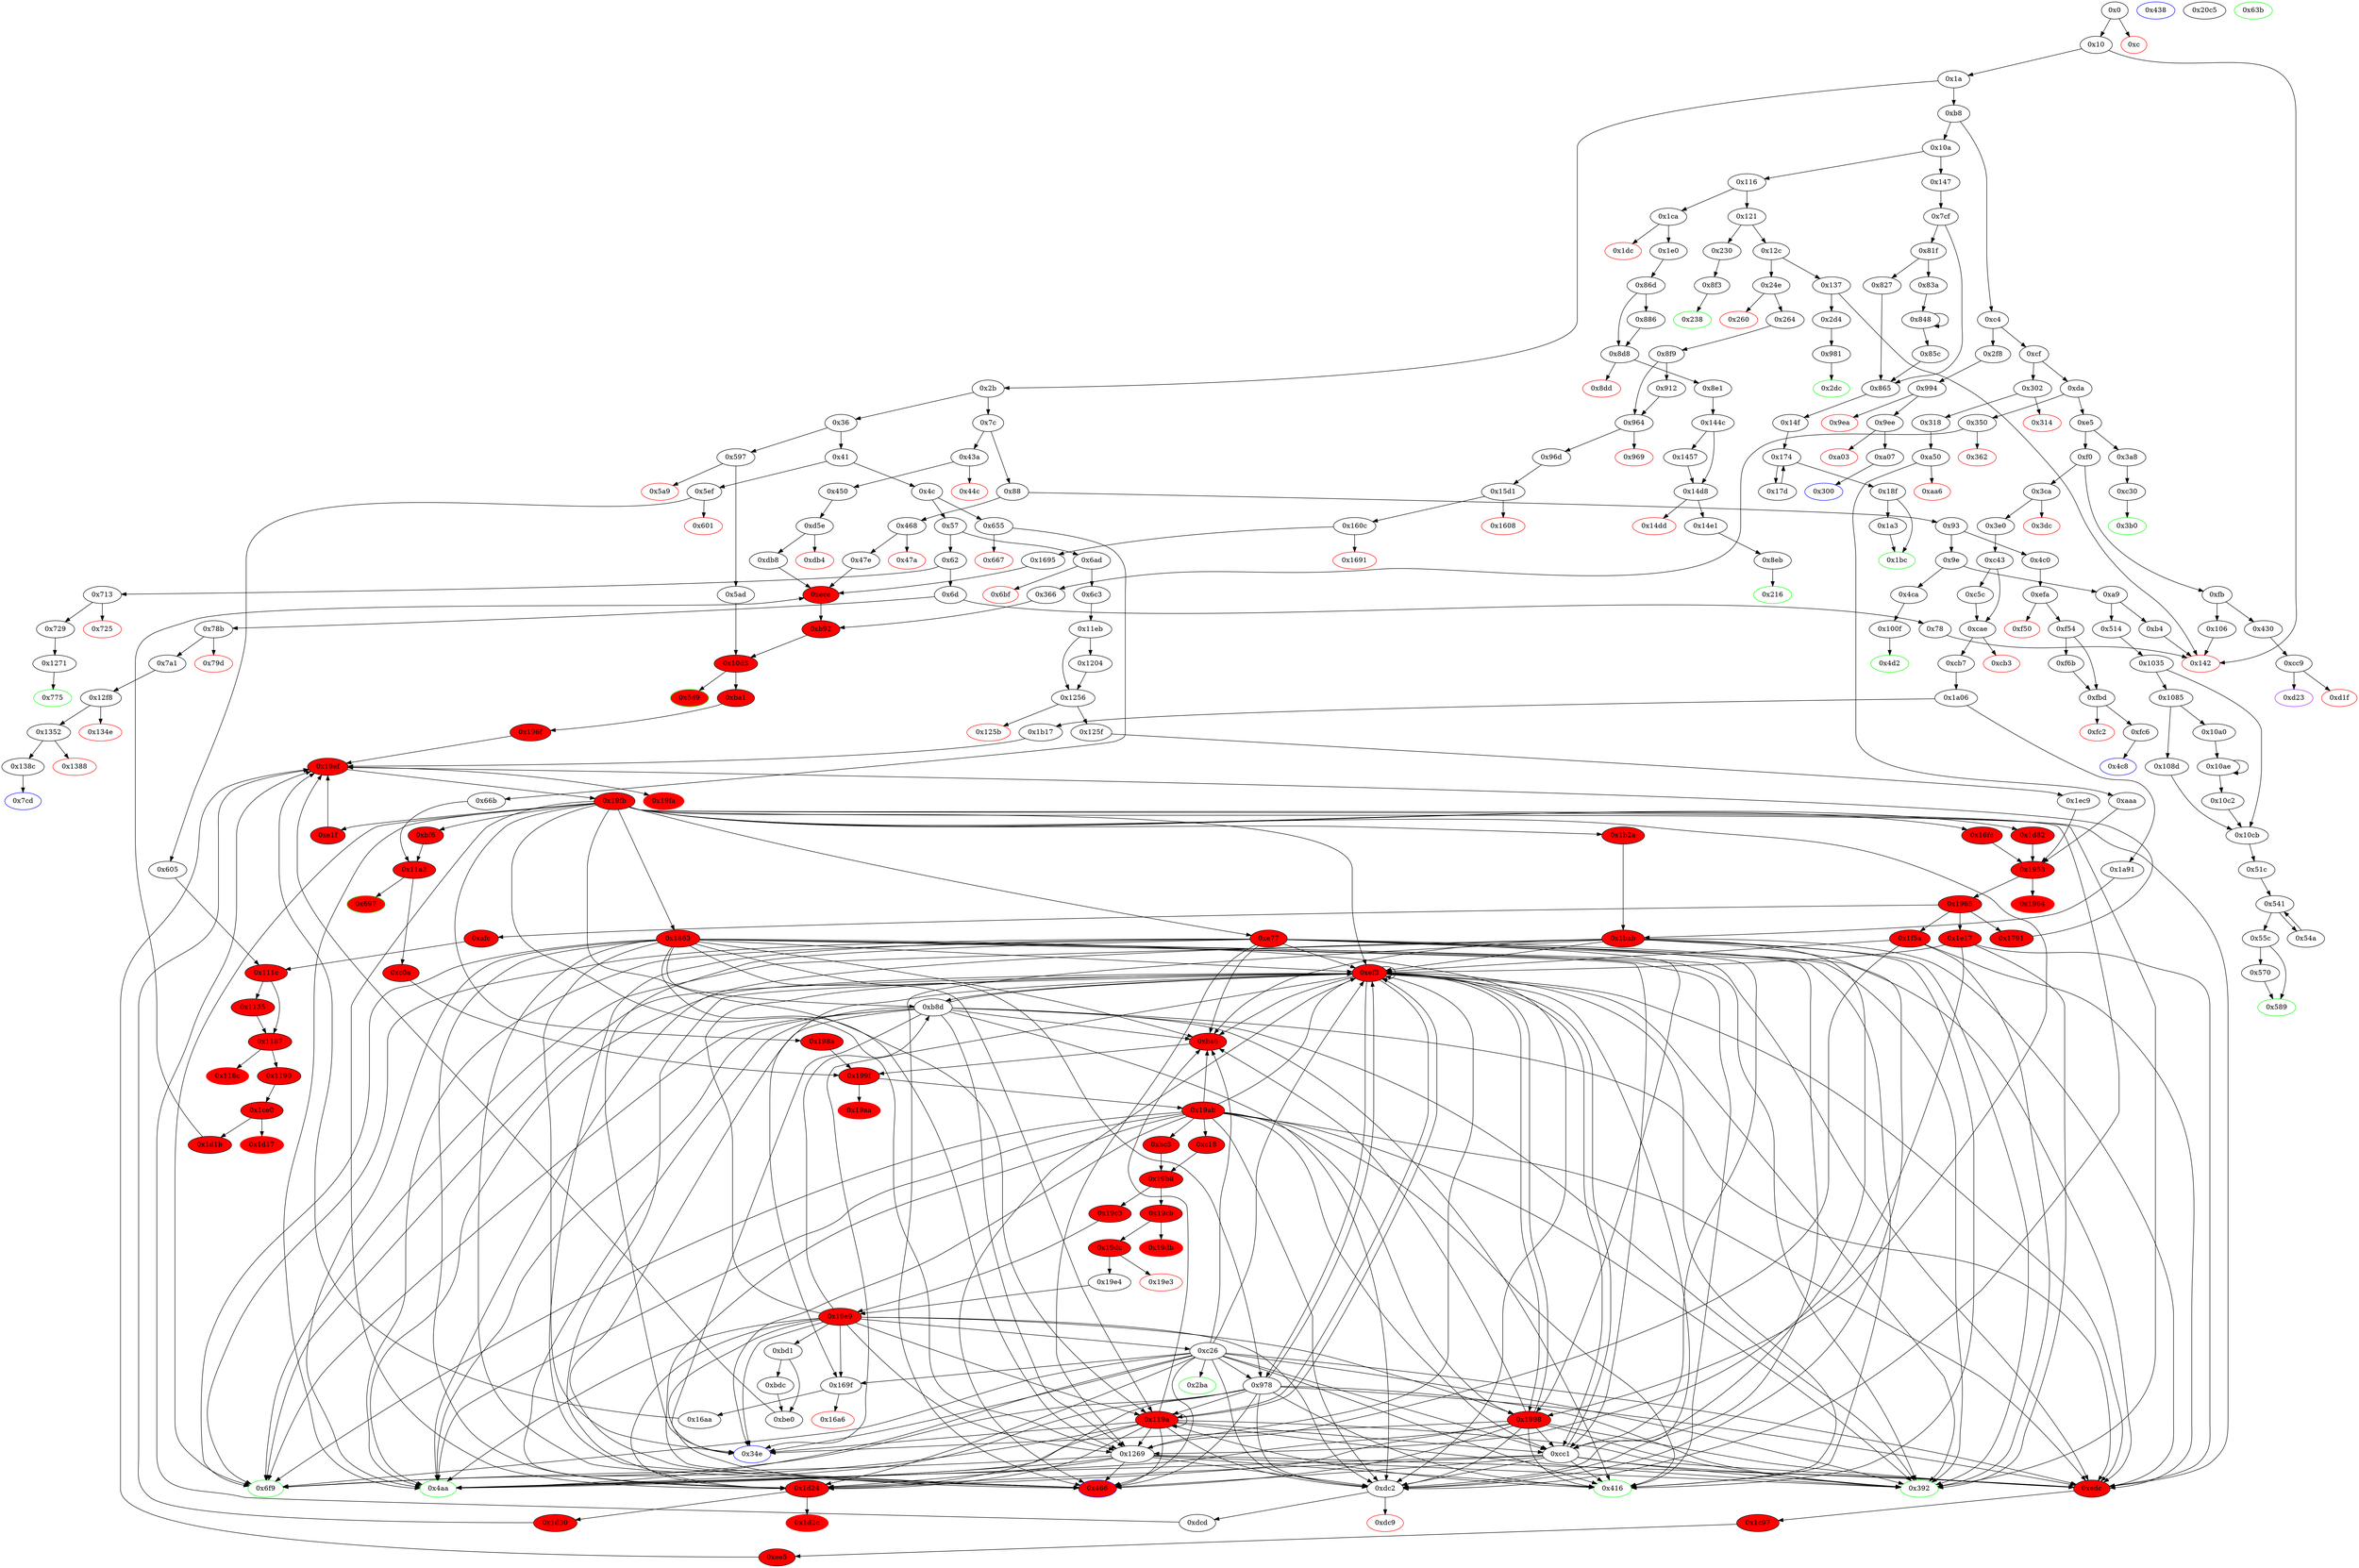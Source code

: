 digraph "" {
"0xdb8" [fillcolor=white, id="0xdb8", style=filled, tooltip="Block 0xdb8\n[0xdb8:0xdc1]\n---\nPredecessors: [0xd5e]\nSuccessors: [0xece]\n---\n0xdb8 JUMPDEST\n0xdb9 DUP1\n0xdba PUSH2 0xdc2\n0xdbd CALLER\n0xdbe PUSH2 0xece\n0xdc1 JUMP\n---\n0xdb8: JUMPDEST \n0xdba: V911 = 0xdc2\n0xdbd: V912 = CALLER\n0xdbe: V913 = 0xece\n0xdc1: JUMP 0xece\n---\nEntry stack: [V13, 0x466, V322]\nStack pops: 1\nStack additions: [S0, S0, 0xdc2, V912]\nExit stack: [V13, 0x466, V322, V322, 0xdc2, V912]\n\nDef sites:\nV13: {0x1a.0x1f}\n0x466: {0x43a.0x43b}\nV322: {0x450.0x456}\n"];
"0x1695" [fillcolor=white, id="0x1695", style=filled, tooltip="Block 0x1695\n[0x1695:0x169e]\n---\nPredecessors: [0x160c]\nSuccessors: [0xece]\n---\n0x1695 JUMPDEST\n0x1696 DUP2\n0x1697 PUSH2 0x169f\n0x169a DUP6\n0x169b PUSH2 0xece\n0x169e JUMP\n---\n0x1695: JUMPDEST \n0x1697: V1385 = 0x169f\n0x169b: V1386 = 0xece\n0x169e: JUMP 0xece\n---\nEntry stack: [V13, 0x2ba, V187, V192, V195, 0x0, 0x978, V187, V192, V195, 0x0]\nStack pops: 4\nStack additions: [S3, S2, S1, S0, S1, 0x169f, S3]\nExit stack: [V13, 0x2ba, V187, V192, V195, 0x0, 0x978, V187, V192, V195, 0x0, V195, 0x169f, V187]\n\nDef sites:\nV13: {0x1a.0x1f}\n0x2ba: {0x24e.0x24f}\nV187: {0x264.0x280}\nV192: {0x264.0x2a0}\nV195: {0x264.0x2aa}\n0x0: {0x8f9.0x8fa}\n0x978: {0x96d.0x96e}\nV187: {0x264.0x280}\nV192: {0x264.0x2a0}\nV195: {0x264.0x2aa}\n0x0: {0x15d1.0x15d2}\n"];
"0x4c" [fillcolor=white, id="0x4c", style=filled, tooltip="Block 0x4c\n[0x4c:0x56]\n---\nPredecessors: [0x41]\nSuccessors: [0x57, 0x655]\n---\n0x4c DUP1\n0x4d PUSH4 0xd2b40742\n0x52 EQ\n0x53 PUSH2 0x655\n0x56 JUMPI\n---\n0x4d: V26 = 0xd2b40742\n0x52: V27 = EQ 0xd2b40742 V13\n0x53: V28 = 0x655\n0x56: JUMPI 0x655 V27\n---\nEntry stack: [V13]\nStack pops: 1\nStack additions: [S0]\nExit stack: [V13]\n\nDef sites:\nV13: {0x1a.0x1f}\n"];
"0xa9" [fillcolor=white, id="0xa9", style=filled, tooltip="Block 0xa9\n[0xa9:0xb3]\n---\nPredecessors: [0x9e]\nSuccessors: [0xb4, 0x514]\n---\n0xa9 DUP1\n0xaa PUSH4 0x95d89b41\n0xaf EQ\n0xb0 PUSH2 0x514\n0xb3 JUMPI\n---\n0xaa: V51 = 0x95d89b41\n0xaf: V52 = EQ 0x95d89b41 V13\n0xb0: V53 = 0x514\n0xb3: JUMPI 0x514 V52\n---\nEntry stack: [V13]\nStack pops: 1\nStack additions: [S0]\nExit stack: [V13]\n\nDef sites:\nV13: {0x1a.0x1f}\n"];
"0x54a" [fillcolor=white, id="0x54a", style=filled, tooltip="Block 0x54a\n[0x54a:0x55b]\n---\nPredecessors: [0x541]\nSuccessors: [0x541]\n---\n0x54a DUP1\n0x54b DUP3\n0x54c ADD\n0x54d MLOAD\n0x54e DUP2\n0x54f DUP5\n0x550 ADD\n0x551 MSTORE\n0x552 PUSH1 0x20\n0x554 DUP2\n0x555 ADD\n0x556 SWAP1\n0x557 POP\n0x558 PUSH2 0x541\n0x55b JUMP\n---\n0x54c: V381 = ADD V376 S0\n0x54d: V382 = M[V381]\n0x550: V383 = ADD V373 S0\n0x551: M[V383] = V382\n0x552: V384 = 0x20\n0x555: V385 = ADD S0 0x20\n0x558: V386 = 0x541\n0x55b: JUMP 0x541\n---\nEntry stack: [V13, 0x51c, V1066, V367, V367, V373, V376, V374, V374, V373, V376, S0]\nStack pops: 3\nStack additions: [S2, S1, V385]\nExit stack: [V13, 0x51c, V1066, V367, V367, V373, V376, V374, V374, V373, V376, V385]\n\nDef sites:\nV13: {0x1a.0x1f}\n0x51c: {0x514.0x515}\nV1066: {0x1035.0x105a}\nV367: {0x51c.0x51f}\nV367: {0x51c.0x51f}\nV373: {0x51c.0x532}\nV376: {0x51c.0x53a}\nV374: {0x51c.0x536}\nV374: {0x51c.0x536}\nV373: {0x51c.0x532}\nV376: {0x51c.0x53a}\nS0: {0x54a.0x555, 0x51c.0x53f}\n"];
"0xcf" [fillcolor=white, id="0xcf", style=filled, tooltip="Block 0xcf\n[0xcf:0xd9]\n---\nPredecessors: [0xc4]\nSuccessors: [0xda, 0x302]\n---\n0xcf DUP1\n0xd0 PUSH4 0x4d7edc15\n0xd5 EQ\n0xd6 PUSH2 0x302\n0xd9 JUMPI\n---\n0xd0: V61 = 0x4d7edc15\n0xd5: V62 = EQ 0x4d7edc15 V13\n0xd6: V63 = 0x302\n0xd9: JUMPI 0x302 V62\n---\nEntry stack: [V13]\nStack pops: 1\nStack additions: [S0]\nExit stack: [V13]\n\nDef sites:\nV13: {0x1a.0x1f}\n"];
"0x108d" [fillcolor=white, id="0x108d", style=filled, tooltip="Block 0x108d\n[0x108d:0x109f]\n---\nPredecessors: [0x1085]\nSuccessors: [0x10cb]\n---\n0x108d PUSH2 0x100\n0x1090 DUP1\n0x1091 DUP4\n0x1092 SLOAD\n0x1093 DIV\n0x1094 MUL\n0x1095 DUP4\n0x1096 MSTORE\n0x1097 SWAP2\n0x1098 PUSH1 0x20\n0x109a ADD\n0x109b SWAP2\n0x109c PUSH2 0x10cb\n0x109f JUMP\n---\n0x108d: V1087 = 0x100\n0x1092: V1088 = S[0x7]\n0x1093: V1089 = DIV V1088 0x100\n0x1094: V1090 = MUL V1089 0x100\n0x1096: M[V1070] = V1090\n0x1098: V1091 = 0x20\n0x109a: V1092 = ADD 0x20 V1070\n0x109c: V1093 = 0x10cb\n0x109f: JUMP 0x10cb\n---\nEntry stack: [V13, 0x51c, V1066, 0x7, V1057, V1070, 0x7, V1081]\nStack pops: 3\nStack additions: [V1092, S1, S0]\nExit stack: [V13, 0x51c, V1066, 0x7, V1057, V1092, 0x7, V1081]\n\nDef sites:\nV13: {0x1a.0x1f}\n0x51c: {0x514.0x515}\nV1066: {0x1035.0x105a}\n0x7: {0x1035.0x1036}\nV1057: {0x1035.0x104a}\nV1070: {0x1035.0x106a}\n0x7: {0x1035.0x1036}\nV1081: {0x1035.0x107e}\n"];
"0x10" [fillcolor=white, id="0x10", style=filled, tooltip="Block 0x10\n[0x10:0x19]\n---\nPredecessors: [0x0]\nSuccessors: [0x1a, 0x142]\n---\n0x10 JUMPDEST\n0x11 POP\n0x12 PUSH1 0x4\n0x14 CALLDATASIZE\n0x15 LT\n0x16 PUSH2 0x142\n0x19 JUMPI\n---\n0x10: JUMPDEST \n0x12: V6 = 0x4\n0x14: V7 = CALLDATASIZE\n0x15: V8 = LT V7 0x4\n0x16: V9 = 0x142\n0x19: JUMPI 0x142 V8\n---\nEntry stack: [V2]\nStack pops: 1\nStack additions: []\nExit stack: []\n\nDef sites:\nV2: {0x0.0x5}\n"];
"0xd1f" [color=red, fillcolor=white, id="0xd1f", style=filled, tooltip="Block 0xd1f\n[0xd1f:0xd22]\n---\nPredecessors: [0xcc9]\nSuccessors: []\n---\n0xd1f PUSH1 0x0\n0xd21 DUP1\n0xd22 REVERT\n---\n0xd1f: V884 = 0x0\n0xd22: REVERT 0x0 0x0\n---\nEntry stack: [V13, 0x438]\nStack pops: 0\nStack additions: []\nExit stack: [V13, 0x438]\n\nDef sites:\nV13: {0x1a.0x1f}\n0x438: {0x430.0x431}\n"];
"0x7cf" [fillcolor=white, id="0x7cf", style=filled, tooltip="Block 0x7cf\n[0x7cf:0x81e]\n---\nPredecessors: [0x147]\nSuccessors: [0x81f, 0x865]\n---\n0x7cf JUMPDEST\n0x7d0 PUSH1 0x6\n0x7d2 DUP1\n0x7d3 SLOAD\n0x7d4 PUSH1 0x1\n0x7d6 DUP2\n0x7d7 PUSH1 0x1\n0x7d9 AND\n0x7da ISZERO\n0x7db PUSH2 0x100\n0x7de MUL\n0x7df SUB\n0x7e0 AND\n0x7e1 PUSH1 0x2\n0x7e3 SWAP1\n0x7e4 DIV\n0x7e5 DUP1\n0x7e6 PUSH1 0x1f\n0x7e8 ADD\n0x7e9 PUSH1 0x20\n0x7eb DUP1\n0x7ec SWAP2\n0x7ed DIV\n0x7ee MUL\n0x7ef PUSH1 0x20\n0x7f1 ADD\n0x7f2 PUSH1 0x40\n0x7f4 MLOAD\n0x7f5 SWAP1\n0x7f6 DUP2\n0x7f7 ADD\n0x7f8 PUSH1 0x40\n0x7fa MSTORE\n0x7fb DUP1\n0x7fc SWAP3\n0x7fd SWAP2\n0x7fe SWAP1\n0x7ff DUP2\n0x800 DUP2\n0x801 MSTORE\n0x802 PUSH1 0x20\n0x804 ADD\n0x805 DUP3\n0x806 DUP1\n0x807 SLOAD\n0x808 PUSH1 0x1\n0x80a DUP2\n0x80b PUSH1 0x1\n0x80d AND\n0x80e ISZERO\n0x80f PUSH2 0x100\n0x812 MUL\n0x813 SUB\n0x814 AND\n0x815 PUSH1 0x2\n0x817 SWAP1\n0x818 DIV\n0x819 DUP1\n0x81a ISZERO\n0x81b PUSH2 0x865\n0x81e JUMPI\n---\n0x7cf: JUMPDEST \n0x7d0: V557 = 0x6\n0x7d3: V558 = S[0x6]\n0x7d4: V559 = 0x1\n0x7d7: V560 = 0x1\n0x7d9: V561 = AND 0x1 V558\n0x7da: V562 = ISZERO V561\n0x7db: V563 = 0x100\n0x7de: V564 = MUL 0x100 V562\n0x7df: V565 = SUB V564 0x1\n0x7e0: V566 = AND V565 V558\n0x7e1: V567 = 0x2\n0x7e4: V568 = DIV V566 0x2\n0x7e6: V569 = 0x1f\n0x7e8: V570 = ADD 0x1f V568\n0x7e9: V571 = 0x20\n0x7ed: V572 = DIV V570 0x20\n0x7ee: V573 = MUL V572 0x20\n0x7ef: V574 = 0x20\n0x7f1: V575 = ADD 0x20 V573\n0x7f2: V576 = 0x40\n0x7f4: V577 = M[0x40]\n0x7f7: V578 = ADD V577 V575\n0x7f8: V579 = 0x40\n0x7fa: M[0x40] = V578\n0x801: M[V577] = V568\n0x802: V580 = 0x20\n0x804: V581 = ADD 0x20 V577\n0x807: V582 = S[0x6]\n0x808: V583 = 0x1\n0x80b: V584 = 0x1\n0x80d: V585 = AND 0x1 V582\n0x80e: V586 = ISZERO V585\n0x80f: V587 = 0x100\n0x812: V588 = MUL 0x100 V586\n0x813: V589 = SUB V588 0x1\n0x814: V590 = AND V589 V582\n0x815: V591 = 0x2\n0x818: V592 = DIV V590 0x2\n0x81a: V593 = ISZERO V592\n0x81b: V594 = 0x865\n0x81e: JUMPI 0x865 V593\n---\nEntry stack: [V13, 0x14f]\nStack pops: 0\nStack additions: [V577, 0x6, V568, V581, 0x6, V592]\nExit stack: [V13, 0x14f, V577, 0x6, V568, V581, 0x6, V592]\n\nDef sites:\nV13: {0x1a.0x1f}\n0x14f: {0x147.0x148}\n"];
"0x15d1" [fillcolor=white, id="0x15d1", style=filled, tooltip="Block 0x15d1\n[0x15d1:0x1607]\n---\nPredecessors: [0x96d]\nSuccessors: [0x1608, 0x160c]\n---\n0x15d1 JUMPDEST\n0x15d2 PUSH1 0x0\n0x15d4 DUP1\n0x15d5 PUSH20 0xffffffffffffffffffffffffffffffffffffffff\n0x15ea AND\n0x15eb DUP4\n0x15ec PUSH20 0xffffffffffffffffffffffffffffffffffffffff\n0x1601 AND\n0x1602 EQ\n0x1603 ISZERO\n0x1604 PUSH2 0x160c\n0x1607 JUMPI\n---\n0x15d1: JUMPDEST \n0x15d2: V1347 = 0x0\n0x15d5: V1348 = 0xffffffffffffffffffffffffffffffffffffffff\n0x15ea: V1349 = AND 0xffffffffffffffffffffffffffffffffffffffff 0x0\n0x15ec: V1350 = 0xffffffffffffffffffffffffffffffffffffffff\n0x1601: V1351 = AND 0xffffffffffffffffffffffffffffffffffffffff V192\n0x1602: V1352 = EQ V1351 0x0\n0x1603: V1353 = ISZERO V1352\n0x1604: V1354 = 0x160c\n0x1607: JUMPI 0x160c V1353\n---\nEntry stack: [V13, 0x2ba, V187, V192, V195, 0x0, 0x978, V187, V192, V195]\nStack pops: 2\nStack additions: [S1, S0, 0x0]\nExit stack: [V13, 0x2ba, V187, V192, V195, 0x0, 0x978, V187, V192, V195, 0x0]\n\nDef sites:\nV13: {0x1a.0x1f}\n0x2ba: {0x24e.0x24f}\nV187: {0x264.0x280}\nV192: {0x264.0x2a0}\nV195: {0x264.0x2aa}\n0x0: {0x8f9.0x8fa}\n0x978: {0x96d.0x96e}\nV187: {0x264.0x280}\nV192: {0x264.0x2a0}\nV195: {0x264.0x2aa}\n"];
"0x1a91" [fillcolor=white, id="0x1a91", style=filled, tooltip="Block 0x1a91\n[0x1a91:0x1b16]\n---\nPredecessors: [0x1a06]\nSuccessors: [0x1bab]\n---\n0x1a91 PUSH1 0x0\n0x1a93 PUSH1 0x3\n0x1a95 PUSH1 0x0\n0x1a97 CALLER\n0x1a98 PUSH20 0xffffffffffffffffffffffffffffffffffffffff\n0x1aad AND\n0x1aae PUSH20 0xffffffffffffffffffffffffffffffffffffffff\n0x1ac3 AND\n0x1ac4 DUP2\n0x1ac5 MSTORE\n0x1ac6 PUSH1 0x20\n0x1ac8 ADD\n0x1ac9 SWAP1\n0x1aca DUP2\n0x1acb MSTORE\n0x1acc PUSH1 0x20\n0x1ace ADD\n0x1acf PUSH1 0x0\n0x1ad1 SHA3\n0x1ad2 PUSH1 0x0\n0x1ad4 DUP7\n0x1ad5 PUSH20 0xffffffffffffffffffffffffffffffffffffffff\n0x1aea AND\n0x1aeb PUSH20 0xffffffffffffffffffffffffffffffffffffffff\n0x1b00 AND\n0x1b01 DUP2\n0x1b02 MSTORE\n0x1b03 PUSH1 0x20\n0x1b05 ADD\n0x1b06 SWAP1\n0x1b07 DUP2\n0x1b08 MSTORE\n0x1b09 PUSH1 0x20\n0x1b0b ADD\n0x1b0c PUSH1 0x0\n0x1b0e SHA3\n0x1b0f DUP2\n0x1b10 SWAP1\n0x1b11 SSTORE\n0x1b12 POP\n0x1b13 PUSH2 0x1bab\n0x1b16 JUMP\n---\n0x1a91: V1581 = 0x0\n0x1a93: V1582 = 0x3\n0x1a95: V1583 = 0x0\n0x1a97: V1584 = CALLER\n0x1a98: V1585 = 0xffffffffffffffffffffffffffffffffffffffff\n0x1aad: V1586 = AND 0xffffffffffffffffffffffffffffffffffffffff V1584\n0x1aae: V1587 = 0xffffffffffffffffffffffffffffffffffffffff\n0x1ac3: V1588 = AND 0xffffffffffffffffffffffffffffffffffffffff V1586\n0x1ac5: M[0x0] = V1588\n0x1ac6: V1589 = 0x20\n0x1ac8: V1590 = ADD 0x20 0x0\n0x1acb: M[0x20] = 0x3\n0x1acc: V1591 = 0x20\n0x1ace: V1592 = ADD 0x20 0x20\n0x1acf: V1593 = 0x0\n0x1ad1: V1594 = SHA3 0x0 0x40\n0x1ad2: V1595 = 0x0\n0x1ad5: V1596 = 0xffffffffffffffffffffffffffffffffffffffff\n0x1aea: V1597 = AND 0xffffffffffffffffffffffffffffffffffffffff V292\n0x1aeb: V1598 = 0xffffffffffffffffffffffffffffffffffffffff\n0x1b00: V1599 = AND 0xffffffffffffffffffffffffffffffffffffffff V1597\n0x1b02: M[0x0] = V1599\n0x1b03: V1600 = 0x20\n0x1b05: V1601 = ADD 0x20 0x0\n0x1b08: M[0x20] = V1594\n0x1b09: V1602 = 0x20\n0x1b0b: V1603 = ADD 0x20 0x20\n0x1b0c: V1604 = 0x0\n0x1b0e: V1605 = SHA3 0x0 0x40\n0x1b11: S[V1605] = 0x0\n0x1b13: V1606 = 0x1bab\n0x1b16: JUMP 0x1bab\n---\nEntry stack: [V13, 0x416, V292, V295, 0x0, 0xcc1, V292, V295, 0x0, V1577]\nStack pops: 4\nStack additions: [S3, S2, S1, S0]\nExit stack: [V13, 0x416, V292, V295, 0x0, 0xcc1, V292, V295, 0x0, V1577]\n\nDef sites:\nV13: {0x1a.0x1f}\n0x416: {0x3ca.0x3cb}\nV292: {0x3e0.0x3fc}\nV295: {0x3e0.0x406}\n0x0: {0xc43.0xc44}\n0xcc1: {0xcb7.0xcb8}\nV292: {0x3e0.0x3fc}\nV295: {0x3e0.0x406}\n0x0: {0x1a06.0x1a07}\nV1577: {0x1a06.0x1a86}\n"];
"0x121" [fillcolor=white, id="0x121", style=filled, tooltip="Block 0x121\n[0x121:0x12b]\n---\nPredecessors: [0x116]\nSuccessors: [0x12c, 0x230]\n---\n0x121 DUP1\n0x122 PUSH4 0x18160ddd\n0x127 EQ\n0x128 PUSH2 0x230\n0x12b JUMPI\n---\n0x122: V83 = 0x18160ddd\n0x127: V84 = EQ 0x18160ddd V13\n0x128: V85 = 0x230\n0x12b: JUMPI 0x230 V84\n---\nEntry stack: [V13]\nStack pops: 1\nStack additions: [S0]\nExit stack: [V13]\n\nDef sites:\nV13: {0x1a.0x1f}\n"];
"0x1a" [fillcolor=white, id="0x1a", style=filled, tooltip="Block 0x1a\n[0x1a:0x2a]\n---\nPredecessors: [0x10]\nSuccessors: [0x2b, 0xb8]\n---\n0x1a PUSH1 0x0\n0x1c CALLDATALOAD\n0x1d PUSH1 0xe0\n0x1f SHR\n0x20 DUP1\n0x21 PUSH4 0x6d1b229d\n0x26 GT\n0x27 PUSH2 0xb8\n0x2a JUMPI\n---\n0x1a: V10 = 0x0\n0x1c: V11 = CALLDATALOAD 0x0\n0x1d: V12 = 0xe0\n0x1f: V13 = SHR 0xe0 V11\n0x21: V14 = 0x6d1b229d\n0x26: V15 = GT 0x6d1b229d V13\n0x27: V16 = 0xb8\n0x2a: JUMPI 0xb8 V15\n---\nEntry stack: []\nStack pops: 0\nStack additions: [V13]\nExit stack: [V13]\n\nDef sites:\n"];
"0x10d3" [fillcolor=red, id="0x10d3", style=filled, tooltip="Block 0x10d3\n[0x10d3:0x111b]\n---\nPredecessors: [0x5ad, 0xb92]\nSuccessors: [0x5d9, 0xba1]\n---\n0x10d3 JUMPDEST\n0x10d4 PUSH1 0x0\n0x10d6 PUSH1 0xa\n0x10d8 PUSH1 0x0\n0x10da DUP4\n0x10db PUSH20 0xffffffffffffffffffffffffffffffffffffffff\n0x10f0 AND\n0x10f1 PUSH20 0xffffffffffffffffffffffffffffffffffffffff\n0x1106 AND\n0x1107 DUP2\n0x1108 MSTORE\n0x1109 PUSH1 0x20\n0x110b ADD\n0x110c SWAP1\n0x110d DUP2\n0x110e MSTORE\n0x110f PUSH1 0x20\n0x1111 ADD\n0x1112 PUSH1 0x0\n0x1114 SHA3\n0x1115 SLOAD\n0x1116 SWAP1\n0x1117 POP\n0x1118 SWAP2\n0x1119 SWAP1\n0x111a POP\n0x111b JUMP\n---\n0x10d3: JUMPDEST \n0x10d4: V1110 = 0x0\n0x10d6: V1111 = 0xa\n0x10d8: V1112 = 0x0\n0x10db: V1113 = 0xffffffffffffffffffffffffffffffffffffffff\n0x10f0: V1114 = AND 0xffffffffffffffffffffffffffffffffffffffff S0\n0x10f1: V1115 = 0xffffffffffffffffffffffffffffffffffffffff\n0x1106: V1116 = AND 0xffffffffffffffffffffffffffffffffffffffff V1114\n0x1108: M[0x0] = V1116\n0x1109: V1117 = 0x20\n0x110b: V1118 = ADD 0x20 0x0\n0x110e: M[0x20] = 0xa\n0x110f: V1119 = 0x20\n0x1111: V1120 = ADD 0x20 0x20\n0x1112: V1121 = 0x0\n0x1114: V1122 = SHA3 0x0 0x40\n0x1115: V1123 = S[V1122]\n0x111b: JUMP {0x5d9, 0xba1}\n---\nEntry stack: [V13, 0x6f9, V495, V498, S23, S22, S21, S20, S19, S18, S17, S16, S15, S14, S13, S12, S11, {0x4aa, 0xdc2, 0x169f, 0x1d24}, S9, 0x0, S7, {0x392, 0xedc}, S5, 0x0, 0x0, S2, {0x5d9, 0xba1}, S0]\nStack pops: 2\nStack additions: [V1123]\nExit stack: [V13, 0x6f9, V495, V498, S23, S22, S21, S20, S19, S18, S17, S16, S15, S14, S13, S12, S11, {0x4aa, 0xdc2, 0x169f, 0x1d24}, S9, 0x0, S7, {0x392, 0xedc}, S5, 0x0, 0x0, S2, V1123]\n\nDef sites:\nV13: {0x1a.0x1f}\n0x6f9: {0x6ad.0x6ae}\nV495: {0x6c3.0x6df}\nV498: {0x6c3.0x6e9}\nS23: {0x11eb.0x11ec, 0x1a.0x1f}\nS22: {0x1a.0x1f, 0x10d3_0x5ad.0x1115, 0x125f.0x1260}\nS21: {0x6c3.0x6df, 0x302.0x303, 0x196f.0x1970, 0x24e.0x24f}\nS20: {0x318.0x334, 0x6c3.0x6e9, 0x264.0x280, 0x196f.0x1972}\nS19: {0x1ec9.0x1eca, 0x318.0x33e, 0x1a.0x1f, 0x264.0x2a0, 0x196f.0x1977}\nS18: {0xafc.0xb84, 0x264.0x2aa, 0x5ef.0x5f0}\nS17: {0x8f9.0x8fa, 0x318.0x334, 0x6c3.0x6e9, 0x605.0x621, 0x196f.0x1972}\nS16: {0x1ec9.0x1eca, 0x318.0x33e, 0x605.0x62b, 0x96d.0x96e, 0x196f.0x1977}\nS15: {0x111c.0x111d, 0x264.0x280}\nS14: {0x1190.0x1191, 0x1a.0x1f, 0x264.0x2a0}\nS13: {0x318.0x334, 0x43a.0x43b, 0x196f.0x1972, 0x6c3.0x6e9, 0x605.0x621, 0x264.0x2aa}\nS12: {0x1ec9.0x1eca, 0x318.0x33e, 0x196f.0x1977, 0x15d1.0x15d2, 0x450.0x456, 0x605.0x62b}\nS11: {0x450.0x456, 0x1a.0x1f, 0x264.0x2aa, 0x1ce0.0x1ce1}\n{0x4aa, 0xdc2, 0x169f, 0x1d24}: {0x468.0x469, 0x1d1b.0x1d1c, 0x1695.0x1697, 0xdb8.0xdba}\nS9: {0xdb8.0xdbd, 0x1d1b.0x1d1f, 0x264.0x280, 0x47e.0x49a}\n0x0: {0xece.0xecf}\nS7: {0x1a.0x1f, 0xece.0xed1}\n{0x392, 0xedc}: {0x350.0x351, 0xece.0xed4}\nS5: {0xdb8.0xdbd, 0x1d1b.0x1d1f, 0x47e.0x49a, 0x264.0x280, 0x366.0x382}\n0x0: {0xb92.0xb93}\n0x0: {0xb92.0xb93}\nS2: {0xb92.0xb96, 0x1a.0x1f}\n{0x5d9, 0xba1}: {0xb92.0xb99, 0x597.0x598}\nS0: {0xdb8.0xdbd, 0x1d1b.0x1d1f, 0x5ad.0x5c9, 0x47e.0x49a, 0x264.0x280, 0x366.0x382}\n"];
"0x138c" [fillcolor=white, id="0x138c", style=filled, tooltip="Block 0x138c\n[0x138c:0x144b]\n---\nPredecessors: [0x1352]\nSuccessors: [0x7cd]\n---\n0x138c JUMPDEST\n0x138d DUP1\n0x138e PUSH20 0xffffffffffffffffffffffffffffffffffffffff\n0x13a3 AND\n0x13a4 PUSH1 0x1\n0x13a6 PUSH1 0x0\n0x13a8 SWAP1\n0x13a9 SLOAD\n0x13aa SWAP1\n0x13ab PUSH2 0x100\n0x13ae EXP\n0x13af SWAP1\n0x13b0 DIV\n0x13b1 PUSH20 0xffffffffffffffffffffffffffffffffffffffff\n0x13c6 AND\n0x13c7 PUSH20 0xffffffffffffffffffffffffffffffffffffffff\n0x13dc AND\n0x13dd PUSH32 0x8be0079c531659141344cd1fd0a4f28419497f9722a3daafe3b4186f6b6457e0\n0x13fe PUSH1 0x40\n0x1400 MLOAD\n0x1401 PUSH1 0x40\n0x1403 MLOAD\n0x1404 DUP1\n0x1405 SWAP2\n0x1406 SUB\n0x1407 SWAP1\n0x1408 LOG3\n0x1409 DUP1\n0x140a PUSH1 0x1\n0x140c PUSH1 0x0\n0x140e PUSH2 0x100\n0x1411 EXP\n0x1412 DUP2\n0x1413 SLOAD\n0x1414 DUP2\n0x1415 PUSH20 0xffffffffffffffffffffffffffffffffffffffff\n0x142a MUL\n0x142b NOT\n0x142c AND\n0x142d SWAP1\n0x142e DUP4\n0x142f PUSH20 0xffffffffffffffffffffffffffffffffffffffff\n0x1444 AND\n0x1445 MUL\n0x1446 OR\n0x1447 SWAP1\n0x1448 SSTORE\n0x1449 POP\n0x144a POP\n0x144b JUMP\n---\n0x138c: JUMPDEST \n0x138e: V1246 = 0xffffffffffffffffffffffffffffffffffffffff\n0x13a3: V1247 = AND 0xffffffffffffffffffffffffffffffffffffffff V553\n0x13a4: V1248 = 0x1\n0x13a6: V1249 = 0x0\n0x13a9: V1250 = S[0x1]\n0x13ab: V1251 = 0x100\n0x13ae: V1252 = EXP 0x100 0x0\n0x13b0: V1253 = DIV V1250 0x1\n0x13b1: V1254 = 0xffffffffffffffffffffffffffffffffffffffff\n0x13c6: V1255 = AND 0xffffffffffffffffffffffffffffffffffffffff V1253\n0x13c7: V1256 = 0xffffffffffffffffffffffffffffffffffffffff\n0x13dc: V1257 = AND 0xffffffffffffffffffffffffffffffffffffffff V1255\n0x13dd: V1258 = 0x8be0079c531659141344cd1fd0a4f28419497f9722a3daafe3b4186f6b6457e0\n0x13fe: V1259 = 0x40\n0x1400: V1260 = M[0x40]\n0x1401: V1261 = 0x40\n0x1403: V1262 = M[0x40]\n0x1406: V1263 = SUB V1260 V1262\n0x1408: LOG V1262 V1263 0x8be0079c531659141344cd1fd0a4f28419497f9722a3daafe3b4186f6b6457e0 V1257 V1247\n0x140a: V1264 = 0x1\n0x140c: V1265 = 0x0\n0x140e: V1266 = 0x100\n0x1411: V1267 = EXP 0x100 0x0\n0x1413: V1268 = S[0x1]\n0x1415: V1269 = 0xffffffffffffffffffffffffffffffffffffffff\n0x142a: V1270 = MUL 0xffffffffffffffffffffffffffffffffffffffff 0x1\n0x142b: V1271 = NOT 0xffffffffffffffffffffffffffffffffffffffff\n0x142c: V1272 = AND 0xffffffffffffffffffffffff0000000000000000000000000000000000000000 V1268\n0x142f: V1273 = 0xffffffffffffffffffffffffffffffffffffffff\n0x1444: V1274 = AND 0xffffffffffffffffffffffffffffffffffffffff V553\n0x1445: V1275 = MUL V1274 0x1\n0x1446: V1276 = OR V1275 V1272\n0x1448: S[0x1] = V1276\n0x144b: JUMP 0x7cd\n---\nEntry stack: [V13, 0x7cd, V553]\nStack pops: 2\nStack additions: []\nExit stack: [V13]\n\nDef sites:\nV13: {0x1a.0x1f}\n0x7cd: {0x78b.0x78c}\nV553: {0x7a1.0x7bd}\n"];
"0x1608" [color=red, fillcolor=white, id="0x1608", style=filled, tooltip="Block 0x1608\n[0x1608:0x160b]\n---\nPredecessors: [0x15d1]\nSuccessors: []\n---\n0x1608 PUSH1 0x0\n0x160a DUP1\n0x160b REVERT\n---\n0x1608: V1355 = 0x0\n0x160b: REVERT 0x0 0x0\n---\nEntry stack: [V13, 0x2ba, V187, V192, V195, 0x0, 0x978, V187, V192, V195, 0x0]\nStack pops: 0\nStack additions: []\nExit stack: [V13, 0x2ba, V187, V192, V195, 0x0, 0x978, V187, V192, V195, 0x0]\n\nDef sites:\nV13: {0x1a.0x1f}\n0x2ba: {0x24e.0x24f}\nV187: {0x264.0x280}\nV192: {0x264.0x2a0}\nV195: {0x264.0x2aa}\n0x0: {0x8f9.0x8fa}\n0x978: {0x96d.0x96e}\nV187: {0x264.0x280}\nV192: {0x264.0x2a0}\nV195: {0x264.0x2aa}\n0x0: {0x15d1.0x15d2}\n"];
"0x3b0" [color=green, fillcolor=white, id="0x3b0", style=filled, tooltip="Block 0x3b0\n[0x3b0:0x3c9]\n---\nPredecessors: [0xc30]\nSuccessors: []\n---\n0x3b0 JUMPDEST\n0x3b1 PUSH1 0x40\n0x3b3 MLOAD\n0x3b4 DUP1\n0x3b5 DUP3\n0x3b6 ISZERO\n0x3b7 ISZERO\n0x3b8 ISZERO\n0x3b9 ISZERO\n0x3ba DUP2\n0x3bb MSTORE\n0x3bc PUSH1 0x20\n0x3be ADD\n0x3bf SWAP2\n0x3c0 POP\n0x3c1 POP\n0x3c2 PUSH1 0x40\n0x3c4 MLOAD\n0x3c5 DUP1\n0x3c6 SWAP2\n0x3c7 SUB\n0x3c8 SWAP1\n0x3c9 RETURN\n---\n0x3b0: JUMPDEST \n0x3b1: V269 = 0x40\n0x3b3: V270 = M[0x40]\n0x3b6: V271 = ISZERO V839\n0x3b7: V272 = ISZERO V271\n0x3b8: V273 = ISZERO V272\n0x3b9: V274 = ISZERO V273\n0x3bb: M[V270] = V274\n0x3bc: V275 = 0x20\n0x3be: V276 = ADD 0x20 V270\n0x3c2: V277 = 0x40\n0x3c4: V278 = M[0x40]\n0x3c7: V279 = SUB V276 V278\n0x3c9: RETURN V278 V279\n---\nEntry stack: [V13, 0x3b0, V839]\nStack pops: 1\nStack additions: []\nExit stack: [V13, 0x3b0]\n\nDef sites:\nV13: {0x1a.0x1f}\n0x3b0: {0x3a8.0x3a9}\nV839: {0xc30.0xc40}\n"];
"0x47e" [fillcolor=white, id="0x47e", style=filled, tooltip="Block 0x47e\n[0x47e:0x4a9]\n---\nPredecessors: [0x468]\nSuccessors: [0xece]\n---\n0x47e JUMPDEST\n0x47f DUP2\n0x480 ADD\n0x481 SWAP1\n0x482 DUP1\n0x483 DUP1\n0x484 CALLDATALOAD\n0x485 PUSH20 0xffffffffffffffffffffffffffffffffffffffff\n0x49a AND\n0x49b SWAP1\n0x49c PUSH1 0x20\n0x49e ADD\n0x49f SWAP1\n0x4a0 SWAP3\n0x4a1 SWAP2\n0x4a2 SWAP1\n0x4a3 POP\n0x4a4 POP\n0x4a5 POP\n0x4a6 PUSH2 0xece\n0x4a9 JUMP\n---\n0x47e: JUMPDEST \n0x480: V335 = ADD 0x4 V329\n0x484: V336 = CALLDATALOAD 0x4\n0x485: V337 = 0xffffffffffffffffffffffffffffffffffffffff\n0x49a: V338 = AND 0xffffffffffffffffffffffffffffffffffffffff V336\n0x49c: V339 = 0x20\n0x49e: V340 = ADD 0x20 0x4\n0x4a6: V341 = 0xece\n0x4a9: JUMP 0xece\n---\nEntry stack: [V13, 0x4aa, 0x4, V329]\nStack pops: 2\nStack additions: [V338]\nExit stack: [V13, 0x4aa, V338]\n\nDef sites:\nV13: {0x1a.0x1f}\n0x4aa: {0x468.0x469}\n0x4: {0x468.0x46c}\nV329: {0x468.0x470}\n"];
"0x8d8" [fillcolor=white, id="0x8d8", style=filled, tooltip="Block 0x8d8\n[0x8d8:0x8dc]\n---\nPredecessors: [0x86d, 0x886]\nSuccessors: [0x8dd, 0x8e1]\n---\n0x8d8 JUMPDEST\n0x8d9 PUSH2 0x8e1\n0x8dc JUMPI\n---\n0x8d8: JUMPDEST \n0x8d9: V646 = 0x8e1\n0x8dc: JUMPI 0x8e1 S0\n---\nEntry stack: [V13, 0x216, V148, V151, 0x0, S0]\nStack pops: 1\nStack additions: []\nExit stack: [V13, 0x216, V148, V151, 0x0]\n\nDef sites:\nV13: {0x1a.0x1f}\n0x216: {0x1ca.0x1cb}\nV148: {0x1e0.0x1fc}\nV151: {0x1e0.0x206}\n0x0: {0x86d.0x86e}\nS0: {0x86d.0x880, 0x886.0x8d7}\n"];
"0x969" [color=red, fillcolor=white, id="0x969", style=filled, tooltip="Block 0x969\n[0x969:0x96c]\n---\nPredecessors: [0x964]\nSuccessors: []\n---\n0x969 PUSH1 0x0\n0x96b DUP1\n0x96c REVERT\n---\n0x969: V678 = 0x0\n0x96c: REVERT 0x0 0x0\n---\nEntry stack: [V13, 0x2ba, V187, V192, V195, 0x0]\nStack pops: 0\nStack additions: []\nExit stack: [V13, 0x2ba, V187, V192, V195, 0x0]\n\nDef sites:\nV13: {0x1a.0x1f}\n0x2ba: {0x24e.0x24f}\nV187: {0x264.0x280}\nV192: {0x264.0x2a0}\nV195: {0x264.0x2aa}\n0x0: {0x8f9.0x8fa}\n"];
"0x725" [color=red, fillcolor=white, id="0x725", style=filled, tooltip="Block 0x725\n[0x725:0x728]\n---\nPredecessors: [0x713]\nSuccessors: []\n---\n0x725 PUSH1 0x0\n0x727 DUP1\n0x728 REVERT\n---\n0x725: V521 = 0x0\n0x728: REVERT 0x0 0x0\n---\nEntry stack: [V13, 0x775, 0x4, V516]\nStack pops: 0\nStack additions: []\nExit stack: [V13, 0x775, 0x4, V516]\n\nDef sites:\nV13: {0x1a.0x1f}\n0x775: {0x713.0x714}\n0x4: {0x713.0x717}\nV516: {0x713.0x71b}\n"];
"0x14e1" [fillcolor=white, id="0x14e1", style=filled, tooltip="Block 0x14e1\n[0x14e1:0x15d0]\n---\nPredecessors: [0x14d8]\nSuccessors: [0x8eb]\n---\n0x14e1 JUMPDEST\n0x14e2 DUP2\n0x14e3 PUSH1 0x3\n0x14e5 PUSH1 0x0\n0x14e7 CALLER\n0x14e8 PUSH20 0xffffffffffffffffffffffffffffffffffffffff\n0x14fd AND\n0x14fe PUSH20 0xffffffffffffffffffffffffffffffffffffffff\n0x1513 AND\n0x1514 DUP2\n0x1515 MSTORE\n0x1516 PUSH1 0x20\n0x1518 ADD\n0x1519 SWAP1\n0x151a DUP2\n0x151b MSTORE\n0x151c PUSH1 0x20\n0x151e ADD\n0x151f PUSH1 0x0\n0x1521 SHA3\n0x1522 PUSH1 0x0\n0x1524 DUP6\n0x1525 PUSH20 0xffffffffffffffffffffffffffffffffffffffff\n0x153a AND\n0x153b PUSH20 0xffffffffffffffffffffffffffffffffffffffff\n0x1550 AND\n0x1551 DUP2\n0x1552 MSTORE\n0x1553 PUSH1 0x20\n0x1555 ADD\n0x1556 SWAP1\n0x1557 DUP2\n0x1558 MSTORE\n0x1559 PUSH1 0x20\n0x155b ADD\n0x155c PUSH1 0x0\n0x155e SHA3\n0x155f DUP2\n0x1560 SWAP1\n0x1561 SSTORE\n0x1562 POP\n0x1563 DUP3\n0x1564 PUSH20 0xffffffffffffffffffffffffffffffffffffffff\n0x1579 AND\n0x157a CALLER\n0x157b PUSH20 0xffffffffffffffffffffffffffffffffffffffff\n0x1590 AND\n0x1591 PUSH32 0x8c5be1e5ebec7d5bd14f71427d1e84f3dd0314c0f7b2291e5b200ac8c7c3b925\n0x15b2 DUP5\n0x15b3 PUSH1 0x40\n0x15b5 MLOAD\n0x15b6 DUP1\n0x15b7 DUP3\n0x15b8 DUP2\n0x15b9 MSTORE\n0x15ba PUSH1 0x20\n0x15bc ADD\n0x15bd SWAP2\n0x15be POP\n0x15bf POP\n0x15c0 PUSH1 0x40\n0x15c2 MLOAD\n0x15c3 DUP1\n0x15c4 SWAP2\n0x15c5 SUB\n0x15c6 SWAP1\n0x15c7 LOG3\n0x15c8 PUSH1 0x1\n0x15ca SWAP1\n0x15cb POP\n0x15cc SWAP3\n0x15cd SWAP2\n0x15ce POP\n0x15cf POP\n0x15d0 JUMP\n---\n0x14e1: JUMPDEST \n0x14e3: V1309 = 0x3\n0x14e5: V1310 = 0x0\n0x14e7: V1311 = CALLER\n0x14e8: V1312 = 0xffffffffffffffffffffffffffffffffffffffff\n0x14fd: V1313 = AND 0xffffffffffffffffffffffffffffffffffffffff V1311\n0x14fe: V1314 = 0xffffffffffffffffffffffffffffffffffffffff\n0x1513: V1315 = AND 0xffffffffffffffffffffffffffffffffffffffff V1313\n0x1515: M[0x0] = V1315\n0x1516: V1316 = 0x20\n0x1518: V1317 = ADD 0x20 0x0\n0x151b: M[0x20] = 0x3\n0x151c: V1318 = 0x20\n0x151e: V1319 = ADD 0x20 0x20\n0x151f: V1320 = 0x0\n0x1521: V1321 = SHA3 0x0 0x40\n0x1522: V1322 = 0x0\n0x1525: V1323 = 0xffffffffffffffffffffffffffffffffffffffff\n0x153a: V1324 = AND 0xffffffffffffffffffffffffffffffffffffffff V148\n0x153b: V1325 = 0xffffffffffffffffffffffffffffffffffffffff\n0x1550: V1326 = AND 0xffffffffffffffffffffffffffffffffffffffff V1324\n0x1552: M[0x0] = V1326\n0x1553: V1327 = 0x20\n0x1555: V1328 = ADD 0x20 0x0\n0x1558: M[0x20] = V1321\n0x1559: V1329 = 0x20\n0x155b: V1330 = ADD 0x20 0x20\n0x155c: V1331 = 0x0\n0x155e: V1332 = SHA3 0x0 0x40\n0x1561: S[V1332] = V151\n0x1564: V1333 = 0xffffffffffffffffffffffffffffffffffffffff\n0x1579: V1334 = AND 0xffffffffffffffffffffffffffffffffffffffff V148\n0x157a: V1335 = CALLER\n0x157b: V1336 = 0xffffffffffffffffffffffffffffffffffffffff\n0x1590: V1337 = AND 0xffffffffffffffffffffffffffffffffffffffff V1335\n0x1591: V1338 = 0x8c5be1e5ebec7d5bd14f71427d1e84f3dd0314c0f7b2291e5b200ac8c7c3b925\n0x15b3: V1339 = 0x40\n0x15b5: V1340 = M[0x40]\n0x15b9: M[V1340] = V151\n0x15ba: V1341 = 0x20\n0x15bc: V1342 = ADD 0x20 V1340\n0x15c0: V1343 = 0x40\n0x15c2: V1344 = M[0x40]\n0x15c5: V1345 = SUB V1342 V1344\n0x15c7: LOG V1344 V1345 0x8c5be1e5ebec7d5bd14f71427d1e84f3dd0314c0f7b2291e5b200ac8c7c3b925 V1337 V1334\n0x15c8: V1346 = 0x1\n0x15d0: JUMP 0x8eb\n---\nEntry stack: [V13, 0x216, V148, V151, 0x0, 0x8eb, V148, V151, 0x0]\nStack pops: 4\nStack additions: [0x1]\nExit stack: [V13, 0x216, V148, V151, 0x0, 0x1]\n\nDef sites:\nV13: {0x1a.0x1f}\n0x216: {0x1ca.0x1cb}\nV148: {0x1e0.0x1fc}\nV151: {0x1e0.0x206}\n0x0: {0x86d.0x86e}\n0x8eb: {0x8e1.0x8e2}\nV148: {0x1e0.0x1fc}\nV151: {0x1e0.0x206}\n0x0: {0x144c.0x144d}\n"];
"0x78b" [fillcolor=white, id="0x78b", style=filled, tooltip="Block 0x78b\n[0x78b:0x79c]\n---\nPredecessors: [0x6d]\nSuccessors: [0x79d, 0x7a1]\n---\n0x78b JUMPDEST\n0x78c PUSH2 0x7cd\n0x78f PUSH1 0x4\n0x791 DUP1\n0x792 CALLDATASIZE\n0x793 SUB\n0x794 PUSH1 0x20\n0x796 DUP2\n0x797 LT\n0x798 ISZERO\n0x799 PUSH2 0x7a1\n0x79c JUMPI\n---\n0x78b: JUMPDEST \n0x78c: V541 = 0x7cd\n0x78f: V542 = 0x4\n0x792: V543 = CALLDATASIZE\n0x793: V544 = SUB V543 0x4\n0x794: V545 = 0x20\n0x797: V546 = LT V544 0x20\n0x798: V547 = ISZERO V546\n0x799: V548 = 0x7a1\n0x79c: JUMPI 0x7a1 V547\n---\nEntry stack: [V13]\nStack pops: 0\nStack additions: [0x7cd, 0x4, V544]\nExit stack: [V13, 0x7cd, 0x4, V544]\n\nDef sites:\nV13: {0x1a.0x1f}\n"];
"0x366" [fillcolor=white, id="0x366", style=filled, tooltip="Block 0x366\n[0x366:0x391]\n---\nPredecessors: [0x350]\nSuccessors: [0xb92]\n---\n0x366 JUMPDEST\n0x367 DUP2\n0x368 ADD\n0x369 SWAP1\n0x36a DUP1\n0x36b DUP1\n0x36c CALLDATALOAD\n0x36d PUSH20 0xffffffffffffffffffffffffffffffffffffffff\n0x382 AND\n0x383 SWAP1\n0x384 PUSH1 0x20\n0x386 ADD\n0x387 SWAP1\n0x388 SWAP3\n0x389 SWAP2\n0x38a SWAP1\n0x38b POP\n0x38c POP\n0x38d POP\n0x38e PUSH2 0xb92\n0x391 JUMP\n---\n0x366: JUMPDEST \n0x368: V253 = ADD 0x4 V247\n0x36c: V254 = CALLDATALOAD 0x4\n0x36d: V255 = 0xffffffffffffffffffffffffffffffffffffffff\n0x382: V256 = AND 0xffffffffffffffffffffffffffffffffffffffff V254\n0x384: V257 = 0x20\n0x386: V258 = ADD 0x20 0x4\n0x38e: V259 = 0xb92\n0x391: JUMP 0xb92\n---\nEntry stack: [V13, 0x392, 0x4, V247]\nStack pops: 2\nStack additions: [V256]\nExit stack: [V13, 0x392, V256]\n\nDef sites:\nV13: {0x1a.0x1f}\n0x392: {0x350.0x351}\n0x4: {0x350.0x354}\nV247: {0x350.0x358}\n"];
"0xefa" [fillcolor=white, id="0xefa", style=filled, tooltip="Block 0xefa\n[0xefa:0xf4f]\n---\nPredecessors: [0x4c0]\nSuccessors: [0xf50, 0xf54]\n---\n0xefa JUMPDEST\n0xefb PUSH1 0x1\n0xefd PUSH1 0x0\n0xeff SWAP1\n0xf00 SLOAD\n0xf01 SWAP1\n0xf02 PUSH2 0x100\n0xf05 EXP\n0xf06 SWAP1\n0xf07 DIV\n0xf08 PUSH20 0xffffffffffffffffffffffffffffffffffffffff\n0xf1d AND\n0xf1e PUSH20 0xffffffffffffffffffffffffffffffffffffffff\n0xf33 AND\n0xf34 CALLER\n0xf35 PUSH20 0xffffffffffffffffffffffffffffffffffffffff\n0xf4a AND\n0xf4b EQ\n0xf4c PUSH2 0xf54\n0xf4f JUMPI\n---\n0xefa: JUMPDEST \n0xefb: V976 = 0x1\n0xefd: V977 = 0x0\n0xf00: V978 = S[0x1]\n0xf02: V979 = 0x100\n0xf05: V980 = EXP 0x100 0x0\n0xf07: V981 = DIV V978 0x1\n0xf08: V982 = 0xffffffffffffffffffffffffffffffffffffffff\n0xf1d: V983 = AND 0xffffffffffffffffffffffffffffffffffffffff V981\n0xf1e: V984 = 0xffffffffffffffffffffffffffffffffffffffff\n0xf33: V985 = AND 0xffffffffffffffffffffffffffffffffffffffff V983\n0xf34: V986 = CALLER\n0xf35: V987 = 0xffffffffffffffffffffffffffffffffffffffff\n0xf4a: V988 = AND 0xffffffffffffffffffffffffffffffffffffffff V986\n0xf4b: V989 = EQ V988 V985\n0xf4c: V990 = 0xf54\n0xf4f: JUMPI 0xf54 V989\n---\nEntry stack: [V13, 0x4c8]\nStack pops: 0\nStack additions: []\nExit stack: [V13, 0x4c8]\n\nDef sites:\nV13: {0x1a.0x1f}\n0x4c8: {0x4c0.0x4c1}\n"];
"0x1135" [fillcolor=red, id="0x1135", style=filled, tooltip="Block 0x1135\n[0x1135:0x1186]\n---\nPredecessors: [0x111c]\nSuccessors: [0x1187]\n---\n0x1135 POP\n0x1136 PUSH1 0x1\n0x1138 PUSH1 0x0\n0x113a SWAP1\n0x113b SLOAD\n0x113c SWAP1\n0x113d PUSH2 0x100\n0x1140 EXP\n0x1141 SWAP1\n0x1142 DIV\n0x1143 PUSH20 0xffffffffffffffffffffffffffffffffffffffff\n0x1158 AND\n0x1159 PUSH20 0xffffffffffffffffffffffffffffffffffffffff\n0x116e AND\n0x116f CALLER\n0x1170 PUSH20 0xffffffffffffffffffffffffffffffffffffffff\n0x1185 AND\n0x1186 EQ\n---\n0x1136: V1135 = 0x1\n0x1138: V1136 = 0x0\n0x113b: V1137 = S[0x1]\n0x113d: V1138 = 0x100\n0x1140: V1139 = EXP 0x100 0x0\n0x1142: V1140 = DIV V1137 0x1\n0x1143: V1141 = 0xffffffffffffffffffffffffffffffffffffffff\n0x1158: V1142 = AND 0xffffffffffffffffffffffffffffffffffffffff V1140\n0x1159: V1143 = 0xffffffffffffffffffffffffffffffffffffffff\n0x116e: V1144 = AND 0xffffffffffffffffffffffffffffffffffffffff V1142\n0x116f: V1145 = CALLER\n0x1170: V1146 = 0xffffffffffffffffffffffffffffffffffffffff\n0x1185: V1147 = AND 0xffffffffffffffffffffffffffffffffffffffff V1145\n0x1186: V1148 = EQ V1147 V1144\n---\nEntry stack: [S21, S20, S19, S18, S17, S16, S15, S14, S13, S12, S11, S10, S9, S8, S7, S6, S5, {0x63b, 0xb8d}, S3, S2, 0x0, V1133]\nStack pops: 1\nStack additions: [V1148]\nExit stack: [S21, S20, S19, S18, S17, S16, S15, S14, S13, S12, S11, S10, S9, S8, S7, S6, S5, {0x63b, 0xb8d}, S3, S2, 0x0, V1148]\n\nDef sites:\nS21: {0x1190.0x1191, 0x1a.0x1f}\nS20: {0x43a.0x43b, 0x605.0x621}\nS19: {0x450.0x456, 0x605.0x62b}\nS18: {0x1ce0.0x1ce1, 0x450.0x456, 0x1a.0x1f}\nS17: {0xdb8.0xdba, 0x1d1b.0x1d1c, 0x1a.0x1f, 0x468.0x469, 0x43a.0x43b}\nS16: {0xdb8.0xdbd, 0x1d1b.0x1d1f, 0x43a.0x43b, 0x1a.0x1f, 0x47e.0x49a, 0x450.0x456}\nS15: {0x450.0x456, 0x1a.0x1f, 0xece.0xecf, 0x43a.0x43b}\nS14: {0xdb8.0xdba, 0x450.0x456, 0x1a.0x1f, 0x468.0x469, 0xece.0xed1}\nS13: {0xdb8.0xdba, 0xdb8.0xdbd, 0x1a.0x1f, 0x47e.0x49a, 0x350.0x351, 0x450.0x456, 0x468.0x469, 0x3ca.0x3cb, 0xece.0xed4}\nS12: {0xdb8.0xdbd, 0x1d1b.0x1d1f, 0xdb8.0xdba, 0x1a.0x1f, 0x47e.0x49a, 0x468.0x469, 0x6ad.0x6ae, 0xece.0xecf, 0x3e0.0x3fc, 0x366.0x382}\nS11: {0xdb8.0xdbd, 0x1a.0x1f, 0x47e.0x49a, 0xb92.0xb93, 0xece.0xed1, 0x468.0x469, 0xece.0xecf, 0x3e0.0x406, 0x6c3.0x6df}\nS10: {0x1a.0x1f, 0x47e.0x49a, 0x350.0x351, 0xb92.0xb93, 0xece.0xed4, 0xece.0xecf, 0xc43.0xc44, 0x468.0x469, 0xece.0xed1, 0x6c3.0x6e9}\nS9: {0xdb8.0xdbd, 0x1a.0x1f, 0x47e.0x49a, 0x350.0x351, 0xb92.0xb96, 0xece.0xecf, 0xece.0xed4, 0xcb7.0xcb8, 0x11eb.0x11ec, 0xece.0xed1, 0x366.0x382}\nS8: {0xdb8.0xdbd, 0x1a.0x1f, 0x125f.0x1260, 0x47e.0x49a, 0x350.0x351, 0x10d3_0xb92.0x1115, 0x10d3_0x5ad.0x1115, 0xb92.0xb93, 0xece.0xecf, 0xece.0xed4, 0xece.0xed1, 0x3e0.0x3fc, 0x366.0x382}\nS7: {0xdb8.0xdbd, 0x1a.0x1f, 0x47e.0x49a, 0x350.0x351, 0xb92.0xb93, 0x10d3_0x5ad.0x1115, 0xece.0xed4, 0x196f.0x1970, 0xece.0xed1, 0x3e0.0x406, 0x6c3.0x6df, 0x302.0x303, 0x366.0x382}\nS6: {0x318.0x334, 0x1a.0x1f, 0xbdc.0xbdc, 0x47e.0x49a, 0x350.0x351, 0x10d3_0x5ad.0x1115, 0xb92.0xb93, 0xb92.0xb96, 0x366.0x382, 0x196f.0x1972, 0xece.0xed4, 0x196f.0x1970, 0x19c3.0x19c3, 0x6c3.0x6e9, 0x1a06.0x1a07}\nS5: {0x318.0x33e, 0x1a.0x1f, 0x47e.0x49a, 0xb92.0xb96, 0x10d3_0x5ad.0x1115, 0x10d3_0xb92.0x1115, 0xb92.0xb93, 0x1ec9.0x1eca, 0x366.0x382, 0x196f.0x1970, 0x196f.0x1977, 0x196f.0x1972, 0xbe0.0xbe1, 0x1863.0x1949, 0x1a06.0x1a86}\n{0x63b, 0xb8d}: {0xafc.0xb84, 0x5ef.0x5f0}\nS3: {0x318.0x334, 0x1a.0x1f, 0xbdc.0xbdc, 0x350.0x351, 0x10d3_0x5ad.0x1115, 0xb92.0xb93, 0xb92.0xb96, 0xece.0xed4, 0x19c3.0x19c3, 0x6c3.0x6e9, 0x605.0x621, 0x1a06.0x1a07, 0x47e.0x49a, 0x196f.0x1972, 0x196f.0x1970, 0x366.0x382}\nS2: {0x318.0x33e, 0x1a.0x1f, 0xb92.0xb96, 0x10d3_0x5ad.0x1115, 0x10d3_0xb92.0x1115, 0xb92.0xb93, 0x1ec9.0x1eca, 0x605.0x62b, 0x1a06.0x1a86, 0x47e.0x49a, 0x196f.0x1970, 0x196f.0x1977, 0x196f.0x1972, 0xbe0.0xbe1, 0x1863.0x1949, 0x366.0x382}\n0x0: {0x111c.0x111d}\nV1133: {0x111c.0x112f}\n"];
"0xfb" [fillcolor=white, id="0xfb", style=filled, tooltip="Block 0xfb\n[0xfb:0x105]\n---\nPredecessors: [0xf0]\nSuccessors: [0x106, 0x430]\n---\n0xfb DUP1\n0xfc PUSH4 0x679d38e0\n0x101 EQ\n0x102 PUSH2 0x430\n0x105 JUMPI\n---\n0xfc: V73 = 0x679d38e0\n0x101: V74 = EQ 0x679d38e0 V13\n0x102: V75 = 0x430\n0x105: JUMPI 0x430 V74\n---\nEntry stack: [V13]\nStack pops: 1\nStack additions: [S0]\nExit stack: [V13]\n\nDef sites:\nV13: {0x1a.0x1f}\n"];
"0xe5" [fillcolor=white, id="0xe5", style=filled, tooltip="Block 0xe5\n[0xe5:0xef]\n---\nPredecessors: [0xda]\nSuccessors: [0xf0, 0x3a8]\n---\n0xe5 DUP1\n0xe6 PUSH4 0x5c975abb\n0xeb EQ\n0xec PUSH2 0x3a8\n0xef JUMPI\n---\n0xe6: V67 = 0x5c975abb\n0xeb: V68 = EQ 0x5c975abb V13\n0xec: V69 = 0x3a8\n0xef: JUMPI 0x3a8 V68\n---\nEntry stack: [V13]\nStack pops: 1\nStack additions: [S0]\nExit stack: [V13]\n\nDef sites:\nV13: {0x1a.0x1f}\n"];
"0x18f" [fillcolor=white, id="0x18f", style=filled, tooltip="Block 0x18f\n[0x18f:0x1a2]\n---\nPredecessors: [0x174]\nSuccessors: [0x1a3, 0x1bc]\n---\n0x18f JUMPDEST\n0x190 POP\n0x191 POP\n0x192 POP\n0x193 POP\n0x194 SWAP1\n0x195 POP\n0x196 SWAP1\n0x197 DUP2\n0x198 ADD\n0x199 SWAP1\n0x19a PUSH1 0x1f\n0x19c AND\n0x19d DUP1\n0x19e ISZERO\n0x19f PUSH2 0x1bc\n0x1a2 JUMPI\n---\n0x18f: JUMPDEST \n0x198: V116 = ADD V103 V102\n0x19a: V117 = 0x1f\n0x19c: V118 = AND 0x1f V103\n0x19e: V119 = ISZERO V118\n0x19f: V120 = 0x1bc\n0x1a2: JUMPI 0x1bc V119\n---\nEntry stack: [V13, 0x14f, V577, V96, V96, V102, V105, V103, V103, V102, V105, S0]\nStack pops: 7\nStack additions: [V116, V118]\nExit stack: [V13, 0x14f, V577, V96, V96, V116, V118]\n\nDef sites:\nV13: {0x1a.0x1f}\n0x14f: {0x147.0x148}\nV577: {0x7cf.0x7f4}\nV96: {0x14f.0x152}\nV96: {0x14f.0x152}\nV102: {0x14f.0x165}\nV105: {0x14f.0x16d}\nV103: {0x14f.0x169}\nV103: {0x14f.0x169}\nV102: {0x14f.0x165}\nV105: {0x14f.0x16d}\nS0: {0x17d.0x188, 0x14f.0x172}\n"];
"0xf0" [fillcolor=white, id="0xf0", style=filled, tooltip="Block 0xf0\n[0xf0:0xfa]\n---\nPredecessors: [0xe5]\nSuccessors: [0xfb, 0x3ca]\n---\n0xf0 DUP1\n0xf1 PUSH4 0x66188463\n0xf6 EQ\n0xf7 PUSH2 0x3ca\n0xfa JUMPI\n---\n0xf1: V70 = 0x66188463\n0xf6: V71 = EQ 0x66188463 V13\n0xf7: V72 = 0x3ca\n0xfa: JUMPI 0x3ca V71\n---\nEntry stack: [V13]\nStack pops: 1\nStack additions: [S0]\nExit stack: [V13]\n\nDef sites:\nV13: {0x1a.0x1f}\n"];
"0xda" [fillcolor=white, id="0xda", style=filled, tooltip="Block 0xda\n[0xda:0xe4]\n---\nPredecessors: [0xcf]\nSuccessors: [0xe5, 0x350]\n---\n0xda DUP1\n0xdb PUSH4 0x5be82440\n0xe0 EQ\n0xe1 PUSH2 0x350\n0xe4 JUMPI\n---\n0xdb: V64 = 0x5be82440\n0xe0: V65 = EQ 0x5be82440 V13\n0xe1: V66 = 0x350\n0xe4: JUMPI 0x350 V65\n---\nEntry stack: [V13]\nStack pops: 1\nStack additions: [S0]\nExit stack: [V13]\n\nDef sites:\nV13: {0x1a.0x1f}\n"];
"0x10cb" [fillcolor=white, id="0x10cb", style=filled, tooltip="Block 0x10cb\n[0x10cb:0x10d2]\n---\nPredecessors: [0x1035, 0x108d, 0x10c2]\nSuccessors: [0x51c]\n---\n0x10cb JUMPDEST\n0x10cc POP\n0x10cd POP\n0x10ce POP\n0x10cf POP\n0x10d0 POP\n0x10d1 DUP2\n0x10d2 JUMP\n---\n0x10cb: JUMPDEST \n0x10d2: JUMP 0x51c\n---\nEntry stack: [V13, 0x51c, V1066, 0x7, V1057, S2, S1, S0]\nStack pops: 7\nStack additions: [S6, S5]\nExit stack: [V13, 0x51c, V1066]\n\nDef sites:\nV13: {0x1a.0x1f}\n0x51c: {0x514.0x515}\nV1066: {0x1035.0x105a}\n0x7: {0x1035.0x1036}\nV1057: {0x1035.0x104a}\nS2: {0x10c2.0x10c9, 0x1035.0x106a, 0x108d.0x109a}\nS1: {0x1035.0x1036, 0x10ae.0x10b6}\nS0: {0x10a0.0x10a2, 0x1035.0x107e}\n"];
"0x10c2" [fillcolor=white, id="0x10c2", style=filled, tooltip="Block 0x10c2\n[0x10c2:0x10ca]\n---\nPredecessors: [0x10ae]\nSuccessors: [0x10cb]\n---\n0x10c2 DUP3\n0x10c3 SWAP1\n0x10c4 SUB\n0x10c5 PUSH1 0x1f\n0x10c7 AND\n0x10c8 DUP3\n0x10c9 ADD\n0x10ca SWAP2\n---\n0x10c4: V1106 = SUB V1103 V1094\n0x10c5: V1107 = 0x1f\n0x10c7: V1108 = AND 0x1f V1106\n0x10c9: V1109 = ADD V1094 V1108\n---\nEntry stack: [V13, 0x51c, V1066, 0x7, V1057, V1094, V1101, V1103]\nStack pops: 3\nStack additions: [V1109, S1, S2]\nExit stack: [V13, 0x51c, V1066, 0x7, V1057, V1109, V1101, V1094]\n\nDef sites:\nV13: {0x1a.0x1f}\n0x51c: {0x514.0x515}\nV1066: {0x1035.0x105a}\n0x7: {0x1035.0x1036}\nV1057: {0x1035.0x104a}\nV1094: {0x10a0.0x10a2}\nV1101: {0x10ae.0x10b6}\nV1103: {0x10ae.0x10ba}\n"];
"0x19fb" [fillcolor=red, id="0x19fb", style=filled, tooltip="Block 0x19fb\n[0x19fb:0x1a05]\n---\nPredecessors: [0x19ef]\nSuccessors: [0x392, 0x4aa, 0x6f9, 0xbf6, 0xdc2, 0xe1f, 0xe77, 0xedc, 0xef3, 0x119a, 0x1269, 0x16fc, 0x1863, 0x198a, 0x1998, 0x1b2a, 0x1d24, 0x1d82]\n---\n0x19fb JUMPDEST\n0x19fc DUP2\n0x19fd DUP4\n0x19fe SUB\n0x19ff SWAP1\n0x1a00 POP\n0x1a01 SWAP3\n0x1a02 SWAP2\n0x1a03 POP\n0x1a04 POP\n0x1a05 JUMP\n---\n0x19fb: JUMPDEST \n0x19fe: V1551 = SUB S2 S1\n0x1a05: JUMP S3\n---\nEntry stack: [S28, S27, S26, S25, S24, S23, S22, S21, S20, S19, S18, S17, S16, S15, S14, S13, S12, S11, S10, S9, S8, S7, S6, S5, S4, S3, S2, S1, 0x0]\nStack pops: 4\nStack additions: [V1551]\nExit stack: [S28, S27, S26, S25, S24, S23, S22, S21, S20, S19, S18, S17, S16, S15, S14, S13, S12, S11, S10, S9, S8, S7, S6, S5, S4, V1551]\n\nDef sites:\nS28: {0x1a.0x1f, 0x10d3_0x5ad.0x1115, 0x125f.0x1260}\nS27: {0x6c3.0x6df, 0x302.0x303, 0x196f.0x1970, 0x24e.0x24f}\nS26: {0x318.0x334, 0x6c3.0x6e9, 0x264.0x280, 0x196f.0x1972}\nS25: {0x1ec9.0x1eca, 0x318.0x33e, 0x1a.0x1f, 0x264.0x2a0, 0x196f.0x1977}\nS24: {0xafc.0xb84, 0x5ef.0x5f0, 0x264.0x2aa}\nS23: {0x8f9.0x8fa, 0x318.0x334, 0x6c3.0x6e9, 0x605.0x621, 0x196f.0x1972}\nS22: {0x1ec9.0x1eca, 0x318.0x33e, 0x1a.0x1f, 0x96d.0x96e, 0x196f.0x1977, 0x605.0x62b}\nS21: {0x8f9.0x8fa, 0x318.0x33e, 0x1a.0x1f, 0x111c.0x111d, 0x264.0x280, 0x1ec9.0x1eca, 0x5ef.0x5f0, 0x196f.0x1977, 0x605.0x621, 0x264.0x2a0}\nS20: {0x43a.0x43b, 0x1a.0x1f, 0xafc.0xb84, 0x1190.0x1191, 0x605.0x621, 0x264.0x2a0, 0x96d.0x96e, 0x5ef.0x5f0, 0x605.0x62b, 0x264.0x2aa}\nS19: {0x8f9.0x8fa, 0x318.0x334, 0x1a.0x1f, 0x43a.0x43b, 0x111c.0x111d, 0x450.0x456, 0x605.0x62b, 0x264.0x280, 0x196f.0x1972, 0x5ef.0x5f0, 0x6c3.0x6e9, 0x605.0x621, 0x264.0x2aa}\nS18: {0x318.0x33e, 0x1a.0x1f, 0x43a.0x43b, 0x111c.0x111d, 0x15d1.0x15d2, 0x450.0x456, 0x1190.0x1191, 0x605.0x62b, 0x1ec9.0x1eca, 0x96d.0x96e, 0x5ef.0x5f0, 0x196f.0x1977, 0x605.0x621, 0x264.0x2a0}\nS17: {0xdb8.0xdba, 0x1a.0x1f, 0x43a.0x43b, 0x111c.0x111d, 0x450.0x456, 0x1190.0x1191, 0x605.0x62b, 0x264.0x280, 0x468.0x469, 0x5ef.0x5f0, 0x1ce0.0x1ce1, 0x605.0x621, 0x264.0x2aa}\nS16: {0x1d1b.0x1d1c, 0x1a.0x1f, 0x111c.0x111d, 0x15d1.0x15d2, 0x1190.0x1191, 0x450.0x456, 0x1695.0x1697, 0x605.0x62b, 0x605.0x621, 0x8f9.0x8fa, 0xdb8.0xdbd, 0xdb8.0xdba, 0x43a.0x43b, 0x47e.0x49a, 0x468.0x469, 0x264.0x2a0}\nS15: {0x318.0x334, 0x1d1b.0x1d1f, 0x1a.0x1f, 0x111c.0x111d, 0x450.0x456, 0x1190.0x1191, 0x264.0x280, 0xece.0xecf, 0x6c3.0x6e9, 0x605.0x62b, 0x605.0x621, 0xdb8.0xdba, 0xdb8.0xdbd, 0x43a.0x43b, 0x47e.0x49a, 0x468.0x469, 0x96d.0x96e, 0x5ef.0x5f0, 0x196f.0x1972, 0x1ce0.0x1ce1, 0x264.0x2aa}\nS14: {0x318.0x33e, 0x1d1b.0x1d1c, 0x1a.0x1f, 0x111c.0x111d, 0x15d1.0x15d2, 0x450.0x456, 0x1190.0x1191, 0x1695.0x1697, 0x1ec9.0x1eca, 0xece.0xed1, 0xece.0xecf, 0x605.0x62b, 0x605.0x621, 0xdb8.0xdba, 0xdb8.0xdbd, 0x43a.0x43b, 0x47e.0x49a, 0x468.0x469, 0x5ef.0x5f0, 0x196f.0x1977, 0x1ce0.0x1ce1, 0x264.0x280}\nS13: {0x1d1b.0x1d1f, 0x1a.0x1f, 0x1d1b.0x1d1c, 0x111c.0x111d, 0x350.0x351, 0x1190.0x1191, 0x450.0x456, 0x264.0x2a0, 0x264.0x280, 0xece.0xed4, 0xece.0xecf, 0xece.0xed1, 0x605.0x62b, 0x605.0x621, 0xdb8.0xdba, 0xdb8.0xdbd, 0x43a.0x43b, 0x47e.0x49a, 0x468.0x469, 0x5ef.0x5f0, 0x1ce0.0x1ce1, 0x264.0x2aa}\nS12: {0x1d1b.0x1d1c, 0x1a.0x1f, 0x1d1b.0x1d1f, 0x111c.0x111d, 0x1190.0x1191, 0x450.0x456, 0x350.0x351, 0x1695.0x1697, 0x3ca.0x3cb, 0xece.0xed1, 0xece.0xecf, 0xece.0xed4, 0x605.0x62b, 0x605.0x621, 0xdb8.0xdbd, 0xdb8.0xdba, 0x43a.0x43b, 0x47e.0x49a, 0x468.0x469, 0x5ef.0x5f0, 0x1ce0.0x1ce1, 0x264.0x2aa, 0x366.0x382}\nS11: {0x1d1b.0x1d1f, 0x1a.0x1f, 0x1d1b.0x1d1c, 0x111c.0x111d, 0x1ce0.0x1ce1, 0x15d1.0x15d2, 0x450.0x456, 0x350.0x351, 0x1190.0x1191, 0xb92.0xb93, 0xece.0xecf, 0xece.0xed4, 0xece.0xed1, 0x605.0x621, 0x605.0x62b, 0xdb8.0xdbd, 0xdb8.0xdba, 0x43a.0x43b, 0x47e.0x49a, 0x468.0x469, 0x6ad.0x6ae, 0x5ef.0x5f0, 0x3e0.0x3fc, 0x264.0x280, 0x366.0x382}\nS10: {0x1d1b.0x1d1c, 0x1a.0x1f, 0x1d1b.0x1d1f, 0x111c.0x111d, 0x1ce0.0x1ce1, 0x450.0x456, 0x350.0x351, 0x1190.0x1191, 0xb92.0xb93, 0x3ca.0x3cb, 0xece.0xed1, 0xece.0xed4, 0xece.0xecf, 0x6c3.0x6df, 0x605.0x621, 0x605.0x62b, 0xdb8.0xdba, 0xdb8.0xdbd, 0x43a.0x43b, 0x47e.0x49a, 0x468.0x469, 0x5ef.0x5f0, 0x3e0.0x406, 0x264.0x2aa, 0x366.0x382}\nS9: {0x1d1b.0x1d1c, 0x1a.0x1f, 0x1d1b.0x1d1f, 0x111c.0x111d, 0x1ce0.0x1ce1, 0x350.0x351, 0x450.0x456, 0x1190.0x1191, 0xb92.0xb96, 0xb92.0xb93, 0x1695.0x1697, 0x3ca.0x3cb, 0xece.0xed4, 0xece.0xecf, 0xece.0xed1, 0xc43.0xc44, 0x6c3.0x6e9, 0x605.0x62b, 0x605.0x621, 0xdb8.0xdba, 0xdb8.0xdbd, 0x43a.0x43b, 0x47e.0x49a, 0x468.0x469, 0x6ad.0x6ae, 0x3e0.0x3fc, 0x264.0x280, 0x366.0x382}\nS8: {0x1d1b.0x1d1c, 0x1a.0x1f, 0x1d1b.0x1d1f, 0x111c.0x111d, 0x1ce0.0x1ce1, 0x350.0x351, 0x450.0x456, 0x10d3_0x5ad.0x1115, 0x10d3_0xb92.0x1115, 0x1190.0x1191, 0xb92.0xb93, 0xb92.0xb96, 0x3ca.0x3cb, 0xece.0xecf, 0xece.0xed4, 0xece.0xed1, 0x6c3.0x6df, 0x605.0x62b, 0x605.0x621, 0xdb8.0xdbd, 0xdb8.0xdba, 0x43a.0x43b, 0x47e.0x49a, 0xcb7.0xcb8, 0x3e0.0x406, 0x468.0x469, 0x11eb.0x11ec, 0x6ad.0x6ae, 0x3e0.0x3fc, 0x264.0x280, 0x366.0x382}\nS7: {0x125f.0x1260, 0x450.0x456, 0x350.0x351, 0x10d3_0xb92.0x1115, 0x10d3_0x5ad.0x1115, 0x3ca.0x3cb, 0xece.0xecf, 0xece.0xed1, 0xece.0xed4, 0x6c3.0x6df, 0xc43.0xc44, 0x6c3.0x6e9, 0x47e.0x49a, 0x468.0x469, 0x196f.0x1970, 0x1ce0.0x1ce1, 0x3e0.0x406, 0x3e0.0x3fc, 0x264.0x280, 0x366.0x382, 0x1d1b.0x1d1f, 0x1a.0x1f, 0x1d1b.0x1d1c, 0x111c.0x111d, 0x1190.0x1191, 0xb92.0xb93, 0xb92.0xb96, 0x302.0x303, 0x605.0x621, 0x605.0x62b, 0xdb8.0xdbd, 0xdb8.0xdba, 0x43a.0x43b, 0x6ad.0x6ae}\nS6: {0x450.0x456, 0x350.0x351, 0x10d3_0x5ad.0x1115, 0x10d3_0xb92.0x1115, 0x19cb.0x19d0, 0x3ca.0x3cb, 0xece.0xed1, 0xece.0xecf, 0xece.0xed4, 0xc43.0xc44, 0x19c3.0x19c3, 0x6c3.0x6e9, 0x6c3.0x6df, 0x47e.0x49a, 0x468.0x469, 0x11eb.0x11ec, 0x196f.0x1972, 0x196f.0x1970, 0x3e0.0x3fc, 0x1863.0x1949, 0x3e0.0x406, 0x1ce0.0x1ce1, 0x366.0x382, 0x318.0x334, 0x1d1b.0x1d1c, 0x1a.0x1f, 0x1d1b.0x1d1f, 0x1190.0x1191, 0xb92.0xb93, 0xb92.0xb96, 0x302.0x303, 0x605.0x62b, 0x605.0x621, 0xdb8.0xdba, 0xdb8.0xdbd, 0x43a.0x43b, 0xcb7.0xcb8, 0x6ad.0x6ae}\nS5: {0xbdc.0xbdc, 0x125f.0x1260, 0x450.0x456, 0x350.0x351, 0x10d3_0x5ad.0x1115, 0x10d3_0xb92.0x1115, 0x19cb.0x19d0, 0x3ca.0x3cb, 0xece.0xed4, 0xece.0xed1, 0xece.0xecf, 0x19c3.0x19c3, 0x6c3.0x6e9, 0x6c3.0x6df, 0xc43.0xc44, 0x47e.0x49a, 0x468.0x469, 0x11eb.0x11ec, 0x196f.0x1970, 0x196f.0x1972, 0x1ce0.0x1ce1, 0x3e0.0x406, 0x3e0.0x3fc, 0x1863.0x1949, 0x366.0x382, 0x318.0x334, 0x1d1b.0x1d1f, 0x1a.0x1f, 0x1d1b.0x1d1c, 0xb92.0xb93, 0xb92.0xb96, 0x302.0x303, 0x605.0x621, 0x605.0x62b, 0x1a06.0x1a07, 0xdb8.0xdba, 0xdb8.0xdbd, 0x43a.0x43b, 0xcb7.0xcb8, 0x6ad.0x6ae}\nS4: {0x125f.0x1260, 0x350.0x351, 0x450.0x456, 0x10d3_0x5ad.0x1115, 0x10d3_0xb92.0x1115, 0x1ec9.0x1eca, 0x19cb.0x19d0, 0x3ca.0x3cb, 0xece.0xed4, 0xece.0xecf, 0xece.0xed1, 0x6c3.0x6df, 0xc43.0xc44, 0x19c3.0x19c3, 0x6c3.0x6e9, 0x47e.0x49a, 0x468.0x469, 0x11eb.0x11ec, 0x196f.0x1970, 0x196f.0x1972, 0x196f.0x1977, 0xbe0.0xbe1, 0x3e0.0x406, 0x3e0.0x3fc, 0x1863.0x1949, 0x264.0x280, 0x1ce0.0x1ce1, 0x366.0x382, 0x318.0x334, 0x1d1b.0x1d1f, 0x1a.0x1f, 0x1d1b.0x1d1c, 0x318.0x33e, 0xb92.0xb96, 0xb92.0xb93, 0x302.0x303, 0x605.0x62b, 0x1a06.0x1a86, 0xdb8.0xdbd, 0xdb8.0xdba, 0x43a.0x43b, 0xcb7.0xcb8, 0x6ad.0x6ae, 0xba6.0xba9}\nS3: {0x125f.0x1260, 0x350.0x351, 0x450.0x456, 0x10d3_0x5ad.0x1115, 0x10d3_0xb92.0x1115, 0x19cb.0x19d0, 0xdcd.0xdce, 0xece.0xed1, 0xece.0xed4, 0xece.0xecf, 0x6c3.0x6df, 0x19c3.0x19c3, 0xc43.0xc44, 0x6c3.0x6e9, 0x47e.0x49a, 0x468.0x469, 0x196f.0x1972, 0x196f.0x1978, 0x3e0.0x406, 0x3e0.0x3fc, 0xbe0.0xbe3, 0x1863.0x1949, 0x366.0x382, 0x318.0x334, 0x1a.0x1f, 0xe1f.0xe63, 0x1791.0x17d5, 0xb92.0xb93, 0x1b17.0x1b18, 0xdb8.0xdbd, 0xdb8.0xdba, 0x1d30.0x1d31, 0x16aa.0x16ab, 0x6ad.0x6ae}\nS2: {0xe1f.0xe69, 0x1791.0x1855, 0x1d30.0x1d74, 0x1c97.0x1cd9, 0x16aa.0x16ee, 0xdcd.0xe11, 0x196f.0x197c, 0xbe0.0xbe7, 0x1a06.0x1a86}\nS1: {0x1f5a.0x20bc, 0xbdc.0xbdc, 0x125f.0x1260, 0x350.0x351, 0x450.0x456, 0x10d3_0x5ad.0x1115, 0x10d3_0xb92.0x1115, 0x1ec9.0x1eca, 0x19cb.0x19d0, 0x3ca.0x3cb, 0xece.0xed4, 0xece.0xecf, 0xece.0xed1, 0x19c3.0x19c3, 0x6c3.0x6df, 0x6c3.0x6e9, 0xc43.0xc44, 0x47e.0x49a, 0x468.0x469, 0x11eb.0x11ec, 0x196f.0x1970, 0x196f.0x1972, 0x196f.0x1977, 0x3e0.0x406, 0x3e0.0x3fc, 0xbe0.0xbe1, 0x1ce0.0x1ce1, 0x1863.0x1949, 0x264.0x280, 0x366.0x382, 0x318.0x334, 0x1d1b.0x1d1f, 0x1a.0x1f, 0x1d1b.0x1d1c, 0x318.0x33e, 0xb92.0xb96, 0xb92.0xb93, 0x1e17.0x1ec0, 0x19fb_0x16aa.0x19fe, 0x19fb_0x1791.0x19fe, 0x19fb_0x196f.0x19fe, 0x19fb_0xbe0.0x19fe, 0x19fb_0x1b17.0x19fe, 0x19fb_0xdcd.0x19fe, 0x19fb_0xe1f.0x19fe, 0x19fb_0x1d30.0x19fe, 0x19ab_0x198a.0x19ac, 0x19ab_0xba6.0x19ac, 0x19ab_0xc0a.0x19ac, 0x302.0x303, 0x605.0x621, 0x605.0x62b, 0x1a06.0x1a86, 0x1a06.0x1a07, 0xdb8.0xdbd, 0xdb8.0xdba, 0x43a.0x43b, 0xcb7.0xcb8, 0x1bab.0x1c8d, 0x6ad.0x6ae, 0x19fb_0xee5.0x19fe, 0xba6.0xba9}\n0x0: {0x19ef.0x19f0}\n"];
"0x4ca" [fillcolor=white, id="0x4ca", style=filled, tooltip="Block 0x4ca\n[0x4ca:0x4d1]\n---\nPredecessors: [0x9e]\nSuccessors: [0x100f]\n---\n0x4ca JUMPDEST\n0x4cb PUSH2 0x4d2\n0x4ce PUSH2 0x100f\n0x4d1 JUMP\n---\n0x4ca: JUMPDEST \n0x4cb: V351 = 0x4d2\n0x4ce: V352 = 0x100f\n0x4d1: JUMP 0x100f\n---\nEntry stack: [V13]\nStack pops: 0\nStack additions: [0x4d2]\nExit stack: [V13, 0x4d2]\n\nDef sites:\nV13: {0x1a.0x1f}\n"];
"0xfc2" [color=red, fillcolor=white, id="0xfc2", style=filled, tooltip="Block 0xfc2\n[0xfc2:0xfc5]\n---\nPredecessors: [0xfbd]\nSuccessors: []\n---\n0xfc2 PUSH1 0x0\n0xfc4 DUP1\n0xfc5 REVERT\n---\n0xfc2: V1017 = 0x0\n0xfc5: REVERT 0x0 0x0\n---\nEntry stack: [V13, 0x4c8]\nStack pops: 0\nStack additions: []\nExit stack: [V13, 0x4c8]\n\nDef sites:\nV13: {0x1a.0x1f}\n0x4c8: {0x4c0.0x4c1}\n"];
"0x1b2a" [fillcolor=red, id="0x1b2a", style=filled, tooltip="Block 0x1b2a\n[0x1b2a:0x1baa]\n---\nPredecessors: [0x19fb]\nSuccessors: [0x1bab]\n---\n0x1b2a JUMPDEST\n0x1b2b PUSH1 0x3\n0x1b2d PUSH1 0x0\n0x1b2f CALLER\n0x1b30 PUSH20 0xffffffffffffffffffffffffffffffffffffffff\n0x1b45 AND\n0x1b46 PUSH20 0xffffffffffffffffffffffffffffffffffffffff\n0x1b5b AND\n0x1b5c DUP2\n0x1b5d MSTORE\n0x1b5e PUSH1 0x20\n0x1b60 ADD\n0x1b61 SWAP1\n0x1b62 DUP2\n0x1b63 MSTORE\n0x1b64 PUSH1 0x20\n0x1b66 ADD\n0x1b67 PUSH1 0x0\n0x1b69 SHA3\n0x1b6a PUSH1 0x0\n0x1b6c DUP7\n0x1b6d PUSH20 0xffffffffffffffffffffffffffffffffffffffff\n0x1b82 AND\n0x1b83 PUSH20 0xffffffffffffffffffffffffffffffffffffffff\n0x1b98 AND\n0x1b99 DUP2\n0x1b9a MSTORE\n0x1b9b PUSH1 0x20\n0x1b9d ADD\n0x1b9e SWAP1\n0x1b9f DUP2\n0x1ba0 MSTORE\n0x1ba1 PUSH1 0x20\n0x1ba3 ADD\n0x1ba4 PUSH1 0x0\n0x1ba6 SHA3\n0x1ba7 DUP2\n0x1ba8 SWAP1\n0x1ba9 SSTORE\n0x1baa POP\n---\n0x1b2a: JUMPDEST \n0x1b2b: V1611 = 0x3\n0x1b2d: V1612 = 0x0\n0x1b2f: V1613 = CALLER\n0x1b30: V1614 = 0xffffffffffffffffffffffffffffffffffffffff\n0x1b45: V1615 = AND 0xffffffffffffffffffffffffffffffffffffffff V1613\n0x1b46: V1616 = 0xffffffffffffffffffffffffffffffffffffffff\n0x1b5b: V1617 = AND 0xffffffffffffffffffffffffffffffffffffffff V1615\n0x1b5d: M[0x0] = V1617\n0x1b5e: V1618 = 0x20\n0x1b60: V1619 = ADD 0x20 0x0\n0x1b63: M[0x20] = 0x3\n0x1b64: V1620 = 0x20\n0x1b66: V1621 = ADD 0x20 0x20\n0x1b67: V1622 = 0x0\n0x1b69: V1623 = SHA3 0x0 0x40\n0x1b6a: V1624 = 0x0\n0x1b6d: V1625 = 0xffffffffffffffffffffffffffffffffffffffff\n0x1b82: V1626 = AND 0xffffffffffffffffffffffffffffffffffffffff S4\n0x1b83: V1627 = 0xffffffffffffffffffffffffffffffffffffffff\n0x1b98: V1628 = AND 0xffffffffffffffffffffffffffffffffffffffff V1626\n0x1b9a: M[0x0] = V1628\n0x1b9b: V1629 = 0x20\n0x1b9d: V1630 = ADD 0x20 0x0\n0x1ba0: M[0x20] = V1623\n0x1ba1: V1631 = 0x20\n0x1ba3: V1632 = ADD 0x20 0x20\n0x1ba4: V1633 = 0x0\n0x1ba6: V1634 = SHA3 0x0 0x40\n0x1ba9: S[V1634] = V1551\n---\nEntry stack: [S25, S24, S23, S22, S21, S20, S19, S18, S17, S16, S15, S14, S13, S12, S11, S10, S9, S8, S7, S6, S5, S4, S3, S2, S1, V1551]\nStack pops: 5\nStack additions: [S4, S3, S2, S1]\nExit stack: [S25, S24, S23, S22, S21, S20, S19, S18, S17, S16, S15, S14, S13, S12, S11, S10, S9, S8, S7, S6, S5, S4, S3, S2, S1]\n\nDef sites:\nS25: {0x1a.0x1f, 0x10d3_0x5ad.0x1115, 0x125f.0x1260}\nS24: {0x6c3.0x6df, 0x302.0x303, 0x196f.0x1970, 0x24e.0x24f}\nS23: {0x318.0x334, 0x6c3.0x6e9, 0x264.0x280, 0x196f.0x1972}\nS22: {0x1ec9.0x1eca, 0x318.0x33e, 0x1a.0x1f, 0x264.0x2a0, 0x196f.0x1977}\nS21: {0xafc.0xb84, 0x5ef.0x5f0, 0x264.0x2aa}\nS20: {0x8f9.0x8fa, 0x318.0x334, 0x6c3.0x6e9, 0x605.0x621, 0x196f.0x1972}\nS19: {0x1ec9.0x1eca, 0x318.0x33e, 0x1a.0x1f, 0x96d.0x96e, 0x196f.0x1977, 0x605.0x62b}\nS18: {0x264.0x280, 0x1a.0x1f, 0x111c.0x111d, 0x5ef.0x5f0, 0x264.0x2a0}\nS17: {0x1a.0x1f, 0x5ef.0x5f0, 0x1190.0x1191, 0x605.0x621, 0x264.0x2a0, 0x264.0x2aa}\nS16: {0x8f9.0x8fa, 0x318.0x334, 0x1a.0x1f, 0x43a.0x43b, 0x605.0x62b, 0x196f.0x1972, 0x5ef.0x5f0, 0x6c3.0x6e9, 0x605.0x621, 0x264.0x2aa}\nS15: {0x318.0x33e, 0x1a.0x1f, 0x111c.0x111d, 0x15d1.0x15d2, 0x450.0x456, 0x605.0x621, 0x1ec9.0x1eca, 0x96d.0x96e, 0x5ef.0x5f0, 0x196f.0x1977, 0x605.0x62b}\nS14: {0x1a.0x1f, 0x43a.0x43b, 0x111c.0x111d, 0x450.0x456, 0x1190.0x1191, 0x605.0x62b, 0x264.0x2aa, 0x468.0x469, 0x5ef.0x5f0, 0x1ce0.0x1ce1, 0x605.0x621, 0x264.0x280}\nS13: {0xdb8.0xdba, 0x1d1b.0x1d1c, 0x43a.0x43b, 0x1a.0x1f, 0x111c.0x111d, 0x47e.0x49a, 0x1190.0x1191, 0x450.0x456, 0x605.0x621, 0x1695.0x1697, 0x468.0x469, 0x605.0x62b, 0x264.0x2a0}\nS12: {0xdb8.0xdbd, 0x1d1b.0x1d1f, 0x1a.0x1f, 0x43a.0x43b, 0x111c.0x111d, 0x47e.0x49a, 0x450.0x456, 0x1190.0x1191, 0x605.0x621, 0x264.0x280, 0x468.0x469, 0x5ef.0x5f0, 0xece.0xecf, 0x605.0x62b, 0x264.0x2aa}\nS11: {0xdb8.0xdba, 0x1a.0x1f, 0x43a.0x43b, 0x111c.0x111d, 0x47e.0x49a, 0x15d1.0x15d2, 0x450.0x456, 0x1190.0x1191, 0x605.0x62b, 0xece.0xed1, 0x468.0x469, 0xece.0xecf, 0x1ce0.0x1ce1, 0x605.0x621}\nS10: {0x1d1b.0x1d1c, 0x1a.0x1f, 0x350.0x351, 0x1190.0x1191, 0x450.0x456, 0xece.0xecf, 0xece.0xed1, 0xece.0xed4, 0x605.0x621, 0x605.0x62b, 0xdb8.0xdba, 0xdb8.0xdbd, 0x43a.0x43b, 0x47e.0x49a, 0x468.0x469, 0x1ce0.0x1ce1, 0x264.0x2aa}\nS9: {0x1d1b.0x1d1c, 0x1a.0x1f, 0x1d1b.0x1d1f, 0x111c.0x111d, 0x450.0x456, 0x350.0x351, 0x1695.0x1697, 0x3ca.0x3cb, 0xece.0xecf, 0xece.0xed1, 0xece.0xed4, 0x605.0x621, 0x605.0x62b, 0xdb8.0xdbd, 0xdb8.0xdba, 0x43a.0x43b, 0x47e.0x49a, 0x468.0x469, 0x1ce0.0x1ce1, 0x366.0x382}\nS8: {0x1d1b.0x1d1f, 0x1a.0x1f, 0x1d1b.0x1d1c, 0x450.0x456, 0x1190.0x1191, 0xb92.0xb93, 0x350.0x351, 0xece.0xecf, 0xece.0xed4, 0xece.0xed1, 0x605.0x62b, 0xdb8.0xdbd, 0xdb8.0xdba, 0x43a.0x43b, 0x47e.0x49a, 0x3e0.0x3fc, 0x468.0x469, 0x6ad.0x6ae, 0x1ce0.0x1ce1, 0x264.0x280, 0x366.0x382}\nS7: {0x1d1b.0x1d1c, 0x1a.0x1f, 0x1d1b.0x1d1f, 0x450.0x456, 0x350.0x351, 0xb92.0xb93, 0x3ca.0x3cb, 0xece.0xed1, 0xece.0xed4, 0xece.0xecf, 0x6c3.0x6df, 0x605.0x621, 0xdb8.0xdba, 0xdb8.0xdbd, 0x43a.0x43b, 0x47e.0x49a, 0x3e0.0x406, 0x468.0x469, 0x1ce0.0x1ce1, 0x366.0x382}\nS6: {0x1d1b.0x1d1c, 0x1a.0x1f, 0x1d1b.0x1d1f, 0x350.0x351, 0x450.0x456, 0xb92.0xb96, 0xb92.0xb93, 0x3ca.0x3cb, 0xece.0xed4, 0xece.0xecf, 0xece.0xed1, 0xc43.0xc44, 0x6c3.0x6e9, 0x605.0x62b, 0xdb8.0xdba, 0xdb8.0xdbd, 0x43a.0x43b, 0x47e.0x49a, 0x468.0x469, 0x6ad.0x6ae, 0x3e0.0x3fc, 0x366.0x382}\nS5: {0x1d1b.0x1d1f, 0x1a.0x1f, 0x350.0x351, 0x450.0x456, 0x10d3_0xb92.0x1115, 0x10d3_0x5ad.0x1115, 0xb92.0xb93, 0xb92.0xb96, 0x3ca.0x3cb, 0xece.0xed1, 0xece.0xecf, 0xece.0xed4, 0x6c3.0x6df, 0xdb8.0xdbd, 0xdb8.0xdba, 0x43a.0x43b, 0x47e.0x49a, 0xcb7.0xcb8, 0x3e0.0x406, 0x3e0.0x3fc, 0x468.0x469, 0x11eb.0x11ec, 0x6ad.0x6ae, 0x1ce0.0x1ce1, 0x366.0x382}\nS4: {0x1d1b.0x1d1f, 0x1a.0x1f, 0x1d1b.0x1d1c, 0x125f.0x1260, 0x450.0x456, 0x350.0x351, 0x10d3_0xb92.0x1115, 0x10d3_0x5ad.0x1115, 0xb92.0xb93, 0xb92.0xb96, 0x3ca.0x3cb, 0xece.0xecf, 0xece.0xed4, 0xece.0xed1, 0x6c3.0x6e9, 0xc43.0xc44, 0x6c3.0x6df, 0x302.0x303, 0xdb8.0xdbd, 0xdb8.0xdba, 0x43a.0x43b, 0x47e.0x49a, 0x3e0.0x406, 0x468.0x469, 0x6ad.0x6ae, 0x196f.0x1970, 0x3e0.0x3fc, 0x264.0x280, 0x366.0x382}\nS3: {0x318.0x334, 0x1d1b.0x1d1f, 0x1a.0x1f, 0x450.0x456, 0x350.0x351, 0x10d3_0x5ad.0x1115, 0x10d3_0xb92.0x1115, 0xb92.0xb93, 0xb92.0xb96, 0x3ca.0x3cb, 0xece.0xecf, 0xece.0xed4, 0xece.0xed1, 0x19c3.0x19c3, 0x6c3.0x6df, 0xc43.0xc44, 0x6c3.0x6e9, 0x302.0x303, 0xdb8.0xdba, 0xdb8.0xdbd, 0x47e.0x49a, 0xcb7.0xcb8, 0x3e0.0x3fc, 0x468.0x469, 0x11eb.0x11ec, 0x6ad.0x6ae, 0x196f.0x1972, 0x196f.0x1970, 0x3e0.0x406, 0x1863.0x1949, 0x366.0x382}\nS2: {0xbdc.0xbdc, 0x125f.0x1260, 0x350.0x351, 0x450.0x456, 0x10d3_0xb92.0x1115, 0x10d3_0x5ad.0x1115, 0x19cb.0x19d0, 0x3ca.0x3cb, 0xece.0xecf, 0xece.0xed1, 0xece.0xed4, 0x19c3.0x19c3, 0xc43.0xc44, 0x6c3.0x6e9, 0x6c3.0x6df, 0x47e.0x49a, 0x468.0x469, 0x11eb.0x11ec, 0x196f.0x1970, 0x196f.0x1972, 0x3e0.0x3fc, 0x3e0.0x406, 0x1863.0x1949, 0x366.0x382, 0x318.0x334, 0x1d1b.0x1d1f, 0x1a.0x1f, 0xb92.0xb93, 0xb92.0xb96, 0x302.0x303, 0x1a06.0x1a07, 0xdb8.0xdba, 0xdb8.0xdbd, 0x43a.0x43b, 0xcb7.0xcb8, 0x6ad.0x6ae}\nS1: {0x125f.0x1260, 0x350.0x351, 0x450.0x456, 0x10d3_0x5ad.0x1115, 0x10d3_0xb92.0x1115, 0x1ec9.0x1eca, 0x3ca.0x3cb, 0xece.0xecf, 0xece.0xed4, 0xece.0xed1, 0x6c3.0x6df, 0x19c3.0x19c3, 0xc43.0xc44, 0x6c3.0x6e9, 0x47e.0x49a, 0x468.0x469, 0x11eb.0x11ec, 0x196f.0x1970, 0x196f.0x1972, 0x196f.0x1977, 0x3e0.0x406, 0x3e0.0x3fc, 0xbe0.0xbe1, 0x1863.0x1949, 0x366.0x382, 0x318.0x334, 0x1d1b.0x1d1f, 0x1a.0x1f, 0x318.0x33e, 0xb92.0xb96, 0xb92.0xb93, 0x302.0x303, 0x1a06.0x1a86, 0xdb8.0xdbd, 0xdb8.0xdba, 0xcb7.0xcb8, 0x6ad.0x6ae, 0xba6.0xba9}\nV1551: {0x19fb.0x19fe}\n"];
"0x41" [fillcolor=white, id="0x41", style=filled, tooltip="Block 0x41\n[0x41:0x4b]\n---\nPredecessors: [0x36]\nSuccessors: [0x4c, 0x5ef]\n---\n0x41 DUP1\n0x42 PUSH4 0xa9059cbb\n0x47 EQ\n0x48 PUSH2 0x5ef\n0x4b JUMPI\n---\n0x42: V23 = 0xa9059cbb\n0x47: V24 = EQ 0xa9059cbb V13\n0x48: V25 = 0x5ef\n0x4b: JUMPI 0x5ef V24\n---\nEntry stack: [V13]\nStack pops: 1\nStack additions: [S0]\nExit stack: [V13]\n\nDef sites:\nV13: {0x1a.0x1f}\n"];
"0x6f9" [color=green, fillcolor=white, id="0x6f9", style=filled, tooltip="Block 0x6f9\n[0x6f9:0x712]\n---\nPredecessors: [0x978, 0xb8d, 0xc26, 0xe77, 0xef3, 0x119a, 0x1269, 0x1863, 0x19ab, 0x19fb, 0x1bab]\nSuccessors: []\n---\n0x6f9 JUMPDEST\n0x6fa PUSH1 0x40\n0x6fc MLOAD\n0x6fd DUP1\n0x6fe DUP3\n0x6ff ISZERO\n0x700 ISZERO\n0x701 ISZERO\n0x702 ISZERO\n0x703 DUP2\n0x704 MSTORE\n0x705 PUSH1 0x20\n0x707 ADD\n0x708 SWAP2\n0x709 POP\n0x70a POP\n0x70b PUSH1 0x40\n0x70d MLOAD\n0x70e DUP1\n0x70f SWAP2\n0x710 SUB\n0x711 SWAP1\n0x712 RETURN\n---\n0x6f9: JUMPDEST \n0x6fa: V502 = 0x40\n0x6fc: V503 = M[0x40]\n0x6ff: V504 = ISZERO S0\n0x700: V505 = ISZERO V504\n0x701: V506 = ISZERO V505\n0x702: V507 = ISZERO V506\n0x704: M[V503] = V507\n0x705: V508 = 0x20\n0x707: V509 = ADD 0x20 V503\n0x70b: V510 = 0x40\n0x70d: V511 = M[0x40]\n0x710: V512 = SUB V509 V511\n0x712: RETURN V511 V512\n---\nEntry stack: [S19, S18, S17, S16, S15, S14, S13, S12, S11, S10, S9, S8, S7, S6, S5, S4, S3, S2, S1, S0]\nStack pops: 1\nStack additions: []\nExit stack: [S19, S18, S17, S16, S15, S14, S13, S12, S11, S10, S9, S8, S7, S6, S5, S4, S3, S2, S1]\n\nDef sites:\nS19: {0x8f9.0x8fa, 0x318.0x33e, 0x1a.0x1f, 0x1ec9.0x1eca, 0x24e.0x24f, 0x196f.0x1977, 0x196f.0x1970, 0x6c3.0x6df, 0x302.0x303, 0x605.0x621, 0x264.0x2a0}\nS18: {0x318.0x334, 0x1a.0x1f, 0xafc.0xb84, 0x264.0x280, 0x96d.0x96e, 0x5ef.0x5f0, 0x196f.0x1972, 0x6c3.0x6e9, 0x605.0x62b, 0x264.0x2aa}\nS17: {0x8f9.0x8fa, 0x318.0x334, 0x318.0x33e, 0x1a.0x1f, 0x111c.0x111d, 0x264.0x2a0, 0x1ec9.0x1eca, 0x196f.0x1972, 0x5ef.0x5f0, 0x196f.0x1977, 0x6c3.0x6e9, 0x605.0x621, 0x264.0x280}\nS16: {0x318.0x33e, 0x1a.0x1f, 0xafc.0xb84, 0x1190.0x1191, 0x605.0x621, 0x264.0x2aa, 0x1ec9.0x1eca, 0x96d.0x96e, 0x196f.0x1977, 0x5ef.0x5f0, 0x605.0x62b, 0x264.0x2a0}\nS15: {0x8f9.0x8fa, 0x318.0x334, 0x43a.0x43b, 0x111c.0x111d, 0x605.0x62b, 0x264.0x2aa, 0x24e.0x24f, 0x5ef.0x5f0, 0x196f.0x1972, 0x196f.0x1970, 0x6c3.0x6e9, 0x6c3.0x6df, 0x605.0x621, 0x264.0x280, 0x302.0x303}\nS14: {0x318.0x33e, 0x318.0x334, 0x1a.0x1f, 0x111c.0x111d, 0x15d1.0x15d2, 0x1190.0x1191, 0x450.0x456, 0x264.0x2a0, 0x1ec9.0x1eca, 0x6c3.0x6e9, 0x605.0x62b, 0x605.0x621, 0x8f9.0x8fa, 0x96d.0x96e, 0x196f.0x1977, 0x196f.0x1972, 0x264.0x280}\nS13: {0x318.0x334, 0x318.0x33e, 0x1a.0x1f, 0x111c.0x111d, 0x1190.0x1191, 0x450.0x456, 0x264.0x2a0, 0x1ec9.0x1eca, 0x264.0x2aa, 0x6c3.0x6e9, 0x605.0x621, 0x605.0x62b, 0x43a.0x43b, 0x96d.0x96e, 0x196f.0x1972, 0x5ef.0x5f0, 0x196f.0x1977, 0x1ce0.0x1ce1, 0x264.0x280}\nS12: {0x318.0x33e, 0x1d1b.0x1d1c, 0x1a.0x1f, 0x111c.0x111d, 0x15d1.0x15d2, 0x450.0x456, 0x1190.0x1191, 0x1695.0x1697, 0x264.0x2a0, 0x1ec9.0x1eca, 0x264.0x2aa, 0x605.0x62b, 0x605.0x621, 0xdb8.0xdba, 0x43a.0x43b, 0xafc.0xb84, 0x468.0x469, 0x5ef.0x5f0, 0x196f.0x1977, 0x264.0x280}\nS11: {0x318.0x334, 0x1d1b.0x1d1f, 0x1a.0x1f, 0x111c.0x111d, 0x1190.0x1191, 0x450.0x456, 0x264.0x2aa, 0x264.0x280, 0x6c3.0x6e9, 0x605.0x62b, 0x605.0x621, 0x8f9.0x8fa, 0xdb8.0xdbd, 0x43a.0x43b, 0x47e.0x49a, 0x468.0x469, 0x5ef.0x5f0, 0x196f.0x1972, 0x1ce0.0x1ce1, 0x264.0x2a0}\nS10: {0x318.0x33e, 0x1d1b.0x1d1c, 0x1a.0x1f, 0x111c.0x111d, 0x15d1.0x15d2, 0x1190.0x1191, 0x450.0x456, 0x1695.0x1697, 0x1ec9.0x1eca, 0xece.0xecf, 0x605.0x62b, 0x605.0x621, 0xdb8.0xdba, 0x43a.0x43b, 0x47e.0x49a, 0x468.0x469, 0x96d.0x96e, 0x5ef.0x5f0, 0x196f.0x1977, 0x1ce0.0x1ce1, 0x264.0x2aa}\nS9: {0x1d1b.0x1d1f, 0x1a.0x1f, 0x1d1b.0x1d1c, 0x111c.0x111d, 0x15d1.0x15d2, 0x450.0x456, 0x1190.0x1191, 0x264.0x2aa, 0xece.0xecf, 0xece.0xed1, 0x605.0x62b, 0x605.0x621, 0xdb8.0xdbd, 0xdb8.0xdba, 0x43a.0x43b, 0x47e.0x49a, 0x468.0x469, 0x5ef.0x5f0, 0x1ce0.0x1ce1, 0x264.0x280}\nS8: {0x1d1b.0x1d1c, 0x1a.0x1f, 0x1d1b.0x1d1f, 0x111c.0x111d, 0x450.0x456, 0x1190.0x1191, 0x350.0x351, 0x1695.0x1697, 0x264.0x2a0, 0x3ca.0x3cb, 0xece.0xed1, 0xece.0xecf, 0xece.0xed4, 0x605.0x62b, 0x605.0x621, 0xdb8.0xdba, 0xdb8.0xdbd, 0x43a.0x43b, 0x47e.0x49a, 0x468.0x469, 0x5ef.0x5f0, 0x1ce0.0x1ce1, 0x264.0x2aa}\nS7: {0x318.0x334, 0x1d1b.0x1d1c, 0x1a.0x1f, 0x1d1b.0x1d1f, 0x111c.0x111d, 0x450.0x456, 0x1190.0x1191, 0x350.0x351, 0x1695.0x1697, 0x264.0x2aa, 0xece.0xed1, 0xece.0xed4, 0xece.0xecf, 0x6c3.0x6e9, 0x605.0x621, 0x605.0x62b, 0xdb8.0xdba, 0xdb8.0xdbd, 0x43a.0x43b, 0x47e.0x49a, 0x3e0.0x3fc, 0x468.0x469, 0x6ad.0x6ae, 0x196f.0x1972, 0x5ef.0x5f0, 0x1ce0.0x1ce1, 0x264.0x280, 0x366.0x382}\nS6: {0x318.0x33e, 0x1d1b.0x1d1f, 0x1a.0x1f, 0x1d1b.0x1d1c, 0x111c.0x111d, 0x15d1.0x15d2, 0x450.0x456, 0x350.0x351, 0x1190.0x1191, 0xb92.0xb93, 0x1ec9.0x1eca, 0x3ca.0x3cb, 0xece.0xed4, 0xece.0xecf, 0xece.0xed1, 0x6c3.0x6df, 0x605.0x621, 0x605.0x62b, 0xdb8.0xdba, 0xdb8.0xdbd, 0x43a.0x43b, 0x47e.0x49a, 0x3e0.0x406, 0x468.0x469, 0x5ef.0x5f0, 0x196f.0x1977, 0x1ce0.0x1ce1, 0x264.0x280, 0x366.0x382}\nS5: {0x1d1b.0x1d1f, 0x1a.0x1f, 0x1d1b.0x1d1c, 0x111c.0x111d, 0x450.0x456, 0x350.0x351, 0x1190.0x1191, 0xb92.0xb93, 0x264.0x2aa, 0x3ca.0x3cb, 0xece.0xed1, 0xece.0xecf, 0xece.0xed4, 0xc43.0xc44, 0x6c3.0x6e9, 0x605.0x62b, 0x605.0x621, 0xdb8.0xdbd, 0xdb8.0xdba, 0x43a.0x43b, 0x47e.0x49a, 0x3e0.0x3fc, 0x468.0x469, 0x6ad.0x6ae, 0x5ef.0x5f0, 0x1ce0.0x1ce1, 0x264.0x280, 0x366.0x382}\nS4: {0x1d1b.0x1d1c, 0x1a.0x1f, 0x1d1b.0x1d1f, 0x111c.0x111d, 0x1ce0.0x1ce1, 0x350.0x351, 0x450.0x456, 0x1190.0x1191, 0xb92.0xb93, 0xb92.0xb96, 0x1695.0x1697, 0x3ca.0x3cb, 0xece.0xecf, 0xece.0xed1, 0xece.0xed4, 0x6c3.0x6df, 0x605.0x621, 0x605.0x62b, 0xdb8.0xdba, 0xdb8.0xdbd, 0x43a.0x43b, 0x47e.0x49a, 0xcb7.0xcb8, 0x3e0.0x3fc, 0x468.0x469, 0x11eb.0x11ec, 0x6ad.0x6ae, 0x3e0.0x406, 0x366.0x382}\nS3: {0x125f.0x1260, 0x450.0x456, 0x350.0x351, 0x10d3_0xb92.0x1115, 0x10d3_0x5ad.0x1115, 0x3ca.0x3cb, 0xece.0xed1, 0xece.0xecf, 0xece.0xed4, 0xc43.0xc44, 0x6c3.0x6e9, 0x6c3.0x6df, 0x47e.0x49a, 0x468.0x469, 0x1ce0.0x1ce1, 0x3e0.0x3fc, 0x3e0.0x406, 0x264.0x280, 0x366.0x382, 0x1d1b.0x1d1c, 0x1a.0x1f, 0x1d1b.0x1d1f, 0x111c.0x111d, 0x1190.0x1191, 0xb92.0xb93, 0xb92.0xb96, 0x605.0x621, 0x605.0x62b, 0xdb8.0xdbd, 0xdb8.0xdba, 0x43a.0x43b, 0x6ad.0x6ae}\nS2: {0x350.0x351, 0x450.0x456, 0x10d3_0xb92.0x1115, 0x10d3_0x5ad.0x1115, 0x3ca.0x3cb, 0xece.0xecf, 0xece.0xed4, 0xece.0xed1, 0x6c3.0x6df, 0xc43.0xc44, 0x6c3.0x6e9, 0x47e.0x49a, 0x468.0x469, 0x11eb.0x11ec, 0x196f.0x1970, 0x3e0.0x3fc, 0x1ce0.0x1ce1, 0x3e0.0x406, 0x1863.0x1949, 0x264.0x280, 0x366.0x382, 0x1d1b.0x1d1f, 0x1a.0x1f, 0x1d1b.0x1d1c, 0x111c.0x111d, 0x1190.0x1191, 0xb92.0xb96, 0xb92.0xb93, 0x302.0x303, 0x605.0x62b, 0x605.0x621, 0xdb8.0xdbd, 0xdb8.0xdba, 0x43a.0x43b, 0xcb7.0xcb8, 0x6ad.0x6ae}\nS1: {0xbdc.0xbdc, 0x125f.0x1260, 0x450.0x456, 0x350.0x351, 0x10d3_0x5ad.0x1115, 0x10d3_0xb92.0x1115, 0x19cb.0x19d0, 0x3ca.0x3cb, 0xece.0xed1, 0xece.0xed4, 0xece.0xecf, 0x6c3.0x6df, 0x19c3.0x19c3, 0xc43.0xc44, 0x6c3.0x6e9, 0x47e.0x49a, 0x468.0x469, 0x11eb.0x11ec, 0x196f.0x1970, 0x196f.0x1972, 0x3e0.0x406, 0x3e0.0x3fc, 0x1ce0.0x1ce1, 0x1863.0x1949, 0x366.0x382, 0x318.0x334, 0x1d1b.0x1d1c, 0x1a.0x1f, 0x1d1b.0x1d1f, 0x1190.0x1191, 0xb92.0xb93, 0xb92.0xb96, 0x302.0x303, 0x605.0x621, 0x605.0x62b, 0x1a06.0x1a07, 0xdb8.0xdbd, 0xdb8.0xdba, 0x43a.0x43b, 0xcb7.0xcb8, 0x6ad.0x6ae}\nS0: {0x1f5a.0x20bc, 0x450.0x456, 0x350.0x351, 0x10d3_0x5ad.0x1115, 0x10d3_0xb92.0x1115, 0x19cb.0x19d0, 0x3ca.0x3cb, 0xece.0xecf, 0xece.0xed4, 0xece.0xed1, 0x19c3.0x19c3, 0x6c3.0x6df, 0xc43.0xc44, 0x6c3.0x6e9, 0x47e.0x49a, 0x468.0x469, 0x196f.0x1972, 0x196f.0x1970, 0x3e0.0x406, 0x3e0.0x3fc, 0x1863.0x1949, 0x366.0x382, 0x318.0x334, 0x1d1b.0x1d1f, 0x1a.0x1f, 0xb92.0xb93, 0xb92.0xb96, 0x1e17.0x1ec0, 0x19fb_0xdcd.0x19fe, 0x19fb_0xbe0.0x19fe, 0x19fb_0x1791.0x19fe, 0x19fb_0x196f.0x19fe, 0x19fb_0x1b17.0x19fe, 0x19fb_0x16aa.0x19fe, 0x19fb_0x1d30.0x19fe, 0x19fb_0xee5.0x19fe, 0x19ab_0xc0a.0x19ac, 0x19ab_0xba6.0x19ac, 0x19ab_0x198a.0x19ac, 0x302.0x303, 0xdb8.0xdba, 0xdb8.0xdbd, 0x6ad.0x6ae, 0x19fb_0xe1f.0x19fe}\n"];
"0xfbd" [fillcolor=white, id="0xfbd", style=filled, tooltip="Block 0xfbd\n[0xfbd:0xfc1]\n---\nPredecessors: [0xf54, 0xf6b]\nSuccessors: [0xfc2, 0xfc6]\n---\n0xfbd JUMPDEST\n0xfbe PUSH2 0xfc6\n0xfc1 JUMPI\n---\n0xfbd: JUMPDEST \n0xfbe: V1016 = 0xfc6\n0xfc1: JUMPI 0xfc6 S0\n---\nEntry stack: [V13, 0x4c8, S0]\nStack pops: 1\nStack additions: []\nExit stack: [V13, 0x4c8]\n\nDef sites:\nV13: {0x1a.0x1f}\n0x4c8: {0x4c0.0x4c1}\nS0: {0xf6b.0xfbc, 0xf54.0xf65}\n"];
"0x1269" [fillcolor=white, id="0x1269", style=filled, tooltip="Block 0x1269\n[0x1269:0x1270]\n---\nPredecessors: [0xb8d, 0xe77, 0x119a, 0x1863, 0x19e9, 0x19fb, 0x1e17, 0x1f5a]\nSuccessors: [0x392, 0x416, 0x466, 0x4aa, 0x6f9, 0xdc2, 0xedc, 0xef3, 0x1d24]\n---\n0x1269 JUMPDEST\n0x126a SWAP1\n0x126b POP\n0x126c SWAP3\n0x126d SWAP2\n0x126e POP\n0x126f POP\n0x1270 JUMP\n---\n0x1269: JUMPDEST \n0x1270: JUMP S4\n---\nEntry stack: [S19, S18, S17, S16, S15, S14, S13, S12, S11, S10, S9, S8, S7, S6, S5, S4, S3, S2, S1, S0]\nStack pops: 5\nStack additions: [S0]\nExit stack: [S19, S18, S17, S16, S15, S14, S13, S12, S11, S10, S9, S8, S7, S6, S5, S0]\n\nDef sites:\nS19: {0x6c3.0x6df, 0x302.0x303, 0x196f.0x1970, 0x24e.0x24f}\nS18: {0x318.0x334, 0x6c3.0x6e9, 0x1a.0x1f, 0x264.0x280, 0x196f.0x1972}\nS17: {0x1ec9.0x1eca, 0x318.0x33e, 0x1a.0x1f, 0x196f.0x1977, 0x5ef.0x5f0, 0x264.0x2a0}\nS16: {0x43a.0x43b, 0x605.0x621, 0xafc.0xb84, 0x5ef.0x5f0, 0x264.0x2aa}\nS15: {0x8f9.0x8fa, 0x318.0x334, 0x196f.0x1972, 0x450.0x456, 0x6c3.0x6e9, 0x605.0x62b, 0x605.0x621}\nS14: {0x318.0x33e, 0x1a.0x1f, 0x111c.0x111d, 0x450.0x456, 0x1ec9.0x1eca, 0x96d.0x96e, 0x196f.0x1977, 0x605.0x62b}\nS13: {0xdb8.0xdba, 0x468.0x469, 0x1a.0x1f, 0x111c.0x111d, 0x5ef.0x5f0, 0x1190.0x1191, 0x264.0x280}\nS12: {0xdb8.0xdbd, 0x1a.0x1f, 0x43a.0x43b, 0x47e.0x49a, 0x1190.0x1191, 0x605.0x621, 0x264.0x2a0}\nS11: {0x318.0x334, 0x1a.0x1f, 0x43a.0x43b, 0x450.0x456, 0x605.0x62b, 0xece.0xecf, 0x196f.0x1972, 0x5ef.0x5f0, 0x6c3.0x6e9, 0x605.0x621, 0x264.0x2aa}\nS10: {0x318.0x33e, 0x1a.0x1f, 0x111c.0x111d, 0x15d1.0x15d2, 0x450.0x456, 0x605.0x621, 0xece.0xed1, 0x1ec9.0x1eca, 0x5ef.0x5f0, 0x196f.0x1977, 0x1ce0.0x1ce1, 0x605.0x62b}\nS9: {0xdb8.0xdba, 0x1d1b.0x1d1c, 0x1a.0x1f, 0x43a.0x43b, 0x111c.0x111d, 0x450.0x456, 0x1190.0x1191, 0x605.0x62b, 0x350.0x351, 0x468.0x469, 0x5ef.0x5f0, 0xece.0xed4, 0x1ce0.0x1ce1, 0x605.0x621, 0x264.0x2aa}\nS8: {0xdb8.0xdba, 0x1d1b.0x1d1c, 0x43a.0x43b, 0x1a.0x1f, 0x111c.0x111d, 0xdb8.0xdbd, 0x47e.0x49a, 0x1d1b.0x1d1f, 0x1190.0x1191, 0x450.0x456, 0x605.0x62b, 0x1695.0x1697, 0x468.0x469, 0x605.0x621, 0x366.0x382}\nS7: {0xdb8.0xdbd, 0x1d1b.0x1d1f, 0x43a.0x43b, 0x1a.0x1f, 0x111c.0x111d, 0x47e.0x49a, 0x450.0x456, 0x1190.0x1191, 0x605.0x621, 0xb92.0xb93, 0x468.0x469, 0xece.0xecf, 0x605.0x62b, 0x264.0x280}\nS6: {0xdb8.0xdba, 0x1a.0x1f, 0x43a.0x43b, 0x111c.0x111d, 0x47e.0x49a, 0x450.0x456, 0x1190.0x1191, 0x605.0x621, 0xece.0xecf, 0xb92.0xb93, 0x468.0x469, 0xece.0xed1, 0x1ce0.0x1ce1, 0x605.0x62b}\nS5: {0x1d1b.0x1d1c, 0x1a.0x1f, 0x350.0x351, 0x1190.0x1191, 0x450.0x456, 0xb92.0xb96, 0x3ca.0x3cb, 0xece.0xed1, 0xece.0xed4, 0xece.0xecf, 0x605.0x621, 0x605.0x62b, 0xdb8.0xdba, 0xdb8.0xdbd, 0x43a.0x43b, 0x47e.0x49a, 0x468.0x469, 0x1ce0.0x1ce1}\nS4: {0x1d1b.0x1d1c, 0x1a.0x1f, 0x1d1b.0x1d1f, 0x450.0x456, 0x350.0x351, 0x10d3_0x5ad.0x1115, 0x10d3_0xb92.0x1115, 0x3ca.0x3cb, 0xece.0xecf, 0xece.0xed1, 0xece.0xed4, 0x605.0x621, 0x605.0x62b, 0xdb8.0xdbd, 0xdb8.0xdba, 0x43a.0x43b, 0x47e.0x49a, 0x3e0.0x3fc, 0x468.0x469, 0x6ad.0x6ae, 0x1ce0.0x1ce1, 0x366.0x382}\nS3: {0x1d1b.0x1d1f, 0x1a.0x1f, 0x1d1b.0x1d1c, 0x450.0x456, 0x350.0x351, 0xb92.0xb93, 0xece.0xed4, 0xece.0xed1, 0xece.0xecf, 0x6c3.0x6df, 0x302.0x303, 0x605.0x62b, 0xdb8.0xdbd, 0xdb8.0xdba, 0x43a.0x43b, 0x47e.0x49a, 0x3e0.0x3fc, 0x3e0.0x406, 0x468.0x469, 0x6ad.0x6ae, 0x196f.0x1970, 0x1ce0.0x1ce1, 0x264.0x280, 0x366.0x382}\nS2: {0x318.0x334, 0x1d1b.0x1d1c, 0x1a.0x1f, 0x1d1b.0x1d1f, 0x350.0x351, 0x450.0x456, 0xb92.0xb93, 0x19cb.0x19d0, 0xece.0xed4, 0xece.0xecf, 0xece.0xed1, 0x6c3.0x6df, 0xc43.0xc44, 0x6c3.0x6e9, 0x19c3.0x19c3, 0xdb8.0xdba, 0xdb8.0xdbd, 0x43a.0x43b, 0x47e.0x49a, 0x3e0.0x406, 0x468.0x469, 0x196f.0x1972, 0x1ce0.0x1ce1, 0x1863.0x1949, 0x366.0x382}\nS1: {0x1d1b.0x1d1c, 0x1a.0x1f, 0x1d1b.0x1d1f, 0x350.0x351, 0x450.0x456, 0xb92.0xb96, 0xb92.0xb93, 0x19fb_0x16aa.0x19fe, 0x19fb_0x1791.0x19fe, 0x19fb_0xe1f.0x19fe, 0x19fb_0xdcd.0x19fe, 0x3ca.0x3cb, 0x19fb_0x1d30.0x19fe, 0xba6.0xba9, 0xece.0xed4, 0xece.0xecf, 0xece.0xed1, 0xc43.0xc44, 0x6c3.0x6e9, 0xdb8.0xdba, 0xdb8.0xdbd, 0x43a.0x43b, 0x47e.0x49a, 0xcb7.0xcb8, 0x468.0x469, 0x11eb.0x11ec, 0x19fb_0x196f.0x19fe, 0x366.0x382}\nS0: {0x19cb.0x19d0, 0x1863.0x1949, 0x1f5a.0x20bc, 0x19c3.0x19c3, 0x1e17.0x1ec0}\n"];
"0x5d9" [color=green, fillcolor=red, id="0x5d9", style=filled, tooltip="Block 0x5d9\n[0x5d9:0x5ee]\n---\nPredecessors: [0x10d3]\nSuccessors: []\n---\n0x5d9 JUMPDEST\n0x5da PUSH1 0x40\n0x5dc MLOAD\n0x5dd DUP1\n0x5de DUP3\n0x5df DUP2\n0x5e0 MSTORE\n0x5e1 PUSH1 0x20\n0x5e3 ADD\n0x5e4 SWAP2\n0x5e5 POP\n0x5e6 POP\n0x5e7 PUSH1 0x40\n0x5e9 MLOAD\n0x5ea DUP1\n0x5eb SWAP2\n0x5ec SUB\n0x5ed SWAP1\n0x5ee RETURN\n---\n0x5d9: JUMPDEST \n0x5da: V423 = 0x40\n0x5dc: V424 = M[0x40]\n0x5e0: M[V424] = V1123\n0x5e1: V425 = 0x20\n0x5e3: V426 = ADD 0x20 V424\n0x5e7: V427 = 0x40\n0x5e9: V428 = M[0x40]\n0x5ec: V429 = SUB V426 V428\n0x5ee: RETURN V428 V429\n---\nEntry stack: [S21, S20, S19, S18, S17, S16, S15, S14, S13, S12, S11, S10, {0x4aa, 0xdc2, 0x169f, 0x1d24}, S8, 0x0, S6, {0x392, 0xedc}, S4, 0x0, 0x0, S1, V1123]\nStack pops: 1\nStack additions: []\nExit stack: [S21, S20, S19, S18, S17, S16, S15, S14, S13, S12, S11, S10, {0x4aa, 0xdc2, 0x169f, 0x1d24}, S8, 0x0, S6, {0x392, 0xedc}, S4, 0x0, 0x0, S1]\n\nDef sites:\nS21: {0x1a.0x1f, 0x10d3_0x5ad.0x1115, 0x125f.0x1260}\nS20: {0x6c3.0x6df, 0x302.0x303, 0x196f.0x1970, 0x24e.0x24f}\nS19: {0x318.0x334, 0x6c3.0x6e9, 0x264.0x280, 0x196f.0x1972}\nS18: {0x1ec9.0x1eca, 0x318.0x33e, 0x1a.0x1f, 0x264.0x2a0, 0x196f.0x1977}\nS17: {0xafc.0xb84, 0x264.0x2aa, 0x5ef.0x5f0}\nS16: {0x8f9.0x8fa, 0x318.0x334, 0x6c3.0x6e9, 0x605.0x621, 0x196f.0x1972}\nS15: {0x1ec9.0x1eca, 0x318.0x33e, 0x605.0x62b, 0x96d.0x96e, 0x196f.0x1977}\nS14: {0x111c.0x111d, 0x264.0x280}\nS13: {0x1190.0x1191, 0x1a.0x1f, 0x264.0x2a0}\nS12: {0x318.0x334, 0x43a.0x43b, 0x196f.0x1972, 0x6c3.0x6e9, 0x605.0x621, 0x264.0x2aa}\nS11: {0x1ec9.0x1eca, 0x318.0x33e, 0x196f.0x1977, 0x15d1.0x15d2, 0x450.0x456, 0x605.0x62b}\nS10: {0x450.0x456, 0x1a.0x1f, 0x264.0x2aa, 0x1ce0.0x1ce1}\n{0x4aa, 0xdc2, 0x169f, 0x1d24}: {0x468.0x469, 0x1d1b.0x1d1c, 0x1695.0x1697, 0xdb8.0xdba}\nS8: {0xdb8.0xdbd, 0x1d1b.0x1d1f, 0x264.0x280, 0x47e.0x49a}\n0x0: {0xece.0xecf}\nS6: {0x1a.0x1f, 0xece.0xed1}\n{0x392, 0xedc}: {0x350.0x351, 0xece.0xed4}\nS4: {0xdb8.0xdbd, 0x1d1b.0x1d1f, 0x47e.0x49a, 0x264.0x280, 0x366.0x382}\n0x0: {0xb92.0xb93}\n0x0: {0xb92.0xb93}\nS1: {0xb92.0xb96, 0x1a.0x1f}\nV1123: {0x10d3.0x1115}\n"];
"0x88" [fillcolor=white, id="0x88", style=filled, tooltip="Block 0x88\n[0x88:0x92]\n---\nPredecessors: [0x7c]\nSuccessors: [0x93, 0x468]\n---\n0x88 DUP1\n0x89 PUSH4 0x70a08231\n0x8e EQ\n0x8f PUSH2 0x468\n0x92 JUMPI\n---\n0x89: V42 = 0x70a08231\n0x8e: V43 = EQ 0x70a08231 V13\n0x8f: V44 = 0x468\n0x92: JUMPI 0x468 V43\n---\nEntry stack: [V13]\nStack pops: 1\nStack additions: [S0]\nExit stack: [V13]\n\nDef sites:\nV13: {0x1a.0x1f}\n"];
"0xc26" [fillcolor=white, id="0xc26", style=filled, tooltip="Block 0xc26\n[0xc26:0xc2f]\n---\nPredecessors: [0x19e9]\nSuccessors: [0x2ba, 0x34e, 0x392, 0x416, 0x466, 0x4aa, 0x6f9, 0x978, 0xba6, 0xcc1, 0xdc2, 0xedc, 0xef3, 0x169f, 0x1d24]\n---\n0xc26 JUMPDEST\n0xc27 SWAP4\n0xc28 POP\n0xc29 POP\n0xc2a POP\n0xc2b POP\n0xc2c SWAP2\n0xc2d SWAP1\n0xc2e POP\n0xc2f JUMP\n---\n0xc26: JUMPDEST \n0xc2f: JUMP S6\n---\nEntry stack: [V13, 0x466, V322, S14, S13, S12, S11, S10, {0x392, 0x4aa, 0xdc2, 0xedc}, S8, 0x0, S6, S5, S4, S3, S2, S1, S0]\nStack pops: 7\nStack additions: [S0]\nExit stack: [V13, 0x466, V322, S14, S13, S12, S11, S10, {0x392, 0x4aa, 0xdc2, 0xedc}, S8, 0x0, S0]\n\nDef sites:\nV13: {0x1a.0x1f}\n0x466: {0x43a.0x43b}\nV322: {0x450.0x456}\nS14: {0x450.0x456, 0x1a.0x1f}\nS13: {0x468.0x469, 0x1a.0x1f, 0xdb8.0xdba}\nS12: {0xdb8.0xdbd, 0x43a.0x43b, 0x47e.0x49a}\nS11: {0x450.0x456, 0xece.0xecf}\nS10: {0x450.0x456, 0x1a.0x1f, 0xece.0xed1}\n{0x392, 0x4aa, 0xdc2, 0xedc}: {0xdb8.0xdba, 0x350.0x351, 0x468.0x469, 0xece.0xed4}\nS8: {0x366.0x382, 0xdb8.0xdbd, 0x47e.0x49a}\n0x0: {0xb92.0xb93, 0xece.0xecf}\nS6: {0xb92.0xb93, 0x1a.0x1f, 0xece.0xed1}\nS5: {0x3ca.0x3cb, 0x350.0x351, 0xb92.0xb96, 0x1a.0x1f, 0xece.0xed4}\nS4: {0xdb8.0xdbd, 0x1a.0x1f, 0x47e.0x49a, 0x10d3_0x5ad.0x1115, 0x10d3_0xb92.0x1115, 0x6ad.0x6ae, 0x3e0.0x3fc, 0x366.0x382}\nS3: {0x3e0.0x406, 0x6c3.0x6df, 0xb92.0xb93, 0x302.0x303, 0x196f.0x1970}\nS2: {0x318.0x334, 0x1a.0x1f, 0xb92.0xb93, 0xc43.0xc44, 0x1863.0x1949, 0x19cb.0x19d0, 0x196f.0x1972, 0x19c3.0x19c3, 0x6c3.0x6e9}\nS1: {0x1a.0x1f, 0xb92.0xb96, 0xcb7.0xcb8, 0x19fb_0x196f.0x19fe, 0x19fb_0x16aa.0x19fe, 0x19fb_0x1791.0x19fe, 0x19fb_0xe1f.0x19fe, 0x11eb.0x11ec, 0x19fb_0xdcd.0x19fe, 0x19fb_0x1d30.0x19fe, 0xba6.0xba9}\nS0: {0x19c3.0x19c3, 0x19cb.0x19d0}\n"];
"0x230" [fillcolor=white, id="0x230", style=filled, tooltip="Block 0x230\n[0x230:0x237]\n---\nPredecessors: [0x121]\nSuccessors: [0x8f3]\n---\n0x230 JUMPDEST\n0x231 PUSH2 0x238\n0x234 PUSH2 0x8f3\n0x237 JUMP\n---\n0x230: JUMPDEST \n0x231: V166 = 0x238\n0x234: V167 = 0x8f3\n0x237: JUMP 0x8f3\n---\nEntry stack: [V13]\nStack pops: 0\nStack additions: [0x238]\nExit stack: [V13, 0x238]\n\nDef sites:\nV13: {0x1a.0x1f}\n"];
"0xba1" [fillcolor=red, id="0xba1", style=filled, tooltip="Block 0xba1\n[0xba1:0xba5]\n---\nPredecessors: [0x10d3]\nSuccessors: [0x196f]\n---\n0xba1 JUMPDEST\n0xba2 PUSH2 0x196f\n0xba5 JUMP\n---\n0xba1: JUMPDEST \n0xba2: V799 = 0x196f\n0xba5: JUMP 0x196f\n---\nEntry stack: [S21, S20, S19, S18, S17, S16, S15, S14, S13, S12, S11, S10, {0x4aa, 0xdc2, 0x169f, 0x1d24}, S8, 0x0, S6, {0x392, 0xedc}, S4, 0x0, 0x0, S1, V1123]\nStack pops: 0\nStack additions: []\nExit stack: [S21, S20, S19, S18, S17, S16, S15, S14, S13, S12, S11, S10, {0x4aa, 0xdc2, 0x169f, 0x1d24}, S8, 0x0, S6, {0x392, 0xedc}, S4, 0x0, 0x0, S1, V1123]\n\nDef sites:\nS21: {0x1a.0x1f, 0x10d3_0x5ad.0x1115, 0x125f.0x1260}\nS20: {0x6c3.0x6df, 0x302.0x303, 0x196f.0x1970, 0x24e.0x24f}\nS19: {0x318.0x334, 0x6c3.0x6e9, 0x264.0x280, 0x196f.0x1972}\nS18: {0x1ec9.0x1eca, 0x318.0x33e, 0x1a.0x1f, 0x264.0x2a0, 0x196f.0x1977}\nS17: {0xafc.0xb84, 0x264.0x2aa, 0x5ef.0x5f0}\nS16: {0x8f9.0x8fa, 0x318.0x334, 0x6c3.0x6e9, 0x605.0x621, 0x196f.0x1972}\nS15: {0x1ec9.0x1eca, 0x318.0x33e, 0x605.0x62b, 0x96d.0x96e, 0x196f.0x1977}\nS14: {0x111c.0x111d, 0x264.0x280}\nS13: {0x1190.0x1191, 0x1a.0x1f, 0x264.0x2a0}\nS12: {0x318.0x334, 0x43a.0x43b, 0x196f.0x1972, 0x6c3.0x6e9, 0x605.0x621, 0x264.0x2aa}\nS11: {0x1ec9.0x1eca, 0x318.0x33e, 0x196f.0x1977, 0x15d1.0x15d2, 0x450.0x456, 0x605.0x62b}\nS10: {0x450.0x456, 0x1a.0x1f, 0x264.0x2aa, 0x1ce0.0x1ce1}\n{0x4aa, 0xdc2, 0x169f, 0x1d24}: {0x468.0x469, 0x1d1b.0x1d1c, 0x1695.0x1697, 0xdb8.0xdba}\nS8: {0xdb8.0xdbd, 0x1d1b.0x1d1f, 0x264.0x280, 0x47e.0x49a}\n0x0: {0xece.0xecf}\nS6: {0x1a.0x1f, 0xece.0xed1}\n{0x392, 0xedc}: {0x350.0x351, 0xece.0xed4}\nS4: {0xdb8.0xdbd, 0x1d1b.0x1d1f, 0x47e.0x49a, 0x264.0x280, 0x366.0x382}\n0x0: {0xb92.0xb93}\n0x0: {0xb92.0xb93}\nS1: {0xb92.0xb96, 0x1a.0x1f}\nV1123: {0x10d3.0x1115}\n"];
"0xc43" [fillcolor=white, id="0xc43", style=filled, tooltip="Block 0xc43\n[0xc43:0xc5b]\n---\nPredecessors: [0x3e0]\nSuccessors: [0xc5c, 0xcae]\n---\n0xc43 JUMPDEST\n0xc44 PUSH1 0x0\n0xc46 PUSH1 0x4\n0xc48 PUSH1 0x0\n0xc4a SWAP1\n0xc4b SLOAD\n0xc4c SWAP1\n0xc4d PUSH2 0x100\n0xc50 EXP\n0xc51 SWAP1\n0xc52 DIV\n0xc53 PUSH1 0xff\n0xc55 AND\n0xc56 ISZERO\n0xc57 DUP1\n0xc58 PUSH2 0xcae\n0xc5b JUMPI\n---\n0xc43: JUMPDEST \n0xc44: V840 = 0x0\n0xc46: V841 = 0x4\n0xc48: V842 = 0x0\n0xc4b: V843 = S[0x4]\n0xc4d: V844 = 0x100\n0xc50: V845 = EXP 0x100 0x0\n0xc52: V846 = DIV V843 0x1\n0xc53: V847 = 0xff\n0xc55: V848 = AND 0xff V846\n0xc56: V849 = ISZERO V848\n0xc58: V850 = 0xcae\n0xc5b: JUMPI 0xcae V849\n---\nEntry stack: [V13, 0x416, V292, V295]\nStack pops: 0\nStack additions: [0x0, V849]\nExit stack: [V13, 0x416, V292, V295, 0x0, V849]\n\nDef sites:\nV13: {0x1a.0x1f}\n0x416: {0x3ca.0x3cb}\nV292: {0x3e0.0x3fc}\nV295: {0x3e0.0x406}\n"];
"0xcc9" [fillcolor=white, id="0xcc9", style=filled, tooltip="Block 0xcc9\n[0xcc9:0xd1e]\n---\nPredecessors: [0x430]\nSuccessors: [0xd1f, 0xd23]\n---\n0xcc9 JUMPDEST\n0xcca PUSH1 0x1\n0xccc PUSH1 0x0\n0xcce SWAP1\n0xccf SLOAD\n0xcd0 SWAP1\n0xcd1 PUSH2 0x100\n0xcd4 EXP\n0xcd5 SWAP1\n0xcd6 DIV\n0xcd7 PUSH20 0xffffffffffffffffffffffffffffffffffffffff\n0xcec AND\n0xced PUSH20 0xffffffffffffffffffffffffffffffffffffffff\n0xd02 AND\n0xd03 CALLER\n0xd04 PUSH20 0xffffffffffffffffffffffffffffffffffffffff\n0xd19 AND\n0xd1a EQ\n0xd1b PUSH2 0xd23\n0xd1e JUMPI\n---\n0xcc9: JUMPDEST \n0xcca: V869 = 0x1\n0xccc: V870 = 0x0\n0xccf: V871 = S[0x1]\n0xcd1: V872 = 0x100\n0xcd4: V873 = EXP 0x100 0x0\n0xcd6: V874 = DIV V871 0x1\n0xcd7: V875 = 0xffffffffffffffffffffffffffffffffffffffff\n0xcec: V876 = AND 0xffffffffffffffffffffffffffffffffffffffff V874\n0xced: V877 = 0xffffffffffffffffffffffffffffffffffffffff\n0xd02: V878 = AND 0xffffffffffffffffffffffffffffffffffffffff V876\n0xd03: V879 = CALLER\n0xd04: V880 = 0xffffffffffffffffffffffffffffffffffffffff\n0xd19: V881 = AND 0xffffffffffffffffffffffffffffffffffffffff V879\n0xd1a: V882 = EQ V881 V878\n0xd1b: V883 = 0xd23\n0xd1e: JUMPI 0xd23 V882\n---\nEntry stack: [V13, 0x438]\nStack pops: 0\nStack additions: []\nExit stack: [V13, 0x438]\n\nDef sites:\nV13: {0x1a.0x1f}\n0x438: {0x430.0x431}\n"];
"0x264" [fillcolor=white, id="0x264", style=filled, tooltip="Block 0x264\n[0x264:0x2b9]\n---\nPredecessors: [0x24e]\nSuccessors: [0x8f9]\n---\n0x264 JUMPDEST\n0x265 DUP2\n0x266 ADD\n0x267 SWAP1\n0x268 DUP1\n0x269 DUP1\n0x26a CALLDATALOAD\n0x26b PUSH20 0xffffffffffffffffffffffffffffffffffffffff\n0x280 AND\n0x281 SWAP1\n0x282 PUSH1 0x20\n0x284 ADD\n0x285 SWAP1\n0x286 SWAP3\n0x287 SWAP2\n0x288 SWAP1\n0x289 DUP1\n0x28a CALLDATALOAD\n0x28b PUSH20 0xffffffffffffffffffffffffffffffffffffffff\n0x2a0 AND\n0x2a1 SWAP1\n0x2a2 PUSH1 0x20\n0x2a4 ADD\n0x2a5 SWAP1\n0x2a6 SWAP3\n0x2a7 SWAP2\n0x2a8 SWAP1\n0x2a9 DUP1\n0x2aa CALLDATALOAD\n0x2ab SWAP1\n0x2ac PUSH1 0x20\n0x2ae ADD\n0x2af SWAP1\n0x2b0 SWAP3\n0x2b1 SWAP2\n0x2b2 SWAP1\n0x2b3 POP\n0x2b4 POP\n0x2b5 POP\n0x2b6 PUSH2 0x8f9\n0x2b9 JUMP\n---\n0x264: JUMPDEST \n0x266: V184 = ADD 0x4 V178\n0x26a: V185 = CALLDATALOAD 0x4\n0x26b: V186 = 0xffffffffffffffffffffffffffffffffffffffff\n0x280: V187 = AND 0xffffffffffffffffffffffffffffffffffffffff V185\n0x282: V188 = 0x20\n0x284: V189 = ADD 0x20 0x4\n0x28a: V190 = CALLDATALOAD 0x24\n0x28b: V191 = 0xffffffffffffffffffffffffffffffffffffffff\n0x2a0: V192 = AND 0xffffffffffffffffffffffffffffffffffffffff V190\n0x2a2: V193 = 0x20\n0x2a4: V194 = ADD 0x20 0x24\n0x2aa: V195 = CALLDATALOAD 0x44\n0x2ac: V196 = 0x20\n0x2ae: V197 = ADD 0x20 0x44\n0x2b6: V198 = 0x8f9\n0x2b9: JUMP 0x8f9\n---\nEntry stack: [V13, 0x2ba, 0x4, V178]\nStack pops: 2\nStack additions: [V187, V192, V195]\nExit stack: [V13, 0x2ba, V187, V192, V195]\n\nDef sites:\nV13: {0x1a.0x1f}\n0x2ba: {0x24e.0x24f}\n0x4: {0x24e.0x252}\nV178: {0x24e.0x256}\n"];
"0x7cd" [color=blue, fillcolor=white, id="0x7cd", style=filled, tooltip="Block 0x7cd\n[0x7cd:0x7ce]\n---\nPredecessors: [0x138c]\nSuccessors: []\n---\n0x7cd JUMPDEST\n0x7ce STOP\n---\n0x7cd: JUMPDEST \n0x7ce: STOP \n---\nEntry stack: [V13]\nStack pops: 0\nStack additions: []\nExit stack: [V13]\n\nDef sites:\nV13: {0x1a.0x1f}\n"];
"0x3dc" [color=red, fillcolor=white, id="0x3dc", style=filled, tooltip="Block 0x3dc\n[0x3dc:0x3df]\n---\nPredecessors: [0x3ca]\nSuccessors: []\n---\n0x3dc PUSH1 0x0\n0x3de DUP1\n0x3df REVERT\n---\n0x3dc: V288 = 0x0\n0x3df: REVERT 0x0 0x0\n---\nEntry stack: [V13, 0x416, 0x4, V283]\nStack pops: 0\nStack additions: []\nExit stack: [V13, 0x416, 0x4, V283]\n\nDef sites:\nV13: {0x1a.0x1f}\n0x416: {0x3ca.0x3cb}\n0x4: {0x3ca.0x3ce}\nV283: {0x3ca.0x3d2}\n"];
"0x34e" [color=blue, fillcolor=white, id="0x34e", style=filled, tooltip="Block 0x34e\n[0x34e:0x34f]\n---\nPredecessors: [0xb8d, 0xc26, 0xe77, 0xef3, 0x119a, 0x1863, 0x1998, 0x19ab, 0x19e9]\nSuccessors: []\n---\n0x34e JUMPDEST\n0x34f STOP\n---\n0x34e: JUMPDEST \n0x34f: STOP \n---\nEntry stack: [S19, S18, S17, S16, S15, S14, S13, S12, S11, S10, S9, S8, S7, S6, S5, S4, S3, S2, S1, S0]\nStack pops: 0\nStack additions: []\nExit stack: [S19, S18, S17, S16, S15, S14, S13, S12, S11, S10, S9, S8, S7, S6, S5, S4, S3, S2, S1, S0]\n\nDef sites:\nS19: {0x6c3.0x6df, 0x302.0x303, 0x196f.0x1970, 0x24e.0x24f}\nS18: {0x318.0x334, 0x6c3.0x6e9, 0x264.0x280, 0x196f.0x1972}\nS17: {0x1ec9.0x1eca, 0x318.0x33e, 0x1a.0x1f, 0x264.0x2a0, 0x196f.0x1977}\nS16: {0x43a.0x43b, 0xafc.0xb84, 0x5ef.0x5f0, 0x264.0x2aa}\nS15: {0x8f9.0x8fa, 0x318.0x334, 0x196f.0x1972, 0x450.0x456, 0x6c3.0x6e9, 0x605.0x621}\nS14: {0x1ec9.0x1eca, 0x318.0x33e, 0x1a.0x1f, 0x96d.0x96e, 0x196f.0x1977, 0x450.0x456, 0x605.0x62b}\nS13: {0x468.0x469, 0xdb8.0xdba, 0x1a.0x1f, 0x111c.0x111d, 0x5ef.0x5f0, 0x264.0x280}\nS12: {0xdb8.0xdbd, 0x1a.0x1f, 0x43a.0x43b, 0x47e.0x49a, 0x1190.0x1191, 0x605.0x621, 0x264.0x2a0}\nS11: {0x318.0x334, 0x1a.0x1f, 0x43a.0x43b, 0x450.0x456, 0x605.0x62b, 0xece.0xecf, 0x196f.0x1972, 0x5ef.0x5f0, 0x6c3.0x6e9, 0x605.0x621, 0x264.0x2aa}\nS10: {0x318.0x33e, 0x1a.0x1f, 0x43a.0x43b, 0x111c.0x111d, 0x15d1.0x15d2, 0x450.0x456, 0x605.0x621, 0xece.0xed1, 0x1ec9.0x1eca, 0x5ef.0x5f0, 0x196f.0x1977, 0x605.0x62b}\nS9: {0xdb8.0xdba, 0x1a.0x1f, 0x43a.0x43b, 0x111c.0x111d, 0x450.0x456, 0x1190.0x1191, 0x605.0x62b, 0x350.0x351, 0x468.0x469, 0x5ef.0x5f0, 0xece.0xed4, 0x1ce0.0x1ce1, 0x605.0x621, 0x264.0x2aa}\nS8: {0xdb8.0xdba, 0x1d1b.0x1d1c, 0x43a.0x43b, 0x1a.0x1f, 0x111c.0x111d, 0xdb8.0xdbd, 0x47e.0x49a, 0x1190.0x1191, 0x450.0x456, 0x605.0x62b, 0x1695.0x1697, 0x468.0x469, 0x605.0x621, 0x366.0x382}\nS7: {0xdb8.0xdbd, 0x1d1b.0x1d1f, 0x43a.0x43b, 0x1a.0x1f, 0x111c.0x111d, 0xdb8.0xdba, 0x47e.0x49a, 0x450.0x456, 0x1190.0x1191, 0x605.0x621, 0xb92.0xb93, 0x468.0x469, 0xece.0xecf, 0x605.0x62b, 0x264.0x280}\nS6: {0xdb8.0xdba, 0xdb8.0xdbd, 0x1a.0x1f, 0x43a.0x43b, 0x111c.0x111d, 0x47e.0x49a, 0x450.0x456, 0x1190.0x1191, 0x605.0x621, 0xece.0xecf, 0xb92.0xb93, 0x468.0x469, 0xece.0xed1, 0x1ce0.0x1ce1, 0x605.0x62b}\nS5: {0x1d1b.0x1d1c, 0x1a.0x1f, 0x350.0x351, 0x1190.0x1191, 0x450.0x456, 0xb92.0xb96, 0x3ca.0x3cb, 0xece.0xed1, 0xece.0xed4, 0xece.0xecf, 0x605.0x621, 0x605.0x62b, 0xdb8.0xdba, 0xdb8.0xdbd, 0x43a.0x43b, 0x47e.0x49a, 0x468.0x469, 0x1ce0.0x1ce1}\nS4: {0x1d1b.0x1d1c, 0x1a.0x1f, 0x1d1b.0x1d1f, 0x450.0x456, 0x350.0x351, 0x10d3_0x5ad.0x1115, 0x10d3_0xb92.0x1115, 0x3ca.0x3cb, 0xece.0xecf, 0xece.0xed1, 0xece.0xed4, 0x605.0x621, 0x605.0x62b, 0xdb8.0xdbd, 0xdb8.0xdba, 0x43a.0x43b, 0x47e.0x49a, 0x3e0.0x3fc, 0x468.0x469, 0x6ad.0x6ae, 0x1ce0.0x1ce1, 0x366.0x382}\nS3: {0x1d1b.0x1d1f, 0x1a.0x1f, 0x1d1b.0x1d1c, 0x450.0x456, 0x350.0x351, 0xb92.0xb93, 0xece.0xed4, 0xece.0xed1, 0xece.0xecf, 0x6c3.0x6df, 0x302.0x303, 0x605.0x62b, 0xdb8.0xdbd, 0xdb8.0xdba, 0x43a.0x43b, 0x47e.0x49a, 0x3e0.0x3fc, 0x3e0.0x406, 0x468.0x469, 0x6ad.0x6ae, 0x196f.0x1970, 0x1ce0.0x1ce1, 0x264.0x280, 0x366.0x382}\nS2: {0x318.0x334, 0x1d1b.0x1d1c, 0x1a.0x1f, 0x1d1b.0x1d1f, 0x350.0x351, 0x450.0x456, 0xb92.0xb93, 0x19cb.0x19d0, 0xece.0xed4, 0xece.0xecf, 0xece.0xed1, 0x6c3.0x6df, 0xc43.0xc44, 0x19c3.0x19c3, 0x6c3.0x6e9, 0xdb8.0xdba, 0xdb8.0xdbd, 0x43a.0x43b, 0x47e.0x49a, 0x3e0.0x406, 0x468.0x469, 0x196f.0x1972, 0x1ce0.0x1ce1, 0x1863.0x1949, 0x366.0x382}\nS1: {0x1d1b.0x1d1c, 0x1a.0x1f, 0x1d1b.0x1d1f, 0x350.0x351, 0x450.0x456, 0xb92.0xb96, 0xb92.0xb93, 0x19fb_0x16aa.0x19fe, 0x19fb_0x1791.0x19fe, 0x19fb_0xe1f.0x19fe, 0x19fb_0xdcd.0x19fe, 0x3ca.0x3cb, 0x19fb_0x1d30.0x19fe, 0xba6.0xba9, 0xece.0xed4, 0xece.0xecf, 0xece.0xed1, 0xc43.0xc44, 0x6c3.0x6e9, 0xdb8.0xdba, 0xdb8.0xdbd, 0x43a.0x43b, 0x47e.0x49a, 0xcb7.0xcb8, 0x468.0x469, 0x11eb.0x11ec, 0x19fb_0x196f.0x19fe, 0x366.0x382}\nS0: {0x1863.0x1949, 0x19c3.0x19c3, 0x19cb.0x19d0}\n"];
"0x1a06" [fillcolor=white, id="0x1a06", style=filled, tooltip="Block 0x1a06\n[0x1a06:0x1a90]\n---\nPredecessors: [0xcb7]\nSuccessors: [0x1a91, 0x1b17]\n---\n0x1a06 JUMPDEST\n0x1a07 PUSH1 0x0\n0x1a09 DUP1\n0x1a0a PUSH1 0x3\n0x1a0c PUSH1 0x0\n0x1a0e CALLER\n0x1a0f PUSH20 0xffffffffffffffffffffffffffffffffffffffff\n0x1a24 AND\n0x1a25 PUSH20 0xffffffffffffffffffffffffffffffffffffffff\n0x1a3a AND\n0x1a3b DUP2\n0x1a3c MSTORE\n0x1a3d PUSH1 0x20\n0x1a3f ADD\n0x1a40 SWAP1\n0x1a41 DUP2\n0x1a42 MSTORE\n0x1a43 PUSH1 0x20\n0x1a45 ADD\n0x1a46 PUSH1 0x0\n0x1a48 SHA3\n0x1a49 PUSH1 0x0\n0x1a4b DUP6\n0x1a4c PUSH20 0xffffffffffffffffffffffffffffffffffffffff\n0x1a61 AND\n0x1a62 PUSH20 0xffffffffffffffffffffffffffffffffffffffff\n0x1a77 AND\n0x1a78 DUP2\n0x1a79 MSTORE\n0x1a7a PUSH1 0x20\n0x1a7c ADD\n0x1a7d SWAP1\n0x1a7e DUP2\n0x1a7f MSTORE\n0x1a80 PUSH1 0x20\n0x1a82 ADD\n0x1a83 PUSH1 0x0\n0x1a85 SHA3\n0x1a86 SLOAD\n0x1a87 SWAP1\n0x1a88 POP\n0x1a89 DUP1\n0x1a8a DUP4\n0x1a8b GT\n0x1a8c ISZERO\n0x1a8d PUSH2 0x1b17\n0x1a90 JUMPI\n---\n0x1a06: JUMPDEST \n0x1a07: V1552 = 0x0\n0x1a0a: V1553 = 0x3\n0x1a0c: V1554 = 0x0\n0x1a0e: V1555 = CALLER\n0x1a0f: V1556 = 0xffffffffffffffffffffffffffffffffffffffff\n0x1a24: V1557 = AND 0xffffffffffffffffffffffffffffffffffffffff V1555\n0x1a25: V1558 = 0xffffffffffffffffffffffffffffffffffffffff\n0x1a3a: V1559 = AND 0xffffffffffffffffffffffffffffffffffffffff V1557\n0x1a3c: M[0x0] = V1559\n0x1a3d: V1560 = 0x20\n0x1a3f: V1561 = ADD 0x20 0x0\n0x1a42: M[0x20] = 0x3\n0x1a43: V1562 = 0x20\n0x1a45: V1563 = ADD 0x20 0x20\n0x1a46: V1564 = 0x0\n0x1a48: V1565 = SHA3 0x0 0x40\n0x1a49: V1566 = 0x0\n0x1a4c: V1567 = 0xffffffffffffffffffffffffffffffffffffffff\n0x1a61: V1568 = AND 0xffffffffffffffffffffffffffffffffffffffff V292\n0x1a62: V1569 = 0xffffffffffffffffffffffffffffffffffffffff\n0x1a77: V1570 = AND 0xffffffffffffffffffffffffffffffffffffffff V1568\n0x1a79: M[0x0] = V1570\n0x1a7a: V1571 = 0x20\n0x1a7c: V1572 = ADD 0x20 0x0\n0x1a7f: M[0x20] = V1565\n0x1a80: V1573 = 0x20\n0x1a82: V1574 = ADD 0x20 0x20\n0x1a83: V1575 = 0x0\n0x1a85: V1576 = SHA3 0x0 0x40\n0x1a86: V1577 = S[V1576]\n0x1a8b: V1578 = GT V295 V1577\n0x1a8c: V1579 = ISZERO V1578\n0x1a8d: V1580 = 0x1b17\n0x1a90: JUMPI 0x1b17 V1579\n---\nEntry stack: [V13, 0x416, V292, V295, 0x0, 0xcc1, V292, V295]\nStack pops: 2\nStack additions: [S1, S0, 0x0, V1577]\nExit stack: [V13, 0x416, V292, V295, 0x0, 0xcc1, V292, V295, 0x0, V1577]\n\nDef sites:\nV13: {0x1a.0x1f}\n0x416: {0x3ca.0x3cb}\nV292: {0x3e0.0x3fc}\nV295: {0x3e0.0x406}\n0x0: {0xc43.0xc44}\n0xcc1: {0xcb7.0xcb8}\nV292: {0x3e0.0x3fc}\nV295: {0x3e0.0x406}\n"];
"0x1e0" [fillcolor=white, id="0x1e0", style=filled, tooltip="Block 0x1e0\n[0x1e0:0x215]\n---\nPredecessors: [0x1ca]\nSuccessors: [0x86d]\n---\n0x1e0 JUMPDEST\n0x1e1 DUP2\n0x1e2 ADD\n0x1e3 SWAP1\n0x1e4 DUP1\n0x1e5 DUP1\n0x1e6 CALLDATALOAD\n0x1e7 PUSH20 0xffffffffffffffffffffffffffffffffffffffff\n0x1fc AND\n0x1fd SWAP1\n0x1fe PUSH1 0x20\n0x200 ADD\n0x201 SWAP1\n0x202 SWAP3\n0x203 SWAP2\n0x204 SWAP1\n0x205 DUP1\n0x206 CALLDATALOAD\n0x207 SWAP1\n0x208 PUSH1 0x20\n0x20a ADD\n0x20b SWAP1\n0x20c SWAP3\n0x20d SWAP2\n0x20e SWAP1\n0x20f POP\n0x210 POP\n0x211 POP\n0x212 PUSH2 0x86d\n0x215 JUMP\n---\n0x1e0: JUMPDEST \n0x1e2: V145 = ADD 0x4 V139\n0x1e6: V146 = CALLDATALOAD 0x4\n0x1e7: V147 = 0xffffffffffffffffffffffffffffffffffffffff\n0x1fc: V148 = AND 0xffffffffffffffffffffffffffffffffffffffff V146\n0x1fe: V149 = 0x20\n0x200: V150 = ADD 0x20 0x4\n0x206: V151 = CALLDATALOAD 0x24\n0x208: V152 = 0x20\n0x20a: V153 = ADD 0x20 0x24\n0x212: V154 = 0x86d\n0x215: JUMP 0x86d\n---\nEntry stack: [V13, 0x216, 0x4, V139]\nStack pops: 2\nStack additions: [V148, V151]\nExit stack: [V13, 0x216, V148, V151]\n\nDef sites:\nV13: {0x1a.0x1f}\n0x216: {0x1ca.0x1cb}\n0x4: {0x1ca.0x1ce}\nV139: {0x1ca.0x1d2}\n"];
"0x1f5a" [fillcolor=red, id="0x1f5a", style=filled, tooltip="Block 0x1f5a\n[0x1f5a:0x20c4]\n---\nPredecessors: [0x1965]\nSuccessors: [0x392, 0xedc, 0xef3, 0x1269]\n---\n0x1f5a JUMPDEST\n0x1f5b PUSH1 0x3\n0x1f5d PUSH1 0x0\n0x1f5f CALLER\n0x1f60 PUSH20 0xffffffffffffffffffffffffffffffffffffffff\n0x1f75 AND\n0x1f76 PUSH20 0xffffffffffffffffffffffffffffffffffffffff\n0x1f8b AND\n0x1f8c DUP2\n0x1f8d MSTORE\n0x1f8e PUSH1 0x20\n0x1f90 ADD\n0x1f91 SWAP1\n0x1f92 DUP2\n0x1f93 MSTORE\n0x1f94 PUSH1 0x20\n0x1f96 ADD\n0x1f97 PUSH1 0x0\n0x1f99 SHA3\n0x1f9a PUSH1 0x0\n0x1f9c DUP6\n0x1f9d PUSH20 0xffffffffffffffffffffffffffffffffffffffff\n0x1fb2 AND\n0x1fb3 PUSH20 0xffffffffffffffffffffffffffffffffffffffff\n0x1fc8 AND\n0x1fc9 DUP2\n0x1fca MSTORE\n0x1fcb PUSH1 0x20\n0x1fcd ADD\n0x1fce SWAP1\n0x1fcf DUP2\n0x1fd0 MSTORE\n0x1fd1 PUSH1 0x20\n0x1fd3 ADD\n0x1fd4 PUSH1 0x0\n0x1fd6 SHA3\n0x1fd7 DUP2\n0x1fd8 SWAP1\n0x1fd9 SSTORE\n0x1fda POP\n0x1fdb DUP3\n0x1fdc PUSH20 0xffffffffffffffffffffffffffffffffffffffff\n0x1ff1 AND\n0x1ff2 CALLER\n0x1ff3 PUSH20 0xffffffffffffffffffffffffffffffffffffffff\n0x2008 AND\n0x2009 PUSH32 0x8c5be1e5ebec7d5bd14f71427d1e84f3dd0314c0f7b2291e5b200ac8c7c3b925\n0x202a PUSH1 0x3\n0x202c PUSH1 0x0\n0x202e CALLER\n0x202f PUSH20 0xffffffffffffffffffffffffffffffffffffffff\n0x2044 AND\n0x2045 PUSH20 0xffffffffffffffffffffffffffffffffffffffff\n0x205a AND\n0x205b DUP2\n0x205c MSTORE\n0x205d PUSH1 0x20\n0x205f ADD\n0x2060 SWAP1\n0x2061 DUP2\n0x2062 MSTORE\n0x2063 PUSH1 0x20\n0x2065 ADD\n0x2066 PUSH1 0x0\n0x2068 SHA3\n0x2069 PUSH1 0x0\n0x206b DUP8\n0x206c PUSH20 0xffffffffffffffffffffffffffffffffffffffff\n0x2081 AND\n0x2082 PUSH20 0xffffffffffffffffffffffffffffffffffffffff\n0x2097 AND\n0x2098 DUP2\n0x2099 MSTORE\n0x209a PUSH1 0x20\n0x209c ADD\n0x209d SWAP1\n0x209e DUP2\n0x209f MSTORE\n0x20a0 PUSH1 0x20\n0x20a2 ADD\n0x20a3 PUSH1 0x0\n0x20a5 SHA3\n0x20a6 SLOAD\n0x20a7 PUSH1 0x40\n0x20a9 MLOAD\n0x20aa DUP1\n0x20ab DUP3\n0x20ac DUP2\n0x20ad MSTORE\n0x20ae PUSH1 0x20\n0x20b0 ADD\n0x20b1 SWAP2\n0x20b2 POP\n0x20b3 POP\n0x20b4 PUSH1 0x40\n0x20b6 MLOAD\n0x20b7 DUP1\n0x20b8 SWAP2\n0x20b9 SUB\n0x20ba SWAP1\n0x20bb LOG3\n0x20bc PUSH1 0x1\n0x20be SWAP1\n0x20bf POP\n0x20c0 SWAP3\n0x20c1 SWAP2\n0x20c2 POP\n0x20c3 POP\n0x20c4 JUMP\n---\n0x1f5a: JUMPDEST \n0x1f5b: V1808 = 0x3\n0x1f5d: V1809 = 0x0\n0x1f5f: V1810 = CALLER\n0x1f60: V1811 = 0xffffffffffffffffffffffffffffffffffffffff\n0x1f75: V1812 = AND 0xffffffffffffffffffffffffffffffffffffffff V1810\n0x1f76: V1813 = 0xffffffffffffffffffffffffffffffffffffffff\n0x1f8b: V1814 = AND 0xffffffffffffffffffffffffffffffffffffffff V1812\n0x1f8d: M[0x0] = V1814\n0x1f8e: V1815 = 0x20\n0x1f90: V1816 = ADD 0x20 0x0\n0x1f93: M[0x20] = 0x3\n0x1f94: V1817 = 0x20\n0x1f96: V1818 = ADD 0x20 0x20\n0x1f97: V1819 = 0x0\n0x1f99: V1820 = SHA3 0x0 0x40\n0x1f9a: V1821 = 0x0\n0x1f9d: V1822 = 0xffffffffffffffffffffffffffffffffffffffff\n0x1fb2: V1823 = AND 0xffffffffffffffffffffffffffffffffffffffff S3\n0x1fb3: V1824 = 0xffffffffffffffffffffffffffffffffffffffff\n0x1fc8: V1825 = AND 0xffffffffffffffffffffffffffffffffffffffff V1823\n0x1fca: M[0x0] = V1825\n0x1fcb: V1826 = 0x20\n0x1fcd: V1827 = ADD 0x20 0x0\n0x1fd0: M[0x20] = V1820\n0x1fd1: V1828 = 0x20\n0x1fd3: V1829 = ADD 0x20 0x20\n0x1fd4: V1830 = 0x0\n0x1fd6: V1831 = SHA3 0x0 0x40\n0x1fd9: S[V1831] = S0\n0x1fdc: V1832 = 0xffffffffffffffffffffffffffffffffffffffff\n0x1ff1: V1833 = AND 0xffffffffffffffffffffffffffffffffffffffff S3\n0x1ff2: V1834 = CALLER\n0x1ff3: V1835 = 0xffffffffffffffffffffffffffffffffffffffff\n0x2008: V1836 = AND 0xffffffffffffffffffffffffffffffffffffffff V1834\n0x2009: V1837 = 0x8c5be1e5ebec7d5bd14f71427d1e84f3dd0314c0f7b2291e5b200ac8c7c3b925\n0x202a: V1838 = 0x3\n0x202c: V1839 = 0x0\n0x202e: V1840 = CALLER\n0x202f: V1841 = 0xffffffffffffffffffffffffffffffffffffffff\n0x2044: V1842 = AND 0xffffffffffffffffffffffffffffffffffffffff V1840\n0x2045: V1843 = 0xffffffffffffffffffffffffffffffffffffffff\n0x205a: V1844 = AND 0xffffffffffffffffffffffffffffffffffffffff V1842\n0x205c: M[0x0] = V1844\n0x205d: V1845 = 0x20\n0x205f: V1846 = ADD 0x20 0x0\n0x2062: M[0x20] = 0x3\n0x2063: V1847 = 0x20\n0x2065: V1848 = ADD 0x20 0x20\n0x2066: V1849 = 0x0\n0x2068: V1850 = SHA3 0x0 0x40\n0x2069: V1851 = 0x0\n0x206c: V1852 = 0xffffffffffffffffffffffffffffffffffffffff\n0x2081: V1853 = AND 0xffffffffffffffffffffffffffffffffffffffff S3\n0x2082: V1854 = 0xffffffffffffffffffffffffffffffffffffffff\n0x2097: V1855 = AND 0xffffffffffffffffffffffffffffffffffffffff V1853\n0x2099: M[0x0] = V1855\n0x209a: V1856 = 0x20\n0x209c: V1857 = ADD 0x20 0x0\n0x209f: M[0x20] = V1850\n0x20a0: V1858 = 0x20\n0x20a2: V1859 = ADD 0x20 0x20\n0x20a3: V1860 = 0x0\n0x20a5: V1861 = SHA3 0x0 0x40\n0x20a6: V1862 = S[V1861]\n0x20a7: V1863 = 0x40\n0x20a9: V1864 = M[0x40]\n0x20ad: M[V1864] = V1862\n0x20ae: V1865 = 0x20\n0x20b0: V1866 = ADD 0x20 V1864\n0x20b4: V1867 = 0x40\n0x20b6: V1868 = M[0x40]\n0x20b9: V1869 = SUB V1866 V1868\n0x20bb: LOG V1868 V1869 0x8c5be1e5ebec7d5bd14f71427d1e84f3dd0314c0f7b2291e5b200ac8c7c3b925 V1836 V1833\n0x20bc: V1870 = 0x1\n0x20c4: JUMP S4\n---\nEntry stack: [V13, 0x63b, V442, V445, 0x0, S17, S16, S15, S14, S13, S12, S11, S10, S9, S8, S7, S6, S5, S4, S3, S2, S1, S0]\nStack pops: 5\nStack additions: [0x1]\nExit stack: [V13, 0x63b, V442, V445, 0x0, S17, S16, S15, S14, S13, S12, S11, S10, S9, S8, S7, S6, S5, 0x1]\n\nDef sites:\nV13: {0x1a.0x1f}\n0x63b: {0x5ef.0x5f0}\nV442: {0x605.0x621}\nV445: {0x605.0x62b}\n0x0: {0x111c.0x111d}\nS17: {0x1190.0x1191, 0x1a.0x1f}\nS16: {0x43a.0x43b, 0x605.0x621}\nS15: {0x450.0x456, 0x605.0x62b}\nS14: {0x1ce0.0x1ce1, 0x450.0x456, 0x1a.0x1f}\nS13: {0xdb8.0xdba, 0x1d1b.0x1d1c, 0x1a.0x1f, 0x468.0x469, 0x43a.0x43b}\nS12: {0xdb8.0xdbd, 0x1d1b.0x1d1f, 0x43a.0x43b, 0x1a.0x1f, 0x47e.0x49a, 0x450.0x456}\nS11: {0x450.0x456, 0x1a.0x1f, 0xece.0xecf, 0x43a.0x43b}\nS10: {0xdb8.0xdba, 0x450.0x456, 0x1a.0x1f, 0x468.0x469, 0xece.0xed1}\nS9: {0xdb8.0xdba, 0xdb8.0xdbd, 0x1a.0x1f, 0x47e.0x49a, 0x350.0x351, 0x450.0x456, 0x468.0x469, 0x3ca.0x3cb, 0xece.0xed4}\nS8: {0xdb8.0xdbd, 0x1d1b.0x1d1f, 0xdb8.0xdba, 0x1a.0x1f, 0x47e.0x49a, 0x468.0x469, 0x6ad.0x6ae, 0xece.0xecf, 0x3e0.0x3fc, 0x366.0x382}\nS7: {0xdb8.0xdbd, 0x1a.0x1f, 0x47e.0x49a, 0xb92.0xb93, 0xece.0xed1, 0x468.0x469, 0xece.0xecf, 0x3e0.0x406, 0x6c3.0x6df}\nS6: {0x1a.0x1f, 0x47e.0x49a, 0x350.0x351, 0xb92.0xb93, 0xece.0xed4, 0xece.0xecf, 0xc43.0xc44, 0x468.0x469, 0xece.0xed1, 0x6c3.0x6e9}\nS5: {0xdb8.0xdbd, 0x1a.0x1f, 0x47e.0x49a, 0x350.0x351, 0xb92.0xb96, 0xece.0xecf, 0xece.0xed4, 0xcb7.0xcb8, 0x11eb.0x11ec, 0xece.0xed1, 0x366.0x382}\nS4: {0xdb8.0xdbd, 0x1a.0x1f, 0x125f.0x1260, 0x47e.0x49a, 0x350.0x351, 0x10d3_0xb92.0x1115, 0x10d3_0x5ad.0x1115, 0xb92.0xb93, 0xece.0xecf, 0xece.0xed4, 0xece.0xed1, 0x3e0.0x3fc, 0x366.0x382}\nS3: {0xdb8.0xdbd, 0x1a.0x1f, 0x47e.0x49a, 0x350.0x351, 0xb92.0xb93, 0x10d3_0x5ad.0x1115, 0xece.0xed4, 0x196f.0x1970, 0xece.0xed1, 0x3e0.0x406, 0x6c3.0x6df, 0x302.0x303, 0x366.0x382}\nS2: {0x318.0x334, 0x1a.0x1f, 0xbdc.0xbdc, 0x47e.0x49a, 0x350.0x351, 0x10d3_0x5ad.0x1115, 0xb92.0xb93, 0xb92.0xb96, 0x366.0x382, 0x196f.0x1972, 0xece.0xed4, 0x196f.0x1970, 0x19c3.0x19c3, 0x6c3.0x6e9, 0x1a06.0x1a07}\nS1: {0x318.0x33e, 0x1a.0x1f, 0x47e.0x49a, 0xb92.0xb96, 0x10d3_0x5ad.0x1115, 0x10d3_0xb92.0x1115, 0xb92.0xb93, 0x1ec9.0x1eca, 0x366.0x382, 0x196f.0x1970, 0x196f.0x1977, 0x196f.0x1972, 0xbe0.0xbe1, 0x1863.0x1949, 0x1a06.0x1a86}\nS0: {0x1953_0x16fc.0x1959, 0x1953_0x1d82.0x1959, 0x1953_0x1ec9.0x1959, 0x1953_0xaaa.0x1959}\n"];
"0xd5e" [fillcolor=white, id="0xd5e", style=filled, tooltip="Block 0xd5e\n[0xd5e:0xdb3]\n---\nPredecessors: [0x450]\nSuccessors: [0xdb4, 0xdb8]\n---\n0xd5e JUMPDEST\n0xd5f PUSH1 0x1\n0xd61 PUSH1 0x0\n0xd63 SWAP1\n0xd64 SLOAD\n0xd65 SWAP1\n0xd66 PUSH2 0x100\n0xd69 EXP\n0xd6a SWAP1\n0xd6b DIV\n0xd6c PUSH20 0xffffffffffffffffffffffffffffffffffffffff\n0xd81 AND\n0xd82 PUSH20 0xffffffffffffffffffffffffffffffffffffffff\n0xd97 AND\n0xd98 CALLER\n0xd99 PUSH20 0xffffffffffffffffffffffffffffffffffffffff\n0xdae AND\n0xdaf EQ\n0xdb0 PUSH2 0xdb8\n0xdb3 JUMPI\n---\n0xd5e: JUMPDEST \n0xd5f: V895 = 0x1\n0xd61: V896 = 0x0\n0xd64: V897 = S[0x1]\n0xd66: V898 = 0x100\n0xd69: V899 = EXP 0x100 0x0\n0xd6b: V900 = DIV V897 0x1\n0xd6c: V901 = 0xffffffffffffffffffffffffffffffffffffffff\n0xd81: V902 = AND 0xffffffffffffffffffffffffffffffffffffffff V900\n0xd82: V903 = 0xffffffffffffffffffffffffffffffffffffffff\n0xd97: V904 = AND 0xffffffffffffffffffffffffffffffffffffffff V902\n0xd98: V905 = CALLER\n0xd99: V906 = 0xffffffffffffffffffffffffffffffffffffffff\n0xdae: V907 = AND 0xffffffffffffffffffffffffffffffffffffffff V905\n0xdaf: V908 = EQ V907 V904\n0xdb0: V909 = 0xdb8\n0xdb3: JUMPI 0xdb8 V908\n---\nEntry stack: [V13, 0x466, V322]\nStack pops: 0\nStack additions: []\nExit stack: [V13, 0x466, V322]\n\nDef sites:\nV13: {0x1a.0x1f}\n0x466: {0x43a.0x43b}\nV322: {0x450.0x456}\n"];
"0x86d" [fillcolor=white, id="0x86d", style=filled, tooltip="Block 0x86d\n[0x86d:0x885]\n---\nPredecessors: [0x1e0]\nSuccessors: [0x886, 0x8d8]\n---\n0x86d JUMPDEST\n0x86e PUSH1 0x0\n0x870 PUSH1 0x4\n0x872 PUSH1 0x0\n0x874 SWAP1\n0x875 SLOAD\n0x876 SWAP1\n0x877 PUSH2 0x100\n0x87a EXP\n0x87b SWAP1\n0x87c DIV\n0x87d PUSH1 0xff\n0x87f AND\n0x880 ISZERO\n0x881 DUP1\n0x882 PUSH2 0x8d8\n0x885 JUMPI\n---\n0x86d: JUMPDEST \n0x86e: V621 = 0x0\n0x870: V622 = 0x4\n0x872: V623 = 0x0\n0x875: V624 = S[0x4]\n0x877: V625 = 0x100\n0x87a: V626 = EXP 0x100 0x0\n0x87c: V627 = DIV V624 0x1\n0x87d: V628 = 0xff\n0x87f: V629 = AND 0xff V627\n0x880: V630 = ISZERO V629\n0x882: V631 = 0x8d8\n0x885: JUMPI 0x8d8 V630\n---\nEntry stack: [V13, 0x216, V148, V151]\nStack pops: 0\nStack additions: [0x0, V630]\nExit stack: [V13, 0x216, V148, V151, 0x0, V630]\n\nDef sites:\nV13: {0x1a.0x1f}\n0x216: {0x1ca.0x1cb}\nV148: {0x1e0.0x1fc}\nV151: {0x1e0.0x206}\n"];
"0x19dc" [fillcolor=red, id="0x19dc", style=filled, tooltip="Block 0x19dc\n[0x19dc:0x19e2]\n---\nPredecessors: [0x19cb]\nSuccessors: [0x19e3, 0x19e4]\n---\n0x19dc JUMPDEST\n0x19dd DIV\n0x19de EQ\n0x19df PUSH2 0x19e4\n0x19e2 JUMPI\n---\n0x19dc: JUMPDEST \n0x19dd: V1544 = DIV V1542 S1\n0x19de: V1545 = EQ V1544 S2\n0x19df: V1546 = 0x19e4\n0x19e2: JUMPI 0x19e4 V1545\n---\nEntry stack: [S21, S20, S19, S18, S17, {0x392, 0x4aa, 0xdc2, 0xedc}, S15, 0x0, S13, S12, S11, S10, S9, S8, S7, S6, S5, 0x0, V1542, S2, S1, V1542]\nStack pops: 3\nStack additions: []\nExit stack: [S21, S20, S19, S18, S17, {0x392, 0x4aa, 0xdc2, 0xedc}, S15, 0x0, S13, S12, S11, S10, S9, S8, S7, S6, S5, 0x0, V1542]\n\nDef sites:\nS21: {0x450.0x456, 0x1a.0x1f}\nS20: {0x468.0x469, 0x1a.0x1f, 0xdb8.0xdba}\nS19: {0xdb8.0xdbd, 0x43a.0x43b, 0x47e.0x49a}\nS18: {0x450.0x456, 0xece.0xecf}\nS17: {0x450.0x456, 0x1a.0x1f, 0xece.0xed1}\n{0x392, 0x4aa, 0xdc2, 0xedc}: {0xdb8.0xdba, 0x350.0x351, 0x468.0x469, 0xece.0xed4}\nS15: {0x366.0x382, 0xdb8.0xdbd, 0x47e.0x49a}\n0x0: {0xb92.0xb93, 0xece.0xecf}\nS13: {0xb92.0xb93, 0x1a.0x1f, 0xece.0xed1}\nS12: {0x3ca.0x3cb, 0x350.0x351, 0xb92.0xb96, 0x1a.0x1f, 0xece.0xed4}\nS11: {0xdb8.0xdbd, 0x1a.0x1f, 0x47e.0x49a, 0x10d3_0x5ad.0x1115, 0x10d3_0xb92.0x1115, 0x6ad.0x6ae, 0x3e0.0x3fc, 0x366.0x382}\nS10: {0x3e0.0x406, 0x6c3.0x6df, 0xb92.0xb93, 0x302.0x303, 0x196f.0x1970}\nS9: {0x318.0x334, 0x1a.0x1f, 0xb92.0xb93, 0xc43.0xc44, 0x1863.0x1949, 0x19cb.0x19d0, 0x196f.0x1972, 0x19c3.0x19c3, 0x6c3.0x6e9}\nS8: {0x1a.0x1f, 0xb92.0xb96, 0xcb7.0xcb8, 0x19fb_0xdcd.0x19fe, 0x19fb_0x1d30.0x19fe, 0x19fb_0x196f.0x19fe, 0x19fb_0x16aa.0x19fe, 0x11eb.0x11ec, 0x19fb_0x1791.0x19fe, 0x19fb_0xe1f.0x19fe, 0xba6.0xba9}\nS7: {0x1a.0x1f, 0x10d3_0xb92.0x1115, 0xba6.0xbab, 0x125f.0x1260, 0x3e0.0x3fc, 0x10d3_0x5ad.0x1115, 0xbf6.0xbf9}\nS6: {0x19ab_0xba6.0x19ac, 0x19ab_0xc0a.0x19ac, 0x19ab_0x198a.0x19ac}\nS5: {0x19fb_0xdcd.0x19fe, 0x19fb_0x1d30.0x19fe, 0x19fb_0x196f.0x19fe, 0x19fb_0x16aa.0x19fe, 0x19fb_0x1791.0x19fe, 0x196f.0x1970, 0x19fb_0xe1f.0x19fe, 0x3e0.0x406, 0x6c3.0x6df, 0x302.0x303, 0xba6.0xbae}\n0x0: {0x19b8.0x19b9}\nV1542: {0x19cb.0x19d0}\nS2: {0x19fb_0xdcd.0x19fe, 0x19fb_0x1d30.0x19fe, 0x19fb_0x196f.0x19fe, 0x19fb_0x16aa.0x19fe, 0x19fb_0x1791.0x19fe, 0x196f.0x1970, 0x19fb_0xe1f.0x19fe, 0x3e0.0x406, 0x6c3.0x6df, 0x302.0x303, 0xba6.0xbae}\nS1: {0x19ab_0xba6.0x19ac, 0x19ab_0xc0a.0x19ac, 0x19ab_0x198a.0x19ac}\nV1542: {0x19cb.0x19d0}\n"];
"0x118c" [color=red, fillcolor=red, id="0x118c", style=filled, tooltip="Block 0x118c\n[0x118c:0x118f]\n---\nPredecessors: [0x1187]\nSuccessors: []\n---\n0x118c PUSH1 0x0\n0x118e DUP1\n0x118f REVERT\n---\n0x118c: V1150 = 0x0\n0x118f: REVERT 0x0 0x0\n---\nEntry stack: [S20, S19, S18, S17, S16, S15, S14, S13, S12, S11, S10, S9, S8, S7, S6, S5, S4, {0x63b, 0xb8d}, S2, S1, 0x0]\nStack pops: 0\nStack additions: []\nExit stack: [S20, S19, S18, S17, S16, S15, S14, S13, S12, S11, S10, S9, S8, S7, S6, S5, S4, {0x63b, 0xb8d}, S2, S1, 0x0]\n\nDef sites:\nS20: {0x1190.0x1191, 0x1a.0x1f}\nS19: {0x43a.0x43b, 0x605.0x621}\nS18: {0x450.0x456, 0x605.0x62b}\nS17: {0x1ce0.0x1ce1, 0x450.0x456, 0x1a.0x1f}\nS16: {0xdb8.0xdba, 0x1d1b.0x1d1c, 0x1a.0x1f, 0x468.0x469, 0x43a.0x43b}\nS15: {0xdb8.0xdbd, 0x1d1b.0x1d1f, 0x43a.0x43b, 0x1a.0x1f, 0x47e.0x49a, 0x450.0x456}\nS14: {0x450.0x456, 0x1a.0x1f, 0xece.0xecf, 0x43a.0x43b}\nS13: {0xdb8.0xdba, 0x450.0x456, 0x1a.0x1f, 0x468.0x469, 0xece.0xed1}\nS12: {0xdb8.0xdba, 0xdb8.0xdbd, 0x1a.0x1f, 0x47e.0x49a, 0x350.0x351, 0x450.0x456, 0x468.0x469, 0x3ca.0x3cb, 0xece.0xed4}\nS11: {0xdb8.0xdbd, 0x1d1b.0x1d1f, 0xdb8.0xdba, 0x1a.0x1f, 0x47e.0x49a, 0x468.0x469, 0x6ad.0x6ae, 0xece.0xecf, 0x3e0.0x3fc, 0x366.0x382}\nS10: {0xdb8.0xdbd, 0x1a.0x1f, 0x47e.0x49a, 0xb92.0xb93, 0xece.0xed1, 0x468.0x469, 0xece.0xecf, 0x3e0.0x406, 0x6c3.0x6df}\nS9: {0x1a.0x1f, 0x47e.0x49a, 0x350.0x351, 0xb92.0xb93, 0xece.0xed4, 0xece.0xecf, 0xc43.0xc44, 0x468.0x469, 0xece.0xed1, 0x6c3.0x6e9}\nS8: {0xdb8.0xdbd, 0x1a.0x1f, 0x47e.0x49a, 0x350.0x351, 0xb92.0xb96, 0xece.0xed4, 0xece.0xed1, 0xcb7.0xcb8, 0x11eb.0x11ec, 0xece.0xecf, 0x366.0x382}\nS7: {0xdb8.0xdbd, 0x1a.0x1f, 0x125f.0x1260, 0x47e.0x49a, 0x350.0x351, 0x10d3_0xb92.0x1115, 0x10d3_0x5ad.0x1115, 0xb92.0xb93, 0xece.0xed4, 0xece.0xed1, 0xece.0xecf, 0x3e0.0x3fc, 0x366.0x382}\nS6: {0xdb8.0xdbd, 0x1a.0x1f, 0x47e.0x49a, 0x350.0x351, 0xb92.0xb93, 0x10d3_0x5ad.0x1115, 0xece.0xed1, 0x196f.0x1970, 0xece.0xed4, 0x3e0.0x406, 0x6c3.0x6df, 0x302.0x303, 0x366.0x382}\nS5: {0x318.0x334, 0x1a.0x1f, 0xbdc.0xbdc, 0x47e.0x49a, 0x350.0x351, 0x10d3_0x5ad.0x1115, 0xb92.0xb93, 0xb92.0xb96, 0x366.0x382, 0x196f.0x1972, 0xece.0xed4, 0x196f.0x1970, 0x19c3.0x19c3, 0x6c3.0x6e9, 0x1a06.0x1a07}\nS4: {0x318.0x33e, 0x1a.0x1f, 0x47e.0x49a, 0xb92.0xb96, 0x10d3_0x5ad.0x1115, 0x10d3_0xb92.0x1115, 0xb92.0xb93, 0x1ec9.0x1eca, 0x366.0x382, 0x196f.0x1970, 0x196f.0x1977, 0x196f.0x1972, 0xbe0.0xbe1, 0x1863.0x1949, 0x1a06.0x1a86}\n{0x63b, 0xb8d}: {0xafc.0xb84, 0x5ef.0x5f0}\nS2: {0x318.0x334, 0x1a.0x1f, 0xbdc.0xbdc, 0x350.0x351, 0x10d3_0x5ad.0x1115, 0xb92.0xb93, 0xb92.0xb96, 0xece.0xed4, 0x19c3.0x19c3, 0x6c3.0x6e9, 0x605.0x621, 0x1a06.0x1a07, 0x47e.0x49a, 0x196f.0x1972, 0x196f.0x1970, 0x366.0x382}\nS1: {0x318.0x33e, 0x1a.0x1f, 0xb92.0xb96, 0x10d3_0x5ad.0x1115, 0x10d3_0xb92.0x1115, 0xb92.0xb93, 0x1ec9.0x1eca, 0x605.0x62b, 0x1a06.0x1a86, 0x47e.0x49a, 0x196f.0x1970, 0x196f.0x1977, 0x196f.0x1972, 0xbe0.0xbe1, 0x1863.0x1949, 0x366.0x382}\n0x0: {0x111c.0x111d}\n"];
"0x314" [color=red, fillcolor=white, id="0x314", style=filled, tooltip="Block 0x314\n[0x314:0x317]\n---\nPredecessors: [0x302]\nSuccessors: []\n---\n0x314 PUSH1 0x0\n0x316 DUP1\n0x317 REVERT\n---\n0x314: V233 = 0x0\n0x317: REVERT 0x0 0x0\n---\nEntry stack: [V13, 0x34e, 0x4, V228]\nStack pops: 0\nStack additions: []\nExit stack: [V13, 0x34e, 0x4, V228]\n\nDef sites:\nV13: {0x1a.0x1f}\n0x34e: {0x302.0x303}\n0x4: {0x302.0x306}\nV228: {0x302.0x30a}\n"];
"0x9ee" [fillcolor=white, id="0x9ee", style=filled, tooltip="Block 0x9ee\n[0x9ee:0xa02]\n---\nPredecessors: [0x994]\nSuccessors: [0xa03, 0xa07]\n---\n0x9ee JUMPDEST\n0x9ef PUSH1 0x4\n0x9f1 PUSH1 0x0\n0x9f3 SWAP1\n0x9f4 SLOAD\n0x9f5 SWAP1\n0x9f6 PUSH2 0x100\n0x9f9 EXP\n0x9fa SWAP1\n0x9fb DIV\n0x9fc PUSH1 0xff\n0x9fe AND\n0x9ff PUSH2 0xa07\n0xa02 JUMPI\n---\n0x9ee: JUMPDEST \n0x9ef: V705 = 0x4\n0x9f1: V706 = 0x0\n0x9f4: V707 = S[0x4]\n0x9f6: V708 = 0x100\n0x9f9: V709 = EXP 0x100 0x0\n0x9fb: V710 = DIV V707 0x1\n0x9fc: V711 = 0xff\n0x9fe: V712 = AND 0xff V710\n0x9ff: V713 = 0xa07\n0xa02: JUMPI 0xa07 V712\n---\nEntry stack: [V13, 0x300]\nStack pops: 0\nStack additions: []\nExit stack: [V13, 0x300]\n\nDef sites:\nV13: {0x1a.0x1f}\n0x300: {0x2f8.0x2f9}\n"];
"0x6ad" [fillcolor=white, id="0x6ad", style=filled, tooltip="Block 0x6ad\n[0x6ad:0x6be]\n---\nPredecessors: [0x57]\nSuccessors: [0x6bf, 0x6c3]\n---\n0x6ad JUMPDEST\n0x6ae PUSH2 0x6f9\n0x6b1 PUSH1 0x4\n0x6b3 DUP1\n0x6b4 CALLDATASIZE\n0x6b5 SUB\n0x6b6 PUSH1 0x40\n0x6b8 DUP2\n0x6b9 LT\n0x6ba ISZERO\n0x6bb PUSH2 0x6c3\n0x6be JUMPI\n---\n0x6ad: JUMPDEST \n0x6ae: V483 = 0x6f9\n0x6b1: V484 = 0x4\n0x6b4: V485 = CALLDATASIZE\n0x6b5: V486 = SUB V485 0x4\n0x6b6: V487 = 0x40\n0x6b9: V488 = LT V486 0x40\n0x6ba: V489 = ISZERO V488\n0x6bb: V490 = 0x6c3\n0x6be: JUMPI 0x6c3 V489\n---\nEntry stack: [V13]\nStack pops: 0\nStack additions: [0x6f9, 0x4, V486]\nExit stack: [V13, 0x6f9, 0x4, V486]\n\nDef sites:\nV13: {0x1a.0x1f}\n"];
"0x11eb" [fillcolor=white, id="0x11eb", style=filled, tooltip="Block 0x11eb\n[0x11eb:0x1203]\n---\nPredecessors: [0x6c3]\nSuccessors: [0x1204, 0x1256]\n---\n0x11eb JUMPDEST\n0x11ec PUSH1 0x0\n0x11ee PUSH1 0x4\n0x11f0 PUSH1 0x0\n0x11f2 SWAP1\n0x11f3 SLOAD\n0x11f4 SWAP1\n0x11f5 PUSH2 0x100\n0x11f8 EXP\n0x11f9 SWAP1\n0x11fa DIV\n0x11fb PUSH1 0xff\n0x11fd AND\n0x11fe ISZERO\n0x11ff DUP1\n0x1200 PUSH2 0x1256\n0x1203 JUMPI\n---\n0x11eb: JUMPDEST \n0x11ec: V1167 = 0x0\n0x11ee: V1168 = 0x4\n0x11f0: V1169 = 0x0\n0x11f3: V1170 = S[0x4]\n0x11f5: V1171 = 0x100\n0x11f8: V1172 = EXP 0x100 0x0\n0x11fa: V1173 = DIV V1170 0x1\n0x11fb: V1174 = 0xff\n0x11fd: V1175 = AND 0xff V1173\n0x11fe: V1176 = ISZERO V1175\n0x1200: V1177 = 0x1256\n0x1203: JUMPI 0x1256 V1176\n---\nEntry stack: [V13, 0x6f9, V495, V498]\nStack pops: 0\nStack additions: [0x0, V1176]\nExit stack: [V13, 0x6f9, V495, V498, 0x0, V1176]\n\nDef sites:\nV13: {0x1a.0x1f}\n0x6f9: {0x6ad.0x6ae}\nV495: {0x6c3.0x6df}\nV498: {0x6c3.0x6e9}\n"];
"0x7c" [fillcolor=white, id="0x7c", style=filled, tooltip="Block 0x7c\n[0x7c:0x87]\n---\nPredecessors: [0x2b]\nSuccessors: [0x88, 0x43a]\n---\n0x7c JUMPDEST\n0x7d DUP1\n0x7e PUSH4 0x6d1b229d\n0x83 EQ\n0x84 PUSH2 0x43a\n0x87 JUMPI\n---\n0x7c: JUMPDEST \n0x7e: V39 = 0x6d1b229d\n0x83: V40 = EQ 0x6d1b229d V13\n0x84: V41 = 0x43a\n0x87: JUMPI 0x43a V40\n---\nEntry stack: [V13]\nStack pops: 1\nStack additions: [S0]\nExit stack: [V13]\n\nDef sites:\nV13: {0x1a.0x1f}\n"];
"0x160c" [fillcolor=white, id="0x160c", style=filled, tooltip="Block 0x160c\n[0x160c:0x1690]\n---\nPredecessors: [0x15d1]\nSuccessors: [0x1691, 0x1695]\n---\n0x160c JUMPDEST\n0x160d DUP2\n0x160e PUSH1 0x3\n0x1610 PUSH1 0x0\n0x1612 DUP7\n0x1613 PUSH20 0xffffffffffffffffffffffffffffffffffffffff\n0x1628 AND\n0x1629 PUSH20 0xffffffffffffffffffffffffffffffffffffffff\n0x163e AND\n0x163f DUP2\n0x1640 MSTORE\n0x1641 PUSH1 0x20\n0x1643 ADD\n0x1644 SWAP1\n0x1645 DUP2\n0x1646 MSTORE\n0x1647 PUSH1 0x20\n0x1649 ADD\n0x164a PUSH1 0x0\n0x164c SHA3\n0x164d PUSH1 0x0\n0x164f CALLER\n0x1650 PUSH20 0xffffffffffffffffffffffffffffffffffffffff\n0x1665 AND\n0x1666 PUSH20 0xffffffffffffffffffffffffffffffffffffffff\n0x167b AND\n0x167c DUP2\n0x167d MSTORE\n0x167e PUSH1 0x20\n0x1680 ADD\n0x1681 SWAP1\n0x1682 DUP2\n0x1683 MSTORE\n0x1684 PUSH1 0x20\n0x1686 ADD\n0x1687 PUSH1 0x0\n0x1689 SHA3\n0x168a SLOAD\n0x168b LT\n0x168c ISZERO\n0x168d PUSH2 0x1695\n0x1690 JUMPI\n---\n0x160c: JUMPDEST \n0x160e: V1356 = 0x3\n0x1610: V1357 = 0x0\n0x1613: V1358 = 0xffffffffffffffffffffffffffffffffffffffff\n0x1628: V1359 = AND 0xffffffffffffffffffffffffffffffffffffffff V187\n0x1629: V1360 = 0xffffffffffffffffffffffffffffffffffffffff\n0x163e: V1361 = AND 0xffffffffffffffffffffffffffffffffffffffff V1359\n0x1640: M[0x0] = V1361\n0x1641: V1362 = 0x20\n0x1643: V1363 = ADD 0x20 0x0\n0x1646: M[0x20] = 0x3\n0x1647: V1364 = 0x20\n0x1649: V1365 = ADD 0x20 0x20\n0x164a: V1366 = 0x0\n0x164c: V1367 = SHA3 0x0 0x40\n0x164d: V1368 = 0x0\n0x164f: V1369 = CALLER\n0x1650: V1370 = 0xffffffffffffffffffffffffffffffffffffffff\n0x1665: V1371 = AND 0xffffffffffffffffffffffffffffffffffffffff V1369\n0x1666: V1372 = 0xffffffffffffffffffffffffffffffffffffffff\n0x167b: V1373 = AND 0xffffffffffffffffffffffffffffffffffffffff V1371\n0x167d: M[0x0] = V1373\n0x167e: V1374 = 0x20\n0x1680: V1375 = ADD 0x20 0x0\n0x1683: M[0x20] = V1367\n0x1684: V1376 = 0x20\n0x1686: V1377 = ADD 0x20 0x20\n0x1687: V1378 = 0x0\n0x1689: V1379 = SHA3 0x0 0x40\n0x168a: V1380 = S[V1379]\n0x168b: V1381 = LT V1380 V195\n0x168c: V1382 = ISZERO V1381\n0x168d: V1383 = 0x1695\n0x1690: JUMPI 0x1695 V1382\n---\nEntry stack: [V13, 0x2ba, V187, V192, V195, 0x0, 0x978, V187, V192, V195, 0x0]\nStack pops: 4\nStack additions: [S3, S2, S1, S0]\nExit stack: [V13, 0x2ba, V187, V192, V195, 0x0, 0x978, V187, V192, V195, 0x0]\n\nDef sites:\nV13: {0x1a.0x1f}\n0x2ba: {0x24e.0x24f}\nV187: {0x264.0x280}\nV192: {0x264.0x2a0}\nV195: {0x264.0x2aa}\n0x0: {0x8f9.0x8fa}\n0x978: {0x96d.0x96e}\nV187: {0x264.0x280}\nV192: {0x264.0x2a0}\nV195: {0x264.0x2aa}\n0x0: {0x15d1.0x15d2}\n"];
"0x1388" [color=red, fillcolor=white, id="0x1388", style=filled, tooltip="Block 0x1388\n[0x1388:0x138b]\n---\nPredecessors: [0x1352]\nSuccessors: []\n---\n0x1388 PUSH1 0x0\n0x138a DUP1\n0x138b REVERT\n---\n0x1388: V1245 = 0x0\n0x138b: REVERT 0x0 0x0\n---\nEntry stack: [V13, 0x7cd, V553]\nStack pops: 0\nStack additions: []\nExit stack: [V13, 0x7cd, V553]\n\nDef sites:\nV13: {0x1a.0x1f}\n0x7cd: {0x78b.0x78c}\nV553: {0x7a1.0x7bd}\n"];
"0x1d30" [fillcolor=red, id="0x1d30", style=filled, tooltip="Block 0x1d30\n[0x1d30:0x1d81]\n---\nPredecessors: [0x1d24]\nSuccessors: [0x19ef]\n---\n0x1d30 JUMPDEST\n0x1d31 PUSH2 0x1d82\n0x1d34 DUP3\n0x1d35 PUSH1 0x2\n0x1d37 PUSH1 0x0\n0x1d39 CALLER\n0x1d3a PUSH20 0xffffffffffffffffffffffffffffffffffffffff\n0x1d4f AND\n0x1d50 PUSH20 0xffffffffffffffffffffffffffffffffffffffff\n0x1d65 AND\n0x1d66 DUP2\n0x1d67 MSTORE\n0x1d68 PUSH1 0x20\n0x1d6a ADD\n0x1d6b SWAP1\n0x1d6c DUP2\n0x1d6d MSTORE\n0x1d6e PUSH1 0x20\n0x1d70 ADD\n0x1d71 PUSH1 0x0\n0x1d73 SHA3\n0x1d74 SLOAD\n0x1d75 PUSH2 0x19ef\n0x1d78 SWAP1\n0x1d79 SWAP2\n0x1d7a SWAP1\n0x1d7b PUSH4 0xffffffff\n0x1d80 AND\n0x1d81 JUMP\n---\n0x1d30: JUMPDEST \n0x1d31: V1704 = 0x1d82\n0x1d35: V1705 = 0x2\n0x1d37: V1706 = 0x0\n0x1d39: V1707 = CALLER\n0x1d3a: V1708 = 0xffffffffffffffffffffffffffffffffffffffff\n0x1d4f: V1709 = AND 0xffffffffffffffffffffffffffffffffffffffff V1707\n0x1d50: V1710 = 0xffffffffffffffffffffffffffffffffffffffff\n0x1d65: V1711 = AND 0xffffffffffffffffffffffffffffffffffffffff V1709\n0x1d67: M[0x0] = V1711\n0x1d68: V1712 = 0x20\n0x1d6a: V1713 = ADD 0x20 0x0\n0x1d6d: M[0x20] = 0x2\n0x1d6e: V1714 = 0x20\n0x1d70: V1715 = ADD 0x20 0x20\n0x1d71: V1716 = 0x0\n0x1d73: V1717 = SHA3 0x0 0x40\n0x1d74: V1718 = S[V1717]\n0x1d75: V1719 = 0x19ef\n0x1d7b: V1720 = 0xffffffff\n0x1d80: V1721 = AND 0xffffffff 0x19ef\n0x1d81: JUMP 0x19ef\n---\nEntry stack: [S24, S23, S22, S21, S20, S19, S18, S17, S16, S15, S14, S13, S12, S11, S10, S9, S8, S7, S6, S5, S4, S3, S2, S1, S0]\nStack pops: 2\nStack additions: [S1, S0, 0x1d82, V1718, S1]\nExit stack: [S21, 0x63b, S19, S18, {0x0, 0x63b}, S16, S15, S14, S13, S12, S11, S10, S9, S8, S7, S6, S5, S4, S3, S2, S1, S0, 0x1d82, V1718, S1]\n\nDef sites:\nS24: {0x1a.0x1f, 0x10d3_0x5ad.0x1115, 0x125f.0x1260}\nS23: {0x6c3.0x6df, 0x302.0x303, 0x196f.0x1970, 0x24e.0x24f}\nS22: {0x318.0x334, 0x6c3.0x6e9, 0x264.0x280, 0x196f.0x1972}\nS21: {0x1ec9.0x1eca, 0x318.0x33e, 0x1a.0x1f, 0x125f.0x1260, 0x196f.0x1977, 0x10d3_0x5ad.0x1115, 0x264.0x2a0}\nS20: {0x1a.0x1f, 0xafc.0xb84, 0x264.0x2aa, 0x196f.0x1970, 0x24e.0x24f, 0x5ef.0x5f0, 0x6c3.0x6df, 0x302.0x303, 0x264.0x2a0}\nS19: {0x8f9.0x8fa, 0x318.0x334, 0x1a.0x1f, 0x125f.0x1260, 0x10d3_0x5ad.0x1115, 0x264.0x2aa, 0x196f.0x1972, 0x5ef.0x5f0, 0x6c3.0x6e9, 0x605.0x621, 0x264.0x280}\nS18: {0x8f9.0x8fa, 0x318.0x33e, 0x1a.0x1f, 0x125f.0x1260, 0x10d3_0x5ad.0x1115, 0x605.0x62b, 0x1ec9.0x1eca, 0x24e.0x24f, 0x96d.0x96e, 0x196f.0x1977, 0x196f.0x1970, 0x6c3.0x6df, 0x302.0x303, 0x605.0x621, 0x264.0x2a0}\nS17: {0x318.0x334, 0x1a.0x1f, 0x111c.0x111d, 0x264.0x2a0, 0x264.0x2aa, 0x24e.0x24f, 0x6c3.0x6e9, 0x6c3.0x6df, 0x302.0x303, 0x605.0x62b, 0xafc.0xb84, 0x96d.0x96e, 0x196f.0x1970, 0x5ef.0x5f0, 0x196f.0x1972, 0x264.0x280}\nS16: {0x8f9.0x8fa, 0x318.0x334, 0x318.0x33e, 0x1a.0x1f, 0x111c.0x111d, 0x1190.0x1191, 0x264.0x2a0, 0x1ec9.0x1eca, 0x264.0x2aa, 0x196f.0x1972, 0x5ef.0x5f0, 0x196f.0x1977, 0x6c3.0x6e9, 0x605.0x621, 0x264.0x280}\nS15: {0x318.0x33e, 0x318.0x334, 0x1a.0x1f, 0x1190.0x1191, 0x264.0x2a0, 0x1ec9.0x1eca, 0x6c3.0x6e9, 0x605.0x621, 0x605.0x62b, 0x8f9.0x8fa, 0x43a.0x43b, 0xafc.0xb84, 0x96d.0x96e, 0x196f.0x1977, 0x5ef.0x5f0, 0x196f.0x1972, 0x264.0x2aa}\nS14: {0x318.0x334, 0x318.0x33e, 0x1a.0x1f, 0x111c.0x111d, 0x15d1.0x15d2, 0x450.0x456, 0x264.0x2a0, 0x264.0x2aa, 0x1ec9.0x1eca, 0x6c3.0x6e9, 0x605.0x62b, 0x605.0x621, 0x8f9.0x8fa, 0x43a.0x43b, 0xafc.0xb84, 0x96d.0x96e, 0x5ef.0x5f0, 0x196f.0x1972, 0x196f.0x1977, 0x264.0x280}\nS13: {0x318.0x334, 0x318.0x33e, 0x1a.0x1f, 0x111c.0x111d, 0x15d1.0x15d2, 0x1190.0x1191, 0x450.0x456, 0x264.0x2a0, 0x1ec9.0x1eca, 0x264.0x280, 0x6c3.0x6e9, 0x605.0x62b, 0x605.0x621, 0x8f9.0x8fa, 0x43a.0x43b, 0x468.0x469, 0x96d.0x96e, 0x196f.0x1972, 0x5ef.0x5f0, 0x196f.0x1977, 0x1ce0.0x1ce1, 0x264.0x2aa}\nS12: {0x318.0x33e, 0x318.0x334, 0x1a.0x1f, 0x1d1b.0x1d1c, 0x111c.0x111d, 0x1190.0x1191, 0x450.0x456, 0x1695.0x1697, 0x264.0x280, 0x1ec9.0x1eca, 0x264.0x2a0, 0x6c3.0x6e9, 0x605.0x621, 0x605.0x62b, 0x8f9.0x8fa, 0xdb8.0xdba, 0x43a.0x43b, 0x47e.0x49a, 0x468.0x469, 0x96d.0x96e, 0x196f.0x1977, 0x196f.0x1972, 0x5ef.0x5f0, 0x1ce0.0x1ce1, 0x264.0x2aa}\nS11: {0x318.0x33e, 0x1d1b.0x1d1c, 0x1a.0x1f, 0x1d1b.0x1d1f, 0x111c.0x111d, 0x15d1.0x15d2, 0x450.0x456, 0x1190.0x1191, 0x1695.0x1697, 0x264.0x2a0, 0x1ec9.0x1eca, 0x264.0x2aa, 0xece.0xecf, 0x605.0x62b, 0x605.0x621, 0xdb8.0xdba, 0xdb8.0xdbd, 0x43a.0x43b, 0x47e.0x49a, 0x468.0x469, 0x96d.0x96e, 0x5ef.0x5f0, 0x196f.0x1977, 0x264.0x280}\nS10: {0x318.0x334, 0x1d1b.0x1d1f, 0x1a.0x1f, 0x111c.0x111d, 0x15d1.0x15d2, 0x1190.0x1191, 0x450.0x456, 0x264.0x2a0, 0x264.0x2aa, 0xece.0xecf, 0xece.0xed1, 0x6c3.0x6e9, 0x605.0x62b, 0x605.0x621, 0x8f9.0x8fa, 0xdb8.0xdbd, 0xdb8.0xdba, 0x43a.0x43b, 0x47e.0x49a, 0x468.0x469, 0x5ef.0x5f0, 0x196f.0x1972, 0x1ce0.0x1ce1, 0x264.0x280}\nS9: {0x318.0x334, 0x1d1b.0x1d1c, 0x1a.0x1f, 0x318.0x33e, 0x111c.0x111d, 0x15d1.0x15d2, 0x450.0x456, 0x350.0x351, 0x1190.0x1191, 0x1695.0x1697, 0x264.0x2aa, 0x1ec9.0x1eca, 0xece.0xecf, 0xece.0xed1, 0xece.0xed4, 0x6c3.0x6e9, 0x605.0x621, 0x605.0x62b, 0xdb8.0xdba, 0xdb8.0xdbd, 0x43a.0x43b, 0x47e.0x49a, 0x468.0x469, 0x96d.0x96e, 0x196f.0x1972, 0x5ef.0x5f0, 0x196f.0x1977, 0x1ce0.0x1ce1, 0x264.0x2a0}\nS8: {0x318.0x33e, 0x1d1b.0x1d1f, 0x1a.0x1f, 0x1d1b.0x1d1c, 0x111c.0x111d, 0x15d1.0x15d2, 0x450.0x456, 0x350.0x351, 0x1190.0x1191, 0x1695.0x1697, 0x264.0x280, 0x1ec9.0x1eca, 0x3ca.0x3cb, 0xece.0xecf, 0xece.0xed1, 0xece.0xed4, 0x605.0x62b, 0x605.0x621, 0xdb8.0xdbd, 0xdb8.0xdba, 0x43a.0x43b, 0x47e.0x49a, 0x468.0x469, 0x5ef.0x5f0, 0x196f.0x1977, 0x1ce0.0x1ce1, 0x264.0x2aa, 0x366.0x382}\nS7: {0x1d1b.0x1d1c, 0x1a.0x1f, 0x1d1b.0x1d1f, 0x111c.0x111d, 0x15d1.0x15d2, 0x450.0x456, 0x350.0x351, 0x1190.0x1191, 0xb92.0xb93, 0x1695.0x1697, 0x264.0x2aa, 0x264.0x280, 0x3ca.0x3cb, 0xece.0xecf, 0xece.0xed1, 0xece.0xed4, 0x605.0x621, 0x605.0x62b, 0xdb8.0xdba, 0xdb8.0xdbd, 0x43a.0x43b, 0x47e.0x49a, 0x3e0.0x3fc, 0x468.0x469, 0x6ad.0x6ae, 0x5ef.0x5f0, 0x1ce0.0x1ce1, 0x264.0x2a0, 0x366.0x382}\nS6: {0x1d1b.0x1d1c, 0x1a.0x1f, 0x1d1b.0x1d1f, 0x111c.0x111d, 0x1ce0.0x1ce1, 0x450.0x456, 0x350.0x351, 0x1190.0x1191, 0xb92.0xb93, 0x1695.0x1697, 0x264.0x2aa, 0x3ca.0x3cb, 0xece.0xed1, 0xece.0xecf, 0xece.0xed4, 0x6c3.0x6df, 0x605.0x621, 0x605.0x62b, 0xdb8.0xdba, 0xdb8.0xdbd, 0x43a.0x43b, 0x47e.0x49a, 0x3e0.0x406, 0x468.0x469, 0x6ad.0x6ae, 0x5ef.0x5f0, 0x3e0.0x3fc, 0x264.0x280, 0x366.0x382}\nS5: {0x1d1b.0x1d1f, 0x1a.0x1f, 0x1d1b.0x1d1c, 0x111c.0x111d, 0x1ce0.0x1ce1, 0x15d1.0x15d2, 0x450.0x456, 0x350.0x351, 0x1190.0x1191, 0xb92.0xb93, 0x1695.0x1697, 0xb92.0xb96, 0x3ca.0x3cb, 0xece.0xed4, 0xece.0xecf, 0xece.0xed1, 0x6c3.0x6df, 0xc43.0xc44, 0x6c3.0x6e9, 0x605.0x621, 0x605.0x62b, 0xdb8.0xdba, 0xdb8.0xdbd, 0x43a.0x43b, 0x47e.0x49a, 0x3e0.0x3fc, 0x468.0x469, 0x6ad.0x6ae, 0x3e0.0x406, 0x264.0x280, 0x366.0x382}\nS4: {0x450.0x456, 0x350.0x351, 0x10d3_0xb92.0x1115, 0x10d3_0x5ad.0x1115, 0x3ca.0x3cb, 0xece.0xed1, 0xece.0xecf, 0xece.0xed4, 0xc43.0xc44, 0x6c3.0x6e9, 0x6c3.0x6df, 0x47e.0x49a, 0x468.0x469, 0x11eb.0x11ec, 0x1ce0.0x1ce1, 0x3e0.0x3fc, 0x3e0.0x406, 0x264.0x2aa, 0x264.0x280, 0x366.0x382, 0x1d1b.0x1d1f, 0x1a.0x1f, 0x1d1b.0x1d1c, 0x111c.0x111d, 0x1190.0x1191, 0xb92.0xb93, 0xb92.0xb96, 0x605.0x62b, 0x605.0x621, 0xdb8.0xdbd, 0xdb8.0xdba, 0x43a.0x43b, 0xcb7.0xcb8, 0x6ad.0x6ae}\nS3: {0x125f.0x1260, 0x350.0x351, 0x450.0x456, 0x10d3_0x5ad.0x1115, 0x10d3_0xb92.0x1115, 0x3ca.0x3cb, 0xece.0xecf, 0xece.0xed1, 0xece.0xed4, 0x6c3.0x6df, 0x6c3.0x6e9, 0xc43.0xc44, 0x47e.0x49a, 0x468.0x469, 0x11eb.0x11ec, 0x196f.0x1970, 0x1ce0.0x1ce1, 0x3e0.0x3fc, 0x3e0.0x406, 0x264.0x280, 0x366.0x382, 0x1d1b.0x1d1c, 0x1a.0x1f, 0x1d1b.0x1d1f, 0x111c.0x111d, 0x1190.0x1191, 0xb92.0xb93, 0xb92.0xb96, 0x1695.0x1697, 0x302.0x303, 0x605.0x621, 0x605.0x62b, 0xdb8.0xdba, 0xdb8.0xdbd, 0x43a.0x43b, 0xcb7.0xcb8, 0x6ad.0x6ae}\nS2: {0x125f.0x1260, 0x450.0x456, 0x350.0x351, 0x10d3_0xb92.0x1115, 0x10d3_0x5ad.0x1115, 0x3ca.0x3cb, 0xece.0xed1, 0xece.0xecf, 0xece.0xed4, 0xc43.0xc44, 0x6c3.0x6e9, 0x6c3.0x6df, 0x19c3.0x19c3, 0x47e.0x49a, 0x468.0x469, 0x11eb.0x11ec, 0x196f.0x1970, 0x196f.0x1972, 0x3e0.0x406, 0x3e0.0x3fc, 0x1ce0.0x1ce1, 0x1863.0x1949, 0x264.0x280, 0x366.0x382, 0x318.0x334, 0x1d1b.0x1d1c, 0x1a.0x1f, 0x1d1b.0x1d1f, 0x1190.0x1191, 0xb92.0xb93, 0xb92.0xb96, 0x302.0x303, 0x605.0x621, 0x605.0x62b, 0xdb8.0xdbd, 0xdb8.0xdba, 0x43a.0x43b, 0xcb7.0xcb8, 0x6ad.0x6ae}\nS1: {0xbdc.0xbdc, 0x125f.0x1260, 0x350.0x351, 0x450.0x456, 0x10d3_0xb92.0x1115, 0x10d3_0x5ad.0x1115, 0x19cb.0x19d0, 0x3ca.0x3cb, 0xece.0xecf, 0xece.0xed4, 0xece.0xed1, 0x6c3.0x6df, 0xc43.0xc44, 0x6c3.0x6e9, 0x19c3.0x19c3, 0x47e.0x49a, 0x468.0x469, 0x11eb.0x11ec, 0x196f.0x1970, 0x196f.0x1972, 0x3e0.0x3fc, 0x3e0.0x406, 0x1ce0.0x1ce1, 0x1863.0x1949, 0x264.0x280, 0x366.0x382, 0x318.0x334, 0x1d1b.0x1d1f, 0x1a.0x1f, 0x1d1b.0x1d1c, 0xb92.0xb96, 0xb92.0xb93, 0x302.0x303, 0x605.0x62b, 0x605.0x621, 0x1a06.0x1a07, 0xdb8.0xdbd, 0xdb8.0xdba, 0x43a.0x43b, 0xcb7.0xcb8, 0x6ad.0x6ae}\nS0: {0xbdc.0xbdc, 0x125f.0x1260, 0x450.0x456, 0x350.0x351, 0x10d3_0x5ad.0x1115, 0x10d3_0xb92.0x1115, 0x1ec9.0x1eca, 0x19cb.0x19d0, 0x3ca.0x3cb, 0xece.0xed1, 0xece.0xed4, 0xece.0xecf, 0x6c3.0x6df, 0x6c3.0x6e9, 0xc43.0xc44, 0x19c3.0x19c3, 0x47e.0x49a, 0x468.0x469, 0x11eb.0x11ec, 0x196f.0x1970, 0x196f.0x1972, 0x196f.0x1977, 0x3e0.0x406, 0x3e0.0x3fc, 0x1ce0.0x1ce1, 0x1863.0x1949, 0x264.0x280, 0xbe0.0xbe1, 0x366.0x382, 0x318.0x334, 0x1d1b.0x1d1c, 0x1a.0x1f, 0x1d1b.0x1d1f, 0x318.0x33e, 0xb92.0xb93, 0xb92.0xb96, 0x19fb_0x16aa.0x19fe, 0x19fb_0x1791.0x19fe, 0x19fb_0xe1f.0x19fe, 0x19fb_0xdcd.0x19fe, 0x19fb_0x1d30.0x19fe, 0x302.0x303, 0x605.0x62b, 0x1a06.0x1a07, 0x1a06.0x1a86, 0xdb8.0xdbd, 0xdb8.0xdba, 0x43a.0x43b, 0xcb7.0xcb8, 0x6ad.0x6ae, 0x19fb_0x196f.0x19fe, 0xba6.0xba9}\n"];
"0x438" [color=blue, fillcolor=white, id="0x438", style=filled, tooltip="Block 0x438\n[0x438:0x439]\n---\nPredecessors: []\nSuccessors: []\n---\n0x438 JUMPDEST\n0x439 STOP\n---\n0x438: JUMPDEST \n0x439: STOP \n---\nEntry stack: []\nStack pops: 0\nStack additions: []\nExit stack: []\n\nDef sites:\n"];
"0x1d1b" [fillcolor=red, id="0x1d1b", style=filled, tooltip="Block 0x1d1b\n[0x1d1b:0x1d23]\n---\nPredecessors: [0x1ce0]\nSuccessors: [0xece]\n---\n0x1d1b JUMPDEST\n0x1d1c PUSH2 0x1d24\n0x1d1f CALLER\n0x1d20 PUSH2 0xece\n0x1d23 JUMP\n---\n0x1d1b: JUMPDEST \n0x1d1c: V1697 = 0x1d24\n0x1d1f: V1698 = CALLER\n0x1d20: V1699 = 0xece\n0x1d23: JUMP 0xece\n---\nEntry stack: [V13, 0x4aa, V338, 0x0, S17, S16, S15, S14, S13, S12, S11, S10, S9, S8, {0x63b, 0xb8d}, S6, S5, 0x0, 0x119a, S2, S1, 0x0]\nStack pops: 0\nStack additions: [0x1d24, V1698]\nExit stack: [V13, 0x4aa, V338, 0x0, S17, S16, S15, S14, S13, S12, S11, S10, S9, S8, {0x63b, 0xb8d}, S6, S5, 0x0, 0x119a, S2, S1, 0x0, 0x1d24, V1698]\n\nDef sites:\nV13: {0x1a.0x1f}\n0x4aa: {0x468.0x469}\nV338: {0x47e.0x49a}\n0x0: {0xece.0xecf}\nS17: {0x1a.0x1f, 0xece.0xed1}\nS16: {0x350.0x351, 0x1a.0x1f, 0xece.0xed4}\nS15: {0x366.0x382, 0x6ad.0x6ae, 0x47e.0x49a}\nS14: {0x6c3.0x6df, 0xb92.0xb93}\nS13: {0x6c3.0x6e9, 0xb92.0xb93}\nS12: {0x11eb.0x11ec, 0x1a.0x1f, 0xb92.0xb96}\nS11: {0x1a.0x1f, 0x10d3_0xb92.0x1115, 0x10d3_0x5ad.0x1115, 0x125f.0x1260}\nS10: {0x6c3.0x6df, 0x302.0x303, 0x196f.0x1970}\nS9: {0x318.0x334, 0x6c3.0x6e9, 0x196f.0x1972}\nS8: {0x1ec9.0x1eca, 0x318.0x33e, 0x1a.0x1f, 0x196f.0x1977}\n{0x63b, 0xb8d}: {0xafc.0xb84, 0x5ef.0x5f0}\nS6: {0x318.0x334, 0x6c3.0x6e9, 0x605.0x621, 0x196f.0x1972}\nS5: {0x1ec9.0x1eca, 0x318.0x33e, 0x605.0x62b, 0x196f.0x1977}\n0x0: {0x111c.0x111d}\n0x119a: {0x1190.0x1191}\nS2: {0x318.0x334, 0x6c3.0x6e9, 0x605.0x621, 0x196f.0x1972}\nS1: {0x1ec9.0x1eca, 0x318.0x33e, 0x605.0x62b, 0x196f.0x1977}\n0x0: {0x1ce0.0x1ce1}\n"];
"0x134e" [color=red, fillcolor=white, id="0x134e", style=filled, tooltip="Block 0x134e\n[0x134e:0x1351]\n---\nPredecessors: [0x12f8]\nSuccessors: []\n---\n0x134e PUSH1 0x0\n0x1350 DUP1\n0x1351 REVERT\n---\n0x134e: V1236 = 0x0\n0x1351: REVERT 0x0 0x0\n---\nEntry stack: [V13, 0x7cd, V553]\nStack pops: 0\nStack additions: []\nExit stack: [V13, 0x7cd, V553]\n\nDef sites:\nV13: {0x1a.0x1f}\n0x7cd: {0x78b.0x78c}\nV553: {0x7a1.0x7bd}\n"];
"0x1ca" [fillcolor=white, id="0x1ca", style=filled, tooltip="Block 0x1ca\n[0x1ca:0x1db]\n---\nPredecessors: [0x116]\nSuccessors: [0x1dc, 0x1e0]\n---\n0x1ca JUMPDEST\n0x1cb PUSH2 0x216\n0x1ce PUSH1 0x4\n0x1d0 DUP1\n0x1d1 CALLDATASIZE\n0x1d2 SUB\n0x1d3 PUSH1 0x40\n0x1d5 DUP2\n0x1d6 LT\n0x1d7 ISZERO\n0x1d8 PUSH2 0x1e0\n0x1db JUMPI\n---\n0x1ca: JUMPDEST \n0x1cb: V136 = 0x216\n0x1ce: V137 = 0x4\n0x1d1: V138 = CALLDATASIZE\n0x1d2: V139 = SUB V138 0x4\n0x1d3: V140 = 0x40\n0x1d6: V141 = LT V139 0x40\n0x1d7: V142 = ISZERO V141\n0x1d8: V143 = 0x1e0\n0x1db: JUMPI 0x1e0 V142\n---\nEntry stack: [V13]\nStack pops: 0\nStack additions: [0x216, 0x4, V139]\nExit stack: [V13, 0x216, 0x4, V139]\n\nDef sites:\nV13: {0x1a.0x1f}\n"];
"0x1190" [fillcolor=red, id="0x1190", style=filled, tooltip="Block 0x1190\n[0x1190:0x1199]\n---\nPredecessors: [0x1187]\nSuccessors: [0x1ce0]\n---\n0x1190 JUMPDEST\n0x1191 PUSH2 0x119a\n0x1194 DUP4\n0x1195 DUP4\n0x1196 PUSH2 0x1ce0\n0x1199 JUMP\n---\n0x1190: JUMPDEST \n0x1191: V1151 = 0x119a\n0x1196: V1152 = 0x1ce0\n0x1199: JUMP 0x1ce0\n---\nEntry stack: [S20, S19, S18, S17, S16, S15, S14, S13, S12, S11, S10, S9, S8, S7, S6, S5, S4, {0x63b, 0xb8d}, S2, S1, 0x0]\nStack pops: 3\nStack additions: [S2, S1, S0, 0x119a, S2, S1]\nExit stack: [S20, S19, S18, S17, S16, S15, S14, S13, S12, S11, S10, S9, S8, S7, S6, S5, S4, {0x63b, 0xb8d}, S2, S1, 0x0, 0x119a, S2, S1]\n\nDef sites:\nS20: {0x1190.0x1191, 0x1a.0x1f}\nS19: {0x43a.0x43b, 0x605.0x621}\nS18: {0x450.0x456, 0x605.0x62b}\nS17: {0x1ce0.0x1ce1, 0x450.0x456, 0x1a.0x1f}\nS16: {0xdb8.0xdba, 0x1d1b.0x1d1c, 0x1a.0x1f, 0x468.0x469, 0x43a.0x43b}\nS15: {0xdb8.0xdbd, 0x1d1b.0x1d1f, 0x43a.0x43b, 0x1a.0x1f, 0x47e.0x49a, 0x450.0x456}\nS14: {0x450.0x456, 0x1a.0x1f, 0xece.0xecf, 0x43a.0x43b}\nS13: {0xdb8.0xdba, 0x450.0x456, 0x1a.0x1f, 0x468.0x469, 0xece.0xed1}\nS12: {0xdb8.0xdba, 0xdb8.0xdbd, 0x1a.0x1f, 0x47e.0x49a, 0x350.0x351, 0x450.0x456, 0x468.0x469, 0x3ca.0x3cb, 0xece.0xed4}\nS11: {0xdb8.0xdbd, 0x1d1b.0x1d1f, 0xdb8.0xdba, 0x1a.0x1f, 0x47e.0x49a, 0x468.0x469, 0x6ad.0x6ae, 0xece.0xecf, 0x3e0.0x3fc, 0x366.0x382}\nS10: {0xdb8.0xdbd, 0x1a.0x1f, 0x47e.0x49a, 0xb92.0xb93, 0xece.0xed1, 0x468.0x469, 0xece.0xecf, 0x3e0.0x406, 0x6c3.0x6df}\nS9: {0x1a.0x1f, 0x47e.0x49a, 0x350.0x351, 0xb92.0xb93, 0xece.0xed4, 0xece.0xecf, 0xc43.0xc44, 0x468.0x469, 0xece.0xed1, 0x6c3.0x6e9}\nS8: {0xdb8.0xdbd, 0x1a.0x1f, 0x47e.0x49a, 0x350.0x351, 0xb92.0xb96, 0xece.0xed4, 0xece.0xed1, 0xcb7.0xcb8, 0x11eb.0x11ec, 0xece.0xecf, 0x366.0x382}\nS7: {0xdb8.0xdbd, 0x1a.0x1f, 0x125f.0x1260, 0x47e.0x49a, 0x350.0x351, 0x10d3_0xb92.0x1115, 0x10d3_0x5ad.0x1115, 0xb92.0xb93, 0xece.0xed4, 0xece.0xed1, 0xece.0xecf, 0x3e0.0x3fc, 0x366.0x382}\nS6: {0xdb8.0xdbd, 0x1a.0x1f, 0x47e.0x49a, 0x350.0x351, 0xb92.0xb93, 0x10d3_0x5ad.0x1115, 0xece.0xed1, 0x196f.0x1970, 0xece.0xed4, 0x3e0.0x406, 0x6c3.0x6df, 0x302.0x303, 0x366.0x382}\nS5: {0x318.0x334, 0x1a.0x1f, 0xbdc.0xbdc, 0x47e.0x49a, 0x350.0x351, 0x10d3_0x5ad.0x1115, 0xb92.0xb93, 0xb92.0xb96, 0x366.0x382, 0x196f.0x1972, 0xece.0xed4, 0x196f.0x1970, 0x19c3.0x19c3, 0x6c3.0x6e9, 0x1a06.0x1a07}\nS4: {0x318.0x33e, 0x1a.0x1f, 0x47e.0x49a, 0xb92.0xb96, 0x10d3_0x5ad.0x1115, 0x10d3_0xb92.0x1115, 0xb92.0xb93, 0x1ec9.0x1eca, 0x366.0x382, 0x196f.0x1970, 0x196f.0x1977, 0x196f.0x1972, 0xbe0.0xbe1, 0x1863.0x1949, 0x1a06.0x1a86}\n{0x63b, 0xb8d}: {0xafc.0xb84, 0x5ef.0x5f0}\nS2: {0x318.0x334, 0x1a.0x1f, 0xbdc.0xbdc, 0x350.0x351, 0x10d3_0x5ad.0x1115, 0xb92.0xb93, 0xb92.0xb96, 0xece.0xed4, 0x19c3.0x19c3, 0x6c3.0x6e9, 0x605.0x621, 0x1a06.0x1a07, 0x47e.0x49a, 0x196f.0x1972, 0x196f.0x1970, 0x366.0x382}\nS1: {0x318.0x33e, 0x1a.0x1f, 0xb92.0xb96, 0x10d3_0x5ad.0x1115, 0x10d3_0xb92.0x1115, 0xb92.0xb93, 0x1ec9.0x1eca, 0x605.0x62b, 0x1a06.0x1a86, 0x47e.0x49a, 0x196f.0x1970, 0x196f.0x1977, 0x196f.0x1972, 0xbe0.0xbe1, 0x1863.0x1949, 0x366.0x382}\n0x0: {0x111c.0x111d}\n"];
"0x6c3" [fillcolor=white, id="0x6c3", style=filled, tooltip="Block 0x6c3\n[0x6c3:0x6f8]\n---\nPredecessors: [0x6ad]\nSuccessors: [0x11eb]\n---\n0x6c3 JUMPDEST\n0x6c4 DUP2\n0x6c5 ADD\n0x6c6 SWAP1\n0x6c7 DUP1\n0x6c8 DUP1\n0x6c9 CALLDATALOAD\n0x6ca PUSH20 0xffffffffffffffffffffffffffffffffffffffff\n0x6df AND\n0x6e0 SWAP1\n0x6e1 PUSH1 0x20\n0x6e3 ADD\n0x6e4 SWAP1\n0x6e5 SWAP3\n0x6e6 SWAP2\n0x6e7 SWAP1\n0x6e8 DUP1\n0x6e9 CALLDATALOAD\n0x6ea SWAP1\n0x6eb PUSH1 0x20\n0x6ed ADD\n0x6ee SWAP1\n0x6ef SWAP3\n0x6f0 SWAP2\n0x6f1 SWAP1\n0x6f2 POP\n0x6f3 POP\n0x6f4 POP\n0x6f5 PUSH2 0x11eb\n0x6f8 JUMP\n---\n0x6c3: JUMPDEST \n0x6c5: V492 = ADD 0x4 V486\n0x6c9: V493 = CALLDATALOAD 0x4\n0x6ca: V494 = 0xffffffffffffffffffffffffffffffffffffffff\n0x6df: V495 = AND 0xffffffffffffffffffffffffffffffffffffffff V493\n0x6e1: V496 = 0x20\n0x6e3: V497 = ADD 0x20 0x4\n0x6e9: V498 = CALLDATALOAD 0x24\n0x6eb: V499 = 0x20\n0x6ed: V500 = ADD 0x20 0x24\n0x6f5: V501 = 0x11eb\n0x6f8: JUMP 0x11eb\n---\nEntry stack: [V13, 0x6f9, 0x4, V486]\nStack pops: 2\nStack additions: [V495, V498]\nExit stack: [V13, 0x6f9, V495, V498]\n\nDef sites:\nV13: {0x1a.0x1f}\n0x6f9: {0x6ad.0x6ae}\n0x4: {0x6ad.0x6b1}\nV486: {0x6ad.0x6b5}\n"];
"0x2d4" [fillcolor=white, id="0x2d4", style=filled, tooltip="Block 0x2d4\n[0x2d4:0x2db]\n---\nPredecessors: [0x137]\nSuccessors: [0x981]\n---\n0x2d4 JUMPDEST\n0x2d5 PUSH2 0x2dc\n0x2d8 PUSH2 0x981\n0x2db JUMP\n---\n0x2d4: JUMPDEST \n0x2d5: V210 = 0x2dc\n0x2d8: V211 = 0x981\n0x2db: JUMP 0x981\n---\nEntry stack: [V13]\nStack pops: 0\nStack additions: [0x2dc]\nExit stack: [V13, 0x2dc]\n\nDef sites:\nV13: {0x1a.0x1f}\n"];
"0xa07" [fillcolor=white, id="0xa07", style=filled, tooltip="Block 0xa07\n[0xa07:0xa4f]\n---\nPredecessors: [0x9ee]\nSuccessors: [0x300]\n---\n0xa07 JUMPDEST\n0xa08 PUSH1 0x0\n0xa0a PUSH1 0x4\n0xa0c PUSH1 0x0\n0xa0e PUSH2 0x100\n0xa11 EXP\n0xa12 DUP2\n0xa13 SLOAD\n0xa14 DUP2\n0xa15 PUSH1 0xff\n0xa17 MUL\n0xa18 NOT\n0xa19 AND\n0xa1a SWAP1\n0xa1b DUP4\n0xa1c ISZERO\n0xa1d ISZERO\n0xa1e MUL\n0xa1f OR\n0xa20 SWAP1\n0xa21 SSTORE\n0xa22 POP\n0xa23 PUSH32 0x7805862f689e2f13df9f062ff482ad3ad112aca9e0847911ed832e158c525b33\n0xa44 PUSH1 0x40\n0xa46 MLOAD\n0xa47 PUSH1 0x40\n0xa49 MLOAD\n0xa4a DUP1\n0xa4b SWAP2\n0xa4c SUB\n0xa4d SWAP1\n0xa4e LOG1\n0xa4f JUMP\n---\n0xa07: JUMPDEST \n0xa08: V715 = 0x0\n0xa0a: V716 = 0x4\n0xa0c: V717 = 0x0\n0xa0e: V718 = 0x100\n0xa11: V719 = EXP 0x100 0x0\n0xa13: V720 = S[0x4]\n0xa15: V721 = 0xff\n0xa17: V722 = MUL 0xff 0x1\n0xa18: V723 = NOT 0xff\n0xa19: V724 = AND 0xffffffffffffffffffffffffffffffffffffffffffffffffffffffffffffff00 V720\n0xa1c: V725 = ISZERO 0x0\n0xa1d: V726 = ISZERO 0x1\n0xa1e: V727 = MUL 0x0 0x1\n0xa1f: V728 = OR 0x0 V724\n0xa21: S[0x4] = V728\n0xa23: V729 = 0x7805862f689e2f13df9f062ff482ad3ad112aca9e0847911ed832e158c525b33\n0xa44: V730 = 0x40\n0xa46: V731 = M[0x40]\n0xa47: V732 = 0x40\n0xa49: V733 = M[0x40]\n0xa4c: V734 = SUB V731 V733\n0xa4e: LOG V733 V734 0x7805862f689e2f13df9f062ff482ad3ad112aca9e0847911ed832e158c525b33\n0xa4f: JUMP 0x300\n---\nEntry stack: [V13, 0x300]\nStack pops: 1\nStack additions: []\nExit stack: [V13]\n\nDef sites:\nV13: {0x1a.0x1f}\n0x300: {0x2f8.0x2f9}\n"];
"0x14d8" [fillcolor=white, id="0x14d8", style=filled, tooltip="Block 0x14d8\n[0x14d8:0x14dc]\n---\nPredecessors: [0x144c, 0x1457]\nSuccessors: [0x14dd, 0x14e1]\n---\n0x14d8 JUMPDEST\n0x14d9 PUSH2 0x14e1\n0x14dc JUMPI\n---\n0x14d8: JUMPDEST \n0x14d9: V1307 = 0x14e1\n0x14dc: JUMPI 0x14e1 S0\n---\nEntry stack: [V13, 0x216, V148, V151, 0x0, 0x8eb, V148, V151, 0x0, S0]\nStack pops: 1\nStack additions: []\nExit stack: [V13, 0x216, V148, V151, 0x0, 0x8eb, V148, V151, 0x0]\n\nDef sites:\nV13: {0x1a.0x1f}\n0x216: {0x1ca.0x1cb}\nV148: {0x1e0.0x1fc}\nV151: {0x1e0.0x206}\n0x0: {0x86d.0x86e}\n0x8eb: {0x8e1.0x8e2}\nV148: {0x1e0.0x1fc}\nV151: {0x1e0.0x206}\n0x0: {0x144c.0x144d}\nS0: {0x144c.0x1451, 0x1457.0x14d7}\n"];
"0x9ea" [color=red, fillcolor=white, id="0x9ea", style=filled, tooltip="Block 0x9ea\n[0x9ea:0x9ed]\n---\nPredecessors: [0x994]\nSuccessors: []\n---\n0x9ea PUSH1 0x0\n0x9ec DUP1\n0x9ed REVERT\n---\n0x9ea: V704 = 0x0\n0x9ed: REVERT 0x0 0x0\n---\nEntry stack: [V13, 0x300]\nStack pops: 0\nStack additions: []\nExit stack: [V13, 0x300]\n\nDef sites:\nV13: {0x1a.0x1f}\n0x300: {0x2f8.0x2f9}\n"];
"0xe77" [fillcolor=red, id="0xe77", style=filled, tooltip="Block 0xe77\n[0xe77:0xecd]\n---\nPredecessors: [0x19fb]\nSuccessors: [0x34e, 0x392, 0x416, 0x466, 0x4aa, 0x6f9, 0xba6, 0xcc1, 0xdc2, 0xedc, 0xef3, 0x1269, 0x1998]\n---\n0xe77 JUMPDEST\n0xe78 PUSH1 0x0\n0xe7a DUP2\n0xe7b SWAP1\n0xe7c SSTORE\n0xe7d POP\n0xe7e CALLER\n0xe7f PUSH20 0xffffffffffffffffffffffffffffffffffffffff\n0xe94 AND\n0xe95 PUSH32 0xfd38818f5291bf0bb3a2a48aadc06ba8757865d1dabd804585338aab3009dcb6\n0xeb6 DUP3\n0xeb7 PUSH1 0x40\n0xeb9 MLOAD\n0xeba DUP1\n0xebb DUP3\n0xebc DUP2\n0xebd MSTORE\n0xebe PUSH1 0x20\n0xec0 ADD\n0xec1 SWAP2\n0xec2 POP\n0xec3 POP\n0xec4 PUSH1 0x40\n0xec6 MLOAD\n0xec7 DUP1\n0xec8 SWAP2\n0xec9 SUB\n0xeca SWAP1\n0xecb LOG2\n0xecc POP\n0xecd JUMP\n---\n0xe77: JUMPDEST \n0xe78: V955 = 0x0\n0xe7c: S[0x0] = V1551\n0xe7e: V956 = CALLER\n0xe7f: V957 = 0xffffffffffffffffffffffffffffffffffffffff\n0xe94: V958 = AND 0xffffffffffffffffffffffffffffffffffffffff V956\n0xe95: V959 = 0xfd38818f5291bf0bb3a2a48aadc06ba8757865d1dabd804585338aab3009dcb6\n0xeb7: V960 = 0x40\n0xeb9: V961 = M[0x40]\n0xebd: M[V961] = S1\n0xebe: V962 = 0x20\n0xec0: V963 = ADD 0x20 V961\n0xec4: V964 = 0x40\n0xec6: V965 = M[0x40]\n0xec9: V966 = SUB V963 V965\n0xecb: LOG V965 V966 0xfd38818f5291bf0bb3a2a48aadc06ba8757865d1dabd804585338aab3009dcb6 V958\n0xecd: JUMP S2\n---\nEntry stack: [S25, S24, S23, S22, S21, S20, S19, S18, S17, S16, S15, S14, S13, S12, S11, S10, S9, S8, S7, S6, S5, S4, S3, S2, S1, V1551]\nStack pops: 3\nStack additions: []\nExit stack: [S25, S24, S23, S22, S21, S20, S19, S18, S17, S16, S15, S14, S13, S12, S11, S10, S9, S8, S7, S6, S5, S4, S3]\n\nDef sites:\nS25: {0x1a.0x1f, 0x10d3_0x5ad.0x1115, 0x125f.0x1260}\nS24: {0x6c3.0x6df, 0x302.0x303, 0x196f.0x1970, 0x24e.0x24f}\nS23: {0x318.0x334, 0x6c3.0x6e9, 0x264.0x280, 0x196f.0x1972}\nS22: {0x1ec9.0x1eca, 0x318.0x33e, 0x1a.0x1f, 0x264.0x2a0, 0x196f.0x1977}\nS21: {0xafc.0xb84, 0x5ef.0x5f0, 0x264.0x2aa}\nS20: {0x8f9.0x8fa, 0x318.0x334, 0x6c3.0x6e9, 0x605.0x621, 0x196f.0x1972}\nS19: {0x1ec9.0x1eca, 0x318.0x33e, 0x1a.0x1f, 0x96d.0x96e, 0x196f.0x1977, 0x605.0x62b}\nS18: {0x264.0x280, 0x1a.0x1f, 0x111c.0x111d, 0x5ef.0x5f0, 0x264.0x2a0}\nS17: {0x1a.0x1f, 0x5ef.0x5f0, 0x1190.0x1191, 0x605.0x621, 0x264.0x2a0, 0x264.0x2aa}\nS16: {0x8f9.0x8fa, 0x318.0x334, 0x1a.0x1f, 0x43a.0x43b, 0x605.0x62b, 0x196f.0x1972, 0x5ef.0x5f0, 0x6c3.0x6e9, 0x605.0x621, 0x264.0x2aa}\nS15: {0x318.0x33e, 0x1a.0x1f, 0x111c.0x111d, 0x15d1.0x15d2, 0x450.0x456, 0x605.0x621, 0x1ec9.0x1eca, 0x96d.0x96e, 0x5ef.0x5f0, 0x196f.0x1977, 0x605.0x62b}\nS14: {0x1a.0x1f, 0x43a.0x43b, 0x111c.0x111d, 0x450.0x456, 0x1190.0x1191, 0x605.0x62b, 0x264.0x2aa, 0x468.0x469, 0x5ef.0x5f0, 0x1ce0.0x1ce1, 0x605.0x621, 0x264.0x280}\nS13: {0xdb8.0xdba, 0x1d1b.0x1d1c, 0x43a.0x43b, 0x1a.0x1f, 0x111c.0x111d, 0x47e.0x49a, 0x1190.0x1191, 0x450.0x456, 0x605.0x621, 0x1695.0x1697, 0x468.0x469, 0x605.0x62b, 0x264.0x2a0}\nS12: {0xdb8.0xdbd, 0x1d1b.0x1d1f, 0x1a.0x1f, 0x43a.0x43b, 0x111c.0x111d, 0x47e.0x49a, 0x450.0x456, 0x1190.0x1191, 0x605.0x621, 0x264.0x280, 0x468.0x469, 0x5ef.0x5f0, 0xece.0xecf, 0x605.0x62b, 0x264.0x2aa}\nS11: {0xdb8.0xdba, 0x1a.0x1f, 0x43a.0x43b, 0x111c.0x111d, 0x47e.0x49a, 0x15d1.0x15d2, 0x450.0x456, 0x1190.0x1191, 0x605.0x62b, 0xece.0xed1, 0x468.0x469, 0xece.0xecf, 0x1ce0.0x1ce1, 0x605.0x621}\nS10: {0x1d1b.0x1d1c, 0x1a.0x1f, 0x350.0x351, 0x1190.0x1191, 0x450.0x456, 0xece.0xecf, 0xece.0xed1, 0xece.0xed4, 0x605.0x621, 0x605.0x62b, 0xdb8.0xdba, 0xdb8.0xdbd, 0x43a.0x43b, 0x47e.0x49a, 0x468.0x469, 0x1ce0.0x1ce1, 0x264.0x2aa}\nS9: {0x1d1b.0x1d1c, 0x1a.0x1f, 0x1d1b.0x1d1f, 0x111c.0x111d, 0x450.0x456, 0x350.0x351, 0x1695.0x1697, 0x3ca.0x3cb, 0xece.0xecf, 0xece.0xed1, 0xece.0xed4, 0x605.0x621, 0x605.0x62b, 0xdb8.0xdbd, 0xdb8.0xdba, 0x43a.0x43b, 0x47e.0x49a, 0x468.0x469, 0x1ce0.0x1ce1, 0x366.0x382}\nS8: {0x1d1b.0x1d1f, 0x1a.0x1f, 0x1d1b.0x1d1c, 0x450.0x456, 0x1190.0x1191, 0xb92.0xb93, 0x350.0x351, 0xece.0xecf, 0xece.0xed4, 0xece.0xed1, 0x605.0x62b, 0xdb8.0xdbd, 0xdb8.0xdba, 0x43a.0x43b, 0x47e.0x49a, 0x3e0.0x3fc, 0x468.0x469, 0x6ad.0x6ae, 0x1ce0.0x1ce1, 0x264.0x280, 0x366.0x382}\nS7: {0x1d1b.0x1d1c, 0x1a.0x1f, 0x1d1b.0x1d1f, 0x450.0x456, 0x350.0x351, 0xb92.0xb93, 0x3ca.0x3cb, 0xece.0xed1, 0xece.0xed4, 0xece.0xecf, 0x6c3.0x6df, 0x605.0x621, 0xdb8.0xdba, 0xdb8.0xdbd, 0x43a.0x43b, 0x47e.0x49a, 0x3e0.0x406, 0x468.0x469, 0x1ce0.0x1ce1, 0x366.0x382}\nS6: {0x1d1b.0x1d1c, 0x1a.0x1f, 0x1d1b.0x1d1f, 0x350.0x351, 0x450.0x456, 0xb92.0xb96, 0xb92.0xb93, 0x3ca.0x3cb, 0xece.0xed4, 0xece.0xecf, 0xece.0xed1, 0xc43.0xc44, 0x6c3.0x6e9, 0x605.0x62b, 0xdb8.0xdba, 0xdb8.0xdbd, 0x43a.0x43b, 0x47e.0x49a, 0x468.0x469, 0x6ad.0x6ae, 0x3e0.0x3fc, 0x366.0x382}\nS5: {0x1d1b.0x1d1f, 0x1a.0x1f, 0x350.0x351, 0x450.0x456, 0x10d3_0xb92.0x1115, 0x10d3_0x5ad.0x1115, 0xb92.0xb93, 0xb92.0xb96, 0x3ca.0x3cb, 0xece.0xed1, 0xece.0xecf, 0xece.0xed4, 0x6c3.0x6df, 0xdb8.0xdbd, 0xdb8.0xdba, 0x43a.0x43b, 0x47e.0x49a, 0xcb7.0xcb8, 0x3e0.0x406, 0x3e0.0x3fc, 0x468.0x469, 0x11eb.0x11ec, 0x6ad.0x6ae, 0x1ce0.0x1ce1, 0x366.0x382}\nS4: {0x1d1b.0x1d1f, 0x1a.0x1f, 0x1d1b.0x1d1c, 0x125f.0x1260, 0x450.0x456, 0x350.0x351, 0x10d3_0xb92.0x1115, 0x10d3_0x5ad.0x1115, 0xb92.0xb93, 0xb92.0xb96, 0x3ca.0x3cb, 0xece.0xecf, 0xece.0xed4, 0xece.0xed1, 0x6c3.0x6e9, 0xc43.0xc44, 0x6c3.0x6df, 0x302.0x303, 0xdb8.0xdbd, 0xdb8.0xdba, 0x43a.0x43b, 0x47e.0x49a, 0x3e0.0x406, 0x468.0x469, 0x6ad.0x6ae, 0x196f.0x1970, 0x3e0.0x3fc, 0x264.0x280, 0x366.0x382}\nS3: {0x318.0x334, 0x1d1b.0x1d1f, 0x1a.0x1f, 0x450.0x456, 0x350.0x351, 0x10d3_0x5ad.0x1115, 0x10d3_0xb92.0x1115, 0xb92.0xb93, 0xb92.0xb96, 0x3ca.0x3cb, 0xece.0xecf, 0xece.0xed4, 0xece.0xed1, 0x19c3.0x19c3, 0x6c3.0x6df, 0xc43.0xc44, 0x6c3.0x6e9, 0x302.0x303, 0xdb8.0xdba, 0xdb8.0xdbd, 0x47e.0x49a, 0xcb7.0xcb8, 0x3e0.0x3fc, 0x468.0x469, 0x11eb.0x11ec, 0x6ad.0x6ae, 0x196f.0x1972, 0x196f.0x1970, 0x3e0.0x406, 0x1863.0x1949, 0x366.0x382}\nS2: {0xbdc.0xbdc, 0x125f.0x1260, 0x350.0x351, 0x450.0x456, 0x10d3_0xb92.0x1115, 0x10d3_0x5ad.0x1115, 0x19cb.0x19d0, 0x3ca.0x3cb, 0xece.0xecf, 0xece.0xed1, 0xece.0xed4, 0x19c3.0x19c3, 0xc43.0xc44, 0x6c3.0x6e9, 0x6c3.0x6df, 0x47e.0x49a, 0x468.0x469, 0x11eb.0x11ec, 0x196f.0x1970, 0x196f.0x1972, 0x3e0.0x3fc, 0x3e0.0x406, 0x1863.0x1949, 0x366.0x382, 0x318.0x334, 0x1d1b.0x1d1f, 0x1a.0x1f, 0xb92.0xb93, 0xb92.0xb96, 0x302.0x303, 0x1a06.0x1a07, 0xdb8.0xdba, 0xdb8.0xdbd, 0x43a.0x43b, 0xcb7.0xcb8, 0x6ad.0x6ae}\nS1: {0x125f.0x1260, 0x350.0x351, 0x450.0x456, 0x10d3_0x5ad.0x1115, 0x10d3_0xb92.0x1115, 0x1ec9.0x1eca, 0x3ca.0x3cb, 0xece.0xecf, 0xece.0xed4, 0xece.0xed1, 0x6c3.0x6df, 0x19c3.0x19c3, 0xc43.0xc44, 0x6c3.0x6e9, 0x47e.0x49a, 0x468.0x469, 0x11eb.0x11ec, 0x196f.0x1970, 0x196f.0x1972, 0x196f.0x1977, 0x3e0.0x406, 0x3e0.0x3fc, 0xbe0.0xbe1, 0x1863.0x1949, 0x366.0x382, 0x318.0x334, 0x1d1b.0x1d1f, 0x1a.0x1f, 0x318.0x33e, 0xb92.0xb96, 0xb92.0xb93, 0x302.0x303, 0x1a06.0x1a86, 0xdb8.0xdbd, 0xdb8.0xdba, 0xcb7.0xcb8, 0x6ad.0x6ae, 0xba6.0xba9}\nV1551: {0x19fb.0x19fe}\n"];
"0xb8d" [fillcolor=white, id="0xb8d", style=filled, tooltip="Block 0xb8d\n[0xb8d:0xb91]\n---\nPredecessors: [0xef3, 0x1863, 0x19e9]\nSuccessors: [0x34e, 0x392, 0x416, 0x466, 0x4aa, 0x6f9, 0xba6, 0xdc2, 0xedc, 0xef3, 0x1269, 0x1d24]\n---\n0xb8d JUMPDEST\n0xb8e POP\n0xb8f POP\n0xb90 POP\n0xb91 JUMP\n---\n0xb8d: JUMPDEST \n0xb91: JUMP S3\n---\nEntry stack: [S19, S18, S17, S16, S15, S14, S13, S12, S11, S10, S9, S8, S7, S6, S5, S4, S3, S2, S1, S0]\nStack pops: 4\nStack additions: []\nExit stack: [S19, S18, S17, S16, S15, S14, S13, S12, S11, S10, S9, S8, S7, S6, S5, S4]\n\nDef sites:\nS19: {0x8f9.0x8fa, 0x318.0x33e, 0x1a.0x1f, 0x1ec9.0x1eca, 0x24e.0x24f, 0x196f.0x1977, 0x196f.0x1970, 0x6c3.0x6df, 0x302.0x303, 0x605.0x621, 0x264.0x2a0}\nS18: {0x318.0x334, 0x1a.0x1f, 0xafc.0xb84, 0x264.0x280, 0x96d.0x96e, 0x5ef.0x5f0, 0x196f.0x1972, 0x6c3.0x6e9, 0x605.0x62b, 0x264.0x2aa}\nS17: {0x8f9.0x8fa, 0x318.0x334, 0x318.0x33e, 0x1a.0x1f, 0x111c.0x111d, 0x264.0x2a0, 0x1ec9.0x1eca, 0x196f.0x1972, 0x5ef.0x5f0, 0x196f.0x1977, 0x6c3.0x6e9, 0x605.0x621, 0x264.0x280}\nS16: {0x318.0x33e, 0x1a.0x1f, 0x43a.0x43b, 0xafc.0xb84, 0x1190.0x1191, 0x605.0x621, 0x264.0x2aa, 0x1ec9.0x1eca, 0x96d.0x96e, 0x196f.0x1977, 0x5ef.0x5f0, 0x605.0x62b, 0x264.0x2a0}\nS15: {0x8f9.0x8fa, 0x318.0x334, 0x43a.0x43b, 0x111c.0x111d, 0x450.0x456, 0x605.0x62b, 0x264.0x2aa, 0x5ef.0x5f0, 0x196f.0x1972, 0x6c3.0x6e9, 0x605.0x621, 0x264.0x280}\nS14: {0x8f9.0x8fa, 0x318.0x33e, 0x1a.0x1f, 0x111c.0x111d, 0x15d1.0x15d2, 0x1190.0x1191, 0x450.0x456, 0x605.0x62b, 0x1ec9.0x1eca, 0x96d.0x96e, 0x196f.0x1977, 0x605.0x621, 0x264.0x2a0}\nS13: {0x318.0x334, 0x1a.0x1f, 0x111c.0x111d, 0x1190.0x1191, 0x450.0x456, 0x264.0x2aa, 0x6c3.0x6e9, 0x605.0x621, 0x605.0x62b, 0xdb8.0xdba, 0x43a.0x43b, 0x468.0x469, 0x96d.0x96e, 0x196f.0x1972, 0x5ef.0x5f0, 0x1ce0.0x1ce1, 0x264.0x280}\nS12: {0x318.0x33e, 0x1d1b.0x1d1c, 0x1a.0x1f, 0x111c.0x111d, 0x15d1.0x15d2, 0x450.0x456, 0x1190.0x1191, 0x1695.0x1697, 0x264.0x2a0, 0x1ec9.0x1eca, 0x605.0x62b, 0x605.0x621, 0xdb8.0xdba, 0xdb8.0xdbd, 0x43a.0x43b, 0x47e.0x49a, 0x468.0x469, 0x5ef.0x5f0, 0x196f.0x1977, 0x264.0x280}\nS11: {0x318.0x334, 0x1d1b.0x1d1f, 0x1a.0x1f, 0x111c.0x111d, 0x1190.0x1191, 0x450.0x456, 0x264.0x2aa, 0x264.0x280, 0xece.0xecf, 0x6c3.0x6e9, 0x605.0x62b, 0x605.0x621, 0xdb8.0xdbd, 0x43a.0x43b, 0x47e.0x49a, 0x468.0x469, 0x5ef.0x5f0, 0x196f.0x1972, 0x1ce0.0x1ce1, 0x264.0x2a0}\nS10: {0x318.0x33e, 0x1d1b.0x1d1c, 0x1a.0x1f, 0x111c.0x111d, 0x15d1.0x15d2, 0x1190.0x1191, 0x450.0x456, 0x1695.0x1697, 0x1ec9.0x1eca, 0xece.0xecf, 0xece.0xed1, 0x605.0x62b, 0x605.0x621, 0xdb8.0xdba, 0x43a.0x43b, 0x47e.0x49a, 0x468.0x469, 0x5ef.0x5f0, 0x196f.0x1977, 0x1ce0.0x1ce1, 0x264.0x2aa}\nS9: {0x1d1b.0x1d1f, 0x1a.0x1f, 0x1d1b.0x1d1c, 0x111c.0x111d, 0x15d1.0x15d2, 0x450.0x456, 0x1190.0x1191, 0x350.0x351, 0x264.0x2aa, 0xece.0xecf, 0xece.0xed1, 0xece.0xed4, 0x605.0x62b, 0x605.0x621, 0xdb8.0xdbd, 0xdb8.0xdba, 0x43a.0x43b, 0x47e.0x49a, 0x468.0x469, 0x5ef.0x5f0, 0x1ce0.0x1ce1, 0x264.0x280}\nS8: {0x1d1b.0x1d1c, 0x1a.0x1f, 0x1d1b.0x1d1f, 0x111c.0x111d, 0x450.0x456, 0x1190.0x1191, 0x350.0x351, 0x1695.0x1697, 0x3ca.0x3cb, 0xece.0xed1, 0xece.0xecf, 0xece.0xed4, 0x605.0x62b, 0x605.0x621, 0xdb8.0xdba, 0xdb8.0xdbd, 0x43a.0x43b, 0x47e.0x49a, 0x468.0x469, 0x5ef.0x5f0, 0x1ce0.0x1ce1, 0x264.0x2aa, 0x366.0x382}\nS7: {0x1d1b.0x1d1c, 0x1a.0x1f, 0x1d1b.0x1d1f, 0x111c.0x111d, 0x450.0x456, 0x1190.0x1191, 0x350.0x351, 0x1695.0x1697, 0xb92.0xb93, 0xece.0xed1, 0xece.0xed4, 0xece.0xecf, 0x605.0x621, 0x605.0x62b, 0xdb8.0xdba, 0xdb8.0xdbd, 0x43a.0x43b, 0x47e.0x49a, 0x3e0.0x3fc, 0x468.0x469, 0x6ad.0x6ae, 0x1ce0.0x1ce1, 0x264.0x280, 0x366.0x382}\nS6: {0x1d1b.0x1d1f, 0x1a.0x1f, 0x1d1b.0x1d1c, 0x111c.0x111d, 0x450.0x456, 0x350.0x351, 0x1190.0x1191, 0xb92.0xb93, 0x3ca.0x3cb, 0xece.0xed4, 0xece.0xecf, 0xece.0xed1, 0x6c3.0x6df, 0x605.0x621, 0x605.0x62b, 0xdb8.0xdba, 0xdb8.0xdbd, 0x43a.0x43b, 0x47e.0x49a, 0x3e0.0x406, 0x468.0x469, 0x1ce0.0x1ce1, 0x264.0x280, 0x366.0x382}\nS5: {0x1d1b.0x1d1f, 0x1a.0x1f, 0x1d1b.0x1d1c, 0x111c.0x111d, 0x450.0x456, 0x350.0x351, 0x1190.0x1191, 0xb92.0xb93, 0xb92.0xb96, 0x3ca.0x3cb, 0xece.0xed1, 0xece.0xecf, 0xece.0xed4, 0xc43.0xc44, 0x6c3.0x6e9, 0x605.0x62b, 0x605.0x621, 0xdb8.0xdbd, 0xdb8.0xdba, 0x43a.0x43b, 0x47e.0x49a, 0x3e0.0x3fc, 0x468.0x469, 0x6ad.0x6ae, 0x1ce0.0x1ce1, 0x264.0x280, 0x366.0x382}\nS4: {0x1d1b.0x1d1c, 0x1a.0x1f, 0x1d1b.0x1d1f, 0x1ce0.0x1ce1, 0x350.0x351, 0x450.0x456, 0x1190.0x1191, 0xb92.0xb93, 0xb92.0xb96, 0x10d3_0x5ad.0x1115, 0x10d3_0xb92.0x1115, 0x3ca.0x3cb, 0xece.0xecf, 0xece.0xed1, 0xece.0xed4, 0x6c3.0x6df, 0x605.0x621, 0x605.0x62b, 0xdb8.0xdba, 0xdb8.0xdbd, 0x43a.0x43b, 0x47e.0x49a, 0xcb7.0xcb8, 0x3e0.0x3fc, 0x468.0x469, 0x11eb.0x11ec, 0x6ad.0x6ae, 0x3e0.0x406, 0x366.0x382}\nS3: {0x125f.0x1260, 0x450.0x456, 0x350.0x351, 0x10d3_0xb92.0x1115, 0x10d3_0x5ad.0x1115, 0x3ca.0x3cb, 0xece.0xed1, 0xece.0xecf, 0xece.0xed4, 0xc43.0xc44, 0x6c3.0x6e9, 0x6c3.0x6df, 0x47e.0x49a, 0x468.0x469, 0x196f.0x1970, 0x1ce0.0x1ce1, 0x3e0.0x3fc, 0x3e0.0x406, 0x264.0x280, 0x366.0x382, 0x1d1b.0x1d1c, 0x1a.0x1f, 0x1d1b.0x1d1f, 0xb92.0xb93, 0xb92.0xb96, 0x302.0x303, 0x605.0x621, 0x605.0x62b, 0xdb8.0xdbd, 0xdb8.0xdba, 0x43a.0x43b, 0x6ad.0x6ae}\nS2: {0x350.0x351, 0x450.0x456, 0x10d3_0xb92.0x1115, 0x10d3_0x5ad.0x1115, 0x19cb.0x19d0, 0x3ca.0x3cb, 0xece.0xecf, 0xece.0xed4, 0xece.0xed1, 0x6c3.0x6df, 0xc43.0xc44, 0x6c3.0x6e9, 0x19c3.0x19c3, 0x47e.0x49a, 0x468.0x469, 0x11eb.0x11ec, 0x196f.0x1970, 0x196f.0x1972, 0x3e0.0x3fc, 0x1ce0.0x1ce1, 0x3e0.0x406, 0x1863.0x1949, 0x264.0x280, 0x366.0x382, 0x318.0x334, 0x1d1b.0x1d1f, 0x1a.0x1f, 0x1d1b.0x1d1c, 0xb92.0xb96, 0xb92.0xb93, 0x302.0x303, 0x605.0x62b, 0xdb8.0xdbd, 0xdb8.0xdba, 0x43a.0x43b, 0xcb7.0xcb8, 0x6ad.0x6ae}\nS1: {0xbdc.0xbdc, 0x125f.0x1260, 0x450.0x456, 0x350.0x351, 0x10d3_0x5ad.0x1115, 0x10d3_0xb92.0x1115, 0x19cb.0x19d0, 0x3ca.0x3cb, 0xece.0xed1, 0xece.0xed4, 0xece.0xecf, 0x6c3.0x6df, 0x19c3.0x19c3, 0xc43.0xc44, 0x6c3.0x6e9, 0x47e.0x49a, 0x468.0x469, 0x11eb.0x11ec, 0x196f.0x1970, 0x196f.0x1972, 0x3e0.0x406, 0x3e0.0x3fc, 0x1ce0.0x1ce1, 0x1863.0x1949, 0x366.0x382, 0x318.0x334, 0x1d1b.0x1d1c, 0x1a.0x1f, 0x1d1b.0x1d1f, 0xb92.0xb93, 0xb92.0xb96, 0x19fb_0x16aa.0x19fe, 0x19fb_0x1791.0x19fe, 0x19fb_0xe1f.0x19fe, 0x19fb_0xdcd.0x19fe, 0x19fb_0x1d30.0x19fe, 0x302.0x303, 0x1a06.0x1a07, 0xdb8.0xdbd, 0xdb8.0xdba, 0x43a.0x43b, 0xcb7.0xcb8, 0x6ad.0x6ae, 0x19fb_0x196f.0x19fe, 0xba6.0xba9}\nS0: {0x450.0x456, 0x350.0x351, 0x10d3_0x5ad.0x1115, 0x10d3_0xb92.0x1115, 0x19cb.0x19d0, 0x3ca.0x3cb, 0xece.0xecf, 0xece.0xed4, 0xece.0xed1, 0x19c3.0x19c3, 0x6c3.0x6df, 0xc43.0xc44, 0x6c3.0x6e9, 0x47e.0x49a, 0x468.0x469, 0x196f.0x1972, 0x196f.0x1970, 0x3e0.0x406, 0x3e0.0x3fc, 0x1863.0x1949, 0x366.0x382, 0x318.0x334, 0x1d1b.0x1d1f, 0x1a.0x1f, 0xb92.0xb93, 0xb92.0xb96, 0x19fb_0xdcd.0x19fe, 0x19fb_0xbe0.0x19fe, 0x19fb_0x1791.0x19fe, 0x19fb_0x196f.0x19fe, 0x19fb_0x1b17.0x19fe, 0x19fb_0x16aa.0x19fe, 0x19fb_0x1d30.0x19fe, 0x19fb_0xee5.0x19fe, 0x19ab_0xc0a.0x19ac, 0x19ab_0xba6.0x19ac, 0x19ab_0x198a.0x19ac, 0x302.0x303, 0xdb8.0xdba, 0xdb8.0xdbd, 0x6ad.0x6ae, 0x19fb_0xe1f.0x19fe}\n"];
"0x198a" [fillcolor=red, id="0x198a", style=filled, tooltip="Block 0x198a\n[0x198a:0x1997]\n---\nPredecessors: [0x19fb]\nSuccessors: [0x199f]\n---\n0x198a JUMPDEST\n0x198b PUSH2 0x199f\n0x198e SWAP1\n0x198f SWAP2\n0x1990 SWAP1\n0x1991 PUSH4 0xffffffff\n0x1996 AND\n0x1997 JUMP\n---\n0x198a: JUMPDEST \n0x198b: V1529 = 0x199f\n0x1991: V1530 = 0xffffffff\n0x1996: V1531 = AND 0xffffffff 0x199f\n0x1997: JUMP 0x199f\n---\nEntry stack: [S25, S24, S23, S22, S21, S20, S19, S18, S17, S16, S15, S14, S13, S12, S11, S10, S9, S8, S7, S6, S5, S4, S3, S2, S1, V1551]\nStack pops: 2\nStack additions: [S0, S1]\nExit stack: [S25, S24, S23, S22, S21, S20, S19, S18, S17, S16, S15, S14, S13, S12, S11, S10, S9, S8, S7, S6, S5, S4, S3, S2, V1551, S1]\n\nDef sites:\nS25: {0x1a.0x1f, 0x10d3_0x5ad.0x1115, 0x125f.0x1260}\nS24: {0x6c3.0x6df, 0x302.0x303, 0x196f.0x1970, 0x24e.0x24f}\nS23: {0x318.0x334, 0x6c3.0x6e9, 0x264.0x280, 0x196f.0x1972}\nS22: {0x1ec9.0x1eca, 0x318.0x33e, 0x1a.0x1f, 0x264.0x2a0, 0x196f.0x1977}\nS21: {0xafc.0xb84, 0x5ef.0x5f0, 0x264.0x2aa}\nS20: {0x8f9.0x8fa, 0x318.0x334, 0x6c3.0x6e9, 0x605.0x621, 0x196f.0x1972}\nS19: {0x1ec9.0x1eca, 0x318.0x33e, 0x1a.0x1f, 0x96d.0x96e, 0x196f.0x1977, 0x605.0x62b}\nS18: {0x264.0x280, 0x1a.0x1f, 0x111c.0x111d, 0x5ef.0x5f0, 0x264.0x2a0}\nS17: {0x1a.0x1f, 0x5ef.0x5f0, 0x1190.0x1191, 0x605.0x621, 0x264.0x2a0, 0x264.0x2aa}\nS16: {0x8f9.0x8fa, 0x318.0x334, 0x1a.0x1f, 0x43a.0x43b, 0x605.0x62b, 0x196f.0x1972, 0x5ef.0x5f0, 0x6c3.0x6e9, 0x605.0x621, 0x264.0x2aa}\nS15: {0x318.0x33e, 0x1a.0x1f, 0x111c.0x111d, 0x15d1.0x15d2, 0x450.0x456, 0x605.0x621, 0x1ec9.0x1eca, 0x96d.0x96e, 0x5ef.0x5f0, 0x196f.0x1977, 0x605.0x62b}\nS14: {0x1a.0x1f, 0x43a.0x43b, 0x111c.0x111d, 0x450.0x456, 0x1190.0x1191, 0x605.0x62b, 0x264.0x2aa, 0x468.0x469, 0x5ef.0x5f0, 0x1ce0.0x1ce1, 0x605.0x621, 0x264.0x280}\nS13: {0xdb8.0xdba, 0x1d1b.0x1d1c, 0x43a.0x43b, 0x1a.0x1f, 0x111c.0x111d, 0x47e.0x49a, 0x1190.0x1191, 0x450.0x456, 0x605.0x621, 0x1695.0x1697, 0x468.0x469, 0x605.0x62b, 0x264.0x2a0}\nS12: {0xdb8.0xdbd, 0x1d1b.0x1d1f, 0x1a.0x1f, 0x43a.0x43b, 0x111c.0x111d, 0x47e.0x49a, 0x450.0x456, 0x1190.0x1191, 0x605.0x621, 0x264.0x280, 0x468.0x469, 0x5ef.0x5f0, 0xece.0xecf, 0x605.0x62b, 0x264.0x2aa}\nS11: {0xdb8.0xdba, 0x1a.0x1f, 0x43a.0x43b, 0x111c.0x111d, 0x47e.0x49a, 0x15d1.0x15d2, 0x450.0x456, 0x1190.0x1191, 0x605.0x62b, 0xece.0xed1, 0x468.0x469, 0xece.0xecf, 0x1ce0.0x1ce1, 0x605.0x621}\nS10: {0x1d1b.0x1d1c, 0x1a.0x1f, 0x350.0x351, 0x1190.0x1191, 0x450.0x456, 0xece.0xecf, 0xece.0xed1, 0xece.0xed4, 0x605.0x621, 0x605.0x62b, 0xdb8.0xdba, 0xdb8.0xdbd, 0x43a.0x43b, 0x47e.0x49a, 0x468.0x469, 0x1ce0.0x1ce1, 0x264.0x2aa}\nS9: {0x1d1b.0x1d1c, 0x1a.0x1f, 0x1d1b.0x1d1f, 0x111c.0x111d, 0x450.0x456, 0x350.0x351, 0x1695.0x1697, 0x3ca.0x3cb, 0xece.0xecf, 0xece.0xed1, 0xece.0xed4, 0x605.0x621, 0x605.0x62b, 0xdb8.0xdbd, 0xdb8.0xdba, 0x43a.0x43b, 0x47e.0x49a, 0x468.0x469, 0x1ce0.0x1ce1, 0x366.0x382}\nS8: {0x1d1b.0x1d1f, 0x1a.0x1f, 0x1d1b.0x1d1c, 0x450.0x456, 0x1190.0x1191, 0xb92.0xb93, 0x350.0x351, 0xece.0xecf, 0xece.0xed4, 0xece.0xed1, 0x605.0x62b, 0xdb8.0xdbd, 0xdb8.0xdba, 0x43a.0x43b, 0x47e.0x49a, 0x3e0.0x3fc, 0x468.0x469, 0x6ad.0x6ae, 0x1ce0.0x1ce1, 0x264.0x280, 0x366.0x382}\nS7: {0x1d1b.0x1d1c, 0x1a.0x1f, 0x1d1b.0x1d1f, 0x450.0x456, 0x350.0x351, 0xb92.0xb93, 0x3ca.0x3cb, 0xece.0xed1, 0xece.0xed4, 0xece.0xecf, 0x6c3.0x6df, 0x605.0x621, 0xdb8.0xdba, 0xdb8.0xdbd, 0x43a.0x43b, 0x47e.0x49a, 0x3e0.0x406, 0x468.0x469, 0x1ce0.0x1ce1, 0x366.0x382}\nS6: {0x1d1b.0x1d1c, 0x1a.0x1f, 0x1d1b.0x1d1f, 0x350.0x351, 0x450.0x456, 0xb92.0xb96, 0xb92.0xb93, 0x3ca.0x3cb, 0xece.0xed4, 0xece.0xecf, 0xece.0xed1, 0xc43.0xc44, 0x6c3.0x6e9, 0x605.0x62b, 0xdb8.0xdba, 0xdb8.0xdbd, 0x43a.0x43b, 0x47e.0x49a, 0x468.0x469, 0x6ad.0x6ae, 0x3e0.0x3fc, 0x366.0x382}\nS5: {0x1d1b.0x1d1f, 0x1a.0x1f, 0x350.0x351, 0x450.0x456, 0x10d3_0xb92.0x1115, 0x10d3_0x5ad.0x1115, 0xb92.0xb93, 0xb92.0xb96, 0x3ca.0x3cb, 0xece.0xed1, 0xece.0xecf, 0xece.0xed4, 0x6c3.0x6df, 0xdb8.0xdbd, 0xdb8.0xdba, 0x43a.0x43b, 0x47e.0x49a, 0xcb7.0xcb8, 0x3e0.0x406, 0x3e0.0x3fc, 0x468.0x469, 0x11eb.0x11ec, 0x6ad.0x6ae, 0x1ce0.0x1ce1, 0x366.0x382}\nS4: {0x1d1b.0x1d1f, 0x1a.0x1f, 0x1d1b.0x1d1c, 0x125f.0x1260, 0x450.0x456, 0x350.0x351, 0x10d3_0xb92.0x1115, 0x10d3_0x5ad.0x1115, 0xb92.0xb93, 0xb92.0xb96, 0x3ca.0x3cb, 0xece.0xecf, 0xece.0xed4, 0xece.0xed1, 0x6c3.0x6e9, 0xc43.0xc44, 0x6c3.0x6df, 0x302.0x303, 0xdb8.0xdbd, 0xdb8.0xdba, 0x43a.0x43b, 0x47e.0x49a, 0x3e0.0x406, 0x468.0x469, 0x6ad.0x6ae, 0x196f.0x1970, 0x3e0.0x3fc, 0x264.0x280, 0x366.0x382}\nS3: {0x318.0x334, 0x1d1b.0x1d1f, 0x1a.0x1f, 0x450.0x456, 0x350.0x351, 0x10d3_0x5ad.0x1115, 0x10d3_0xb92.0x1115, 0xb92.0xb93, 0xb92.0xb96, 0x3ca.0x3cb, 0xece.0xecf, 0xece.0xed4, 0xece.0xed1, 0x19c3.0x19c3, 0x6c3.0x6df, 0xc43.0xc44, 0x6c3.0x6e9, 0x302.0x303, 0xdb8.0xdba, 0xdb8.0xdbd, 0x47e.0x49a, 0xcb7.0xcb8, 0x3e0.0x3fc, 0x468.0x469, 0x11eb.0x11ec, 0x6ad.0x6ae, 0x196f.0x1972, 0x196f.0x1970, 0x3e0.0x406, 0x1863.0x1949, 0x366.0x382}\nS2: {0xbdc.0xbdc, 0x125f.0x1260, 0x350.0x351, 0x450.0x456, 0x10d3_0xb92.0x1115, 0x10d3_0x5ad.0x1115, 0x19cb.0x19d0, 0x3ca.0x3cb, 0xece.0xecf, 0xece.0xed1, 0xece.0xed4, 0x19c3.0x19c3, 0xc43.0xc44, 0x6c3.0x6e9, 0x6c3.0x6df, 0x47e.0x49a, 0x468.0x469, 0x11eb.0x11ec, 0x196f.0x1970, 0x196f.0x1972, 0x3e0.0x3fc, 0x3e0.0x406, 0x1863.0x1949, 0x366.0x382, 0x318.0x334, 0x1d1b.0x1d1f, 0x1a.0x1f, 0xb92.0xb93, 0xb92.0xb96, 0x302.0x303, 0x1a06.0x1a07, 0xdb8.0xdba, 0xdb8.0xdbd, 0x43a.0x43b, 0xcb7.0xcb8, 0x6ad.0x6ae}\nS1: {0x125f.0x1260, 0x350.0x351, 0x450.0x456, 0x10d3_0x5ad.0x1115, 0x10d3_0xb92.0x1115, 0x1ec9.0x1eca, 0x3ca.0x3cb, 0xece.0xecf, 0xece.0xed4, 0xece.0xed1, 0x6c3.0x6df, 0x19c3.0x19c3, 0xc43.0xc44, 0x6c3.0x6e9, 0x47e.0x49a, 0x468.0x469, 0x11eb.0x11ec, 0x196f.0x1970, 0x196f.0x1972, 0x196f.0x1977, 0x3e0.0x406, 0x3e0.0x3fc, 0xbe0.0xbe1, 0x1863.0x1949, 0x366.0x382, 0x318.0x334, 0x1d1b.0x1d1f, 0x1a.0x1f, 0x318.0x33e, 0xb92.0xb96, 0xb92.0xb93, 0x302.0x303, 0x1a06.0x1a86, 0xdb8.0xdbd, 0xdb8.0xdba, 0xcb7.0xcb8, 0x6ad.0x6ae, 0xba6.0xba9}\nV1551: {0x19fb.0x19fe}\n"];
"0x468" [fillcolor=white, id="0x468", style=filled, tooltip="Block 0x468\n[0x468:0x479]\n---\nPredecessors: [0x88]\nSuccessors: [0x47a, 0x47e]\n---\n0x468 JUMPDEST\n0x469 PUSH2 0x4aa\n0x46c PUSH1 0x4\n0x46e DUP1\n0x46f CALLDATASIZE\n0x470 SUB\n0x471 PUSH1 0x20\n0x473 DUP2\n0x474 LT\n0x475 ISZERO\n0x476 PUSH2 0x47e\n0x479 JUMPI\n---\n0x468: JUMPDEST \n0x469: V326 = 0x4aa\n0x46c: V327 = 0x4\n0x46f: V328 = CALLDATASIZE\n0x470: V329 = SUB V328 0x4\n0x471: V330 = 0x20\n0x474: V331 = LT V329 0x20\n0x475: V332 = ISZERO V331\n0x476: V333 = 0x47e\n0x479: JUMPI 0x47e V332\n---\nEntry stack: [V13]\nStack pops: 0\nStack additions: [0x4aa, 0x4, V329]\nExit stack: [V13, 0x4aa, 0x4, V329]\n\nDef sites:\nV13: {0x1a.0x1f}\n"];
"0x19c3" [fillcolor=red, id="0x19c3", style=filled, tooltip="Block 0x19c3\n[0x19c3:0x19ca]\n---\nPredecessors: [0x19b8]\nSuccessors: [0x19e9]\n---\n0x19c3 PUSH1 0x0\n0x19c5 SWAP1\n0x19c6 POP\n0x19c7 PUSH2 0x19e9\n0x19ca JUMP\n---\n0x19c3: V1539 = 0x0\n0x19c7: V1540 = 0x19e9\n0x19ca: JUMP 0x19e9\n---\nEntry stack: [V13, 0x466, V322, S17, S16, S15, S14, S13, {0x392, 0x4aa, 0xdc2, 0xedc}, S11, 0x0, S9, S8, S7, S6, S5, S4, S3, S2, S1, 0x0]\nStack pops: 1\nStack additions: [0x0]\nExit stack: [V13, 0x466, V322, S17, S16, S15, S14, S13, {0x392, 0x4aa, 0xdc2, 0xedc}, S11, 0x0, S9, S8, S7, S6, S5, S4, S3, S2, S1, 0x0]\n\nDef sites:\nV13: {0x1a.0x1f}\n0x466: {0x43a.0x43b}\nV322: {0x450.0x456}\nS17: {0x450.0x456, 0x1a.0x1f}\nS16: {0x468.0x469, 0x1a.0x1f, 0xdb8.0xdba}\nS15: {0xdb8.0xdbd, 0x43a.0x43b, 0x47e.0x49a}\nS14: {0x450.0x456, 0xece.0xecf}\nS13: {0x450.0x456, 0x1a.0x1f, 0xece.0xed1}\n{0x392, 0x4aa, 0xdc2, 0xedc}: {0xdb8.0xdba, 0x350.0x351, 0x468.0x469, 0xece.0xed4}\nS11: {0x366.0x382, 0xdb8.0xdbd, 0x47e.0x49a}\n0x0: {0xb92.0xb93, 0xece.0xecf}\nS9: {0xb92.0xb93, 0x1a.0x1f, 0xece.0xed1}\nS8: {0x3ca.0x3cb, 0x350.0x351, 0xb92.0xb96, 0x1a.0x1f, 0xece.0xed4}\nS7: {0xdb8.0xdbd, 0x1a.0x1f, 0x47e.0x49a, 0x10d3_0x5ad.0x1115, 0x10d3_0xb92.0x1115, 0x6ad.0x6ae, 0x3e0.0x3fc, 0x366.0x382}\nS6: {0x3e0.0x406, 0x6c3.0x6df, 0xb92.0xb93, 0x302.0x303, 0x196f.0x1970}\nS5: {0x318.0x334, 0x1a.0x1f, 0xb92.0xb93, 0xc43.0xc44, 0x1863.0x1949, 0x19cb.0x19d0, 0x196f.0x1972, 0x19c3.0x19c3, 0x6c3.0x6e9}\nS4: {0x1a.0x1f, 0xb92.0xb96, 0xcb7.0xcb8, 0x19fb_0xdcd.0x19fe, 0x19fb_0x1d30.0x19fe, 0x19fb_0x196f.0x19fe, 0x19fb_0x16aa.0x19fe, 0x11eb.0x11ec, 0x19fb_0x1791.0x19fe, 0x19fb_0xe1f.0x19fe, 0xba6.0xba9}\nS3: {0x1a.0x1f, 0x10d3_0xb92.0x1115, 0xba6.0xbab, 0x125f.0x1260, 0x3e0.0x3fc, 0x10d3_0x5ad.0x1115, 0xbf6.0xbf9}\nS2: {0x19ab_0xba6.0x19ac, 0x19ab_0xc0a.0x19ac, 0x19ab_0x198a.0x19ac}\nS1: {0x19fb_0xdcd.0x19fe, 0x19fb_0x1d30.0x19fe, 0x19fb_0x196f.0x19fe, 0x19fb_0x16aa.0x19fe, 0x19fb_0x1791.0x19fe, 0x196f.0x1970, 0x19fb_0xe1f.0x19fe, 0x3e0.0x406, 0x6c3.0x6df, 0x302.0x303, 0xba6.0xbae}\n0x0: {0x19b8.0x19b9}\n"];
"0x1b17" [fillcolor=white, id="0x1b17", style=filled, tooltip="Block 0x1b17\n[0x1b17:0x1b29]\n---\nPredecessors: [0x1a06]\nSuccessors: [0x19ef]\n---\n0x1b17 JUMPDEST\n0x1b18 PUSH2 0x1b2a\n0x1b1b DUP4\n0x1b1c DUP3\n0x1b1d PUSH2 0x19ef\n0x1b20 SWAP1\n0x1b21 SWAP2\n0x1b22 SWAP1\n0x1b23 PUSH4 0xffffffff\n0x1b28 AND\n0x1b29 JUMP\n---\n0x1b17: JUMPDEST \n0x1b18: V1607 = 0x1b2a\n0x1b1d: V1608 = 0x19ef\n0x1b23: V1609 = 0xffffffff\n0x1b28: V1610 = AND 0xffffffff 0x19ef\n0x1b29: JUMP 0x19ef\n---\nEntry stack: [V13, 0x416, V292, V295, 0x0, 0xcc1, V292, V295, 0x0, V1577]\nStack pops: 3\nStack additions: [S2, S1, S0, 0x1b2a, S0, S2]\nExit stack: [V13, 0x416, V292, V295, 0x0, 0xcc1, V292, V295, 0x0, V1577, 0x1b2a, V1577, V295]\n\nDef sites:\nV13: {0x1a.0x1f}\n0x416: {0x3ca.0x3cb}\nV292: {0x3e0.0x3fc}\nV295: {0x3e0.0x406}\n0x0: {0xc43.0xc44}\n0xcc1: {0xcb7.0xcb8}\nV292: {0x3e0.0x3fc}\nV295: {0x3e0.0x406}\n0x0: {0x1a06.0x1a07}\nV1577: {0x1a06.0x1a86}\n"];
"0x5a9" [color=red, fillcolor=white, id="0x5a9", style=filled, tooltip="Block 0x5a9\n[0x5a9:0x5ac]\n---\nPredecessors: [0x597]\nSuccessors: []\n---\n0x5a9 PUSH1 0x0\n0x5ab DUP1\n0x5ac REVERT\n---\n0x5a9: V415 = 0x0\n0x5ac: REVERT 0x0 0x0\n---\nEntry stack: [V13, 0x5d9, 0x4, V410]\nStack pops: 0\nStack additions: []\nExit stack: [V13, 0x5d9, 0x4, V410]\n\nDef sites:\nV13: {0x1a.0x1f}\n0x5d9: {0x597.0x598}\n0x4: {0x597.0x59b}\nV410: {0x597.0x59f}\n"];
"0x5ad" [fillcolor=white, id="0x5ad", style=filled, tooltip="Block 0x5ad\n[0x5ad:0x5d8]\n---\nPredecessors: [0x597]\nSuccessors: [0x10d3]\n---\n0x5ad JUMPDEST\n0x5ae DUP2\n0x5af ADD\n0x5b0 SWAP1\n0x5b1 DUP1\n0x5b2 DUP1\n0x5b3 CALLDATALOAD\n0x5b4 PUSH20 0xffffffffffffffffffffffffffffffffffffffff\n0x5c9 AND\n0x5ca SWAP1\n0x5cb PUSH1 0x20\n0x5cd ADD\n0x5ce SWAP1\n0x5cf SWAP3\n0x5d0 SWAP2\n0x5d1 SWAP1\n0x5d2 POP\n0x5d3 POP\n0x5d4 POP\n0x5d5 PUSH2 0x10d3\n0x5d8 JUMP\n---\n0x5ad: JUMPDEST \n0x5af: V416 = ADD 0x4 V410\n0x5b3: V417 = CALLDATALOAD 0x4\n0x5b4: V418 = 0xffffffffffffffffffffffffffffffffffffffff\n0x5c9: V419 = AND 0xffffffffffffffffffffffffffffffffffffffff V417\n0x5cb: V420 = 0x20\n0x5cd: V421 = ADD 0x20 0x4\n0x5d5: V422 = 0x10d3\n0x5d8: JUMP 0x10d3\n---\nEntry stack: [V13, 0x5d9, 0x4, V410]\nStack pops: 2\nStack additions: [V419]\nExit stack: [V13, 0x5d9, V419]\n\nDef sites:\nV13: {0x1a.0x1f}\n0x5d9: {0x597.0x598}\n0x4: {0x597.0x59b}\nV410: {0x597.0x59f}\n"];
"0x1352" [fillcolor=white, id="0x1352", style=filled, tooltip="Block 0x1352\n[0x1352:0x1387]\n---\nPredecessors: [0x12f8]\nSuccessors: [0x1388, 0x138c]\n---\n0x1352 JUMPDEST\n0x1353 PUSH1 0x0\n0x1355 PUSH20 0xffffffffffffffffffffffffffffffffffffffff\n0x136a AND\n0x136b DUP2\n0x136c PUSH20 0xffffffffffffffffffffffffffffffffffffffff\n0x1381 AND\n0x1382 EQ\n0x1383 ISZERO\n0x1384 PUSH2 0x138c\n0x1387 JUMPI\n---\n0x1352: JUMPDEST \n0x1353: V1237 = 0x0\n0x1355: V1238 = 0xffffffffffffffffffffffffffffffffffffffff\n0x136a: V1239 = AND 0xffffffffffffffffffffffffffffffffffffffff 0x0\n0x136c: V1240 = 0xffffffffffffffffffffffffffffffffffffffff\n0x1381: V1241 = AND 0xffffffffffffffffffffffffffffffffffffffff V553\n0x1382: V1242 = EQ V1241 0x0\n0x1383: V1243 = ISZERO V1242\n0x1384: V1244 = 0x138c\n0x1387: JUMPI 0x138c V1243\n---\nEntry stack: [V13, 0x7cd, V553]\nStack pops: 1\nStack additions: [S0]\nExit stack: [V13, 0x7cd, V553]\n\nDef sites:\nV13: {0x1a.0x1f}\n0x7cd: {0x78b.0x78c}\nV553: {0x7a1.0x7bd}\n"];
"0xa50" [fillcolor=white, id="0xa50", style=filled, tooltip="Block 0xa50\n[0xa50:0xaa5]\n---\nPredecessors: [0x318]\nSuccessors: [0xaa6, 0xaaa]\n---\n0xa50 JUMPDEST\n0xa51 PUSH1 0x1\n0xa53 PUSH1 0x0\n0xa55 SWAP1\n0xa56 SLOAD\n0xa57 SWAP1\n0xa58 PUSH2 0x100\n0xa5b EXP\n0xa5c SWAP1\n0xa5d DIV\n0xa5e PUSH20 0xffffffffffffffffffffffffffffffffffffffff\n0xa73 AND\n0xa74 PUSH20 0xffffffffffffffffffffffffffffffffffffffff\n0xa89 AND\n0xa8a CALLER\n0xa8b PUSH20 0xffffffffffffffffffffffffffffffffffffffff\n0xaa0 AND\n0xaa1 EQ\n0xaa2 PUSH2 0xaaa\n0xaa5 JUMPI\n---\n0xa50: JUMPDEST \n0xa51: V735 = 0x1\n0xa53: V736 = 0x0\n0xa56: V737 = S[0x1]\n0xa58: V738 = 0x100\n0xa5b: V739 = EXP 0x100 0x0\n0xa5d: V740 = DIV V737 0x1\n0xa5e: V741 = 0xffffffffffffffffffffffffffffffffffffffff\n0xa73: V742 = AND 0xffffffffffffffffffffffffffffffffffffffff V740\n0xa74: V743 = 0xffffffffffffffffffffffffffffffffffffffff\n0xa89: V744 = AND 0xffffffffffffffffffffffffffffffffffffffff V742\n0xa8a: V745 = CALLER\n0xa8b: V746 = 0xffffffffffffffffffffffffffffffffffffffff\n0xaa0: V747 = AND 0xffffffffffffffffffffffffffffffffffffffff V745\n0xaa1: V748 = EQ V747 V744\n0xaa2: V749 = 0xaaa\n0xaa5: JUMPI 0xaaa V748\n---\nEntry stack: [V13, 0x34e, V237, V240]\nStack pops: 0\nStack additions: []\nExit stack: [V13, 0x34e, V237, V240]\n\nDef sites:\nV13: {0x1a.0x1f}\n0x34e: {0x302.0x303}\nV237: {0x318.0x334}\nV240: {0x318.0x33e}\n"];
"0x362" [color=red, fillcolor=white, id="0x362", style=filled, tooltip="Block 0x362\n[0x362:0x365]\n---\nPredecessors: [0x350]\nSuccessors: []\n---\n0x362 PUSH1 0x0\n0x364 DUP1\n0x365 REVERT\n---\n0x362: V252 = 0x0\n0x365: REVERT 0x0 0x0\n---\nEntry stack: [V13, 0x392, 0x4, V247]\nStack pops: 0\nStack additions: []\nExit stack: [V13, 0x392, 0x4, V247]\n\nDef sites:\nV13: {0x1a.0x1f}\n0x392: {0x350.0x351}\n0x4: {0x350.0x354}\nV247: {0x350.0x358}\n"];
"0x6bf" [color=red, fillcolor=white, id="0x6bf", style=filled, tooltip="Block 0x6bf\n[0x6bf:0x6c2]\n---\nPredecessors: [0x6ad]\nSuccessors: []\n---\n0x6bf PUSH1 0x0\n0x6c1 DUP1\n0x6c2 REVERT\n---\n0x6bf: V491 = 0x0\n0x6c2: REVERT 0x0 0x0\n---\nEntry stack: [V13, 0x6f9, 0x4, V486]\nStack pops: 0\nStack additions: []\nExit stack: [V13, 0x6f9, 0x4, V486]\n\nDef sites:\nV13: {0x1a.0x1f}\n0x6f9: {0x6ad.0x6ae}\n0x4: {0x6ad.0x6b1}\nV486: {0x6ad.0x6b5}\n"];
"0x199f" [fillcolor=red, id="0x199f", style=filled, tooltip="Block 0x199f\n[0x199f:0x19a9]\n---\nPredecessors: [0xba6, 0xc0a, 0x198a]\nSuccessors: [0x19aa, 0x19ab]\n---\n0x199f JUMPDEST\n0x19a0 PUSH1 0x0\n0x19a2 DUP1\n0x19a3 DUP3\n0x19a4 DUP5\n0x19a5 DUP2\n0x19a6 PUSH2 0x19ab\n0x19a9 JUMPI\n---\n0x199f: JUMPDEST \n0x19a0: V1532 = 0x0\n0x19a6: V1533 = 0x19ab\n0x19a9: JUMPI 0x19ab S0\n---\nEntry stack: [S26, S25, S24, S23, S22, S21, S20, S19, S18, S17, S16, S15, S14, S13, S12, S11, S10, S9, S8, S7, S6, S5, S4, S3, S2, S1, S0]\nStack pops: 2\nStack additions: [S1, S0, 0x0, 0x0, S0, S1]\nExit stack: [S26, S25, S24, S23, S22, S21, S20, S19, S18, S17, S16, S15, S14, S13, S12, S11, S10, S9, S8, S7, S6, S5, S4, S3, S2, S1, S0, 0x0, 0x0, S0, S1]\n\nDef sites:\nS26: {0x1ec9.0x1eca, 0x318.0x33e, 0x1a.0x1f, 0x264.0x2a0, 0x196f.0x1977}\nS25: {0x1a.0x1f, 0xafc.0xb84, 0x5ef.0x5f0, 0x125f.0x1260, 0x10d3_0x5ad.0x1115, 0x264.0x2aa}\nS24: {0x8f9.0x8fa, 0x318.0x334, 0x24e.0x24f, 0x196f.0x1972, 0x196f.0x1970, 0x6c3.0x6e9, 0x6c3.0x6df, 0x605.0x621, 0x302.0x303}\nS23: {0x318.0x33e, 0x318.0x334, 0x1a.0x1f, 0x1ec9.0x1eca, 0x96d.0x96e, 0x196f.0x1977, 0x196f.0x1972, 0x6c3.0x6e9, 0x605.0x62b, 0x264.0x280}\nS22: {0x318.0x33e, 0x1a.0x1f, 0x111c.0x111d, 0x264.0x2a0, 0x1ec9.0x1eca, 0x5ef.0x5f0, 0x196f.0x1977, 0x264.0x280}\nS21: {0x1a.0x1f, 0xafc.0xb84, 0x5ef.0x5f0, 0x1190.0x1191, 0x605.0x621, 0x264.0x2aa, 0x264.0x2a0}\nS20: {0x8f9.0x8fa, 0x318.0x334, 0x1a.0x1f, 0x43a.0x43b, 0x605.0x62b, 0x196f.0x1972, 0x5ef.0x5f0, 0x6c3.0x6e9, 0x605.0x621, 0x264.0x2aa}\nS19: {0x318.0x33e, 0x1a.0x1f, 0x111c.0x111d, 0x15d1.0x15d2, 0x450.0x456, 0x605.0x621, 0x1ec9.0x1eca, 0x96d.0x96e, 0x5ef.0x5f0, 0x196f.0x1977, 0x605.0x62b}\nS18: {0x1a.0x1f, 0x43a.0x43b, 0x111c.0x111d, 0x450.0x456, 0x1190.0x1191, 0x605.0x621, 0x264.0x280, 0x264.0x2a0, 0x468.0x469, 0x5ef.0x5f0, 0x1ce0.0x1ce1, 0x605.0x62b, 0x264.0x2aa}\nS17: {0xdb8.0xdba, 0x1d1b.0x1d1c, 0x1a.0x1f, 0x43a.0x43b, 0x111c.0x111d, 0x47e.0x49a, 0x1190.0x1191, 0x450.0x456, 0x605.0x621, 0x1695.0x1697, 0x264.0x2aa, 0x468.0x469, 0x5ef.0x5f0, 0x605.0x62b, 0x264.0x2a0}\nS16: {0x318.0x334, 0x1d1b.0x1d1f, 0x1a.0x1f, 0x111c.0x111d, 0x450.0x456, 0x1190.0x1191, 0x264.0x2aa, 0xece.0xecf, 0x6c3.0x6e9, 0x605.0x62b, 0x605.0x621, 0x8f9.0x8fa, 0xdb8.0xdbd, 0x43a.0x43b, 0x47e.0x49a, 0x468.0x469, 0x196f.0x1972, 0x5ef.0x5f0, 0x264.0x280}\nS15: {0x318.0x33e, 0x1a.0x1f, 0x111c.0x111d, 0x15d1.0x15d2, 0x450.0x456, 0x1190.0x1191, 0x1ec9.0x1eca, 0xece.0xed1, 0xece.0xecf, 0x605.0x621, 0x605.0x62b, 0xdb8.0xdba, 0x43a.0x43b, 0x47e.0x49a, 0x468.0x469, 0x96d.0x96e, 0x5ef.0x5f0, 0x196f.0x1977, 0x1ce0.0x1ce1}\nS14: {0x1d1b.0x1d1c, 0x1a.0x1f, 0x111c.0x111d, 0x450.0x456, 0x350.0x351, 0x1190.0x1191, 0x264.0x280, 0xece.0xed1, 0xece.0xed4, 0xece.0xecf, 0x605.0x621, 0x605.0x62b, 0xdb8.0xdba, 0xdb8.0xdbd, 0x43a.0x43b, 0x47e.0x49a, 0x468.0x469, 0x5ef.0x5f0, 0x1ce0.0x1ce1, 0x264.0x2aa}\nS13: {0x1d1b.0x1d1c, 0x1a.0x1f, 0x1d1b.0x1d1f, 0x111c.0x111d, 0x450.0x456, 0x350.0x351, 0x1190.0x1191, 0x1695.0x1697, 0x3ca.0x3cb, 0xece.0xecf, 0xece.0xed1, 0xece.0xed4, 0x605.0x621, 0x605.0x62b, 0xdb8.0xdba, 0xdb8.0xdbd, 0x43a.0x43b, 0x47e.0x49a, 0x468.0x469, 0x1ce0.0x1ce1, 0x264.0x2a0, 0x366.0x382}\nS12: {0x1d1b.0x1d1f, 0x1a.0x1f, 0x1d1b.0x1d1c, 0x111c.0x111d, 0x1ce0.0x1ce1, 0x450.0x456, 0x350.0x351, 0xb92.0xb93, 0x1190.0x1191, 0x264.0x2aa, 0xece.0xed4, 0xece.0xed1, 0xece.0xecf, 0x605.0x62b, 0x605.0x621, 0xdb8.0xdbd, 0xdb8.0xdba, 0x43a.0x43b, 0x47e.0x49a, 0x468.0x469, 0x6ad.0x6ae, 0x5ef.0x5f0, 0x3e0.0x3fc, 0x264.0x280, 0x366.0x382}\nS11: {0x1d1b.0x1d1c, 0x1a.0x1f, 0x1d1b.0x1d1f, 0x111c.0x111d, 0x1ce0.0x1ce1, 0x15d1.0x15d2, 0x450.0x456, 0x350.0x351, 0xb92.0xb93, 0x1190.0x1191, 0xece.0xecf, 0xece.0xed4, 0xece.0xed1, 0x6c3.0x6df, 0x605.0x62b, 0x605.0x621, 0xdb8.0xdba, 0xdb8.0xdbd, 0x43a.0x43b, 0x47e.0x49a, 0x468.0x469, 0x3e0.0x406, 0x366.0x382}\nS10: {0x1d1b.0x1d1c, 0x1a.0x1f, 0x1d1b.0x1d1f, 0x450.0x456, 0x350.0x351, 0xb92.0xb96, 0xb92.0xb93, 0x1190.0x1191, 0x3ca.0x3cb, 0xece.0xed1, 0xece.0xed4, 0xece.0xecf, 0xc43.0xc44, 0x6c3.0x6e9, 0x605.0x621, 0x605.0x62b, 0xdb8.0xdba, 0xdb8.0xdbd, 0x43a.0x43b, 0x47e.0x49a, 0x468.0x469, 0x1ce0.0x1ce1, 0x264.0x2aa, 0x366.0x382}\nS9: {0x1d1b.0x1d1f, 0x1a.0x1f, 0x1d1b.0x1d1c, 0x111c.0x111d, 0x1ce0.0x1ce1, 0x350.0x351, 0x450.0x456, 0x10d3_0xb92.0x1115, 0x10d3_0x5ad.0x1115, 0xb92.0xb93, 0xb92.0xb96, 0x1695.0x1697, 0x3ca.0x3cb, 0xece.0xed4, 0xece.0xecf, 0xece.0xed1, 0x605.0x621, 0x605.0x62b, 0xdb8.0xdba, 0xdb8.0xdbd, 0x43a.0x43b, 0x47e.0x49a, 0xcb7.0xcb8, 0x468.0x469, 0x11eb.0x11ec, 0x6ad.0x6ae, 0x3e0.0x3fc, 0x366.0x382}\nS8: {0x1d1b.0x1d1f, 0x1a.0x1f, 0x1d1b.0x1d1c, 0x125f.0x1260, 0x1ce0.0x1ce1, 0x450.0x456, 0x350.0x351, 0x10d3_0xb92.0x1115, 0x10d3_0x5ad.0x1115, 0x1190.0x1191, 0xb92.0xb93, 0xb92.0xb96, 0x3ca.0x3cb, 0xece.0xecf, 0xece.0xed1, 0xece.0xed4, 0x6c3.0x6df, 0x302.0x303, 0x605.0x62b, 0xdb8.0xdbd, 0xdb8.0xdba, 0x43a.0x43b, 0x47e.0x49a, 0x3e0.0x3fc, 0x468.0x469, 0x6ad.0x6ae, 0x196f.0x1970, 0x3e0.0x406, 0x264.0x280, 0x366.0x382}\nS7: {0x450.0x456, 0x350.0x351, 0x10d3_0x5ad.0x1115, 0x10d3_0xb92.0x1115, 0x3ca.0x3cb, 0xece.0xed1, 0xece.0xecf, 0xece.0xed4, 0x6c3.0x6df, 0x19c3.0x19c3, 0xc43.0xc44, 0x6c3.0x6e9, 0x47e.0x49a, 0x468.0x469, 0x196f.0x1972, 0x196f.0x1970, 0x3e0.0x3fc, 0x3e0.0x406, 0x1863.0x1949, 0x1ce0.0x1ce1, 0x366.0x382, 0x318.0x334, 0x1d1b.0x1d1f, 0x1a.0x1f, 0x1d1b.0x1d1c, 0xb92.0xb93, 0xb92.0xb96, 0x302.0x303, 0x605.0x621, 0xdb8.0xdbd, 0xdb8.0xdba, 0x43a.0x43b, 0x6ad.0x6ae}\nS6: {0xbdc.0xbdc, 0x350.0x351, 0x450.0x456, 0x10d3_0x5ad.0x1115, 0x10d3_0xb92.0x1115, 0x19cb.0x19d0, 0x3ca.0x3cb, 0xece.0xed4, 0xece.0xecf, 0xece.0xed1, 0x19c3.0x19c3, 0xc43.0xc44, 0x6c3.0x6e9, 0x6c3.0x6df, 0x47e.0x49a, 0x468.0x469, 0x11eb.0x11ec, 0x196f.0x1970, 0x196f.0x1972, 0x3e0.0x3fc, 0x1863.0x1949, 0x3e0.0x406, 0x366.0x382, 0x318.0x334, 0x1d1b.0x1d1f, 0x1a.0x1f, 0x1d1b.0x1d1c, 0xb92.0xb93, 0xb92.0xb96, 0x302.0x303, 0x605.0x62b, 0x1a06.0x1a07, 0xdb8.0xdba, 0xdb8.0xdbd, 0x43a.0x43b, 0xcb7.0xcb8, 0x6ad.0x6ae}\nS5: {0x350.0x351, 0x450.0x456, 0x10d3_0xb92.0x1115, 0x10d3_0x5ad.0x1115, 0x3ca.0x3cb, 0xece.0xed1, 0xece.0xecf, 0xece.0xed4, 0x6c3.0x6df, 0x47e.0x49a, 0x468.0x469, 0x11eb.0x11ec, 0x3e0.0x406, 0x3e0.0x3fc, 0x1ce0.0x1ce1, 0x366.0x382, 0x1d1b.0x1d1f, 0x1a.0x1f, 0xb92.0xb93, 0xb92.0xb96, 0x19fb_0xbe0.0x19fe, 0x19fb_0x1791.0x19fe, 0x19fb_0x196f.0x19fe, 0x19fb_0x1b17.0x19fe, 0x19fb_0x16aa.0x19fe, 0x19fb_0x1d30.0x19fe, 0x19fb_0xee5.0x19fe, 0x19fb_0xe1f.0x19fe, 0xdb8.0xdbd, 0xdb8.0xdba, 0x43a.0x43b, 0xcb7.0xcb8, 0x6ad.0x6ae, 0x19fb_0xdcd.0x19fe, 0xba6.0xba9}\nS4: {0x1d1b.0x1d1f, 0x1a.0x1f, 0x1d1b.0x1d1c, 0x125f.0x1260, 0x450.0x456, 0x350.0x351, 0x10d3_0xb92.0x1115, 0x10d3_0x5ad.0x1115, 0xb92.0xb93, 0xb92.0xb96, 0x366.0x382, 0x3ca.0x3cb, 0xece.0xecf, 0xece.0xed4, 0xece.0xed1, 0x6c3.0x6e9, 0xc43.0xc44, 0x6c3.0x6df, 0x302.0x303, 0xdb8.0xdbd, 0xdb8.0xdba, 0x43a.0x43b, 0x47e.0x49a, 0xbf6.0xbf9, 0x3e0.0x3fc, 0x468.0x469, 0x6ad.0x6ae, 0x196f.0x1970, 0x3e0.0x406, 0x264.0x280, 0xba6.0xbab}\nS3: {0x450.0x456, 0x350.0x351, 0x10d3_0x5ad.0x1115, 0x10d3_0xb92.0x1115, 0x3ca.0x3cb, 0xece.0xecf, 0xece.0xed4, 0xece.0xed1, 0x19c3.0x19c3, 0x6c3.0x6df, 0xc43.0xc44, 0x6c3.0x6e9, 0x47e.0x49a, 0x468.0x469, 0x11eb.0x11ec, 0x196f.0x1972, 0x196f.0x1970, 0x3e0.0x3fc, 0x3e0.0x406, 0x1863.0x1949, 0x366.0x382, 0x318.0x334, 0x1d1b.0x1d1f, 0x1a.0x1f, 0xb92.0xb93, 0xb92.0xb96, 0x19fb_0xbe0.0x19fe, 0x19fb_0x1791.0x19fe, 0x19fb_0x196f.0x19fe, 0x19fb_0x1b17.0x19fe, 0x19fb_0x16aa.0x19fe, 0x19fb_0x1d30.0x19fe, 0x19fb_0xee5.0x19fe, 0x19fb_0xe1f.0x19fe, 0x302.0x303, 0xdb8.0xdba, 0xdb8.0xdbd, 0xcb7.0xcb8, 0x6ad.0x6ae, 0x19fb_0xdcd.0x19fe, 0xba6.0xbae}\nS2: {0xbdc.0xbdc, 0x125f.0x1260, 0x350.0x351, 0x450.0x456, 0x10d3_0xb92.0x1115, 0x10d3_0x5ad.0x1115, 0x19cb.0x19d0, 0x3ca.0x3cb, 0xece.0xecf, 0xece.0xed1, 0xece.0xed4, 0x19c3.0x19c3, 0xc43.0xc44, 0x6c3.0x6e9, 0x6c3.0x6df, 0x47e.0x49a, 0xbf6.0xbfd, 0x468.0x469, 0x11eb.0x11ec, 0x196f.0x1970, 0x196f.0x1972, 0x3e0.0x3fc, 0x3e0.0x406, 0x1863.0x1949, 0x366.0x382, 0x318.0x334, 0x1d1b.0x1d1f, 0x1a.0x1f, 0xb92.0xb93, 0xb92.0xb96, 0x302.0x303, 0x1a06.0x1a07, 0xdb8.0xdba, 0xdb8.0xdbd, 0x43a.0x43b, 0xcb7.0xcb8, 0x6ad.0x6ae, 0xba6.0xbb0}\nS1: {0x1863.0x1949, 0x19c3.0x19c3, 0x19cb.0x19d0, 0x11a2.0x11e4, 0x19fb.0x19fe}\nS0: {0x125f.0x1260, 0x350.0x351, 0x450.0x456, 0x10d3_0x5ad.0x1115, 0x10d3_0xb92.0x1115, 0xba6.0xba9, 0x1ec9.0x1eca, 0x3ca.0x3cb, 0xece.0xecf, 0xece.0xed4, 0xece.0xed1, 0x6c3.0x6df, 0x19c3.0x19c3, 0xc43.0xc44, 0x6c3.0x6e9, 0x47e.0x49a, 0xbf6.0xc00, 0x468.0x469, 0x11eb.0x11ec, 0x196f.0x1970, 0x196f.0x1972, 0x196f.0x1977, 0x3e0.0x406, 0x3e0.0x3fc, 0xbe0.0xbe1, 0x1863.0x1949, 0x366.0x382, 0x318.0x334, 0x1d1b.0x1d1f, 0x1a.0x1f, 0x318.0x33e, 0xb92.0xb96, 0xb92.0xb93, 0x302.0x303, 0x1a06.0x1a86, 0xdb8.0xdbd, 0xdb8.0xdba, 0xcb7.0xcb8, 0x6ad.0x6ae, 0xba6.0xbb3}\n"];
"0xf50" [color=red, fillcolor=white, id="0xf50", style=filled, tooltip="Block 0xf50\n[0xf50:0xf53]\n---\nPredecessors: [0xefa]\nSuccessors: []\n---\n0xf50 PUSH1 0x0\n0xf52 DUP1\n0xf53 REVERT\n---\n0xf50: V991 = 0x0\n0xf53: REVERT 0x0 0x0\n---\nEntry stack: [V13, 0x4c8]\nStack pops: 0\nStack additions: []\nExit stack: [V13, 0x4c8]\n\nDef sites:\nV13: {0x1a.0x1f}\n0x4c8: {0x4c0.0x4c1}\n"];
"0x78" [fillcolor=white, id="0x78", style=filled, tooltip="Block 0x78\n[0x78:0x7b]\n---\nPredecessors: [0x6d]\nSuccessors: [0x142]\n---\n0x78 PUSH2 0x142\n0x7b JUMP\n---\n0x78: V38 = 0x142\n0x7b: JUMP 0x142\n---\nEntry stack: [V13]\nStack pops: 0\nStack additions: []\nExit stack: [V13]\n\nDef sites:\nV13: {0x1a.0x1f}\n"];
"0x3a8" [fillcolor=white, id="0x3a8", style=filled, tooltip="Block 0x3a8\n[0x3a8:0x3af]\n---\nPredecessors: [0xe5]\nSuccessors: [0xc30]\n---\n0x3a8 JUMPDEST\n0x3a9 PUSH2 0x3b0\n0x3ac PUSH2 0xc30\n0x3af JUMP\n---\n0x3a8: JUMPDEST \n0x3a9: V267 = 0x3b0\n0x3ac: V268 = 0xc30\n0x3af: JUMP 0xc30\n---\nEntry stack: [V13]\nStack pops: 0\nStack additions: [0x3b0]\nExit stack: [V13, 0x3b0]\n\nDef sites:\nV13: {0x1a.0x1f}\n"];
"0x19fa" [color=red, fillcolor=red, id="0x19fa", style=filled, tooltip="Block 0x19fa\n[0x19fa:0x19fa]\n---\nPredecessors: [0x19ef]\nSuccessors: []\n---\n0x19fa INVALID\n---\n0x19fa: INVALID \n---\nEntry stack: [S28, S27, S26, S25, S24, S23, S22, S21, S20, S19, S18, S17, S16, S15, S14, S13, S12, S11, S10, S9, S8, S7, S6, S5, S4, S3, S2, S1, 0x0]\nStack pops: 0\nStack additions: []\nExit stack: [S28, S27, S26, S25, S24, S23, S22, S21, S20, S19, S18, S17, S16, S15, S14, S13, S12, S11, S10, S9, S8, S7, S6, S5, S4, S3, S2, S1, 0x0]\n\nDef sites:\nS28: {0x1a.0x1f, 0x10d3_0x5ad.0x1115, 0x125f.0x1260}\nS27: {0x6c3.0x6df, 0x302.0x303, 0x196f.0x1970, 0x24e.0x24f}\nS26: {0x318.0x334, 0x6c3.0x6e9, 0x264.0x280, 0x196f.0x1972}\nS25: {0x1ec9.0x1eca, 0x318.0x33e, 0x1a.0x1f, 0x264.0x2a0, 0x196f.0x1977}\nS24: {0xafc.0xb84, 0x5ef.0x5f0, 0x264.0x2aa}\nS23: {0x8f9.0x8fa, 0x318.0x334, 0x6c3.0x6e9, 0x605.0x621, 0x196f.0x1972}\nS22: {0x1ec9.0x1eca, 0x318.0x33e, 0x1a.0x1f, 0x96d.0x96e, 0x196f.0x1977, 0x605.0x62b}\nS21: {0x8f9.0x8fa, 0x318.0x33e, 0x1a.0x1f, 0x111c.0x111d, 0x264.0x280, 0x1ec9.0x1eca, 0x5ef.0x5f0, 0x196f.0x1977, 0x605.0x621, 0x264.0x2a0}\nS20: {0x43a.0x43b, 0x1a.0x1f, 0xafc.0xb84, 0x1190.0x1191, 0x605.0x621, 0x264.0x2a0, 0x96d.0x96e, 0x5ef.0x5f0, 0x605.0x62b, 0x264.0x2aa}\nS19: {0x8f9.0x8fa, 0x318.0x334, 0x1a.0x1f, 0x43a.0x43b, 0x111c.0x111d, 0x450.0x456, 0x605.0x62b, 0x264.0x280, 0x196f.0x1972, 0x5ef.0x5f0, 0x6c3.0x6e9, 0x605.0x621, 0x264.0x2aa}\nS18: {0x318.0x33e, 0x1a.0x1f, 0x43a.0x43b, 0x111c.0x111d, 0x15d1.0x15d2, 0x450.0x456, 0x1190.0x1191, 0x605.0x62b, 0x1ec9.0x1eca, 0x96d.0x96e, 0x5ef.0x5f0, 0x196f.0x1977, 0x605.0x621, 0x264.0x2a0}\nS17: {0xdb8.0xdba, 0x1a.0x1f, 0x43a.0x43b, 0x111c.0x111d, 0x450.0x456, 0x1190.0x1191, 0x605.0x62b, 0x264.0x280, 0x468.0x469, 0x5ef.0x5f0, 0x1ce0.0x1ce1, 0x605.0x621, 0x264.0x2aa}\nS16: {0x1d1b.0x1d1c, 0x1a.0x1f, 0x111c.0x111d, 0x15d1.0x15d2, 0x1190.0x1191, 0x450.0x456, 0x1695.0x1697, 0x605.0x62b, 0x605.0x621, 0x8f9.0x8fa, 0xdb8.0xdbd, 0xdb8.0xdba, 0x43a.0x43b, 0x47e.0x49a, 0x468.0x469, 0x264.0x2a0}\nS15: {0x318.0x334, 0x1d1b.0x1d1f, 0x1a.0x1f, 0x111c.0x111d, 0x450.0x456, 0x1190.0x1191, 0x264.0x280, 0xece.0xecf, 0x6c3.0x6e9, 0x605.0x62b, 0x605.0x621, 0xdb8.0xdba, 0xdb8.0xdbd, 0x43a.0x43b, 0x47e.0x49a, 0x468.0x469, 0x96d.0x96e, 0x5ef.0x5f0, 0x196f.0x1972, 0x1ce0.0x1ce1, 0x264.0x2aa}\nS14: {0x318.0x33e, 0x1d1b.0x1d1c, 0x1a.0x1f, 0x111c.0x111d, 0x15d1.0x15d2, 0x450.0x456, 0x1190.0x1191, 0x1695.0x1697, 0x1ec9.0x1eca, 0xece.0xed1, 0xece.0xecf, 0x605.0x62b, 0x605.0x621, 0xdb8.0xdba, 0xdb8.0xdbd, 0x43a.0x43b, 0x47e.0x49a, 0x468.0x469, 0x5ef.0x5f0, 0x196f.0x1977, 0x1ce0.0x1ce1, 0x264.0x280}\nS13: {0x1d1b.0x1d1f, 0x1a.0x1f, 0x1d1b.0x1d1c, 0x111c.0x111d, 0x350.0x351, 0x1190.0x1191, 0x450.0x456, 0x264.0x2a0, 0x264.0x280, 0xece.0xed4, 0xece.0xecf, 0xece.0xed1, 0x605.0x62b, 0x605.0x621, 0xdb8.0xdba, 0xdb8.0xdbd, 0x43a.0x43b, 0x47e.0x49a, 0x468.0x469, 0x5ef.0x5f0, 0x1ce0.0x1ce1, 0x264.0x2aa}\nS12: {0x1d1b.0x1d1c, 0x1a.0x1f, 0x1d1b.0x1d1f, 0x111c.0x111d, 0x1190.0x1191, 0x450.0x456, 0x350.0x351, 0x1695.0x1697, 0x3ca.0x3cb, 0xece.0xed1, 0xece.0xecf, 0xece.0xed4, 0x605.0x62b, 0x605.0x621, 0xdb8.0xdbd, 0xdb8.0xdba, 0x43a.0x43b, 0x47e.0x49a, 0x468.0x469, 0x5ef.0x5f0, 0x1ce0.0x1ce1, 0x264.0x2aa, 0x366.0x382}\nS11: {0x1d1b.0x1d1f, 0x1a.0x1f, 0x1d1b.0x1d1c, 0x111c.0x111d, 0x1ce0.0x1ce1, 0x15d1.0x15d2, 0x450.0x456, 0x350.0x351, 0x1190.0x1191, 0xb92.0xb93, 0xece.0xecf, 0xece.0xed4, 0xece.0xed1, 0x605.0x621, 0x605.0x62b, 0xdb8.0xdbd, 0xdb8.0xdba, 0x43a.0x43b, 0x47e.0x49a, 0x468.0x469, 0x6ad.0x6ae, 0x5ef.0x5f0, 0x3e0.0x3fc, 0x264.0x280, 0x366.0x382}\nS10: {0x1d1b.0x1d1c, 0x1a.0x1f, 0x1d1b.0x1d1f, 0x111c.0x111d, 0x1ce0.0x1ce1, 0x450.0x456, 0x350.0x351, 0x1190.0x1191, 0xb92.0xb93, 0x3ca.0x3cb, 0xece.0xed1, 0xece.0xed4, 0xece.0xecf, 0x6c3.0x6df, 0x605.0x621, 0x605.0x62b, 0xdb8.0xdba, 0xdb8.0xdbd, 0x43a.0x43b, 0x47e.0x49a, 0x468.0x469, 0x5ef.0x5f0, 0x3e0.0x406, 0x264.0x2aa, 0x366.0x382}\nS9: {0x1d1b.0x1d1c, 0x1a.0x1f, 0x1d1b.0x1d1f, 0x111c.0x111d, 0x1ce0.0x1ce1, 0x350.0x351, 0x450.0x456, 0x1190.0x1191, 0xb92.0xb96, 0xb92.0xb93, 0x1695.0x1697, 0x3ca.0x3cb, 0xece.0xed4, 0xece.0xecf, 0xece.0xed1, 0xc43.0xc44, 0x6c3.0x6e9, 0x605.0x62b, 0x605.0x621, 0xdb8.0xdba, 0xdb8.0xdbd, 0x43a.0x43b, 0x47e.0x49a, 0x468.0x469, 0x6ad.0x6ae, 0x3e0.0x3fc, 0x264.0x280, 0x366.0x382}\nS8: {0x1d1b.0x1d1c, 0x1a.0x1f, 0x1d1b.0x1d1f, 0x111c.0x111d, 0x1ce0.0x1ce1, 0x350.0x351, 0x450.0x456, 0x10d3_0x5ad.0x1115, 0x10d3_0xb92.0x1115, 0x1190.0x1191, 0xb92.0xb93, 0xb92.0xb96, 0x3ca.0x3cb, 0xece.0xecf, 0xece.0xed4, 0xece.0xed1, 0x6c3.0x6df, 0x605.0x62b, 0x605.0x621, 0xdb8.0xdbd, 0xdb8.0xdba, 0x43a.0x43b, 0x47e.0x49a, 0xcb7.0xcb8, 0x3e0.0x406, 0x468.0x469, 0x11eb.0x11ec, 0x6ad.0x6ae, 0x3e0.0x3fc, 0x264.0x280, 0x366.0x382}\nS7: {0x125f.0x1260, 0x450.0x456, 0x350.0x351, 0x10d3_0xb92.0x1115, 0x10d3_0x5ad.0x1115, 0x3ca.0x3cb, 0xece.0xecf, 0xece.0xed1, 0xece.0xed4, 0x6c3.0x6df, 0xc43.0xc44, 0x6c3.0x6e9, 0x47e.0x49a, 0x468.0x469, 0x196f.0x1970, 0x1ce0.0x1ce1, 0x3e0.0x406, 0x3e0.0x3fc, 0x264.0x280, 0x366.0x382, 0x1d1b.0x1d1f, 0x1a.0x1f, 0x1d1b.0x1d1c, 0x111c.0x111d, 0x1190.0x1191, 0xb92.0xb93, 0xb92.0xb96, 0x302.0x303, 0x605.0x621, 0x605.0x62b, 0xdb8.0xdbd, 0xdb8.0xdba, 0x43a.0x43b, 0x6ad.0x6ae}\nS6: {0x450.0x456, 0x350.0x351, 0x10d3_0x5ad.0x1115, 0x10d3_0xb92.0x1115, 0x19cb.0x19d0, 0x3ca.0x3cb, 0xece.0xed1, 0xece.0xecf, 0xece.0xed4, 0xc43.0xc44, 0x19c3.0x19c3, 0x6c3.0x6e9, 0x6c3.0x6df, 0x47e.0x49a, 0x468.0x469, 0x11eb.0x11ec, 0x196f.0x1972, 0x196f.0x1970, 0x3e0.0x3fc, 0x1863.0x1949, 0x3e0.0x406, 0x1ce0.0x1ce1, 0x366.0x382, 0x318.0x334, 0x1d1b.0x1d1c, 0x1a.0x1f, 0x1d1b.0x1d1f, 0x1190.0x1191, 0xb92.0xb93, 0xb92.0xb96, 0x302.0x303, 0x605.0x62b, 0x605.0x621, 0xdb8.0xdba, 0xdb8.0xdbd, 0x43a.0x43b, 0xcb7.0xcb8, 0x6ad.0x6ae}\nS5: {0xbdc.0xbdc, 0x125f.0x1260, 0x450.0x456, 0x350.0x351, 0x10d3_0x5ad.0x1115, 0x10d3_0xb92.0x1115, 0x19cb.0x19d0, 0x3ca.0x3cb, 0xece.0xed4, 0xece.0xed1, 0xece.0xecf, 0x19c3.0x19c3, 0x6c3.0x6e9, 0x6c3.0x6df, 0xc43.0xc44, 0x47e.0x49a, 0x468.0x469, 0x11eb.0x11ec, 0x196f.0x1970, 0x196f.0x1972, 0x1ce0.0x1ce1, 0x3e0.0x406, 0x3e0.0x3fc, 0x1863.0x1949, 0x366.0x382, 0x318.0x334, 0x1d1b.0x1d1f, 0x1a.0x1f, 0x1d1b.0x1d1c, 0xb92.0xb93, 0xb92.0xb96, 0x302.0x303, 0x605.0x621, 0x605.0x62b, 0x1a06.0x1a07, 0xdb8.0xdba, 0xdb8.0xdbd, 0x43a.0x43b, 0xcb7.0xcb8, 0x6ad.0x6ae}\nS4: {0x125f.0x1260, 0x350.0x351, 0x450.0x456, 0x10d3_0x5ad.0x1115, 0x10d3_0xb92.0x1115, 0x1ec9.0x1eca, 0x19cb.0x19d0, 0x3ca.0x3cb, 0xece.0xed4, 0xece.0xecf, 0xece.0xed1, 0x6c3.0x6df, 0xc43.0xc44, 0x19c3.0x19c3, 0x6c3.0x6e9, 0x47e.0x49a, 0x468.0x469, 0x11eb.0x11ec, 0x196f.0x1970, 0x196f.0x1972, 0x196f.0x1977, 0xbe0.0xbe1, 0x3e0.0x406, 0x3e0.0x3fc, 0x1863.0x1949, 0x264.0x280, 0x1ce0.0x1ce1, 0x366.0x382, 0x318.0x334, 0x1d1b.0x1d1f, 0x1a.0x1f, 0x1d1b.0x1d1c, 0x318.0x33e, 0xb92.0xb96, 0xb92.0xb93, 0x302.0x303, 0x605.0x62b, 0x1a06.0x1a86, 0xdb8.0xdbd, 0xdb8.0xdba, 0x43a.0x43b, 0xcb7.0xcb8, 0x6ad.0x6ae, 0xba6.0xba9}\nS3: {0x125f.0x1260, 0x350.0x351, 0x450.0x456, 0x10d3_0x5ad.0x1115, 0x10d3_0xb92.0x1115, 0x19cb.0x19d0, 0xdcd.0xdce, 0xece.0xed1, 0xece.0xed4, 0xece.0xecf, 0x6c3.0x6df, 0x19c3.0x19c3, 0xc43.0xc44, 0x6c3.0x6e9, 0x47e.0x49a, 0x468.0x469, 0x196f.0x1972, 0x196f.0x1978, 0x3e0.0x406, 0x3e0.0x3fc, 0xbe0.0xbe3, 0x1863.0x1949, 0x366.0x382, 0x318.0x334, 0x1a.0x1f, 0xe1f.0xe63, 0x1791.0x17d5, 0xb92.0xb93, 0x1b17.0x1b18, 0xdb8.0xdbd, 0xdb8.0xdba, 0x1d30.0x1d31, 0x16aa.0x16ab, 0x6ad.0x6ae}\nS2: {0xe1f.0xe69, 0x1791.0x1855, 0x1d30.0x1d74, 0x1c97.0x1cd9, 0x16aa.0x16ee, 0xdcd.0xe11, 0x196f.0x197c, 0xbe0.0xbe7, 0x1a06.0x1a86}\nS1: {0x1f5a.0x20bc, 0xbdc.0xbdc, 0x125f.0x1260, 0x350.0x351, 0x450.0x456, 0x10d3_0x5ad.0x1115, 0x10d3_0xb92.0x1115, 0x1ec9.0x1eca, 0x19cb.0x19d0, 0x3ca.0x3cb, 0xece.0xed4, 0xece.0xecf, 0xece.0xed1, 0x19c3.0x19c3, 0x6c3.0x6df, 0x6c3.0x6e9, 0xc43.0xc44, 0x47e.0x49a, 0x468.0x469, 0x11eb.0x11ec, 0x196f.0x1970, 0x196f.0x1972, 0x196f.0x1977, 0x3e0.0x406, 0x3e0.0x3fc, 0xbe0.0xbe1, 0x1ce0.0x1ce1, 0x1863.0x1949, 0x264.0x280, 0x366.0x382, 0x318.0x334, 0x1d1b.0x1d1f, 0x1a.0x1f, 0x1d1b.0x1d1c, 0x318.0x33e, 0xb92.0xb96, 0xb92.0xb93, 0x1e17.0x1ec0, 0x19fb_0x16aa.0x19fe, 0x19fb_0x1791.0x19fe, 0x19fb_0x196f.0x19fe, 0x19fb_0xbe0.0x19fe, 0x19fb_0x1b17.0x19fe, 0x19fb_0xdcd.0x19fe, 0x19fb_0xe1f.0x19fe, 0x19fb_0x1d30.0x19fe, 0x19ab_0x198a.0x19ac, 0x19ab_0xba6.0x19ac, 0x19ab_0xc0a.0x19ac, 0x302.0x303, 0x605.0x621, 0x605.0x62b, 0x1a06.0x1a86, 0x1a06.0x1a07, 0xdb8.0xdbd, 0xdb8.0xdba, 0x43a.0x43b, 0xcb7.0xcb8, 0x1bab.0x1c8d, 0x6ad.0x6ae, 0x19fb_0xee5.0x19fe, 0xba6.0xba9}\n0x0: {0x19ef.0x19f0}\n"];
"0x14dd" [color=red, fillcolor=white, id="0x14dd", style=filled, tooltip="Block 0x14dd\n[0x14dd:0x14e0]\n---\nPredecessors: [0x14d8]\nSuccessors: []\n---\n0x14dd PUSH1 0x0\n0x14df DUP1\n0x14e0 REVERT\n---\n0x14dd: V1308 = 0x0\n0x14e0: REVERT 0x0 0x0\n---\nEntry stack: [V13, 0x216, V148, V151, 0x0, 0x8eb, V148, V151, 0x0]\nStack pops: 0\nStack additions: []\nExit stack: [V13, 0x216, V148, V151, 0x0, 0x8eb, V148, V151, 0x0]\n\nDef sites:\nV13: {0x1a.0x1f}\n0x216: {0x1ca.0x1cb}\nV148: {0x1e0.0x1fc}\nV151: {0x1e0.0x206}\n0x0: {0x86d.0x86e}\n0x8eb: {0x8e1.0x8e2}\nV148: {0x1e0.0x1fc}\nV151: {0x1e0.0x206}\n0x0: {0x144c.0x144d}\n"];
"0x4c8" [color=blue, fillcolor=white, id="0x4c8", style=filled, tooltip="Block 0x4c8\n[0x4c8:0x4c9]\n---\nPredecessors: [0xfc6]\nSuccessors: []\n---\n0x4c8 JUMPDEST\n0x4c9 STOP\n---\n0x4c8: JUMPDEST \n0x4c9: STOP \n---\nEntry stack: [V13]\nStack pops: 0\nStack additions: []\nExit stack: [V13]\n\nDef sites:\nV13: {0x1a.0x1f}\n"];
"0x83a" [fillcolor=white, id="0x83a", style=filled, tooltip="Block 0x83a\n[0x83a:0x847]\n---\nPredecessors: [0x81f]\nSuccessors: [0x848]\n---\n0x83a JUMPDEST\n0x83b DUP3\n0x83c ADD\n0x83d SWAP2\n0x83e SWAP1\n0x83f PUSH1 0x0\n0x841 MSTORE\n0x842 PUSH1 0x20\n0x844 PUSH1 0x0\n0x846 SHA3\n0x847 SWAP1\n---\n0x83a: JUMPDEST \n0x83c: V605 = ADD V581 V592\n0x83f: V606 = 0x0\n0x841: M[0x0] = 0x6\n0x842: V607 = 0x20\n0x844: V608 = 0x0\n0x846: V609 = SHA3 0x0 0x20\n---\nEntry stack: [V13, 0x14f, V577, 0x6, V568, V581, 0x6, V592]\nStack pops: 3\nStack additions: [V605, V609, S2]\nExit stack: [V13, 0x14f, V577, 0x6, V568, V605, V609, V581]\n\nDef sites:\nV13: {0x1a.0x1f}\n0x14f: {0x147.0x148}\nV577: {0x7cf.0x7f4}\n0x6: {0x7cf.0x7d0}\nV568: {0x7cf.0x7e4}\nV581: {0x7cf.0x804}\n0x6: {0x7cf.0x7d0}\nV592: {0x7cf.0x818}\n"];
"0xedc" [fillcolor=red, id="0xedc", style=filled, tooltip="Block 0xedc\n[0xedc:0xee4]\n---\nPredecessors: [0x978, 0xb8d, 0xc26, 0xcc1, 0xe77, 0xef3, 0x119a, 0x1269, 0x1863, 0x1998, 0x19ab, 0x19fb, 0x1bab, 0x1e17, 0x1f5a]\nSuccessors: [0x1c97]\n---\n0xedc JUMPDEST\n0xedd PUSH2 0xee5\n0xee0 DUP5\n0xee1 PUSH2 0x1c97\n0xee4 JUMP\n---\n0xedc: JUMPDEST \n0xedd: V971 = 0xee5\n0xee1: V972 = 0x1c97\n0xee4: JUMP 0x1c97\n---\nEntry stack: [S21, S20, S19, S18, S17, S16, S15, S14, S13, S12, S11, S10, S9, S8, S7, S6, S5, S4, S3, S2, S1, S0]\nStack pops: 4\nStack additions: [S3, S2, S1, S0, 0xee5, S3]\nExit stack: [S19, 0x63b, S17, S16, S15, S14, S13, S12, S11, S10, S9, S8, S7, S6, S5, S4, S3, S2, S1, S0, 0xee5, S3]\n\nDef sites:\nS21: {0x1a.0x1f, 0x196f.0x1970, 0x24e.0x24f, 0x6c3.0x6df, 0x302.0x303, 0x264.0x2a0}\nS20: {0x318.0x334, 0x196f.0x1972, 0x5ef.0x5f0, 0x6c3.0x6e9, 0x264.0x280, 0x264.0x2aa}\nS19: {0x1ec9.0x1eca, 0x318.0x33e, 0x8f9.0x8fa, 0x1a.0x1f, 0x196f.0x1977, 0x605.0x621, 0x264.0x2a0}\nS18: {0x1a.0x1f, 0x96d.0x96e, 0xafc.0xb84, 0x5ef.0x5f0, 0x605.0x62b, 0x264.0x2aa}\nS17: {0x8f9.0x8fa, 0x318.0x334, 0x1a.0x1f, 0x111c.0x111d, 0x196f.0x1972, 0x5ef.0x5f0, 0x6c3.0x6e9, 0x605.0x621, 0x264.0x280}\nS16: {0x318.0x33e, 0x1a.0x1f, 0x1190.0x1191, 0x605.0x621, 0x1ec9.0x1eca, 0x96d.0x96e, 0x196f.0x1977, 0x5ef.0x5f0, 0x605.0x62b, 0x264.0x2a0}\nS15: {0x43a.0x43b, 0x111c.0x111d, 0x605.0x62b, 0x264.0x2aa, 0x24e.0x24f, 0x5ef.0x5f0, 0x196f.0x1970, 0x6c3.0x6df, 0x302.0x303, 0x605.0x621, 0x264.0x280}\nS14: {0x8f9.0x8fa, 0x318.0x334, 0x1a.0x1f, 0x111c.0x111d, 0x15d1.0x15d2, 0x1190.0x1191, 0x450.0x456, 0x605.0x62b, 0x264.0x280, 0x196f.0x1972, 0x6c3.0x6e9, 0x605.0x621, 0x264.0x2a0}\nS13: {0x318.0x334, 0x318.0x33e, 0x1a.0x1f, 0x111c.0x111d, 0x1190.0x1191, 0x450.0x456, 0x264.0x2aa, 0x1ec9.0x1eca, 0x6c3.0x6e9, 0x605.0x621, 0x605.0x62b, 0x43a.0x43b, 0x96d.0x96e, 0x196f.0x1972, 0x5ef.0x5f0, 0x196f.0x1977, 0x1ce0.0x1ce1, 0x264.0x2a0}\nS12: {0x318.0x33e, 0x1d1b.0x1d1c, 0x1a.0x1f, 0x111c.0x111d, 0x15d1.0x15d2, 0x450.0x456, 0x1190.0x1191, 0x1695.0x1697, 0x264.0x2aa, 0x1ec9.0x1eca, 0x605.0x62b, 0x605.0x621, 0xdb8.0xdba, 0x43a.0x43b, 0xafc.0xb84, 0x468.0x469, 0x5ef.0x5f0, 0x196f.0x1977, 0x264.0x280}\nS11: {0x318.0x334, 0x1d1b.0x1d1f, 0x1a.0x1f, 0x111c.0x111d, 0x1190.0x1191, 0x450.0x456, 0x264.0x2aa, 0x264.0x280, 0x6c3.0x6e9, 0x605.0x62b, 0x605.0x621, 0x8f9.0x8fa, 0xdb8.0xdbd, 0x43a.0x43b, 0x47e.0x49a, 0x468.0x469, 0x5ef.0x5f0, 0x196f.0x1972, 0x1ce0.0x1ce1, 0x264.0x2a0}\nS10: {0x318.0x33e, 0x1d1b.0x1d1c, 0x1a.0x1f, 0x111c.0x111d, 0x1190.0x1191, 0x450.0x456, 0x1695.0x1697, 0x1ec9.0x1eca, 0xece.0xecf, 0x605.0x62b, 0x605.0x621, 0xdb8.0xdba, 0x43a.0x43b, 0x47e.0x49a, 0x468.0x469, 0x96d.0x96e, 0x5ef.0x5f0, 0x196f.0x1977, 0x1ce0.0x1ce1, 0x264.0x2aa}\nS9: {0x1d1b.0x1d1f, 0x1a.0x1f, 0x1d1b.0x1d1c, 0x111c.0x111d, 0x15d1.0x15d2, 0x450.0x456, 0x1190.0x1191, 0xece.0xecf, 0xece.0xed1, 0x605.0x62b, 0x605.0x621, 0xdb8.0xdbd, 0xdb8.0xdba, 0x43a.0x43b, 0x47e.0x49a, 0x468.0x469, 0x5ef.0x5f0, 0x1ce0.0x1ce1, 0x264.0x280}\nS8: {0x1d1b.0x1d1c, 0x1a.0x1f, 0x1d1b.0x1d1f, 0x111c.0x111d, 0x450.0x456, 0x1190.0x1191, 0x350.0x351, 0x264.0x2a0, 0x3ca.0x3cb, 0xece.0xed1, 0xece.0xecf, 0xece.0xed4, 0x605.0x62b, 0x605.0x621, 0xdb8.0xdba, 0xdb8.0xdbd, 0x43a.0x43b, 0x47e.0x49a, 0x468.0x469, 0x5ef.0x5f0, 0x1ce0.0x1ce1, 0x264.0x2aa}\nS7: {0x318.0x334, 0x1d1b.0x1d1c, 0x1a.0x1f, 0x1d1b.0x1d1f, 0x111c.0x111d, 0x450.0x456, 0x1190.0x1191, 0x350.0x351, 0x1695.0x1697, 0x264.0x2aa, 0xece.0xed1, 0xece.0xed4, 0xece.0xecf, 0x6c3.0x6e9, 0x605.0x621, 0x605.0x62b, 0xdb8.0xdba, 0xdb8.0xdbd, 0x43a.0x43b, 0x47e.0x49a, 0x3e0.0x3fc, 0x468.0x469, 0x6ad.0x6ae, 0x196f.0x1972, 0x5ef.0x5f0, 0x1ce0.0x1ce1, 0x264.0x280, 0x366.0x382}\nS6: {0x318.0x33e, 0x1d1b.0x1d1f, 0x1a.0x1f, 0x1d1b.0x1d1c, 0x111c.0x111d, 0x15d1.0x15d2, 0x450.0x456, 0x350.0x351, 0x1190.0x1191, 0xb92.0xb93, 0x1ec9.0x1eca, 0x3ca.0x3cb, 0xece.0xed4, 0xece.0xecf, 0xece.0xed1, 0x6c3.0x6df, 0x605.0x621, 0x605.0x62b, 0xdb8.0xdba, 0xdb8.0xdbd, 0x43a.0x43b, 0x47e.0x49a, 0x3e0.0x406, 0x468.0x469, 0x5ef.0x5f0, 0x196f.0x1977, 0x1ce0.0x1ce1, 0x264.0x280, 0x366.0x382}\nS5: {0x1d1b.0x1d1f, 0x1a.0x1f, 0x1d1b.0x1d1c, 0x111c.0x111d, 0x1ce0.0x1ce1, 0x450.0x456, 0x350.0x351, 0x1190.0x1191, 0xb92.0xb93, 0x264.0x280, 0x3ca.0x3cb, 0xece.0xed1, 0xece.0xecf, 0xece.0xed4, 0xc43.0xc44, 0x6c3.0x6e9, 0x605.0x62b, 0x605.0x621, 0xdb8.0xdbd, 0xdb8.0xdba, 0x43a.0x43b, 0x47e.0x49a, 0x468.0x469, 0x6ad.0x6ae, 0x5ef.0x5f0, 0x3e0.0x3fc, 0x264.0x2aa, 0x366.0x382}\nS4: {0x1d1b.0x1d1c, 0x1a.0x1f, 0x1d1b.0x1d1f, 0x111c.0x111d, 0x1ce0.0x1ce1, 0x350.0x351, 0x450.0x456, 0x1190.0x1191, 0xb92.0xb93, 0xb92.0xb96, 0x1695.0x1697, 0x3ca.0x3cb, 0xece.0xecf, 0xece.0xed1, 0xece.0xed4, 0x6c3.0x6df, 0x605.0x621, 0x605.0x62b, 0xdb8.0xdba, 0xdb8.0xdbd, 0x43a.0x43b, 0x47e.0x49a, 0xcb7.0xcb8, 0x3e0.0x3fc, 0x468.0x469, 0x11eb.0x11ec, 0x6ad.0x6ae, 0x3e0.0x406, 0x366.0x382}\nS3: {0x125f.0x1260, 0x450.0x456, 0x350.0x351, 0x10d3_0xb92.0x1115, 0x10d3_0x5ad.0x1115, 0x3ca.0x3cb, 0xece.0xed1, 0xece.0xecf, 0xece.0xed4, 0xc43.0xc44, 0x6c3.0x6e9, 0x6c3.0x6df, 0x47e.0x49a, 0x468.0x469, 0x3e0.0x406, 0x3e0.0x3fc, 0x1ce0.0x1ce1, 0x264.0x280, 0x366.0x382, 0x1d1b.0x1d1c, 0x1a.0x1f, 0x1d1b.0x1d1f, 0x111c.0x111d, 0x1190.0x1191, 0xb92.0xb93, 0xb92.0xb96, 0x605.0x621, 0x605.0x62b, 0xdb8.0xdbd, 0xdb8.0xdba, 0x43a.0x43b, 0x6ad.0x6ae}\nS2: {0x350.0x351, 0x450.0x456, 0x10d3_0xb92.0x1115, 0x10d3_0x5ad.0x1115, 0x3ca.0x3cb, 0xece.0xecf, 0xece.0xed4, 0xece.0xed1, 0x6c3.0x6df, 0xc43.0xc44, 0x6c3.0x6e9, 0x47e.0x49a, 0x468.0x469, 0x11eb.0x11ec, 0x196f.0x1970, 0x3e0.0x3fc, 0x1ce0.0x1ce1, 0x3e0.0x406, 0x1863.0x1949, 0x264.0x280, 0x366.0x382, 0x1d1b.0x1d1f, 0x1a.0x1f, 0x1d1b.0x1d1c, 0x111c.0x111d, 0x1190.0x1191, 0xb92.0xb96, 0xb92.0xb93, 0x302.0x303, 0x605.0x62b, 0x605.0x621, 0xdb8.0xdbd, 0xdb8.0xdba, 0x43a.0x43b, 0xcb7.0xcb8, 0x6ad.0x6ae}\nS1: {0xbdc.0xbdc, 0x125f.0x1260, 0x450.0x456, 0x350.0x351, 0x10d3_0x5ad.0x1115, 0x10d3_0xb92.0x1115, 0x19cb.0x19d0, 0x3ca.0x3cb, 0xece.0xed1, 0xece.0xed4, 0xece.0xecf, 0x6c3.0x6df, 0x19c3.0x19c3, 0xc43.0xc44, 0x6c3.0x6e9, 0x47e.0x49a, 0x468.0x469, 0x11eb.0x11ec, 0x196f.0x1970, 0x196f.0x1972, 0x3e0.0x406, 0x3e0.0x3fc, 0x1ce0.0x1ce1, 0x1863.0x1949, 0x366.0x382, 0x318.0x334, 0x1d1b.0x1d1c, 0x1a.0x1f, 0x1d1b.0x1d1f, 0x1190.0x1191, 0xb92.0xb93, 0xb92.0xb96, 0x302.0x303, 0x605.0x621, 0x605.0x62b, 0x1a06.0x1a07, 0xdb8.0xdbd, 0xdb8.0xdba, 0x43a.0x43b, 0xcb7.0xcb8, 0x6ad.0x6ae}\nS0: {0x1f5a.0x20bc, 0x450.0x456, 0x350.0x351, 0x10d3_0x5ad.0x1115, 0x10d3_0xb92.0x1115, 0x19cb.0x19d0, 0x3ca.0x3cb, 0xece.0xecf, 0xece.0xed4, 0xece.0xed1, 0x19c3.0x19c3, 0x6c3.0x6df, 0xc43.0xc44, 0x6c3.0x6e9, 0x47e.0x49a, 0x468.0x469, 0x196f.0x1972, 0x196f.0x1970, 0x3e0.0x406, 0x3e0.0x3fc, 0x1863.0x1949, 0x366.0x382, 0x318.0x334, 0x1d1b.0x1d1f, 0x1a.0x1f, 0xb92.0xb93, 0xb92.0xb96, 0x1e17.0x1ec0, 0x19fb_0xdcd.0x19fe, 0x19fb_0xbe0.0x19fe, 0x19fb_0x1791.0x19fe, 0x19fb_0x196f.0x19fe, 0x19fb_0x1b17.0x19fe, 0x19fb_0x16aa.0x19fe, 0x19fb_0x1d30.0x19fe, 0x19fb_0xee5.0x19fe, 0x19ab_0xc0a.0x19ac, 0x19ab_0xba6.0x19ac, 0x19ab_0x198a.0x19ac, 0x302.0x303, 0xdb8.0xdba, 0xdb8.0xdbd, 0x1bab.0x1c8d, 0x6ad.0x6ae, 0x19fb_0xe1f.0x19fe}\n"];
"0x589" [color=green, fillcolor=white, id="0x589", style=filled, tooltip="Block 0x589\n[0x589:0x596]\n---\nPredecessors: [0x55c, 0x570]\nSuccessors: []\n---\n0x589 JUMPDEST\n0x58a POP\n0x58b SWAP3\n0x58c POP\n0x58d POP\n0x58e POP\n0x58f PUSH1 0x40\n0x591 MLOAD\n0x592 DUP1\n0x593 SWAP2\n0x594 SUB\n0x595 SWAP1\n0x596 RETURN\n---\n0x589: JUMPDEST \n0x58f: V404 = 0x40\n0x591: V405 = M[0x40]\n0x594: V406 = SUB S1 V405\n0x596: RETURN V405 V406\n---\nEntry stack: [V13, 0x51c, V1066, V367, V367, S1, V389]\nStack pops: 5\nStack additions: []\nExit stack: [V13, 0x51c]\n\nDef sites:\nV13: {0x1a.0x1f}\n0x51c: {0x514.0x515}\nV1066: {0x1035.0x105a}\nV367: {0x51c.0x51f}\nV367: {0x51c.0x51f}\nS1: {0x570.0x586, 0x55c.0x565}\nV389: {0x55c.0x569}\n"];
"0x1998" [fillcolor=red, id="0x1998", style=filled, tooltip="Block 0x1998\n[0x1998:0x199e]\n---\nPredecessors: [0xe77, 0xef3, 0x19ab, 0x19e9, 0x19fb]\nSuccessors: [0x34e, 0x392, 0x416, 0x466, 0x4aa, 0xba6, 0xcc1, 0xdc2, 0xedc, 0xef3, 0x1d24]\n---\n0x1998 JUMPDEST\n0x1999 SWAP1\n0x199a POP\n0x199b SWAP2\n0x199c SWAP1\n0x199d POP\n0x199e JUMP\n---\n0x1998: JUMPDEST \n0x199e: JUMP S3\n---\nEntry stack: [S20, S19, S18, S17, S16, S15, S14, S13, S12, S11, S10, S9, S8, S7, S6, S5, S4, S3, S2, S1, S0]\nStack pops: 4\nStack additions: [S0]\nExit stack: [S20, S19, S18, S17, S16, S15, S14, S13, S12, S11, S10, S9, S8, S7, S6, S5, S4, S0]\n\nDef sites:\nS20: {0x318.0x334, 0x1a.0x1f, 0x111c.0x111d, 0x196f.0x1972, 0x5ef.0x5f0, 0x6c3.0x6e9, 0x264.0x280}\nS19: {0x318.0x33e, 0x1a.0x1f, 0x1190.0x1191, 0x1ec9.0x1eca, 0x196f.0x1977, 0x5ef.0x5f0, 0x605.0x621, 0x264.0x2a0}\nS18: {0x43a.0x43b, 0xafc.0xb84, 0x5ef.0x5f0, 0x605.0x621, 0x605.0x62b, 0x264.0x2aa}\nS17: {0x8f9.0x8fa, 0x318.0x334, 0x1a.0x1f, 0x111c.0x111d, 0x15d1.0x15d2, 0x450.0x456, 0x605.0x62b, 0x196f.0x1972, 0x6c3.0x6e9, 0x605.0x621}\nS16: {0x318.0x33e, 0x43a.0x43b, 0x1a.0x1f, 0x111c.0x111d, 0x1190.0x1191, 0x450.0x456, 0x1ec9.0x1eca, 0x96d.0x96e, 0x196f.0x1977, 0x1ce0.0x1ce1, 0x605.0x62b, 0x264.0x2aa}\nS15: {0xdb8.0xdba, 0x1d1b.0x1d1c, 0x1a.0x1f, 0x43a.0x43b, 0x111c.0x111d, 0x450.0x456, 0x1190.0x1191, 0x1695.0x1697, 0x468.0x469, 0x5ef.0x5f0, 0x605.0x621, 0x264.0x280}\nS14: {0xdb8.0xdbd, 0x1d1b.0x1d1f, 0x1a.0x1f, 0x43a.0x43b, 0x47e.0x49a, 0x1190.0x1191, 0x450.0x456, 0x605.0x62b, 0x264.0x2a0, 0x468.0x469, 0x605.0x621, 0x264.0x280}\nS13: {0xdb8.0xdba, 0x318.0x334, 0x1a.0x1f, 0x43a.0x43b, 0x47e.0x49a, 0x450.0x456, 0x605.0x621, 0xece.0xecf, 0x468.0x469, 0x196f.0x1972, 0x5ef.0x5f0, 0x1ce0.0x1ce1, 0x6c3.0x6e9, 0x605.0x62b, 0x264.0x2aa}\nS12: {0x318.0x33e, 0x1d1b.0x1d1c, 0x1a.0x1f, 0x111c.0x111d, 0x15d1.0x15d2, 0x450.0x456, 0x1ec9.0x1eca, 0xece.0xed1, 0xece.0xecf, 0x605.0x62b, 0x605.0x621, 0xdb8.0xdbd, 0xdb8.0xdba, 0x43a.0x43b, 0x47e.0x49a, 0x468.0x469, 0x5ef.0x5f0, 0x196f.0x1977, 0x1ce0.0x1ce1}\nS11: {0x1d1b.0x1d1c, 0x1a.0x1f, 0x1d1b.0x1d1f, 0x111c.0x111d, 0x450.0x456, 0x1190.0x1191, 0x350.0x351, 0x3ca.0x3cb, 0xece.0xecf, 0xece.0xed4, 0xece.0xed1, 0x605.0x621, 0x605.0x62b, 0xdb8.0xdba, 0xdb8.0xdbd, 0x43a.0x43b, 0x47e.0x49a, 0x468.0x469, 0x5ef.0x5f0, 0x1ce0.0x1ce1, 0x264.0x2aa}\nS10: {0x1d1b.0x1d1c, 0x1a.0x1f, 0x1d1b.0x1d1f, 0x111c.0x111d, 0x450.0x456, 0x1190.0x1191, 0x350.0x351, 0x1695.0x1697, 0xece.0xed1, 0xece.0xecf, 0xece.0xed4, 0x605.0x621, 0x605.0x62b, 0xdb8.0xdba, 0xdb8.0xdbd, 0x43a.0x43b, 0x47e.0x49a, 0x468.0x469, 0x6ad.0x6ae, 0x3e0.0x3fc, 0x264.0x280, 0x366.0x382}\nS9: {0x1d1b.0x1d1f, 0x1a.0x1f, 0x111c.0x111d, 0x350.0x351, 0x450.0x456, 0x1190.0x1191, 0xb92.0xb93, 0xece.0xed4, 0xece.0xecf, 0xece.0xed1, 0x6c3.0x6df, 0x605.0x621, 0x605.0x62b, 0xdb8.0xdba, 0xdb8.0xdbd, 0x43a.0x43b, 0x47e.0x49a, 0x468.0x469, 0x3e0.0x406, 0x264.0x280, 0x366.0x382}\nS8: {0x1a.0x1f, 0x111c.0x111d, 0x450.0x456, 0x1190.0x1191, 0x350.0x351, 0xb92.0xb93, 0x3ca.0x3cb, 0xece.0xed1, 0xece.0xecf, 0xece.0xed4, 0xc43.0xc44, 0x6c3.0x6e9, 0x605.0x62b, 0x605.0x621, 0xdb8.0xdbd, 0xdb8.0xdba, 0x43a.0x43b, 0x47e.0x49a, 0x468.0x469, 0x1ce0.0x1ce1, 0x366.0x382}\nS7: {0x1d1b.0x1d1c, 0x1a.0x1f, 0x1d1b.0x1d1f, 0x350.0x351, 0x1190.0x1191, 0xb92.0xb93, 0x450.0x456, 0xb92.0xb96, 0x3ca.0x3cb, 0xece.0xecf, 0xece.0xed1, 0xece.0xed4, 0x605.0x621, 0x605.0x62b, 0xdb8.0xdba, 0xdb8.0xdbd, 0x43a.0x43b, 0x47e.0x49a, 0xcb7.0xcb8, 0x3e0.0x3fc, 0x468.0x469, 0x11eb.0x11ec, 0x6ad.0x6ae, 0x1ce0.0x1ce1, 0x366.0x382}\nS6: {0x1d1b.0x1d1c, 0x1a.0x1f, 0x1d1b.0x1d1f, 0x125f.0x1260, 0x450.0x456, 0x350.0x351, 0xb92.0xb93, 0x10d3_0xb92.0x1115, 0x10d3_0x5ad.0x1115, 0xb92.0xb96, 0x3ca.0x3cb, 0xece.0xed1, 0xece.0xecf, 0xece.0xed4, 0x6c3.0x6df, 0x605.0x621, 0x605.0x62b, 0xdb8.0xdbd, 0xdb8.0xdba, 0x43a.0x43b, 0x47e.0x49a, 0x3e0.0x406, 0x3e0.0x3fc, 0x468.0x469, 0x6ad.0x6ae, 0x1ce0.0x1ce1, 0x366.0x382}\nS5: {0x1d1b.0x1d1f, 0x1a.0x1f, 0x1d1b.0x1d1c, 0x350.0x351, 0x450.0x456, 0x10d3_0x5ad.0x1115, 0x10d3_0xb92.0x1115, 0xb92.0xb96, 0xb92.0xb93, 0x3ca.0x3cb, 0xece.0xed4, 0xece.0xed1, 0xece.0xecf, 0x6c3.0x6df, 0xc43.0xc44, 0x6c3.0x6e9, 0x302.0x303, 0x605.0x62b, 0xdb8.0xdbd, 0xdb8.0xdba, 0x43a.0x43b, 0x47e.0x49a, 0x3e0.0x3fc, 0x3e0.0x406, 0x468.0x469, 0x6ad.0x6ae, 0x196f.0x1970, 0x1ce0.0x1ce1, 0x1863.0x1949, 0x264.0x280, 0x366.0x382}\nS4: {0xbdc.0xbdc, 0x350.0x351, 0x450.0x456, 0x10d3_0x5ad.0x1115, 0x10d3_0xb92.0x1115, 0x19cb.0x19d0, 0x3ca.0x3cb, 0xece.0xed4, 0xece.0xecf, 0xece.0xed1, 0x6c3.0x6df, 0x19c3.0x19c3, 0xc43.0xc44, 0x6c3.0x6e9, 0x47e.0x49a, 0x468.0x469, 0x11eb.0x11ec, 0x196f.0x1972, 0x196f.0x1970, 0x1ce0.0x1ce1, 0x3e0.0x406, 0x3e0.0x3fc, 0x1863.0x1949, 0x366.0x382, 0x318.0x334, 0x1d1b.0x1d1c, 0x1a.0x1f, 0x1d1b.0x1d1f, 0xb92.0xb93, 0xb92.0xb96, 0x302.0x303, 0x1a06.0x1a07, 0xdb8.0xdbd, 0xdb8.0xdba, 0x43a.0x43b, 0xcb7.0xcb8, 0x6ad.0x6ae}\nS3: {0x350.0x351, 0x450.0x456, 0x3ca.0x3cb, 0xece.0xed4, 0xece.0xecf, 0xece.0xed1, 0x6c3.0x6df, 0xc43.0xc44, 0x6c3.0x6e9, 0x47e.0x49a, 0x468.0x469, 0x11eb.0x11ec, 0x196f.0x1970, 0x3e0.0x406, 0x366.0x382, 0x1d1b.0x1d1c, 0x1a.0x1f, 0x1d1b.0x1d1f, 0xb92.0xb93, 0xb92.0xb96, 0x19fb_0x1791.0x19fe, 0x19fb_0x196f.0x19fe, 0x19fb_0x1b17.0x19fe, 0x19fb_0x16aa.0x19fe, 0x19fb_0x1d30.0x19fe, 0x19fb_0xee5.0x19fe, 0x19fb_0xe1f.0x19fe, 0x19fb_0xdcd.0x19fe, 0x302.0x303, 0xdb8.0xdba, 0xdb8.0xdbd, 0x43a.0x43b, 0xcb7.0xcb8, 0x19fb_0xbe0.0x19fe, 0xba6.0xba9}\nS2: {0x125f.0x1260, 0x350.0x351, 0x450.0x456, 0x10d3_0xb92.0x1115, 0x10d3_0x5ad.0x1115, 0x19cb.0x19d0, 0x3ca.0x3cb, 0xece.0xecf, 0xece.0xed1, 0xece.0xed4, 0xc43.0xc44, 0x19c3.0x19c3, 0x6c3.0x6e9, 0x47e.0x49a, 0xbf6.0xbf9, 0x468.0x469, 0x11eb.0x11ec, 0x196f.0x1972, 0x3e0.0x3fc, 0x1863.0x1949, 0x366.0x382, 0x318.0x334, 0x1d1b.0x1d1f, 0x1a.0x1f, 0xb92.0xb93, 0xb92.0xb96, 0xdb8.0xdbd, 0xdb8.0xdba, 0x43a.0x43b, 0xcb7.0xcb8, 0x6ad.0x6ae, 0xba6.0xbab}\nS1: {0x125f.0x1260, 0x450.0x456, 0x350.0x351, 0x10d3_0xb92.0x1115, 0x10d3_0x5ad.0x1115, 0xba6.0xbae, 0x3ca.0x3cb, 0xece.0xed1, 0xece.0xed4, 0xece.0xecf, 0x6c3.0x6df, 0x47e.0x49a, 0x468.0x469, 0x11eb.0x11ec, 0x196f.0x1970, 0x3e0.0x406, 0x3e0.0x3fc, 0x366.0x382, 0x1d1b.0x1d1f, 0x1a.0x1f, 0xb92.0xb96, 0xb92.0xb93, 0x19fb_0x16aa.0x19fe, 0x19fb_0x1791.0x19fe, 0x19fb_0xe1f.0x19fe, 0x19fb_0xdcd.0x19fe, 0x19fb_0x1d30.0x19fe, 0x19fb_0xbe0.0x19fe, 0x19fb_0x1b17.0x19fe, 0x19fb_0xee5.0x19fe, 0x302.0x303, 0xdb8.0xdbd, 0xdb8.0xdba, 0x43a.0x43b, 0xcb7.0xcb8, 0x6ad.0x6ae, 0x19fb_0x196f.0x19fe, 0xba6.0xba9}\nS0: {0x318.0x334, 0x1d1b.0x1d1f, 0x1a.0x1f, 0x450.0x456, 0x350.0x351, 0x10d3_0x5ad.0x1115, 0x10d3_0xb92.0x1115, 0xb92.0xb93, 0xb92.0xb96, 0x19cb.0x19d0, 0x3ca.0x3cb, 0xece.0xecf, 0xece.0xed4, 0xece.0xed1, 0x19c3.0x19c3, 0x6c3.0x6df, 0xc43.0xc44, 0x6c3.0x6e9, 0x302.0x303, 0xdb8.0xdba, 0xdb8.0xdbd, 0x47e.0x49a, 0x3e0.0x406, 0x468.0x469, 0x6ad.0x6ae, 0x19ab.0x19ac, 0x196f.0x1972, 0x196f.0x1970, 0x3e0.0x3fc, 0x1863.0x1949, 0x366.0x382}\n"];
"0x865" [fillcolor=white, id="0x865", style=filled, tooltip="Block 0x865\n[0x865:0x86c]\n---\nPredecessors: [0x7cf, 0x827, 0x85c]\nSuccessors: [0x14f]\n---\n0x865 JUMPDEST\n0x866 POP\n0x867 POP\n0x868 POP\n0x869 POP\n0x86a POP\n0x86b DUP2\n0x86c JUMP\n---\n0x865: JUMPDEST \n0x86c: JUMP 0x14f\n---\nEntry stack: [V13, 0x14f, V577, 0x6, V568, S2, S1, S0]\nStack pops: 7\nStack additions: [S6, S5]\nExit stack: [V13, 0x14f, V577]\n\nDef sites:\nV13: {0x1a.0x1f}\n0x14f: {0x147.0x148}\nV577: {0x7cf.0x7f4}\n0x6: {0x7cf.0x7d0}\nV568: {0x7cf.0x7e4}\nS2: {0x85c.0x863, 0x7cf.0x804, 0x827.0x834}\nS1: {0x848.0x850, 0x7cf.0x7d0}\nS0: {0x83a.0x83c, 0x7cf.0x818}\n"];
"0x16a6" [color=red, fillcolor=white, id="0x16a6", style=filled, tooltip="Block 0x16a6\n[0x16a6:0x16a9]\n---\nPredecessors: [0x169f]\nSuccessors: []\n---\n0x16a6 PUSH1 0x0\n0x16a8 DUP1\n0x16a9 REVERT\n---\n0x16a6: V1390 = 0x0\n0x16a9: REVERT 0x0 0x0\n---\nEntry stack: [S17, S16, S15, S14, S13, S12, S11, S10, S9, S8, S7, S6, S5, S4, S3, S2, S1, S0]\nStack pops: 0\nStack additions: []\nExit stack: [S17, S16, S15, S14, S13, S12, S11, S10, S9, S8, S7, S6, S5, S4, S3, S2, S1, S0]\n\nDef sites:\nS17: {0x8f9.0x8fa, 0x318.0x33e, 0x1a.0x1f, 0x125f.0x1260, 0x10d3_0x5ad.0x1115, 0x1ec9.0x1eca, 0x196f.0x1977, 0x605.0x621, 0x264.0x2a0}\nS16: {0x1a.0x1f, 0xafc.0xb84, 0x96d.0x96e, 0x196f.0x1970, 0x24e.0x24f, 0x5ef.0x5f0, 0x6c3.0x6df, 0x302.0x303, 0x605.0x62b, 0x264.0x2aa}\nS15: {0x8f9.0x8fa, 0x318.0x334, 0x1a.0x1f, 0x111c.0x111d, 0x196f.0x1972, 0x5ef.0x5f0, 0x6c3.0x6e9, 0x605.0x621, 0x264.0x280}\nS14: {0x318.0x33e, 0x1a.0x1f, 0x43a.0x43b, 0x1190.0x1191, 0x605.0x621, 0x1ec9.0x1eca, 0x96d.0x96e, 0x196f.0x1977, 0x5ef.0x5f0, 0x605.0x62b, 0x264.0x2a0}\nS13: {0x1a.0x1f, 0x43a.0x43b, 0xafc.0xb84, 0x111c.0x111d, 0x450.0x456, 0x605.0x62b, 0x264.0x280, 0x264.0x2a0, 0x5ef.0x5f0, 0x605.0x621, 0x264.0x2aa}\nS12: {0x8f9.0x8fa, 0x318.0x334, 0x1a.0x1f, 0x111c.0x111d, 0x15d1.0x15d2, 0x1190.0x1191, 0x450.0x456, 0x605.0x62b, 0x264.0x2aa, 0x196f.0x1972, 0x5ef.0x5f0, 0x6c3.0x6e9, 0x605.0x621, 0x264.0x2a0}\nS11: {0x318.0x33e, 0x318.0x334, 0x1a.0x1f, 0x111c.0x111d, 0x1190.0x1191, 0x450.0x456, 0x1ec9.0x1eca, 0x6c3.0x6e9, 0x605.0x621, 0x605.0x62b, 0x8f9.0x8fa, 0xdb8.0xdba, 0x43a.0x43b, 0x468.0x469, 0x96d.0x96e, 0x196f.0x1977, 0x196f.0x1972, 0x5ef.0x5f0, 0x1ce0.0x1ce1, 0x264.0x2aa}\nS10: {0x318.0x33e, 0x1d1b.0x1d1c, 0x1a.0x1f, 0x111c.0x111d, 0x15d1.0x15d2, 0x450.0x456, 0x1190.0x1191, 0x1695.0x1697, 0x1ec9.0x1eca, 0x605.0x62b, 0x605.0x621, 0xdb8.0xdba, 0xdb8.0xdbd, 0x43a.0x43b, 0x47e.0x49a, 0x468.0x469, 0x96d.0x96e, 0x5ef.0x5f0, 0x196f.0x1977, 0x264.0x280}\nS9: {0x1d1b.0x1d1f, 0x1a.0x1f, 0x111c.0x111d, 0x1190.0x1191, 0x450.0x456, 0x264.0x2a0, 0x264.0x2aa, 0xece.0xecf, 0x605.0x62b, 0x605.0x621, 0xdb8.0xdbd, 0x43a.0x43b, 0x47e.0x49a, 0x468.0x469, 0x5ef.0x5f0, 0x1ce0.0x1ce1, 0x264.0x280}\nS8: {0x318.0x334, 0x1d1b.0x1d1c, 0x1a.0x1f, 0x111c.0x111d, 0x1190.0x1191, 0x450.0x456, 0x1695.0x1697, 0x264.0x2a0, 0xece.0xecf, 0xece.0xed1, 0x6c3.0x6e9, 0x605.0x621, 0x605.0x62b, 0xdb8.0xdba, 0x43a.0x43b, 0x47e.0x49a, 0x468.0x469, 0x196f.0x1972, 0x5ef.0x5f0, 0x1ce0.0x1ce1, 0x264.0x2aa}\nS7: {0x318.0x33e, 0x1d1b.0x1d1f, 0x1a.0x1f, 0x1d1b.0x1d1c, 0x111c.0x111d, 0x15d1.0x15d2, 0x450.0x456, 0x1190.0x1191, 0x350.0x351, 0x264.0x2aa, 0x1ec9.0x1eca, 0xece.0xecf, 0xece.0xed1, 0xece.0xed4, 0x605.0x62b, 0x605.0x621, 0xdb8.0xdbd, 0xdb8.0xdba, 0x43a.0x43b, 0x47e.0x49a, 0x468.0x469, 0x5ef.0x5f0, 0x196f.0x1977, 0x1ce0.0x1ce1, 0x264.0x280}\nS6: {0x1d1b.0x1d1c, 0x1a.0x1f, 0x1d1b.0x1d1f, 0x111c.0x111d, 0x15d1.0x15d2, 0x450.0x456, 0x1190.0x1191, 0x350.0x351, 0x3ca.0x3cb, 0xece.0xecf, 0xece.0xed1, 0xece.0xed4, 0x605.0x621, 0x605.0x62b, 0xdb8.0xdba, 0xdb8.0xdbd, 0x43a.0x43b, 0x47e.0x49a, 0x468.0x469, 0x5ef.0x5f0, 0x1ce0.0x1ce1, 0x264.0x2aa, 0x366.0x382}\nS5: {0x1d1b.0x1d1c, 0x1a.0x1f, 0x1d1b.0x1d1f, 0x111c.0x111d, 0x450.0x456, 0x1190.0x1191, 0x350.0x351, 0x1695.0x1697, 0xb92.0xb93, 0x264.0x280, 0xece.0xed1, 0xece.0xecf, 0xece.0xed4, 0x605.0x621, 0x605.0x62b, 0xdb8.0xdba, 0xdb8.0xdbd, 0x43a.0x43b, 0x47e.0x49a, 0x3e0.0x3fc, 0x468.0x469, 0x6ad.0x6ae, 0x1ce0.0x1ce1, 0x264.0x2aa, 0x366.0x382}\nS4: {0x1d1b.0x1d1f, 0x1a.0x1f, 0x1d1b.0x1d1c, 0x111c.0x111d, 0x450.0x456, 0x350.0x351, 0x1190.0x1191, 0x1695.0x1697, 0xb92.0xb93, 0x3ca.0x3cb, 0xece.0xed4, 0xece.0xecf, 0xece.0xed1, 0x6c3.0x6df, 0x605.0x621, 0x605.0x62b, 0xdb8.0xdba, 0xdb8.0xdbd, 0x43a.0x43b, 0x47e.0x49a, 0x3e0.0x406, 0x468.0x469, 0x1ce0.0x1ce1, 0x264.0x280, 0x366.0x382}\nS3: {0x1d1b.0x1d1f, 0x1a.0x1f, 0x1d1b.0x1d1c, 0x111c.0x111d, 0x450.0x456, 0x350.0x351, 0x1190.0x1191, 0xb92.0xb93, 0xb92.0xb96, 0x3ca.0x3cb, 0xece.0xed1, 0xece.0xecf, 0xece.0xed4, 0xc43.0xc44, 0x6c3.0x6e9, 0x605.0x62b, 0x605.0x621, 0xdb8.0xdbd, 0xdb8.0xdba, 0x43a.0x43b, 0x47e.0x49a, 0x3e0.0x3fc, 0x468.0x469, 0x6ad.0x6ae, 0x1ce0.0x1ce1, 0x264.0x280, 0x366.0x382}\nS2: {0x1d1b.0x1d1c, 0x1a.0x1f, 0x1d1b.0x1d1f, 0x350.0x351, 0x1190.0x1191, 0xb92.0xb93, 0x450.0x456, 0xb92.0xb96, 0x10d3_0x5ad.0x1115, 0x10d3_0xb92.0x1115, 0x3ca.0x3cb, 0xece.0xecf, 0xece.0xed1, 0xece.0xed4, 0x6c3.0x6df, 0x605.0x621, 0x605.0x62b, 0xdb8.0xdba, 0xdb8.0xdbd, 0x43a.0x43b, 0x47e.0x49a, 0xcb7.0xcb8, 0x3e0.0x406, 0x3e0.0x3fc, 0x468.0x469, 0x11eb.0x11ec, 0x6ad.0x6ae, 0x1ce0.0x1ce1, 0x366.0x382}\nS1: {0x1d1b.0x1d1c, 0x1a.0x1f, 0x1d1b.0x1d1f, 0x125f.0x1260, 0x1ce0.0x1ce1, 0x450.0x456, 0x350.0x351, 0x10d3_0xb92.0x1115, 0x10d3_0x5ad.0x1115, 0xb92.0xb93, 0xb92.0xb96, 0x3ca.0x3cb, 0xece.0xed1, 0xece.0xecf, 0xece.0xed4, 0xc43.0xc44, 0x6c3.0x6e9, 0x6c3.0x6df, 0x605.0x621, 0x605.0x62b, 0x302.0x303, 0xdb8.0xdbd, 0xdb8.0xdba, 0x43a.0x43b, 0x47e.0x49a, 0x3e0.0x406, 0x468.0x469, 0x6ad.0x6ae, 0x196f.0x1970, 0x3e0.0x3fc, 0x366.0x382}\nS0: {0x350.0x351, 0x450.0x456, 0x10d3_0xb92.0x1115, 0x10d3_0x5ad.0x1115, 0x19cb.0x19d0, 0x3ca.0x3cb, 0xece.0xecf, 0xece.0xed4, 0xece.0xed1, 0x6c3.0x6df, 0xc43.0xc44, 0x6c3.0x6e9, 0x19c3.0x19c3, 0x47e.0x49a, 0x468.0x469, 0x11eb.0x11ec, 0x196f.0x1970, 0x196f.0x1972, 0x3e0.0x3fc, 0x3e0.0x406, 0x1ce0.0x1ce1, 0x1863.0x1949, 0x264.0x280, 0x366.0x382, 0x318.0x334, 0x1d1b.0x1d1f, 0x1a.0x1f, 0x1d1b.0x1d1c, 0xb92.0xb96, 0xb92.0xb93, 0x302.0x303, 0x605.0x62b, 0xdb8.0xdbd, 0xdb8.0xdba, 0x43a.0x43b, 0xcb7.0xcb8, 0x6ad.0x6ae}\n"];
"0x17d" [fillcolor=white, id="0x17d", style=filled, tooltip="Block 0x17d\n[0x17d:0x18e]\n---\nPredecessors: [0x174]\nSuccessors: [0x174]\n---\n0x17d DUP1\n0x17e DUP3\n0x17f ADD\n0x180 MLOAD\n0x181 DUP2\n0x182 DUP5\n0x183 ADD\n0x184 MSTORE\n0x185 PUSH1 0x20\n0x187 DUP2\n0x188 ADD\n0x189 SWAP1\n0x18a POP\n0x18b PUSH2 0x174\n0x18e JUMP\n---\n0x17f: V110 = ADD V105 S0\n0x180: V111 = M[V110]\n0x183: V112 = ADD V102 S0\n0x184: M[V112] = V111\n0x185: V113 = 0x20\n0x188: V114 = ADD S0 0x20\n0x18b: V115 = 0x174\n0x18e: JUMP 0x174\n---\nEntry stack: [V13, 0x14f, V577, V96, V96, V102, V105, V103, V103, V102, V105, S0]\nStack pops: 3\nStack additions: [S2, S1, V114]\nExit stack: [V13, 0x14f, V577, V96, V96, V102, V105, V103, V103, V102, V105, V114]\n\nDef sites:\nV13: {0x1a.0x1f}\n0x14f: {0x147.0x148}\nV577: {0x7cf.0x7f4}\nV96: {0x14f.0x152}\nV96: {0x14f.0x152}\nV102: {0x14f.0x165}\nV105: {0x14f.0x16d}\nV103: {0x14f.0x169}\nV103: {0x14f.0x169}\nV102: {0x14f.0x165}\nV105: {0x14f.0x16d}\nS0: {0x17d.0x188, 0x14f.0x172}\n"];
"0x85c" [fillcolor=white, id="0x85c", style=filled, tooltip="Block 0x85c\n[0x85c:0x864]\n---\nPredecessors: [0x848]\nSuccessors: [0x865]\n---\n0x85c DUP3\n0x85d SWAP1\n0x85e SUB\n0x85f PUSH1 0x1f\n0x861 AND\n0x862 DUP3\n0x863 ADD\n0x864 SWAP2\n---\n0x85e: V617 = SUB V614 V605\n0x85f: V618 = 0x1f\n0x861: V619 = AND 0x1f V617\n0x863: V620 = ADD V605 V619\n---\nEntry stack: [V13, 0x14f, V577, 0x6, V568, V605, V612, V614]\nStack pops: 3\nStack additions: [V620, S1, S2]\nExit stack: [V13, 0x14f, V577, 0x6, V568, V620, V612, V605]\n\nDef sites:\nV13: {0x1a.0x1f}\n0x14f: {0x147.0x148}\nV577: {0x7cf.0x7f4}\n0x6: {0x7cf.0x7d0}\nV568: {0x7cf.0x7e4}\nV605: {0x83a.0x83c}\nV612: {0x848.0x850}\nV614: {0x848.0x854}\n"];
"0x994" [fillcolor=white, id="0x994", style=filled, tooltip="Block 0x994\n[0x994:0x9e9]\n---\nPredecessors: [0x2f8]\nSuccessors: [0x9ea, 0x9ee]\n---\n0x994 JUMPDEST\n0x995 PUSH1 0x1\n0x997 PUSH1 0x0\n0x999 SWAP1\n0x99a SLOAD\n0x99b SWAP1\n0x99c PUSH2 0x100\n0x99f EXP\n0x9a0 SWAP1\n0x9a1 DIV\n0x9a2 PUSH20 0xffffffffffffffffffffffffffffffffffffffff\n0x9b7 AND\n0x9b8 PUSH20 0xffffffffffffffffffffffffffffffffffffffff\n0x9cd AND\n0x9ce CALLER\n0x9cf PUSH20 0xffffffffffffffffffffffffffffffffffffffff\n0x9e4 AND\n0x9e5 EQ\n0x9e6 PUSH2 0x9ee\n0x9e9 JUMPI\n---\n0x994: JUMPDEST \n0x995: V689 = 0x1\n0x997: V690 = 0x0\n0x99a: V691 = S[0x1]\n0x99c: V692 = 0x100\n0x99f: V693 = EXP 0x100 0x0\n0x9a1: V694 = DIV V691 0x1\n0x9a2: V695 = 0xffffffffffffffffffffffffffffffffffffffff\n0x9b7: V696 = AND 0xffffffffffffffffffffffffffffffffffffffff V694\n0x9b8: V697 = 0xffffffffffffffffffffffffffffffffffffffff\n0x9cd: V698 = AND 0xffffffffffffffffffffffffffffffffffffffff V696\n0x9ce: V699 = CALLER\n0x9cf: V700 = 0xffffffffffffffffffffffffffffffffffffffff\n0x9e4: V701 = AND 0xffffffffffffffffffffffffffffffffffffffff V699\n0x9e5: V702 = EQ V701 V698\n0x9e6: V703 = 0x9ee\n0x9e9: JUMPI 0x9ee V702\n---\nEntry stack: [V13, 0x300]\nStack pops: 0\nStack additions: []\nExit stack: [V13, 0x300]\n\nDef sites:\nV13: {0x1a.0x1f}\n0x300: {0x2f8.0x2f9}\n"];
"0x1271" [fillcolor=white, id="0x1271", style=filled, tooltip="Block 0x1271\n[0x1271:0x12f7]\n---\nPredecessors: [0x729]\nSuccessors: [0x775]\n---\n0x1271 JUMPDEST\n0x1272 PUSH1 0x0\n0x1274 PUSH1 0x3\n0x1276 PUSH1 0x0\n0x1278 DUP5\n0x1279 PUSH20 0xffffffffffffffffffffffffffffffffffffffff\n0x128e AND\n0x128f PUSH20 0xffffffffffffffffffffffffffffffffffffffff\n0x12a4 AND\n0x12a5 DUP2\n0x12a6 MSTORE\n0x12a7 PUSH1 0x20\n0x12a9 ADD\n0x12aa SWAP1\n0x12ab DUP2\n0x12ac MSTORE\n0x12ad PUSH1 0x20\n0x12af ADD\n0x12b0 PUSH1 0x0\n0x12b2 SHA3\n0x12b3 PUSH1 0x0\n0x12b5 DUP4\n0x12b6 PUSH20 0xffffffffffffffffffffffffffffffffffffffff\n0x12cb AND\n0x12cc PUSH20 0xffffffffffffffffffffffffffffffffffffffff\n0x12e1 AND\n0x12e2 DUP2\n0x12e3 MSTORE\n0x12e4 PUSH1 0x20\n0x12e6 ADD\n0x12e7 SWAP1\n0x12e8 DUP2\n0x12e9 MSTORE\n0x12ea PUSH1 0x20\n0x12ec ADD\n0x12ed PUSH1 0x0\n0x12ef SHA3\n0x12f0 SLOAD\n0x12f1 SWAP1\n0x12f2 POP\n0x12f3 SWAP3\n0x12f4 SWAP2\n0x12f5 POP\n0x12f6 POP\n0x12f7 JUMP\n---\n0x1271: JUMPDEST \n0x1272: V1196 = 0x0\n0x1274: V1197 = 0x3\n0x1276: V1198 = 0x0\n0x1279: V1199 = 0xffffffffffffffffffffffffffffffffffffffff\n0x128e: V1200 = AND 0xffffffffffffffffffffffffffffffffffffffff V525\n0x128f: V1201 = 0xffffffffffffffffffffffffffffffffffffffff\n0x12a4: V1202 = AND 0xffffffffffffffffffffffffffffffffffffffff V1200\n0x12a6: M[0x0] = V1202\n0x12a7: V1203 = 0x20\n0x12a9: V1204 = ADD 0x20 0x0\n0x12ac: M[0x20] = 0x3\n0x12ad: V1205 = 0x20\n0x12af: V1206 = ADD 0x20 0x20\n0x12b0: V1207 = 0x0\n0x12b2: V1208 = SHA3 0x0 0x40\n0x12b3: V1209 = 0x0\n0x12b6: V1210 = 0xffffffffffffffffffffffffffffffffffffffff\n0x12cb: V1211 = AND 0xffffffffffffffffffffffffffffffffffffffff V530\n0x12cc: V1212 = 0xffffffffffffffffffffffffffffffffffffffff\n0x12e1: V1213 = AND 0xffffffffffffffffffffffffffffffffffffffff V1211\n0x12e3: M[0x0] = V1213\n0x12e4: V1214 = 0x20\n0x12e6: V1215 = ADD 0x20 0x0\n0x12e9: M[0x20] = V1208\n0x12ea: V1216 = 0x20\n0x12ec: V1217 = ADD 0x20 0x20\n0x12ed: V1218 = 0x0\n0x12ef: V1219 = SHA3 0x0 0x40\n0x12f0: V1220 = S[V1219]\n0x12f7: JUMP 0x775\n---\nEntry stack: [V13, 0x775, V525, V530]\nStack pops: 3\nStack additions: [V1220]\nExit stack: [V13, V1220]\n\nDef sites:\nV13: {0x1a.0x1f}\n0x775: {0x713.0x714}\nV525: {0x729.0x745}\nV530: {0x729.0x765}\n"];
"0x10a0" [fillcolor=white, id="0x10a0", style=filled, tooltip="Block 0x10a0\n[0x10a0:0x10ad]\n---\nPredecessors: [0x1085]\nSuccessors: [0x10ae]\n---\n0x10a0 JUMPDEST\n0x10a1 DUP3\n0x10a2 ADD\n0x10a3 SWAP2\n0x10a4 SWAP1\n0x10a5 PUSH1 0x0\n0x10a7 MSTORE\n0x10a8 PUSH1 0x20\n0x10aa PUSH1 0x0\n0x10ac SHA3\n0x10ad SWAP1\n---\n0x10a0: JUMPDEST \n0x10a2: V1094 = ADD V1070 V1081\n0x10a5: V1095 = 0x0\n0x10a7: M[0x0] = 0x7\n0x10a8: V1096 = 0x20\n0x10aa: V1097 = 0x0\n0x10ac: V1098 = SHA3 0x0 0x20\n---\nEntry stack: [V13, 0x51c, V1066, 0x7, V1057, V1070, 0x7, V1081]\nStack pops: 3\nStack additions: [V1094, V1098, S2]\nExit stack: [V13, 0x51c, V1066, 0x7, V1057, V1094, V1098, V1070]\n\nDef sites:\nV13: {0x1a.0x1f}\n0x51c: {0x514.0x515}\nV1066: {0x1035.0x105a}\n0x7: {0x1035.0x1036}\nV1057: {0x1035.0x104a}\nV1070: {0x1035.0x106a}\n0x7: {0x1035.0x1036}\nV1081: {0x1035.0x107e}\n"];
"0x57" [fillcolor=white, id="0x57", style=filled, tooltip="Block 0x57\n[0x57:0x61]\n---\nPredecessors: [0x4c]\nSuccessors: [0x62, 0x6ad]\n---\n0x57 DUP1\n0x58 PUSH4 0xd73dd623\n0x5d EQ\n0x5e PUSH2 0x6ad\n0x61 JUMPI\n---\n0x58: V29 = 0xd73dd623\n0x5d: V30 = EQ 0xd73dd623 V13\n0x5e: V31 = 0x6ad\n0x61: JUMPI 0x6ad V30\n---\nEntry stack: [V13]\nStack pops: 1\nStack additions: [S0]\nExit stack: [V13]\n\nDef sites:\nV13: {0x1a.0x1f}\n"];
"0xdc2" [fillcolor=white, id="0xdc2", style=filled, tooltip="Block 0xdc2\n[0xdc2:0xdc8]\n---\nPredecessors: [0x978, 0xb8d, 0xc26, 0xcc1, 0xe77, 0xef3, 0x119a, 0x1269, 0x1863, 0x1998, 0x19ab, 0x19e9, 0x19fb, 0x1bab]\nSuccessors: [0xdc9, 0xdcd]\n---\n0xdc2 JUMPDEST\n0xdc3 LT\n0xdc4 ISZERO\n0xdc5 PUSH2 0xdcd\n0xdc8 JUMPI\n---\n0xdc2: JUMPDEST \n0xdc3: V914 = LT S0 S1\n0xdc4: V915 = ISZERO V914\n0xdc5: V916 = 0xdcd\n0xdc8: JUMPI 0xdcd V915\n---\nEntry stack: [S19, S18, S17, S16, S15, S14, S13, S12, S11, S10, S9, S8, S7, S6, S5, S4, S3, S2, S1, S0]\nStack pops: 2\nStack additions: []\nExit stack: [S19, S18, S17, S16, S15, S14, S13, S12, S11, S10, S9, S8, S7, S6, S5, S4, S3, S2]\n\nDef sites:\nS19: {0x1ec9.0x1eca, 0x318.0x33e, 0x8f9.0x8fa, 0x1a.0x1f, 0x196f.0x1977, 0x605.0x621, 0x264.0x2a0}\nS18: {0x1a.0x1f, 0x96d.0x96e, 0xafc.0xb84, 0x5ef.0x5f0, 0x605.0x62b, 0x264.0x2aa}\nS17: {0x8f9.0x8fa, 0x318.0x334, 0x1a.0x1f, 0x111c.0x111d, 0x196f.0x1972, 0x5ef.0x5f0, 0x6c3.0x6e9, 0x605.0x621, 0x264.0x280}\nS16: {0x318.0x33e, 0x1a.0x1f, 0x43a.0x43b, 0x1190.0x1191, 0x605.0x621, 0x1ec9.0x1eca, 0x96d.0x96e, 0x196f.0x1977, 0x5ef.0x5f0, 0x605.0x62b, 0x264.0x2a0}\nS15: {0x43a.0x43b, 0x111c.0x111d, 0x450.0x456, 0x605.0x62b, 0x264.0x2aa, 0x5ef.0x5f0, 0x605.0x621, 0x264.0x280}\nS14: {0x8f9.0x8fa, 0x1a.0x1f, 0x111c.0x111d, 0x15d1.0x15d2, 0x1190.0x1191, 0x450.0x456, 0x605.0x62b, 0x605.0x621, 0x264.0x2a0}\nS13: {0x318.0x334, 0x1a.0x1f, 0x111c.0x111d, 0x1190.0x1191, 0x450.0x456, 0x6c3.0x6e9, 0x605.0x621, 0x605.0x62b, 0xdb8.0xdba, 0x43a.0x43b, 0x468.0x469, 0x96d.0x96e, 0x196f.0x1972, 0x5ef.0x5f0, 0x1ce0.0x1ce1, 0x264.0x2aa}\nS12: {0x318.0x33e, 0x1d1b.0x1d1c, 0x1a.0x1f, 0x111c.0x111d, 0x15d1.0x15d2, 0x450.0x456, 0x1190.0x1191, 0x1695.0x1697, 0x1ec9.0x1eca, 0x605.0x62b, 0x605.0x621, 0xdb8.0xdba, 0xdb8.0xdbd, 0x43a.0x43b, 0x47e.0x49a, 0x468.0x469, 0x5ef.0x5f0, 0x196f.0x1977, 0x264.0x280}\nS11: {0x1d1b.0x1d1f, 0x1a.0x1f, 0x111c.0x111d, 0x1190.0x1191, 0x450.0x456, 0x264.0x2aa, 0x264.0x280, 0xece.0xecf, 0x605.0x62b, 0x605.0x621, 0xdb8.0xdbd, 0x43a.0x43b, 0x47e.0x49a, 0x468.0x469, 0x5ef.0x5f0, 0x1ce0.0x1ce1, 0x264.0x2a0}\nS10: {0x1d1b.0x1d1c, 0x1a.0x1f, 0x111c.0x111d, 0x1190.0x1191, 0x450.0x456, 0x1695.0x1697, 0xece.0xecf, 0xece.0xed1, 0x605.0x62b, 0x605.0x621, 0xdb8.0xdba, 0x43a.0x43b, 0x47e.0x49a, 0x468.0x469, 0x5ef.0x5f0, 0x1ce0.0x1ce1, 0x264.0x2aa}\nS9: {0x1d1b.0x1d1f, 0x1a.0x1f, 0x1d1b.0x1d1c, 0x111c.0x111d, 0x15d1.0x15d2, 0x450.0x456, 0x1190.0x1191, 0x350.0x351, 0xece.0xecf, 0xece.0xed1, 0xece.0xed4, 0x605.0x62b, 0x605.0x621, 0xdb8.0xdbd, 0xdb8.0xdba, 0x43a.0x43b, 0x47e.0x49a, 0x468.0x469, 0x5ef.0x5f0, 0x1ce0.0x1ce1, 0x264.0x280}\nS8: {0x1d1b.0x1d1c, 0x1a.0x1f, 0x1d1b.0x1d1f, 0x111c.0x111d, 0x450.0x456, 0x1190.0x1191, 0x350.0x351, 0x3ca.0x3cb, 0xece.0xed1, 0xece.0xecf, 0xece.0xed4, 0x605.0x62b, 0x605.0x621, 0xdb8.0xdba, 0xdb8.0xdbd, 0x43a.0x43b, 0x47e.0x49a, 0x468.0x469, 0x5ef.0x5f0, 0x1ce0.0x1ce1, 0x264.0x2aa, 0x366.0x382}\nS7: {0x1d1b.0x1d1c, 0x1a.0x1f, 0x1d1b.0x1d1f, 0x111c.0x111d, 0x450.0x456, 0x1190.0x1191, 0x350.0x351, 0x1695.0x1697, 0xb92.0xb93, 0xece.0xed1, 0xece.0xed4, 0xece.0xecf, 0x605.0x621, 0x605.0x62b, 0xdb8.0xdba, 0xdb8.0xdbd, 0x43a.0x43b, 0x47e.0x49a, 0x3e0.0x3fc, 0x468.0x469, 0x6ad.0x6ae, 0x1ce0.0x1ce1, 0x264.0x280, 0x366.0x382}\nS6: {0x1d1b.0x1d1f, 0x1a.0x1f, 0x1d1b.0x1d1c, 0x111c.0x111d, 0x450.0x456, 0x350.0x351, 0x1190.0x1191, 0xb92.0xb93, 0x3ca.0x3cb, 0xece.0xed4, 0xece.0xecf, 0xece.0xed1, 0x6c3.0x6df, 0x605.0x621, 0x605.0x62b, 0xdb8.0xdba, 0xdb8.0xdbd, 0x43a.0x43b, 0x47e.0x49a, 0x3e0.0x406, 0x468.0x469, 0x1ce0.0x1ce1, 0x264.0x280, 0x366.0x382}\nS5: {0x1d1b.0x1d1f, 0x1a.0x1f, 0x1d1b.0x1d1c, 0x111c.0x111d, 0x450.0x456, 0x350.0x351, 0x1190.0x1191, 0xb92.0xb93, 0xb92.0xb96, 0x3ca.0x3cb, 0xece.0xed1, 0xece.0xecf, 0xece.0xed4, 0xc43.0xc44, 0x6c3.0x6e9, 0x605.0x62b, 0x605.0x621, 0xdb8.0xdbd, 0xdb8.0xdba, 0x43a.0x43b, 0x47e.0x49a, 0x3e0.0x3fc, 0x468.0x469, 0x6ad.0x6ae, 0x1ce0.0x1ce1, 0x264.0x280, 0x366.0x382}\nS4: {0x1d1b.0x1d1c, 0x1a.0x1f, 0x1d1b.0x1d1f, 0x350.0x351, 0x1190.0x1191, 0xb92.0xb93, 0x450.0x456, 0xb92.0xb96, 0x10d3_0x5ad.0x1115, 0x10d3_0xb92.0x1115, 0x3ca.0x3cb, 0xece.0xecf, 0xece.0xed1, 0xece.0xed4, 0x6c3.0x6df, 0x605.0x621, 0x605.0x62b, 0xdb8.0xdba, 0xdb8.0xdbd, 0x43a.0x43b, 0x47e.0x49a, 0xcb7.0xcb8, 0x3e0.0x406, 0x3e0.0x3fc, 0x468.0x469, 0x11eb.0x11ec, 0x6ad.0x6ae, 0x1ce0.0x1ce1, 0x366.0x382}\nS3: {0x1d1b.0x1d1c, 0x1a.0x1f, 0x1d1b.0x1d1f, 0x125f.0x1260, 0x450.0x456, 0x350.0x351, 0x10d3_0xb92.0x1115, 0x10d3_0x5ad.0x1115, 0xb92.0xb93, 0xb92.0xb96, 0x3ca.0x3cb, 0xece.0xed1, 0xece.0xecf, 0xece.0xed4, 0xc43.0xc44, 0x6c3.0x6e9, 0x6c3.0x6df, 0x605.0x621, 0x605.0x62b, 0x302.0x303, 0xdb8.0xdbd, 0xdb8.0xdba, 0x43a.0x43b, 0x47e.0x49a, 0x3e0.0x406, 0x3e0.0x3fc, 0x468.0x469, 0x6ad.0x6ae, 0x196f.0x1970, 0x1ce0.0x1ce1, 0x366.0x382}\nS2: {0x350.0x351, 0x450.0x456, 0x10d3_0xb92.0x1115, 0x10d3_0x5ad.0x1115, 0x19cb.0x19d0, 0x3ca.0x3cb, 0xece.0xecf, 0xece.0xed4, 0xece.0xed1, 0x6c3.0x6df, 0xc43.0xc44, 0x6c3.0x6e9, 0x19c3.0x19c3, 0x47e.0x49a, 0x468.0x469, 0x11eb.0x11ec, 0x196f.0x1970, 0x196f.0x1972, 0x3e0.0x3fc, 0x1ce0.0x1ce1, 0x3e0.0x406, 0x1863.0x1949, 0x264.0x280, 0x366.0x382, 0x318.0x334, 0x1d1b.0x1d1f, 0x1a.0x1f, 0x1d1b.0x1d1c, 0xb92.0xb96, 0xb92.0xb93, 0x302.0x303, 0x605.0x62b, 0xdb8.0xdbd, 0xdb8.0xdba, 0x43a.0x43b, 0xcb7.0xcb8, 0x6ad.0x6ae}\nS1: {0xbdc.0xbdc, 0x125f.0x1260, 0x450.0x456, 0x350.0x351, 0x10d3_0x5ad.0x1115, 0x10d3_0xb92.0x1115, 0x19cb.0x19d0, 0x3ca.0x3cb, 0xece.0xed1, 0xece.0xed4, 0xece.0xecf, 0x6c3.0x6df, 0x19c3.0x19c3, 0xc43.0xc44, 0x6c3.0x6e9, 0x47e.0x49a, 0x468.0x469, 0x11eb.0x11ec, 0x196f.0x1970, 0x196f.0x1972, 0x3e0.0x406, 0x3e0.0x3fc, 0x1ce0.0x1ce1, 0x1863.0x1949, 0x366.0x382, 0x318.0x334, 0x1d1b.0x1d1c, 0x1a.0x1f, 0x1d1b.0x1d1f, 0xb92.0xb93, 0xb92.0xb96, 0x19fb_0x16aa.0x19fe, 0x19fb_0x1791.0x19fe, 0x19fb_0xe1f.0x19fe, 0x19fb_0xdcd.0x19fe, 0x19fb_0x1d30.0x19fe, 0x302.0x303, 0x1a06.0x1a07, 0xdb8.0xdbd, 0xdb8.0xdba, 0x43a.0x43b, 0xcb7.0xcb8, 0x6ad.0x6ae, 0x19fb_0x196f.0x19fe, 0xba6.0xba9}\nS0: {0x450.0x456, 0x350.0x351, 0x10d3_0x5ad.0x1115, 0x10d3_0xb92.0x1115, 0x19cb.0x19d0, 0x3ca.0x3cb, 0xece.0xecf, 0xece.0xed4, 0xece.0xed1, 0x19c3.0x19c3, 0x6c3.0x6df, 0xc43.0xc44, 0x6c3.0x6e9, 0x47e.0x49a, 0x468.0x469, 0x196f.0x1972, 0x196f.0x1970, 0x3e0.0x406, 0x3e0.0x3fc, 0x1863.0x1949, 0x366.0x382, 0x318.0x334, 0x1d1b.0x1d1f, 0x1a.0x1f, 0xb92.0xb93, 0xb92.0xb96, 0x19fb_0xdcd.0x19fe, 0x19fb_0xbe0.0x19fe, 0x19fb_0x1791.0x19fe, 0x19fb_0x196f.0x19fe, 0x19fb_0x1b17.0x19fe, 0x19fb_0x16aa.0x19fe, 0x19fb_0x1d30.0x19fe, 0x19fb_0xee5.0x19fe, 0x19ab_0xc0a.0x19ac, 0x19ab_0xba6.0x19ac, 0x19ab_0x198a.0x19ac, 0x302.0x303, 0xdb8.0xdba, 0xdb8.0xdbd, 0x6ad.0x6ae, 0x19fb_0xe1f.0x19fe}\n"];
"0x697" [color=green, fillcolor=red, id="0x697", style=filled, tooltip="Block 0x697\n[0x697:0x6ac]\n---\nPredecessors: [0x11a2]\nSuccessors: []\n---\n0x697 JUMPDEST\n0x698 PUSH1 0x40\n0x69a MLOAD\n0x69b DUP1\n0x69c DUP3\n0x69d DUP2\n0x69e MSTORE\n0x69f PUSH1 0x20\n0x6a1 ADD\n0x6a2 SWAP2\n0x6a3 POP\n0x6a4 POP\n0x6a5 PUSH1 0x40\n0x6a7 MLOAD\n0x6a8 DUP1\n0x6a9 SWAP2\n0x6aa SUB\n0x6ab SWAP1\n0x6ac RETURN\n---\n0x697: JUMPDEST \n0x698: V476 = 0x40\n0x69a: V477 = M[0x40]\n0x69e: M[V477] = V1166\n0x69f: V478 = 0x20\n0x6a1: V479 = ADD 0x20 V477\n0x6a5: V480 = 0x40\n0x6a7: V481 = M[0x40]\n0x6aa: V482 = SUB V479 V481\n0x6ac: RETURN V481 V482\n---\nEntry stack: [S26, S25, S24, S23, S22, S21, S20, S19, S18, S17, S16, S15, S14, S13, S12, S11, S10, S9, S8, S7, S6, S5, 0xc26, S3, 0xc18, S1, V1166]\nStack pops: 1\nStack additions: []\nExit stack: [S26, S25, S24, S23, S22, S21, S20, S19, S18, S17, S16, S15, S14, S13, S12, S11, S10, S9, S8, S7, S6, S5, 0xc26, S3, 0xc18, S1]\n\nDef sites:\nS26: {0x1ec9.0x1eca, 0x318.0x33e, 0x1a.0x1f, 0x264.0x2a0, 0x196f.0x1977}\nS25: {0xafc.0xb84, 0x5ef.0x5f0, 0x264.0x2aa}\nS24: {0x8f9.0x8fa, 0x318.0x334, 0x6c3.0x6e9, 0x605.0x621, 0x196f.0x1972}\nS23: {0x1ec9.0x1eca, 0x318.0x33e, 0x1a.0x1f, 0x96d.0x96e, 0x196f.0x1977, 0x605.0x62b}\nS22: {0x111c.0x111d, 0x5ef.0x5f0, 0x264.0x280}\nS21: {0x1190.0x1191, 0x1a.0x1f, 0x605.0x621, 0x264.0x2a0}\nS20: {0x318.0x334, 0x1a.0x1f, 0x43a.0x43b, 0x605.0x62b, 0x196f.0x1972, 0x5ef.0x5f0, 0x6c3.0x6e9, 0x605.0x621, 0x264.0x2aa}\nS19: {0x318.0x33e, 0x1a.0x1f, 0x111c.0x111d, 0x15d1.0x15d2, 0x450.0x456, 0x605.0x621, 0x1ec9.0x1eca, 0x5ef.0x5f0, 0x196f.0x1977, 0x605.0x62b}\nS18: {0x1a.0x1f, 0x43a.0x43b, 0x111c.0x111d, 0x450.0x456, 0x1190.0x1191, 0x605.0x62b, 0x468.0x469, 0x5ef.0x5f0, 0x1ce0.0x1ce1, 0x605.0x621, 0x264.0x2aa}\nS17: {0xdb8.0xdba, 0x1d1b.0x1d1c, 0x43a.0x43b, 0x1a.0x1f, 0x111c.0x111d, 0x47e.0x49a, 0x1190.0x1191, 0x450.0x456, 0x605.0x62b, 0x1695.0x1697, 0x468.0x469, 0x605.0x621}\nS16: {0xdb8.0xdbd, 0x1d1b.0x1d1f, 0x43a.0x43b, 0x1a.0x1f, 0x111c.0x111d, 0x47e.0x49a, 0x450.0x456, 0x1190.0x1191, 0x605.0x621, 0x468.0x469, 0xece.0xecf, 0x605.0x62b, 0x264.0x280}\nS15: {0xdb8.0xdba, 0x1a.0x1f, 0x43a.0x43b, 0x111c.0x111d, 0x47e.0x49a, 0x450.0x456, 0x1190.0x1191, 0x605.0x621, 0xece.0xecf, 0x468.0x469, 0xece.0xed1, 0x1ce0.0x1ce1, 0x605.0x62b}\nS14: {0x1d1b.0x1d1c, 0x1a.0x1f, 0x350.0x351, 0x1190.0x1191, 0x450.0x456, 0xece.0xed1, 0xece.0xed4, 0xece.0xecf, 0x605.0x621, 0x605.0x62b, 0xdb8.0xdba, 0xdb8.0xdbd, 0x43a.0x43b, 0x47e.0x49a, 0x468.0x469, 0x1ce0.0x1ce1}\nS13: {0x1d1b.0x1d1c, 0x1a.0x1f, 0x1d1b.0x1d1f, 0x450.0x456, 0x350.0x351, 0x3ca.0x3cb, 0xece.0xecf, 0xece.0xed1, 0xece.0xed4, 0x605.0x621, 0x605.0x62b, 0xdb8.0xdbd, 0xdb8.0xdba, 0x43a.0x43b, 0x47e.0x49a, 0x468.0x469, 0x1ce0.0x1ce1, 0x366.0x382}\nS12: {0x1d1b.0x1d1f, 0x1a.0x1f, 0x1d1b.0x1d1c, 0x450.0x456, 0x350.0x351, 0xb92.0xb93, 0xece.0xed4, 0xece.0xed1, 0xece.0xecf, 0x605.0x62b, 0xdb8.0xdbd, 0xdb8.0xdba, 0x43a.0x43b, 0x47e.0x49a, 0x3e0.0x3fc, 0x468.0x469, 0x6ad.0x6ae, 0x1ce0.0x1ce1, 0x264.0x280, 0x366.0x382}\nS11: {0x1d1b.0x1d1c, 0x1a.0x1f, 0x1d1b.0x1d1f, 0x350.0x351, 0x450.0x456, 0xb92.0xb93, 0xece.0xed4, 0xece.0xecf, 0xece.0xed1, 0x6c3.0x6df, 0xdb8.0xdba, 0xdb8.0xdbd, 0x43a.0x43b, 0x47e.0x49a, 0x3e0.0x406, 0x468.0x469, 0x1ce0.0x1ce1, 0x366.0x382}\nS10: {0x1d1b.0x1d1c, 0x1a.0x1f, 0x1d1b.0x1d1f, 0x350.0x351, 0x450.0x456, 0xb92.0xb96, 0xb92.0xb93, 0x3ca.0x3cb, 0xece.0xed4, 0xece.0xecf, 0xece.0xed1, 0xc43.0xc44, 0x6c3.0x6e9, 0xdb8.0xdba, 0xdb8.0xdbd, 0x43a.0x43b, 0x47e.0x49a, 0x468.0x469, 0x366.0x382}\nS9: {0x1d1b.0x1d1f, 0x1a.0x1f, 0x350.0x351, 0x450.0x456, 0x10d3_0xb92.0x1115, 0x10d3_0x5ad.0x1115, 0xb92.0xb93, 0xb92.0xb96, 0x3ca.0x3cb, 0xece.0xecf, 0xece.0xed1, 0xece.0xed4, 0xdb8.0xdbd, 0xdb8.0xdba, 0x43a.0x43b, 0x47e.0x49a, 0xcb7.0xcb8, 0x468.0x469, 0x11eb.0x11ec, 0x6ad.0x6ae, 0x3e0.0x3fc, 0x366.0x382}\nS8: {0x1d1b.0x1d1f, 0x1a.0x1f, 0x125f.0x1260, 0x450.0x456, 0x350.0x351, 0xb92.0xb93, 0xb92.0xb96, 0x10d3_0xb92.0x1115, 0x10d3_0x5ad.0x1115, 0x3ca.0x3cb, 0xece.0xed1, 0xece.0xed4, 0xece.0xecf, 0x6c3.0x6df, 0x302.0x303, 0xdb8.0xdbd, 0xdb8.0xdba, 0x43a.0x43b, 0x47e.0x49a, 0x3e0.0x406, 0x468.0x469, 0x6ad.0x6ae, 0x196f.0x1970, 0x3e0.0x3fc, 0x366.0x382}\nS7: {0x318.0x334, 0x1d1b.0x1d1f, 0x1a.0x1f, 0x450.0x456, 0x350.0x351, 0x10d3_0x5ad.0x1115, 0x10d3_0xb92.0x1115, 0xb92.0xb93, 0xb92.0xb96, 0x3ca.0x3cb, 0xece.0xecf, 0xece.0xed4, 0xece.0xed1, 0x19c3.0x19c3, 0x6c3.0x6df, 0xc43.0xc44, 0x6c3.0x6e9, 0x302.0x303, 0xdb8.0xdba, 0xdb8.0xdbd, 0x47e.0x49a, 0x3e0.0x3fc, 0x468.0x469, 0x6ad.0x6ae, 0x196f.0x1972, 0x196f.0x1970, 0x3e0.0x406, 0x1863.0x1949, 0x366.0x382}\nS6: {0xbdc.0xbdc, 0x350.0x351, 0x450.0x456, 0x10d3_0x5ad.0x1115, 0x10d3_0xb92.0x1115, 0x19cb.0x19d0, 0x3ca.0x3cb, 0xece.0xed4, 0xece.0xecf, 0xece.0xed1, 0x19c3.0x19c3, 0xc43.0xc44, 0x6c3.0x6e9, 0x6c3.0x6df, 0x47e.0x49a, 0x468.0x469, 0x11eb.0x11ec, 0x196f.0x1970, 0x196f.0x1972, 0x3e0.0x3fc, 0x3e0.0x406, 0x1863.0x1949, 0x366.0x382, 0x318.0x334, 0x1d1b.0x1d1f, 0x1a.0x1f, 0xb92.0xb93, 0xb92.0xb96, 0x302.0x303, 0x1a06.0x1a07, 0xdb8.0xdba, 0xdb8.0xdbd, 0xcb7.0xcb8, 0x6ad.0x6ae}\nS5: {0x19fb_0xe1f.0x19fe, 0x19fb_0xdcd.0x19fe, 0x19fb_0xbe0.0x19fe, 0x19fb_0x1791.0x19fe, 0x19fb_0x196f.0x19fe, 0x19fb_0x1b17.0x19fe, 0x19fb_0x16aa.0x19fe, 0x19fb_0x1d30.0x19fe, 0x19fb_0xee5.0x19fe}\n0xc26: {0xbf6.0xbf9}\nS3: {0x19fb_0xe1f.0x19fe, 0x19fb_0xdcd.0x19fe, 0x19fb_0xbe0.0x19fe, 0x19fb_0x1791.0x19fe, 0x19fb_0x196f.0x19fe, 0x19fb_0x1b17.0x19fe, 0x19fb_0x16aa.0x19fe, 0x19fb_0x1d30.0x19fe, 0x19fb_0xee5.0x19fe}\n0xc18: {0xbf6.0xbfd}\nS1: {0x1a.0x1f, 0xbf6.0xc00}\nV1166: {0x11a2.0x11e4}\n"];
"0x300" [color=blue, fillcolor=white, id="0x300", style=filled, tooltip="Block 0x300\n[0x300:0x301]\n---\nPredecessors: [0xa07]\nSuccessors: []\n---\n0x300 JUMPDEST\n0x301 STOP\n---\n0x300: JUMPDEST \n0x301: STOP \n---\nEntry stack: [V13]\nStack pops: 0\nStack additions: []\nExit stack: [V13]\n\nDef sites:\nV13: {0x1a.0x1f}\n"];
"0x147" [fillcolor=white, id="0x147", style=filled, tooltip="Block 0x147\n[0x147:0x14e]\n---\nPredecessors: [0x10a]\nSuccessors: [0x7cf]\n---\n0x147 JUMPDEST\n0x148 PUSH2 0x14f\n0x14b PUSH2 0x7cf\n0x14e JUMP\n---\n0x147: JUMPDEST \n0x148: V93 = 0x14f\n0x14b: V94 = 0x7cf\n0x14e: JUMP 0x7cf\n---\nEntry stack: [V13]\nStack pops: 0\nStack additions: [0x14f]\nExit stack: [V13, 0x14f]\n\nDef sites:\nV13: {0x1a.0x1f}\n"];
"0x605" [fillcolor=white, id="0x605", style=filled, tooltip="Block 0x605\n[0x605:0x63a]\n---\nPredecessors: [0x5ef]\nSuccessors: [0x111c]\n---\n0x605 JUMPDEST\n0x606 DUP2\n0x607 ADD\n0x608 SWAP1\n0x609 DUP1\n0x60a DUP1\n0x60b CALLDATALOAD\n0x60c PUSH20 0xffffffffffffffffffffffffffffffffffffffff\n0x621 AND\n0x622 SWAP1\n0x623 PUSH1 0x20\n0x625 ADD\n0x626 SWAP1\n0x627 SWAP3\n0x628 SWAP2\n0x629 SWAP1\n0x62a DUP1\n0x62b CALLDATALOAD\n0x62c SWAP1\n0x62d PUSH1 0x20\n0x62f ADD\n0x630 SWAP1\n0x631 SWAP3\n0x632 SWAP2\n0x633 SWAP1\n0x634 POP\n0x635 POP\n0x636 POP\n0x637 PUSH2 0x111c\n0x63a JUMP\n---\n0x605: JUMPDEST \n0x607: V439 = ADD 0x4 V433\n0x60b: V440 = CALLDATALOAD 0x4\n0x60c: V441 = 0xffffffffffffffffffffffffffffffffffffffff\n0x621: V442 = AND 0xffffffffffffffffffffffffffffffffffffffff V440\n0x623: V443 = 0x20\n0x625: V444 = ADD 0x20 0x4\n0x62b: V445 = CALLDATALOAD 0x24\n0x62d: V446 = 0x20\n0x62f: V447 = ADD 0x20 0x24\n0x637: V448 = 0x111c\n0x63a: JUMP 0x111c\n---\nEntry stack: [V13, 0x63b, 0x4, V433]\nStack pops: 2\nStack additions: [V442, V445]\nExit stack: [V13, 0x63b, V442, V445]\n\nDef sites:\nV13: {0x1a.0x1f}\n0x63b: {0x5ef.0x5f0}\n0x4: {0x5ef.0x5f3}\nV433: {0x5ef.0x5f7}\n"];
"0xcb3" [color=red, fillcolor=white, id="0xcb3", style=filled, tooltip="Block 0xcb3\n[0xcb3:0xcb6]\n---\nPredecessors: [0xcae]\nSuccessors: []\n---\n0xcb3 PUSH1 0x0\n0xcb5 DUP1\n0xcb6 REVERT\n---\n0xcb3: V866 = 0x0\n0xcb6: REVERT 0x0 0x0\n---\nEntry stack: [V13, 0x416, V292, V295, 0x0]\nStack pops: 0\nStack additions: []\nExit stack: [V13, 0x416, V292, V295, 0x0]\n\nDef sites:\nV13: {0x1a.0x1f}\n0x416: {0x3ca.0x3cb}\nV292: {0x3e0.0x3fc}\nV295: {0x3e0.0x406}\n0x0: {0xc43.0xc44}\n"];
"0x19db" [color=red, fillcolor=red, id="0x19db", style=filled, tooltip="Block 0x19db\n[0x19db:0x19db]\n---\nPredecessors: [0x19cb]\nSuccessors: []\n---\n0x19db INVALID\n---\n0x19db: INVALID \n---\nEntry stack: [S21, S20, S19, S18, S17, {0x392, 0x4aa, 0xdc2, 0xedc}, S15, 0x0, S13, S12, S11, S10, S9, S8, S7, S6, S5, 0x0, V1542, S2, S1, V1542]\nStack pops: 0\nStack additions: []\nExit stack: [S21, S20, S19, S18, S17, {0x392, 0x4aa, 0xdc2, 0xedc}, S15, 0x0, S13, S12, S11, S10, S9, S8, S7, S6, S5, 0x0, V1542, S2, S1, V1542]\n\nDef sites:\nS21: {0x450.0x456, 0x1a.0x1f}\nS20: {0x468.0x469, 0x1a.0x1f, 0xdb8.0xdba}\nS19: {0xdb8.0xdbd, 0x43a.0x43b, 0x47e.0x49a}\nS18: {0x450.0x456, 0xece.0xecf}\nS17: {0x450.0x456, 0x1a.0x1f, 0xece.0xed1}\n{0x392, 0x4aa, 0xdc2, 0xedc}: {0xdb8.0xdba, 0x350.0x351, 0x468.0x469, 0xece.0xed4}\nS15: {0x366.0x382, 0xdb8.0xdbd, 0x47e.0x49a}\n0x0: {0xb92.0xb93, 0xece.0xecf}\nS13: {0xb92.0xb93, 0x1a.0x1f, 0xece.0xed1}\nS12: {0x3ca.0x3cb, 0x350.0x351, 0xb92.0xb96, 0x1a.0x1f, 0xece.0xed4}\nS11: {0xdb8.0xdbd, 0x1a.0x1f, 0x47e.0x49a, 0x10d3_0x5ad.0x1115, 0x10d3_0xb92.0x1115, 0x6ad.0x6ae, 0x3e0.0x3fc, 0x366.0x382}\nS10: {0x3e0.0x406, 0x6c3.0x6df, 0xb92.0xb93, 0x302.0x303, 0x196f.0x1970}\nS9: {0x318.0x334, 0x1a.0x1f, 0xb92.0xb93, 0xc43.0xc44, 0x1863.0x1949, 0x19cb.0x19d0, 0x196f.0x1972, 0x19c3.0x19c3, 0x6c3.0x6e9}\nS8: {0x1a.0x1f, 0xb92.0xb96, 0xcb7.0xcb8, 0x19fb_0xdcd.0x19fe, 0x19fb_0x1d30.0x19fe, 0x19fb_0x196f.0x19fe, 0x19fb_0x16aa.0x19fe, 0x11eb.0x11ec, 0x19fb_0x1791.0x19fe, 0x19fb_0xe1f.0x19fe, 0xba6.0xba9}\nS7: {0x1a.0x1f, 0x10d3_0xb92.0x1115, 0xba6.0xbab, 0x125f.0x1260, 0x3e0.0x3fc, 0x10d3_0x5ad.0x1115, 0xbf6.0xbf9}\nS6: {0x19ab_0xba6.0x19ac, 0x19ab_0xc0a.0x19ac, 0x19ab_0x198a.0x19ac}\nS5: {0x19fb_0xdcd.0x19fe, 0x19fb_0x1d30.0x19fe, 0x19fb_0x196f.0x19fe, 0x19fb_0x16aa.0x19fe, 0x19fb_0x1791.0x19fe, 0x196f.0x1970, 0x19fb_0xe1f.0x19fe, 0x3e0.0x406, 0x6c3.0x6df, 0x302.0x303, 0xba6.0xbae}\n0x0: {0x19b8.0x19b9}\nV1542: {0x19cb.0x19d0}\nS2: {0x19fb_0xdcd.0x19fe, 0x19fb_0x1d30.0x19fe, 0x19fb_0x196f.0x19fe, 0x19fb_0x16aa.0x19fe, 0x19fb_0x1791.0x19fe, 0x196f.0x1970, 0x19fb_0xe1f.0x19fe, 0x3e0.0x406, 0x6c3.0x6df, 0x302.0x303, 0xba6.0xbae}\nS1: {0x19ab_0xba6.0x19ac, 0x19ab_0xc0a.0x19ac, 0x19ab_0x198a.0x19ac}\nV1542: {0x19cb.0x19d0}\n"];
"0x1204" [fillcolor=white, id="0x1204", style=filled, tooltip="Block 0x1204\n[0x1204:0x1255]\n---\nPredecessors: [0x11eb]\nSuccessors: [0x1256]\n---\n0x1204 POP\n0x1205 PUSH1 0x1\n0x1207 PUSH1 0x0\n0x1209 SWAP1\n0x120a SLOAD\n0x120b SWAP1\n0x120c PUSH2 0x100\n0x120f EXP\n0x1210 SWAP1\n0x1211 DIV\n0x1212 PUSH20 0xffffffffffffffffffffffffffffffffffffffff\n0x1227 AND\n0x1228 PUSH20 0xffffffffffffffffffffffffffffffffffffffff\n0x123d AND\n0x123e CALLER\n0x123f PUSH20 0xffffffffffffffffffffffffffffffffffffffff\n0x1254 AND\n0x1255 EQ\n---\n0x1205: V1178 = 0x1\n0x1207: V1179 = 0x0\n0x120a: V1180 = S[0x1]\n0x120c: V1181 = 0x100\n0x120f: V1182 = EXP 0x100 0x0\n0x1211: V1183 = DIV V1180 0x1\n0x1212: V1184 = 0xffffffffffffffffffffffffffffffffffffffff\n0x1227: V1185 = AND 0xffffffffffffffffffffffffffffffffffffffff V1183\n0x1228: V1186 = 0xffffffffffffffffffffffffffffffffffffffff\n0x123d: V1187 = AND 0xffffffffffffffffffffffffffffffffffffffff V1185\n0x123e: V1188 = CALLER\n0x123f: V1189 = 0xffffffffffffffffffffffffffffffffffffffff\n0x1254: V1190 = AND 0xffffffffffffffffffffffffffffffffffffffff V1188\n0x1255: V1191 = EQ V1190 V1187\n---\nEntry stack: [V13, 0x6f9, V495, V498, 0x0, V1176]\nStack pops: 1\nStack additions: [V1191]\nExit stack: [V13, 0x6f9, V495, V498, 0x0, V1191]\n\nDef sites:\nV13: {0x1a.0x1f}\n0x6f9: {0x6ad.0x6ae}\nV495: {0x6c3.0x6df}\nV498: {0x6c3.0x6e9}\n0x0: {0x11eb.0x11ec}\nV1176: {0x11eb.0x11fe}\n"];
"0xc5c" [fillcolor=white, id="0xc5c", style=filled, tooltip="Block 0xc5c\n[0xc5c:0xcad]\n---\nPredecessors: [0xc43]\nSuccessors: [0xcae]\n---\n0xc5c POP\n0xc5d PUSH1 0x1\n0xc5f PUSH1 0x0\n0xc61 SWAP1\n0xc62 SLOAD\n0xc63 SWAP1\n0xc64 PUSH2 0x100\n0xc67 EXP\n0xc68 SWAP1\n0xc69 DIV\n0xc6a PUSH20 0xffffffffffffffffffffffffffffffffffffffff\n0xc7f AND\n0xc80 PUSH20 0xffffffffffffffffffffffffffffffffffffffff\n0xc95 AND\n0xc96 CALLER\n0xc97 PUSH20 0xffffffffffffffffffffffffffffffffffffffff\n0xcac AND\n0xcad EQ\n---\n0xc5d: V851 = 0x1\n0xc5f: V852 = 0x0\n0xc62: V853 = S[0x1]\n0xc64: V854 = 0x100\n0xc67: V855 = EXP 0x100 0x0\n0xc69: V856 = DIV V853 0x1\n0xc6a: V857 = 0xffffffffffffffffffffffffffffffffffffffff\n0xc7f: V858 = AND 0xffffffffffffffffffffffffffffffffffffffff V856\n0xc80: V859 = 0xffffffffffffffffffffffffffffffffffffffff\n0xc95: V860 = AND 0xffffffffffffffffffffffffffffffffffffffff V858\n0xc96: V861 = CALLER\n0xc97: V862 = 0xffffffffffffffffffffffffffffffffffffffff\n0xcac: V863 = AND 0xffffffffffffffffffffffffffffffffffffffff V861\n0xcad: V864 = EQ V863 V860\n---\nEntry stack: [V13, 0x416, V292, V295, 0x0, V849]\nStack pops: 1\nStack additions: [V864]\nExit stack: [V13, 0x416, V292, V295, 0x0, V864]\n\nDef sites:\nV13: {0x1a.0x1f}\n0x416: {0x3ca.0x3cb}\nV292: {0x3e0.0x3fc}\nV295: {0x3e0.0x406}\n0x0: {0xc43.0xc44}\nV849: {0xc43.0xc56}\n"];
"0x1964" [color=red, fillcolor=red, id="0x1964", style=filled, tooltip="Block 0x1964\n[0x1964:0x1964]\n---\nPredecessors: [0x1953]\nSuccessors: []\n---\n0x1964 INVALID\n---\n0x1964: INVALID \n---\nEntry stack: [S26, S25, S24, S23, S22, S21, S20, S19, S18, S17, S16, S15, S14, S13, S12, S11, S10, S9, S8, S7, S6, S5, {0xafc, 0x1791, 0x1e17, 0x1f5a}, S3, S2, 0x0, V1516]\nStack pops: 0\nStack additions: []\nExit stack: [S26, S25, S24, S23, S22, S21, S20, S19, S18, S17, S16, S15, S14, S13, S12, S11, S10, S9, S8, S7, S6, S5, {0xafc, 0x1791, 0x1e17, 0x1f5a}, S3, S2, 0x0, V1516]\n\nDef sites:\nS26: {0x1ec9.0x1eca, 0x318.0x33e, 0x1a.0x1f, 0x264.0x2a0, 0x196f.0x1977}\nS25: {0xafc.0xb84, 0x5ef.0x5f0, 0x264.0x2aa}\nS24: {0x8f9.0x8fa, 0x318.0x334, 0x6c3.0x6e9, 0x605.0x621, 0x196f.0x1972}\nS23: {0x1ec9.0x1eca, 0x318.0x33e, 0x1a.0x1f, 0x96d.0x96e, 0x196f.0x1977, 0x605.0x62b}\nS22: {0x111c.0x111d, 0x5ef.0x5f0, 0x264.0x280}\nS21: {0x1190.0x1191, 0x1a.0x1f, 0x605.0x621, 0x264.0x2a0}\nS20: {0x318.0x334, 0x1a.0x1f, 0x43a.0x43b, 0x605.0x62b, 0x196f.0x1972, 0x5ef.0x5f0, 0x6c3.0x6e9, 0x605.0x621, 0x264.0x2aa}\nS19: {0x318.0x33e, 0x1a.0x1f, 0x111c.0x111d, 0x15d1.0x15d2, 0x450.0x456, 0x605.0x621, 0x1ec9.0x1eca, 0x5ef.0x5f0, 0x196f.0x1977, 0x605.0x62b}\nS18: {0x1a.0x1f, 0x43a.0x43b, 0x111c.0x111d, 0x450.0x456, 0x1190.0x1191, 0x605.0x621, 0x468.0x469, 0x5ef.0x5f0, 0x1ce0.0x1ce1, 0x605.0x62b, 0x264.0x2aa}\nS17: {0xdb8.0xdba, 0x1d1b.0x1d1c, 0x1a.0x1f, 0x43a.0x43b, 0x111c.0x111d, 0x47e.0x49a, 0x1190.0x1191, 0x450.0x456, 0x605.0x621, 0x1695.0x1697, 0x468.0x469, 0x605.0x62b}\nS16: {0xdb8.0xdbd, 0x1d1b.0x1d1f, 0x1a.0x1f, 0x43a.0x43b, 0x111c.0x111d, 0x47e.0x49a, 0x450.0x456, 0x1190.0x1191, 0x605.0x62b, 0x468.0x469, 0xece.0xecf, 0x605.0x621, 0x264.0x280}\nS15: {0xdb8.0xdba, 0x1a.0x1f, 0x43a.0x43b, 0x111c.0x111d, 0x47e.0x49a, 0x450.0x456, 0x1190.0x1191, 0x605.0x62b, 0xece.0xed1, 0x468.0x469, 0xece.0xecf, 0x1ce0.0x1ce1, 0x605.0x621}\nS14: {0x1d1b.0x1d1c, 0x1a.0x1f, 0x350.0x351, 0x1190.0x1191, 0x450.0x456, 0xece.0xed1, 0xece.0xed4, 0xece.0xecf, 0x605.0x621, 0x605.0x62b, 0xdb8.0xdba, 0xdb8.0xdbd, 0x43a.0x43b, 0x47e.0x49a, 0x468.0x469, 0x1ce0.0x1ce1}\nS13: {0x1d1b.0x1d1c, 0x1a.0x1f, 0x1d1b.0x1d1f, 0x450.0x456, 0x350.0x351, 0x3ca.0x3cb, 0xece.0xecf, 0xece.0xed1, 0xece.0xed4, 0x605.0x621, 0x605.0x62b, 0xdb8.0xdbd, 0xdb8.0xdba, 0x43a.0x43b, 0x47e.0x49a, 0x468.0x469, 0x1ce0.0x1ce1, 0x366.0x382}\nS12: {0x1d1b.0x1d1f, 0x1a.0x1f, 0x1d1b.0x1d1c, 0x450.0x456, 0x350.0x351, 0xb92.0xb93, 0xece.0xed4, 0xece.0xed1, 0xece.0xecf, 0x605.0x62b, 0xdb8.0xdbd, 0xdb8.0xdba, 0x43a.0x43b, 0x47e.0x49a, 0x3e0.0x3fc, 0x468.0x469, 0x6ad.0x6ae, 0x1ce0.0x1ce1, 0x264.0x280, 0x366.0x382}\nS11: {0x1d1b.0x1d1c, 0x1a.0x1f, 0x1d1b.0x1d1f, 0x350.0x351, 0x450.0x456, 0xb92.0xb93, 0xece.0xed4, 0xece.0xecf, 0xece.0xed1, 0x6c3.0x6df, 0xdb8.0xdba, 0xdb8.0xdbd, 0x43a.0x43b, 0x47e.0x49a, 0x3e0.0x406, 0x468.0x469, 0x1ce0.0x1ce1, 0x366.0x382}\nS10: {0x1d1b.0x1d1c, 0x1a.0x1f, 0x1d1b.0x1d1f, 0x350.0x351, 0x450.0x456, 0xb92.0xb96, 0xb92.0xb93, 0x3ca.0x3cb, 0xece.0xed4, 0xece.0xecf, 0xece.0xed1, 0xc43.0xc44, 0x6c3.0x6e9, 0xdb8.0xdba, 0xdb8.0xdbd, 0x43a.0x43b, 0x47e.0x49a, 0x468.0x469, 0x366.0x382}\nS9: {0x1d1b.0x1d1f, 0x1a.0x1f, 0x350.0x351, 0x450.0x456, 0x10d3_0xb92.0x1115, 0x10d3_0x5ad.0x1115, 0xb92.0xb93, 0xb92.0xb96, 0x3ca.0x3cb, 0xece.0xecf, 0xece.0xed1, 0xece.0xed4, 0xdb8.0xdbd, 0xdb8.0xdba, 0x43a.0x43b, 0x47e.0x49a, 0xcb7.0xcb8, 0x468.0x469, 0x11eb.0x11ec, 0x6ad.0x6ae, 0x3e0.0x3fc, 0x366.0x382}\nS8: {0x1d1b.0x1d1f, 0x1a.0x1f, 0x125f.0x1260, 0x450.0x456, 0x350.0x351, 0x10d3_0xb92.0x1115, 0x10d3_0x5ad.0x1115, 0xb92.0xb93, 0xb92.0xb96, 0x3ca.0x3cb, 0xece.0xed1, 0xece.0xed4, 0xece.0xecf, 0x6c3.0x6df, 0x302.0x303, 0xdb8.0xdbd, 0xdb8.0xdba, 0x43a.0x43b, 0x47e.0x49a, 0x3e0.0x406, 0x468.0x469, 0x6ad.0x6ae, 0x196f.0x1970, 0x3e0.0x3fc, 0x366.0x382}\nS7: {0x318.0x334, 0x1d1b.0x1d1f, 0x1a.0x1f, 0x450.0x456, 0x350.0x351, 0x10d3_0x5ad.0x1115, 0x10d3_0xb92.0x1115, 0xb92.0xb93, 0xb92.0xb96, 0x3ca.0x3cb, 0xece.0xecf, 0xece.0xed4, 0xece.0xed1, 0x19c3.0x19c3, 0x6c3.0x6df, 0xc43.0xc44, 0x6c3.0x6e9, 0x302.0x303, 0xdb8.0xdba, 0xdb8.0xdbd, 0x47e.0x49a, 0x3e0.0x3fc, 0x468.0x469, 0x6ad.0x6ae, 0x196f.0x1972, 0x196f.0x1970, 0x3e0.0x406, 0x1863.0x1949, 0x366.0x382}\nS6: {0xbdc.0xbdc, 0x350.0x351, 0x450.0x456, 0x10d3_0x5ad.0x1115, 0x10d3_0xb92.0x1115, 0x19cb.0x19d0, 0x3ca.0x3cb, 0xece.0xed4, 0xece.0xecf, 0xece.0xed1, 0x19c3.0x19c3, 0xc43.0xc44, 0x6c3.0x6e9, 0x6c3.0x6df, 0x47e.0x49a, 0x468.0x469, 0x11eb.0x11ec, 0x196f.0x1970, 0x196f.0x1972, 0x3e0.0x3fc, 0x3e0.0x406, 0x1863.0x1949, 0x366.0x382, 0x318.0x334, 0x1d1b.0x1d1f, 0x1a.0x1f, 0xb92.0xb93, 0xb92.0xb96, 0x302.0x303, 0x1a06.0x1a07, 0xdb8.0xdba, 0xdb8.0xdbd, 0xcb7.0xcb8, 0x6ad.0x6ae}\nS5: {0x125f.0x1260, 0x350.0x351, 0x10d3_0x5ad.0x1115, 0x10d3_0xb92.0x1115, 0x1ec9.0x1eca, 0xece.0xecf, 0xece.0xed1, 0xece.0xed4, 0x6c3.0x6df, 0x19c3.0x19c3, 0xc43.0xc44, 0x6c3.0x6e9, 0x47e.0x49a, 0x468.0x469, 0x11eb.0x11ec, 0x196f.0x1970, 0x196f.0x1972, 0x196f.0x1977, 0x3e0.0x406, 0x3e0.0x3fc, 0xbe0.0xbe1, 0x1863.0x1949, 0x366.0x382, 0x318.0x33e, 0x318.0x334, 0x1d1b.0x1d1f, 0x1a.0x1f, 0xb92.0xb96, 0xb92.0xb93, 0x302.0x303, 0x1a06.0x1a86, 0xdb8.0xdbd, 0xdb8.0xdba, 0xcb7.0xcb8, 0x6ad.0x6ae, 0xba6.0xba9}\n{0xafc, 0x1791, 0x1e17, 0x1f5a}: {0x1ec9.0x1ecc, 0x1d82.0x1dc6, 0xaaa.0xaab, 0x16fc.0x1740}\nS3: {0x1ec9.0x1f4c, 0x1d82.0x1e09, 0xaaa.0xaee, 0x16fc.0x1783}\nS2: {0xbdc.0xbdc, 0x350.0x351, 0x450.0x456, 0x10d3_0x5ad.0x1115, 0x10d3_0xb92.0x1115, 0x19cb.0x19d0, 0x3ca.0x3cb, 0xece.0xed4, 0xece.0xecf, 0xece.0xed1, 0x19c3.0x19c3, 0xc43.0xc44, 0x6c3.0x6e9, 0x6c3.0x6df, 0x47e.0x49a, 0x468.0x469, 0x11eb.0x11ec, 0x196f.0x1970, 0x196f.0x1972, 0x3e0.0x3fc, 0x3e0.0x406, 0x1863.0x1949, 0x366.0x382, 0x318.0x33e, 0x318.0x334, 0x1d1b.0x1d1f, 0x1a.0x1f, 0xb92.0xb93, 0xb92.0xb96, 0x302.0x303, 0x1a06.0x1a07, 0xdb8.0xdba, 0xdb8.0xdbd, 0xcb7.0xcb8, 0x6ad.0x6ae}\n0x0: {0x1953.0x1954}\nV1516: {0x1953.0x1959}\n"];
"0x597" [fillcolor=white, id="0x597", style=filled, tooltip="Block 0x597\n[0x597:0x5a8]\n---\nPredecessors: [0x36]\nSuccessors: [0x5a9, 0x5ad]\n---\n0x597 JUMPDEST\n0x598 PUSH2 0x5d9\n0x59b PUSH1 0x4\n0x59d DUP1\n0x59e CALLDATASIZE\n0x59f SUB\n0x5a0 PUSH1 0x20\n0x5a2 DUP2\n0x5a3 LT\n0x5a4 ISZERO\n0x5a5 PUSH2 0x5ad\n0x5a8 JUMPI\n---\n0x597: JUMPDEST \n0x598: V407 = 0x5d9\n0x59b: V408 = 0x4\n0x59e: V409 = CALLDATASIZE\n0x59f: V410 = SUB V409 0x4\n0x5a0: V411 = 0x20\n0x5a3: V412 = LT V410 0x20\n0x5a4: V413 = ISZERO V412\n0x5a5: V414 = 0x5ad\n0x5a8: JUMPI 0x5ad V413\n---\nEntry stack: [V13]\nStack pops: 0\nStack additions: [0x5d9, 0x4, V410]\nExit stack: [V13, 0x5d9, 0x4, V410]\n\nDef sites:\nV13: {0x1a.0x1f}\n"];
"0x886" [fillcolor=white, id="0x886", style=filled, tooltip="Block 0x886\n[0x886:0x8d7]\n---\nPredecessors: [0x86d]\nSuccessors: [0x8d8]\n---\n0x886 POP\n0x887 PUSH1 0x1\n0x889 PUSH1 0x0\n0x88b SWAP1\n0x88c SLOAD\n0x88d SWAP1\n0x88e PUSH2 0x100\n0x891 EXP\n0x892 SWAP1\n0x893 DIV\n0x894 PUSH20 0xffffffffffffffffffffffffffffffffffffffff\n0x8a9 AND\n0x8aa PUSH20 0xffffffffffffffffffffffffffffffffffffffff\n0x8bf AND\n0x8c0 CALLER\n0x8c1 PUSH20 0xffffffffffffffffffffffffffffffffffffffff\n0x8d6 AND\n0x8d7 EQ\n---\n0x887: V632 = 0x1\n0x889: V633 = 0x0\n0x88c: V634 = S[0x1]\n0x88e: V635 = 0x100\n0x891: V636 = EXP 0x100 0x0\n0x893: V637 = DIV V634 0x1\n0x894: V638 = 0xffffffffffffffffffffffffffffffffffffffff\n0x8a9: V639 = AND 0xffffffffffffffffffffffffffffffffffffffff V637\n0x8aa: V640 = 0xffffffffffffffffffffffffffffffffffffffff\n0x8bf: V641 = AND 0xffffffffffffffffffffffffffffffffffffffff V639\n0x8c0: V642 = CALLER\n0x8c1: V643 = 0xffffffffffffffffffffffffffffffffffffffff\n0x8d6: V644 = AND 0xffffffffffffffffffffffffffffffffffffffff V642\n0x8d7: V645 = EQ V644 V641\n---\nEntry stack: [V13, 0x216, V148, V151, 0x0, V630]\nStack pops: 1\nStack additions: [V645]\nExit stack: [V13, 0x216, V148, V151, 0x0, V645]\n\nDef sites:\nV13: {0x1a.0x1f}\n0x216: {0x1ca.0x1cb}\nV148: {0x1e0.0x1fc}\nV151: {0x1e0.0x206}\n0x0: {0x86d.0x86e}\nV630: {0x86d.0x880}\n"];
"0x1c97" [fillcolor=red, id="0x1c97", style=filled, tooltip="Block 0x1c97\n[0x1c97:0x1cdf]\n---\nPredecessors: [0xedc]\nSuccessors: [0xee5]\n---\n0x1c97 JUMPDEST\n0x1c98 PUSH1 0x0\n0x1c9a PUSH1 0x2\n0x1c9c PUSH1 0x0\n0x1c9e DUP4\n0x1c9f PUSH20 0xffffffffffffffffffffffffffffffffffffffff\n0x1cb4 AND\n0x1cb5 PUSH20 0xffffffffffffffffffffffffffffffffffffffff\n0x1cca AND\n0x1ccb DUP2\n0x1ccc MSTORE\n0x1ccd PUSH1 0x20\n0x1ccf ADD\n0x1cd0 SWAP1\n0x1cd1 DUP2\n0x1cd2 MSTORE\n0x1cd3 PUSH1 0x20\n0x1cd5 ADD\n0x1cd6 PUSH1 0x0\n0x1cd8 SHA3\n0x1cd9 SLOAD\n0x1cda SWAP1\n0x1cdb POP\n0x1cdc SWAP2\n0x1cdd SWAP1\n0x1cde POP\n0x1cdf JUMP\n---\n0x1c97: JUMPDEST \n0x1c98: V1674 = 0x0\n0x1c9a: V1675 = 0x2\n0x1c9c: V1676 = 0x0\n0x1c9f: V1677 = 0xffffffffffffffffffffffffffffffffffffffff\n0x1cb4: V1678 = AND 0xffffffffffffffffffffffffffffffffffffffff S0\n0x1cb5: V1679 = 0xffffffffffffffffffffffffffffffffffffffff\n0x1cca: V1680 = AND 0xffffffffffffffffffffffffffffffffffffffff V1678\n0x1ccc: M[0x0] = V1680\n0x1ccd: V1681 = 0x20\n0x1ccf: V1682 = ADD 0x20 0x0\n0x1cd2: M[0x20] = 0x2\n0x1cd3: V1683 = 0x20\n0x1cd5: V1684 = ADD 0x20 0x20\n0x1cd6: V1685 = 0x0\n0x1cd8: V1686 = SHA3 0x0 0x40\n0x1cd9: V1687 = S[V1686]\n0x1cdf: JUMP 0xee5\n---\nEntry stack: [V13, 0x63b, S19, S18, S17, S16, S15, S14, S13, S12, S11, S10, S9, S8, S7, S6, S5, S4, S3, S2, 0xee5, S0]\nStack pops: 2\nStack additions: [V1687]\nExit stack: [V13, 0x63b, S19, S18, S17, S16, S15, S14, S13, S12, S11, S10, S9, S8, S7, S6, S5, S4, S3, S2, V1687]\n\nDef sites:\nV13: {0x1a.0x1f}\n0x63b: {0x5ef.0x5f0}\nS19: {0x1a.0x1f, 0x605.0x621}\nS18: {0x1a.0x1f, 0x605.0x62b, 0x5ef.0x5f0}\nS17: {0x43a.0x43b, 0x605.0x621, 0x111c.0x111d, 0x5ef.0x5f0}\nS16: {0x1190.0x1191, 0x450.0x456, 0x1a.0x1f, 0x605.0x621, 0x605.0x62b}\nS15: {0x43a.0x43b, 0x1a.0x1f, 0x111c.0x111d, 0x450.0x456, 0x605.0x62b, 0x605.0x621}\nS14: {0xdb8.0xdba, 0x1a.0x1f, 0x111c.0x111d, 0x1190.0x1191, 0x450.0x456, 0x468.0x469, 0x5ef.0x5f0, 0x605.0x62b}\nS13: {0xdb8.0xdbd, 0x1a.0x1f, 0x43a.0x43b, 0x47e.0x49a, 0x1190.0x1191, 0x450.0x456, 0x1ce0.0x1ce1, 0x605.0x621}\nS12: {0xdb8.0xdba, 0x1d1b.0x1d1c, 0x1a.0x1f, 0x43a.0x43b, 0x450.0x456, 0x605.0x62b, 0x468.0x469, 0xece.0xecf, 0x605.0x621}\nS11: {0xdb8.0xdbd, 0x1d1b.0x1d1f, 0x43a.0x43b, 0x1a.0x1f, 0x111c.0x111d, 0x47e.0x49a, 0x450.0x456, 0xece.0xed1, 0x1ce0.0x1ce1, 0x605.0x62b}\nS10: {0xdb8.0xdba, 0x1d1b.0x1d1c, 0x1a.0x1f, 0x43a.0x43b, 0x350.0x351, 0x450.0x456, 0x1190.0x1191, 0xece.0xed4, 0x468.0x469, 0xece.0xecf, 0x1ce0.0x1ce1}\nS9: {0xdb8.0xdba, 0x1d1b.0x1d1c, 0x1a.0x1f, 0x43a.0x43b, 0xdb8.0xdbd, 0x1d1b.0x1d1f, 0x47e.0x49a, 0x450.0x456, 0x468.0x469, 0xece.0xed1, 0x605.0x621, 0x366.0x382}\nS8: {0xdb8.0xdbd, 0xdb8.0xdba, 0x43a.0x43b, 0x1a.0x1f, 0x1d1b.0x1d1f, 0x47e.0x49a, 0x350.0x351, 0x450.0x456, 0xb92.0xb93, 0xece.0xecf, 0x468.0x469, 0x3ca.0x3cb, 0xece.0xed4, 0x605.0x62b}\nS7: {0xdb8.0xdbd, 0x1d1b.0x1d1f, 0x1a.0x1f, 0x43a.0x43b, 0xdb8.0xdba, 0x47e.0x49a, 0x1ce0.0x1ce1, 0x450.0x456, 0xb92.0xb93, 0xece.0xed1, 0x468.0x469, 0x6ad.0x6ae, 0xece.0xecf, 0x3e0.0x3fc, 0x366.0x382}\nS6: {0x1d1b.0x1d1c, 0x1a.0x1f, 0x450.0x456, 0x350.0x351, 0xb92.0xb93, 0xb92.0xb96, 0x3ca.0x3cb, 0xece.0xecf, 0xece.0xed4, 0xece.0xed1, 0x6c3.0x6df, 0xdb8.0xdba, 0xdb8.0xdbd, 0x43a.0x43b, 0x47e.0x49a, 0x468.0x469, 0x3e0.0x406}\nS5: {0x1d1b.0x1d1f, 0x1a.0x1f, 0x350.0x351, 0x450.0x456, 0xb92.0xb93, 0x10d3_0x5ad.0x1115, 0x10d3_0xb92.0x1115, 0x3ca.0x3cb, 0xece.0xed4, 0xece.0xecf, 0xece.0xed1, 0xc43.0xc44, 0x6c3.0x6e9, 0xdb8.0xdba, 0xdb8.0xdbd, 0x43a.0x43b, 0x47e.0x49a, 0x468.0x469, 0x6ad.0x6ae, 0x3e0.0x3fc, 0x366.0x382}\nS4: {0x1d1b.0x1d1f, 0x1a.0x1f, 0x350.0x351, 0x450.0x456, 0xb92.0xb96, 0xb92.0xb93, 0xece.0xecf, 0xece.0xed1, 0xece.0xed4, 0x6c3.0x6df, 0x302.0x303, 0xdb8.0xdbd, 0xdb8.0xdba, 0x43a.0x43b, 0x47e.0x49a, 0xcb7.0xcb8, 0x3e0.0x406, 0x468.0x469, 0x11eb.0x11ec, 0x6ad.0x6ae, 0x196f.0x1970, 0x3e0.0x3fc, 0x366.0x382}\nS3: {0x318.0x334, 0x1a.0x1f, 0x125f.0x1260, 0x350.0x351, 0x450.0x456, 0x10d3_0x5ad.0x1115, 0xb92.0xb93, 0x10d3_0xb92.0x1115, 0x19cb.0x19d0, 0xece.0xed1, 0xece.0xed4, 0xece.0xecf, 0x6c3.0x6df, 0x19c3.0x19c3, 0xc43.0xc44, 0x6c3.0x6e9, 0xdb8.0xdbd, 0xdb8.0xdba, 0x47e.0x49a, 0x3e0.0x406, 0x468.0x469, 0x6ad.0x6ae, 0x196f.0x1972, 0x3e0.0x3fc, 0x1863.0x1949, 0x366.0x382}\nS2: {0x1a.0x1f, 0x19ab_0x198a.0x19ac, 0x1f5a.0x20bc, 0x350.0x351, 0xb92.0xb93, 0x10d3_0x5ad.0x1115, 0x1e17.0x1ec0, 0x19fb_0xe1f.0x19fe, 0x19fb_0xee5.0x19fe, 0x19fb_0x16aa.0x19fe, 0x19cb.0x19d0, 0x19fb_0x1791.0x19fe, 0x19fb_0x196f.0x19fe, 0x19fb_0xbe0.0x19fe, 0x19fb_0x1b17.0x19fe, 0xece.0xed1, 0xece.0xed4, 0x19ab_0xba6.0x19ac, 0x19c3.0x19c3, 0x6c3.0x6df, 0x302.0x303, 0x19ab_0xc0a.0x19ac, 0xdb8.0xdbd, 0x47e.0x49a, 0x1bab.0x1c8d, 0x196f.0x1970, 0x19fb_0xdcd.0x19fe, 0x19fb_0x1d30.0x19fe, 0x3e0.0x406, 0x1863.0x1949, 0x366.0x382}\n0xee5: {0xedc.0xedd}\nS0: {0x1d1b.0x1d1f, 0x1a.0x1f, 0x350.0x351, 0x450.0x456, 0xb92.0xb93, 0x10d3_0x5ad.0x1115, 0x10d3_0xb92.0x1115, 0x3ca.0x3cb, 0xece.0xed4, 0xece.0xecf, 0xece.0xed1, 0xc43.0xc44, 0x6c3.0x6e9, 0xdb8.0xdba, 0xdb8.0xdbd, 0x43a.0x43b, 0x47e.0x49a, 0x468.0x469, 0x6ad.0x6ae, 0x3e0.0x3fc, 0x366.0x382}\n"];
"0x1dc" [color=red, fillcolor=white, id="0x1dc", style=filled, tooltip="Block 0x1dc\n[0x1dc:0x1df]\n---\nPredecessors: [0x1ca]\nSuccessors: []\n---\n0x1dc PUSH1 0x0\n0x1de DUP1\n0x1df REVERT\n---\n0x1dc: V144 = 0x0\n0x1df: REVERT 0x0 0x0\n---\nEntry stack: [V13, 0x216, 0x4, V139]\nStack pops: 0\nStack additions: []\nExit stack: [V13, 0x216, 0x4, V139]\n\nDef sites:\nV13: {0x1a.0x1f}\n0x216: {0x1ca.0x1cb}\n0x4: {0x1ca.0x1ce}\nV139: {0x1ca.0x1d2}\n"];
"0x119a" [fillcolor=red, id="0x119a", style=filled, tooltip="Block 0x119a\n[0x119a:0x11a1]\n---\nPredecessors: [0x978, 0xef3, 0x119a, 0x1863, 0x19e9, 0x19fb]\nSuccessors: [0x34e, 0x392, 0x416, 0x466, 0x4aa, 0x6f9, 0xba6, 0xcc1, 0xdc2, 0xedc, 0xef3, 0x119a, 0x1269, 0x1d24]\n---\n0x119a JUMPDEST\n0x119b SWAP1\n0x119c POP\n0x119d SWAP3\n0x119e SWAP2\n0x119f POP\n0x11a0 POP\n0x11a1 JUMP\n---\n0x119a: JUMPDEST \n0x11a1: JUMP S4\n---\nEntry stack: [S25, S24, S23, S22, S21, S20, S19, S18, S17, S16, S15, S14, S13, S12, S11, S10, S9, S8, S7, S6, S5, S4, S3, S2, S1, S0]\nStack pops: 5\nStack additions: [S0]\nExit stack: [S25, S24, S23, S22, S21, S20, S19, S18, S17, S16, S15, S14, S13, S12, S11, S10, S9, S8, S7, S6, S5, S0]\n\nDef sites:\nS25: {0x1a.0x1f, 0x10d3_0x5ad.0x1115, 0x125f.0x1260}\nS24: {0x6c3.0x6df, 0x302.0x303, 0x196f.0x1970, 0x24e.0x24f}\nS23: {0x318.0x334, 0x6c3.0x6e9, 0x264.0x280, 0x196f.0x1972}\nS22: {0x1ec9.0x1eca, 0x318.0x33e, 0x1a.0x1f, 0x125f.0x1260, 0x196f.0x1977, 0x10d3_0x5ad.0x1115, 0x264.0x2a0}\nS21: {0x1a.0x1f, 0xafc.0xb84, 0x264.0x2aa, 0x196f.0x1970, 0x24e.0x24f, 0x5ef.0x5f0, 0x6c3.0x6df, 0x302.0x303, 0x264.0x2a0}\nS20: {0x8f9.0x8fa, 0x318.0x334, 0x1a.0x1f, 0x125f.0x1260, 0x10d3_0x5ad.0x1115, 0x264.0x2aa, 0x196f.0x1972, 0x5ef.0x5f0, 0x6c3.0x6e9, 0x605.0x621, 0x264.0x280}\nS19: {0x8f9.0x8fa, 0x318.0x33e, 0x1a.0x1f, 0x125f.0x1260, 0x10d3_0x5ad.0x1115, 0x605.0x62b, 0x1ec9.0x1eca, 0x24e.0x24f, 0x96d.0x96e, 0x196f.0x1977, 0x196f.0x1970, 0x6c3.0x6df, 0x302.0x303, 0x605.0x621, 0x264.0x2a0}\nS18: {0x318.0x334, 0x1a.0x1f, 0x111c.0x111d, 0x264.0x2a0, 0x264.0x2aa, 0x24e.0x24f, 0x6c3.0x6e9, 0x6c3.0x6df, 0x302.0x303, 0x605.0x62b, 0xafc.0xb84, 0x96d.0x96e, 0x196f.0x1970, 0x5ef.0x5f0, 0x196f.0x1972, 0x264.0x280}\nS17: {0x8f9.0x8fa, 0x318.0x334, 0x318.0x33e, 0x1a.0x1f, 0x111c.0x111d, 0x1190.0x1191, 0x264.0x2a0, 0x1ec9.0x1eca, 0x264.0x2aa, 0x196f.0x1972, 0x5ef.0x5f0, 0x196f.0x1977, 0x6c3.0x6e9, 0x605.0x621, 0x264.0x280}\nS16: {0x318.0x33e, 0x318.0x334, 0x1a.0x1f, 0x1190.0x1191, 0x264.0x2a0, 0x1ec9.0x1eca, 0x6c3.0x6e9, 0x605.0x621, 0x605.0x62b, 0x8f9.0x8fa, 0x43a.0x43b, 0xafc.0xb84, 0x96d.0x96e, 0x196f.0x1977, 0x5ef.0x5f0, 0x196f.0x1972, 0x264.0x2aa}\nS15: {0x318.0x334, 0x318.0x33e, 0x1a.0x1f, 0x111c.0x111d, 0x15d1.0x15d2, 0x450.0x456, 0x264.0x2a0, 0x264.0x2aa, 0x1ec9.0x1eca, 0x6c3.0x6e9, 0x605.0x62b, 0x605.0x621, 0x8f9.0x8fa, 0x43a.0x43b, 0xafc.0xb84, 0x96d.0x96e, 0x5ef.0x5f0, 0x196f.0x1972, 0x196f.0x1977, 0x264.0x280}\nS14: {0x318.0x334, 0x318.0x33e, 0x1a.0x1f, 0x111c.0x111d, 0x15d1.0x15d2, 0x1190.0x1191, 0x450.0x456, 0x264.0x2a0, 0x1ec9.0x1eca, 0x264.0x280, 0x6c3.0x6e9, 0x605.0x62b, 0x605.0x621, 0x8f9.0x8fa, 0x43a.0x43b, 0x468.0x469, 0x96d.0x96e, 0x196f.0x1972, 0x5ef.0x5f0, 0x196f.0x1977, 0x1ce0.0x1ce1, 0x264.0x2aa}\nS13: {0x318.0x33e, 0x318.0x334, 0x1a.0x1f, 0x1d1b.0x1d1c, 0x111c.0x111d, 0x1190.0x1191, 0x450.0x456, 0x1695.0x1697, 0x264.0x280, 0x1ec9.0x1eca, 0x264.0x2a0, 0x6c3.0x6e9, 0x605.0x621, 0x605.0x62b, 0x8f9.0x8fa, 0xdb8.0xdba, 0x43a.0x43b, 0x47e.0x49a, 0x468.0x469, 0x96d.0x96e, 0x196f.0x1977, 0x196f.0x1972, 0x5ef.0x5f0, 0x1ce0.0x1ce1, 0x264.0x2aa}\nS12: {0x318.0x33e, 0x1d1b.0x1d1c, 0x1a.0x1f, 0x1d1b.0x1d1f, 0x111c.0x111d, 0x15d1.0x15d2, 0x450.0x456, 0x1190.0x1191, 0x1695.0x1697, 0x264.0x2a0, 0x1ec9.0x1eca, 0x264.0x2aa, 0xece.0xecf, 0x605.0x62b, 0x605.0x621, 0xdb8.0xdba, 0xdb8.0xdbd, 0x43a.0x43b, 0x47e.0x49a, 0x468.0x469, 0x96d.0x96e, 0x5ef.0x5f0, 0x196f.0x1977, 0x264.0x280}\nS11: {0x318.0x334, 0x1d1b.0x1d1f, 0x1a.0x1f, 0x111c.0x111d, 0x15d1.0x15d2, 0x1190.0x1191, 0x450.0x456, 0x264.0x2a0, 0x264.0x2aa, 0xece.0xecf, 0xece.0xed1, 0x6c3.0x6e9, 0x605.0x62b, 0x605.0x621, 0xdb8.0xdbd, 0xdb8.0xdba, 0x43a.0x43b, 0x47e.0x49a, 0x468.0x469, 0x5ef.0x5f0, 0x196f.0x1972, 0x1ce0.0x1ce1, 0x264.0x280}\nS10: {0x318.0x334, 0x1d1b.0x1d1c, 0x1a.0x1f, 0x318.0x33e, 0x111c.0x111d, 0x15d1.0x15d2, 0x1190.0x1191, 0x450.0x456, 0x350.0x351, 0x1695.0x1697, 0x264.0x2a0, 0x1ec9.0x1eca, 0xece.0xecf, 0xece.0xed1, 0xece.0xed4, 0x6c3.0x6e9, 0x605.0x621, 0x605.0x62b, 0xdb8.0xdba, 0xdb8.0xdbd, 0x43a.0x43b, 0x47e.0x49a, 0x468.0x469, 0x196f.0x1972, 0x5ef.0x5f0, 0x196f.0x1977, 0x1ce0.0x1ce1, 0x264.0x2aa}\nS9: {0x318.0x33e, 0x1d1b.0x1d1f, 0x1a.0x1f, 0x1d1b.0x1d1c, 0x111c.0x111d, 0x15d1.0x15d2, 0x450.0x456, 0x350.0x351, 0x1190.0x1191, 0x1695.0x1697, 0x264.0x280, 0x1ec9.0x1eca, 0x3ca.0x3cb, 0xece.0xecf, 0xece.0xed1, 0xece.0xed4, 0x605.0x62b, 0x605.0x621, 0xdb8.0xdbd, 0xdb8.0xdba, 0x43a.0x43b, 0x47e.0x49a, 0x468.0x469, 0x5ef.0x5f0, 0x196f.0x1977, 0x1ce0.0x1ce1, 0x264.0x2aa, 0x366.0x382}\nS8: {0x1d1b.0x1d1c, 0x1a.0x1f, 0x1d1b.0x1d1f, 0x111c.0x111d, 0x15d1.0x15d2, 0x450.0x456, 0x350.0x351, 0x1190.0x1191, 0xb92.0xb93, 0x1695.0x1697, 0x264.0x280, 0x3ca.0x3cb, 0xece.0xecf, 0xece.0xed1, 0xece.0xed4, 0x605.0x621, 0x605.0x62b, 0xdb8.0xdba, 0xdb8.0xdbd, 0x43a.0x43b, 0x47e.0x49a, 0x3e0.0x3fc, 0x468.0x469, 0x6ad.0x6ae, 0x5ef.0x5f0, 0x1ce0.0x1ce1, 0x264.0x2aa, 0x366.0x382}\nS7: {0x1d1b.0x1d1c, 0x1a.0x1f, 0x1d1b.0x1d1f, 0x111c.0x111d, 0x1ce0.0x1ce1, 0x450.0x456, 0x350.0x351, 0x1190.0x1191, 0xb92.0xb93, 0x1695.0x1697, 0x264.0x2aa, 0x3ca.0x3cb, 0xece.0xed1, 0xece.0xecf, 0xece.0xed4, 0x6c3.0x6df, 0x605.0x621, 0x605.0x62b, 0xdb8.0xdba, 0xdb8.0xdbd, 0x43a.0x43b, 0x47e.0x49a, 0x3e0.0x406, 0x468.0x469, 0x6ad.0x6ae, 0x3e0.0x3fc, 0x264.0x280, 0x366.0x382}\nS6: {0x1d1b.0x1d1f, 0x1a.0x1f, 0x1d1b.0x1d1c, 0x111c.0x111d, 0x1ce0.0x1ce1, 0x450.0x456, 0x350.0x351, 0x1190.0x1191, 0xb92.0xb93, 0x1695.0x1697, 0xb92.0xb96, 0x3ca.0x3cb, 0xece.0xed4, 0xece.0xecf, 0xece.0xed1, 0x6c3.0x6df, 0xc43.0xc44, 0x6c3.0x6e9, 0x605.0x621, 0x605.0x62b, 0xdb8.0xdba, 0xdb8.0xdbd, 0x43a.0x43b, 0x47e.0x49a, 0x3e0.0x3fc, 0x468.0x469, 0x6ad.0x6ae, 0x3e0.0x406, 0x264.0x280, 0x366.0x382}\nS5: {0x450.0x456, 0x350.0x351, 0x10d3_0xb92.0x1115, 0x10d3_0x5ad.0x1115, 0x3ca.0x3cb, 0xece.0xed1, 0xece.0xecf, 0xece.0xed4, 0xc43.0xc44, 0x6c3.0x6e9, 0x6c3.0x6df, 0x47e.0x49a, 0x468.0x469, 0x11eb.0x11ec, 0x3e0.0x3fc, 0x1ce0.0x1ce1, 0x3e0.0x406, 0x264.0x280, 0x366.0x382, 0x1d1b.0x1d1f, 0x1a.0x1f, 0x1d1b.0x1d1c, 0x111c.0x111d, 0x1190.0x1191, 0xb92.0xb93, 0xb92.0xb96, 0x605.0x62b, 0x605.0x621, 0xdb8.0xdbd, 0xdb8.0xdba, 0x43a.0x43b, 0xcb7.0xcb8, 0x6ad.0x6ae}\nS4: {0x125f.0x1260, 0x350.0x351, 0x450.0x456, 0x10d3_0x5ad.0x1115, 0x10d3_0xb92.0x1115, 0x3ca.0x3cb, 0xece.0xecf, 0xece.0xed1, 0xece.0xed4, 0x6c3.0x6df, 0x6c3.0x6e9, 0xc43.0xc44, 0x47e.0x49a, 0x468.0x469, 0x11eb.0x11ec, 0x196f.0x1970, 0x1ce0.0x1ce1, 0x3e0.0x3fc, 0x3e0.0x406, 0x264.0x280, 0x366.0x382, 0x1d1b.0x1d1c, 0x1a.0x1f, 0x1d1b.0x1d1f, 0x1190.0x1191, 0xb92.0xb93, 0xb92.0xb96, 0x302.0x303, 0x605.0x621, 0x605.0x62b, 0xdb8.0xdba, 0xdb8.0xdbd, 0x43a.0x43b, 0xcb7.0xcb8, 0x6ad.0x6ae}\nS3: {0x125f.0x1260, 0x450.0x456, 0x350.0x351, 0x10d3_0xb92.0x1115, 0x10d3_0x5ad.0x1115, 0x3ca.0x3cb, 0xece.0xed1, 0xece.0xecf, 0xece.0xed4, 0xc43.0xc44, 0x6c3.0x6e9, 0x6c3.0x6df, 0x19c3.0x19c3, 0x47e.0x49a, 0x468.0x469, 0x11eb.0x11ec, 0x196f.0x1970, 0x196f.0x1972, 0x3e0.0x406, 0x3e0.0x3fc, 0x1ce0.0x1ce1, 0x1863.0x1949, 0x264.0x280, 0x366.0x382, 0x318.0x334, 0x1d1b.0x1d1c, 0x1a.0x1f, 0x1d1b.0x1d1f, 0xb92.0xb93, 0xb92.0xb96, 0x302.0x303, 0x605.0x621, 0x605.0x62b, 0xdb8.0xdbd, 0xdb8.0xdba, 0x43a.0x43b, 0xcb7.0xcb8, 0x6ad.0x6ae}\nS2: {0xbdc.0xbdc, 0x125f.0x1260, 0x350.0x351, 0x450.0x456, 0x10d3_0xb92.0x1115, 0x10d3_0x5ad.0x1115, 0x19cb.0x19d0, 0x3ca.0x3cb, 0xece.0xecf, 0xece.0xed4, 0xece.0xed1, 0x6c3.0x6df, 0xc43.0xc44, 0x6c3.0x6e9, 0x19c3.0x19c3, 0x47e.0x49a, 0x468.0x469, 0x11eb.0x11ec, 0x196f.0x1970, 0x196f.0x1972, 0x3e0.0x3fc, 0x3e0.0x406, 0x1ce0.0x1ce1, 0x1863.0x1949, 0x264.0x280, 0x366.0x382, 0x318.0x334, 0x1d1b.0x1d1f, 0x1a.0x1f, 0x1d1b.0x1d1c, 0xb92.0xb96, 0xb92.0xb93, 0x302.0x303, 0x605.0x62b, 0x1a06.0x1a07, 0xdb8.0xdbd, 0xdb8.0xdba, 0x43a.0x43b, 0xcb7.0xcb8, 0x6ad.0x6ae}\nS1: {0xbdc.0xbdc, 0x125f.0x1260, 0x450.0x456, 0x350.0x351, 0x10d3_0x5ad.0x1115, 0x10d3_0xb92.0x1115, 0x1ec9.0x1eca, 0x19cb.0x19d0, 0x3ca.0x3cb, 0xece.0xed1, 0xece.0xed4, 0xece.0xecf, 0x6c3.0x6df, 0x6c3.0x6e9, 0xc43.0xc44, 0x19c3.0x19c3, 0x47e.0x49a, 0x468.0x469, 0x11eb.0x11ec, 0x196f.0x1970, 0x196f.0x1972, 0x196f.0x1977, 0x3e0.0x406, 0x3e0.0x3fc, 0x1ce0.0x1ce1, 0x1863.0x1949, 0x264.0x280, 0xbe0.0xbe1, 0x366.0x382, 0x318.0x334, 0x1d1b.0x1d1c, 0x1a.0x1f, 0x1d1b.0x1d1f, 0x318.0x33e, 0xb92.0xb93, 0xb92.0xb96, 0x19fb_0x16aa.0x19fe, 0x19fb_0x1791.0x19fe, 0x19fb_0xe1f.0x19fe, 0x19fb_0xdcd.0x19fe, 0x19fb_0x1d30.0x19fe, 0x302.0x303, 0x1a06.0x1a07, 0x1a06.0x1a86, 0xdb8.0xdbd, 0xdb8.0xdba, 0x43a.0x43b, 0xcb7.0xcb8, 0x6ad.0x6ae, 0x19fb_0x196f.0x19fe, 0xba6.0xba9}\nS0: {0x450.0x456, 0x350.0x351, 0x10d3_0x5ad.0x1115, 0x10d3_0xb92.0x1115, 0x19cb.0x19d0, 0x3ca.0x3cb, 0xece.0xecf, 0xece.0xed4, 0xece.0xed1, 0x19c3.0x19c3, 0x6c3.0x6df, 0xc43.0xc44, 0x6c3.0x6e9, 0x19fb.0x19fe, 0x47e.0x49a, 0x468.0x469, 0x19ab.0x19ac, 0x196f.0x1972, 0x196f.0x1970, 0x3e0.0x406, 0x3e0.0x3fc, 0x1863.0x1949, 0x366.0x382, 0x318.0x334, 0x1d1b.0x1d1f, 0x1a.0x1f, 0xb92.0xb93, 0xb92.0xb96, 0x302.0x303, 0xdb8.0xdba, 0xdb8.0xdbd, 0x6ad.0x6ae}\n"];
"0xbf6" [fillcolor=red, id="0xbf6", style=filled, tooltip="Block 0xbf6\n[0xbf6:0xc09]\n---\nPredecessors: [0x19fb]\nSuccessors: [0x11a2]\n---\n0xbf6 JUMPDEST\n0xbf7 SWAP1\n0xbf8 POP\n0xbf9 PUSH2 0xc26\n0xbfc DUP2\n0xbfd PUSH2 0xc18\n0xc00 PUSH1 0x64\n0xc02 PUSH2 0xc0a\n0xc05 DUP10\n0xc06 PUSH2 0x11a2\n0xc09 JUMP\n---\n0xbf6: JUMPDEST \n0xbf9: V821 = 0xc26\n0xbfd: V822 = 0xc18\n0xc00: V823 = 0x64\n0xc02: V824 = 0xc0a\n0xc06: V825 = 0x11a2\n0xc09: JUMP 0x11a2\n---\nEntry stack: [S25, S24, S23, S22, S21, S20, S19, S18, S17, S16, S15, S14, S13, S12, S11, S10, S9, S8, S7, S6, S5, S4, S3, S2, S1, V1551]\nStack pops: 6\nStack additions: [S5, S4, S3, S2, S0, 0xc26, S0, 0xc18, 0x64, 0xc0a, S5]\nExit stack: [S25, S24, S23, S22, S21, S20, S19, S18, S17, S16, S15, S14, S13, S12, S11, S10, S9, S8, S7, S6, S5, S4, S3, S2, V1551, 0xc26, V1551, 0xc18, 0x64, 0xc0a, S5]\n\nDef sites:\nS25: {0x1a.0x1f, 0x10d3_0x5ad.0x1115, 0x125f.0x1260}\nS24: {0x6c3.0x6df, 0x302.0x303, 0x196f.0x1970, 0x24e.0x24f}\nS23: {0x318.0x334, 0x6c3.0x6e9, 0x264.0x280, 0x196f.0x1972}\nS22: {0x1ec9.0x1eca, 0x318.0x33e, 0x1a.0x1f, 0x264.0x2a0, 0x196f.0x1977}\nS21: {0xafc.0xb84, 0x5ef.0x5f0, 0x264.0x2aa}\nS20: {0x8f9.0x8fa, 0x318.0x334, 0x6c3.0x6e9, 0x605.0x621, 0x196f.0x1972}\nS19: {0x1ec9.0x1eca, 0x318.0x33e, 0x1a.0x1f, 0x96d.0x96e, 0x196f.0x1977, 0x605.0x62b}\nS18: {0x264.0x280, 0x1a.0x1f, 0x111c.0x111d, 0x5ef.0x5f0, 0x264.0x2a0}\nS17: {0x1a.0x1f, 0x5ef.0x5f0, 0x1190.0x1191, 0x605.0x621, 0x264.0x2a0, 0x264.0x2aa}\nS16: {0x8f9.0x8fa, 0x318.0x334, 0x1a.0x1f, 0x43a.0x43b, 0x605.0x62b, 0x196f.0x1972, 0x5ef.0x5f0, 0x6c3.0x6e9, 0x605.0x621, 0x264.0x2aa}\nS15: {0x318.0x33e, 0x1a.0x1f, 0x111c.0x111d, 0x15d1.0x15d2, 0x450.0x456, 0x605.0x621, 0x1ec9.0x1eca, 0x96d.0x96e, 0x5ef.0x5f0, 0x196f.0x1977, 0x605.0x62b}\nS14: {0x1a.0x1f, 0x43a.0x43b, 0x111c.0x111d, 0x450.0x456, 0x1190.0x1191, 0x605.0x62b, 0x264.0x2aa, 0x468.0x469, 0x5ef.0x5f0, 0x1ce0.0x1ce1, 0x605.0x621, 0x264.0x280}\nS13: {0xdb8.0xdba, 0x1d1b.0x1d1c, 0x43a.0x43b, 0x1a.0x1f, 0x111c.0x111d, 0x47e.0x49a, 0x1190.0x1191, 0x450.0x456, 0x605.0x621, 0x1695.0x1697, 0x468.0x469, 0x605.0x62b, 0x264.0x2a0}\nS12: {0xdb8.0xdbd, 0x1d1b.0x1d1f, 0x1a.0x1f, 0x43a.0x43b, 0x111c.0x111d, 0x47e.0x49a, 0x450.0x456, 0x1190.0x1191, 0x605.0x621, 0x264.0x280, 0x468.0x469, 0x5ef.0x5f0, 0xece.0xecf, 0x605.0x62b, 0x264.0x2aa}\nS11: {0xdb8.0xdba, 0x1a.0x1f, 0x43a.0x43b, 0x111c.0x111d, 0x47e.0x49a, 0x15d1.0x15d2, 0x450.0x456, 0x1190.0x1191, 0x605.0x62b, 0xece.0xed1, 0x468.0x469, 0xece.0xecf, 0x1ce0.0x1ce1, 0x605.0x621}\nS10: {0x1d1b.0x1d1c, 0x1a.0x1f, 0x350.0x351, 0x1190.0x1191, 0x450.0x456, 0xece.0xecf, 0xece.0xed1, 0xece.0xed4, 0x605.0x621, 0x605.0x62b, 0xdb8.0xdba, 0xdb8.0xdbd, 0x43a.0x43b, 0x47e.0x49a, 0x468.0x469, 0x1ce0.0x1ce1, 0x264.0x2aa}\nS9: {0x1d1b.0x1d1c, 0x1a.0x1f, 0x1d1b.0x1d1f, 0x111c.0x111d, 0x450.0x456, 0x350.0x351, 0x1695.0x1697, 0x3ca.0x3cb, 0xece.0xecf, 0xece.0xed1, 0xece.0xed4, 0x605.0x621, 0x605.0x62b, 0xdb8.0xdbd, 0xdb8.0xdba, 0x43a.0x43b, 0x47e.0x49a, 0x468.0x469, 0x1ce0.0x1ce1, 0x366.0x382}\nS8: {0x1d1b.0x1d1f, 0x1a.0x1f, 0x1d1b.0x1d1c, 0x450.0x456, 0x1190.0x1191, 0xb92.0xb93, 0x350.0x351, 0xece.0xecf, 0xece.0xed4, 0xece.0xed1, 0x605.0x62b, 0xdb8.0xdbd, 0xdb8.0xdba, 0x43a.0x43b, 0x47e.0x49a, 0x3e0.0x3fc, 0x468.0x469, 0x6ad.0x6ae, 0x1ce0.0x1ce1, 0x264.0x280, 0x366.0x382}\nS7: {0x1d1b.0x1d1c, 0x1a.0x1f, 0x1d1b.0x1d1f, 0x450.0x456, 0x350.0x351, 0xb92.0xb93, 0x3ca.0x3cb, 0xece.0xed1, 0xece.0xed4, 0xece.0xecf, 0x6c3.0x6df, 0x605.0x621, 0xdb8.0xdba, 0xdb8.0xdbd, 0x43a.0x43b, 0x47e.0x49a, 0x3e0.0x406, 0x468.0x469, 0x1ce0.0x1ce1, 0x366.0x382}\nS6: {0x1d1b.0x1d1c, 0x1a.0x1f, 0x1d1b.0x1d1f, 0x350.0x351, 0x450.0x456, 0xb92.0xb96, 0xb92.0xb93, 0x3ca.0x3cb, 0xece.0xed4, 0xece.0xecf, 0xece.0xed1, 0xc43.0xc44, 0x6c3.0x6e9, 0x605.0x62b, 0xdb8.0xdba, 0xdb8.0xdbd, 0x43a.0x43b, 0x47e.0x49a, 0x468.0x469, 0x6ad.0x6ae, 0x3e0.0x3fc, 0x366.0x382}\nS5: {0x1d1b.0x1d1f, 0x1a.0x1f, 0x350.0x351, 0x450.0x456, 0x10d3_0xb92.0x1115, 0x10d3_0x5ad.0x1115, 0xb92.0xb93, 0xb92.0xb96, 0x3ca.0x3cb, 0xece.0xed1, 0xece.0xecf, 0xece.0xed4, 0x6c3.0x6df, 0xdb8.0xdbd, 0xdb8.0xdba, 0x43a.0x43b, 0x47e.0x49a, 0xcb7.0xcb8, 0x3e0.0x406, 0x3e0.0x3fc, 0x468.0x469, 0x11eb.0x11ec, 0x6ad.0x6ae, 0x1ce0.0x1ce1, 0x366.0x382}\nS4: {0x1d1b.0x1d1f, 0x1a.0x1f, 0x1d1b.0x1d1c, 0x125f.0x1260, 0x450.0x456, 0x350.0x351, 0x10d3_0xb92.0x1115, 0x10d3_0x5ad.0x1115, 0xb92.0xb93, 0xb92.0xb96, 0x3ca.0x3cb, 0xece.0xecf, 0xece.0xed4, 0xece.0xed1, 0x6c3.0x6e9, 0xc43.0xc44, 0x6c3.0x6df, 0x302.0x303, 0xdb8.0xdbd, 0xdb8.0xdba, 0x43a.0x43b, 0x47e.0x49a, 0x3e0.0x406, 0x468.0x469, 0x6ad.0x6ae, 0x196f.0x1970, 0x3e0.0x3fc, 0x264.0x280, 0x366.0x382}\nS3: {0x318.0x334, 0x1d1b.0x1d1f, 0x1a.0x1f, 0x450.0x456, 0x350.0x351, 0x10d3_0x5ad.0x1115, 0x10d3_0xb92.0x1115, 0xb92.0xb93, 0xb92.0xb96, 0x3ca.0x3cb, 0xece.0xecf, 0xece.0xed4, 0xece.0xed1, 0x19c3.0x19c3, 0x6c3.0x6df, 0xc43.0xc44, 0x6c3.0x6e9, 0x302.0x303, 0xdb8.0xdba, 0xdb8.0xdbd, 0x47e.0x49a, 0xcb7.0xcb8, 0x3e0.0x3fc, 0x468.0x469, 0x11eb.0x11ec, 0x6ad.0x6ae, 0x196f.0x1972, 0x196f.0x1970, 0x3e0.0x406, 0x1863.0x1949, 0x366.0x382}\nS2: {0xbdc.0xbdc, 0x125f.0x1260, 0x350.0x351, 0x450.0x456, 0x10d3_0xb92.0x1115, 0x10d3_0x5ad.0x1115, 0x19cb.0x19d0, 0x3ca.0x3cb, 0xece.0xecf, 0xece.0xed1, 0xece.0xed4, 0x19c3.0x19c3, 0xc43.0xc44, 0x6c3.0x6e9, 0x6c3.0x6df, 0x47e.0x49a, 0x468.0x469, 0x11eb.0x11ec, 0x196f.0x1970, 0x196f.0x1972, 0x3e0.0x3fc, 0x3e0.0x406, 0x1863.0x1949, 0x366.0x382, 0x318.0x334, 0x1d1b.0x1d1f, 0x1a.0x1f, 0xb92.0xb93, 0xb92.0xb96, 0x302.0x303, 0x1a06.0x1a07, 0xdb8.0xdba, 0xdb8.0xdbd, 0x43a.0x43b, 0xcb7.0xcb8, 0x6ad.0x6ae}\nS1: {0x125f.0x1260, 0x350.0x351, 0x450.0x456, 0x10d3_0x5ad.0x1115, 0x10d3_0xb92.0x1115, 0x1ec9.0x1eca, 0x3ca.0x3cb, 0xece.0xecf, 0xece.0xed4, 0xece.0xed1, 0x6c3.0x6df, 0x19c3.0x19c3, 0xc43.0xc44, 0x6c3.0x6e9, 0x47e.0x49a, 0x468.0x469, 0x11eb.0x11ec, 0x196f.0x1970, 0x196f.0x1972, 0x196f.0x1977, 0x3e0.0x406, 0x3e0.0x3fc, 0xbe0.0xbe1, 0x1863.0x1949, 0x366.0x382, 0x318.0x334, 0x1d1b.0x1d1f, 0x1a.0x1f, 0x318.0x33e, 0xb92.0xb96, 0xb92.0xb93, 0x302.0x303, 0x1a06.0x1a86, 0xdb8.0xdbd, 0xdb8.0xdba, 0xcb7.0xcb8, 0x6ad.0x6ae, 0xba6.0xba9}\nV1551: {0x19fb.0x19fe}\n"];
"0x20c5" [fillcolor=white, id="0x20c5", style=filled, tooltip="Block 0x20c5\n[0x20c5:0x20f9]\n---\nPredecessors: []\nSuccessors: []\n---\n0x20c5 INVALID\n0x20c6 LOG2\n0x20c7 PUSH6 0x627a7a723158\n0x20ce SHA3\n0x20cf REVERT\n0x20d0 MISSING 0x27\n0x20d1 DUP12\n0x20d2 MISSING 0xd9\n0x20d3 SUB\n0x20d4 MISSING 0xf7\n0x20d5 MISSING 0x4c\n0x20d6 XOR\n0x20d7 PUSH21 0x4f846dc25bc7a6c1cda284567e194e138658923cb\n0x20ed MISSING 0xdd\n0x20ee MISSING 0xb4\n0x20ef PUSH5 0x736f6c6343\n0x20f5 STOP\n0x20f6 SDIV\n0x20f7 SIGNEXTEND\n0x20f8 STOP\n0x20f9 ORIGIN\n---\n0x20c5: INVALID \n0x20c6: LOG S0 S1 S2 S3\n0x20c7: V1871 = 0x627a7a723158\n0x20ce: V1872 = SHA3 0x627a7a723158 S4\n0x20cf: REVERT V1872 S5\n0x20d0: MISSING 0x27\n0x20d2: MISSING 0xd9\n0x20d3: V1873 = SUB S0 S1\n0x20d4: MISSING 0xf7\n0x20d5: MISSING 0x4c\n0x20d6: V1874 = XOR S0 S1\n0x20d7: V1875 = 0x4f846dc25bc7a6c1cda284567e194e138658923cb\n0x20ed: MISSING 0xdd\n0x20ee: MISSING 0xb4\n0x20ef: V1876 = 0x736f6c6343\n0x20f5: STOP \n0x20f6: V1877 = SDIV S0 S1\n0x20f7: V1878 = SIGNEXTEND V1877 S2\n0x20f8: STOP \n0x20f9: V1879 = ORIGIN\n---\nEntry stack: []\nStack pops: 0\nStack additions: [S11, S0, S1, S2, S3, S4, S5, S6, S7, S8, S9, S10, S11, V1873, 0x4f846dc25bc7a6c1cda284567e194e138658923cb, V1874, 0x736f6c6343, V1878, V1879]\nExit stack: []\n\nDef sites:\n"];
"0x63b" [color=green, fillcolor=white, id="0x63b", style=filled, tooltip="Block 0x63b\n[0x63b:0x654]\n---\nPredecessors: []\nSuccessors: []\n---\n0x63b JUMPDEST\n0x63c PUSH1 0x40\n0x63e MLOAD\n0x63f DUP1\n0x640 DUP3\n0x641 ISZERO\n0x642 ISZERO\n0x643 ISZERO\n0x644 ISZERO\n0x645 DUP2\n0x646 MSTORE\n0x647 PUSH1 0x20\n0x649 ADD\n0x64a SWAP2\n0x64b POP\n0x64c POP\n0x64d PUSH1 0x40\n0x64f MLOAD\n0x650 DUP1\n0x651 SWAP2\n0x652 SUB\n0x653 SWAP1\n0x654 RETURN\n---\n0x63b: JUMPDEST \n0x63c: V449 = 0x40\n0x63e: V450 = M[0x40]\n0x641: V451 = ISZERO S0\n0x642: V452 = ISZERO V451\n0x643: V453 = ISZERO V452\n0x644: V454 = ISZERO V453\n0x646: M[V450] = V454\n0x647: V455 = 0x20\n0x649: V456 = ADD 0x20 V450\n0x64d: V457 = 0x40\n0x64f: V458 = M[0x40]\n0x652: V459 = SUB V456 V458\n0x654: RETURN V458 V459\n---\nEntry stack: []\nStack pops: 1\nStack additions: []\nExit stack: []\n\nDef sites:\n"];
"0x1256" [fillcolor=white, id="0x1256", style=filled, tooltip="Block 0x1256\n[0x1256:0x125a]\n---\nPredecessors: [0x11eb, 0x1204]\nSuccessors: [0x125b, 0x125f]\n---\n0x1256 JUMPDEST\n0x1257 PUSH2 0x125f\n0x125a JUMPI\n---\n0x1256: JUMPDEST \n0x1257: V1192 = 0x125f\n0x125a: JUMPI 0x125f S0\n---\nEntry stack: [V13, 0x6f9, V495, V498, 0x0, S0]\nStack pops: 1\nStack additions: []\nExit stack: [V13, 0x6f9, V495, V498, 0x0]\n\nDef sites:\nV13: {0x1a.0x1f}\n0x6f9: {0x6ad.0x6ae}\nV495: {0x6c3.0x6df}\nV498: {0x6c3.0x6e9}\n0x0: {0x11eb.0x11ec}\nS0: {0x11eb.0x11fe, 0x1204.0x1255}\n"];
"0xc" [color=red, fillcolor=white, id="0xc", style=filled, tooltip="Block 0xc\n[0xc:0xf]\n---\nPredecessors: [0x0]\nSuccessors: []\n---\n0xc PUSH1 0x0\n0xe DUP1\n0xf REVERT\n---\n0xc: V5 = 0x0\n0xf: REVERT 0x0 0x0\n---\nEntry stack: [V2]\nStack pops: 0\nStack additions: []\nExit stack: [V2]\n\nDef sites:\nV2: {0x0.0x5}\n"];
"0xe1f" [fillcolor=red, id="0xe1f", style=filled, tooltip="Block 0xe1f\n[0xe1f:0xe76]\n---\nPredecessors: [0x19fb]\nSuccessors: [0x19ef]\n---\n0xe1f JUMPDEST\n0xe20 PUSH1 0x2\n0xe22 PUSH1 0x0\n0xe24 CALLER\n0xe25 PUSH20 0xffffffffffffffffffffffffffffffffffffffff\n0xe3a AND\n0xe3b PUSH20 0xffffffffffffffffffffffffffffffffffffffff\n0xe50 AND\n0xe51 DUP2\n0xe52 MSTORE\n0xe53 PUSH1 0x20\n0xe55 ADD\n0xe56 SWAP1\n0xe57 DUP2\n0xe58 MSTORE\n0xe59 PUSH1 0x20\n0xe5b ADD\n0xe5c PUSH1 0x0\n0xe5e SHA3\n0xe5f DUP2\n0xe60 SWAP1\n0xe61 SSTORE\n0xe62 POP\n0xe63 PUSH2 0xe77\n0xe66 DUP2\n0xe67 PUSH1 0x0\n0xe69 SLOAD\n0xe6a PUSH2 0x19ef\n0xe6d SWAP1\n0xe6e SWAP2\n0xe6f SWAP1\n0xe70 PUSH4 0xffffffff\n0xe75 AND\n0xe76 JUMP\n---\n0xe1f: JUMPDEST \n0xe20: V936 = 0x2\n0xe22: V937 = 0x0\n0xe24: V938 = CALLER\n0xe25: V939 = 0xffffffffffffffffffffffffffffffffffffffff\n0xe3a: V940 = AND 0xffffffffffffffffffffffffffffffffffffffff V938\n0xe3b: V941 = 0xffffffffffffffffffffffffffffffffffffffff\n0xe50: V942 = AND 0xffffffffffffffffffffffffffffffffffffffff V940\n0xe52: M[0x0] = V942\n0xe53: V943 = 0x20\n0xe55: V944 = ADD 0x20 0x0\n0xe58: M[0x20] = 0x2\n0xe59: V945 = 0x20\n0xe5b: V946 = ADD 0x20 0x20\n0xe5c: V947 = 0x0\n0xe5e: V948 = SHA3 0x0 0x40\n0xe61: S[V948] = V1551\n0xe63: V949 = 0xe77\n0xe67: V950 = 0x0\n0xe69: V951 = S[0x0]\n0xe6a: V952 = 0x19ef\n0xe70: V953 = 0xffffffff\n0xe75: V954 = AND 0xffffffff 0x19ef\n0xe76: JUMP 0x19ef\n---\nEntry stack: [S25, S24, S23, S22, S21, S20, S19, S18, S17, S16, S15, S14, S13, S12, S11, S10, S9, S8, S7, S6, S5, S4, S3, S2, S1, V1551]\nStack pops: 2\nStack additions: [S1, 0xe77, V951, S1]\nExit stack: [S25, S24, S23, S22, S21, S20, S19, S18, S17, S16, S15, S14, S13, S12, S11, S10, S9, S8, S7, S6, S5, S4, S3, S2, S1, 0xe77, V951, S1]\n\nDef sites:\nS25: {0x1a.0x1f, 0x10d3_0x5ad.0x1115, 0x125f.0x1260}\nS24: {0x6c3.0x6df, 0x302.0x303, 0x196f.0x1970, 0x24e.0x24f}\nS23: {0x318.0x334, 0x6c3.0x6e9, 0x264.0x280, 0x196f.0x1972}\nS22: {0x1ec9.0x1eca, 0x318.0x33e, 0x1a.0x1f, 0x264.0x2a0, 0x196f.0x1977}\nS21: {0xafc.0xb84, 0x5ef.0x5f0, 0x264.0x2aa}\nS20: {0x8f9.0x8fa, 0x318.0x334, 0x6c3.0x6e9, 0x605.0x621, 0x196f.0x1972}\nS19: {0x1ec9.0x1eca, 0x318.0x33e, 0x1a.0x1f, 0x96d.0x96e, 0x196f.0x1977, 0x605.0x62b}\nS18: {0x264.0x280, 0x1a.0x1f, 0x111c.0x111d, 0x5ef.0x5f0, 0x264.0x2a0}\nS17: {0x1a.0x1f, 0x5ef.0x5f0, 0x1190.0x1191, 0x605.0x621, 0x264.0x2a0, 0x264.0x2aa}\nS16: {0x8f9.0x8fa, 0x318.0x334, 0x1a.0x1f, 0x43a.0x43b, 0x605.0x62b, 0x196f.0x1972, 0x5ef.0x5f0, 0x6c3.0x6e9, 0x605.0x621, 0x264.0x2aa}\nS15: {0x318.0x33e, 0x1a.0x1f, 0x111c.0x111d, 0x15d1.0x15d2, 0x450.0x456, 0x605.0x621, 0x1ec9.0x1eca, 0x96d.0x96e, 0x5ef.0x5f0, 0x196f.0x1977, 0x605.0x62b}\nS14: {0x1a.0x1f, 0x43a.0x43b, 0x111c.0x111d, 0x450.0x456, 0x1190.0x1191, 0x605.0x62b, 0x264.0x2aa, 0x468.0x469, 0x5ef.0x5f0, 0x1ce0.0x1ce1, 0x605.0x621, 0x264.0x280}\nS13: {0xdb8.0xdba, 0x1d1b.0x1d1c, 0x43a.0x43b, 0x1a.0x1f, 0x111c.0x111d, 0x47e.0x49a, 0x1190.0x1191, 0x450.0x456, 0x605.0x621, 0x1695.0x1697, 0x468.0x469, 0x605.0x62b, 0x264.0x2a0}\nS12: {0xdb8.0xdbd, 0x1d1b.0x1d1f, 0x1a.0x1f, 0x43a.0x43b, 0x111c.0x111d, 0x47e.0x49a, 0x450.0x456, 0x1190.0x1191, 0x605.0x621, 0x264.0x280, 0x468.0x469, 0x5ef.0x5f0, 0xece.0xecf, 0x605.0x62b, 0x264.0x2aa}\nS11: {0xdb8.0xdba, 0x1a.0x1f, 0x43a.0x43b, 0x111c.0x111d, 0x47e.0x49a, 0x15d1.0x15d2, 0x450.0x456, 0x1190.0x1191, 0x605.0x62b, 0xece.0xed1, 0x468.0x469, 0xece.0xecf, 0x1ce0.0x1ce1, 0x605.0x621}\nS10: {0x1d1b.0x1d1c, 0x1a.0x1f, 0x350.0x351, 0x1190.0x1191, 0x450.0x456, 0xece.0xecf, 0xece.0xed1, 0xece.0xed4, 0x605.0x621, 0x605.0x62b, 0xdb8.0xdba, 0xdb8.0xdbd, 0x43a.0x43b, 0x47e.0x49a, 0x468.0x469, 0x1ce0.0x1ce1, 0x264.0x2aa}\nS9: {0x1d1b.0x1d1c, 0x1a.0x1f, 0x1d1b.0x1d1f, 0x111c.0x111d, 0x450.0x456, 0x350.0x351, 0x1695.0x1697, 0x3ca.0x3cb, 0xece.0xecf, 0xece.0xed1, 0xece.0xed4, 0x605.0x621, 0x605.0x62b, 0xdb8.0xdbd, 0xdb8.0xdba, 0x43a.0x43b, 0x47e.0x49a, 0x468.0x469, 0x1ce0.0x1ce1, 0x366.0x382}\nS8: {0x1d1b.0x1d1f, 0x1a.0x1f, 0x1d1b.0x1d1c, 0x450.0x456, 0x1190.0x1191, 0xb92.0xb93, 0x350.0x351, 0xece.0xecf, 0xece.0xed4, 0xece.0xed1, 0x605.0x62b, 0xdb8.0xdbd, 0xdb8.0xdba, 0x43a.0x43b, 0x47e.0x49a, 0x3e0.0x3fc, 0x468.0x469, 0x6ad.0x6ae, 0x1ce0.0x1ce1, 0x264.0x280, 0x366.0x382}\nS7: {0x1d1b.0x1d1c, 0x1a.0x1f, 0x1d1b.0x1d1f, 0x450.0x456, 0x350.0x351, 0xb92.0xb93, 0x3ca.0x3cb, 0xece.0xed1, 0xece.0xed4, 0xece.0xecf, 0x6c3.0x6df, 0x605.0x621, 0xdb8.0xdba, 0xdb8.0xdbd, 0x43a.0x43b, 0x47e.0x49a, 0x3e0.0x406, 0x468.0x469, 0x1ce0.0x1ce1, 0x366.0x382}\nS6: {0x1d1b.0x1d1c, 0x1a.0x1f, 0x1d1b.0x1d1f, 0x350.0x351, 0x450.0x456, 0xb92.0xb96, 0xb92.0xb93, 0x3ca.0x3cb, 0xece.0xed4, 0xece.0xecf, 0xece.0xed1, 0xc43.0xc44, 0x6c3.0x6e9, 0x605.0x62b, 0xdb8.0xdba, 0xdb8.0xdbd, 0x43a.0x43b, 0x47e.0x49a, 0x468.0x469, 0x6ad.0x6ae, 0x3e0.0x3fc, 0x366.0x382}\nS5: {0x1d1b.0x1d1f, 0x1a.0x1f, 0x350.0x351, 0x450.0x456, 0x10d3_0xb92.0x1115, 0x10d3_0x5ad.0x1115, 0xb92.0xb93, 0xb92.0xb96, 0x3ca.0x3cb, 0xece.0xed1, 0xece.0xecf, 0xece.0xed4, 0x6c3.0x6df, 0xdb8.0xdbd, 0xdb8.0xdba, 0x43a.0x43b, 0x47e.0x49a, 0xcb7.0xcb8, 0x3e0.0x406, 0x3e0.0x3fc, 0x468.0x469, 0x11eb.0x11ec, 0x6ad.0x6ae, 0x1ce0.0x1ce1, 0x366.0x382}\nS4: {0x1d1b.0x1d1f, 0x1a.0x1f, 0x1d1b.0x1d1c, 0x125f.0x1260, 0x450.0x456, 0x350.0x351, 0x10d3_0xb92.0x1115, 0x10d3_0x5ad.0x1115, 0xb92.0xb93, 0xb92.0xb96, 0x3ca.0x3cb, 0xece.0xecf, 0xece.0xed4, 0xece.0xed1, 0x6c3.0x6e9, 0xc43.0xc44, 0x6c3.0x6df, 0x302.0x303, 0xdb8.0xdbd, 0xdb8.0xdba, 0x43a.0x43b, 0x47e.0x49a, 0x3e0.0x406, 0x468.0x469, 0x6ad.0x6ae, 0x196f.0x1970, 0x3e0.0x3fc, 0x264.0x280, 0x366.0x382}\nS3: {0x318.0x334, 0x1d1b.0x1d1f, 0x1a.0x1f, 0x450.0x456, 0x350.0x351, 0x10d3_0x5ad.0x1115, 0x10d3_0xb92.0x1115, 0xb92.0xb93, 0xb92.0xb96, 0x3ca.0x3cb, 0xece.0xecf, 0xece.0xed4, 0xece.0xed1, 0x19c3.0x19c3, 0x6c3.0x6df, 0xc43.0xc44, 0x6c3.0x6e9, 0x302.0x303, 0xdb8.0xdba, 0xdb8.0xdbd, 0x47e.0x49a, 0xcb7.0xcb8, 0x3e0.0x3fc, 0x468.0x469, 0x11eb.0x11ec, 0x6ad.0x6ae, 0x196f.0x1972, 0x196f.0x1970, 0x3e0.0x406, 0x1863.0x1949, 0x366.0x382}\nS2: {0xbdc.0xbdc, 0x125f.0x1260, 0x350.0x351, 0x450.0x456, 0x10d3_0xb92.0x1115, 0x10d3_0x5ad.0x1115, 0x19cb.0x19d0, 0x3ca.0x3cb, 0xece.0xecf, 0xece.0xed1, 0xece.0xed4, 0x19c3.0x19c3, 0xc43.0xc44, 0x6c3.0x6e9, 0x6c3.0x6df, 0x47e.0x49a, 0x468.0x469, 0x11eb.0x11ec, 0x196f.0x1970, 0x196f.0x1972, 0x3e0.0x3fc, 0x3e0.0x406, 0x1863.0x1949, 0x366.0x382, 0x318.0x334, 0x1d1b.0x1d1f, 0x1a.0x1f, 0xb92.0xb93, 0xb92.0xb96, 0x302.0x303, 0x1a06.0x1a07, 0xdb8.0xdba, 0xdb8.0xdbd, 0x43a.0x43b, 0xcb7.0xcb8, 0x6ad.0x6ae}\nS1: {0x125f.0x1260, 0x350.0x351, 0x450.0x456, 0x10d3_0x5ad.0x1115, 0x10d3_0xb92.0x1115, 0x1ec9.0x1eca, 0x3ca.0x3cb, 0xece.0xecf, 0xece.0xed4, 0xece.0xed1, 0x6c3.0x6df, 0x19c3.0x19c3, 0xc43.0xc44, 0x6c3.0x6e9, 0x47e.0x49a, 0x468.0x469, 0x11eb.0x11ec, 0x196f.0x1970, 0x196f.0x1972, 0x196f.0x1977, 0x3e0.0x406, 0x3e0.0x3fc, 0xbe0.0xbe1, 0x1863.0x1949, 0x366.0x382, 0x318.0x334, 0x1d1b.0x1d1f, 0x1a.0x1f, 0x318.0x33e, 0xb92.0xb96, 0xb92.0xb93, 0x302.0x303, 0x1a06.0x1a86, 0xdb8.0xdbd, 0xdb8.0xdba, 0xcb7.0xcb8, 0x6ad.0x6ae, 0xba6.0xba9}\nV1551: {0x19fb.0x19fe}\n"];
"0xb92" [fillcolor=red, id="0xb92", style=filled, tooltip="Block 0xb92\n[0xb92:0xba0]\n---\nPredecessors: [0x366, 0xece]\nSuccessors: [0x10d3]\n---\n0xb92 JUMPDEST\n0xb93 PUSH1 0x0\n0xb95 DUP1\n0xb96 PUSH2 0xba6\n0xb99 PUSH2 0xba1\n0xb9c DUP5\n0xb9d PUSH2 0x10d3\n0xba0 JUMP\n---\n0xb92: JUMPDEST \n0xb93: V795 = 0x0\n0xb96: V796 = 0xba6\n0xb99: V797 = 0xba1\n0xb9d: V798 = 0x10d3\n0xba0: JUMP 0x10d3\n---\nEntry stack: [V13, 0x6f9, V495, V498, S18, S17, S16, S15, S14, S13, S12, S11, S10, S9, S8, S7, S6, {0x4aa, 0xdc2, 0x169f, 0x1d24}, S4, 0x0, S2, {0x392, 0xedc}, S0]\nStack pops: 1\nStack additions: [S0, 0x0, 0x0, 0xba6, 0xba1, S0]\nExit stack: [V13, 0x6f9, V495, V498, S18, S17, S16, S15, S14, S13, S12, S11, S10, S9, S8, S7, S6, {0x4aa, 0xdc2, 0x169f, 0x1d24}, S4, 0x0, S2, {0x392, 0xedc}, S0, 0x0, 0x0, 0xba6, 0xba1, S0]\n\nDef sites:\nV13: {0x1a.0x1f}\n0x6f9: {0x6ad.0x6ae}\nV495: {0x6c3.0x6df}\nV498: {0x6c3.0x6e9}\nS18: {0x11eb.0x11ec, 0x1a.0x1f}\nS17: {0x1a.0x1f, 0x10d3_0x5ad.0x1115, 0x125f.0x1260}\nS16: {0x6c3.0x6df, 0x302.0x303, 0x196f.0x1970, 0x24e.0x24f}\nS15: {0x318.0x334, 0x6c3.0x6e9, 0x264.0x280, 0x196f.0x1972}\nS14: {0x1ec9.0x1eca, 0x318.0x33e, 0x1a.0x1f, 0x264.0x2a0, 0x196f.0x1977}\nS13: {0xafc.0xb84, 0x264.0x2aa, 0x5ef.0x5f0}\nS12: {0x8f9.0x8fa, 0x318.0x334, 0x6c3.0x6e9, 0x605.0x621, 0x196f.0x1972}\nS11: {0x1ec9.0x1eca, 0x318.0x33e, 0x605.0x62b, 0x96d.0x96e, 0x196f.0x1977}\nS10: {0x111c.0x111d, 0x264.0x280}\nS9: {0x1190.0x1191, 0x1a.0x1f, 0x264.0x2a0}\nS8: {0x318.0x334, 0x43a.0x43b, 0x196f.0x1972, 0x6c3.0x6e9, 0x605.0x621, 0x264.0x2aa}\nS7: {0x1ec9.0x1eca, 0x318.0x33e, 0x196f.0x1977, 0x15d1.0x15d2, 0x450.0x456, 0x605.0x62b}\nS6: {0x450.0x456, 0x1a.0x1f, 0x264.0x2aa, 0x1ce0.0x1ce1}\n{0x4aa, 0xdc2, 0x169f, 0x1d24}: {0x468.0x469, 0x1d1b.0x1d1c, 0x1695.0x1697, 0xdb8.0xdba}\nS4: {0xdb8.0xdbd, 0x1d1b.0x1d1f, 0x264.0x280, 0x47e.0x49a}\n0x0: {0xece.0xecf}\nS2: {0x1a.0x1f, 0xece.0xed1}\n{0x392, 0xedc}: {0x350.0x351, 0xece.0xed4}\nS0: {0xdb8.0xdbd, 0x1d1b.0x1d1f, 0x47e.0x49a, 0x264.0x280, 0x366.0x382}\n"];
"0x1953" [fillcolor=red, id="0x1953", style=filled, tooltip="Block 0x1953\n[0x1953:0x1963]\n---\nPredecessors: [0xaaa, 0x16fc, 0x1d82, 0x1ec9]\nSuccessors: [0x1964, 0x1965]\n---\n0x1953 JUMPDEST\n0x1954 PUSH1 0x0\n0x1956 DUP1\n0x1957 DUP3\n0x1958 DUP5\n0x1959 ADD\n0x195a SWAP1\n0x195b POP\n0x195c DUP4\n0x195d DUP2\n0x195e LT\n0x195f ISZERO\n0x1960 PUSH2 0x1965\n0x1963 JUMPI\n---\n0x1953: JUMPDEST \n0x1954: V1515 = 0x0\n0x1959: V1516 = ADD S1 S0\n0x195e: V1517 = LT V1516 S1\n0x195f: V1518 = ISZERO V1517\n0x1960: V1519 = 0x1965\n0x1963: JUMPI 0x1965 V1518\n---\nEntry stack: [S27, S26, S25, S24, S23, S22, S21, S20, S19, S18, S17, S16, S15, S14, S13, S12, S11, S10, S9, S8, S7, S6, S5, S4, S3, {0xafc, 0x1791, 0x1e17, 0x1f5a}, S1, S0]\nStack pops: 2\nStack additions: [S1, S0, 0x0, V1516]\nExit stack: [S27, S26, S25, S24, S23, S22, S21, S20, S19, S18, S17, S16, S15, S14, S13, S12, S11, S10, S9, S8, S7, S6, S5, S4, S3, {0xafc, 0x1791, 0x1e17, 0x1f5a}, S1, S0, 0x0, V1516]\n\nDef sites:\nS27: {0x1a.0x1f, 0x10d3_0x5ad.0x1115, 0x125f.0x1260}\nS26: {0x6c3.0x6df, 0x302.0x303, 0x196f.0x1970, 0x24e.0x24f}\nS25: {0x318.0x334, 0x6c3.0x6e9, 0x264.0x280, 0x196f.0x1972}\nS24: {0x1ec9.0x1eca, 0x318.0x33e, 0x1a.0x1f, 0x264.0x2a0, 0x196f.0x1977}\nS23: {0xafc.0xb84, 0x5ef.0x5f0, 0x264.0x2aa}\nS22: {0x8f9.0x8fa, 0x318.0x334, 0x6c3.0x6e9, 0x605.0x621, 0x196f.0x1972}\nS21: {0x1ec9.0x1eca, 0x318.0x33e, 0x1a.0x1f, 0x96d.0x96e, 0x196f.0x1977, 0x605.0x62b}\nS20: {0x264.0x280, 0x1a.0x1f, 0x111c.0x111d, 0x5ef.0x5f0, 0x264.0x2a0}\nS19: {0x1a.0x1f, 0x5ef.0x5f0, 0x1190.0x1191, 0x605.0x621, 0x264.0x2aa, 0x264.0x2a0}\nS18: {0x8f9.0x8fa, 0x318.0x334, 0x1a.0x1f, 0x43a.0x43b, 0x605.0x62b, 0x196f.0x1972, 0x5ef.0x5f0, 0x6c3.0x6e9, 0x605.0x621, 0x264.0x2aa}\nS17: {0x318.0x33e, 0x1a.0x1f, 0x111c.0x111d, 0x15d1.0x15d2, 0x450.0x456, 0x605.0x62b, 0x1ec9.0x1eca, 0x96d.0x96e, 0x5ef.0x5f0, 0x196f.0x1977, 0x605.0x621}\nS16: {0x1a.0x1f, 0x43a.0x43b, 0x111c.0x111d, 0x450.0x456, 0x1190.0x1191, 0x605.0x621, 0x264.0x2aa, 0x468.0x469, 0x5ef.0x5f0, 0x1ce0.0x1ce1, 0x605.0x62b, 0x264.0x280}\nS15: {0xdb8.0xdba, 0x1d1b.0x1d1c, 0x1a.0x1f, 0x43a.0x43b, 0x111c.0x111d, 0x47e.0x49a, 0x1190.0x1191, 0x450.0x456, 0x605.0x62b, 0x1695.0x1697, 0x468.0x469, 0x605.0x621, 0x264.0x2a0}\nS14: {0xdb8.0xdbd, 0x1d1b.0x1d1f, 0x1a.0x1f, 0x43a.0x43b, 0x111c.0x111d, 0x47e.0x49a, 0x450.0x456, 0x1190.0x1191, 0x605.0x62b, 0x264.0x280, 0x468.0x469, 0x5ef.0x5f0, 0xece.0xecf, 0x605.0x621, 0x264.0x2aa}\nS13: {0xdb8.0xdba, 0x1a.0x1f, 0x43a.0x43b, 0x111c.0x111d, 0x47e.0x49a, 0x15d1.0x15d2, 0x450.0x456, 0x1190.0x1191, 0x605.0x621, 0xece.0xecf, 0x468.0x469, 0xece.0xed1, 0x1ce0.0x1ce1, 0x605.0x62b}\nS12: {0x1d1b.0x1d1c, 0x1a.0x1f, 0x350.0x351, 0x1190.0x1191, 0x450.0x456, 0xece.0xecf, 0xece.0xed1, 0xece.0xed4, 0x605.0x621, 0x605.0x62b, 0xdb8.0xdba, 0xdb8.0xdbd, 0x43a.0x43b, 0x47e.0x49a, 0x468.0x469, 0x1ce0.0x1ce1, 0x264.0x2aa}\nS11: {0x1d1b.0x1d1c, 0x1a.0x1f, 0x1d1b.0x1d1f, 0x111c.0x111d, 0x450.0x456, 0x350.0x351, 0x1695.0x1697, 0x3ca.0x3cb, 0xece.0xecf, 0xece.0xed1, 0xece.0xed4, 0x605.0x621, 0x605.0x62b, 0xdb8.0xdbd, 0xdb8.0xdba, 0x43a.0x43b, 0x47e.0x49a, 0x468.0x469, 0x1ce0.0x1ce1, 0x366.0x382}\nS10: {0x1d1b.0x1d1f, 0x1a.0x1f, 0x1d1b.0x1d1c, 0x450.0x456, 0x1190.0x1191, 0xb92.0xb93, 0x350.0x351, 0xece.0xecf, 0xece.0xed4, 0xece.0xed1, 0x605.0x62b, 0xdb8.0xdbd, 0xdb8.0xdba, 0x43a.0x43b, 0x47e.0x49a, 0x3e0.0x3fc, 0x468.0x469, 0x6ad.0x6ae, 0x1ce0.0x1ce1, 0x264.0x280, 0x366.0x382}\nS9: {0x1d1b.0x1d1c, 0x1a.0x1f, 0x1d1b.0x1d1f, 0x450.0x456, 0x350.0x351, 0xb92.0xb93, 0x3ca.0x3cb, 0xece.0xed1, 0xece.0xed4, 0xece.0xecf, 0x6c3.0x6df, 0x605.0x621, 0xdb8.0xdba, 0xdb8.0xdbd, 0x43a.0x43b, 0x47e.0x49a, 0x3e0.0x406, 0x468.0x469, 0x1ce0.0x1ce1, 0x366.0x382}\nS8: {0x1d1b.0x1d1c, 0x1a.0x1f, 0x1d1b.0x1d1f, 0x350.0x351, 0x450.0x456, 0xb92.0xb96, 0xb92.0xb93, 0x3ca.0x3cb, 0xece.0xed4, 0xece.0xecf, 0xece.0xed1, 0xc43.0xc44, 0x6c3.0x6e9, 0x605.0x62b, 0xdb8.0xdba, 0xdb8.0xdbd, 0x43a.0x43b, 0x47e.0x49a, 0x468.0x469, 0x6ad.0x6ae, 0x3e0.0x3fc, 0x366.0x382}\nS7: {0x1d1b.0x1d1f, 0x1a.0x1f, 0x1ce0.0x1ce1, 0x350.0x351, 0x450.0x456, 0x10d3_0xb92.0x1115, 0x10d3_0x5ad.0x1115, 0xb92.0xb93, 0xb92.0xb96, 0x3ca.0x3cb, 0xece.0xed1, 0xece.0xecf, 0xece.0xed4, 0x6c3.0x6df, 0xdb8.0xdbd, 0xdb8.0xdba, 0x43a.0x43b, 0x47e.0x49a, 0xcb7.0xcb8, 0x3e0.0x3fc, 0x468.0x469, 0x11eb.0x11ec, 0x6ad.0x6ae, 0x3e0.0x406, 0x366.0x382}\nS6: {0x1d1b.0x1d1f, 0x1a.0x1f, 0x1d1b.0x1d1c, 0x125f.0x1260, 0x450.0x456, 0x350.0x351, 0x10d3_0xb92.0x1115, 0x10d3_0x5ad.0x1115, 0xb92.0xb93, 0xb92.0xb96, 0x3ca.0x3cb, 0xece.0xecf, 0xece.0xed4, 0xece.0xed1, 0x6c3.0x6e9, 0xc43.0xc44, 0x6c3.0x6df, 0x302.0x303, 0xdb8.0xdbd, 0xdb8.0xdba, 0x43a.0x43b, 0x47e.0x49a, 0x3e0.0x406, 0x468.0x469, 0x6ad.0x6ae, 0x196f.0x1970, 0x3e0.0x3fc, 0x264.0x280, 0x366.0x382}\nS5: {0x318.0x334, 0x1d1b.0x1d1f, 0x1a.0x1f, 0x450.0x456, 0x350.0x351, 0x10d3_0x5ad.0x1115, 0x10d3_0xb92.0x1115, 0xb92.0xb93, 0xb92.0xb96, 0x3ca.0x3cb, 0xece.0xecf, 0xece.0xed4, 0xece.0xed1, 0x19c3.0x19c3, 0x6c3.0x6df, 0xc43.0xc44, 0x6c3.0x6e9, 0x302.0x303, 0xdb8.0xdba, 0xdb8.0xdbd, 0x47e.0x49a, 0xcb7.0xcb8, 0x3e0.0x3fc, 0x468.0x469, 0x11eb.0x11ec, 0x6ad.0x6ae, 0x196f.0x1972, 0x196f.0x1970, 0x3e0.0x406, 0x1863.0x1949, 0x366.0x382}\nS4: {0xbdc.0xbdc, 0x125f.0x1260, 0x350.0x351, 0x450.0x456, 0x10d3_0xb92.0x1115, 0x10d3_0x5ad.0x1115, 0x19cb.0x19d0, 0x3ca.0x3cb, 0xece.0xecf, 0xece.0xed1, 0xece.0xed4, 0x19c3.0x19c3, 0xc43.0xc44, 0x6c3.0x6e9, 0x6c3.0x6df, 0x47e.0x49a, 0x468.0x469, 0x11eb.0x11ec, 0x196f.0x1970, 0x196f.0x1972, 0x3e0.0x3fc, 0x3e0.0x406, 0x1863.0x1949, 0x366.0x382, 0x318.0x334, 0x1d1b.0x1d1f, 0x1a.0x1f, 0xb92.0xb93, 0xb92.0xb96, 0x302.0x303, 0x1a06.0x1a07, 0xdb8.0xdba, 0xdb8.0xdbd, 0x43a.0x43b, 0xcb7.0xcb8, 0x6ad.0x6ae}\nS3: {0x125f.0x1260, 0x350.0x351, 0x450.0x456, 0x10d3_0x5ad.0x1115, 0x10d3_0xb92.0x1115, 0x1ec9.0x1eca, 0x3ca.0x3cb, 0xece.0xecf, 0xece.0xed4, 0xece.0xed1, 0x6c3.0x6df, 0x19c3.0x19c3, 0xc43.0xc44, 0x6c3.0x6e9, 0x47e.0x49a, 0x468.0x469, 0x11eb.0x11ec, 0x196f.0x1970, 0x196f.0x1972, 0x196f.0x1977, 0x3e0.0x406, 0x3e0.0x3fc, 0xbe0.0xbe1, 0x1863.0x1949, 0x366.0x382, 0x318.0x33e, 0x318.0x334, 0x1d1b.0x1d1f, 0x1a.0x1f, 0xb92.0xb96, 0xb92.0xb93, 0x302.0x303, 0x1a06.0x1a86, 0xdb8.0xdbd, 0xdb8.0xdba, 0xcb7.0xcb8, 0x6ad.0x6ae, 0xba6.0xba9}\n{0xafc, 0x1791, 0x1e17, 0x1f5a}: {0x1ec9.0x1ecc, 0x1d82.0x1dc6, 0xaaa.0xaab, 0x16fc.0x1740}\nS1: {0x1ec9.0x1f4c, 0x1d82.0x1e09, 0xaaa.0xaee, 0x16fc.0x1783}\nS0: {0xbdc.0xbdc, 0x125f.0x1260, 0x350.0x351, 0x450.0x456, 0x10d3_0xb92.0x1115, 0x10d3_0x5ad.0x1115, 0x19cb.0x19d0, 0x3ca.0x3cb, 0xece.0xecf, 0xece.0xed1, 0xece.0xed4, 0x19c3.0x19c3, 0xc43.0xc44, 0x6c3.0x6e9, 0x6c3.0x6df, 0x47e.0x49a, 0x468.0x469, 0x11eb.0x11ec, 0x196f.0x1970, 0x196f.0x1972, 0x3e0.0x3fc, 0x3e0.0x406, 0x1863.0x1949, 0x366.0x382, 0x318.0x33e, 0x318.0x334, 0x1d1b.0x1d1f, 0x1a.0x1f, 0xb92.0xb93, 0xb92.0xb96, 0x302.0x303, 0x1a06.0x1a07, 0xdb8.0xdba, 0xdb8.0xdbd, 0x43a.0x43b, 0xcb7.0xcb8, 0x6ad.0x6ae}\n"];
"0x978" [fillcolor=white, id="0x978", style=filled, tooltip="Block 0x978\n[0x978:0x980]\n---\nPredecessors: [0xc26, 0xef3, 0x1863]\nSuccessors: [0x392, 0x416, 0x466, 0x4aa, 0x6f9, 0xdc2, 0xedc, 0xef3, 0x119a, 0x1d24]\n---\n0x978 JUMPDEST\n0x979 SWAP1\n0x97a POP\n0x97b SWAP4\n0x97c SWAP3\n0x97d POP\n0x97e POP\n0x97f POP\n0x980 JUMP\n---\n0x978: JUMPDEST \n0x980: JUMP S5\n---\nEntry stack: [S19, S18, S17, S16, S15, S14, S13, S12, S11, S10, S9, S8, S7, S6, S5, S4, S3, S2, S1, S0]\nStack pops: 6\nStack additions: [S0]\nExit stack: [S19, S18, S17, S16, S15, S14, S13, S12, S11, S10, S9, S8, S7, S6, S0]\n\nDef sites:\nS19: {0x8f9.0x8fa, 0x318.0x33e, 0x1a.0x1f, 0x1ec9.0x1eca, 0x24e.0x24f, 0x196f.0x1977, 0x196f.0x1970, 0x6c3.0x6df, 0x302.0x303, 0x605.0x621, 0x264.0x2a0}\nS18: {0x318.0x334, 0x1a.0x1f, 0xafc.0xb84, 0x264.0x280, 0x96d.0x96e, 0x5ef.0x5f0, 0x196f.0x1972, 0x6c3.0x6e9, 0x605.0x62b, 0x264.0x2aa}\nS17: {0x8f9.0x8fa, 0x318.0x334, 0x318.0x33e, 0x1a.0x1f, 0x111c.0x111d, 0x264.0x2a0, 0x1ec9.0x1eca, 0x196f.0x1972, 0x5ef.0x5f0, 0x196f.0x1977, 0x6c3.0x6e9, 0x605.0x621, 0x264.0x280}\nS16: {0x318.0x33e, 0x1a.0x1f, 0xafc.0xb84, 0x1190.0x1191, 0x605.0x621, 0x264.0x2aa, 0x1ec9.0x1eca, 0x96d.0x96e, 0x196f.0x1977, 0x5ef.0x5f0, 0x605.0x62b, 0x264.0x2a0}\nS15: {0x8f9.0x8fa, 0x318.0x334, 0x43a.0x43b, 0x111c.0x111d, 0x605.0x62b, 0x264.0x2aa, 0x5ef.0x5f0, 0x196f.0x1972, 0x6c3.0x6e9, 0x605.0x621, 0x264.0x280}\nS14: {0x8f9.0x8fa, 0x318.0x33e, 0x1a.0x1f, 0x111c.0x111d, 0x15d1.0x15d2, 0x1190.0x1191, 0x450.0x456, 0x605.0x62b, 0x1ec9.0x1eca, 0x96d.0x96e, 0x196f.0x1977, 0x605.0x621, 0x264.0x2a0}\nS13: {0x318.0x334, 0x43a.0x43b, 0x1a.0x1f, 0x111c.0x111d, 0x1190.0x1191, 0x450.0x456, 0x605.0x621, 0x264.0x280, 0x96d.0x96e, 0x196f.0x1972, 0x5ef.0x5f0, 0x1ce0.0x1ce1, 0x6c3.0x6e9, 0x605.0x62b, 0x264.0x2aa}\nS12: {0x318.0x33e, 0x1d1b.0x1d1c, 0x1a.0x1f, 0x111c.0x111d, 0x15d1.0x15d2, 0x450.0x456, 0x1190.0x1191, 0x1695.0x1697, 0x264.0x2a0, 0x1ec9.0x1eca, 0x605.0x62b, 0x605.0x621, 0xdb8.0xdba, 0x43a.0x43b, 0x468.0x469, 0x5ef.0x5f0, 0x196f.0x1977, 0x264.0x280}\nS11: {0x318.0x334, 0x1d1b.0x1d1f, 0x1a.0x1f, 0x111c.0x111d, 0x1190.0x1191, 0x450.0x456, 0x264.0x2aa, 0x264.0x280, 0x6c3.0x6e9, 0x605.0x62b, 0x605.0x621, 0xdb8.0xdbd, 0x43a.0x43b, 0x47e.0x49a, 0x468.0x469, 0x5ef.0x5f0, 0x196f.0x1972, 0x1ce0.0x1ce1, 0x264.0x2a0}\nS10: {0x318.0x33e, 0x1d1b.0x1d1c, 0x1a.0x1f, 0x111c.0x111d, 0x15d1.0x15d2, 0x1190.0x1191, 0x450.0x456, 0x1695.0x1697, 0x1ec9.0x1eca, 0xece.0xecf, 0x605.0x62b, 0x605.0x621, 0xdb8.0xdba, 0x43a.0x43b, 0x47e.0x49a, 0x468.0x469, 0x5ef.0x5f0, 0x196f.0x1977, 0x1ce0.0x1ce1, 0x264.0x2aa}\nS9: {0x1d1b.0x1d1f, 0x1a.0x1f, 0x1d1b.0x1d1c, 0x111c.0x111d, 0x15d1.0x15d2, 0x450.0x456, 0x1190.0x1191, 0x264.0x2aa, 0xece.0xecf, 0xece.0xed1, 0x605.0x62b, 0x605.0x621, 0xdb8.0xdbd, 0xdb8.0xdba, 0x43a.0x43b, 0x47e.0x49a, 0x468.0x469, 0x5ef.0x5f0, 0x1ce0.0x1ce1, 0x264.0x280}\nS8: {0x1d1b.0x1d1c, 0x1a.0x1f, 0x1d1b.0x1d1f, 0x111c.0x111d, 0x450.0x456, 0x1190.0x1191, 0x350.0x351, 0x1695.0x1697, 0x3ca.0x3cb, 0xece.0xed1, 0xece.0xecf, 0xece.0xed4, 0x605.0x62b, 0x605.0x621, 0xdb8.0xdba, 0xdb8.0xdbd, 0x43a.0x43b, 0x47e.0x49a, 0x468.0x469, 0x5ef.0x5f0, 0x1ce0.0x1ce1, 0x264.0x2aa}\nS7: {0x1d1b.0x1d1c, 0x1a.0x1f, 0x1d1b.0x1d1f, 0x111c.0x111d, 0x450.0x456, 0x1190.0x1191, 0x350.0x351, 0x1695.0x1697, 0xece.0xed1, 0xece.0xed4, 0xece.0xecf, 0x605.0x621, 0x605.0x62b, 0xdb8.0xdba, 0xdb8.0xdbd, 0x43a.0x43b, 0x47e.0x49a, 0x3e0.0x3fc, 0x468.0x469, 0x6ad.0x6ae, 0x1ce0.0x1ce1, 0x264.0x280, 0x366.0x382}\nS6: {0x1d1b.0x1d1f, 0x1a.0x1f, 0x1d1b.0x1d1c, 0x111c.0x111d, 0x450.0x456, 0x350.0x351, 0x1190.0x1191, 0xb92.0xb93, 0x3ca.0x3cb, 0xece.0xed4, 0xece.0xecf, 0xece.0xed1, 0x6c3.0x6df, 0x605.0x621, 0x605.0x62b, 0xdb8.0xdba, 0xdb8.0xdbd, 0x43a.0x43b, 0x47e.0x49a, 0x3e0.0x406, 0x468.0x469, 0x1ce0.0x1ce1, 0x264.0x280, 0x366.0x382}\nS5: {0x1d1b.0x1d1f, 0x1a.0x1f, 0x1d1b.0x1d1c, 0x111c.0x111d, 0x450.0x456, 0x350.0x351, 0x1190.0x1191, 0xb92.0xb93, 0x3ca.0x3cb, 0xece.0xed1, 0xece.0xecf, 0xece.0xed4, 0xc43.0xc44, 0x6c3.0x6e9, 0x605.0x62b, 0x605.0x621, 0xdb8.0xdbd, 0xdb8.0xdba, 0x43a.0x43b, 0x47e.0x49a, 0x3e0.0x3fc, 0x468.0x469, 0x6ad.0x6ae, 0x1ce0.0x1ce1, 0x264.0x280, 0x366.0x382}\nS4: {0x1d1b.0x1d1c, 0x1a.0x1f, 0x1d1b.0x1d1f, 0x1ce0.0x1ce1, 0x350.0x351, 0x450.0x456, 0x1190.0x1191, 0xb92.0xb93, 0xb92.0xb96, 0x3ca.0x3cb, 0xece.0xecf, 0xece.0xed1, 0xece.0xed4, 0x6c3.0x6df, 0x605.0x621, 0x605.0x62b, 0xdb8.0xdba, 0xdb8.0xdbd, 0x43a.0x43b, 0x47e.0x49a, 0xcb7.0xcb8, 0x3e0.0x3fc, 0x468.0x469, 0x11eb.0x11ec, 0x6ad.0x6ae, 0x3e0.0x406, 0x366.0x382}\nS3: {0x1d1b.0x1d1c, 0x1a.0x1f, 0x1d1b.0x1d1f, 0x125f.0x1260, 0x1ce0.0x1ce1, 0x450.0x456, 0x350.0x351, 0x10d3_0xb92.0x1115, 0x10d3_0x5ad.0x1115, 0xb92.0xb93, 0xb92.0xb96, 0x3ca.0x3cb, 0xece.0xed1, 0xece.0xecf, 0xece.0xed4, 0xc43.0xc44, 0x6c3.0x6e9, 0x6c3.0x6df, 0x605.0x621, 0x605.0x62b, 0xdb8.0xdbd, 0xdb8.0xdba, 0x43a.0x43b, 0x47e.0x49a, 0x3e0.0x3fc, 0x468.0x469, 0x6ad.0x6ae, 0x3e0.0x406, 0x264.0x280, 0x366.0x382}\nS2: {0x350.0x351, 0x450.0x456, 0x10d3_0xb92.0x1115, 0x10d3_0x5ad.0x1115, 0x3ca.0x3cb, 0xece.0xecf, 0xece.0xed4, 0xece.0xed1, 0x6c3.0x6df, 0xc43.0xc44, 0x6c3.0x6e9, 0x47e.0x49a, 0x468.0x469, 0x11eb.0x11ec, 0x196f.0x1970, 0x3e0.0x3fc, 0x1ce0.0x1ce1, 0x3e0.0x406, 0x1863.0x1949, 0x264.0x280, 0x366.0x382, 0x1d1b.0x1d1f, 0x1a.0x1f, 0x1d1b.0x1d1c, 0xb92.0xb96, 0xb92.0xb93, 0x302.0x303, 0x605.0x62b, 0xdb8.0xdbd, 0xdb8.0xdba, 0x43a.0x43b, 0xcb7.0xcb8, 0x6ad.0x6ae}\nS1: {0xbdc.0xbdc, 0x125f.0x1260, 0x450.0x456, 0x350.0x351, 0x10d3_0x5ad.0x1115, 0x10d3_0xb92.0x1115, 0x19cb.0x19d0, 0x3ca.0x3cb, 0xece.0xed1, 0xece.0xed4, 0xece.0xecf, 0x6c3.0x6df, 0x19c3.0x19c3, 0xc43.0xc44, 0x6c3.0x6e9, 0x47e.0x49a, 0x468.0x469, 0x11eb.0x11ec, 0x196f.0x1970, 0x196f.0x1972, 0x3e0.0x406, 0x3e0.0x3fc, 0x1ce0.0x1ce1, 0x1863.0x1949, 0x366.0x382, 0x318.0x334, 0x1d1b.0x1d1c, 0x1a.0x1f, 0x1d1b.0x1d1f, 0xb92.0xb93, 0xb92.0xb96, 0x302.0x303, 0x1a06.0x1a07, 0xdb8.0xdbd, 0xdb8.0xdba, 0x43a.0x43b, 0xcb7.0xcb8, 0x6ad.0x6ae}\nS0: {0x450.0x456, 0x350.0x351, 0x10d3_0x5ad.0x1115, 0x10d3_0xb92.0x1115, 0x19cb.0x19d0, 0x3ca.0x3cb, 0xece.0xecf, 0xece.0xed4, 0xece.0xed1, 0x19c3.0x19c3, 0x6c3.0x6df, 0xc43.0xc44, 0x6c3.0x6e9, 0x47e.0x49a, 0x468.0x469, 0x196f.0x1972, 0x196f.0x1970, 0x3e0.0x406, 0x3e0.0x3fc, 0x1863.0x1949, 0x366.0x382, 0x318.0x334, 0x1d1b.0x1d1f, 0x1a.0x1f, 0xb92.0xb93, 0xb92.0xb96, 0x19fb_0xdcd.0x19fe, 0x19fb_0xbe0.0x19fe, 0x19fb_0x1791.0x19fe, 0x19fb_0x196f.0x19fe, 0x19fb_0x1b17.0x19fe, 0x19fb_0x16aa.0x19fe, 0x19fb_0x1d30.0x19fe, 0x19fb_0xee5.0x19fe, 0x19ab_0xc0a.0x19ac, 0x19ab_0xba6.0x19ac, 0x19ab_0x198a.0x19ac, 0x302.0x303, 0xdb8.0xdba, 0xdb8.0xdbd, 0x6ad.0x6ae, 0x19fb_0xe1f.0x19fe}\n"];
"0x1457" [fillcolor=white, id="0x1457", style=filled, tooltip="Block 0x1457\n[0x1457:0x14d7]\n---\nPredecessors: [0x144c]\nSuccessors: [0x14d8]\n---\n0x1457 POP\n0x1458 PUSH1 0x0\n0x145a PUSH1 0x3\n0x145c PUSH1 0x0\n0x145e CALLER\n0x145f PUSH20 0xffffffffffffffffffffffffffffffffffffffff\n0x1474 AND\n0x1475 PUSH20 0xffffffffffffffffffffffffffffffffffffffff\n0x148a AND\n0x148b DUP2\n0x148c MSTORE\n0x148d PUSH1 0x20\n0x148f ADD\n0x1490 SWAP1\n0x1491 DUP2\n0x1492 MSTORE\n0x1493 PUSH1 0x20\n0x1495 ADD\n0x1496 PUSH1 0x0\n0x1498 SHA3\n0x1499 PUSH1 0x0\n0x149b DUP6\n0x149c PUSH20 0xffffffffffffffffffffffffffffffffffffffff\n0x14b1 AND\n0x14b2 PUSH20 0xffffffffffffffffffffffffffffffffffffffff\n0x14c7 AND\n0x14c8 DUP2\n0x14c9 MSTORE\n0x14ca PUSH1 0x20\n0x14cc ADD\n0x14cd SWAP1\n0x14ce DUP2\n0x14cf MSTORE\n0x14d0 PUSH1 0x20\n0x14d2 ADD\n0x14d3 PUSH1 0x0\n0x14d5 SHA3\n0x14d6 SLOAD\n0x14d7 EQ\n---\n0x1458: V1280 = 0x0\n0x145a: V1281 = 0x3\n0x145c: V1282 = 0x0\n0x145e: V1283 = CALLER\n0x145f: V1284 = 0xffffffffffffffffffffffffffffffffffffffff\n0x1474: V1285 = AND 0xffffffffffffffffffffffffffffffffffffffff V1283\n0x1475: V1286 = 0xffffffffffffffffffffffffffffffffffffffff\n0x148a: V1287 = AND 0xffffffffffffffffffffffffffffffffffffffff V1285\n0x148c: M[0x0] = V1287\n0x148d: V1288 = 0x20\n0x148f: V1289 = ADD 0x20 0x0\n0x1492: M[0x20] = 0x3\n0x1493: V1290 = 0x20\n0x1495: V1291 = ADD 0x20 0x20\n0x1496: V1292 = 0x0\n0x1498: V1293 = SHA3 0x0 0x40\n0x1499: V1294 = 0x0\n0x149c: V1295 = 0xffffffffffffffffffffffffffffffffffffffff\n0x14b1: V1296 = AND 0xffffffffffffffffffffffffffffffffffffffff V148\n0x14b2: V1297 = 0xffffffffffffffffffffffffffffffffffffffff\n0x14c7: V1298 = AND 0xffffffffffffffffffffffffffffffffffffffff V1296\n0x14c9: M[0x0] = V1298\n0x14ca: V1299 = 0x20\n0x14cc: V1300 = ADD 0x20 0x0\n0x14cf: M[0x20] = V1293\n0x14d0: V1301 = 0x20\n0x14d2: V1302 = ADD 0x20 0x20\n0x14d3: V1303 = 0x0\n0x14d5: V1304 = SHA3 0x0 0x40\n0x14d6: V1305 = S[V1304]\n0x14d7: V1306 = EQ V1305 0x0\n---\nEntry stack: [V13, 0x216, V148, V151, 0x0, 0x8eb, V148, V151, 0x0, V1278]\nStack pops: 4\nStack additions: [S3, S2, S1, V1306]\nExit stack: [V13, 0x216, V148, V151, 0x0, 0x8eb, V148, V151, 0x0, V1306]\n\nDef sites:\nV13: {0x1a.0x1f}\n0x216: {0x1ca.0x1cb}\nV148: {0x1e0.0x1fc}\nV151: {0x1e0.0x206}\n0x0: {0x86d.0x86e}\n0x8eb: {0x8e1.0x8e2}\nV148: {0x1e0.0x1fc}\nV151: {0x1e0.0x206}\n0x0: {0x144c.0x144d}\nV1278: {0x144c.0x1451}\n"];
"0x3e0" [fillcolor=white, id="0x3e0", style=filled, tooltip="Block 0x3e0\n[0x3e0:0x415]\n---\nPredecessors: [0x3ca]\nSuccessors: [0xc43]\n---\n0x3e0 JUMPDEST\n0x3e1 DUP2\n0x3e2 ADD\n0x3e3 SWAP1\n0x3e4 DUP1\n0x3e5 DUP1\n0x3e6 CALLDATALOAD\n0x3e7 PUSH20 0xffffffffffffffffffffffffffffffffffffffff\n0x3fc AND\n0x3fd SWAP1\n0x3fe PUSH1 0x20\n0x400 ADD\n0x401 SWAP1\n0x402 SWAP3\n0x403 SWAP2\n0x404 SWAP1\n0x405 DUP1\n0x406 CALLDATALOAD\n0x407 SWAP1\n0x408 PUSH1 0x20\n0x40a ADD\n0x40b SWAP1\n0x40c SWAP3\n0x40d SWAP2\n0x40e SWAP1\n0x40f POP\n0x410 POP\n0x411 POP\n0x412 PUSH2 0xc43\n0x415 JUMP\n---\n0x3e0: JUMPDEST \n0x3e2: V289 = ADD 0x4 V283\n0x3e6: V290 = CALLDATALOAD 0x4\n0x3e7: V291 = 0xffffffffffffffffffffffffffffffffffffffff\n0x3fc: V292 = AND 0xffffffffffffffffffffffffffffffffffffffff V290\n0x3fe: V293 = 0x20\n0x400: V294 = ADD 0x20 0x4\n0x406: V295 = CALLDATALOAD 0x24\n0x408: V296 = 0x20\n0x40a: V297 = ADD 0x20 0x24\n0x412: V298 = 0xc43\n0x415: JUMP 0xc43\n---\nEntry stack: [V13, 0x416, 0x4, V283]\nStack pops: 2\nStack additions: [V292, V295]\nExit stack: [V13, 0x416, V292, V295]\n\nDef sites:\nV13: {0x1a.0x1f}\n0x416: {0x3ca.0x3cb}\n0x4: {0x3ca.0x3ce}\nV283: {0x3ca.0x3d2}\n"];
"0x514" [fillcolor=white, id="0x514", style=filled, tooltip="Block 0x514\n[0x514:0x51b]\n---\nPredecessors: [0xa9]\nSuccessors: [0x1035]\n---\n0x514 JUMPDEST\n0x515 PUSH2 0x51c\n0x518 PUSH2 0x1035\n0x51b JUMP\n---\n0x514: JUMPDEST \n0x515: V364 = 0x51c\n0x518: V365 = 0x1035\n0x51b: JUMP 0x1035\n---\nEntry stack: [V13]\nStack pops: 0\nStack additions: [0x51c]\nExit stack: [V13, 0x51c]\n\nDef sites:\nV13: {0x1a.0x1f}\n"];
"0x1bc" [color=green, fillcolor=white, id="0x1bc", style=filled, tooltip="Block 0x1bc\n[0x1bc:0x1c9]\n---\nPredecessors: [0x18f, 0x1a3]\nSuccessors: []\n---\n0x1bc JUMPDEST\n0x1bd POP\n0x1be SWAP3\n0x1bf POP\n0x1c0 POP\n0x1c1 POP\n0x1c2 PUSH1 0x40\n0x1c4 MLOAD\n0x1c5 DUP1\n0x1c6 SWAP2\n0x1c7 SUB\n0x1c8 SWAP1\n0x1c9 RETURN\n---\n0x1bc: JUMPDEST \n0x1c2: V133 = 0x40\n0x1c4: V134 = M[0x40]\n0x1c7: V135 = SUB S1 V134\n0x1c9: RETURN V134 V135\n---\nEntry stack: [V13, 0x14f, V577, V96, V96, S1, V118]\nStack pops: 5\nStack additions: []\nExit stack: [V13, 0x14f]\n\nDef sites:\nV13: {0x1a.0x1f}\n0x14f: {0x147.0x148}\nV577: {0x7cf.0x7f4}\nV96: {0x14f.0x152}\nV96: {0x14f.0x152}\nS1: {0x1a3.0x1b9, 0x18f.0x198}\nV118: {0x18f.0x19c}\n"];
"0x655" [fillcolor=white, id="0x655", style=filled, tooltip="Block 0x655\n[0x655:0x666]\n---\nPredecessors: [0x4c]\nSuccessors: [0x667, 0x66b]\n---\n0x655 JUMPDEST\n0x656 PUSH2 0x697\n0x659 PUSH1 0x4\n0x65b DUP1\n0x65c CALLDATASIZE\n0x65d SUB\n0x65e PUSH1 0x20\n0x660 DUP2\n0x661 LT\n0x662 ISZERO\n0x663 PUSH2 0x66b\n0x666 JUMPI\n---\n0x655: JUMPDEST \n0x656: V460 = 0x697\n0x659: V461 = 0x4\n0x65c: V462 = CALLDATASIZE\n0x65d: V463 = SUB V462 0x4\n0x65e: V464 = 0x20\n0x661: V465 = LT V463 0x20\n0x662: V466 = ISZERO V465\n0x663: V467 = 0x66b\n0x666: JUMPI 0x66b V466\n---\nEntry stack: [V13]\nStack pops: 0\nStack additions: [0x697, 0x4, V463]\nExit stack: [V13, 0x697, 0x4, V463]\n\nDef sites:\nV13: {0x1a.0x1f}\n"];
"0x10a" [fillcolor=white, id="0x10a", style=filled, tooltip="Block 0x10a\n[0x10a:0x115]\n---\nPredecessors: [0xb8]\nSuccessors: [0x116, 0x147]\n---\n0x10a JUMPDEST\n0x10b DUP1\n0x10c PUSH4 0x6fdde03\n0x111 EQ\n0x112 PUSH2 0x147\n0x115 JUMPI\n---\n0x10a: JUMPDEST \n0x10c: V77 = 0x6fdde03\n0x111: V78 = EQ 0x6fdde03 V13\n0x112: V79 = 0x147\n0x115: JUMPI 0x147 V78\n---\nEntry stack: [V13]\nStack pops: 1\nStack additions: [S0]\nExit stack: [V13]\n\nDef sites:\nV13: {0x1a.0x1f}\n"];
"0xd23" [color=purple, fillcolor=white, id="0xd23", style=filled, tooltip="Block 0xd23\n[0xd23:0xd5d]\n---\nPredecessors: [0xcc9]\nSuccessors: []\n---\n0xd23 JUMPDEST\n0xd24 PUSH1 0x1\n0xd26 PUSH1 0x0\n0xd28 SWAP1\n0xd29 SLOAD\n0xd2a SWAP1\n0xd2b PUSH2 0x100\n0xd2e EXP\n0xd2f SWAP1\n0xd30 DIV\n0xd31 PUSH20 0xffffffffffffffffffffffffffffffffffffffff\n0xd46 AND\n0xd47 PUSH20 0xffffffffffffffffffffffffffffffffffffffff\n0xd5c AND\n0xd5d SELFDESTRUCT\n---\n0xd23: JUMPDEST \n0xd24: V885 = 0x1\n0xd26: V886 = 0x0\n0xd29: V887 = S[0x1]\n0xd2b: V888 = 0x100\n0xd2e: V889 = EXP 0x100 0x0\n0xd30: V890 = DIV V887 0x1\n0xd31: V891 = 0xffffffffffffffffffffffffffffffffffffffff\n0xd46: V892 = AND 0xffffffffffffffffffffffffffffffffffffffff V890\n0xd47: V893 = 0xffffffffffffffffffffffffffffffffffffffff\n0xd5c: V894 = AND 0xffffffffffffffffffffffffffffffffffffffff V892\n0xd5d: SELFDESTRUCT V894\n---\nEntry stack: [V13, 0x438]\nStack pops: 0\nStack additions: []\nExit stack: [V13, 0x438]\n\nDef sites:\nV13: {0x1a.0x1f}\n0x438: {0x430.0x431}\n"];
"0xb8" [fillcolor=white, id="0xb8", style=filled, tooltip="Block 0xb8\n[0xb8:0xc3]\n---\nPredecessors: [0x1a]\nSuccessors: [0xc4, 0x10a]\n---\n0xb8 JUMPDEST\n0xb9 DUP1\n0xba PUSH4 0x3f4ba83a\n0xbf GT\n0xc0 PUSH2 0x10a\n0xc3 JUMPI\n---\n0xb8: JUMPDEST \n0xba: V55 = 0x3f4ba83a\n0xbf: V56 = GT 0x3f4ba83a V13\n0xc0: V57 = 0x10a\n0xc3: JUMPI 0x10a V56\n---\nEntry stack: [V13]\nStack pops: 1\nStack additions: [S0]\nExit stack: [V13]\n\nDef sites:\nV13: {0x1a.0x1f}\n"];
"0x260" [color=red, fillcolor=white, id="0x260", style=filled, tooltip="Block 0x260\n[0x260:0x263]\n---\nPredecessors: [0x24e]\nSuccessors: []\n---\n0x260 PUSH1 0x0\n0x262 DUP1\n0x263 REVERT\n---\n0x260: V183 = 0x0\n0x263: REVERT 0x0 0x0\n---\nEntry stack: [V13, 0x2ba, 0x4, V178]\nStack pops: 0\nStack additions: []\nExit stack: [V13, 0x2ba, 0x4, V178]\n\nDef sites:\nV13: {0x1a.0x1f}\n0x2ba: {0x24e.0x24f}\n0x4: {0x24e.0x252}\nV178: {0x24e.0x256}\n"];
"0x541" [fillcolor=white, id="0x541", style=filled, tooltip="Block 0x541\n[0x541:0x549]\n---\nPredecessors: [0x51c, 0x54a]\nSuccessors: [0x54a, 0x55c]\n---\n0x541 JUMPDEST\n0x542 DUP4\n0x543 DUP2\n0x544 LT\n0x545 ISZERO\n0x546 PUSH2 0x55c\n0x549 JUMPI\n---\n0x541: JUMPDEST \n0x544: V378 = LT S0 V374\n0x545: V379 = ISZERO V378\n0x546: V380 = 0x55c\n0x549: JUMPI 0x55c V379\n---\nEntry stack: [V13, 0x51c, V1066, V367, V367, V373, V376, V374, V374, V373, V376, S0]\nStack pops: 4\nStack additions: [S3, S2, S1, S0]\nExit stack: [V13, 0x51c, V1066, V367, V367, V373, V376, V374, V374, V373, V376, S0]\n\nDef sites:\nV13: {0x1a.0x1f}\n0x51c: {0x514.0x515}\nV1066: {0x1035.0x105a}\nV367: {0x51c.0x51f}\nV367: {0x51c.0x51f}\nV373: {0x51c.0x532}\nV376: {0x51c.0x53a}\nV374: {0x51c.0x536}\nV374: {0x51c.0x536}\nV373: {0x51c.0x532}\nV376: {0x51c.0x53a}\nS0: {0x54a.0x555, 0x51c.0x53f}\n"];
"0x1d17" [color=red, fillcolor=red, id="0x1d17", style=filled, tooltip="Block 0x1d17\n[0x1d17:0x1d1a]\n---\nPredecessors: [0x1ce0]\nSuccessors: []\n---\n0x1d17 PUSH1 0x0\n0x1d19 DUP1\n0x1d1a REVERT\n---\n0x1d17: V1696 = 0x0\n0x1d1a: REVERT 0x0 0x0\n---\nEntry stack: [V13, 0x4aa, V338, 0x0, S17, S16, S15, S14, S13, S12, S11, S10, S9, S8, {0x63b, 0xb8d}, S6, S5, 0x0, 0x119a, S2, S1, 0x0]\nStack pops: 0\nStack additions: []\nExit stack: [V13, 0x4aa, V338, 0x0, S17, S16, S15, S14, S13, S12, S11, S10, S9, S8, {0x63b, 0xb8d}, S6, S5, 0x0, 0x119a, S2, S1, 0x0]\n\nDef sites:\nV13: {0x1a.0x1f}\n0x4aa: {0x468.0x469}\nV338: {0x47e.0x49a}\n0x0: {0xece.0xecf}\nS17: {0x1a.0x1f, 0xece.0xed1}\nS16: {0x350.0x351, 0x1a.0x1f, 0xece.0xed4}\nS15: {0x366.0x382, 0x6ad.0x6ae, 0x47e.0x49a}\nS14: {0x6c3.0x6df, 0xb92.0xb93}\nS13: {0x6c3.0x6e9, 0xb92.0xb93}\nS12: {0x11eb.0x11ec, 0x1a.0x1f, 0xb92.0xb96}\nS11: {0x1a.0x1f, 0x10d3_0xb92.0x1115, 0x10d3_0x5ad.0x1115, 0x125f.0x1260}\nS10: {0x6c3.0x6df, 0x302.0x303, 0x196f.0x1970}\nS9: {0x318.0x334, 0x6c3.0x6e9, 0x196f.0x1972}\nS8: {0x1ec9.0x1eca, 0x318.0x33e, 0x1a.0x1f, 0x196f.0x1977}\n{0x63b, 0xb8d}: {0xafc.0xb84, 0x5ef.0x5f0}\nS6: {0x318.0x334, 0x6c3.0x6e9, 0x605.0x621, 0x196f.0x1972}\nS5: {0x1ec9.0x1eca, 0x318.0x33e, 0x605.0x62b, 0x196f.0x1977}\n0x0: {0x111c.0x111d}\n0x119a: {0x1190.0x1191}\nS2: {0x318.0x334, 0x6c3.0x6e9, 0x605.0x621, 0x196f.0x1972}\nS1: {0x1ec9.0x1eca, 0x318.0x33e, 0x605.0x62b, 0x196f.0x1977}\n0x0: {0x1ce0.0x1ce1}\n"];
"0xaa6" [color=red, fillcolor=white, id="0xaa6", style=filled, tooltip="Block 0xaa6\n[0xaa6:0xaa9]\n---\nPredecessors: [0xa50]\nSuccessors: []\n---\n0xaa6 PUSH1 0x0\n0xaa8 DUP1\n0xaa9 REVERT\n---\n0xaa6: V750 = 0x0\n0xaa9: REVERT 0x0 0x0\n---\nEntry stack: [V13, 0x34e, V237, V240]\nStack pops: 0\nStack additions: []\nExit stack: [V13, 0x34e, V237, V240]\n\nDef sites:\nV13: {0x1a.0x1f}\n0x34e: {0x302.0x303}\nV237: {0x318.0x334}\nV240: {0x318.0x33e}\n"];
"0x466" [color=blue, fillcolor=red, id="0x466", style=filled, tooltip="Block 0x466\n[0x466:0x467]\n---\nPredecessors: [0x978, 0xb8d, 0xc26, 0xcc1, 0xe77, 0xef3, 0x119a, 0x1269, 0x1863, 0x1998, 0x19ab, 0x19e9, 0x1bab]\nSuccessors: []\n---\n0x466 JUMPDEST\n0x467 STOP\n---\n0x466: JUMPDEST \n0x467: STOP \n---\nEntry stack: [S20, S19, S18, S17, S16, S15, S14, S13, S12, S11, S10, S9, S8, S7, S6, S5, S4, S3, S2, S1, S0]\nStack pops: 0\nStack additions: []\nExit stack: [S20, S19, S18, S17, S16, S15, S14, S13, S12, S11, S10, S9, S8, S7, S6, S5, S4, S3, S2, S1, S0]\n\nDef sites:\nS20: {0x318.0x334, 0x1a.0x1f, 0x111c.0x111d, 0x264.0x2aa, 0x196f.0x1972, 0x5ef.0x5f0, 0x6c3.0x6e9, 0x264.0x280}\nS19: {0x8f9.0x8fa, 0x318.0x33e, 0x1a.0x1f, 0x1190.0x1191, 0x1ec9.0x1eca, 0x196f.0x1977, 0x5ef.0x5f0, 0x605.0x621, 0x264.0x2a0}\nS18: {0x1a.0x1f, 0x43a.0x43b, 0xafc.0xb84, 0x605.0x621, 0x96d.0x96e, 0x5ef.0x5f0, 0x605.0x62b, 0x264.0x2aa}\nS17: {0x8f9.0x8fa, 0x318.0x334, 0x1a.0x1f, 0x111c.0x111d, 0x15d1.0x15d2, 0x450.0x456, 0x605.0x62b, 0x196f.0x1972, 0x5ef.0x5f0, 0x6c3.0x6e9, 0x605.0x621, 0x264.0x280}\nS16: {0x318.0x33e, 0x1a.0x1f, 0x43a.0x43b, 0x111c.0x111d, 0x1190.0x1191, 0x450.0x456, 0x605.0x621, 0x264.0x2aa, 0x1ec9.0x1eca, 0x96d.0x96e, 0x196f.0x1977, 0x5ef.0x5f0, 0x1ce0.0x1ce1, 0x605.0x62b, 0x264.0x2a0}\nS15: {0xdb8.0xdba, 0x1d1b.0x1d1c, 0x43a.0x43b, 0x1a.0x1f, 0x111c.0x111d, 0x450.0x456, 0x1190.0x1191, 0x605.0x62b, 0x1695.0x1697, 0x264.0x2aa, 0x468.0x469, 0x5ef.0x5f0, 0x605.0x621, 0x264.0x280}\nS14: {0x8f9.0x8fa, 0xdb8.0xdbd, 0x1d1b.0x1d1f, 0x1a.0x1f, 0x43a.0x43b, 0x111c.0x111d, 0x47e.0x49a, 0x15d1.0x15d2, 0x1190.0x1191, 0x450.0x456, 0x605.0x62b, 0x264.0x280, 0x468.0x469, 0x605.0x621, 0x264.0x2a0}\nS13: {0x318.0x334, 0x1a.0x1f, 0x111c.0x111d, 0x1190.0x1191, 0x450.0x456, 0xece.0xecf, 0x6c3.0x6e9, 0x605.0x621, 0x605.0x62b, 0xdb8.0xdba, 0x43a.0x43b, 0x47e.0x49a, 0x468.0x469, 0x96d.0x96e, 0x196f.0x1972, 0x5ef.0x5f0, 0x1ce0.0x1ce1, 0x264.0x2aa}\nS12: {0x318.0x33e, 0x1d1b.0x1d1c, 0x1a.0x1f, 0x111c.0x111d, 0x15d1.0x15d2, 0x450.0x456, 0x1190.0x1191, 0x1695.0x1697, 0x1ec9.0x1eca, 0xece.0xed1, 0xece.0xecf, 0x605.0x62b, 0x605.0x621, 0xdb8.0xdba, 0xdb8.0xdbd, 0x43a.0x43b, 0x47e.0x49a, 0x468.0x469, 0x5ef.0x5f0, 0x196f.0x1977, 0x1ce0.0x1ce1, 0x264.0x280}\nS11: {0x1d1b.0x1d1f, 0x1a.0x1f, 0x1d1b.0x1d1c, 0x111c.0x111d, 0x1190.0x1191, 0x450.0x456, 0x350.0x351, 0x264.0x2aa, 0x264.0x280, 0x3ca.0x3cb, 0xece.0xecf, 0xece.0xed4, 0xece.0xed1, 0x605.0x62b, 0x605.0x621, 0xdb8.0xdbd, 0xdb8.0xdba, 0x43a.0x43b, 0x47e.0x49a, 0x468.0x469, 0x5ef.0x5f0, 0x1ce0.0x1ce1, 0x264.0x2a0}\nS10: {0x1d1b.0x1d1c, 0x1a.0x1f, 0x1d1b.0x1d1f, 0x111c.0x111d, 0x1190.0x1191, 0x450.0x456, 0x350.0x351, 0x1695.0x1697, 0x264.0x280, 0xece.0xecf, 0xece.0xed1, 0xece.0xed4, 0x605.0x62b, 0x605.0x621, 0xdb8.0xdba, 0xdb8.0xdbd, 0x43a.0x43b, 0x47e.0x49a, 0x3e0.0x3fc, 0x468.0x469, 0x6ad.0x6ae, 0x5ef.0x5f0, 0x1ce0.0x1ce1, 0x264.0x2aa, 0x366.0x382}\nS9: {0x1d1b.0x1d1f, 0x1a.0x1f, 0x1d1b.0x1d1c, 0x111c.0x111d, 0x15d1.0x15d2, 0x450.0x456, 0x1190.0x1191, 0x350.0x351, 0xb92.0xb93, 0xece.0xecf, 0xece.0xed1, 0xece.0xed4, 0x6c3.0x6df, 0x605.0x62b, 0x605.0x621, 0xdb8.0xdbd, 0xdb8.0xdba, 0x43a.0x43b, 0x47e.0x49a, 0x3e0.0x406, 0x468.0x469, 0x5ef.0x5f0, 0x1ce0.0x1ce1, 0x264.0x280, 0x366.0x382}\nS8: {0x1d1b.0x1d1c, 0x1a.0x1f, 0x1d1b.0x1d1f, 0x111c.0x111d, 0x450.0x456, 0x1190.0x1191, 0x350.0x351, 0xb92.0xb93, 0x3ca.0x3cb, 0xece.0xed1, 0xece.0xecf, 0xece.0xed4, 0xc43.0xc44, 0x6c3.0x6e9, 0x605.0x62b, 0x605.0x621, 0xdb8.0xdba, 0xdb8.0xdbd, 0x43a.0x43b, 0x47e.0x49a, 0x468.0x469, 0x5ef.0x5f0, 0x1ce0.0x1ce1, 0x264.0x2aa, 0x366.0x382}\nS7: {0x1d1b.0x1d1c, 0x1a.0x1f, 0x1d1b.0x1d1f, 0x111c.0x111d, 0x1ce0.0x1ce1, 0x450.0x456, 0x350.0x351, 0x1190.0x1191, 0xb92.0xb93, 0x1695.0x1697, 0xb92.0xb96, 0x3ca.0x3cb, 0xece.0xed1, 0xece.0xed4, 0xece.0xecf, 0x605.0x621, 0x605.0x62b, 0xdb8.0xdba, 0xdb8.0xdbd, 0x43a.0x43b, 0x47e.0x49a, 0xcb7.0xcb8, 0x468.0x469, 0x11eb.0x11ec, 0x6ad.0x6ae, 0x3e0.0x3fc, 0x264.0x280, 0x366.0x382}\nS6: {0x1d1b.0x1d1f, 0x1a.0x1f, 0x1d1b.0x1d1c, 0x111c.0x111d, 0x125f.0x1260, 0x1ce0.0x1ce1, 0x450.0x456, 0x350.0x351, 0x10d3_0xb92.0x1115, 0x10d3_0x5ad.0x1115, 0x1190.0x1191, 0xb92.0xb93, 0xb92.0xb96, 0x3ca.0x3cb, 0xece.0xed4, 0xece.0xecf, 0xece.0xed1, 0x6c3.0x6df, 0x605.0x621, 0x605.0x62b, 0xdb8.0xdba, 0xdb8.0xdbd, 0x43a.0x43b, 0x47e.0x49a, 0x3e0.0x3fc, 0x468.0x469, 0x6ad.0x6ae, 0x3e0.0x406, 0x264.0x280, 0x366.0x382}\nS5: {0x450.0x456, 0x350.0x351, 0x10d3_0x5ad.0x1115, 0x10d3_0xb92.0x1115, 0x3ca.0x3cb, 0xece.0xed1, 0xece.0xecf, 0xece.0xed4, 0xc43.0xc44, 0x6c3.0x6e9, 0x6c3.0x6df, 0x47e.0x49a, 0x468.0x469, 0x196f.0x1970, 0x1ce0.0x1ce1, 0x3e0.0x3fc, 0x3e0.0x406, 0x1863.0x1949, 0x264.0x280, 0x366.0x382, 0x1d1b.0x1d1f, 0x1a.0x1f, 0x1d1b.0x1d1c, 0x111c.0x111d, 0x1190.0x1191, 0xb92.0xb93, 0xb92.0xb96, 0x302.0x303, 0x605.0x62b, 0x605.0x621, 0xdb8.0xdbd, 0xdb8.0xdba, 0x43a.0x43b, 0x6ad.0x6ae}\nS4: {0xbdc.0xbdc, 0x350.0x351, 0x450.0x456, 0x10d3_0x5ad.0x1115, 0x10d3_0xb92.0x1115, 0x19cb.0x19d0, 0x3ca.0x3cb, 0xece.0xecf, 0xece.0xed1, 0xece.0xed4, 0x6c3.0x6df, 0x19c3.0x19c3, 0xc43.0xc44, 0x6c3.0x6e9, 0x47e.0x49a, 0x468.0x469, 0x11eb.0x11ec, 0x196f.0x1972, 0x196f.0x1970, 0x1ce0.0x1ce1, 0x3e0.0x3fc, 0x3e0.0x406, 0x1863.0x1949, 0x366.0x382, 0x318.0x334, 0x1d1b.0x1d1c, 0x1a.0x1f, 0x1d1b.0x1d1f, 0x1190.0x1191, 0xb92.0xb93, 0xb92.0xb96, 0x302.0x303, 0x605.0x621, 0x605.0x62b, 0x1a06.0x1a07, 0xdb8.0xdba, 0xdb8.0xdbd, 0x43a.0x43b, 0xcb7.0xcb8, 0x6ad.0x6ae}\nS3: {0x125f.0x1260, 0x450.0x456, 0x350.0x351, 0x10d3_0xb92.0x1115, 0x10d3_0x5ad.0x1115, 0x3ca.0x3cb, 0xece.0xed1, 0xece.0xecf, 0xece.0xed4, 0xc43.0xc44, 0x6c3.0x6e9, 0x6c3.0x6df, 0x47e.0x49a, 0x468.0x469, 0x11eb.0x11ec, 0x196f.0x1970, 0x1ce0.0x1ce1, 0x3e0.0x3fc, 0x3e0.0x406, 0x366.0x382, 0x1d1b.0x1d1c, 0x1a.0x1f, 0x1d1b.0x1d1f, 0xb92.0xb93, 0xb92.0xb96, 0x19fb_0x1791.0x19fe, 0x19fb_0x196f.0x19fe, 0x19fb_0x1b17.0x19fe, 0x19fb_0x16aa.0x19fe, 0x19fb_0x1d30.0x19fe, 0x19fb_0xee5.0x19fe, 0x19fb_0xe1f.0x19fe, 0x19fb_0xdcd.0x19fe, 0x302.0x303, 0x605.0x621, 0x605.0x62b, 0xdb8.0xdbd, 0xdb8.0xdba, 0x43a.0x43b, 0xcb7.0xcb8, 0x6ad.0x6ae, 0x19fb_0xbe0.0x19fe, 0xba6.0xba9}\nS2: {0x125f.0x1260, 0x350.0x351, 0x450.0x456, 0x10d3_0xb92.0x1115, 0x10d3_0x5ad.0x1115, 0x19cb.0x19d0, 0x3ca.0x3cb, 0xece.0xecf, 0xece.0xed4, 0xece.0xed1, 0x6c3.0x6df, 0xc43.0xc44, 0x6c3.0x6e9, 0x19c3.0x19c3, 0x47e.0x49a, 0xbf6.0xbf9, 0x468.0x469, 0x11eb.0x11ec, 0x196f.0x1970, 0x196f.0x1972, 0x3e0.0x3fc, 0x1ce0.0x1ce1, 0x3e0.0x406, 0x1863.0x1949, 0x264.0x280, 0x366.0x382, 0x318.0x334, 0x1d1b.0x1d1f, 0x1a.0x1f, 0x1d1b.0x1d1c, 0xb92.0xb96, 0xb92.0xb93, 0x302.0x303, 0x605.0x62b, 0xdb8.0xdbd, 0xdb8.0xdba, 0x43a.0x43b, 0xcb7.0xcb8, 0x6ad.0x6ae, 0xba6.0xbab}\nS1: {0xbdc.0xbdc, 0x125f.0x1260, 0x450.0x456, 0x350.0x351, 0x10d3_0x5ad.0x1115, 0x10d3_0xb92.0x1115, 0xba6.0xbae, 0x19cb.0x19d0, 0x3ca.0x3cb, 0xece.0xed1, 0xece.0xed4, 0xece.0xecf, 0x6c3.0x6df, 0x19c3.0x19c3, 0xc43.0xc44, 0x6c3.0x6e9, 0x47e.0x49a, 0x468.0x469, 0x11eb.0x11ec, 0x196f.0x1970, 0x196f.0x1972, 0x3e0.0x406, 0x3e0.0x3fc, 0x1ce0.0x1ce1, 0x1863.0x1949, 0x366.0x382, 0x318.0x334, 0x1d1b.0x1d1c, 0x1a.0x1f, 0x1d1b.0x1d1f, 0xb92.0xb93, 0xb92.0xb96, 0x19fb_0x16aa.0x19fe, 0x19fb_0x1791.0x19fe, 0x19fb_0xe1f.0x19fe, 0x19fb_0xdcd.0x19fe, 0x19fb_0x1d30.0x19fe, 0x19fb_0xbe0.0x19fe, 0x19fb_0x1b17.0x19fe, 0x19fb_0xee5.0x19fe, 0x302.0x303, 0x1a06.0x1a07, 0xdb8.0xdbd, 0xdb8.0xdba, 0x43a.0x43b, 0xcb7.0xcb8, 0x6ad.0x6ae, 0x19fb_0x196f.0x19fe, 0xba6.0xba9}\nS0: {0x450.0x456, 0x350.0x351, 0x10d3_0x5ad.0x1115, 0x10d3_0xb92.0x1115, 0x19cb.0x19d0, 0x3ca.0x3cb, 0xece.0xecf, 0xece.0xed4, 0xece.0xed1, 0x19c3.0x19c3, 0x6c3.0x6df, 0xc43.0xc44, 0x6c3.0x6e9, 0x47e.0x49a, 0x468.0x469, 0x19ab.0x19ac, 0x196f.0x1972, 0x196f.0x1970, 0x3e0.0x406, 0x3e0.0x3fc, 0x1863.0x1949, 0x366.0x382, 0x318.0x334, 0x1d1b.0x1d1f, 0x1a.0x1f, 0xb92.0xb93, 0xb92.0xb96, 0x19fb_0xdcd.0x19fe, 0x19fb_0xbe0.0x19fe, 0x19fb_0x1791.0x19fe, 0x19fb_0x196f.0x19fe, 0x19fb_0x1b17.0x19fe, 0x19fb_0x16aa.0x19fe, 0x19fb_0x1d30.0x19fe, 0x19fb_0xee5.0x19fe, 0x19ab_0xc0a.0x19ac, 0x19ab_0xba6.0x19ac, 0x19ab_0x198a.0x19ac, 0x302.0x303, 0xdb8.0xdba, 0xdb8.0xdbd, 0x6ad.0x6ae, 0x19fb_0xe1f.0x19fe}\n"];
"0xa03" [color=red, fillcolor=white, id="0xa03", style=filled, tooltip="Block 0xa03\n[0xa03:0xa06]\n---\nPredecessors: [0x9ee]\nSuccessors: []\n---\n0xa03 PUSH1 0x0\n0xa05 DUP1\n0xa06 REVERT\n---\n0xa03: V714 = 0x0\n0xa06: REVERT 0x0 0x0\n---\nEntry stack: [V13, 0x300]\nStack pops: 0\nStack additions: []\nExit stack: [V13, 0x300]\n\nDef sites:\nV13: {0x1a.0x1f}\n0x300: {0x2f8.0x2f9}\n"];
"0xc30" [fillcolor=white, id="0xc30", style=filled, tooltip="Block 0xc30\n[0xc30:0xc42]\n---\nPredecessors: [0x3a8]\nSuccessors: [0x3b0]\n---\n0xc30 JUMPDEST\n0xc31 PUSH1 0x4\n0xc33 PUSH1 0x0\n0xc35 SWAP1\n0xc36 SLOAD\n0xc37 SWAP1\n0xc38 PUSH2 0x100\n0xc3b EXP\n0xc3c SWAP1\n0xc3d DIV\n0xc3e PUSH1 0xff\n0xc40 AND\n0xc41 DUP2\n0xc42 JUMP\n---\n0xc30: JUMPDEST \n0xc31: V832 = 0x4\n0xc33: V833 = 0x0\n0xc36: V834 = S[0x4]\n0xc38: V835 = 0x100\n0xc3b: V836 = EXP 0x100 0x0\n0xc3d: V837 = DIV V834 0x1\n0xc3e: V838 = 0xff\n0xc40: V839 = AND 0xff V837\n0xc42: JUMP 0x3b0\n---\nEntry stack: [V13, 0x3b0]\nStack pops: 1\nStack additions: [S0, V839]\nExit stack: [V13, 0x3b0, V839]\n\nDef sites:\nV13: {0x1a.0x1f}\n0x3b0: {0x3a8.0x3a9}\n"];
"0x66b" [fillcolor=white, id="0x66b", style=filled, tooltip="Block 0x66b\n[0x66b:0x696]\n---\nPredecessors: [0x655]\nSuccessors: [0x11a2]\n---\n0x66b JUMPDEST\n0x66c DUP2\n0x66d ADD\n0x66e SWAP1\n0x66f DUP1\n0x670 DUP1\n0x671 CALLDATALOAD\n0x672 PUSH20 0xffffffffffffffffffffffffffffffffffffffff\n0x687 AND\n0x688 SWAP1\n0x689 PUSH1 0x20\n0x68b ADD\n0x68c SWAP1\n0x68d SWAP3\n0x68e SWAP2\n0x68f SWAP1\n0x690 POP\n0x691 POP\n0x692 POP\n0x693 PUSH2 0x11a2\n0x696 JUMP\n---\n0x66b: JUMPDEST \n0x66d: V469 = ADD 0x4 V463\n0x671: V470 = CALLDATALOAD 0x4\n0x672: V471 = 0xffffffffffffffffffffffffffffffffffffffff\n0x687: V472 = AND 0xffffffffffffffffffffffffffffffffffffffff V470\n0x689: V473 = 0x20\n0x68b: V474 = ADD 0x20 0x4\n0x693: V475 = 0x11a2\n0x696: JUMP 0x11a2\n---\nEntry stack: [V13, 0x697, 0x4, V463]\nStack pops: 2\nStack additions: [V472]\nExit stack: [V13, 0x697, V472]\n\nDef sites:\nV13: {0x1a.0x1f}\n0x697: {0x655.0x656}\n0x4: {0x655.0x659}\nV463: {0x655.0x65d}\n"];
"0x1d24" [fillcolor=red, id="0x1d24", style=filled, tooltip="Block 0x1d24\n[0x1d24:0x1d2b]\n---\nPredecessors: [0x978, 0xb8d, 0xc26, 0xcc1, 0xef3, 0x119a, 0x1269, 0x1863, 0x1998, 0x19e9, 0x19fb]\nSuccessors: [0x1d2c, 0x1d30]\n---\n0x1d24 JUMPDEST\n0x1d25 DUP3\n0x1d26 GT\n0x1d27 ISZERO\n0x1d28 PUSH2 0x1d30\n0x1d2b JUMPI\n---\n0x1d24: JUMPDEST \n0x1d26: V1700 = GT S2 S0\n0x1d27: V1701 = ISZERO V1700\n0x1d28: V1702 = 0x1d30\n0x1d2b: JUMPI 0x1d30 V1701\n---\nEntry stack: [S25, S24, S23, S22, S21, S20, S19, S18, S17, S16, S15, S14, S13, S12, S11, S10, S9, S8, S7, S6, S5, S4, S3, S2, S1, S0]\nStack pops: 3\nStack additions: [S2, S1]\nExit stack: [S25, S24, S23, S22, S21, S20, S19, S18, S17, S16, S15, S14, S13, S12, S11, S10, S9, S8, S7, S6, S5, S4, S3, S2, S1]\n\nDef sites:\nS25: {0x1a.0x1f, 0x10d3_0x5ad.0x1115, 0x125f.0x1260}\nS24: {0x6c3.0x6df, 0x302.0x303, 0x196f.0x1970, 0x24e.0x24f}\nS23: {0x318.0x334, 0x6c3.0x6e9, 0x264.0x280, 0x196f.0x1972}\nS22: {0x1ec9.0x1eca, 0x318.0x33e, 0x1a.0x1f, 0x125f.0x1260, 0x196f.0x1977, 0x10d3_0x5ad.0x1115, 0x264.0x2a0}\nS21: {0x1a.0x1f, 0xafc.0xb84, 0x264.0x2aa, 0x196f.0x1970, 0x24e.0x24f, 0x5ef.0x5f0, 0x6c3.0x6df, 0x302.0x303, 0x264.0x2a0}\nS20: {0x8f9.0x8fa, 0x318.0x334, 0x1a.0x1f, 0x125f.0x1260, 0x10d3_0x5ad.0x1115, 0x264.0x2aa, 0x196f.0x1972, 0x5ef.0x5f0, 0x6c3.0x6e9, 0x605.0x621, 0x264.0x280}\nS19: {0x8f9.0x8fa, 0x318.0x33e, 0x1a.0x1f, 0x125f.0x1260, 0x10d3_0x5ad.0x1115, 0x605.0x62b, 0x1ec9.0x1eca, 0x24e.0x24f, 0x96d.0x96e, 0x196f.0x1977, 0x196f.0x1970, 0x6c3.0x6df, 0x302.0x303, 0x605.0x621, 0x264.0x2a0}\nS18: {0x318.0x334, 0x1a.0x1f, 0x111c.0x111d, 0x264.0x2a0, 0x264.0x2aa, 0x24e.0x24f, 0x6c3.0x6e9, 0x6c3.0x6df, 0x302.0x303, 0x605.0x62b, 0xafc.0xb84, 0x96d.0x96e, 0x196f.0x1970, 0x5ef.0x5f0, 0x196f.0x1972, 0x264.0x280}\nS17: {0x8f9.0x8fa, 0x318.0x334, 0x318.0x33e, 0x1a.0x1f, 0x111c.0x111d, 0x1190.0x1191, 0x264.0x2a0, 0x1ec9.0x1eca, 0x264.0x2aa, 0x196f.0x1972, 0x5ef.0x5f0, 0x196f.0x1977, 0x6c3.0x6e9, 0x605.0x621, 0x264.0x280}\nS16: {0x318.0x33e, 0x318.0x334, 0x1a.0x1f, 0x1190.0x1191, 0x264.0x2a0, 0x1ec9.0x1eca, 0x6c3.0x6e9, 0x605.0x621, 0x605.0x62b, 0x8f9.0x8fa, 0x43a.0x43b, 0xafc.0xb84, 0x96d.0x96e, 0x196f.0x1977, 0x5ef.0x5f0, 0x196f.0x1972, 0x264.0x2aa}\nS15: {0x318.0x334, 0x318.0x33e, 0x1a.0x1f, 0x111c.0x111d, 0x15d1.0x15d2, 0x450.0x456, 0x264.0x2a0, 0x264.0x2aa, 0x1ec9.0x1eca, 0x6c3.0x6e9, 0x605.0x62b, 0x605.0x621, 0x8f9.0x8fa, 0x43a.0x43b, 0xafc.0xb84, 0x96d.0x96e, 0x5ef.0x5f0, 0x196f.0x1972, 0x196f.0x1977, 0x264.0x280}\nS14: {0x318.0x334, 0x318.0x33e, 0x1a.0x1f, 0x111c.0x111d, 0x15d1.0x15d2, 0x1190.0x1191, 0x450.0x456, 0x264.0x2a0, 0x1ec9.0x1eca, 0x264.0x280, 0x6c3.0x6e9, 0x605.0x62b, 0x605.0x621, 0x8f9.0x8fa, 0x43a.0x43b, 0x468.0x469, 0x96d.0x96e, 0x196f.0x1972, 0x5ef.0x5f0, 0x196f.0x1977, 0x1ce0.0x1ce1, 0x264.0x2aa}\nS13: {0x318.0x33e, 0x318.0x334, 0x1a.0x1f, 0x1d1b.0x1d1c, 0x111c.0x111d, 0x1190.0x1191, 0x450.0x456, 0x1695.0x1697, 0x264.0x280, 0x1ec9.0x1eca, 0x264.0x2a0, 0x6c3.0x6e9, 0x605.0x621, 0x605.0x62b, 0x8f9.0x8fa, 0xdb8.0xdba, 0x43a.0x43b, 0x47e.0x49a, 0x468.0x469, 0x96d.0x96e, 0x196f.0x1977, 0x196f.0x1972, 0x5ef.0x5f0, 0x1ce0.0x1ce1, 0x264.0x2aa}\nS12: {0x318.0x33e, 0x1d1b.0x1d1c, 0x1a.0x1f, 0x1d1b.0x1d1f, 0x111c.0x111d, 0x15d1.0x15d2, 0x450.0x456, 0x1190.0x1191, 0x1695.0x1697, 0x264.0x2a0, 0x1ec9.0x1eca, 0x264.0x2aa, 0xece.0xecf, 0x605.0x62b, 0x605.0x621, 0xdb8.0xdba, 0xdb8.0xdbd, 0x43a.0x43b, 0x47e.0x49a, 0x468.0x469, 0x96d.0x96e, 0x5ef.0x5f0, 0x196f.0x1977, 0x264.0x280}\nS11: {0x318.0x334, 0x1d1b.0x1d1f, 0x1a.0x1f, 0x111c.0x111d, 0x15d1.0x15d2, 0x1190.0x1191, 0x450.0x456, 0x264.0x2a0, 0x264.0x2aa, 0xece.0xecf, 0xece.0xed1, 0x6c3.0x6e9, 0x605.0x62b, 0x605.0x621, 0x8f9.0x8fa, 0xdb8.0xdbd, 0xdb8.0xdba, 0x43a.0x43b, 0x47e.0x49a, 0x468.0x469, 0x5ef.0x5f0, 0x196f.0x1972, 0x1ce0.0x1ce1, 0x264.0x280}\nS10: {0x318.0x334, 0x1d1b.0x1d1c, 0x1a.0x1f, 0x318.0x33e, 0x111c.0x111d, 0x15d1.0x15d2, 0x450.0x456, 0x350.0x351, 0x1190.0x1191, 0x1695.0x1697, 0x264.0x2aa, 0x1ec9.0x1eca, 0xece.0xecf, 0xece.0xed1, 0xece.0xed4, 0x6c3.0x6e9, 0x605.0x621, 0x605.0x62b, 0xdb8.0xdba, 0xdb8.0xdbd, 0x43a.0x43b, 0x47e.0x49a, 0x468.0x469, 0x96d.0x96e, 0x196f.0x1972, 0x5ef.0x5f0, 0x196f.0x1977, 0x1ce0.0x1ce1, 0x264.0x2a0}\nS9: {0x318.0x33e, 0x1d1b.0x1d1f, 0x1a.0x1f, 0x1d1b.0x1d1c, 0x111c.0x111d, 0x15d1.0x15d2, 0x450.0x456, 0x350.0x351, 0x1190.0x1191, 0x1695.0x1697, 0x264.0x280, 0x1ec9.0x1eca, 0x3ca.0x3cb, 0xece.0xecf, 0xece.0xed1, 0xece.0xed4, 0x605.0x62b, 0x605.0x621, 0xdb8.0xdbd, 0xdb8.0xdba, 0x43a.0x43b, 0x47e.0x49a, 0x468.0x469, 0x5ef.0x5f0, 0x196f.0x1977, 0x1ce0.0x1ce1, 0x264.0x2aa, 0x366.0x382}\nS8: {0x1d1b.0x1d1c, 0x1a.0x1f, 0x1d1b.0x1d1f, 0x111c.0x111d, 0x15d1.0x15d2, 0x450.0x456, 0x350.0x351, 0x1190.0x1191, 0xb92.0xb93, 0x1695.0x1697, 0x264.0x2aa, 0x264.0x280, 0x3ca.0x3cb, 0xece.0xecf, 0xece.0xed1, 0xece.0xed4, 0x605.0x621, 0x605.0x62b, 0xdb8.0xdba, 0xdb8.0xdbd, 0x43a.0x43b, 0x47e.0x49a, 0x3e0.0x3fc, 0x468.0x469, 0x6ad.0x6ae, 0x5ef.0x5f0, 0x1ce0.0x1ce1, 0x264.0x2a0, 0x366.0x382}\nS7: {0x1d1b.0x1d1c, 0x1a.0x1f, 0x1d1b.0x1d1f, 0x111c.0x111d, 0x1ce0.0x1ce1, 0x450.0x456, 0x350.0x351, 0x1190.0x1191, 0xb92.0xb93, 0x1695.0x1697, 0x264.0x2aa, 0x3ca.0x3cb, 0xece.0xed1, 0xece.0xecf, 0xece.0xed4, 0x6c3.0x6df, 0x605.0x621, 0x605.0x62b, 0xdb8.0xdba, 0xdb8.0xdbd, 0x43a.0x43b, 0x47e.0x49a, 0x3e0.0x406, 0x468.0x469, 0x6ad.0x6ae, 0x5ef.0x5f0, 0x3e0.0x3fc, 0x264.0x280, 0x366.0x382}\nS6: {0x1d1b.0x1d1f, 0x1a.0x1f, 0x1d1b.0x1d1c, 0x111c.0x111d, 0x1ce0.0x1ce1, 0x15d1.0x15d2, 0x450.0x456, 0x350.0x351, 0x1190.0x1191, 0xb92.0xb93, 0x1695.0x1697, 0xb92.0xb96, 0x3ca.0x3cb, 0xece.0xed4, 0xece.0xecf, 0xece.0xed1, 0x6c3.0x6df, 0xc43.0xc44, 0x6c3.0x6e9, 0x605.0x621, 0x605.0x62b, 0xdb8.0xdba, 0xdb8.0xdbd, 0x43a.0x43b, 0x47e.0x49a, 0x3e0.0x3fc, 0x468.0x469, 0x6ad.0x6ae, 0x3e0.0x406, 0x264.0x280, 0x366.0x382}\nS5: {0x450.0x456, 0x350.0x351, 0x10d3_0xb92.0x1115, 0x10d3_0x5ad.0x1115, 0x3ca.0x3cb, 0xece.0xed1, 0xece.0xecf, 0xece.0xed4, 0xc43.0xc44, 0x6c3.0x6e9, 0x6c3.0x6df, 0x47e.0x49a, 0x468.0x469, 0x11eb.0x11ec, 0x1ce0.0x1ce1, 0x3e0.0x3fc, 0x3e0.0x406, 0x264.0x2aa, 0x264.0x280, 0x366.0x382, 0x1d1b.0x1d1f, 0x1a.0x1f, 0x1d1b.0x1d1c, 0x111c.0x111d, 0x1190.0x1191, 0xb92.0xb93, 0xb92.0xb96, 0x605.0x62b, 0x605.0x621, 0xdb8.0xdbd, 0xdb8.0xdba, 0x43a.0x43b, 0xcb7.0xcb8, 0x6ad.0x6ae}\nS4: {0x125f.0x1260, 0x350.0x351, 0x450.0x456, 0x10d3_0x5ad.0x1115, 0x10d3_0xb92.0x1115, 0x3ca.0x3cb, 0xece.0xecf, 0xece.0xed1, 0xece.0xed4, 0x6c3.0x6df, 0x6c3.0x6e9, 0xc43.0xc44, 0x47e.0x49a, 0x468.0x469, 0x11eb.0x11ec, 0x196f.0x1970, 0x1ce0.0x1ce1, 0x3e0.0x3fc, 0x3e0.0x406, 0x264.0x280, 0x366.0x382, 0x1d1b.0x1d1c, 0x1a.0x1f, 0x1d1b.0x1d1f, 0x111c.0x111d, 0x1190.0x1191, 0xb92.0xb93, 0xb92.0xb96, 0x1695.0x1697, 0x302.0x303, 0x605.0x621, 0x605.0x62b, 0xdb8.0xdba, 0xdb8.0xdbd, 0x43a.0x43b, 0xcb7.0xcb8, 0x6ad.0x6ae}\nS3: {0x125f.0x1260, 0x450.0x456, 0x350.0x351, 0x10d3_0xb92.0x1115, 0x10d3_0x5ad.0x1115, 0x3ca.0x3cb, 0xece.0xed1, 0xece.0xecf, 0xece.0xed4, 0xc43.0xc44, 0x6c3.0x6e9, 0x6c3.0x6df, 0x19c3.0x19c3, 0x47e.0x49a, 0x468.0x469, 0x11eb.0x11ec, 0x196f.0x1970, 0x196f.0x1972, 0x3e0.0x406, 0x3e0.0x3fc, 0x1ce0.0x1ce1, 0x1863.0x1949, 0x264.0x280, 0x366.0x382, 0x318.0x334, 0x1d1b.0x1d1c, 0x1a.0x1f, 0x1d1b.0x1d1f, 0x1190.0x1191, 0xb92.0xb93, 0xb92.0xb96, 0x302.0x303, 0x605.0x621, 0x605.0x62b, 0xdb8.0xdbd, 0xdb8.0xdba, 0x43a.0x43b, 0xcb7.0xcb8, 0x6ad.0x6ae}\nS2: {0xbdc.0xbdc, 0x125f.0x1260, 0x350.0x351, 0x450.0x456, 0x10d3_0xb92.0x1115, 0x10d3_0x5ad.0x1115, 0x19cb.0x19d0, 0x3ca.0x3cb, 0xece.0xecf, 0xece.0xed4, 0xece.0xed1, 0x6c3.0x6df, 0xc43.0xc44, 0x6c3.0x6e9, 0x19c3.0x19c3, 0x47e.0x49a, 0x468.0x469, 0x11eb.0x11ec, 0x196f.0x1970, 0x196f.0x1972, 0x3e0.0x3fc, 0x3e0.0x406, 0x1ce0.0x1ce1, 0x1863.0x1949, 0x264.0x280, 0x366.0x382, 0x318.0x334, 0x1d1b.0x1d1f, 0x1a.0x1f, 0x1d1b.0x1d1c, 0xb92.0xb96, 0xb92.0xb93, 0x302.0x303, 0x605.0x62b, 0x605.0x621, 0x1a06.0x1a07, 0xdb8.0xdbd, 0xdb8.0xdba, 0x43a.0x43b, 0xcb7.0xcb8, 0x6ad.0x6ae}\nS1: {0xbdc.0xbdc, 0x125f.0x1260, 0x450.0x456, 0x350.0x351, 0x10d3_0x5ad.0x1115, 0x10d3_0xb92.0x1115, 0x1ec9.0x1eca, 0x19cb.0x19d0, 0x3ca.0x3cb, 0xece.0xed1, 0xece.0xed4, 0xece.0xecf, 0x6c3.0x6df, 0x6c3.0x6e9, 0xc43.0xc44, 0x19c3.0x19c3, 0x47e.0x49a, 0x468.0x469, 0x11eb.0x11ec, 0x196f.0x1970, 0x196f.0x1972, 0x196f.0x1977, 0x3e0.0x406, 0x3e0.0x3fc, 0x1ce0.0x1ce1, 0x1863.0x1949, 0x264.0x280, 0xbe0.0xbe1, 0x366.0x382, 0x318.0x334, 0x1d1b.0x1d1c, 0x1a.0x1f, 0x1d1b.0x1d1f, 0x318.0x33e, 0xb92.0xb93, 0xb92.0xb96, 0x19fb_0x16aa.0x19fe, 0x19fb_0x1791.0x19fe, 0x19fb_0xe1f.0x19fe, 0x19fb_0xdcd.0x19fe, 0x19fb_0x1d30.0x19fe, 0x302.0x303, 0x605.0x62b, 0x1a06.0x1a07, 0x1a06.0x1a86, 0xdb8.0xdbd, 0xdb8.0xdba, 0x43a.0x43b, 0xcb7.0xcb8, 0x6ad.0x6ae, 0x19fb_0x196f.0x19fe, 0xba6.0xba9}\nS0: {0x450.0x456, 0x350.0x351, 0x10d3_0x5ad.0x1115, 0x10d3_0xb92.0x1115, 0x19cb.0x19d0, 0x3ca.0x3cb, 0xece.0xecf, 0xece.0xed4, 0xece.0xed1, 0x19c3.0x19c3, 0x6c3.0x6df, 0xc43.0xc44, 0x6c3.0x6e9, 0x19fb.0x19fe, 0x47e.0x49a, 0x468.0x469, 0x19ab.0x19ac, 0x196f.0x1972, 0x196f.0x1970, 0x3e0.0x406, 0x3e0.0x3fc, 0x1863.0x1949, 0x366.0x382, 0x318.0x334, 0x1d1b.0x1d1f, 0x1a.0x1f, 0xb92.0xb93, 0xb92.0xb96, 0x302.0x303, 0xdb8.0xdba, 0xdb8.0xdbd, 0x6ad.0x6ae}\n"];
"0x12f8" [fillcolor=white, id="0x12f8", style=filled, tooltip="Block 0x12f8\n[0x12f8:0x134d]\n---\nPredecessors: [0x7a1]\nSuccessors: [0x134e, 0x1352]\n---\n0x12f8 JUMPDEST\n0x12f9 PUSH1 0x1\n0x12fb PUSH1 0x0\n0x12fd SWAP1\n0x12fe SLOAD\n0x12ff SWAP1\n0x1300 PUSH2 0x100\n0x1303 EXP\n0x1304 SWAP1\n0x1305 DIV\n0x1306 PUSH20 0xffffffffffffffffffffffffffffffffffffffff\n0x131b AND\n0x131c PUSH20 0xffffffffffffffffffffffffffffffffffffffff\n0x1331 AND\n0x1332 CALLER\n0x1333 PUSH20 0xffffffffffffffffffffffffffffffffffffffff\n0x1348 AND\n0x1349 EQ\n0x134a PUSH2 0x1352\n0x134d JUMPI\n---\n0x12f8: JUMPDEST \n0x12f9: V1221 = 0x1\n0x12fb: V1222 = 0x0\n0x12fe: V1223 = S[0x1]\n0x1300: V1224 = 0x100\n0x1303: V1225 = EXP 0x100 0x0\n0x1305: V1226 = DIV V1223 0x1\n0x1306: V1227 = 0xffffffffffffffffffffffffffffffffffffffff\n0x131b: V1228 = AND 0xffffffffffffffffffffffffffffffffffffffff V1226\n0x131c: V1229 = 0xffffffffffffffffffffffffffffffffffffffff\n0x1331: V1230 = AND 0xffffffffffffffffffffffffffffffffffffffff V1228\n0x1332: V1231 = CALLER\n0x1333: V1232 = 0xffffffffffffffffffffffffffffffffffffffff\n0x1348: V1233 = AND 0xffffffffffffffffffffffffffffffffffffffff V1231\n0x1349: V1234 = EQ V1233 V1230\n0x134a: V1235 = 0x1352\n0x134d: JUMPI 0x1352 V1234\n---\nEntry stack: [V13, 0x7cd, V553]\nStack pops: 0\nStack additions: []\nExit stack: [V13, 0x7cd, V553]\n\nDef sites:\nV13: {0x1a.0x1f}\n0x7cd: {0x78b.0x78c}\nV553: {0x7a1.0x7bd}\n"];
"0x16aa" [fillcolor=white, id="0x16aa", style=filled, tooltip="Block 0x16aa\n[0x16aa:0x16fb]\n---\nPredecessors: [0x169f]\nSuccessors: [0x19ef]\n---\n0x16aa JUMPDEST\n0x16ab PUSH2 0x16fc\n0x16ae DUP3\n0x16af PUSH1 0x2\n0x16b1 PUSH1 0x0\n0x16b3 DUP8\n0x16b4 PUSH20 0xffffffffffffffffffffffffffffffffffffffff\n0x16c9 AND\n0x16ca PUSH20 0xffffffffffffffffffffffffffffffffffffffff\n0x16df AND\n0x16e0 DUP2\n0x16e1 MSTORE\n0x16e2 PUSH1 0x20\n0x16e4 ADD\n0x16e5 SWAP1\n0x16e6 DUP2\n0x16e7 MSTORE\n0x16e8 PUSH1 0x20\n0x16ea ADD\n0x16eb PUSH1 0x0\n0x16ed SHA3\n0x16ee SLOAD\n0x16ef PUSH2 0x19ef\n0x16f2 SWAP1\n0x16f3 SWAP2\n0x16f4 SWAP1\n0x16f5 PUSH4 0xffffffff\n0x16fa AND\n0x16fb JUMP\n---\n0x16aa: JUMPDEST \n0x16ab: V1391 = 0x16fc\n0x16af: V1392 = 0x2\n0x16b1: V1393 = 0x0\n0x16b4: V1394 = 0xffffffffffffffffffffffffffffffffffffffff\n0x16c9: V1395 = AND 0xffffffffffffffffffffffffffffffffffffffff S3\n0x16ca: V1396 = 0xffffffffffffffffffffffffffffffffffffffff\n0x16df: V1397 = AND 0xffffffffffffffffffffffffffffffffffffffff V1395\n0x16e1: M[0x0] = V1397\n0x16e2: V1398 = 0x20\n0x16e4: V1399 = ADD 0x20 0x0\n0x16e7: M[0x20] = 0x2\n0x16e8: V1400 = 0x20\n0x16ea: V1401 = ADD 0x20 0x20\n0x16eb: V1402 = 0x0\n0x16ed: V1403 = SHA3 0x0 0x40\n0x16ee: V1404 = S[V1403]\n0x16ef: V1405 = 0x19ef\n0x16f5: V1406 = 0xffffffff\n0x16fa: V1407 = AND 0xffffffff 0x19ef\n0x16fb: JUMP 0x19ef\n---\nEntry stack: [S17, S16, S15, S14, S13, S12, S11, S10, S9, S8, S7, S6, S5, S4, S3, S2, S1, S0]\nStack pops: 4\nStack additions: [S3, S2, S1, S0, 0x16fc, V1404, S1]\nExit stack: [S17, S16, S15, S14, S13, S12, S11, S10, S9, S8, S7, S6, S5, S4, S3, S2, S1, S0, 0x16fc, V1404, S1]\n\nDef sites:\nS17: {0x8f9.0x8fa, 0x318.0x33e, 0x1a.0x1f, 0x125f.0x1260, 0x10d3_0x5ad.0x1115, 0x1ec9.0x1eca, 0x196f.0x1977, 0x605.0x621, 0x264.0x2a0}\nS16: {0x1a.0x1f, 0xafc.0xb84, 0x96d.0x96e, 0x196f.0x1970, 0x24e.0x24f, 0x5ef.0x5f0, 0x6c3.0x6df, 0x302.0x303, 0x605.0x62b, 0x264.0x2aa}\nS15: {0x8f9.0x8fa, 0x318.0x334, 0x1a.0x1f, 0x111c.0x111d, 0x196f.0x1972, 0x5ef.0x5f0, 0x6c3.0x6e9, 0x605.0x621, 0x264.0x280}\nS14: {0x318.0x33e, 0x1a.0x1f, 0x43a.0x43b, 0x1190.0x1191, 0x605.0x621, 0x1ec9.0x1eca, 0x96d.0x96e, 0x196f.0x1977, 0x5ef.0x5f0, 0x605.0x62b, 0x264.0x2a0}\nS13: {0x1a.0x1f, 0x43a.0x43b, 0xafc.0xb84, 0x111c.0x111d, 0x450.0x456, 0x605.0x62b, 0x264.0x280, 0x264.0x2a0, 0x5ef.0x5f0, 0x605.0x621, 0x264.0x2aa}\nS12: {0x8f9.0x8fa, 0x318.0x334, 0x1a.0x1f, 0x111c.0x111d, 0x15d1.0x15d2, 0x1190.0x1191, 0x450.0x456, 0x605.0x62b, 0x264.0x2aa, 0x196f.0x1972, 0x5ef.0x5f0, 0x6c3.0x6e9, 0x605.0x621, 0x264.0x2a0}\nS11: {0x318.0x33e, 0x318.0x334, 0x1a.0x1f, 0x111c.0x111d, 0x1190.0x1191, 0x450.0x456, 0x1ec9.0x1eca, 0x6c3.0x6e9, 0x605.0x621, 0x605.0x62b, 0x8f9.0x8fa, 0xdb8.0xdba, 0x43a.0x43b, 0x468.0x469, 0x96d.0x96e, 0x196f.0x1977, 0x196f.0x1972, 0x5ef.0x5f0, 0x1ce0.0x1ce1, 0x264.0x2aa}\nS10: {0x318.0x33e, 0x1d1b.0x1d1c, 0x1a.0x1f, 0x111c.0x111d, 0x15d1.0x15d2, 0x450.0x456, 0x1190.0x1191, 0x1695.0x1697, 0x1ec9.0x1eca, 0x605.0x62b, 0x605.0x621, 0xdb8.0xdba, 0xdb8.0xdbd, 0x43a.0x43b, 0x47e.0x49a, 0x468.0x469, 0x96d.0x96e, 0x5ef.0x5f0, 0x196f.0x1977, 0x264.0x280}\nS9: {0x1d1b.0x1d1f, 0x1a.0x1f, 0x111c.0x111d, 0x1190.0x1191, 0x450.0x456, 0x264.0x2a0, 0x264.0x2aa, 0xece.0xecf, 0x605.0x62b, 0x605.0x621, 0xdb8.0xdbd, 0x43a.0x43b, 0x47e.0x49a, 0x468.0x469, 0x5ef.0x5f0, 0x1ce0.0x1ce1, 0x264.0x280}\nS8: {0x318.0x334, 0x1d1b.0x1d1c, 0x1a.0x1f, 0x111c.0x111d, 0x1190.0x1191, 0x450.0x456, 0x1695.0x1697, 0x264.0x2a0, 0xece.0xecf, 0xece.0xed1, 0x6c3.0x6e9, 0x605.0x621, 0x605.0x62b, 0xdb8.0xdba, 0x43a.0x43b, 0x47e.0x49a, 0x468.0x469, 0x196f.0x1972, 0x5ef.0x5f0, 0x1ce0.0x1ce1, 0x264.0x2aa}\nS7: {0x318.0x33e, 0x1d1b.0x1d1f, 0x1a.0x1f, 0x1d1b.0x1d1c, 0x111c.0x111d, 0x15d1.0x15d2, 0x450.0x456, 0x1190.0x1191, 0x350.0x351, 0x264.0x2aa, 0x1ec9.0x1eca, 0xece.0xecf, 0xece.0xed1, 0xece.0xed4, 0x605.0x62b, 0x605.0x621, 0xdb8.0xdbd, 0xdb8.0xdba, 0x43a.0x43b, 0x47e.0x49a, 0x468.0x469, 0x5ef.0x5f0, 0x196f.0x1977, 0x1ce0.0x1ce1, 0x264.0x280}\nS6: {0x1d1b.0x1d1c, 0x1a.0x1f, 0x1d1b.0x1d1f, 0x111c.0x111d, 0x15d1.0x15d2, 0x450.0x456, 0x1190.0x1191, 0x350.0x351, 0x3ca.0x3cb, 0xece.0xecf, 0xece.0xed1, 0xece.0xed4, 0x605.0x621, 0x605.0x62b, 0xdb8.0xdba, 0xdb8.0xdbd, 0x43a.0x43b, 0x47e.0x49a, 0x468.0x469, 0x5ef.0x5f0, 0x1ce0.0x1ce1, 0x264.0x2aa, 0x366.0x382}\nS5: {0x1d1b.0x1d1c, 0x1a.0x1f, 0x1d1b.0x1d1f, 0x111c.0x111d, 0x450.0x456, 0x1190.0x1191, 0x350.0x351, 0x1695.0x1697, 0xb92.0xb93, 0x264.0x280, 0xece.0xed1, 0xece.0xecf, 0xece.0xed4, 0x605.0x621, 0x605.0x62b, 0xdb8.0xdba, 0xdb8.0xdbd, 0x43a.0x43b, 0x47e.0x49a, 0x3e0.0x3fc, 0x468.0x469, 0x6ad.0x6ae, 0x1ce0.0x1ce1, 0x264.0x2aa, 0x366.0x382}\nS4: {0x1d1b.0x1d1f, 0x1a.0x1f, 0x1d1b.0x1d1c, 0x111c.0x111d, 0x450.0x456, 0x350.0x351, 0x1190.0x1191, 0x1695.0x1697, 0xb92.0xb93, 0x3ca.0x3cb, 0xece.0xed4, 0xece.0xecf, 0xece.0xed1, 0x6c3.0x6df, 0x605.0x621, 0x605.0x62b, 0xdb8.0xdba, 0xdb8.0xdbd, 0x43a.0x43b, 0x47e.0x49a, 0x3e0.0x406, 0x468.0x469, 0x1ce0.0x1ce1, 0x264.0x280, 0x366.0x382}\nS3: {0x1d1b.0x1d1f, 0x1a.0x1f, 0x1d1b.0x1d1c, 0x111c.0x111d, 0x450.0x456, 0x350.0x351, 0x1190.0x1191, 0xb92.0xb93, 0xb92.0xb96, 0x3ca.0x3cb, 0xece.0xed1, 0xece.0xecf, 0xece.0xed4, 0xc43.0xc44, 0x6c3.0x6e9, 0x605.0x62b, 0x605.0x621, 0xdb8.0xdbd, 0xdb8.0xdba, 0x43a.0x43b, 0x47e.0x49a, 0x3e0.0x3fc, 0x468.0x469, 0x6ad.0x6ae, 0x1ce0.0x1ce1, 0x264.0x280, 0x366.0x382}\nS2: {0x1d1b.0x1d1c, 0x1a.0x1f, 0x1d1b.0x1d1f, 0x350.0x351, 0x1190.0x1191, 0xb92.0xb93, 0x450.0x456, 0xb92.0xb96, 0x10d3_0x5ad.0x1115, 0x10d3_0xb92.0x1115, 0x3ca.0x3cb, 0xece.0xecf, 0xece.0xed1, 0xece.0xed4, 0x6c3.0x6df, 0x605.0x621, 0x605.0x62b, 0xdb8.0xdba, 0xdb8.0xdbd, 0x43a.0x43b, 0x47e.0x49a, 0xcb7.0xcb8, 0x3e0.0x406, 0x3e0.0x3fc, 0x468.0x469, 0x11eb.0x11ec, 0x6ad.0x6ae, 0x1ce0.0x1ce1, 0x366.0x382}\nS1: {0x1d1b.0x1d1c, 0x1a.0x1f, 0x1d1b.0x1d1f, 0x125f.0x1260, 0x1ce0.0x1ce1, 0x450.0x456, 0x350.0x351, 0x10d3_0xb92.0x1115, 0x10d3_0x5ad.0x1115, 0xb92.0xb93, 0xb92.0xb96, 0x3ca.0x3cb, 0xece.0xed1, 0xece.0xecf, 0xece.0xed4, 0xc43.0xc44, 0x6c3.0x6e9, 0x6c3.0x6df, 0x605.0x621, 0x605.0x62b, 0x302.0x303, 0xdb8.0xdbd, 0xdb8.0xdba, 0x43a.0x43b, 0x47e.0x49a, 0x3e0.0x406, 0x468.0x469, 0x6ad.0x6ae, 0x196f.0x1970, 0x3e0.0x3fc, 0x366.0x382}\nS0: {0x350.0x351, 0x450.0x456, 0x10d3_0xb92.0x1115, 0x10d3_0x5ad.0x1115, 0x19cb.0x19d0, 0x3ca.0x3cb, 0xece.0xecf, 0xece.0xed4, 0xece.0xed1, 0x6c3.0x6df, 0xc43.0xc44, 0x6c3.0x6e9, 0x19c3.0x19c3, 0x47e.0x49a, 0x468.0x469, 0x11eb.0x11ec, 0x196f.0x1970, 0x196f.0x1972, 0x3e0.0x3fc, 0x3e0.0x406, 0x1ce0.0x1ce1, 0x1863.0x1949, 0x264.0x280, 0x366.0x382, 0x318.0x334, 0x1d1b.0x1d1f, 0x1a.0x1f, 0x1d1b.0x1d1c, 0xb92.0xb96, 0xb92.0xb93, 0x302.0x303, 0x605.0x62b, 0xdb8.0xdbd, 0xdb8.0xdba, 0x43a.0x43b, 0xcb7.0xcb8, 0x6ad.0x6ae}\n"];
"0xaaa" [fillcolor=white, id="0xaaa", style=filled, tooltip="Block 0xaaa\n[0xaaa:0xafb]\n---\nPredecessors: [0xa50]\nSuccessors: [0x1953]\n---\n0xaaa JUMPDEST\n0xaab PUSH2 0xafc\n0xaae DUP2\n0xaaf PUSH1 0x9\n0xab1 PUSH1 0x0\n0xab3 DUP6\n0xab4 PUSH20 0xffffffffffffffffffffffffffffffffffffffff\n0xac9 AND\n0xaca PUSH20 0xffffffffffffffffffffffffffffffffffffffff\n0xadf AND\n0xae0 DUP2\n0xae1 MSTORE\n0xae2 PUSH1 0x20\n0xae4 ADD\n0xae5 SWAP1\n0xae6 DUP2\n0xae7 MSTORE\n0xae8 PUSH1 0x20\n0xaea ADD\n0xaeb PUSH1 0x0\n0xaed SHA3\n0xaee SLOAD\n0xaef PUSH2 0x1953\n0xaf2 SWAP1\n0xaf3 SWAP2\n0xaf4 SWAP1\n0xaf5 PUSH4 0xffffffff\n0xafa AND\n0xafb JUMP\n---\n0xaaa: JUMPDEST \n0xaab: V751 = 0xafc\n0xaaf: V752 = 0x9\n0xab1: V753 = 0x0\n0xab4: V754 = 0xffffffffffffffffffffffffffffffffffffffff\n0xac9: V755 = AND 0xffffffffffffffffffffffffffffffffffffffff V237\n0xaca: V756 = 0xffffffffffffffffffffffffffffffffffffffff\n0xadf: V757 = AND 0xffffffffffffffffffffffffffffffffffffffff V755\n0xae1: M[0x0] = V757\n0xae2: V758 = 0x20\n0xae4: V759 = ADD 0x20 0x0\n0xae7: M[0x20] = 0x9\n0xae8: V760 = 0x20\n0xaea: V761 = ADD 0x20 0x20\n0xaeb: V762 = 0x0\n0xaed: V763 = SHA3 0x0 0x40\n0xaee: V764 = S[V763]\n0xaef: V765 = 0x1953\n0xaf5: V766 = 0xffffffff\n0xafa: V767 = AND 0xffffffff 0x1953\n0xafb: JUMP 0x1953\n---\nEntry stack: [V13, 0x34e, V237, V240]\nStack pops: 2\nStack additions: [S1, S0, 0xafc, V764, S0]\nExit stack: [V13, 0x34e, V237, V240, 0xafc, V764, V240]\n\nDef sites:\nV13: {0x1a.0x1f}\n0x34e: {0x302.0x303}\nV237: {0x318.0x334}\nV240: {0x318.0x33e}\n"];
"0x79d" [color=red, fillcolor=white, id="0x79d", style=filled, tooltip="Block 0x79d\n[0x79d:0x7a0]\n---\nPredecessors: [0x78b]\nSuccessors: []\n---\n0x79d PUSH1 0x0\n0x79f DUP1\n0x7a0 REVERT\n---\n0x79d: V549 = 0x0\n0x7a0: REVERT 0x0 0x0\n---\nEntry stack: [V13, 0x7cd, 0x4, V544]\nStack pops: 0\nStack additions: []\nExit stack: [V13, 0x7cd, 0x4, V544]\n\nDef sites:\nV13: {0x1a.0x1f}\n0x7cd: {0x78b.0x78c}\n0x4: {0x78b.0x78f}\nV544: {0x78b.0x793}\n"];
"0x55c" [fillcolor=white, id="0x55c", style=filled, tooltip="Block 0x55c\n[0x55c:0x56f]\n---\nPredecessors: [0x541]\nSuccessors: [0x570, 0x589]\n---\n0x55c JUMPDEST\n0x55d POP\n0x55e POP\n0x55f POP\n0x560 POP\n0x561 SWAP1\n0x562 POP\n0x563 SWAP1\n0x564 DUP2\n0x565 ADD\n0x566 SWAP1\n0x567 PUSH1 0x1f\n0x569 AND\n0x56a DUP1\n0x56b ISZERO\n0x56c PUSH2 0x589\n0x56f JUMPI\n---\n0x55c: JUMPDEST \n0x565: V387 = ADD V374 V373\n0x567: V388 = 0x1f\n0x569: V389 = AND 0x1f V374\n0x56b: V390 = ISZERO V389\n0x56c: V391 = 0x589\n0x56f: JUMPI 0x589 V390\n---\nEntry stack: [V13, 0x51c, V1066, V367, V367, V373, V376, V374, V374, V373, V376, S0]\nStack pops: 7\nStack additions: [V387, V389]\nExit stack: [V13, 0x51c, V1066, V367, V367, V387, V389]\n\nDef sites:\nV13: {0x1a.0x1f}\n0x51c: {0x514.0x515}\nV1066: {0x1035.0x105a}\nV367: {0x51c.0x51f}\nV367: {0x51c.0x51f}\nV373: {0x51c.0x532}\nV376: {0x51c.0x53a}\nV374: {0x51c.0x536}\nV374: {0x51c.0x536}\nV373: {0x51c.0x532}\nV376: {0x51c.0x53a}\nS0: {0x54a.0x555, 0x51c.0x53f}\n"];
"0x1965" [fillcolor=red, id="0x1965", style=filled, tooltip="Block 0x1965\n[0x1965:0x196e]\n---\nPredecessors: [0x1953]\nSuccessors: [0xafc, 0x1791, 0x1e17, 0x1f5a]\n---\n0x1965 JUMPDEST\n0x1966 DUP1\n0x1967 SWAP2\n0x1968 POP\n0x1969 POP\n0x196a SWAP3\n0x196b SWAP2\n0x196c POP\n0x196d POP\n0x196e JUMP\n---\n0x1965: JUMPDEST \n0x196e: JUMP {0xafc, 0x1791, 0x1e17, 0x1f5a}\n---\nEntry stack: [S29, S28, S27, S26, S25, S24, S23, S22, S21, S20, S19, S18, S17, S16, S15, S14, S13, S12, S11, S10, S9, S8, S7, S6, S5, {0xafc, 0x1791, 0x1e17, 0x1f5a}, S3, S2, 0x0, V1516]\nStack pops: 5\nStack additions: [S0]\nExit stack: [S29, S28, S27, S26, S25, S24, S23, S22, S21, S20, S19, S18, S17, S16, S15, S14, S13, S12, S11, S10, S9, S8, S7, S6, S5, V1516]\n\nDef sites:\nS29: {0x1a.0x1f, 0x10d3_0x5ad.0x1115, 0x125f.0x1260}\nS28: {0x6c3.0x6df, 0x302.0x303, 0x196f.0x1970, 0x24e.0x24f}\nS27: {0x318.0x334, 0x6c3.0x6e9, 0x264.0x280, 0x196f.0x1972}\nS26: {0x1ec9.0x1eca, 0x318.0x33e, 0x1a.0x1f, 0x264.0x2a0, 0x196f.0x1977}\nS25: {0xafc.0xb84, 0x5ef.0x5f0, 0x264.0x2aa}\nS24: {0x8f9.0x8fa, 0x318.0x334, 0x6c3.0x6e9, 0x605.0x621, 0x196f.0x1972}\nS23: {0x1ec9.0x1eca, 0x318.0x33e, 0x1a.0x1f, 0x96d.0x96e, 0x196f.0x1977, 0x605.0x62b}\nS22: {0x111c.0x111d, 0x5ef.0x5f0, 0x264.0x280}\nS21: {0x1190.0x1191, 0x1a.0x1f, 0x605.0x621, 0x264.0x2a0}\nS20: {0x318.0x334, 0x1a.0x1f, 0x43a.0x43b, 0x605.0x62b, 0x196f.0x1972, 0x5ef.0x5f0, 0x6c3.0x6e9, 0x605.0x621, 0x264.0x2aa}\nS19: {0x318.0x33e, 0x1a.0x1f, 0x111c.0x111d, 0x15d1.0x15d2, 0x450.0x456, 0x605.0x621, 0x1ec9.0x1eca, 0x5ef.0x5f0, 0x196f.0x1977, 0x605.0x62b}\nS18: {0x1a.0x1f, 0x43a.0x43b, 0x111c.0x111d, 0x450.0x456, 0x1190.0x1191, 0x605.0x621, 0x468.0x469, 0x5ef.0x5f0, 0x1ce0.0x1ce1, 0x605.0x62b, 0x264.0x2aa}\nS17: {0xdb8.0xdba, 0x1d1b.0x1d1c, 0x1a.0x1f, 0x43a.0x43b, 0x111c.0x111d, 0x47e.0x49a, 0x1190.0x1191, 0x450.0x456, 0x605.0x621, 0x1695.0x1697, 0x468.0x469, 0x605.0x62b}\nS16: {0xdb8.0xdbd, 0x1d1b.0x1d1f, 0x1a.0x1f, 0x43a.0x43b, 0x111c.0x111d, 0x47e.0x49a, 0x450.0x456, 0x1190.0x1191, 0x605.0x62b, 0x468.0x469, 0xece.0xecf, 0x605.0x621, 0x264.0x280}\nS15: {0xdb8.0xdba, 0x1a.0x1f, 0x43a.0x43b, 0x111c.0x111d, 0x47e.0x49a, 0x450.0x456, 0x1190.0x1191, 0x605.0x62b, 0xece.0xed1, 0x468.0x469, 0xece.0xecf, 0x1ce0.0x1ce1, 0x605.0x621}\nS14: {0x1d1b.0x1d1c, 0x1a.0x1f, 0x350.0x351, 0x1190.0x1191, 0x450.0x456, 0xece.0xed1, 0xece.0xed4, 0xece.0xecf, 0x605.0x621, 0x605.0x62b, 0xdb8.0xdba, 0xdb8.0xdbd, 0x43a.0x43b, 0x47e.0x49a, 0x468.0x469, 0x1ce0.0x1ce1}\nS13: {0x1d1b.0x1d1c, 0x1a.0x1f, 0x1d1b.0x1d1f, 0x450.0x456, 0x350.0x351, 0x3ca.0x3cb, 0xece.0xecf, 0xece.0xed1, 0xece.0xed4, 0x605.0x621, 0x605.0x62b, 0xdb8.0xdbd, 0xdb8.0xdba, 0x43a.0x43b, 0x47e.0x49a, 0x468.0x469, 0x1ce0.0x1ce1, 0x366.0x382}\nS12: {0x1d1b.0x1d1f, 0x1a.0x1f, 0x1d1b.0x1d1c, 0x450.0x456, 0x350.0x351, 0xb92.0xb93, 0xece.0xed4, 0xece.0xed1, 0xece.0xecf, 0x605.0x62b, 0xdb8.0xdbd, 0xdb8.0xdba, 0x43a.0x43b, 0x47e.0x49a, 0x3e0.0x3fc, 0x468.0x469, 0x6ad.0x6ae, 0x1ce0.0x1ce1, 0x264.0x280, 0x366.0x382}\nS11: {0x1d1b.0x1d1c, 0x1a.0x1f, 0x1d1b.0x1d1f, 0x350.0x351, 0x450.0x456, 0xb92.0xb93, 0xece.0xed4, 0xece.0xecf, 0xece.0xed1, 0x6c3.0x6df, 0xdb8.0xdba, 0xdb8.0xdbd, 0x43a.0x43b, 0x47e.0x49a, 0x3e0.0x406, 0x468.0x469, 0x1ce0.0x1ce1, 0x366.0x382}\nS10: {0x1d1b.0x1d1c, 0x1a.0x1f, 0x1d1b.0x1d1f, 0x350.0x351, 0x450.0x456, 0xb92.0xb96, 0xb92.0xb93, 0x3ca.0x3cb, 0xece.0xed4, 0xece.0xecf, 0xece.0xed1, 0xc43.0xc44, 0x6c3.0x6e9, 0xdb8.0xdba, 0xdb8.0xdbd, 0x43a.0x43b, 0x47e.0x49a, 0x468.0x469, 0x366.0x382}\nS9: {0x1d1b.0x1d1f, 0x1a.0x1f, 0x350.0x351, 0x450.0x456, 0x10d3_0xb92.0x1115, 0x10d3_0x5ad.0x1115, 0xb92.0xb93, 0xb92.0xb96, 0x3ca.0x3cb, 0xece.0xecf, 0xece.0xed1, 0xece.0xed4, 0xdb8.0xdbd, 0xdb8.0xdba, 0x43a.0x43b, 0x47e.0x49a, 0xcb7.0xcb8, 0x468.0x469, 0x11eb.0x11ec, 0x6ad.0x6ae, 0x3e0.0x3fc, 0x366.0x382}\nS8: {0x1d1b.0x1d1f, 0x1a.0x1f, 0x125f.0x1260, 0x450.0x456, 0x350.0x351, 0x10d3_0xb92.0x1115, 0x10d3_0x5ad.0x1115, 0xb92.0xb93, 0xb92.0xb96, 0x3ca.0x3cb, 0xece.0xed1, 0xece.0xed4, 0xece.0xecf, 0x6c3.0x6df, 0x302.0x303, 0xdb8.0xdbd, 0xdb8.0xdba, 0x43a.0x43b, 0x47e.0x49a, 0x3e0.0x406, 0x468.0x469, 0x6ad.0x6ae, 0x196f.0x1970, 0x3e0.0x3fc, 0x366.0x382}\nS7: {0x318.0x334, 0x1d1b.0x1d1f, 0x1a.0x1f, 0x450.0x456, 0x350.0x351, 0x10d3_0x5ad.0x1115, 0x10d3_0xb92.0x1115, 0xb92.0xb93, 0xb92.0xb96, 0x3ca.0x3cb, 0xece.0xecf, 0xece.0xed4, 0xece.0xed1, 0x19c3.0x19c3, 0x6c3.0x6df, 0xc43.0xc44, 0x6c3.0x6e9, 0x302.0x303, 0xdb8.0xdba, 0xdb8.0xdbd, 0x47e.0x49a, 0x3e0.0x3fc, 0x468.0x469, 0x6ad.0x6ae, 0x196f.0x1972, 0x196f.0x1970, 0x3e0.0x406, 0x1863.0x1949, 0x366.0x382}\nS6: {0xbdc.0xbdc, 0x350.0x351, 0x450.0x456, 0x10d3_0x5ad.0x1115, 0x10d3_0xb92.0x1115, 0x19cb.0x19d0, 0x3ca.0x3cb, 0xece.0xed4, 0xece.0xecf, 0xece.0xed1, 0x19c3.0x19c3, 0xc43.0xc44, 0x6c3.0x6e9, 0x6c3.0x6df, 0x47e.0x49a, 0x468.0x469, 0x11eb.0x11ec, 0x196f.0x1970, 0x196f.0x1972, 0x3e0.0x3fc, 0x3e0.0x406, 0x1863.0x1949, 0x366.0x382, 0x318.0x334, 0x1d1b.0x1d1f, 0x1a.0x1f, 0xb92.0xb93, 0xb92.0xb96, 0x302.0x303, 0x1a06.0x1a07, 0xdb8.0xdba, 0xdb8.0xdbd, 0xcb7.0xcb8, 0x6ad.0x6ae}\nS5: {0x125f.0x1260, 0x350.0x351, 0x10d3_0x5ad.0x1115, 0x10d3_0xb92.0x1115, 0x1ec9.0x1eca, 0xece.0xecf, 0xece.0xed1, 0xece.0xed4, 0x6c3.0x6df, 0x19c3.0x19c3, 0xc43.0xc44, 0x6c3.0x6e9, 0x47e.0x49a, 0x468.0x469, 0x11eb.0x11ec, 0x196f.0x1970, 0x196f.0x1972, 0x196f.0x1977, 0x3e0.0x406, 0x3e0.0x3fc, 0xbe0.0xbe1, 0x1863.0x1949, 0x366.0x382, 0x318.0x33e, 0x318.0x334, 0x1d1b.0x1d1f, 0x1a.0x1f, 0xb92.0xb96, 0xb92.0xb93, 0x302.0x303, 0x1a06.0x1a86, 0xdb8.0xdbd, 0xdb8.0xdba, 0xcb7.0xcb8, 0x6ad.0x6ae, 0xba6.0xba9}\n{0xafc, 0x1791, 0x1e17, 0x1f5a}: {0x1ec9.0x1ecc, 0x1d82.0x1dc6, 0xaaa.0xaab, 0x16fc.0x1740}\nS3: {0x1ec9.0x1f4c, 0x1d82.0x1e09, 0xaaa.0xaee, 0x16fc.0x1783}\nS2: {0xbdc.0xbdc, 0x350.0x351, 0x450.0x456, 0x10d3_0x5ad.0x1115, 0x10d3_0xb92.0x1115, 0x19cb.0x19d0, 0x3ca.0x3cb, 0xece.0xed4, 0xece.0xecf, 0xece.0xed1, 0x19c3.0x19c3, 0xc43.0xc44, 0x6c3.0x6e9, 0x6c3.0x6df, 0x47e.0x49a, 0x468.0x469, 0x11eb.0x11ec, 0x196f.0x1970, 0x196f.0x1972, 0x3e0.0x3fc, 0x3e0.0x406, 0x1863.0x1949, 0x366.0x382, 0x318.0x33e, 0x318.0x334, 0x1d1b.0x1d1f, 0x1a.0x1f, 0xb92.0xb93, 0xb92.0xb96, 0x302.0x303, 0x1a06.0x1a07, 0xdb8.0xdba, 0xdb8.0xdbd, 0xcb7.0xcb8, 0x6ad.0x6ae}\n0x0: {0x1953.0x1954}\nV1516: {0x1953.0x1959}\n"];
"0x19b8" [fillcolor=red, id="0x19b8", style=filled, tooltip="Block 0x19b8\n[0x19b8:0x19c2]\n---\nPredecessors: [0xbc3, 0xc18]\nSuccessors: [0x19c3, 0x19cb]\n---\n0x19b8 JUMPDEST\n0x19b9 PUSH1 0x0\n0x19bb DUP1\n0x19bc DUP4\n0x19bd EQ\n0x19be ISZERO\n0x19bf PUSH2 0x19cb\n0x19c2 JUMPI\n---\n0x19b8: JUMPDEST \n0x19b9: V1535 = 0x0\n0x19bd: V1536 = EQ V1534 0x0\n0x19be: V1537 = ISZERO V1536\n0x19bf: V1538 = 0x19cb\n0x19c2: JUMPI 0x19cb V1537\n---\nEntry stack: [S20, S19, S18, S17, S16, S15, S14, S13, S12, S11, S10, S9, S8, S7, S6, S5, S4, S3, S2, V1534, S0]\nStack pops: 2\nStack additions: [S1, S0, 0x0]\nExit stack: [S19, 0x466, S17, S16, S15, S14, S13, S12, {0x392, 0x4aa, 0xdc2, 0xedc}, S10, 0x0, S8, S7, S6, S5, S4, S3, S2, S1, S0, 0x0]\n\nDef sites:\nS20: {0x1a.0x1f, 0x111c.0x111d, 0x5ef.0x5f0, 0x264.0x280}\nS19: {0x1190.0x1191, 0x1a.0x1f, 0x605.0x621, 0x264.0x2a0, 0x5ef.0x5f0}\nS18: {0x43a.0x43b, 0x605.0x62b, 0x605.0x621, 0x5ef.0x5f0, 0x264.0x2aa}\nS17: {0x15d1.0x15d2, 0x450.0x456, 0x605.0x62b, 0x605.0x621, 0x111c.0x111d}\nS16: {0x1a.0x1f, 0x111c.0x111d, 0x1ce0.0x1ce1, 0x1190.0x1191, 0x450.0x456, 0x605.0x62b, 0x264.0x2aa}\nS15: {0xdb8.0xdba, 0x1d1b.0x1d1c, 0x1a.0x1f, 0x43a.0x43b, 0x111c.0x111d, 0x1190.0x1191, 0x1695.0x1697, 0x468.0x469, 0x605.0x621}\nS14: {0xdb8.0xdbd, 0x1d1b.0x1d1f, 0x1a.0x1f, 0x43a.0x43b, 0x47e.0x49a, 0x450.0x456, 0x1190.0x1191, 0x605.0x621, 0x468.0x469, 0x605.0x62b, 0x264.0x280}\nS13: {0x1a.0x1f, 0x43a.0x43b, 0x47e.0x49a, 0x450.0x456, 0x605.0x621, 0xece.0xecf, 0x1ce0.0x1ce1, 0x605.0x62b}\nS12: {0xdb8.0xdba, 0x1d1b.0x1d1c, 0x1a.0x1f, 0x43a.0x43b, 0x450.0x456, 0xece.0xed1, 0x468.0x469, 0xece.0xecf, 0x1ce0.0x1ce1, 0x605.0x62b}\nS11: {0xdb8.0xdba, 0x1d1b.0x1d1c, 0x1a.0x1f, 0x1d1b.0x1d1f, 0xdb8.0xdbd, 0x43a.0x43b, 0x47e.0x49a, 0x450.0x456, 0x350.0x351, 0xece.0xed1, 0x468.0x469, 0x3ca.0x3cb, 0xece.0xed4, 0x1ce0.0x1ce1}\nS10: {0x1d1b.0x1d1f, 0x1a.0x1f, 0x1d1b.0x1d1c, 0x450.0x456, 0x350.0x351, 0xece.0xecf, 0xece.0xed4, 0xdb8.0xdbd, 0xdb8.0xdba, 0x43a.0x43b, 0x47e.0x49a, 0x468.0x469, 0x6ad.0x6ae, 0x3e0.0x3fc, 0x264.0x280, 0x366.0x382}\nS9: {0xdb8.0xdba, 0x1d1b.0x1d1f, 0x1a.0x1f, 0xdb8.0xdbd, 0x43a.0x43b, 0x47e.0x49a, 0x450.0x456, 0xb92.0xb93, 0xece.0xecf, 0x468.0x469, 0xece.0xed1, 0x3e0.0x406, 0x6c3.0x6df, 0x366.0x382}\nS8: {0xdb8.0xdba, 0xdb8.0xdbd, 0x1a.0x1f, 0x43a.0x43b, 0x47e.0x49a, 0x450.0x456, 0x350.0x351, 0xb92.0xb93, 0xece.0xed4, 0xece.0xed1, 0x468.0x469, 0x3ca.0x3cb, 0xece.0xecf, 0xc43.0xc44, 0x6c3.0x6e9}\nS7: {0x1d1b.0x1d1f, 0x1a.0x1f, 0x350.0x351, 0x450.0x456, 0xb92.0xb96, 0xb92.0xb93, 0x3ca.0x3cb, 0xece.0xed4, 0xece.0xecf, 0xece.0xed1, 0xdb8.0xdba, 0xdb8.0xdbd, 0x47e.0x49a, 0xcb7.0xcb8, 0x468.0x469, 0x11eb.0x11ec, 0x6ad.0x6ae, 0x3e0.0x3fc, 0x366.0x382}\nS6: {0x1d1b.0x1d1f, 0x1a.0x1f, 0x125f.0x1260, 0x350.0x351, 0x450.0x456, 0x10d3_0xb92.0x1115, 0x10d3_0x5ad.0x1115, 0xb92.0xb93, 0xb92.0xb96, 0x3ca.0x3cb, 0xece.0xecf, 0xece.0xed4, 0xece.0xed1, 0x6c3.0x6df, 0xdb8.0xdbd, 0xdb8.0xdba, 0x47e.0x49a, 0x3e0.0x3fc, 0x468.0x469, 0x6ad.0x6ae, 0x3e0.0x406, 0x366.0x382}\nS5: {0x1d1b.0x1d1f, 0x1a.0x1f, 0x350.0x351, 0x10d3_0x5ad.0x1115, 0x10d3_0xb92.0x1115, 0xb92.0xb93, 0x3ca.0x3cb, 0xece.0xed1, 0xece.0xecf, 0xece.0xed4, 0x6c3.0x6df, 0xc43.0xc44, 0x6c3.0x6e9, 0x302.0x303, 0xdb8.0xdbd, 0xdb8.0xdba, 0x47e.0x49a, 0x3e0.0x406, 0x468.0x469, 0x6ad.0x6ae, 0x196f.0x1970, 0x3e0.0x3fc, 0x1863.0x1949, 0x366.0x382}\nS4: {0x318.0x334, 0x1a.0x1f, 0xbdc.0xbdc, 0x350.0x351, 0x10d3_0x5ad.0x1115, 0xb92.0xb93, 0xb92.0xb96, 0x19cb.0x19d0, 0x3ca.0x3cb, 0xece.0xed4, 0xece.0xecf, 0xece.0xed1, 0x19c3.0x19c3, 0xc43.0xc44, 0x6c3.0x6e9, 0x6c3.0x6df, 0x302.0x303, 0x1a06.0x1a07, 0xdb8.0xdbd, 0x47e.0x49a, 0xcb7.0xcb8, 0x3e0.0x3fc, 0x468.0x469, 0x11eb.0x11ec, 0x6ad.0x6ae, 0x196f.0x1972, 0x196f.0x1970, 0x3e0.0x406, 0x1863.0x1949, 0x366.0x382}\nS3: {0x1a.0x1f, 0x350.0x351, 0xb92.0xb96, 0x19fb_0xbe0.0x19fe, 0x19fb_0x1791.0x19fe, 0x19fb_0x196f.0x19fe, 0x19fb_0x1b17.0x19fe, 0x19fb_0x16aa.0x19fe, 0x19fb_0x1d30.0x19fe, 0x19fb_0xee5.0x19fe, 0x19fb_0xe1f.0x19fe, 0xece.0xed4, 0xece.0xed1, 0xece.0xecf, 0xba6.0xba9, 0xdb8.0xdbd, 0x47e.0x49a, 0xcb7.0xcb8, 0x11eb.0x11ec, 0x19fb_0xdcd.0x19fe, 0x366.0x382}\nS2: {0xdb8.0xdbd, 0x1a.0x1f, 0x125f.0x1260, 0x47e.0x49a, 0x350.0x351, 0x10d3_0xb92.0x1115, 0x10d3_0x5ad.0x1115, 0xb92.0xb93, 0xece.0xecf, 0xece.0xed4, 0xbf6.0xbf9, 0x366.0x382, 0xece.0xed1, 0x3e0.0x3fc, 0xba6.0xbab}\nV1534: {0x19ab.0x19ac}\nS0: {0x1a.0x1f, 0x350.0x351, 0x10d3_0x5ad.0x1115, 0xb92.0xb93, 0x19fb_0x196f.0x19fe, 0x19fb_0x1b17.0x19fe, 0x19fb_0x16aa.0x19fe, 0x19fb_0x1d30.0x19fe, 0x19fb_0xee5.0x19fe, 0x19fb_0xe1f.0x19fe, 0x19fb_0xdcd.0x19fe, 0x19fb_0xbe0.0x19fe, 0xece.0xed4, 0xece.0xed1, 0xba6.0xbae, 0x6c3.0x6df, 0x302.0x303, 0xdb8.0xdbd, 0x47e.0x49a, 0x196f.0x1970, 0x19fb_0x1791.0x19fe, 0x3e0.0x406, 0x366.0x382}\n"];
"0x4c0" [fillcolor=white, id="0x4c0", style=filled, tooltip="Block 0x4c0\n[0x4c0:0x4c7]\n---\nPredecessors: [0x93]\nSuccessors: [0xefa]\n---\n0x4c0 JUMPDEST\n0x4c1 PUSH2 0x4c8\n0x4c4 PUSH2 0xefa\n0x4c7 JUMP\n---\n0x4c0: JUMPDEST \n0x4c1: V349 = 0x4c8\n0x4c4: V350 = 0xefa\n0x4c7: JUMP 0xefa\n---\nEntry stack: [V13]\nStack pops: 0\nStack additions: [0x4c8]\nExit stack: [V13, 0x4c8]\n\nDef sites:\nV13: {0x1a.0x1f}\n"];
"0xdc9" [color=red, fillcolor=white, id="0xdc9", style=filled, tooltip="Block 0xdc9\n[0xdc9:0xdcc]\n---\nPredecessors: [0xdc2]\nSuccessors: []\n---\n0xdc9 PUSH1 0x0\n0xdcb DUP1\n0xdcc REVERT\n---\n0xdc9: V917 = 0x0\n0xdcc: REVERT 0x0 0x0\n---\nEntry stack: [S17, S16, S15, S14, S13, S12, S11, S10, S9, S8, S7, S6, S5, S4, S3, S2, S1, S0]\nStack pops: 0\nStack additions: []\nExit stack: [S17, S16, S15, S14, S13, S12, S11, S10, S9, S8, S7, S6, S5, S4, S3, S2, S1, S0]\n\nDef sites:\nS17: {0x1ec9.0x1eca, 0x318.0x33e, 0x8f9.0x8fa, 0x1a.0x1f, 0x196f.0x1977, 0x605.0x621, 0x264.0x2a0}\nS16: {0x1a.0x1f, 0x96d.0x96e, 0xafc.0xb84, 0x5ef.0x5f0, 0x605.0x62b, 0x264.0x2aa}\nS15: {0x8f9.0x8fa, 0x318.0x334, 0x1a.0x1f, 0x111c.0x111d, 0x196f.0x1972, 0x5ef.0x5f0, 0x6c3.0x6e9, 0x605.0x621, 0x264.0x280}\nS14: {0x318.0x33e, 0x1a.0x1f, 0x43a.0x43b, 0x1190.0x1191, 0x605.0x621, 0x1ec9.0x1eca, 0x96d.0x96e, 0x196f.0x1977, 0x5ef.0x5f0, 0x605.0x62b, 0x264.0x2a0}\nS13: {0x43a.0x43b, 0x111c.0x111d, 0x450.0x456, 0x605.0x62b, 0x264.0x2aa, 0x5ef.0x5f0, 0x605.0x621, 0x264.0x280}\nS12: {0x8f9.0x8fa, 0x1a.0x1f, 0x111c.0x111d, 0x15d1.0x15d2, 0x1190.0x1191, 0x450.0x456, 0x605.0x62b, 0x605.0x621, 0x264.0x2a0}\nS11: {0x318.0x334, 0x1a.0x1f, 0x111c.0x111d, 0x1190.0x1191, 0x450.0x456, 0x6c3.0x6e9, 0x605.0x621, 0x605.0x62b, 0xdb8.0xdba, 0x43a.0x43b, 0x468.0x469, 0x96d.0x96e, 0x196f.0x1972, 0x5ef.0x5f0, 0x1ce0.0x1ce1, 0x264.0x2aa}\nS10: {0x318.0x33e, 0x1d1b.0x1d1c, 0x1a.0x1f, 0x111c.0x111d, 0x15d1.0x15d2, 0x450.0x456, 0x1190.0x1191, 0x1695.0x1697, 0x1ec9.0x1eca, 0x605.0x62b, 0x605.0x621, 0xdb8.0xdba, 0xdb8.0xdbd, 0x43a.0x43b, 0x47e.0x49a, 0x468.0x469, 0x5ef.0x5f0, 0x196f.0x1977, 0x264.0x280}\nS9: {0x1d1b.0x1d1f, 0x1a.0x1f, 0x111c.0x111d, 0x1190.0x1191, 0x450.0x456, 0x264.0x2aa, 0x264.0x280, 0xece.0xecf, 0x605.0x62b, 0x605.0x621, 0xdb8.0xdbd, 0x43a.0x43b, 0x47e.0x49a, 0x468.0x469, 0x5ef.0x5f0, 0x1ce0.0x1ce1, 0x264.0x2a0}\nS8: {0x1d1b.0x1d1c, 0x1a.0x1f, 0x111c.0x111d, 0x1190.0x1191, 0x450.0x456, 0x1695.0x1697, 0xece.0xecf, 0xece.0xed1, 0x605.0x62b, 0x605.0x621, 0xdb8.0xdba, 0x43a.0x43b, 0x47e.0x49a, 0x468.0x469, 0x5ef.0x5f0, 0x1ce0.0x1ce1, 0x264.0x2aa}\nS7: {0x1d1b.0x1d1f, 0x1a.0x1f, 0x1d1b.0x1d1c, 0x111c.0x111d, 0x15d1.0x15d2, 0x450.0x456, 0x1190.0x1191, 0x350.0x351, 0xece.0xecf, 0xece.0xed1, 0xece.0xed4, 0x605.0x62b, 0x605.0x621, 0xdb8.0xdbd, 0xdb8.0xdba, 0x43a.0x43b, 0x47e.0x49a, 0x468.0x469, 0x5ef.0x5f0, 0x1ce0.0x1ce1, 0x264.0x280}\nS6: {0x1d1b.0x1d1c, 0x1a.0x1f, 0x1d1b.0x1d1f, 0x111c.0x111d, 0x450.0x456, 0x1190.0x1191, 0x350.0x351, 0x3ca.0x3cb, 0xece.0xed1, 0xece.0xecf, 0xece.0xed4, 0x605.0x62b, 0x605.0x621, 0xdb8.0xdba, 0xdb8.0xdbd, 0x43a.0x43b, 0x47e.0x49a, 0x468.0x469, 0x5ef.0x5f0, 0x1ce0.0x1ce1, 0x264.0x2aa, 0x366.0x382}\nS5: {0x1d1b.0x1d1c, 0x1a.0x1f, 0x1d1b.0x1d1f, 0x111c.0x111d, 0x450.0x456, 0x1190.0x1191, 0x350.0x351, 0x1695.0x1697, 0xb92.0xb93, 0xece.0xed1, 0xece.0xed4, 0xece.0xecf, 0x605.0x621, 0x605.0x62b, 0xdb8.0xdba, 0xdb8.0xdbd, 0x43a.0x43b, 0x47e.0x49a, 0x3e0.0x3fc, 0x468.0x469, 0x6ad.0x6ae, 0x1ce0.0x1ce1, 0x264.0x280, 0x366.0x382}\nS4: {0x1d1b.0x1d1f, 0x1a.0x1f, 0x1d1b.0x1d1c, 0x111c.0x111d, 0x450.0x456, 0x350.0x351, 0x1190.0x1191, 0xb92.0xb93, 0x3ca.0x3cb, 0xece.0xed4, 0xece.0xecf, 0xece.0xed1, 0x6c3.0x6df, 0x605.0x621, 0x605.0x62b, 0xdb8.0xdba, 0xdb8.0xdbd, 0x43a.0x43b, 0x47e.0x49a, 0x3e0.0x406, 0x468.0x469, 0x1ce0.0x1ce1, 0x264.0x280, 0x366.0x382}\nS3: {0x1d1b.0x1d1f, 0x1a.0x1f, 0x1d1b.0x1d1c, 0x111c.0x111d, 0x450.0x456, 0x350.0x351, 0x1190.0x1191, 0xb92.0xb93, 0xb92.0xb96, 0x3ca.0x3cb, 0xece.0xed1, 0xece.0xecf, 0xece.0xed4, 0xc43.0xc44, 0x6c3.0x6e9, 0x605.0x62b, 0x605.0x621, 0xdb8.0xdbd, 0xdb8.0xdba, 0x43a.0x43b, 0x47e.0x49a, 0x3e0.0x3fc, 0x468.0x469, 0x6ad.0x6ae, 0x1ce0.0x1ce1, 0x264.0x280, 0x366.0x382}\nS2: {0x1d1b.0x1d1c, 0x1a.0x1f, 0x1d1b.0x1d1f, 0x350.0x351, 0x1190.0x1191, 0xb92.0xb93, 0x450.0x456, 0xb92.0xb96, 0x10d3_0x5ad.0x1115, 0x10d3_0xb92.0x1115, 0x3ca.0x3cb, 0xece.0xecf, 0xece.0xed1, 0xece.0xed4, 0x6c3.0x6df, 0x605.0x621, 0x605.0x62b, 0xdb8.0xdba, 0xdb8.0xdbd, 0x43a.0x43b, 0x47e.0x49a, 0xcb7.0xcb8, 0x3e0.0x406, 0x3e0.0x3fc, 0x468.0x469, 0x11eb.0x11ec, 0x6ad.0x6ae, 0x1ce0.0x1ce1, 0x366.0x382}\nS1: {0x1d1b.0x1d1c, 0x1a.0x1f, 0x1d1b.0x1d1f, 0x125f.0x1260, 0x450.0x456, 0x350.0x351, 0x10d3_0xb92.0x1115, 0x10d3_0x5ad.0x1115, 0xb92.0xb93, 0xb92.0xb96, 0x3ca.0x3cb, 0xece.0xed1, 0xece.0xecf, 0xece.0xed4, 0xc43.0xc44, 0x6c3.0x6e9, 0x6c3.0x6df, 0x605.0x621, 0x605.0x62b, 0x302.0x303, 0xdb8.0xdbd, 0xdb8.0xdba, 0x43a.0x43b, 0x47e.0x49a, 0x3e0.0x406, 0x3e0.0x3fc, 0x468.0x469, 0x6ad.0x6ae, 0x196f.0x1970, 0x1ce0.0x1ce1, 0x366.0x382}\nS0: {0x350.0x351, 0x450.0x456, 0x10d3_0xb92.0x1115, 0x10d3_0x5ad.0x1115, 0x19cb.0x19d0, 0x3ca.0x3cb, 0xece.0xecf, 0xece.0xed4, 0xece.0xed1, 0x6c3.0x6df, 0xc43.0xc44, 0x6c3.0x6e9, 0x19c3.0x19c3, 0x47e.0x49a, 0x468.0x469, 0x11eb.0x11ec, 0x196f.0x1970, 0x196f.0x1972, 0x3e0.0x3fc, 0x1ce0.0x1ce1, 0x3e0.0x406, 0x1863.0x1949, 0x264.0x280, 0x366.0x382, 0x318.0x334, 0x1d1b.0x1d1f, 0x1a.0x1f, 0x1d1b.0x1d1c, 0xb92.0xb96, 0xb92.0xb93, 0x302.0x303, 0x605.0x62b, 0xdb8.0xdbd, 0xdb8.0xdba, 0x43a.0x43b, 0xcb7.0xcb8, 0x6ad.0x6ae}\n"];
"0x775" [color=green, fillcolor=white, id="0x775", style=filled, tooltip="Block 0x775\n[0x775:0x78a]\n---\nPredecessors: [0x1271]\nSuccessors: []\n---\n0x775 JUMPDEST\n0x776 PUSH1 0x40\n0x778 MLOAD\n0x779 DUP1\n0x77a DUP3\n0x77b DUP2\n0x77c MSTORE\n0x77d PUSH1 0x20\n0x77f ADD\n0x780 SWAP2\n0x781 POP\n0x782 POP\n0x783 PUSH1 0x40\n0x785 MLOAD\n0x786 DUP1\n0x787 SWAP2\n0x788 SUB\n0x789 SWAP1\n0x78a RETURN\n---\n0x775: JUMPDEST \n0x776: V534 = 0x40\n0x778: V535 = M[0x40]\n0x77c: M[V535] = V1220\n0x77d: V536 = 0x20\n0x77f: V537 = ADD 0x20 V535\n0x783: V538 = 0x40\n0x785: V539 = M[0x40]\n0x788: V540 = SUB V537 V539\n0x78a: RETURN V539 V540\n---\nEntry stack: [V13, V1220]\nStack pops: 1\nStack additions: []\nExit stack: [V13]\n\nDef sites:\nV13: {0x1a.0x1f}\nV1220: {0x1271.0x12f0}\n"];
"0x912" [fillcolor=white, id="0x912", style=filled, tooltip="Block 0x912\n[0x912:0x963]\n---\nPredecessors: [0x8f9]\nSuccessors: [0x964]\n---\n0x912 POP\n0x913 PUSH1 0x1\n0x915 PUSH1 0x0\n0x917 SWAP1\n0x918 SLOAD\n0x919 SWAP1\n0x91a PUSH2 0x100\n0x91d EXP\n0x91e SWAP1\n0x91f DIV\n0x920 PUSH20 0xffffffffffffffffffffffffffffffffffffffff\n0x935 AND\n0x936 PUSH20 0xffffffffffffffffffffffffffffffffffffffff\n0x94b AND\n0x94c CALLER\n0x94d PUSH20 0xffffffffffffffffffffffffffffffffffffffff\n0x962 AND\n0x963 EQ\n---\n0x913: V663 = 0x1\n0x915: V664 = 0x0\n0x918: V665 = S[0x1]\n0x91a: V666 = 0x100\n0x91d: V667 = EXP 0x100 0x0\n0x91f: V668 = DIV V665 0x1\n0x920: V669 = 0xffffffffffffffffffffffffffffffffffffffff\n0x935: V670 = AND 0xffffffffffffffffffffffffffffffffffffffff V668\n0x936: V671 = 0xffffffffffffffffffffffffffffffffffffffff\n0x94b: V672 = AND 0xffffffffffffffffffffffffffffffffffffffff V670\n0x94c: V673 = CALLER\n0x94d: V674 = 0xffffffffffffffffffffffffffffffffffffffff\n0x962: V675 = AND 0xffffffffffffffffffffffffffffffffffffffff V673\n0x963: V676 = EQ V675 V672\n---\nEntry stack: [V13, 0x2ba, V187, V192, V195, 0x0, V661]\nStack pops: 1\nStack additions: [V676]\nExit stack: [V13, 0x2ba, V187, V192, V195, 0x0, V676]\n\nDef sites:\nV13: {0x1a.0x1f}\n0x2ba: {0x24e.0x24f}\nV187: {0x264.0x280}\nV192: {0x264.0x2a0}\nV195: {0x264.0x2aa}\n0x0: {0x8f9.0x8fa}\nV661: {0x8f9.0x90c}\n"];
"0x450" [fillcolor=white, id="0x450", style=filled, tooltip="Block 0x450\n[0x450:0x465]\n---\nPredecessors: [0x43a]\nSuccessors: [0xd5e]\n---\n0x450 JUMPDEST\n0x451 DUP2\n0x452 ADD\n0x453 SWAP1\n0x454 DUP1\n0x455 DUP1\n0x456 CALLDATALOAD\n0x457 SWAP1\n0x458 PUSH1 0x20\n0x45a ADD\n0x45b SWAP1\n0x45c SWAP3\n0x45d SWAP2\n0x45e SWAP1\n0x45f POP\n0x460 POP\n0x461 POP\n0x462 PUSH2 0xd5e\n0x465 JUMP\n---\n0x450: JUMPDEST \n0x452: V321 = ADD 0x4 V315\n0x456: V322 = CALLDATALOAD 0x4\n0x458: V323 = 0x20\n0x45a: V324 = ADD 0x20 0x4\n0x462: V325 = 0xd5e\n0x465: JUMP 0xd5e\n---\nEntry stack: [V13, 0x466, 0x4, V315]\nStack pops: 2\nStack additions: [V322]\nExit stack: [V13, 0x466, V322]\n\nDef sites:\nV13: {0x1a.0x1f}\n0x466: {0x43a.0x43b}\n0x4: {0x43a.0x43e}\nV315: {0x43a.0x442}\n"];
"0x7a1" [fillcolor=white, id="0x7a1", style=filled, tooltip="Block 0x7a1\n[0x7a1:0x7cc]\n---\nPredecessors: [0x78b]\nSuccessors: [0x12f8]\n---\n0x7a1 JUMPDEST\n0x7a2 DUP2\n0x7a3 ADD\n0x7a4 SWAP1\n0x7a5 DUP1\n0x7a6 DUP1\n0x7a7 CALLDATALOAD\n0x7a8 PUSH20 0xffffffffffffffffffffffffffffffffffffffff\n0x7bd AND\n0x7be SWAP1\n0x7bf PUSH1 0x20\n0x7c1 ADD\n0x7c2 SWAP1\n0x7c3 SWAP3\n0x7c4 SWAP2\n0x7c5 SWAP1\n0x7c6 POP\n0x7c7 POP\n0x7c8 POP\n0x7c9 PUSH2 0x12f8\n0x7cc JUMP\n---\n0x7a1: JUMPDEST \n0x7a3: V550 = ADD 0x4 V544\n0x7a7: V551 = CALLDATALOAD 0x4\n0x7a8: V552 = 0xffffffffffffffffffffffffffffffffffffffff\n0x7bd: V553 = AND 0xffffffffffffffffffffffffffffffffffffffff V551\n0x7bf: V554 = 0x20\n0x7c1: V555 = ADD 0x20 0x4\n0x7c9: V556 = 0x12f8\n0x7cc: JUMP 0x12f8\n---\nEntry stack: [V13, 0x7cd, 0x4, V544]\nStack pops: 2\nStack additions: [V553]\nExit stack: [V13, 0x7cd, V553]\n\nDef sites:\nV13: {0x1a.0x1f}\n0x7cd: {0x78b.0x78c}\n0x4: {0x78b.0x78f}\nV544: {0x78b.0x793}\n"];
"0x142" [color=red, fillcolor=white, id="0x142", style=filled, tooltip="Block 0x142\n[0x142:0x146]\n---\nPredecessors: [0x10, 0x78, 0xb4, 0x106, 0x137]\nSuccessors: []\n---\n0x142 JUMPDEST\n0x143 PUSH1 0x0\n0x145 DUP1\n0x146 REVERT\n---\n0x142: JUMPDEST \n0x143: V92 = 0x0\n0x146: REVERT 0x0 0x0\n---\nEntry stack: [V13]\nStack pops: 0\nStack additions: []\nExit stack: [V13]\n\nDef sites:\nV13: {0x1a.0x1f}\n"];
"0x19e3" [color=red, fillcolor=white, id="0x19e3", style=filled, tooltip="Block 0x19e3\n[0x19e3:0x19e3]\n---\nPredecessors: [0x19dc]\nSuccessors: []\n---\n0x19e3 INVALID\n---\n0x19e3: INVALID \n---\nEntry stack: [S18, S17, S16, S15, S14, {0x392, 0x4aa, 0xdc2, 0xedc}, S12, 0x0, S10, S9, S8, S7, S6, S5, S4, S3, S2, 0x0, V1542]\nStack pops: 0\nStack additions: []\nExit stack: [S18, S17, S16, S15, S14, {0x392, 0x4aa, 0xdc2, 0xedc}, S12, 0x0, S10, S9, S8, S7, S6, S5, S4, S3, S2, 0x0, V1542]\n\nDef sites:\nS18: {0x450.0x456, 0x1a.0x1f}\nS17: {0x468.0x469, 0x1a.0x1f, 0xdb8.0xdba}\nS16: {0xdb8.0xdbd, 0x43a.0x43b, 0x47e.0x49a}\nS15: {0x450.0x456, 0xece.0xecf}\nS14: {0x450.0x456, 0x1a.0x1f, 0xece.0xed1}\n{0x392, 0x4aa, 0xdc2, 0xedc}: {0xdb8.0xdba, 0x350.0x351, 0x468.0x469, 0xece.0xed4}\nS12: {0x366.0x382, 0xdb8.0xdbd, 0x47e.0x49a}\n0x0: {0xb92.0xb93, 0xece.0xecf}\nS10: {0xb92.0xb93, 0x1a.0x1f, 0xece.0xed1}\nS9: {0x3ca.0x3cb, 0x350.0x351, 0xb92.0xb96, 0x1a.0x1f, 0xece.0xed4}\nS8: {0xdb8.0xdbd, 0x1a.0x1f, 0x47e.0x49a, 0x10d3_0x5ad.0x1115, 0x10d3_0xb92.0x1115, 0x6ad.0x6ae, 0x3e0.0x3fc, 0x366.0x382}\nS7: {0x3e0.0x406, 0x6c3.0x6df, 0xb92.0xb93, 0x302.0x303, 0x196f.0x1970}\nS6: {0x318.0x334, 0x1a.0x1f, 0xb92.0xb93, 0xc43.0xc44, 0x1863.0x1949, 0x19cb.0x19d0, 0x196f.0x1972, 0x19c3.0x19c3, 0x6c3.0x6e9}\nS5: {0x1a.0x1f, 0xb92.0xb96, 0xcb7.0xcb8, 0x19fb_0xdcd.0x19fe, 0x19fb_0x1d30.0x19fe, 0x19fb_0x196f.0x19fe, 0x19fb_0x16aa.0x19fe, 0x11eb.0x11ec, 0x19fb_0x1791.0x19fe, 0x19fb_0xe1f.0x19fe, 0xba6.0xba9}\nS4: {0x1a.0x1f, 0x10d3_0xb92.0x1115, 0xba6.0xbab, 0x125f.0x1260, 0x3e0.0x3fc, 0x10d3_0x5ad.0x1115, 0xbf6.0xbf9}\nS3: {0x19ab_0xba6.0x19ac, 0x19ab_0xc0a.0x19ac, 0x19ab_0x198a.0x19ac}\nS2: {0x19fb_0xdcd.0x19fe, 0x19fb_0x1d30.0x19fe, 0x19fb_0x196f.0x19fe, 0x19fb_0x16aa.0x19fe, 0x19fb_0x1791.0x19fe, 0x196f.0x1970, 0x19fb_0xe1f.0x19fe, 0x3e0.0x406, 0x6c3.0x6df, 0x302.0x303, 0xba6.0xbae}\n0x0: {0x19b8.0x19b9}\nV1542: {0x19cb.0x19d0}\n"];
"0xcae" [fillcolor=white, id="0xcae", style=filled, tooltip="Block 0xcae\n[0xcae:0xcb2]\n---\nPredecessors: [0xc43, 0xc5c]\nSuccessors: [0xcb3, 0xcb7]\n---\n0xcae JUMPDEST\n0xcaf PUSH2 0xcb7\n0xcb2 JUMPI\n---\n0xcae: JUMPDEST \n0xcaf: V865 = 0xcb7\n0xcb2: JUMPI 0xcb7 S0\n---\nEntry stack: [V13, 0x416, V292, V295, 0x0, S0]\nStack pops: 1\nStack additions: []\nExit stack: [V13, 0x416, V292, V295, 0x0]\n\nDef sites:\nV13: {0x1a.0x1f}\n0x416: {0x3ca.0x3cb}\nV292: {0x3e0.0x3fc}\nV295: {0x3e0.0x406}\n0x0: {0xc43.0xc44}\nS0: {0xc43.0xc56, 0xc5c.0xcad}\n"];
"0xbc3" [fillcolor=red, id="0xbc3", style=filled, tooltip="Block 0xbc3\n[0xbc3:0xbd0]\n---\nPredecessors: [0x19ab]\nSuccessors: [0x19b8]\n---\n0xbc3 JUMPDEST\n0xbc4 PUSH2 0x19b8\n0xbc7 SWAP1\n0xbc8 SWAP2\n0xbc9 SWAP1\n0xbca PUSH4 0xffffffff\n0xbcf AND\n0xbd0 JUMP\n---\n0xbc3: JUMPDEST \n0xbc4: V808 = 0x19b8\n0xbca: V809 = 0xffffffff\n0xbcf: V810 = AND 0xffffffff 0x19b8\n0xbd0: JUMP 0x19b8\n---\nEntry stack: [S20, S19, S18, S17, S16, S15, S14, S13, S12, S11, S10, S9, S8, S7, S6, S5, S4, S3, S2, S1, V1534]\nStack pops: 2\nStack additions: [S0, S1]\nExit stack: [S20, S19, S18, S17, S16, S15, S14, S13, S12, S11, S10, S9, S8, S7, S6, S5, S4, S3, S2, V1534, S1]\n\nDef sites:\nS20: {0x1a.0x1f, 0x111c.0x111d, 0x5ef.0x5f0, 0x264.0x280}\nS19: {0x1190.0x1191, 0x1a.0x1f, 0x605.0x621, 0x264.0x2a0, 0x5ef.0x5f0}\nS18: {0x43a.0x43b, 0x605.0x621, 0x605.0x62b, 0x5ef.0x5f0, 0x264.0x2aa}\nS17: {0x15d1.0x15d2, 0x450.0x456, 0x605.0x62b, 0x605.0x621, 0x111c.0x111d}\nS16: {0x1a.0x1f, 0x111c.0x111d, 0x1ce0.0x1ce1, 0x1190.0x1191, 0x450.0x456, 0x605.0x62b, 0x264.0x2aa}\nS15: {0xdb8.0xdba, 0x1d1b.0x1d1c, 0x1a.0x1f, 0x43a.0x43b, 0x111c.0x111d, 0x1190.0x1191, 0x1695.0x1697, 0x468.0x469, 0x605.0x621}\nS14: {0xdb8.0xdbd, 0x1d1b.0x1d1f, 0x43a.0x43b, 0x1a.0x1f, 0x47e.0x49a, 0x450.0x456, 0x1190.0x1191, 0x605.0x62b, 0x468.0x469, 0x605.0x621, 0x264.0x280}\nS13: {0x1a.0x1f, 0x43a.0x43b, 0x47e.0x49a, 0x450.0x456, 0x605.0x621, 0xece.0xecf, 0x1ce0.0x1ce1, 0x605.0x62b}\nS12: {0xdb8.0xdba, 0x1d1b.0x1d1c, 0x1a.0x1f, 0x43a.0x43b, 0x450.0x456, 0xece.0xed1, 0x468.0x469, 0xece.0xecf, 0x1ce0.0x1ce1, 0x605.0x62b}\nS11: {0xdb8.0xdba, 0x1d1b.0x1d1c, 0x1a.0x1f, 0x1d1b.0x1d1f, 0xdb8.0xdbd, 0x43a.0x43b, 0x47e.0x49a, 0x450.0x456, 0x350.0x351, 0xece.0xed4, 0x468.0x469, 0x3ca.0x3cb, 0xece.0xed1, 0x1ce0.0x1ce1}\nS10: {0x1d1b.0x1d1f, 0x1a.0x1f, 0x1d1b.0x1d1c, 0x450.0x456, 0x350.0x351, 0xece.0xecf, 0xece.0xed4, 0xdb8.0xdbd, 0xdb8.0xdba, 0x43a.0x43b, 0x47e.0x49a, 0x468.0x469, 0x6ad.0x6ae, 0x3e0.0x3fc, 0x264.0x280, 0x366.0x382}\nS9: {0xdb8.0xdba, 0x1d1b.0x1d1f, 0x1a.0x1f, 0xdb8.0xdbd, 0x43a.0x43b, 0x47e.0x49a, 0x450.0x456, 0xb92.0xb93, 0xece.0xed1, 0x468.0x469, 0xece.0xecf, 0x3e0.0x406, 0x6c3.0x6df, 0x366.0x382}\nS8: {0xdb8.0xdba, 0xdb8.0xdbd, 0x1a.0x1f, 0x43a.0x43b, 0x47e.0x49a, 0x450.0x456, 0x350.0x351, 0xb92.0xb93, 0xece.0xecf, 0xece.0xed4, 0x468.0x469, 0x3ca.0x3cb, 0xece.0xed1, 0xc43.0xc44, 0x6c3.0x6e9}\nS7: {0x1d1b.0x1d1f, 0x1a.0x1f, 0x350.0x351, 0x450.0x456, 0xb92.0xb96, 0xb92.0xb93, 0x3ca.0x3cb, 0xece.0xed4, 0xece.0xecf, 0xece.0xed1, 0xdb8.0xdba, 0xdb8.0xdbd, 0x47e.0x49a, 0xcb7.0xcb8, 0x468.0x469, 0x11eb.0x11ec, 0x6ad.0x6ae, 0x3e0.0x3fc, 0x366.0x382}\nS6: {0x1d1b.0x1d1f, 0x1a.0x1f, 0x125f.0x1260, 0x350.0x351, 0x450.0x456, 0x10d3_0xb92.0x1115, 0x10d3_0x5ad.0x1115, 0xb92.0xb93, 0xb92.0xb96, 0x3ca.0x3cb, 0xece.0xecf, 0xece.0xed4, 0xece.0xed1, 0x6c3.0x6df, 0xdb8.0xdbd, 0xdb8.0xdba, 0x47e.0x49a, 0x3e0.0x406, 0x468.0x469, 0x6ad.0x6ae, 0x3e0.0x3fc, 0x366.0x382}\nS5: {0x1d1b.0x1d1f, 0x1a.0x1f, 0x350.0x351, 0x10d3_0x5ad.0x1115, 0x10d3_0xb92.0x1115, 0xb92.0xb93, 0x3ca.0x3cb, 0xece.0xed1, 0xece.0xecf, 0xece.0xed4, 0x6c3.0x6df, 0xc43.0xc44, 0x6c3.0x6e9, 0x302.0x303, 0xdb8.0xdbd, 0xdb8.0xdba, 0x47e.0x49a, 0x3e0.0x3fc, 0x468.0x469, 0x6ad.0x6ae, 0x196f.0x1970, 0x3e0.0x406, 0x1863.0x1949, 0x366.0x382}\nS4: {0x318.0x334, 0x1a.0x1f, 0xbdc.0xbdc, 0x350.0x351, 0x10d3_0x5ad.0x1115, 0xb92.0xb93, 0xb92.0xb96, 0x19cb.0x19d0, 0x3ca.0x3cb, 0xece.0xed4, 0xece.0xecf, 0xece.0xed1, 0x19c3.0x19c3, 0xc43.0xc44, 0x6c3.0x6e9, 0x6c3.0x6df, 0x302.0x303, 0x1a06.0x1a07, 0xdb8.0xdbd, 0x47e.0x49a, 0xcb7.0xcb8, 0x3e0.0x406, 0x468.0x469, 0x11eb.0x11ec, 0x6ad.0x6ae, 0x196f.0x1972, 0x196f.0x1970, 0x3e0.0x3fc, 0x1863.0x1949, 0x366.0x382}\nS3: {0x1a.0x1f, 0x350.0x351, 0xb92.0xb96, 0x19fb_0xbe0.0x19fe, 0x19fb_0x1791.0x19fe, 0x19fb_0x196f.0x19fe, 0x19fb_0x1b17.0x19fe, 0x19fb_0x16aa.0x19fe, 0x19fb_0x1d30.0x19fe, 0x19fb_0xee5.0x19fe, 0x19fb_0xe1f.0x19fe, 0xece.0xed4, 0xece.0xed1, 0xece.0xecf, 0xba6.0xba9, 0xdb8.0xdbd, 0x47e.0x49a, 0xcb7.0xcb8, 0x11eb.0x11ec, 0x19fb_0xdcd.0x19fe, 0x366.0x382}\nS2: {0xdb8.0xdbd, 0x1a.0x1f, 0x125f.0x1260, 0x47e.0x49a, 0x350.0x351, 0x10d3_0xb92.0x1115, 0x10d3_0x5ad.0x1115, 0xb92.0xb93, 0xece.0xed1, 0xbf6.0xbf9, 0xece.0xecf, 0x366.0x382, 0xece.0xed4, 0x3e0.0x3fc, 0xba6.0xbab}\nS1: {0x1a.0x1f, 0x350.0x351, 0xb92.0xb93, 0x10d3_0x5ad.0x1115, 0x19fb_0xbe0.0x19fe, 0x19fb_0x1791.0x19fe, 0x19fb_0x196f.0x19fe, 0x19fb_0x1b17.0x19fe, 0x19fb_0x16aa.0x19fe, 0x19fb_0x1d30.0x19fe, 0x19fb_0xee5.0x19fe, 0x19fb_0xe1f.0x19fe, 0xece.0xed4, 0xece.0xed1, 0x366.0x382, 0x6c3.0x6df, 0x302.0x303, 0xdb8.0xdbd, 0x47e.0x49a, 0x196f.0x1970, 0x19fb_0xdcd.0x19fe, 0x3e0.0x406, 0xba6.0xbae}\nV1534: {0x19ab.0x19ac}\n"];
"0xbd1" [fillcolor=white, id="0xbd1", style=filled, tooltip="Block 0xbd1\n[0xbd1:0xbdb]\n---\nPredecessors: [0x19e9]\nSuccessors: [0xbdc, 0xbe0]\n---\n0xbd1 JUMPDEST\n0xbd2 SWAP1\n0xbd3 POP\n0xbd4 PUSH1 0x63\n0xbd6 DUP2\n0xbd7 LT\n0xbd8 PUSH2 0xbe0\n0xbdb JUMPI\n---\n0xbd1: JUMPDEST \n0xbd4: V811 = 0x63\n0xbd7: V812 = LT S0 0x63\n0xbd8: V813 = 0xbe0\n0xbdb: JUMPI 0xbe0 V812\n---\nEntry stack: [V13, 0x466, V322, S14, S13, S12, S11, S10, {0x392, 0x4aa, 0xdc2, 0xedc}, S8, 0x0, S6, S5, S4, S3, S2, S1, S0]\nStack pops: 2\nStack additions: [S0]\nExit stack: [V13, 0x466, V322, S14, S13, S12, S11, S10, {0x392, 0x4aa, 0xdc2, 0xedc}, S8, 0x0, S6, S5, S4, S3, S2, S0]\n\nDef sites:\nV13: {0x1a.0x1f}\n0x466: {0x43a.0x43b}\nV322: {0x450.0x456}\nS14: {0x450.0x456, 0x1a.0x1f}\nS13: {0x468.0x469, 0x1a.0x1f, 0xdb8.0xdba}\nS12: {0xdb8.0xdbd, 0x43a.0x43b, 0x47e.0x49a}\nS11: {0x450.0x456, 0xece.0xecf}\nS10: {0x450.0x456, 0x1a.0x1f, 0xece.0xed1}\n{0x392, 0x4aa, 0xdc2, 0xedc}: {0xdb8.0xdba, 0x350.0x351, 0x468.0x469, 0xece.0xed4}\nS8: {0x366.0x382, 0xdb8.0xdbd, 0x47e.0x49a}\n0x0: {0xb92.0xb93, 0xece.0xecf}\nS6: {0xb92.0xb93, 0x1a.0x1f, 0xece.0xed1}\nS5: {0x3ca.0x3cb, 0x350.0x351, 0xb92.0xb96, 0x1a.0x1f, 0xece.0xed4}\nS4: {0xdb8.0xdbd, 0x1a.0x1f, 0x47e.0x49a, 0x10d3_0x5ad.0x1115, 0x10d3_0xb92.0x1115, 0x6ad.0x6ae, 0x3e0.0x3fc, 0x366.0x382}\nS3: {0x3e0.0x406, 0x6c3.0x6df, 0xb92.0xb93, 0x302.0x303, 0x196f.0x1970}\nS2: {0x318.0x334, 0x1a.0x1f, 0xb92.0xb93, 0xc43.0xc44, 0x1863.0x1949, 0x19cb.0x19d0, 0x196f.0x1972, 0x19c3.0x19c3, 0x6c3.0x6e9}\nS1: {0x1a.0x1f, 0xb92.0xb96, 0xcb7.0xcb8, 0x19fb_0x196f.0x19fe, 0x19fb_0x16aa.0x19fe, 0x19fb_0x1791.0x19fe, 0x19fb_0xe1f.0x19fe, 0x11eb.0x11ec, 0x19fb_0xdcd.0x19fe, 0x19fb_0x1d30.0x19fe, 0xba6.0xba9}\nS0: {0x19c3.0x19c3, 0x19cb.0x19d0}\n"];
"0x116" [fillcolor=white, id="0x116", style=filled, tooltip="Block 0x116\n[0x116:0x120]\n---\nPredecessors: [0x10a]\nSuccessors: [0x121, 0x1ca]\n---\n0x116 DUP1\n0x117 PUSH4 0x95ea7b3\n0x11c EQ\n0x11d PUSH2 0x1ca\n0x120 JUMPI\n---\n0x117: V80 = 0x95ea7b3\n0x11c: V81 = EQ 0x95ea7b3 V13\n0x11d: V82 = 0x1ca\n0x120: JUMPI 0x1ca V81\n---\nEntry stack: [V13]\nStack pops: 1\nStack additions: [S0]\nExit stack: [V13]\n\nDef sites:\nV13: {0x1a.0x1f}\n"];
"0xc0a" [fillcolor=red, id="0xc0a", style=filled, tooltip="Block 0xc0a\n[0xc0a:0xc17]\n---\nPredecessors: [0x11a2]\nSuccessors: [0x199f]\n---\n0xc0a JUMPDEST\n0xc0b PUSH2 0x199f\n0xc0e SWAP1\n0xc0f SWAP2\n0xc10 SWAP1\n0xc11 PUSH4 0xffffffff\n0xc16 AND\n0xc17 JUMP\n---\n0xc0a: JUMPDEST \n0xc0b: V826 = 0x199f\n0xc11: V827 = 0xffffffff\n0xc16: V828 = AND 0xffffffff 0x199f\n0xc17: JUMP 0x199f\n---\nEntry stack: [S26, S25, S24, S23, S22, S21, S20, S19, S18, S17, S16, S15, S14, S13, S12, S11, S10, S9, S8, S7, S6, S5, 0xc26, S3, 0xc18, S1, V1166]\nStack pops: 2\nStack additions: [S0, S1]\nExit stack: [S26, S25, S24, S23, S22, S21, S20, S19, S18, S17, S16, S15, S14, S13, S12, S11, S10, S9, S8, S7, S6, S5, 0xc26, S3, 0xc18, V1166, S1]\n\nDef sites:\nS26: {0x1ec9.0x1eca, 0x318.0x33e, 0x1a.0x1f, 0x264.0x2a0, 0x196f.0x1977}\nS25: {0xafc.0xb84, 0x5ef.0x5f0, 0x264.0x2aa}\nS24: {0x8f9.0x8fa, 0x318.0x334, 0x6c3.0x6e9, 0x605.0x621, 0x196f.0x1972}\nS23: {0x1ec9.0x1eca, 0x318.0x33e, 0x1a.0x1f, 0x96d.0x96e, 0x196f.0x1977, 0x605.0x62b}\nS22: {0x111c.0x111d, 0x5ef.0x5f0, 0x264.0x280}\nS21: {0x1190.0x1191, 0x1a.0x1f, 0x605.0x621, 0x264.0x2a0}\nS20: {0x318.0x334, 0x1a.0x1f, 0x43a.0x43b, 0x605.0x62b, 0x196f.0x1972, 0x5ef.0x5f0, 0x6c3.0x6e9, 0x605.0x621, 0x264.0x2aa}\nS19: {0x318.0x33e, 0x1a.0x1f, 0x111c.0x111d, 0x15d1.0x15d2, 0x450.0x456, 0x605.0x621, 0x1ec9.0x1eca, 0x5ef.0x5f0, 0x196f.0x1977, 0x605.0x62b}\nS18: {0x1a.0x1f, 0x43a.0x43b, 0x111c.0x111d, 0x450.0x456, 0x1190.0x1191, 0x605.0x62b, 0x468.0x469, 0x5ef.0x5f0, 0x1ce0.0x1ce1, 0x605.0x621, 0x264.0x2aa}\nS17: {0xdb8.0xdba, 0x1d1b.0x1d1c, 0x43a.0x43b, 0x1a.0x1f, 0x111c.0x111d, 0x47e.0x49a, 0x1190.0x1191, 0x450.0x456, 0x605.0x62b, 0x1695.0x1697, 0x468.0x469, 0x605.0x621}\nS16: {0xdb8.0xdbd, 0x1d1b.0x1d1f, 0x43a.0x43b, 0x1a.0x1f, 0x111c.0x111d, 0x47e.0x49a, 0x450.0x456, 0x1190.0x1191, 0x605.0x621, 0x468.0x469, 0xece.0xecf, 0x605.0x62b, 0x264.0x280}\nS15: {0xdb8.0xdba, 0x1a.0x1f, 0x43a.0x43b, 0x111c.0x111d, 0x47e.0x49a, 0x450.0x456, 0x1190.0x1191, 0x605.0x621, 0xece.0xecf, 0x468.0x469, 0xece.0xed1, 0x1ce0.0x1ce1, 0x605.0x62b}\nS14: {0x1d1b.0x1d1c, 0x1a.0x1f, 0x350.0x351, 0x1190.0x1191, 0x450.0x456, 0xece.0xed1, 0xece.0xed4, 0xece.0xecf, 0x605.0x621, 0x605.0x62b, 0xdb8.0xdba, 0xdb8.0xdbd, 0x43a.0x43b, 0x47e.0x49a, 0x468.0x469, 0x1ce0.0x1ce1}\nS13: {0x1d1b.0x1d1c, 0x1a.0x1f, 0x1d1b.0x1d1f, 0x450.0x456, 0x350.0x351, 0x3ca.0x3cb, 0xece.0xecf, 0xece.0xed1, 0xece.0xed4, 0x605.0x621, 0x605.0x62b, 0xdb8.0xdbd, 0xdb8.0xdba, 0x43a.0x43b, 0x47e.0x49a, 0x468.0x469, 0x1ce0.0x1ce1, 0x366.0x382}\nS12: {0x1d1b.0x1d1f, 0x1a.0x1f, 0x1d1b.0x1d1c, 0x450.0x456, 0x350.0x351, 0xb92.0xb93, 0xece.0xed4, 0xece.0xed1, 0xece.0xecf, 0x605.0x62b, 0xdb8.0xdbd, 0xdb8.0xdba, 0x43a.0x43b, 0x47e.0x49a, 0x3e0.0x3fc, 0x468.0x469, 0x6ad.0x6ae, 0x1ce0.0x1ce1, 0x264.0x280, 0x366.0x382}\nS11: {0x1d1b.0x1d1c, 0x1a.0x1f, 0x1d1b.0x1d1f, 0x350.0x351, 0x450.0x456, 0xb92.0xb93, 0xece.0xed4, 0xece.0xecf, 0xece.0xed1, 0x6c3.0x6df, 0xdb8.0xdba, 0xdb8.0xdbd, 0x43a.0x43b, 0x47e.0x49a, 0x3e0.0x406, 0x468.0x469, 0x1ce0.0x1ce1, 0x366.0x382}\nS10: {0x1d1b.0x1d1c, 0x1a.0x1f, 0x1d1b.0x1d1f, 0x350.0x351, 0x450.0x456, 0xb92.0xb96, 0xb92.0xb93, 0x3ca.0x3cb, 0xece.0xed4, 0xece.0xecf, 0xece.0xed1, 0xc43.0xc44, 0x6c3.0x6e9, 0xdb8.0xdba, 0xdb8.0xdbd, 0x43a.0x43b, 0x47e.0x49a, 0x468.0x469, 0x366.0x382}\nS9: {0x1d1b.0x1d1f, 0x1a.0x1f, 0x350.0x351, 0x450.0x456, 0x10d3_0xb92.0x1115, 0x10d3_0x5ad.0x1115, 0xb92.0xb93, 0xb92.0xb96, 0x3ca.0x3cb, 0xece.0xecf, 0xece.0xed1, 0xece.0xed4, 0xdb8.0xdbd, 0xdb8.0xdba, 0x43a.0x43b, 0x47e.0x49a, 0xcb7.0xcb8, 0x468.0x469, 0x11eb.0x11ec, 0x6ad.0x6ae, 0x3e0.0x3fc, 0x366.0x382}\nS8: {0x1d1b.0x1d1f, 0x1a.0x1f, 0x125f.0x1260, 0x450.0x456, 0x350.0x351, 0xb92.0xb93, 0xb92.0xb96, 0x10d3_0xb92.0x1115, 0x10d3_0x5ad.0x1115, 0x3ca.0x3cb, 0xece.0xed1, 0xece.0xed4, 0xece.0xecf, 0x6c3.0x6df, 0x302.0x303, 0xdb8.0xdbd, 0xdb8.0xdba, 0x43a.0x43b, 0x47e.0x49a, 0x3e0.0x406, 0x468.0x469, 0x6ad.0x6ae, 0x196f.0x1970, 0x3e0.0x3fc, 0x366.0x382}\nS7: {0x318.0x334, 0x1d1b.0x1d1f, 0x1a.0x1f, 0x450.0x456, 0x350.0x351, 0x10d3_0x5ad.0x1115, 0x10d3_0xb92.0x1115, 0xb92.0xb93, 0xb92.0xb96, 0x3ca.0x3cb, 0xece.0xecf, 0xece.0xed4, 0xece.0xed1, 0x19c3.0x19c3, 0x6c3.0x6df, 0xc43.0xc44, 0x6c3.0x6e9, 0x302.0x303, 0xdb8.0xdba, 0xdb8.0xdbd, 0x47e.0x49a, 0x3e0.0x3fc, 0x468.0x469, 0x6ad.0x6ae, 0x196f.0x1972, 0x196f.0x1970, 0x3e0.0x406, 0x1863.0x1949, 0x366.0x382}\nS6: {0xbdc.0xbdc, 0x350.0x351, 0x450.0x456, 0x10d3_0x5ad.0x1115, 0x10d3_0xb92.0x1115, 0x19cb.0x19d0, 0x3ca.0x3cb, 0xece.0xed4, 0xece.0xecf, 0xece.0xed1, 0x19c3.0x19c3, 0xc43.0xc44, 0x6c3.0x6e9, 0x6c3.0x6df, 0x47e.0x49a, 0x468.0x469, 0x11eb.0x11ec, 0x196f.0x1970, 0x196f.0x1972, 0x3e0.0x3fc, 0x3e0.0x406, 0x1863.0x1949, 0x366.0x382, 0x318.0x334, 0x1d1b.0x1d1f, 0x1a.0x1f, 0xb92.0xb93, 0xb92.0xb96, 0x302.0x303, 0x1a06.0x1a07, 0xdb8.0xdba, 0xdb8.0xdbd, 0xcb7.0xcb8, 0x6ad.0x6ae}\nS5: {0x19fb_0xe1f.0x19fe, 0x19fb_0xdcd.0x19fe, 0x19fb_0xbe0.0x19fe, 0x19fb_0x1791.0x19fe, 0x19fb_0x196f.0x19fe, 0x19fb_0x1b17.0x19fe, 0x19fb_0x16aa.0x19fe, 0x19fb_0x1d30.0x19fe, 0x19fb_0xee5.0x19fe}\n0xc26: {0xbf6.0xbf9}\nS3: {0x19fb_0xe1f.0x19fe, 0x19fb_0xdcd.0x19fe, 0x19fb_0xbe0.0x19fe, 0x19fb_0x1791.0x19fe, 0x19fb_0x196f.0x19fe, 0x19fb_0x1b17.0x19fe, 0x19fb_0x16aa.0x19fe, 0x19fb_0x1d30.0x19fe, 0x19fb_0xee5.0x19fe}\n0xc18: {0xbf6.0xbfd}\nS1: {0x1a.0x1f, 0xbf6.0xc00}\nV1166: {0x11a2.0x11e4}\n"];
"0x125f" [fillcolor=white, id="0x125f", style=filled, tooltip="Block 0x125f\n[0x125f:0x1268]\n---\nPredecessors: [0x1256]\nSuccessors: [0x1ec9]\n---\n0x125f JUMPDEST\n0x1260 PUSH2 0x1269\n0x1263 DUP4\n0x1264 DUP4\n0x1265 PUSH2 0x1ec9\n0x1268 JUMP\n---\n0x125f: JUMPDEST \n0x1260: V1194 = 0x1269\n0x1265: V1195 = 0x1ec9\n0x1268: JUMP 0x1ec9\n---\nEntry stack: [V13, 0x6f9, V495, V498, 0x0]\nStack pops: 3\nStack additions: [S2, S1, S0, 0x1269, S2, S1]\nExit stack: [V13, 0x6f9, V495, V498, 0x0, 0x1269, V495, V498]\n\nDef sites:\nV13: {0x1a.0x1f}\n0x6f9: {0x6ad.0x6ae}\nV495: {0x6c3.0x6df}\nV498: {0x6c3.0x6e9}\n0x0: {0x11eb.0x11ec}\n"];
"0x6d" [fillcolor=white, id="0x6d", style=filled, tooltip="Block 0x6d\n[0x6d:0x77]\n---\nPredecessors: [0x62]\nSuccessors: [0x78, 0x78b]\n---\n0x6d DUP1\n0x6e PUSH4 0xf2fde38b\n0x73 EQ\n0x74 PUSH2 0x78b\n0x77 JUMPI\n---\n0x6e: V35 = 0xf2fde38b\n0x73: V36 = EQ 0xf2fde38b V13\n0x74: V37 = 0x78b\n0x77: JUMPI 0x78b V36\n---\nEntry stack: [V13]\nStack pops: 1\nStack additions: [S0]\nExit stack: [V13]\n\nDef sites:\nV13: {0x1a.0x1f}\n"];
"0x0" [fillcolor=white, id="0x0", style=filled, tooltip="Block 0x0\n[0x0:0xb]\n---\nPredecessors: []\nSuccessors: [0xc, 0x10]\n---\n0x0 PUSH1 0x80\n0x2 PUSH1 0x40\n0x4 MSTORE\n0x5 CALLVALUE\n0x6 DUP1\n0x7 ISZERO\n0x8 PUSH2 0x10\n0xb JUMPI\n---\n0x0: V0 = 0x80\n0x2: V1 = 0x40\n0x4: M[0x40] = 0x80\n0x5: V2 = CALLVALUE\n0x7: V3 = ISZERO V2\n0x8: V4 = 0x10\n0xb: JUMPI 0x10 V3\n---\nEntry stack: []\nStack pops: 0\nStack additions: [V2]\nExit stack: [V2]\n\nDef sites:\n"];
"0x19e4" [fillcolor=white, id="0x19e4", style=filled, tooltip="Block 0x19e4\n[0x19e4:0x19e8]\n---\nPredecessors: [0x19dc]\nSuccessors: [0x19e9]\n---\n0x19e4 JUMPDEST\n0x19e5 DUP1\n0x19e6 SWAP2\n0x19e7 POP\n0x19e8 POP\n---\n0x19e4: JUMPDEST \n---\nEntry stack: [S18, S17, S16, S15, S14, {0x392, 0x4aa, 0xdc2, 0xedc}, S12, 0x0, S10, S9, S8, S7, S6, S5, S4, S3, S2, 0x0, V1542]\nStack pops: 2\nStack additions: [S0]\nExit stack: [S18, S17, S16, S15, S14, {0x392, 0x4aa, 0xdc2, 0xedc}, S12, 0x0, S10, S9, S8, S7, S6, S5, S4, S3, S2, V1542]\n\nDef sites:\nS18: {0x450.0x456, 0x1a.0x1f}\nS17: {0x468.0x469, 0x1a.0x1f, 0xdb8.0xdba}\nS16: {0xdb8.0xdbd, 0x43a.0x43b, 0x47e.0x49a}\nS15: {0x450.0x456, 0xece.0xecf}\nS14: {0x450.0x456, 0x1a.0x1f, 0xece.0xed1}\n{0x392, 0x4aa, 0xdc2, 0xedc}: {0xdb8.0xdba, 0x350.0x351, 0x468.0x469, 0xece.0xed4}\nS12: {0x366.0x382, 0xdb8.0xdbd, 0x47e.0x49a}\n0x0: {0xb92.0xb93, 0xece.0xecf}\nS10: {0xb92.0xb93, 0x1a.0x1f, 0xece.0xed1}\nS9: {0x3ca.0x3cb, 0x350.0x351, 0xb92.0xb96, 0x1a.0x1f, 0xece.0xed4}\nS8: {0xdb8.0xdbd, 0x1a.0x1f, 0x47e.0x49a, 0x10d3_0x5ad.0x1115, 0x10d3_0xb92.0x1115, 0x6ad.0x6ae, 0x3e0.0x3fc, 0x366.0x382}\nS7: {0x3e0.0x406, 0x6c3.0x6df, 0xb92.0xb93, 0x302.0x303, 0x196f.0x1970}\nS6: {0x318.0x334, 0x1a.0x1f, 0xb92.0xb93, 0xc43.0xc44, 0x1863.0x1949, 0x19cb.0x19d0, 0x196f.0x1972, 0x19c3.0x19c3, 0x6c3.0x6e9}\nS5: {0x1a.0x1f, 0xb92.0xb96, 0xcb7.0xcb8, 0x19fb_0xdcd.0x19fe, 0x19fb_0x1d30.0x19fe, 0x19fb_0x196f.0x19fe, 0x19fb_0x16aa.0x19fe, 0x11eb.0x11ec, 0x19fb_0x1791.0x19fe, 0x19fb_0xe1f.0x19fe, 0xba6.0xba9}\nS4: {0x1a.0x1f, 0x10d3_0xb92.0x1115, 0xba6.0xbab, 0x125f.0x1260, 0x3e0.0x3fc, 0x10d3_0x5ad.0x1115, 0xbf6.0xbf9}\nS3: {0x19ab_0xba6.0x19ac, 0x19ab_0xc0a.0x19ac, 0x19ab_0x198a.0x19ac}\nS2: {0x19fb_0xdcd.0x19fe, 0x19fb_0x1d30.0x19fe, 0x19fb_0x196f.0x19fe, 0x19fb_0x16aa.0x19fe, 0x19fb_0x1791.0x19fe, 0x196f.0x1970, 0x19fb_0xe1f.0x19fe, 0x3e0.0x406, 0x6c3.0x6df, 0x302.0x303, 0xba6.0xbae}\n0x0: {0x19b8.0x19b9}\nV1542: {0x19cb.0x19d0}\n"];
"0x16fc" [fillcolor=red, id="0x16fc", style=filled, tooltip="Block 0x16fc\n[0x16fc:0x1790]\n---\nPredecessors: [0x19fb]\nSuccessors: [0x1953]\n---\n0x16fc JUMPDEST\n0x16fd PUSH1 0x2\n0x16ff PUSH1 0x0\n0x1701 DUP7\n0x1702 PUSH20 0xffffffffffffffffffffffffffffffffffffffff\n0x1717 AND\n0x1718 PUSH20 0xffffffffffffffffffffffffffffffffffffffff\n0x172d AND\n0x172e DUP2\n0x172f MSTORE\n0x1730 PUSH1 0x20\n0x1732 ADD\n0x1733 SWAP1\n0x1734 DUP2\n0x1735 MSTORE\n0x1736 PUSH1 0x20\n0x1738 ADD\n0x1739 PUSH1 0x0\n0x173b SHA3\n0x173c DUP2\n0x173d SWAP1\n0x173e SSTORE\n0x173f POP\n0x1740 PUSH2 0x1791\n0x1743 DUP3\n0x1744 PUSH1 0x2\n0x1746 PUSH1 0x0\n0x1748 DUP7\n0x1749 PUSH20 0xffffffffffffffffffffffffffffffffffffffff\n0x175e AND\n0x175f PUSH20 0xffffffffffffffffffffffffffffffffffffffff\n0x1774 AND\n0x1775 DUP2\n0x1776 MSTORE\n0x1777 PUSH1 0x20\n0x1779 ADD\n0x177a SWAP1\n0x177b DUP2\n0x177c MSTORE\n0x177d PUSH1 0x20\n0x177f ADD\n0x1780 PUSH1 0x0\n0x1782 SHA3\n0x1783 SLOAD\n0x1784 PUSH2 0x1953\n0x1787 SWAP1\n0x1788 SWAP2\n0x1789 SWAP1\n0x178a PUSH4 0xffffffff\n0x178f AND\n0x1790 JUMP\n---\n0x16fc: JUMPDEST \n0x16fd: V1408 = 0x2\n0x16ff: V1409 = 0x0\n0x1702: V1410 = 0xffffffffffffffffffffffffffffffffffffffff\n0x1717: V1411 = AND 0xffffffffffffffffffffffffffffffffffffffff S4\n0x1718: V1412 = 0xffffffffffffffffffffffffffffffffffffffff\n0x172d: V1413 = AND 0xffffffffffffffffffffffffffffffffffffffff V1411\n0x172f: M[0x0] = V1413\n0x1730: V1414 = 0x20\n0x1732: V1415 = ADD 0x20 0x0\n0x1735: M[0x20] = 0x2\n0x1736: V1416 = 0x20\n0x1738: V1417 = ADD 0x20 0x20\n0x1739: V1418 = 0x0\n0x173b: V1419 = SHA3 0x0 0x40\n0x173e: S[V1419] = V1551\n0x1740: V1420 = 0x1791\n0x1744: V1421 = 0x2\n0x1746: V1422 = 0x0\n0x1749: V1423 = 0xffffffffffffffffffffffffffffffffffffffff\n0x175e: V1424 = AND 0xffffffffffffffffffffffffffffffffffffffff S3\n0x175f: V1425 = 0xffffffffffffffffffffffffffffffffffffffff\n0x1774: V1426 = AND 0xffffffffffffffffffffffffffffffffffffffff V1424\n0x1776: M[0x0] = V1426\n0x1777: V1427 = 0x20\n0x1779: V1428 = ADD 0x20 0x0\n0x177c: M[0x20] = 0x2\n0x177d: V1429 = 0x20\n0x177f: V1430 = ADD 0x20 0x20\n0x1780: V1431 = 0x0\n0x1782: V1432 = SHA3 0x0 0x40\n0x1783: V1433 = S[V1432]\n0x1784: V1434 = 0x1953\n0x178a: V1435 = 0xffffffff\n0x178f: V1436 = AND 0xffffffff 0x1953\n0x1790: JUMP 0x1953\n---\nEntry stack: [S25, S24, S23, S22, S21, S20, S19, S18, S17, S16, S15, S14, S13, S12, S11, S10, S9, S8, S7, S6, S5, S4, S3, S2, S1, V1551]\nStack pops: 5\nStack additions: [S4, S3, S2, S1, 0x1791, V1433, S2]\nExit stack: [S25, S24, S23, S22, S21, S20, S19, S18, S17, S16, S15, S14, S13, S12, S11, S10, S9, S8, S7, S6, S5, S4, S3, S2, S1, 0x1791, V1433, S2]\n\nDef sites:\nS25: {0x1a.0x1f, 0x10d3_0x5ad.0x1115, 0x125f.0x1260}\nS24: {0x6c3.0x6df, 0x302.0x303, 0x196f.0x1970, 0x24e.0x24f}\nS23: {0x318.0x334, 0x6c3.0x6e9, 0x264.0x280, 0x196f.0x1972}\nS22: {0x1ec9.0x1eca, 0x318.0x33e, 0x1a.0x1f, 0x264.0x2a0, 0x196f.0x1977}\nS21: {0xafc.0xb84, 0x5ef.0x5f0, 0x264.0x2aa}\nS20: {0x8f9.0x8fa, 0x318.0x334, 0x6c3.0x6e9, 0x605.0x621, 0x196f.0x1972}\nS19: {0x1ec9.0x1eca, 0x318.0x33e, 0x1a.0x1f, 0x96d.0x96e, 0x196f.0x1977, 0x605.0x62b}\nS18: {0x264.0x280, 0x1a.0x1f, 0x111c.0x111d, 0x5ef.0x5f0, 0x264.0x2a0}\nS17: {0x1a.0x1f, 0x5ef.0x5f0, 0x1190.0x1191, 0x605.0x621, 0x264.0x2a0, 0x264.0x2aa}\nS16: {0x8f9.0x8fa, 0x318.0x334, 0x1a.0x1f, 0x43a.0x43b, 0x605.0x62b, 0x196f.0x1972, 0x5ef.0x5f0, 0x6c3.0x6e9, 0x605.0x621, 0x264.0x2aa}\nS15: {0x318.0x33e, 0x1a.0x1f, 0x111c.0x111d, 0x15d1.0x15d2, 0x450.0x456, 0x605.0x621, 0x1ec9.0x1eca, 0x96d.0x96e, 0x5ef.0x5f0, 0x196f.0x1977, 0x605.0x62b}\nS14: {0x1a.0x1f, 0x43a.0x43b, 0x111c.0x111d, 0x450.0x456, 0x1190.0x1191, 0x605.0x62b, 0x264.0x2aa, 0x468.0x469, 0x5ef.0x5f0, 0x1ce0.0x1ce1, 0x605.0x621, 0x264.0x280}\nS13: {0xdb8.0xdba, 0x1d1b.0x1d1c, 0x43a.0x43b, 0x1a.0x1f, 0x111c.0x111d, 0x47e.0x49a, 0x1190.0x1191, 0x450.0x456, 0x605.0x621, 0x1695.0x1697, 0x468.0x469, 0x605.0x62b, 0x264.0x2a0}\nS12: {0xdb8.0xdbd, 0x1d1b.0x1d1f, 0x1a.0x1f, 0x43a.0x43b, 0x111c.0x111d, 0x47e.0x49a, 0x450.0x456, 0x1190.0x1191, 0x605.0x621, 0x264.0x280, 0x468.0x469, 0x5ef.0x5f0, 0xece.0xecf, 0x605.0x62b, 0x264.0x2aa}\nS11: {0xdb8.0xdba, 0x1a.0x1f, 0x43a.0x43b, 0x111c.0x111d, 0x47e.0x49a, 0x15d1.0x15d2, 0x450.0x456, 0x1190.0x1191, 0x605.0x62b, 0xece.0xed1, 0x468.0x469, 0xece.0xecf, 0x1ce0.0x1ce1, 0x605.0x621}\nS10: {0x1d1b.0x1d1c, 0x1a.0x1f, 0x350.0x351, 0x1190.0x1191, 0x450.0x456, 0xece.0xecf, 0xece.0xed1, 0xece.0xed4, 0x605.0x621, 0x605.0x62b, 0xdb8.0xdba, 0xdb8.0xdbd, 0x43a.0x43b, 0x47e.0x49a, 0x468.0x469, 0x1ce0.0x1ce1, 0x264.0x2aa}\nS9: {0x1d1b.0x1d1c, 0x1a.0x1f, 0x1d1b.0x1d1f, 0x111c.0x111d, 0x450.0x456, 0x350.0x351, 0x1695.0x1697, 0x3ca.0x3cb, 0xece.0xecf, 0xece.0xed1, 0xece.0xed4, 0x605.0x621, 0x605.0x62b, 0xdb8.0xdbd, 0xdb8.0xdba, 0x43a.0x43b, 0x47e.0x49a, 0x468.0x469, 0x1ce0.0x1ce1, 0x366.0x382}\nS8: {0x1d1b.0x1d1f, 0x1a.0x1f, 0x1d1b.0x1d1c, 0x450.0x456, 0x1190.0x1191, 0xb92.0xb93, 0x350.0x351, 0xece.0xecf, 0xece.0xed4, 0xece.0xed1, 0x605.0x62b, 0xdb8.0xdbd, 0xdb8.0xdba, 0x43a.0x43b, 0x47e.0x49a, 0x3e0.0x3fc, 0x468.0x469, 0x6ad.0x6ae, 0x1ce0.0x1ce1, 0x264.0x280, 0x366.0x382}\nS7: {0x1d1b.0x1d1c, 0x1a.0x1f, 0x1d1b.0x1d1f, 0x450.0x456, 0x350.0x351, 0xb92.0xb93, 0x3ca.0x3cb, 0xece.0xed1, 0xece.0xed4, 0xece.0xecf, 0x6c3.0x6df, 0x605.0x621, 0xdb8.0xdba, 0xdb8.0xdbd, 0x43a.0x43b, 0x47e.0x49a, 0x3e0.0x406, 0x468.0x469, 0x1ce0.0x1ce1, 0x366.0x382}\nS6: {0x1d1b.0x1d1c, 0x1a.0x1f, 0x1d1b.0x1d1f, 0x350.0x351, 0x450.0x456, 0xb92.0xb96, 0xb92.0xb93, 0x3ca.0x3cb, 0xece.0xed4, 0xece.0xecf, 0xece.0xed1, 0xc43.0xc44, 0x6c3.0x6e9, 0x605.0x62b, 0xdb8.0xdba, 0xdb8.0xdbd, 0x43a.0x43b, 0x47e.0x49a, 0x468.0x469, 0x6ad.0x6ae, 0x3e0.0x3fc, 0x366.0x382}\nS5: {0x1d1b.0x1d1f, 0x1a.0x1f, 0x350.0x351, 0x450.0x456, 0x10d3_0xb92.0x1115, 0x10d3_0x5ad.0x1115, 0xb92.0xb93, 0xb92.0xb96, 0x3ca.0x3cb, 0xece.0xed1, 0xece.0xecf, 0xece.0xed4, 0x6c3.0x6df, 0xdb8.0xdbd, 0xdb8.0xdba, 0x43a.0x43b, 0x47e.0x49a, 0xcb7.0xcb8, 0x3e0.0x406, 0x3e0.0x3fc, 0x468.0x469, 0x11eb.0x11ec, 0x6ad.0x6ae, 0x1ce0.0x1ce1, 0x366.0x382}\nS4: {0x1d1b.0x1d1f, 0x1a.0x1f, 0x1d1b.0x1d1c, 0x125f.0x1260, 0x450.0x456, 0x350.0x351, 0x10d3_0xb92.0x1115, 0x10d3_0x5ad.0x1115, 0xb92.0xb93, 0xb92.0xb96, 0x3ca.0x3cb, 0xece.0xecf, 0xece.0xed4, 0xece.0xed1, 0x6c3.0x6e9, 0xc43.0xc44, 0x6c3.0x6df, 0x302.0x303, 0xdb8.0xdbd, 0xdb8.0xdba, 0x43a.0x43b, 0x47e.0x49a, 0x3e0.0x406, 0x468.0x469, 0x6ad.0x6ae, 0x196f.0x1970, 0x3e0.0x3fc, 0x264.0x280, 0x366.0x382}\nS3: {0x318.0x334, 0x1d1b.0x1d1f, 0x1a.0x1f, 0x450.0x456, 0x350.0x351, 0x10d3_0x5ad.0x1115, 0x10d3_0xb92.0x1115, 0xb92.0xb93, 0xb92.0xb96, 0x3ca.0x3cb, 0xece.0xecf, 0xece.0xed4, 0xece.0xed1, 0x19c3.0x19c3, 0x6c3.0x6df, 0xc43.0xc44, 0x6c3.0x6e9, 0x302.0x303, 0xdb8.0xdba, 0xdb8.0xdbd, 0x47e.0x49a, 0xcb7.0xcb8, 0x3e0.0x3fc, 0x468.0x469, 0x11eb.0x11ec, 0x6ad.0x6ae, 0x196f.0x1972, 0x196f.0x1970, 0x3e0.0x406, 0x1863.0x1949, 0x366.0x382}\nS2: {0xbdc.0xbdc, 0x125f.0x1260, 0x350.0x351, 0x450.0x456, 0x10d3_0xb92.0x1115, 0x10d3_0x5ad.0x1115, 0x19cb.0x19d0, 0x3ca.0x3cb, 0xece.0xecf, 0xece.0xed1, 0xece.0xed4, 0x19c3.0x19c3, 0xc43.0xc44, 0x6c3.0x6e9, 0x6c3.0x6df, 0x47e.0x49a, 0x468.0x469, 0x11eb.0x11ec, 0x196f.0x1970, 0x196f.0x1972, 0x3e0.0x3fc, 0x3e0.0x406, 0x1863.0x1949, 0x366.0x382, 0x318.0x334, 0x1d1b.0x1d1f, 0x1a.0x1f, 0xb92.0xb93, 0xb92.0xb96, 0x302.0x303, 0x1a06.0x1a07, 0xdb8.0xdba, 0xdb8.0xdbd, 0x43a.0x43b, 0xcb7.0xcb8, 0x6ad.0x6ae}\nS1: {0x125f.0x1260, 0x350.0x351, 0x450.0x456, 0x10d3_0x5ad.0x1115, 0x10d3_0xb92.0x1115, 0x1ec9.0x1eca, 0x3ca.0x3cb, 0xece.0xecf, 0xece.0xed4, 0xece.0xed1, 0x6c3.0x6df, 0x19c3.0x19c3, 0xc43.0xc44, 0x6c3.0x6e9, 0x47e.0x49a, 0x468.0x469, 0x11eb.0x11ec, 0x196f.0x1970, 0x196f.0x1972, 0x196f.0x1977, 0x3e0.0x406, 0x3e0.0x3fc, 0xbe0.0xbe1, 0x1863.0x1949, 0x366.0x382, 0x318.0x334, 0x1d1b.0x1d1f, 0x1a.0x1f, 0x318.0x33e, 0xb92.0xb96, 0xb92.0xb93, 0x302.0x303, 0x1a06.0x1a86, 0xdb8.0xdbd, 0xdb8.0xdba, 0xcb7.0xcb8, 0x6ad.0x6ae, 0xba6.0xba9}\nV1551: {0x19fb.0x19fe}\n"];
"0x62" [fillcolor=white, id="0x62", style=filled, tooltip="Block 0x62\n[0x62:0x6c]\n---\nPredecessors: [0x57]\nSuccessors: [0x6d, 0x713]\n---\n0x62 DUP1\n0x63 PUSH4 0xdd62ed3e\n0x68 EQ\n0x69 PUSH2 0x713\n0x6c JUMPI\n---\n0x63: V32 = 0xdd62ed3e\n0x68: V33 = EQ 0xdd62ed3e V13\n0x69: V34 = 0x713\n0x6c: JUMPI 0x713 V33\n---\nEntry stack: [V13]\nStack pops: 1\nStack additions: [S0]\nExit stack: [V13]\n\nDef sites:\nV13: {0x1a.0x1f}\n"];
"0x3ca" [fillcolor=white, id="0x3ca", style=filled, tooltip="Block 0x3ca\n[0x3ca:0x3db]\n---\nPredecessors: [0xf0]\nSuccessors: [0x3dc, 0x3e0]\n---\n0x3ca JUMPDEST\n0x3cb PUSH2 0x416\n0x3ce PUSH1 0x4\n0x3d0 DUP1\n0x3d1 CALLDATASIZE\n0x3d2 SUB\n0x3d3 PUSH1 0x40\n0x3d5 DUP2\n0x3d6 LT\n0x3d7 ISZERO\n0x3d8 PUSH2 0x3e0\n0x3db JUMPI\n---\n0x3ca: JUMPDEST \n0x3cb: V280 = 0x416\n0x3ce: V281 = 0x4\n0x3d1: V282 = CALLDATASIZE\n0x3d2: V283 = SUB V282 0x4\n0x3d3: V284 = 0x40\n0x3d6: V285 = LT V283 0x40\n0x3d7: V286 = ISZERO V285\n0x3d8: V287 = 0x3e0\n0x3db: JUMPI 0x3e0 V286\n---\nEntry stack: [V13]\nStack pops: 0\nStack additions: [0x416, 0x4, V283]\nExit stack: [V13, 0x416, 0x4, V283]\n\nDef sites:\nV13: {0x1a.0x1f}\n"];
"0x318" [fillcolor=white, id="0x318", style=filled, tooltip="Block 0x318\n[0x318:0x34d]\n---\nPredecessors: [0x302]\nSuccessors: [0xa50]\n---\n0x318 JUMPDEST\n0x319 DUP2\n0x31a ADD\n0x31b SWAP1\n0x31c DUP1\n0x31d DUP1\n0x31e CALLDATALOAD\n0x31f PUSH20 0xffffffffffffffffffffffffffffffffffffffff\n0x334 AND\n0x335 SWAP1\n0x336 PUSH1 0x20\n0x338 ADD\n0x339 SWAP1\n0x33a SWAP3\n0x33b SWAP2\n0x33c SWAP1\n0x33d DUP1\n0x33e CALLDATALOAD\n0x33f SWAP1\n0x340 PUSH1 0x20\n0x342 ADD\n0x343 SWAP1\n0x344 SWAP3\n0x345 SWAP2\n0x346 SWAP1\n0x347 POP\n0x348 POP\n0x349 POP\n0x34a PUSH2 0xa50\n0x34d JUMP\n---\n0x318: JUMPDEST \n0x31a: V234 = ADD 0x4 V228\n0x31e: V235 = CALLDATALOAD 0x4\n0x31f: V236 = 0xffffffffffffffffffffffffffffffffffffffff\n0x334: V237 = AND 0xffffffffffffffffffffffffffffffffffffffff V235\n0x336: V238 = 0x20\n0x338: V239 = ADD 0x20 0x4\n0x33e: V240 = CALLDATALOAD 0x24\n0x340: V241 = 0x20\n0x342: V242 = ADD 0x20 0x24\n0x34a: V243 = 0xa50\n0x34d: JUMP 0xa50\n---\nEntry stack: [V13, 0x34e, 0x4, V228]\nStack pops: 2\nStack additions: [V237, V240]\nExit stack: [V13, 0x34e, V237, V240]\n\nDef sites:\nV13: {0x1a.0x1f}\n0x34e: {0x302.0x303}\n0x4: {0x302.0x306}\nV228: {0x302.0x30a}\n"];
"0x11a2" [fillcolor=red, id="0x11a2", style=filled, tooltip="Block 0x11a2\n[0x11a2:0x11ea]\n---\nPredecessors: [0x66b, 0xbf6]\nSuccessors: [0x697, 0xc0a]\n---\n0x11a2 JUMPDEST\n0x11a3 PUSH1 0x0\n0x11a5 PUSH1 0x9\n0x11a7 PUSH1 0x0\n0x11a9 DUP4\n0x11aa PUSH20 0xffffffffffffffffffffffffffffffffffffffff\n0x11bf AND\n0x11c0 PUSH20 0xffffffffffffffffffffffffffffffffffffffff\n0x11d5 AND\n0x11d6 DUP2\n0x11d7 MSTORE\n0x11d8 PUSH1 0x20\n0x11da ADD\n0x11db SWAP1\n0x11dc DUP2\n0x11dd MSTORE\n0x11de PUSH1 0x20\n0x11e0 ADD\n0x11e1 PUSH1 0x0\n0x11e3 SHA3\n0x11e4 SLOAD\n0x11e5 SWAP1\n0x11e6 POP\n0x11e7 SWAP2\n0x11e8 SWAP1\n0x11e9 POP\n0x11ea JUMP\n---\n0x11a2: JUMPDEST \n0x11a3: V1153 = 0x0\n0x11a5: V1154 = 0x9\n0x11a7: V1155 = 0x0\n0x11aa: V1156 = 0xffffffffffffffffffffffffffffffffffffffff\n0x11bf: V1157 = AND 0xffffffffffffffffffffffffffffffffffffffff S0\n0x11c0: V1158 = 0xffffffffffffffffffffffffffffffffffffffff\n0x11d5: V1159 = AND 0xffffffffffffffffffffffffffffffffffffffff V1157\n0x11d7: M[0x0] = V1159\n0x11d8: V1160 = 0x20\n0x11da: V1161 = ADD 0x20 0x0\n0x11dd: M[0x20] = 0x9\n0x11de: V1162 = 0x20\n0x11e0: V1163 = ADD 0x20 0x20\n0x11e1: V1164 = 0x0\n0x11e3: V1165 = SHA3 0x0 0x40\n0x11e4: V1166 = S[V1165]\n0x11ea: JUMP {0x697, 0xc0a}\n---\nEntry stack: [S30, S29, S28, S27, S26, S25, S24, S23, S22, S21, S20, S19, S18, S17, S16, S15, S14, S13, S12, S11, S10, S9, S8, S7, V1551, 0xc26, V1551, 0xc18, S2, {0x697, 0xc0a}, S0]\nStack pops: 2\nStack additions: [V1166]\nExit stack: [S30, S29, S28, S27, S26, S25, S24, S23, S22, S21, S20, S19, S18, S17, S16, S15, S14, S13, S12, S11, S10, S9, S8, S7, V1551, 0xc26, V1551, 0xc18, S2, V1166]\n\nDef sites:\nS30: {0x1a.0x1f, 0x10d3_0x5ad.0x1115, 0x125f.0x1260}\nS29: {0x6c3.0x6df, 0x302.0x303, 0x196f.0x1970, 0x24e.0x24f}\nS28: {0x318.0x334, 0x6c3.0x6e9, 0x264.0x280, 0x196f.0x1972}\nS27: {0x1ec9.0x1eca, 0x318.0x33e, 0x1a.0x1f, 0x264.0x2a0, 0x196f.0x1977}\nS26: {0xafc.0xb84, 0x5ef.0x5f0, 0x264.0x2aa}\nS25: {0x8f9.0x8fa, 0x318.0x334, 0x6c3.0x6e9, 0x605.0x621, 0x196f.0x1972}\nS24: {0x1ec9.0x1eca, 0x318.0x33e, 0x1a.0x1f, 0x96d.0x96e, 0x196f.0x1977, 0x605.0x62b}\nS23: {0x264.0x280, 0x1a.0x1f, 0x111c.0x111d, 0x5ef.0x5f0, 0x264.0x2a0}\nS22: {0x1a.0x1f, 0x5ef.0x5f0, 0x1190.0x1191, 0x605.0x621, 0x264.0x2a0, 0x264.0x2aa}\nS21: {0x8f9.0x8fa, 0x318.0x334, 0x1a.0x1f, 0x43a.0x43b, 0x605.0x62b, 0x196f.0x1972, 0x5ef.0x5f0, 0x6c3.0x6e9, 0x605.0x621, 0x264.0x2aa}\nS20: {0x318.0x33e, 0x1a.0x1f, 0x111c.0x111d, 0x15d1.0x15d2, 0x450.0x456, 0x605.0x621, 0x1ec9.0x1eca, 0x96d.0x96e, 0x5ef.0x5f0, 0x196f.0x1977, 0x605.0x62b}\nS19: {0x1a.0x1f, 0x43a.0x43b, 0x111c.0x111d, 0x450.0x456, 0x1190.0x1191, 0x605.0x62b, 0x264.0x2aa, 0x468.0x469, 0x5ef.0x5f0, 0x1ce0.0x1ce1, 0x605.0x621, 0x264.0x280}\nS18: {0xdb8.0xdba, 0x1d1b.0x1d1c, 0x43a.0x43b, 0x1a.0x1f, 0x111c.0x111d, 0x47e.0x49a, 0x1190.0x1191, 0x450.0x456, 0x605.0x621, 0x1695.0x1697, 0x468.0x469, 0x605.0x62b, 0x264.0x2a0}\nS17: {0xdb8.0xdbd, 0x1d1b.0x1d1f, 0x1a.0x1f, 0x43a.0x43b, 0x111c.0x111d, 0x47e.0x49a, 0x450.0x456, 0x1190.0x1191, 0x605.0x621, 0x264.0x280, 0x468.0x469, 0x5ef.0x5f0, 0xece.0xecf, 0x605.0x62b, 0x264.0x2aa}\nS16: {0xdb8.0xdba, 0x1a.0x1f, 0x43a.0x43b, 0x111c.0x111d, 0x47e.0x49a, 0x15d1.0x15d2, 0x450.0x456, 0x1190.0x1191, 0x605.0x62b, 0xece.0xed1, 0x468.0x469, 0xece.0xecf, 0x1ce0.0x1ce1, 0x605.0x621}\nS15: {0x1d1b.0x1d1c, 0x1a.0x1f, 0x350.0x351, 0x1190.0x1191, 0x450.0x456, 0xece.0xecf, 0xece.0xed1, 0xece.0xed4, 0x605.0x621, 0x605.0x62b, 0xdb8.0xdba, 0xdb8.0xdbd, 0x43a.0x43b, 0x47e.0x49a, 0x468.0x469, 0x1ce0.0x1ce1, 0x264.0x2aa}\nS14: {0x1d1b.0x1d1c, 0x1a.0x1f, 0x1d1b.0x1d1f, 0x111c.0x111d, 0x450.0x456, 0x350.0x351, 0x1695.0x1697, 0x3ca.0x3cb, 0xece.0xecf, 0xece.0xed1, 0xece.0xed4, 0x605.0x621, 0x605.0x62b, 0xdb8.0xdbd, 0xdb8.0xdba, 0x43a.0x43b, 0x47e.0x49a, 0x468.0x469, 0x1ce0.0x1ce1, 0x366.0x382}\nS13: {0x1d1b.0x1d1f, 0x1a.0x1f, 0x1d1b.0x1d1c, 0x450.0x456, 0x1190.0x1191, 0xb92.0xb93, 0x350.0x351, 0xece.0xecf, 0xece.0xed4, 0xece.0xed1, 0x605.0x62b, 0xdb8.0xdbd, 0xdb8.0xdba, 0x43a.0x43b, 0x47e.0x49a, 0x3e0.0x3fc, 0x468.0x469, 0x6ad.0x6ae, 0x1ce0.0x1ce1, 0x264.0x280, 0x366.0x382}\nS12: {0x1d1b.0x1d1c, 0x1a.0x1f, 0x1d1b.0x1d1f, 0x450.0x456, 0x350.0x351, 0xb92.0xb93, 0x3ca.0x3cb, 0xece.0xed1, 0xece.0xed4, 0xece.0xecf, 0x6c3.0x6df, 0x605.0x621, 0xdb8.0xdba, 0xdb8.0xdbd, 0x43a.0x43b, 0x47e.0x49a, 0x3e0.0x406, 0x468.0x469, 0x1ce0.0x1ce1, 0x366.0x382}\nS11: {0x1d1b.0x1d1c, 0x1a.0x1f, 0x1d1b.0x1d1f, 0x350.0x351, 0x450.0x456, 0xb92.0xb96, 0xb92.0xb93, 0x3ca.0x3cb, 0xece.0xed4, 0xece.0xecf, 0xece.0xed1, 0xc43.0xc44, 0x6c3.0x6e9, 0x605.0x62b, 0xdb8.0xdba, 0xdb8.0xdbd, 0x43a.0x43b, 0x47e.0x49a, 0x468.0x469, 0x6ad.0x6ae, 0x3e0.0x3fc, 0x366.0x382}\nS10: {0x1d1b.0x1d1f, 0x1a.0x1f, 0x350.0x351, 0x450.0x456, 0x10d3_0xb92.0x1115, 0x10d3_0x5ad.0x1115, 0xb92.0xb93, 0xb92.0xb96, 0x3ca.0x3cb, 0xece.0xed1, 0xece.0xecf, 0xece.0xed4, 0x6c3.0x6df, 0xdb8.0xdbd, 0xdb8.0xdba, 0x43a.0x43b, 0x47e.0x49a, 0xcb7.0xcb8, 0x3e0.0x406, 0x3e0.0x3fc, 0x468.0x469, 0x11eb.0x11ec, 0x6ad.0x6ae, 0x1ce0.0x1ce1, 0x366.0x382}\nS9: {0x1d1b.0x1d1f, 0x1a.0x1f, 0x1d1b.0x1d1c, 0x125f.0x1260, 0x450.0x456, 0x350.0x351, 0x10d3_0xb92.0x1115, 0x10d3_0x5ad.0x1115, 0xb92.0xb93, 0xb92.0xb96, 0x3ca.0x3cb, 0xece.0xecf, 0xece.0xed4, 0xece.0xed1, 0x6c3.0x6e9, 0xc43.0xc44, 0x6c3.0x6df, 0x302.0x303, 0xdb8.0xdbd, 0xdb8.0xdba, 0x43a.0x43b, 0x47e.0x49a, 0x3e0.0x406, 0x468.0x469, 0x6ad.0x6ae, 0x196f.0x1970, 0x3e0.0x3fc, 0x264.0x280, 0x366.0x382}\nS8: {0x318.0x334, 0x1d1b.0x1d1f, 0x1a.0x1f, 0x450.0x456, 0x350.0x351, 0x10d3_0x5ad.0x1115, 0x10d3_0xb92.0x1115, 0xb92.0xb93, 0xb92.0xb96, 0x3ca.0x3cb, 0xece.0xecf, 0xece.0xed4, 0xece.0xed1, 0x19c3.0x19c3, 0x6c3.0x6df, 0xc43.0xc44, 0x6c3.0x6e9, 0x302.0x303, 0xdb8.0xdba, 0xdb8.0xdbd, 0x47e.0x49a, 0xcb7.0xcb8, 0x3e0.0x3fc, 0x468.0x469, 0x11eb.0x11ec, 0x6ad.0x6ae, 0x196f.0x1972, 0x196f.0x1970, 0x3e0.0x406, 0x1863.0x1949, 0x366.0x382}\nS7: {0xbdc.0xbdc, 0x125f.0x1260, 0x350.0x351, 0x450.0x456, 0x10d3_0xb92.0x1115, 0x10d3_0x5ad.0x1115, 0x19cb.0x19d0, 0x3ca.0x3cb, 0xece.0xecf, 0xece.0xed1, 0xece.0xed4, 0x19c3.0x19c3, 0xc43.0xc44, 0x6c3.0x6e9, 0x6c3.0x6df, 0x47e.0x49a, 0x468.0x469, 0x11eb.0x11ec, 0x196f.0x1970, 0x196f.0x1972, 0x3e0.0x3fc, 0x3e0.0x406, 0x1863.0x1949, 0x366.0x382, 0x318.0x334, 0x1d1b.0x1d1f, 0x1a.0x1f, 0xb92.0xb93, 0xb92.0xb96, 0x302.0x303, 0x1a06.0x1a07, 0xdb8.0xdba, 0xdb8.0xdbd, 0x43a.0x43b, 0xcb7.0xcb8, 0x6ad.0x6ae}\nV1551: {0x19fb.0x19fe}\n0xc26: {0xbf6.0xbf9}\nV1551: {0x19fb.0x19fe}\n0xc18: {0xbf6.0xbfd}\nS2: {0x1a.0x1f, 0xbf6.0xc00}\n{0x697, 0xc0a}: {0x655.0x656, 0xbf6.0xc02}\nS0: {0x1d1b.0x1d1f, 0x1a.0x1f, 0x1ce0.0x1ce1, 0x350.0x351, 0x450.0x456, 0x10d3_0xb92.0x1115, 0x10d3_0x5ad.0x1115, 0xb92.0xb93, 0xb92.0xb96, 0x3ca.0x3cb, 0xece.0xed1, 0xece.0xecf, 0xece.0xed4, 0x6c3.0x6df, 0xdb8.0xdbd, 0xdb8.0xdba, 0x43a.0x43b, 0x47e.0x49a, 0xcb7.0xcb8, 0x3e0.0x3fc, 0x468.0x469, 0x66b.0x687, 0x11eb.0x11ec, 0x6ad.0x6ae, 0x3e0.0x406, 0x366.0x382}\n"];
"0xafc" [fillcolor=red, id="0xafc", style=filled, tooltip="Block 0xafc\n[0xafc:0xb8c]\n---\nPredecessors: [0x1965]\nSuccessors: [0x111c]\n---\n0xafc JUMPDEST\n0xafd PUSH1 0x9\n0xaff PUSH1 0x0\n0xb01 DUP5\n0xb02 PUSH20 0xffffffffffffffffffffffffffffffffffffffff\n0xb17 AND\n0xb18 PUSH20 0xffffffffffffffffffffffffffffffffffffffff\n0xb2d AND\n0xb2e DUP2\n0xb2f MSTORE\n0xb30 PUSH1 0x20\n0xb32 ADD\n0xb33 SWAP1\n0xb34 DUP2\n0xb35 MSTORE\n0xb36 PUSH1 0x20\n0xb38 ADD\n0xb39 PUSH1 0x0\n0xb3b SHA3\n0xb3c DUP2\n0xb3d SWAP1\n0xb3e SSTORE\n0xb3f POP\n0xb40 TIMESTAMP\n0xb41 PUSH1 0xa\n0xb43 PUSH1 0x0\n0xb45 DUP5\n0xb46 PUSH20 0xffffffffffffffffffffffffffffffffffffffff\n0xb5b AND\n0xb5c PUSH20 0xffffffffffffffffffffffffffffffffffffffff\n0xb71 AND\n0xb72 DUP2\n0xb73 MSTORE\n0xb74 PUSH1 0x20\n0xb76 ADD\n0xb77 SWAP1\n0xb78 DUP2\n0xb79 MSTORE\n0xb7a PUSH1 0x20\n0xb7c ADD\n0xb7d PUSH1 0x0\n0xb7f SHA3\n0xb80 DUP2\n0xb81 SWAP1\n0xb82 SSTORE\n0xb83 POP\n0xb84 PUSH2 0xb8d\n0xb87 DUP3\n0xb88 DUP3\n0xb89 PUSH2 0x111c\n0xb8c JUMP\n---\n0xafc: JUMPDEST \n0xafd: V768 = 0x9\n0xaff: V769 = 0x0\n0xb02: V770 = 0xffffffffffffffffffffffffffffffffffffffff\n0xb17: V771 = AND 0xffffffffffffffffffffffffffffffffffffffff S2\n0xb18: V772 = 0xffffffffffffffffffffffffffffffffffffffff\n0xb2d: V773 = AND 0xffffffffffffffffffffffffffffffffffffffff V771\n0xb2f: M[0x0] = V773\n0xb30: V774 = 0x20\n0xb32: V775 = ADD 0x20 0x0\n0xb35: M[0x20] = 0x9\n0xb36: V776 = 0x20\n0xb38: V777 = ADD 0x20 0x20\n0xb39: V778 = 0x0\n0xb3b: V779 = SHA3 0x0 0x40\n0xb3e: S[V779] = S0\n0xb40: V780 = TIMESTAMP\n0xb41: V781 = 0xa\n0xb43: V782 = 0x0\n0xb46: V783 = 0xffffffffffffffffffffffffffffffffffffffff\n0xb5b: V784 = AND 0xffffffffffffffffffffffffffffffffffffffff S2\n0xb5c: V785 = 0xffffffffffffffffffffffffffffffffffffffff\n0xb71: V786 = AND 0xffffffffffffffffffffffffffffffffffffffff V784\n0xb73: M[0x0] = V786\n0xb74: V787 = 0x20\n0xb76: V788 = ADD 0x20 0x0\n0xb79: M[0x20] = 0xa\n0xb7a: V789 = 0x20\n0xb7c: V790 = ADD 0x20 0x20\n0xb7d: V791 = 0x0\n0xb7f: V792 = SHA3 0x0 0x40\n0xb82: S[V792] = V780\n0xb84: V793 = 0xb8d\n0xb89: V794 = 0x111c\n0xb8c: JUMP 0x111c\n---\nEntry stack: [V13, 0x63b, V442, V445, 0x0, S17, S16, S15, S14, S13, S12, S11, S10, S9, S8, S7, S6, S5, S4, S3, S2, S1, S0]\nStack pops: 3\nStack additions: [S2, S1, 0xb8d, S2, S1]\nExit stack: [V13, 0x63b, V442, V445, 0x0, S17, S16, S15, S14, S13, S12, S11, S10, S9, S8, S7, S6, S5, S4, S3, S2, S1, 0xb8d, S2, S1]\n\nDef sites:\nV13: {0x1a.0x1f}\n0x63b: {0x5ef.0x5f0}\nV442: {0x605.0x621}\nV445: {0x605.0x62b}\n0x0: {0x111c.0x111d}\nS17: {0x1190.0x1191, 0x1a.0x1f}\nS16: {0x43a.0x43b, 0x605.0x621}\nS15: {0x450.0x456, 0x605.0x62b}\nS14: {0x1ce0.0x1ce1, 0x450.0x456, 0x1a.0x1f}\nS13: {0xdb8.0xdba, 0x1d1b.0x1d1c, 0x1a.0x1f, 0x468.0x469, 0x43a.0x43b}\nS12: {0xdb8.0xdbd, 0x1d1b.0x1d1f, 0x43a.0x43b, 0x1a.0x1f, 0x47e.0x49a, 0x450.0x456}\nS11: {0x450.0x456, 0x1a.0x1f, 0xece.0xecf, 0x43a.0x43b}\nS10: {0xdb8.0xdba, 0x450.0x456, 0x1a.0x1f, 0x468.0x469, 0xece.0xed1}\nS9: {0xdb8.0xdba, 0xdb8.0xdbd, 0x1a.0x1f, 0x47e.0x49a, 0x350.0x351, 0x450.0x456, 0x468.0x469, 0x3ca.0x3cb, 0xece.0xed4}\nS8: {0xdb8.0xdbd, 0x1d1b.0x1d1f, 0xdb8.0xdba, 0x1a.0x1f, 0x47e.0x49a, 0x468.0x469, 0x6ad.0x6ae, 0xece.0xecf, 0x3e0.0x3fc, 0x366.0x382}\nS7: {0xdb8.0xdbd, 0x1a.0x1f, 0x47e.0x49a, 0xb92.0xb93, 0xece.0xed1, 0x468.0x469, 0xece.0xecf, 0x3e0.0x406, 0x6c3.0x6df}\nS6: {0x1a.0x1f, 0x47e.0x49a, 0x350.0x351, 0xb92.0xb93, 0xece.0xed4, 0xece.0xecf, 0xc43.0xc44, 0x468.0x469, 0xece.0xed1, 0x6c3.0x6e9}\nS5: {0xdb8.0xdbd, 0x1a.0x1f, 0x47e.0x49a, 0x350.0x351, 0xb92.0xb96, 0xece.0xecf, 0xece.0xed4, 0xcb7.0xcb8, 0x11eb.0x11ec, 0xece.0xed1, 0x366.0x382}\nS4: {0xdb8.0xdbd, 0x1a.0x1f, 0x125f.0x1260, 0x47e.0x49a, 0x350.0x351, 0x10d3_0xb92.0x1115, 0x10d3_0x5ad.0x1115, 0xb92.0xb93, 0xece.0xecf, 0xece.0xed4, 0xece.0xed1, 0x3e0.0x3fc, 0x366.0x382}\nS3: {0xdb8.0xdbd, 0x1a.0x1f, 0x47e.0x49a, 0x350.0x351, 0xb92.0xb93, 0x10d3_0x5ad.0x1115, 0xece.0xed4, 0x196f.0x1970, 0xece.0xed1, 0x3e0.0x406, 0x6c3.0x6df, 0x302.0x303, 0x366.0x382}\nS2: {0x318.0x334, 0x1a.0x1f, 0xbdc.0xbdc, 0x47e.0x49a, 0x350.0x351, 0x10d3_0x5ad.0x1115, 0xb92.0xb93, 0xb92.0xb96, 0x366.0x382, 0x196f.0x1972, 0xece.0xed4, 0x196f.0x1970, 0x19c3.0x19c3, 0x6c3.0x6e9, 0x1a06.0x1a07}\nS1: {0x318.0x33e, 0x1a.0x1f, 0x47e.0x49a, 0xb92.0xb96, 0x10d3_0x5ad.0x1115, 0x10d3_0xb92.0x1115, 0xb92.0xb93, 0x1ec9.0x1eca, 0x366.0x382, 0x196f.0x1970, 0x196f.0x1977, 0x196f.0x1972, 0xbe0.0xbe1, 0x1863.0x1949, 0x1a06.0x1a86}\nS0: {0x1953_0x16fc.0x1959, 0x1953_0x1d82.0x1959, 0x1953_0x1ec9.0x1959, 0x1953_0xaaa.0x1959}\n"];
"0x216" [color=green, fillcolor=white, id="0x216", style=filled, tooltip="Block 0x216\n[0x216:0x22f]\n---\nPredecessors: [0x8eb]\nSuccessors: []\n---\n0x216 JUMPDEST\n0x217 PUSH1 0x40\n0x219 MLOAD\n0x21a DUP1\n0x21b DUP3\n0x21c ISZERO\n0x21d ISZERO\n0x21e ISZERO\n0x21f ISZERO\n0x220 DUP2\n0x221 MSTORE\n0x222 PUSH1 0x20\n0x224 ADD\n0x225 SWAP2\n0x226 POP\n0x227 POP\n0x228 PUSH1 0x40\n0x22a MLOAD\n0x22b DUP1\n0x22c SWAP2\n0x22d SUB\n0x22e SWAP1\n0x22f RETURN\n---\n0x216: JUMPDEST \n0x217: V155 = 0x40\n0x219: V156 = M[0x40]\n0x21c: V157 = ISZERO 0x1\n0x21d: V158 = ISZERO 0x0\n0x21e: V159 = ISZERO 0x1\n0x21f: V160 = ISZERO 0x0\n0x221: M[V156] = 0x1\n0x222: V161 = 0x20\n0x224: V162 = ADD 0x20 V156\n0x228: V163 = 0x40\n0x22a: V164 = M[0x40]\n0x22d: V165 = SUB V162 V164\n0x22f: RETURN V164 V165\n---\nEntry stack: [V13, 0x1]\nStack pops: 1\nStack additions: []\nExit stack: [V13]\n\nDef sites:\nV13: {0x1a.0x1f}\n0x1: {0x14e1.0x15c8}\n"];
"0xb4" [fillcolor=white, id="0xb4", style=filled, tooltip="Block 0xb4\n[0xb4:0xb7]\n---\nPredecessors: [0xa9]\nSuccessors: [0x142]\n---\n0xb4 PUSH2 0x142\n0xb7 JUMP\n---\n0xb4: V54 = 0x142\n0xb7: JUMP 0x142\n---\nEntry stack: [V13]\nStack pops: 0\nStack additions: []\nExit stack: [V13]\n\nDef sites:\nV13: {0x1a.0x1f}\n"];
"0x44c" [color=red, fillcolor=white, id="0x44c", style=filled, tooltip="Block 0x44c\n[0x44c:0x44f]\n---\nPredecessors: [0x43a]\nSuccessors: []\n---\n0x44c PUSH1 0x0\n0x44e DUP1\n0x44f REVERT\n---\n0x44c: V320 = 0x0\n0x44f: REVERT 0x0 0x0\n---\nEntry stack: [V13, 0x466, 0x4, V315]\nStack pops: 0\nStack additions: []\nExit stack: [V13, 0x466, 0x4, V315]\n\nDef sites:\nV13: {0x1a.0x1f}\n0x466: {0x43a.0x43b}\n0x4: {0x43a.0x43e}\nV315: {0x43a.0x442}\n"];
"0xef3" [fillcolor=red, id="0xef3", style=filled, tooltip="Block 0xef3\n[0xef3:0xef9]\n---\nPredecessors: [0x978, 0xb8d, 0xc26, 0xcc1, 0xe77, 0xef3, 0x119a, 0x1269, 0x1863, 0x1998, 0x19ab, 0x19e9, 0x19fb, 0x1bab, 0x1e17, 0x1f5a]\nSuccessors: [0x34e, 0x392, 0x416, 0x466, 0x4aa, 0x6f9, 0x978, 0xb8d, 0xba6, 0xcc1, 0xdc2, 0xedc, 0xef3, 0x119a, 0x169f, 0x1998, 0x1d24]\n---\n0xef3 JUMPDEST\n0xef4 SWAP1\n0xef5 POP\n0xef6 SWAP2\n0xef7 SWAP1\n0xef8 POP\n0xef9 JUMP\n---\n0xef3: JUMPDEST \n0xef9: JUMP S3\n---\nEntry stack: [S25, S24, S23, S22, S21, S20, S19, S18, S17, S16, S15, S14, S13, S12, S11, S10, S9, S8, S7, S6, S5, S4, S3, S2, S1, S0]\nStack pops: 4\nStack additions: [S0]\nExit stack: [S25, S24, S23, S22, S21, S20, S19, S18, S17, S16, S15, S14, S13, S12, S11, S10, S9, S8, S7, S6, S5, S4, S0]\n\nDef sites:\nS25: {0x1a.0x1f, 0x10d3_0x5ad.0x1115, 0x125f.0x1260}\nS24: {0x1a.0x1f, 0x196f.0x1970, 0x24e.0x24f, 0x6c3.0x6df, 0x302.0x303, 0x264.0x2a0}\nS23: {0x318.0x334, 0x196f.0x1972, 0x5ef.0x5f0, 0x6c3.0x6e9, 0x264.0x280, 0x264.0x2aa}\nS22: {0x8f9.0x8fa, 0x318.0x33e, 0x1a.0x1f, 0x125f.0x1260, 0x10d3_0x5ad.0x1115, 0x1ec9.0x1eca, 0x196f.0x1977, 0x605.0x621, 0x264.0x2a0}\nS21: {0x1a.0x1f, 0xafc.0xb84, 0x96d.0x96e, 0x196f.0x1970, 0x24e.0x24f, 0x5ef.0x5f0, 0x6c3.0x6df, 0x302.0x303, 0x605.0x62b, 0x264.0x2aa}\nS20: {0x8f9.0x8fa, 0x318.0x334, 0x1a.0x1f, 0x111c.0x111d, 0x196f.0x1972, 0x5ef.0x5f0, 0x6c3.0x6e9, 0x605.0x621, 0x264.0x280}\nS19: {0x318.0x33e, 0x1a.0x1f, 0x1190.0x1191, 0x605.0x621, 0x1ec9.0x1eca, 0x96d.0x96e, 0x196f.0x1977, 0x5ef.0x5f0, 0x605.0x62b, 0x264.0x2a0}\nS18: {0x1a.0x1f, 0x43a.0x43b, 0xafc.0xb84, 0x111c.0x111d, 0x605.0x62b, 0x264.0x280, 0x264.0x2a0, 0x5ef.0x5f0, 0x605.0x621, 0x264.0x2aa}\nS17: {0x8f9.0x8fa, 0x318.0x334, 0x1a.0x1f, 0x111c.0x111d, 0x15d1.0x15d2, 0x1190.0x1191, 0x450.0x456, 0x605.0x62b, 0x264.0x2aa, 0x196f.0x1972, 0x5ef.0x5f0, 0x6c3.0x6e9, 0x605.0x621, 0x264.0x2a0}\nS16: {0x318.0x33e, 0x318.0x334, 0x1a.0x1f, 0x111c.0x111d, 0x1190.0x1191, 0x450.0x456, 0x1ec9.0x1eca, 0x6c3.0x6e9, 0x605.0x621, 0x605.0x62b, 0x8f9.0x8fa, 0x43a.0x43b, 0x96d.0x96e, 0x196f.0x1977, 0x196f.0x1972, 0x5ef.0x5f0, 0x1ce0.0x1ce1, 0x264.0x2aa}\nS15: {0x318.0x33e, 0x1d1b.0x1d1c, 0x1a.0x1f, 0x111c.0x111d, 0x15d1.0x15d2, 0x450.0x456, 0x1190.0x1191, 0x1695.0x1697, 0x1ec9.0x1eca, 0x605.0x62b, 0x605.0x621, 0xdb8.0xdba, 0x43a.0x43b, 0x468.0x469, 0x96d.0x96e, 0x5ef.0x5f0, 0x196f.0x1977, 0x264.0x280}\nS14: {0x1d1b.0x1d1f, 0x1a.0x1f, 0x111c.0x111d, 0x1190.0x1191, 0x450.0x456, 0x264.0x2a0, 0x264.0x2aa, 0x605.0x62b, 0x605.0x621, 0xdb8.0xdbd, 0x43a.0x43b, 0x47e.0x49a, 0x468.0x469, 0x5ef.0x5f0, 0x1ce0.0x1ce1, 0x264.0x280}\nS13: {0x318.0x334, 0x1d1b.0x1d1c, 0x1a.0x1f, 0x111c.0x111d, 0x1190.0x1191, 0x450.0x456, 0x1695.0x1697, 0x264.0x2a0, 0xece.0xecf, 0x6c3.0x6e9, 0x605.0x621, 0x605.0x62b, 0xdb8.0xdba, 0x43a.0x43b, 0x47e.0x49a, 0x468.0x469, 0x196f.0x1972, 0x5ef.0x5f0, 0x1ce0.0x1ce1, 0x264.0x2aa}\nS12: {0x318.0x33e, 0x1d1b.0x1d1f, 0x1a.0x1f, 0x1d1b.0x1d1c, 0x111c.0x111d, 0x15d1.0x15d2, 0x450.0x456, 0x1190.0x1191, 0x264.0x2aa, 0x1ec9.0x1eca, 0xece.0xecf, 0xece.0xed1, 0x605.0x62b, 0x605.0x621, 0xdb8.0xdbd, 0xdb8.0xdba, 0x43a.0x43b, 0x47e.0x49a, 0x468.0x469, 0x5ef.0x5f0, 0x196f.0x1977, 0x1ce0.0x1ce1, 0x264.0x280}\nS11: {0x1d1b.0x1d1c, 0x1a.0x1f, 0x1d1b.0x1d1f, 0x111c.0x111d, 0x15d1.0x15d2, 0x450.0x456, 0x1190.0x1191, 0x350.0x351, 0x3ca.0x3cb, 0xece.0xecf, 0xece.0xed1, 0xece.0xed4, 0x605.0x621, 0x605.0x62b, 0xdb8.0xdba, 0xdb8.0xdbd, 0x43a.0x43b, 0x47e.0x49a, 0x468.0x469, 0x5ef.0x5f0, 0x1ce0.0x1ce1, 0x264.0x2aa}\nS10: {0x1d1b.0x1d1c, 0x1a.0x1f, 0x1d1b.0x1d1f, 0x111c.0x111d, 0x450.0x456, 0x1190.0x1191, 0x350.0x351, 0x1695.0x1697, 0x264.0x280, 0xece.0xed1, 0xece.0xecf, 0xece.0xed4, 0x605.0x621, 0x605.0x62b, 0xdb8.0xdba, 0xdb8.0xdbd, 0x43a.0x43b, 0x47e.0x49a, 0x3e0.0x3fc, 0x468.0x469, 0x6ad.0x6ae, 0x1ce0.0x1ce1, 0x264.0x2aa, 0x366.0x382}\nS9: {0x1d1b.0x1d1f, 0x1a.0x1f, 0x1d1b.0x1d1c, 0x111c.0x111d, 0x450.0x456, 0x350.0x351, 0x1190.0x1191, 0x1695.0x1697, 0xb92.0xb93, 0x3ca.0x3cb, 0xece.0xed4, 0xece.0xecf, 0xece.0xed1, 0x6c3.0x6df, 0x605.0x621, 0x605.0x62b, 0xdb8.0xdba, 0xdb8.0xdbd, 0x43a.0x43b, 0x47e.0x49a, 0x3e0.0x406, 0x468.0x469, 0x1ce0.0x1ce1, 0x264.0x280, 0x366.0x382}\nS8: {0x1d1b.0x1d1f, 0x1a.0x1f, 0x1d1b.0x1d1c, 0x111c.0x111d, 0x450.0x456, 0x350.0x351, 0x1190.0x1191, 0xb92.0xb93, 0x3ca.0x3cb, 0xece.0xed1, 0xece.0xecf, 0xece.0xed4, 0xc43.0xc44, 0x6c3.0x6e9, 0x605.0x62b, 0x605.0x621, 0xdb8.0xdbd, 0xdb8.0xdba, 0x43a.0x43b, 0x47e.0x49a, 0x3e0.0x3fc, 0x468.0x469, 0x6ad.0x6ae, 0x1ce0.0x1ce1, 0x264.0x280, 0x366.0x382}\nS7: {0x1d1b.0x1d1c, 0x1a.0x1f, 0x1d1b.0x1d1f, 0x350.0x351, 0x1190.0x1191, 0xb92.0xb93, 0x450.0x456, 0xb92.0xb96, 0x3ca.0x3cb, 0xece.0xecf, 0xece.0xed1, 0xece.0xed4, 0x6c3.0x6df, 0x605.0x621, 0x605.0x62b, 0xdb8.0xdba, 0xdb8.0xdbd, 0x43a.0x43b, 0x47e.0x49a, 0xcb7.0xcb8, 0x3e0.0x406, 0x3e0.0x3fc, 0x468.0x469, 0x11eb.0x11ec, 0x6ad.0x6ae, 0x1ce0.0x1ce1, 0x366.0x382}\nS6: {0x1d1b.0x1d1c, 0x1a.0x1f, 0x1d1b.0x1d1f, 0x125f.0x1260, 0x1ce0.0x1ce1, 0x450.0x456, 0x350.0x351, 0x10d3_0xb92.0x1115, 0x10d3_0x5ad.0x1115, 0xb92.0xb93, 0xb92.0xb96, 0x3ca.0x3cb, 0xece.0xed1, 0xece.0xecf, 0xece.0xed4, 0xc43.0xc44, 0x6c3.0x6e9, 0x6c3.0x6df, 0x605.0x621, 0x605.0x62b, 0xdb8.0xdbd, 0xdb8.0xdba, 0x43a.0x43b, 0x47e.0x49a, 0x3e0.0x406, 0x468.0x469, 0x6ad.0x6ae, 0x3e0.0x3fc, 0x366.0x382}\nS5: {0x350.0x351, 0x450.0x456, 0x10d3_0xb92.0x1115, 0x10d3_0x5ad.0x1115, 0x3ca.0x3cb, 0xece.0xecf, 0xece.0xed4, 0xece.0xed1, 0x6c3.0x6df, 0xc43.0xc44, 0x6c3.0x6e9, 0x47e.0x49a, 0x468.0x469, 0x11eb.0x11ec, 0x196f.0x1970, 0x3e0.0x3fc, 0x3e0.0x406, 0x1ce0.0x1ce1, 0x1863.0x1949, 0x264.0x280, 0x366.0x382, 0x1d1b.0x1d1f, 0x1a.0x1f, 0x1d1b.0x1d1c, 0xb92.0xb96, 0xb92.0xb93, 0x302.0x303, 0x605.0x62b, 0xdb8.0xdbd, 0xdb8.0xdba, 0x43a.0x43b, 0xcb7.0xcb8, 0x6ad.0x6ae}\nS4: {0xbdc.0xbdc, 0x125f.0x1260, 0x450.0x456, 0x350.0x351, 0x10d3_0x5ad.0x1115, 0x10d3_0xb92.0x1115, 0x19cb.0x19d0, 0x3ca.0x3cb, 0xece.0xed1, 0xece.0xed4, 0xece.0xecf, 0x6c3.0x6df, 0x6c3.0x6e9, 0xc43.0xc44, 0x19c3.0x19c3, 0x47e.0x49a, 0x468.0x469, 0x11eb.0x11ec, 0x196f.0x1970, 0x196f.0x1972, 0x3e0.0x406, 0x3e0.0x3fc, 0x1ce0.0x1ce1, 0x1863.0x1949, 0x264.0x280, 0x366.0x382, 0x318.0x334, 0x1d1b.0x1d1c, 0x1a.0x1f, 0x1d1b.0x1d1f, 0xb92.0xb93, 0xb92.0xb96, 0x302.0x303, 0x1a06.0x1a07, 0xdb8.0xdbd, 0xdb8.0xdba, 0x43a.0x43b, 0xcb7.0xcb8, 0x6ad.0x6ae}\nS3: {0x350.0x351, 0x450.0x456, 0x10d3_0x5ad.0x1115, 0x10d3_0xb92.0x1115, 0x3ca.0x3cb, 0xece.0xed4, 0xece.0xecf, 0xece.0xed1, 0x6c3.0x6df, 0xc43.0xc44, 0x6c3.0x6e9, 0x19c3.0x19c3, 0x47e.0x49a, 0x468.0x469, 0x11eb.0x11ec, 0x196f.0x1970, 0x196f.0x1972, 0x3e0.0x406, 0x3e0.0x3fc, 0x1863.0x1949, 0x366.0x382, 0x318.0x334, 0x1d1b.0x1d1c, 0x1a.0x1f, 0x1d1b.0x1d1f, 0xb92.0xb93, 0xb92.0xb96, 0x19fb_0x1791.0x19fe, 0x19fb_0x196f.0x19fe, 0x19fb_0x1b17.0x19fe, 0x19fb_0x16aa.0x19fe, 0x19fb_0x1d30.0x19fe, 0x19fb_0xee5.0x19fe, 0x19fb_0xe1f.0x19fe, 0x19fb_0xdcd.0x19fe, 0x302.0x303, 0xdb8.0xdba, 0xdb8.0xdbd, 0x43a.0x43b, 0xcb7.0xcb8, 0x6ad.0x6ae, 0x19fb_0xbe0.0x19fe, 0xba6.0xba9}\nS2: {0xbdc.0xbdc, 0x125f.0x1260, 0x350.0x351, 0x450.0x456, 0x10d3_0xb92.0x1115, 0x10d3_0x5ad.0x1115, 0x19cb.0x19d0, 0x3ca.0x3cb, 0xece.0xecf, 0xece.0xed1, 0xece.0xed4, 0x19c3.0x19c3, 0x6c3.0x6e9, 0x6c3.0x6df, 0xc43.0xc44, 0x47e.0x49a, 0xbf6.0xbf9, 0x468.0x469, 0x11eb.0x11ec, 0x196f.0x1972, 0x196f.0x1970, 0x3e0.0x3fc, 0x3e0.0x406, 0x1863.0x1949, 0x366.0x382, 0x318.0x334, 0x1d1b.0x1d1f, 0x1a.0x1f, 0xb92.0xb93, 0xb92.0xb96, 0x302.0x303, 0x1a06.0x1a07, 0xdb8.0xdbd, 0xdb8.0xdba, 0x43a.0x43b, 0xcb7.0xcb8, 0x6ad.0x6ae, 0xba6.0xbab}\nS1: {0x125f.0x1260, 0x450.0x456, 0x350.0x351, 0x10d3_0xb92.0x1115, 0x10d3_0x5ad.0x1115, 0xba6.0xbae, 0x1ec9.0x1eca, 0x3ca.0x3cb, 0xece.0xecf, 0xece.0xed1, 0xece.0xed4, 0x6c3.0x6df, 0x19c3.0x19c3, 0xc43.0xc44, 0x6c3.0x6e9, 0x47e.0x49a, 0x468.0x469, 0x11eb.0x11ec, 0x196f.0x1970, 0x196f.0x1972, 0x196f.0x1977, 0x3e0.0x406, 0x3e0.0x3fc, 0xbe0.0xbe1, 0x1863.0x1949, 0x366.0x382, 0x318.0x334, 0x1d1b.0x1d1f, 0x1a.0x1f, 0x318.0x33e, 0xb92.0xb93, 0xb92.0xb96, 0x19fb_0x16aa.0x19fe, 0x19fb_0x1791.0x19fe, 0x19fb_0xe1f.0x19fe, 0x19fb_0xdcd.0x19fe, 0x19fb_0x1d30.0x19fe, 0x19fb_0xbe0.0x19fe, 0x19fb_0x1b17.0x19fe, 0x19fb_0xee5.0x19fe, 0x302.0x303, 0x1a06.0x1a86, 0xdb8.0xdbd, 0xdb8.0xdba, 0x43a.0x43b, 0xcb7.0xcb8, 0x6ad.0x6ae, 0x19fb_0x196f.0x19fe, 0xba6.0xba9}\nS0: {0x450.0x456, 0x350.0x351, 0x10d3_0x5ad.0x1115, 0x10d3_0xb92.0x1115, 0x19cb.0x19d0, 0x3ca.0x3cb, 0xece.0xecf, 0xece.0xed4, 0xece.0xed1, 0x19c3.0x19c3, 0x6c3.0x6df, 0xc43.0xc44, 0x6c3.0x6e9, 0x19fb.0x19fe, 0x47e.0x49a, 0x468.0x469, 0x19ab.0x19ac, 0x196f.0x1972, 0x196f.0x1970, 0x3e0.0x406, 0x3e0.0x3fc, 0x1863.0x1949, 0x366.0x382, 0x318.0x334, 0x1d1b.0x1d1f, 0x1a.0x1f, 0xb92.0xb93, 0xb92.0xb96, 0x302.0x303, 0xdb8.0xdba, 0xdb8.0xdbd, 0x6ad.0x6ae}\n"];
"0x36" [fillcolor=white, id="0x36", style=filled, tooltip="Block 0x36\n[0x36:0x40]\n---\nPredecessors: [0x2b]\nSuccessors: [0x41, 0x597]\n---\n0x36 DUP1\n0x37 PUSH4 0x9af450f0\n0x3c EQ\n0x3d PUSH2 0x597\n0x40 JUMPI\n---\n0x37: V20 = 0x9af450f0\n0x3c: V21 = EQ 0x9af450f0 V13\n0x3d: V22 = 0x597\n0x40: JUMPI 0x597 V21\n---\nEntry stack: [V13]\nStack pops: 1\nStack additions: [S0]\nExit stack: [V13]\n\nDef sites:\nV13: {0x1a.0x1f}\n"];
"0x1187" [fillcolor=red, id="0x1187", style=filled, tooltip="Block 0x1187\n[0x1187:0x118b]\n---\nPredecessors: [0x111c, 0x1135]\nSuccessors: [0x118c, 0x1190]\n---\n0x1187 JUMPDEST\n0x1188 PUSH2 0x1190\n0x118b JUMPI\n---\n0x1187: JUMPDEST \n0x1188: V1149 = 0x1190\n0x118b: JUMPI 0x1190 S0\n---\nEntry stack: [S21, S20, S19, S18, S17, S16, S15, S14, S13, S12, S11, S10, S9, S8, S7, S6, S5, {0x63b, 0xb8d}, S3, S2, 0x0, S0]\nStack pops: 1\nStack additions: []\nExit stack: [S21, S20, S19, S18, S17, S16, S15, S14, S13, S12, S11, S10, S9, S8, S7, S6, S5, {0x63b, 0xb8d}, S3, S2, 0x0]\n\nDef sites:\nS21: {0x1190.0x1191, 0x1a.0x1f}\nS20: {0x43a.0x43b, 0x605.0x621}\nS19: {0x450.0x456, 0x605.0x62b}\nS18: {0x1ce0.0x1ce1, 0x450.0x456, 0x1a.0x1f}\nS17: {0xdb8.0xdba, 0x1d1b.0x1d1c, 0x1a.0x1f, 0x468.0x469, 0x43a.0x43b}\nS16: {0xdb8.0xdbd, 0x1d1b.0x1d1f, 0x43a.0x43b, 0x1a.0x1f, 0x47e.0x49a, 0x450.0x456}\nS15: {0x450.0x456, 0x1a.0x1f, 0xece.0xecf, 0x43a.0x43b}\nS14: {0xdb8.0xdba, 0x450.0x456, 0x1a.0x1f, 0x468.0x469, 0xece.0xed1}\nS13: {0xdb8.0xdba, 0xdb8.0xdbd, 0x1a.0x1f, 0x47e.0x49a, 0x350.0x351, 0x450.0x456, 0x468.0x469, 0x3ca.0x3cb, 0xece.0xed4}\nS12: {0xdb8.0xdbd, 0x1d1b.0x1d1f, 0xdb8.0xdba, 0x1a.0x1f, 0x47e.0x49a, 0x468.0x469, 0x6ad.0x6ae, 0xece.0xecf, 0x3e0.0x3fc, 0x366.0x382}\nS11: {0xdb8.0xdbd, 0x1a.0x1f, 0x47e.0x49a, 0xb92.0xb93, 0xece.0xed1, 0x468.0x469, 0xece.0xecf, 0x3e0.0x406, 0x6c3.0x6df}\nS10: {0x1a.0x1f, 0x47e.0x49a, 0x350.0x351, 0xb92.0xb93, 0xece.0xed4, 0xece.0xecf, 0xc43.0xc44, 0x468.0x469, 0xece.0xed1, 0x6c3.0x6e9}\nS9: {0xdb8.0xdbd, 0x1a.0x1f, 0x47e.0x49a, 0x350.0x351, 0xb92.0xb96, 0xece.0xed4, 0xece.0xed1, 0xcb7.0xcb8, 0x11eb.0x11ec, 0xece.0xecf, 0x366.0x382}\nS8: {0xdb8.0xdbd, 0x1a.0x1f, 0x125f.0x1260, 0x47e.0x49a, 0x350.0x351, 0x10d3_0xb92.0x1115, 0x10d3_0x5ad.0x1115, 0xb92.0xb93, 0xece.0xed4, 0xece.0xed1, 0xece.0xecf, 0x3e0.0x3fc, 0x366.0x382}\nS7: {0xdb8.0xdbd, 0x1a.0x1f, 0x47e.0x49a, 0x350.0x351, 0xb92.0xb93, 0x10d3_0x5ad.0x1115, 0xece.0xed1, 0x196f.0x1970, 0xece.0xed4, 0x3e0.0x406, 0x6c3.0x6df, 0x302.0x303, 0x366.0x382}\nS6: {0x318.0x334, 0x1a.0x1f, 0xbdc.0xbdc, 0x47e.0x49a, 0x350.0x351, 0x10d3_0x5ad.0x1115, 0xb92.0xb93, 0xb92.0xb96, 0x366.0x382, 0x196f.0x1972, 0xece.0xed4, 0x196f.0x1970, 0x19c3.0x19c3, 0x6c3.0x6e9, 0x1a06.0x1a07}\nS5: {0x318.0x33e, 0x1a.0x1f, 0x47e.0x49a, 0xb92.0xb96, 0x10d3_0x5ad.0x1115, 0x10d3_0xb92.0x1115, 0xb92.0xb93, 0x1ec9.0x1eca, 0x366.0x382, 0x196f.0x1970, 0x196f.0x1977, 0x196f.0x1972, 0xbe0.0xbe1, 0x1863.0x1949, 0x1a06.0x1a86}\n{0x63b, 0xb8d}: {0xafc.0xb84, 0x5ef.0x5f0}\nS3: {0x318.0x334, 0x1a.0x1f, 0xbdc.0xbdc, 0x350.0x351, 0x10d3_0x5ad.0x1115, 0xb92.0xb93, 0xb92.0xb96, 0xece.0xed4, 0x19c3.0x19c3, 0x6c3.0x6e9, 0x605.0x621, 0x1a06.0x1a07, 0x47e.0x49a, 0x196f.0x1972, 0x196f.0x1970, 0x366.0x382}\nS2: {0x318.0x33e, 0x1a.0x1f, 0xb92.0xb96, 0x10d3_0x5ad.0x1115, 0x10d3_0xb92.0x1115, 0xb92.0xb93, 0x1ec9.0x1eca, 0x605.0x62b, 0x1a06.0x1a86, 0x47e.0x49a, 0x196f.0x1970, 0x196f.0x1977, 0x196f.0x1972, 0xbe0.0xbe1, 0x1863.0x1949, 0x366.0x382}\n0x0: {0x111c.0x111d}\nS0: {0x1135.0x1186, 0x111c.0x112f}\n"];
"0x1e17" [fillcolor=red, id="0x1e17", style=filled, tooltip="Block 0x1e17\n[0x1e17:0x1ec8]\n---\nPredecessors: [0x1965]\nSuccessors: [0x392, 0xedc, 0xef3, 0x1269]\n---\n0x1e17 JUMPDEST\n0x1e18 PUSH1 0x2\n0x1e1a PUSH1 0x0\n0x1e1c DUP6\n0x1e1d PUSH20 0xffffffffffffffffffffffffffffffffffffffff\n0x1e32 AND\n0x1e33 PUSH20 0xffffffffffffffffffffffffffffffffffffffff\n0x1e48 AND\n0x1e49 DUP2\n0x1e4a MSTORE\n0x1e4b PUSH1 0x20\n0x1e4d ADD\n0x1e4e SWAP1\n0x1e4f DUP2\n0x1e50 MSTORE\n0x1e51 PUSH1 0x20\n0x1e53 ADD\n0x1e54 PUSH1 0x0\n0x1e56 SHA3\n0x1e57 DUP2\n0x1e58 SWAP1\n0x1e59 SSTORE\n0x1e5a POP\n0x1e5b DUP3\n0x1e5c PUSH20 0xffffffffffffffffffffffffffffffffffffffff\n0x1e71 AND\n0x1e72 CALLER\n0x1e73 PUSH20 0xffffffffffffffffffffffffffffffffffffffff\n0x1e88 AND\n0x1e89 PUSH32 0xddf252ad1be2c89b69c2b068fc378daa952ba7f163c4a11628f55a4df523b3ef\n0x1eaa DUP5\n0x1eab PUSH1 0x40\n0x1ead MLOAD\n0x1eae DUP1\n0x1eaf DUP3\n0x1eb0 DUP2\n0x1eb1 MSTORE\n0x1eb2 PUSH1 0x20\n0x1eb4 ADD\n0x1eb5 SWAP2\n0x1eb6 POP\n0x1eb7 POP\n0x1eb8 PUSH1 0x40\n0x1eba MLOAD\n0x1ebb DUP1\n0x1ebc SWAP2\n0x1ebd SUB\n0x1ebe SWAP1\n0x1ebf LOG3\n0x1ec0 PUSH1 0x1\n0x1ec2 SWAP1\n0x1ec3 POP\n0x1ec4 SWAP3\n0x1ec5 SWAP2\n0x1ec6 POP\n0x1ec7 POP\n0x1ec8 JUMP\n---\n0x1e17: JUMPDEST \n0x1e18: V1752 = 0x2\n0x1e1a: V1753 = 0x0\n0x1e1d: V1754 = 0xffffffffffffffffffffffffffffffffffffffff\n0x1e32: V1755 = AND 0xffffffffffffffffffffffffffffffffffffffff S3\n0x1e33: V1756 = 0xffffffffffffffffffffffffffffffffffffffff\n0x1e48: V1757 = AND 0xffffffffffffffffffffffffffffffffffffffff V1755\n0x1e4a: M[0x0] = V1757\n0x1e4b: V1758 = 0x20\n0x1e4d: V1759 = ADD 0x20 0x0\n0x1e50: M[0x20] = 0x2\n0x1e51: V1760 = 0x20\n0x1e53: V1761 = ADD 0x20 0x20\n0x1e54: V1762 = 0x0\n0x1e56: V1763 = SHA3 0x0 0x40\n0x1e59: S[V1763] = S0\n0x1e5c: V1764 = 0xffffffffffffffffffffffffffffffffffffffff\n0x1e71: V1765 = AND 0xffffffffffffffffffffffffffffffffffffffff S3\n0x1e72: V1766 = CALLER\n0x1e73: V1767 = 0xffffffffffffffffffffffffffffffffffffffff\n0x1e88: V1768 = AND 0xffffffffffffffffffffffffffffffffffffffff V1766\n0x1e89: V1769 = 0xddf252ad1be2c89b69c2b068fc378daa952ba7f163c4a11628f55a4df523b3ef\n0x1eab: V1770 = 0x40\n0x1ead: V1771 = M[0x40]\n0x1eb1: M[V1771] = S2\n0x1eb2: V1772 = 0x20\n0x1eb4: V1773 = ADD 0x20 V1771\n0x1eb8: V1774 = 0x40\n0x1eba: V1775 = M[0x40]\n0x1ebd: V1776 = SUB V1773 V1775\n0x1ebf: LOG V1775 V1776 0xddf252ad1be2c89b69c2b068fc378daa952ba7f163c4a11628f55a4df523b3ef V1768 V1765\n0x1ec0: V1777 = 0x1\n0x1ec8: JUMP S4\n---\nEntry stack: [V13, 0x63b, V442, V445, 0x0, S17, S16, S15, S14, S13, S12, S11, S10, S9, S8, S7, S6, S5, S4, S3, S2, S1, S0]\nStack pops: 5\nStack additions: [0x1]\nExit stack: [V13, 0x63b, V442, V445, 0x0, S17, S16, S15, S14, S13, S12, S11, S10, S9, S8, S7, S6, S5, 0x1]\n\nDef sites:\nV13: {0x1a.0x1f}\n0x63b: {0x5ef.0x5f0}\nV442: {0x605.0x621}\nV445: {0x605.0x62b}\n0x0: {0x111c.0x111d}\nS17: {0x1190.0x1191, 0x1a.0x1f}\nS16: {0x43a.0x43b, 0x605.0x621}\nS15: {0x450.0x456, 0x605.0x62b}\nS14: {0x1ce0.0x1ce1, 0x450.0x456, 0x1a.0x1f}\nS13: {0xdb8.0xdba, 0x1d1b.0x1d1c, 0x1a.0x1f, 0x468.0x469, 0x43a.0x43b}\nS12: {0xdb8.0xdbd, 0x1d1b.0x1d1f, 0x43a.0x43b, 0x1a.0x1f, 0x47e.0x49a, 0x450.0x456}\nS11: {0x450.0x456, 0x1a.0x1f, 0xece.0xecf, 0x43a.0x43b}\nS10: {0xdb8.0xdba, 0x450.0x456, 0x1a.0x1f, 0x468.0x469, 0xece.0xed1}\nS9: {0xdb8.0xdba, 0xdb8.0xdbd, 0x1a.0x1f, 0x47e.0x49a, 0x350.0x351, 0x450.0x456, 0x468.0x469, 0x3ca.0x3cb, 0xece.0xed4}\nS8: {0xdb8.0xdbd, 0x1d1b.0x1d1f, 0xdb8.0xdba, 0x1a.0x1f, 0x47e.0x49a, 0x468.0x469, 0x6ad.0x6ae, 0xece.0xecf, 0x3e0.0x3fc, 0x366.0x382}\nS7: {0xdb8.0xdbd, 0x1a.0x1f, 0x47e.0x49a, 0xb92.0xb93, 0xece.0xed1, 0x468.0x469, 0xece.0xecf, 0x3e0.0x406, 0x6c3.0x6df}\nS6: {0x1a.0x1f, 0x47e.0x49a, 0x350.0x351, 0xb92.0xb93, 0xece.0xed4, 0xece.0xecf, 0xc43.0xc44, 0x468.0x469, 0xece.0xed1, 0x6c3.0x6e9}\nS5: {0xdb8.0xdbd, 0x1a.0x1f, 0x47e.0x49a, 0x350.0x351, 0xb92.0xb96, 0xece.0xecf, 0xece.0xed4, 0xcb7.0xcb8, 0x11eb.0x11ec, 0xece.0xed1, 0x366.0x382}\nS4: {0xdb8.0xdbd, 0x1a.0x1f, 0x125f.0x1260, 0x47e.0x49a, 0x350.0x351, 0x10d3_0xb92.0x1115, 0x10d3_0x5ad.0x1115, 0xb92.0xb93, 0xece.0xecf, 0xece.0xed4, 0xece.0xed1, 0x3e0.0x3fc, 0x366.0x382}\nS3: {0xdb8.0xdbd, 0x1a.0x1f, 0x47e.0x49a, 0x350.0x351, 0xb92.0xb93, 0x10d3_0x5ad.0x1115, 0xece.0xed4, 0x196f.0x1970, 0xece.0xed1, 0x3e0.0x406, 0x6c3.0x6df, 0x302.0x303, 0x366.0x382}\nS2: {0x318.0x334, 0x1a.0x1f, 0xbdc.0xbdc, 0x47e.0x49a, 0x350.0x351, 0x10d3_0x5ad.0x1115, 0xb92.0xb93, 0xb92.0xb96, 0x366.0x382, 0x196f.0x1972, 0xece.0xed4, 0x196f.0x1970, 0x19c3.0x19c3, 0x6c3.0x6e9, 0x1a06.0x1a07}\nS1: {0x318.0x33e, 0x1a.0x1f, 0x47e.0x49a, 0xb92.0xb96, 0x10d3_0x5ad.0x1115, 0x10d3_0xb92.0x1115, 0xb92.0xb93, 0x1ec9.0x1eca, 0x366.0x382, 0x196f.0x1970, 0x196f.0x1977, 0x196f.0x1972, 0xbe0.0xbe1, 0x1863.0x1949, 0x1a06.0x1a86}\nS0: {0x1953_0x16fc.0x1959, 0x1953_0x1d82.0x1959, 0x1953_0x1ec9.0x1959, 0x1953_0xaaa.0x1959}\n"];
"0x238" [color=green, fillcolor=white, id="0x238", style=filled, tooltip="Block 0x238\n[0x238:0x24d]\n---\nPredecessors: [0x8f3]\nSuccessors: []\n---\n0x238 JUMPDEST\n0x239 PUSH1 0x40\n0x23b MLOAD\n0x23c DUP1\n0x23d DUP3\n0x23e DUP2\n0x23f MSTORE\n0x240 PUSH1 0x20\n0x242 ADD\n0x243 SWAP2\n0x244 POP\n0x245 POP\n0x246 PUSH1 0x40\n0x248 MLOAD\n0x249 DUP1\n0x24a SWAP2\n0x24b SUB\n0x24c SWAP1\n0x24d RETURN\n---\n0x238: JUMPDEST \n0x239: V168 = 0x40\n0x23b: V169 = M[0x40]\n0x23f: M[V169] = V651\n0x240: V170 = 0x20\n0x242: V171 = ADD 0x20 V169\n0x246: V172 = 0x40\n0x248: V173 = M[0x40]\n0x24b: V174 = SUB V171 V173\n0x24d: RETURN V173 V174\n---\nEntry stack: [V13, 0x238, V651]\nStack pops: 1\nStack additions: []\nExit stack: [V13, 0x238]\n\nDef sites:\nV13: {0x1a.0x1f}\n0x238: {0x230.0x231}\nV651: {0x8f3.0x8f6}\n"];
"0xbdc" [fillcolor=white, id="0xbdc", style=filled, tooltip="Block 0xbdc\n[0xbdc:0xbdf]\n---\nPredecessors: [0xbd1]\nSuccessors: [0xbe0]\n---\n0xbdc PUSH1 0x64\n0xbde SWAP1\n0xbdf POP\n---\n0xbdc: V814 = 0x64\n---\nEntry stack: [V13, 0x466, V322, S13, S12, S11, S10, S9, {0x392, 0x4aa, 0xdc2, 0xedc}, S7, 0x0, S5, S4, S3, S2, S1, S0]\nStack pops: 1\nStack additions: [0x64]\nExit stack: [V13, 0x466, V322, S13, S12, S11, S10, S9, {0x392, 0x4aa, 0xdc2, 0xedc}, S7, 0x0, S5, S4, S3, S2, S1, 0x64]\n\nDef sites:\nV13: {0x1a.0x1f}\n0x466: {0x43a.0x43b}\nV322: {0x450.0x456}\nS13: {0x450.0x456, 0x1a.0x1f}\nS12: {0x468.0x469, 0x1a.0x1f, 0xdb8.0xdba}\nS11: {0xdb8.0xdbd, 0x43a.0x43b, 0x47e.0x49a}\nS10: {0x450.0x456, 0xece.0xecf}\nS9: {0x450.0x456, 0x1a.0x1f, 0xece.0xed1}\n{0x392, 0x4aa, 0xdc2, 0xedc}: {0xdb8.0xdba, 0x350.0x351, 0x468.0x469, 0xece.0xed4}\nS7: {0x366.0x382, 0xdb8.0xdbd, 0x47e.0x49a}\n0x0: {0xb92.0xb93, 0xece.0xecf}\nS5: {0xb92.0xb93, 0x1a.0x1f, 0xece.0xed1}\nS4: {0x3ca.0x3cb, 0x350.0x351, 0xb92.0xb96, 0x1a.0x1f, 0xece.0xed4}\nS3: {0xdb8.0xdbd, 0x1a.0x1f, 0x47e.0x49a, 0x10d3_0x5ad.0x1115, 0x10d3_0xb92.0x1115, 0x6ad.0x6ae, 0x3e0.0x3fc, 0x366.0x382}\nS2: {0x3e0.0x406, 0x6c3.0x6df, 0xb92.0xb93, 0x302.0x303, 0x196f.0x1970}\nS1: {0x318.0x334, 0x1a.0x1f, 0xb92.0xb93, 0xc43.0xc44, 0x1863.0x1949, 0x19cb.0x19d0, 0x196f.0x1972, 0x19c3.0x19c3, 0x6c3.0x6e9}\nS0: {0x19c3.0x19c3, 0x19cb.0x19d0}\n"];
"0x4d2" [color=green, fillcolor=white, id="0x4d2", style=filled, tooltip="Block 0x4d2\n[0x4d2:0x513]\n---\nPredecessors: [0x100f]\nSuccessors: []\n---\n0x4d2 JUMPDEST\n0x4d3 PUSH1 0x40\n0x4d5 MLOAD\n0x4d6 DUP1\n0x4d7 DUP3\n0x4d8 PUSH20 0xffffffffffffffffffffffffffffffffffffffff\n0x4ed AND\n0x4ee PUSH20 0xffffffffffffffffffffffffffffffffffffffff\n0x503 AND\n0x504 DUP2\n0x505 MSTORE\n0x506 PUSH1 0x20\n0x508 ADD\n0x509 SWAP2\n0x50a POP\n0x50b POP\n0x50c PUSH1 0x40\n0x50e MLOAD\n0x50f DUP1\n0x510 SWAP2\n0x511 SUB\n0x512 SWAP1\n0x513 RETURN\n---\n0x4d2: JUMPDEST \n0x4d3: V353 = 0x40\n0x4d5: V354 = M[0x40]\n0x4d8: V355 = 0xffffffffffffffffffffffffffffffffffffffff\n0x4ed: V356 = AND 0xffffffffffffffffffffffffffffffffffffffff V1045\n0x4ee: V357 = 0xffffffffffffffffffffffffffffffffffffffff\n0x503: V358 = AND 0xffffffffffffffffffffffffffffffffffffffff V356\n0x505: M[V354] = V358\n0x506: V359 = 0x20\n0x508: V360 = ADD 0x20 V354\n0x50c: V361 = 0x40\n0x50e: V362 = M[0x40]\n0x511: V363 = SUB V360 V362\n0x513: RETURN V362 V363\n---\nEntry stack: [V13, 0x4d2, V1045]\nStack pops: 1\nStack additions: []\nExit stack: [V13, 0x4d2]\n\nDef sites:\nV13: {0x1a.0x1f}\n0x4d2: {0x4ca.0x4cb}\nV1045: {0x100f.0x1032}\n"];
"0x1035" [fillcolor=white, id="0x1035", style=filled, tooltip="Block 0x1035\n[0x1035:0x1084]\n---\nPredecessors: [0x514]\nSuccessors: [0x1085, 0x10cb]\n---\n0x1035 JUMPDEST\n0x1036 PUSH1 0x7\n0x1038 DUP1\n0x1039 SLOAD\n0x103a PUSH1 0x1\n0x103c DUP2\n0x103d PUSH1 0x1\n0x103f AND\n0x1040 ISZERO\n0x1041 PUSH2 0x100\n0x1044 MUL\n0x1045 SUB\n0x1046 AND\n0x1047 PUSH1 0x2\n0x1049 SWAP1\n0x104a DIV\n0x104b DUP1\n0x104c PUSH1 0x1f\n0x104e ADD\n0x104f PUSH1 0x20\n0x1051 DUP1\n0x1052 SWAP2\n0x1053 DIV\n0x1054 MUL\n0x1055 PUSH1 0x20\n0x1057 ADD\n0x1058 PUSH1 0x40\n0x105a MLOAD\n0x105b SWAP1\n0x105c DUP2\n0x105d ADD\n0x105e PUSH1 0x40\n0x1060 MSTORE\n0x1061 DUP1\n0x1062 SWAP3\n0x1063 SWAP2\n0x1064 SWAP1\n0x1065 DUP2\n0x1066 DUP2\n0x1067 MSTORE\n0x1068 PUSH1 0x20\n0x106a ADD\n0x106b DUP3\n0x106c DUP1\n0x106d SLOAD\n0x106e PUSH1 0x1\n0x1070 DUP2\n0x1071 PUSH1 0x1\n0x1073 AND\n0x1074 ISZERO\n0x1075 PUSH2 0x100\n0x1078 MUL\n0x1079 SUB\n0x107a AND\n0x107b PUSH1 0x2\n0x107d SWAP1\n0x107e DIV\n0x107f DUP1\n0x1080 ISZERO\n0x1081 PUSH2 0x10cb\n0x1084 JUMPI\n---\n0x1035: JUMPDEST \n0x1036: V1046 = 0x7\n0x1039: V1047 = S[0x7]\n0x103a: V1048 = 0x1\n0x103d: V1049 = 0x1\n0x103f: V1050 = AND 0x1 V1047\n0x1040: V1051 = ISZERO V1050\n0x1041: V1052 = 0x100\n0x1044: V1053 = MUL 0x100 V1051\n0x1045: V1054 = SUB V1053 0x1\n0x1046: V1055 = AND V1054 V1047\n0x1047: V1056 = 0x2\n0x104a: V1057 = DIV V1055 0x2\n0x104c: V1058 = 0x1f\n0x104e: V1059 = ADD 0x1f V1057\n0x104f: V1060 = 0x20\n0x1053: V1061 = DIV V1059 0x20\n0x1054: V1062 = MUL V1061 0x20\n0x1055: V1063 = 0x20\n0x1057: V1064 = ADD 0x20 V1062\n0x1058: V1065 = 0x40\n0x105a: V1066 = M[0x40]\n0x105d: V1067 = ADD V1066 V1064\n0x105e: V1068 = 0x40\n0x1060: M[0x40] = V1067\n0x1067: M[V1066] = V1057\n0x1068: V1069 = 0x20\n0x106a: V1070 = ADD 0x20 V1066\n0x106d: V1071 = S[0x7]\n0x106e: V1072 = 0x1\n0x1071: V1073 = 0x1\n0x1073: V1074 = AND 0x1 V1071\n0x1074: V1075 = ISZERO V1074\n0x1075: V1076 = 0x100\n0x1078: V1077 = MUL 0x100 V1075\n0x1079: V1078 = SUB V1077 0x1\n0x107a: V1079 = AND V1078 V1071\n0x107b: V1080 = 0x2\n0x107e: V1081 = DIV V1079 0x2\n0x1080: V1082 = ISZERO V1081\n0x1081: V1083 = 0x10cb\n0x1084: JUMPI 0x10cb V1082\n---\nEntry stack: [V13, 0x51c]\nStack pops: 0\nStack additions: [V1066, 0x7, V1057, V1070, 0x7, V1081]\nExit stack: [V13, 0x51c, V1066, 0x7, V1057, V1070, 0x7, V1081]\n\nDef sites:\nV13: {0x1a.0x1f}\n0x51c: {0x514.0x515}\n"];
"0x302" [fillcolor=white, id="0x302", style=filled, tooltip="Block 0x302\n[0x302:0x313]\n---\nPredecessors: [0xcf]\nSuccessors: [0x314, 0x318]\n---\n0x302 JUMPDEST\n0x303 PUSH2 0x34e\n0x306 PUSH1 0x4\n0x308 DUP1\n0x309 CALLDATASIZE\n0x30a SUB\n0x30b PUSH1 0x40\n0x30d DUP2\n0x30e LT\n0x30f ISZERO\n0x310 PUSH2 0x318\n0x313 JUMPI\n---\n0x302: JUMPDEST \n0x303: V225 = 0x34e\n0x306: V226 = 0x4\n0x309: V227 = CALLDATASIZE\n0x30a: V228 = SUB V227 0x4\n0x30b: V229 = 0x40\n0x30e: V230 = LT V228 0x40\n0x30f: V231 = ISZERO V230\n0x310: V232 = 0x318\n0x313: JUMPI 0x318 V231\n---\nEntry stack: [V13]\nStack pops: 0\nStack additions: [0x34e, 0x4, V228]\nExit stack: [V13, 0x34e, 0x4, V228]\n\nDef sites:\nV13: {0x1a.0x1f}\n"];
"0x8f3" [fillcolor=white, id="0x8f3", style=filled, tooltip="Block 0x8f3\n[0x8f3:0x8f8]\n---\nPredecessors: [0x230]\nSuccessors: [0x238]\n---\n0x8f3 JUMPDEST\n0x8f4 PUSH1 0x0\n0x8f6 SLOAD\n0x8f7 DUP2\n0x8f8 JUMP\n---\n0x8f3: JUMPDEST \n0x8f4: V650 = 0x0\n0x8f6: V651 = S[0x0]\n0x8f8: JUMP 0x238\n---\nEntry stack: [V13, 0x238]\nStack pops: 1\nStack additions: [S0, V651]\nExit stack: [V13, 0x238, V651]\n\nDef sites:\nV13: {0x1a.0x1f}\n0x238: {0x230.0x231}\n"];
"0xcb7" [fillcolor=white, id="0xcb7", style=filled, tooltip="Block 0xcb7\n[0xcb7:0xcc0]\n---\nPredecessors: [0xcae]\nSuccessors: [0x1a06]\n---\n0xcb7 JUMPDEST\n0xcb8 PUSH2 0xcc1\n0xcbb DUP4\n0xcbc DUP4\n0xcbd PUSH2 0x1a06\n0xcc0 JUMP\n---\n0xcb7: JUMPDEST \n0xcb8: V867 = 0xcc1\n0xcbd: V868 = 0x1a06\n0xcc0: JUMP 0x1a06\n---\nEntry stack: [V13, 0x416, V292, V295, 0x0]\nStack pops: 3\nStack additions: [S2, S1, S0, 0xcc1, S2, S1]\nExit stack: [V13, 0x416, V292, V295, 0x0, 0xcc1, V292, V295]\n\nDef sites:\nV13: {0x1a.0x1f}\n0x416: {0x3ca.0x3cb}\nV292: {0x3e0.0x3fc}\nV295: {0x3e0.0x406}\n0x0: {0xc43.0xc44}\n"];
"0x8f9" [fillcolor=white, id="0x8f9", style=filled, tooltip="Block 0x8f9\n[0x8f9:0x911]\n---\nPredecessors: [0x264]\nSuccessors: [0x912, 0x964]\n---\n0x8f9 JUMPDEST\n0x8fa PUSH1 0x0\n0x8fc PUSH1 0x4\n0x8fe PUSH1 0x0\n0x900 SWAP1\n0x901 SLOAD\n0x902 SWAP1\n0x903 PUSH2 0x100\n0x906 EXP\n0x907 SWAP1\n0x908 DIV\n0x909 PUSH1 0xff\n0x90b AND\n0x90c ISZERO\n0x90d DUP1\n0x90e PUSH2 0x964\n0x911 JUMPI\n---\n0x8f9: JUMPDEST \n0x8fa: V652 = 0x0\n0x8fc: V653 = 0x4\n0x8fe: V654 = 0x0\n0x901: V655 = S[0x4]\n0x903: V656 = 0x100\n0x906: V657 = EXP 0x100 0x0\n0x908: V658 = DIV V655 0x1\n0x909: V659 = 0xff\n0x90b: V660 = AND 0xff V658\n0x90c: V661 = ISZERO V660\n0x90e: V662 = 0x964\n0x911: JUMPI 0x964 V661\n---\nEntry stack: [V13, 0x2ba, V187, V192, V195]\nStack pops: 0\nStack additions: [0x0, V661]\nExit stack: [V13, 0x2ba, V187, V192, V195, 0x0, V661]\n\nDef sites:\nV13: {0x1a.0x1f}\n0x2ba: {0x24e.0x24f}\nV187: {0x264.0x280}\nV192: {0x264.0x2a0}\nV195: {0x264.0x2aa}\n"];
"0x1a3" [fillcolor=white, id="0x1a3", style=filled, tooltip="Block 0x1a3\n[0x1a3:0x1bb]\n---\nPredecessors: [0x18f]\nSuccessors: [0x1bc]\n---\n0x1a3 DUP1\n0x1a4 DUP3\n0x1a5 SUB\n0x1a6 DUP1\n0x1a7 MLOAD\n0x1a8 PUSH1 0x1\n0x1aa DUP4\n0x1ab PUSH1 0x20\n0x1ad SUB\n0x1ae PUSH2 0x100\n0x1b1 EXP\n0x1b2 SUB\n0x1b3 NOT\n0x1b4 AND\n0x1b5 DUP2\n0x1b6 MSTORE\n0x1b7 PUSH1 0x20\n0x1b9 ADD\n0x1ba SWAP2\n0x1bb POP\n---\n0x1a5: V121 = SUB V116 V118\n0x1a7: V122 = M[V121]\n0x1a8: V123 = 0x1\n0x1ab: V124 = 0x20\n0x1ad: V125 = SUB 0x20 V118\n0x1ae: V126 = 0x100\n0x1b1: V127 = EXP 0x100 V125\n0x1b2: V128 = SUB V127 0x1\n0x1b3: V129 = NOT V128\n0x1b4: V130 = AND V129 V122\n0x1b6: M[V121] = V130\n0x1b7: V131 = 0x20\n0x1b9: V132 = ADD 0x20 V121\n---\nEntry stack: [V13, 0x14f, V577, V96, V96, V116, V118]\nStack pops: 2\nStack additions: [V132, S0]\nExit stack: [V13, 0x14f, V577, V96, V96, V132, V118]\n\nDef sites:\nV13: {0x1a.0x1f}\n0x14f: {0x147.0x148}\nV577: {0x7cf.0x7f4}\nV96: {0x14f.0x152}\nV96: {0x14f.0x152}\nV116: {0x18f.0x198}\nV118: {0x18f.0x19c}\n"];
"0x713" [fillcolor=white, id="0x713", style=filled, tooltip="Block 0x713\n[0x713:0x724]\n---\nPredecessors: [0x62]\nSuccessors: [0x725, 0x729]\n---\n0x713 JUMPDEST\n0x714 PUSH2 0x775\n0x717 PUSH1 0x4\n0x719 DUP1\n0x71a CALLDATASIZE\n0x71b SUB\n0x71c PUSH1 0x40\n0x71e DUP2\n0x71f LT\n0x720 ISZERO\n0x721 PUSH2 0x729\n0x724 JUMPI\n---\n0x713: JUMPDEST \n0x714: V513 = 0x775\n0x717: V514 = 0x4\n0x71a: V515 = CALLDATASIZE\n0x71b: V516 = SUB V515 0x4\n0x71c: V517 = 0x40\n0x71f: V518 = LT V516 0x40\n0x720: V519 = ISZERO V518\n0x721: V520 = 0x729\n0x724: JUMPI 0x729 V519\n---\nEntry stack: [V13]\nStack pops: 0\nStack additions: [0x775, 0x4, V516]\nExit stack: [V13, 0x775, 0x4, V516]\n\nDef sites:\nV13: {0x1a.0x1f}\n"];
"0x964" [fillcolor=white, id="0x964", style=filled, tooltip="Block 0x964\n[0x964:0x968]\n---\nPredecessors: [0x8f9, 0x912]\nSuccessors: [0x969, 0x96d]\n---\n0x964 JUMPDEST\n0x965 PUSH2 0x96d\n0x968 JUMPI\n---\n0x964: JUMPDEST \n0x965: V677 = 0x96d\n0x968: JUMPI 0x96d S0\n---\nEntry stack: [V13, 0x2ba, V187, V192, V195, 0x0, S0]\nStack pops: 1\nStack additions: []\nExit stack: [V13, 0x2ba, V187, V192, V195, 0x0]\n\nDef sites:\nV13: {0x1a.0x1f}\n0x2ba: {0x24e.0x24f}\nV187: {0x264.0x280}\nV192: {0x264.0x2a0}\nV195: {0x264.0x2aa}\n0x0: {0x8f9.0x8fa}\nS0: {0x8f9.0x90c, 0x912.0x963}\n"];
"0x1d2c" [color=red, fillcolor=red, id="0x1d2c", style=filled, tooltip="Block 0x1d2c\n[0x1d2c:0x1d2f]\n---\nPredecessors: [0x1d24]\nSuccessors: []\n---\n0x1d2c PUSH1 0x0\n0x1d2e DUP1\n0x1d2f REVERT\n---\n0x1d2c: V1703 = 0x0\n0x1d2f: REVERT 0x0 0x0\n---\nEntry stack: [S21, S20, S19, S18, S17, S16, S15, S14, S13, S12, S11, S10, S9, S8, S7, S6, S5, S4, S3, S2, S1, S0]\nStack pops: 0\nStack additions: []\nExit stack: [S21, S20, S19, S18, S17, S16, S15, S14, S13, S12, S11, S10, S9, S8, S7, S6, S5, S4, S3, S2, S1, S0]\n\nDef sites:\nS21: {0x1ec9.0x1eca, 0x318.0x33e, 0x1a.0x1f, 0x125f.0x1260, 0x196f.0x1977, 0x10d3_0x5ad.0x1115, 0x264.0x2a0}\nS20: {0x1a.0x1f, 0xafc.0xb84, 0x264.0x2aa, 0x196f.0x1970, 0x24e.0x24f, 0x5ef.0x5f0, 0x6c3.0x6df, 0x302.0x303, 0x264.0x2a0}\nS19: {0x8f9.0x8fa, 0x318.0x334, 0x1a.0x1f, 0x125f.0x1260, 0x10d3_0x5ad.0x1115, 0x264.0x2aa, 0x196f.0x1972, 0x5ef.0x5f0, 0x6c3.0x6e9, 0x605.0x621, 0x264.0x280}\nS18: {0x8f9.0x8fa, 0x318.0x33e, 0x1a.0x1f, 0x125f.0x1260, 0x10d3_0x5ad.0x1115, 0x605.0x62b, 0x1ec9.0x1eca, 0x24e.0x24f, 0x96d.0x96e, 0x196f.0x1977, 0x196f.0x1970, 0x6c3.0x6df, 0x302.0x303, 0x605.0x621, 0x264.0x2a0}\nS17: {0x318.0x334, 0x1a.0x1f, 0x111c.0x111d, 0x264.0x2a0, 0x264.0x2aa, 0x24e.0x24f, 0x6c3.0x6e9, 0x6c3.0x6df, 0x302.0x303, 0x605.0x62b, 0xafc.0xb84, 0x96d.0x96e, 0x196f.0x1970, 0x5ef.0x5f0, 0x196f.0x1972, 0x264.0x280}\nS16: {0x8f9.0x8fa, 0x318.0x334, 0x318.0x33e, 0x1a.0x1f, 0x111c.0x111d, 0x1190.0x1191, 0x264.0x2a0, 0x1ec9.0x1eca, 0x264.0x2aa, 0x196f.0x1972, 0x5ef.0x5f0, 0x196f.0x1977, 0x6c3.0x6e9, 0x605.0x621, 0x264.0x280}\nS15: {0x318.0x33e, 0x318.0x334, 0x1a.0x1f, 0x1190.0x1191, 0x264.0x2a0, 0x1ec9.0x1eca, 0x6c3.0x6e9, 0x605.0x621, 0x605.0x62b, 0x8f9.0x8fa, 0x43a.0x43b, 0xafc.0xb84, 0x96d.0x96e, 0x196f.0x1977, 0x5ef.0x5f0, 0x196f.0x1972, 0x264.0x2aa}\nS14: {0x318.0x334, 0x318.0x33e, 0x1a.0x1f, 0x111c.0x111d, 0x15d1.0x15d2, 0x450.0x456, 0x264.0x2a0, 0x264.0x2aa, 0x1ec9.0x1eca, 0x6c3.0x6e9, 0x605.0x62b, 0x605.0x621, 0x8f9.0x8fa, 0x43a.0x43b, 0xafc.0xb84, 0x96d.0x96e, 0x5ef.0x5f0, 0x196f.0x1972, 0x196f.0x1977, 0x264.0x280}\nS13: {0x318.0x334, 0x318.0x33e, 0x1a.0x1f, 0x111c.0x111d, 0x15d1.0x15d2, 0x1190.0x1191, 0x450.0x456, 0x264.0x2a0, 0x1ec9.0x1eca, 0x264.0x280, 0x6c3.0x6e9, 0x605.0x62b, 0x605.0x621, 0x8f9.0x8fa, 0x43a.0x43b, 0x468.0x469, 0x96d.0x96e, 0x196f.0x1972, 0x5ef.0x5f0, 0x196f.0x1977, 0x1ce0.0x1ce1, 0x264.0x2aa}\nS12: {0x318.0x33e, 0x318.0x334, 0x1a.0x1f, 0x1d1b.0x1d1c, 0x111c.0x111d, 0x1190.0x1191, 0x450.0x456, 0x1695.0x1697, 0x264.0x280, 0x1ec9.0x1eca, 0x264.0x2a0, 0x6c3.0x6e9, 0x605.0x621, 0x605.0x62b, 0x8f9.0x8fa, 0xdb8.0xdba, 0x43a.0x43b, 0x47e.0x49a, 0x468.0x469, 0x96d.0x96e, 0x196f.0x1977, 0x196f.0x1972, 0x5ef.0x5f0, 0x1ce0.0x1ce1, 0x264.0x2aa}\nS11: {0x318.0x33e, 0x1d1b.0x1d1c, 0x1a.0x1f, 0x1d1b.0x1d1f, 0x111c.0x111d, 0x15d1.0x15d2, 0x450.0x456, 0x1190.0x1191, 0x1695.0x1697, 0x264.0x2a0, 0x1ec9.0x1eca, 0x264.0x2aa, 0xece.0xecf, 0x605.0x62b, 0x605.0x621, 0xdb8.0xdba, 0xdb8.0xdbd, 0x43a.0x43b, 0x47e.0x49a, 0x468.0x469, 0x96d.0x96e, 0x5ef.0x5f0, 0x196f.0x1977, 0x264.0x280}\nS10: {0x318.0x334, 0x1d1b.0x1d1f, 0x1a.0x1f, 0x111c.0x111d, 0x15d1.0x15d2, 0x1190.0x1191, 0x450.0x456, 0x264.0x2a0, 0x264.0x2aa, 0xece.0xecf, 0xece.0xed1, 0x6c3.0x6e9, 0x605.0x62b, 0x605.0x621, 0x8f9.0x8fa, 0xdb8.0xdbd, 0xdb8.0xdba, 0x43a.0x43b, 0x47e.0x49a, 0x468.0x469, 0x5ef.0x5f0, 0x196f.0x1972, 0x1ce0.0x1ce1, 0x264.0x280}\nS9: {0x318.0x334, 0x1d1b.0x1d1c, 0x1a.0x1f, 0x318.0x33e, 0x111c.0x111d, 0x15d1.0x15d2, 0x450.0x456, 0x350.0x351, 0x1190.0x1191, 0x1695.0x1697, 0x264.0x2aa, 0x1ec9.0x1eca, 0xece.0xecf, 0xece.0xed1, 0xece.0xed4, 0x6c3.0x6e9, 0x605.0x621, 0x605.0x62b, 0xdb8.0xdba, 0xdb8.0xdbd, 0x43a.0x43b, 0x47e.0x49a, 0x468.0x469, 0x96d.0x96e, 0x196f.0x1972, 0x5ef.0x5f0, 0x196f.0x1977, 0x1ce0.0x1ce1, 0x264.0x2a0}\nS8: {0x318.0x33e, 0x1d1b.0x1d1f, 0x1a.0x1f, 0x1d1b.0x1d1c, 0x111c.0x111d, 0x15d1.0x15d2, 0x450.0x456, 0x350.0x351, 0x1190.0x1191, 0x1695.0x1697, 0x264.0x280, 0x1ec9.0x1eca, 0x3ca.0x3cb, 0xece.0xecf, 0xece.0xed1, 0xece.0xed4, 0x605.0x62b, 0x605.0x621, 0xdb8.0xdbd, 0xdb8.0xdba, 0x43a.0x43b, 0x47e.0x49a, 0x468.0x469, 0x5ef.0x5f0, 0x196f.0x1977, 0x1ce0.0x1ce1, 0x264.0x2aa, 0x366.0x382}\nS7: {0x1d1b.0x1d1c, 0x1a.0x1f, 0x1d1b.0x1d1f, 0x111c.0x111d, 0x15d1.0x15d2, 0x450.0x456, 0x350.0x351, 0x1190.0x1191, 0xb92.0xb93, 0x1695.0x1697, 0x264.0x2aa, 0x264.0x280, 0x3ca.0x3cb, 0xece.0xecf, 0xece.0xed1, 0xece.0xed4, 0x605.0x621, 0x605.0x62b, 0xdb8.0xdba, 0xdb8.0xdbd, 0x43a.0x43b, 0x47e.0x49a, 0x3e0.0x3fc, 0x468.0x469, 0x6ad.0x6ae, 0x5ef.0x5f0, 0x1ce0.0x1ce1, 0x264.0x2a0, 0x366.0x382}\nS6: {0x1d1b.0x1d1c, 0x1a.0x1f, 0x1d1b.0x1d1f, 0x111c.0x111d, 0x1ce0.0x1ce1, 0x450.0x456, 0x350.0x351, 0x1190.0x1191, 0xb92.0xb93, 0x1695.0x1697, 0x264.0x2aa, 0x3ca.0x3cb, 0xece.0xed1, 0xece.0xecf, 0xece.0xed4, 0x6c3.0x6df, 0x605.0x621, 0x605.0x62b, 0xdb8.0xdba, 0xdb8.0xdbd, 0x43a.0x43b, 0x47e.0x49a, 0x3e0.0x406, 0x468.0x469, 0x6ad.0x6ae, 0x5ef.0x5f0, 0x3e0.0x3fc, 0x264.0x280, 0x366.0x382}\nS5: {0x1d1b.0x1d1f, 0x1a.0x1f, 0x1d1b.0x1d1c, 0x111c.0x111d, 0x1ce0.0x1ce1, 0x15d1.0x15d2, 0x450.0x456, 0x350.0x351, 0x1190.0x1191, 0xb92.0xb93, 0x1695.0x1697, 0xb92.0xb96, 0x3ca.0x3cb, 0xece.0xed4, 0xece.0xecf, 0xece.0xed1, 0x6c3.0x6df, 0xc43.0xc44, 0x6c3.0x6e9, 0x605.0x621, 0x605.0x62b, 0xdb8.0xdba, 0xdb8.0xdbd, 0x43a.0x43b, 0x47e.0x49a, 0x3e0.0x3fc, 0x468.0x469, 0x6ad.0x6ae, 0x3e0.0x406, 0x264.0x280, 0x366.0x382}\nS4: {0x450.0x456, 0x350.0x351, 0x10d3_0xb92.0x1115, 0x10d3_0x5ad.0x1115, 0x3ca.0x3cb, 0xece.0xed1, 0xece.0xecf, 0xece.0xed4, 0xc43.0xc44, 0x6c3.0x6e9, 0x6c3.0x6df, 0x47e.0x49a, 0x468.0x469, 0x11eb.0x11ec, 0x1ce0.0x1ce1, 0x3e0.0x3fc, 0x3e0.0x406, 0x264.0x2aa, 0x264.0x280, 0x366.0x382, 0x1d1b.0x1d1f, 0x1a.0x1f, 0x1d1b.0x1d1c, 0x111c.0x111d, 0x1190.0x1191, 0xb92.0xb93, 0xb92.0xb96, 0x605.0x62b, 0x605.0x621, 0xdb8.0xdbd, 0xdb8.0xdba, 0x43a.0x43b, 0xcb7.0xcb8, 0x6ad.0x6ae}\nS3: {0x125f.0x1260, 0x350.0x351, 0x450.0x456, 0x10d3_0x5ad.0x1115, 0x10d3_0xb92.0x1115, 0x3ca.0x3cb, 0xece.0xecf, 0xece.0xed1, 0xece.0xed4, 0x6c3.0x6df, 0x6c3.0x6e9, 0xc43.0xc44, 0x47e.0x49a, 0x468.0x469, 0x11eb.0x11ec, 0x196f.0x1970, 0x1ce0.0x1ce1, 0x3e0.0x3fc, 0x3e0.0x406, 0x264.0x280, 0x366.0x382, 0x1d1b.0x1d1c, 0x1a.0x1f, 0x1d1b.0x1d1f, 0x111c.0x111d, 0x1190.0x1191, 0xb92.0xb93, 0xb92.0xb96, 0x1695.0x1697, 0x302.0x303, 0x605.0x621, 0x605.0x62b, 0xdb8.0xdba, 0xdb8.0xdbd, 0x43a.0x43b, 0xcb7.0xcb8, 0x6ad.0x6ae}\nS2: {0x125f.0x1260, 0x450.0x456, 0x350.0x351, 0x10d3_0xb92.0x1115, 0x10d3_0x5ad.0x1115, 0x3ca.0x3cb, 0xece.0xed1, 0xece.0xecf, 0xece.0xed4, 0xc43.0xc44, 0x6c3.0x6e9, 0x6c3.0x6df, 0x19c3.0x19c3, 0x47e.0x49a, 0x468.0x469, 0x11eb.0x11ec, 0x196f.0x1970, 0x196f.0x1972, 0x3e0.0x406, 0x3e0.0x3fc, 0x1ce0.0x1ce1, 0x1863.0x1949, 0x264.0x280, 0x366.0x382, 0x318.0x334, 0x1d1b.0x1d1c, 0x1a.0x1f, 0x1d1b.0x1d1f, 0x1190.0x1191, 0xb92.0xb93, 0xb92.0xb96, 0x302.0x303, 0x605.0x621, 0x605.0x62b, 0xdb8.0xdbd, 0xdb8.0xdba, 0x43a.0x43b, 0xcb7.0xcb8, 0x6ad.0x6ae}\nS1: {0xbdc.0xbdc, 0x125f.0x1260, 0x350.0x351, 0x450.0x456, 0x10d3_0xb92.0x1115, 0x10d3_0x5ad.0x1115, 0x19cb.0x19d0, 0x3ca.0x3cb, 0xece.0xecf, 0xece.0xed4, 0xece.0xed1, 0x6c3.0x6df, 0xc43.0xc44, 0x6c3.0x6e9, 0x19c3.0x19c3, 0x47e.0x49a, 0x468.0x469, 0x11eb.0x11ec, 0x196f.0x1970, 0x196f.0x1972, 0x3e0.0x3fc, 0x3e0.0x406, 0x1ce0.0x1ce1, 0x1863.0x1949, 0x264.0x280, 0x366.0x382, 0x318.0x334, 0x1d1b.0x1d1f, 0x1a.0x1f, 0x1d1b.0x1d1c, 0xb92.0xb96, 0xb92.0xb93, 0x302.0x303, 0x605.0x62b, 0x605.0x621, 0x1a06.0x1a07, 0xdb8.0xdbd, 0xdb8.0xdba, 0x43a.0x43b, 0xcb7.0xcb8, 0x6ad.0x6ae}\nS0: {0xbdc.0xbdc, 0x125f.0x1260, 0x450.0x456, 0x350.0x351, 0x10d3_0x5ad.0x1115, 0x10d3_0xb92.0x1115, 0x1ec9.0x1eca, 0x19cb.0x19d0, 0x3ca.0x3cb, 0xece.0xed1, 0xece.0xed4, 0xece.0xecf, 0x6c3.0x6df, 0x6c3.0x6e9, 0xc43.0xc44, 0x19c3.0x19c3, 0x47e.0x49a, 0x468.0x469, 0x11eb.0x11ec, 0x196f.0x1970, 0x196f.0x1972, 0x196f.0x1977, 0x3e0.0x406, 0x3e0.0x3fc, 0x1ce0.0x1ce1, 0x1863.0x1949, 0x264.0x280, 0xbe0.0xbe1, 0x366.0x382, 0x318.0x334, 0x1d1b.0x1d1c, 0x1a.0x1f, 0x1d1b.0x1d1f, 0x318.0x33e, 0xb92.0xb93, 0xb92.0xb96, 0x19fb_0x16aa.0x19fe, 0x19fb_0x1791.0x19fe, 0x19fb_0xe1f.0x19fe, 0x19fb_0xdcd.0x19fe, 0x19fb_0x1d30.0x19fe, 0x302.0x303, 0x605.0x62b, 0x1a06.0x1a07, 0x1a06.0x1a86, 0xdb8.0xdbd, 0xdb8.0xdba, 0x43a.0x43b, 0xcb7.0xcb8, 0x6ad.0x6ae, 0x19fb_0x196f.0x19fe, 0xba6.0xba9}\n"];
"0x93" [fillcolor=white, id="0x93", style=filled, tooltip="Block 0x93\n[0x93:0x9d]\n---\nPredecessors: [0x88]\nSuccessors: [0x9e, 0x4c0]\n---\n0x93 DUP1\n0x94 PUSH4 0x8456cb59\n0x99 EQ\n0x9a PUSH2 0x4c0\n0x9d JUMPI\n---\n0x94: V45 = 0x8456cb59\n0x99: V46 = EQ 0x8456cb59 V13\n0x9a: V47 = 0x4c0\n0x9d: JUMPI 0x4c0 V46\n---\nEntry stack: [V13]\nStack pops: 1\nStack additions: [S0]\nExit stack: [V13]\n\nDef sites:\nV13: {0x1a.0x1f}\n"];
"0x14f" [fillcolor=white, id="0x14f", style=filled, tooltip="Block 0x14f\n[0x14f:0x173]\n---\nPredecessors: [0x865]\nSuccessors: [0x174]\n---\n0x14f JUMPDEST\n0x150 PUSH1 0x40\n0x152 MLOAD\n0x153 DUP1\n0x154 DUP1\n0x155 PUSH1 0x20\n0x157 ADD\n0x158 DUP3\n0x159 DUP2\n0x15a SUB\n0x15b DUP3\n0x15c MSTORE\n0x15d DUP4\n0x15e DUP2\n0x15f DUP2\n0x160 MLOAD\n0x161 DUP2\n0x162 MSTORE\n0x163 PUSH1 0x20\n0x165 ADD\n0x166 SWAP2\n0x167 POP\n0x168 DUP1\n0x169 MLOAD\n0x16a SWAP1\n0x16b PUSH1 0x20\n0x16d ADD\n0x16e SWAP1\n0x16f DUP1\n0x170 DUP4\n0x171 DUP4\n0x172 PUSH1 0x0\n---\n0x14f: JUMPDEST \n0x150: V95 = 0x40\n0x152: V96 = M[0x40]\n0x155: V97 = 0x20\n0x157: V98 = ADD 0x20 V96\n0x15a: V99 = SUB V98 V96\n0x15c: M[V96] = V99\n0x160: V100 = M[V577]\n0x162: M[V98] = V100\n0x163: V101 = 0x20\n0x165: V102 = ADD 0x20 V98\n0x169: V103 = M[V577]\n0x16b: V104 = 0x20\n0x16d: V105 = ADD 0x20 V577\n0x172: V106 = 0x0\n---\nEntry stack: [V13, 0x14f, V577]\nStack pops: 1\nStack additions: [S0, V96, V96, V102, V105, V103, V103, V102, V105, 0x0]\nExit stack: [V13, 0x14f, V577, V96, V96, V102, V105, V103, V103, V102, V105, 0x0]\n\nDef sites:\nV13: {0x1a.0x1f}\n0x14f: {0x147.0x148}\nV577: {0x7cf.0x7f4}\n"];
"0x981" [fillcolor=white, id="0x981", style=filled, tooltip="Block 0x981\n[0x981:0x993]\n---\nPredecessors: [0x2d4]\nSuccessors: [0x2dc]\n---\n0x981 JUMPDEST\n0x982 PUSH1 0x8\n0x984 PUSH1 0x0\n0x986 SWAP1\n0x987 SLOAD\n0x988 SWAP1\n0x989 PUSH2 0x100\n0x98c EXP\n0x98d SWAP1\n0x98e DIV\n0x98f PUSH1 0xff\n0x991 AND\n0x992 DUP2\n0x993 JUMP\n---\n0x981: JUMPDEST \n0x982: V681 = 0x8\n0x984: V682 = 0x0\n0x987: V683 = S[0x8]\n0x989: V684 = 0x100\n0x98c: V685 = EXP 0x100 0x0\n0x98e: V686 = DIV V683 0x1\n0x98f: V687 = 0xff\n0x991: V688 = AND 0xff V686\n0x993: JUMP 0x2dc\n---\nEntry stack: [V13, 0x2dc]\nStack pops: 1\nStack additions: [S0, V688]\nExit stack: [V13, 0x2dc, V688]\n\nDef sites:\nV13: {0x1a.0x1f}\n0x2dc: {0x2d4.0x2d5}\n"];
"0xbe0" [fillcolor=white, id="0xbe0", style=filled, tooltip="Block 0xbe0\n[0xbe0:0xbf5]\n---\nPredecessors: [0xbd1, 0xbdc]\nSuccessors: [0x19ef]\n---\n0xbe0 JUMPDEST\n0xbe1 PUSH1 0x0\n0xbe3 PUSH2 0xbf6\n0xbe6 DUP3\n0xbe7 PUSH1 0x64\n0xbe9 PUSH2 0x19ef\n0xbec SWAP1\n0xbed SWAP2\n0xbee SWAP1\n0xbef PUSH4 0xffffffff\n0xbf4 AND\n0xbf5 JUMP\n---\n0xbe0: JUMPDEST \n0xbe1: V815 = 0x0\n0xbe3: V816 = 0xbf6\n0xbe7: V817 = 0x64\n0xbe9: V818 = 0x19ef\n0xbef: V819 = 0xffffffff\n0xbf4: V820 = AND 0xffffffff 0x19ef\n0xbf5: JUMP 0x19ef\n---\nEntry stack: [V13, 0x466, V322, S13, S12, S11, S10, S9, {0x392, 0x4aa, 0xdc2, 0xedc}, S7, 0x0, S5, S4, S3, S2, S1, S0]\nStack pops: 1\nStack additions: [S0, 0x0, 0xbf6, 0x64, S0]\nExit stack: [0x466, S14, S13, S12, S11, S10, S9, {0x392, 0x4aa, 0xdc2, 0xedc}, S7, 0x0, S5, S4, S3, S2, S1, S0, 0x0, 0xbf6, 0x64, S0]\n\nDef sites:\nV13: {0x1a.0x1f}\n0x466: {0x43a.0x43b}\nV322: {0x450.0x456}\nS13: {0x450.0x456, 0x1a.0x1f}\nS12: {0x468.0x469, 0x1a.0x1f, 0xdb8.0xdba}\nS11: {0xdb8.0xdbd, 0x43a.0x43b, 0x47e.0x49a}\nS10: {0x450.0x456, 0xece.0xecf}\nS9: {0x450.0x456, 0x1a.0x1f, 0xece.0xed1}\n{0x392, 0x4aa, 0xdc2, 0xedc}: {0xdb8.0xdba, 0x350.0x351, 0x468.0x469, 0xece.0xed4}\nS7: {0x366.0x382, 0xdb8.0xdbd, 0x47e.0x49a}\n0x0: {0xb92.0xb93, 0xece.0xecf}\nS5: {0xb92.0xb93, 0x1a.0x1f, 0xece.0xed1}\nS4: {0x3ca.0x3cb, 0x350.0x351, 0xb92.0xb96, 0x1a.0x1f, 0xece.0xed4}\nS3: {0xdb8.0xdbd, 0x1a.0x1f, 0x47e.0x49a, 0x10d3_0x5ad.0x1115, 0x10d3_0xb92.0x1115, 0x6ad.0x6ae, 0x3e0.0x3fc, 0x366.0x382}\nS2: {0x3e0.0x406, 0x6c3.0x6df, 0xb92.0xb93, 0x302.0x303, 0x196f.0x1970}\nS1: {0x318.0x334, 0x1a.0x1f, 0xb92.0xb93, 0xc43.0xc44, 0x1863.0x1949, 0x19cb.0x19d0, 0x196f.0x1972, 0x19c3.0x19c3, 0x6c3.0x6e9}\nS0: {0x19c3.0x19c3, 0x19cb.0x19d0, 0xbdc.0xbdc}\n"];
"0x12c" [fillcolor=white, id="0x12c", style=filled, tooltip="Block 0x12c\n[0x12c:0x136]\n---\nPredecessors: [0x121]\nSuccessors: [0x137, 0x24e]\n---\n0x12c DUP1\n0x12d PUSH4 0x23b872dd\n0x132 EQ\n0x133 PUSH2 0x24e\n0x136 JUMPI\n---\n0x12d: V86 = 0x23b872dd\n0x132: V87 = EQ 0x23b872dd V13\n0x133: V88 = 0x24e\n0x136: JUMPI 0x24e V87\n---\nEntry stack: [V13]\nStack pops: 1\nStack additions: [S0]\nExit stack: [V13]\n\nDef sites:\nV13: {0x1a.0x1f}\n"];
"0x848" [fillcolor=white, id="0x848", style=filled, tooltip="Block 0x848\n[0x848:0x85b]\n---\nPredecessors: [0x83a, 0x848]\nSuccessors: [0x848, 0x85c]\n---\n0x848 JUMPDEST\n0x849 DUP2\n0x84a SLOAD\n0x84b DUP2\n0x84c MSTORE\n0x84d SWAP1\n0x84e PUSH1 0x1\n0x850 ADD\n0x851 SWAP1\n0x852 PUSH1 0x20\n0x854 ADD\n0x855 DUP1\n0x856 DUP4\n0x857 GT\n0x858 PUSH2 0x848\n0x85b JUMPI\n---\n0x848: JUMPDEST \n0x84a: V610 = S[S1]\n0x84c: M[S0] = V610\n0x84e: V611 = 0x1\n0x850: V612 = ADD 0x1 S1\n0x852: V613 = 0x20\n0x854: V614 = ADD 0x20 S0\n0x857: V615 = GT V605 V614\n0x858: V616 = 0x848\n0x85b: JUMPI 0x848 V615\n---\nEntry stack: [V13, 0x14f, V577, 0x6, V568, V605, S1, S0]\nStack pops: 3\nStack additions: [S2, V612, V614]\nExit stack: [V13, 0x14f, V577, 0x6, V568, V605, V612, V614]\n\nDef sites:\nV13: {0x1a.0x1f}\n0x14f: {0x147.0x148}\nV577: {0x7cf.0x7f4}\n0x6: {0x7cf.0x7d0}\nV568: {0x7cf.0x7e4}\nV605: {0x83a.0x83c}\nS1: {0x848.0x850, 0x83a.0x846}\nS0: {0x848.0x854, 0x7cf.0x804}\n"];
"0x667" [color=red, fillcolor=white, id="0x667", style=filled, tooltip="Block 0x667\n[0x667:0x66a]\n---\nPredecessors: [0x655]\nSuccessors: []\n---\n0x667 PUSH1 0x0\n0x669 DUP1\n0x66a REVERT\n---\n0x667: V468 = 0x0\n0x66a: REVERT 0x0 0x0\n---\nEntry stack: [V13, 0x697, 0x4, V463]\nStack pops: 0\nStack additions: []\nExit stack: [V13, 0x697, 0x4, V463]\n\nDef sites:\nV13: {0x1a.0x1f}\n0x697: {0x655.0x656}\n0x4: {0x655.0x659}\nV463: {0x655.0x65d}\n"];
"0x43a" [fillcolor=white, id="0x43a", style=filled, tooltip="Block 0x43a\n[0x43a:0x44b]\n---\nPredecessors: [0x7c]\nSuccessors: [0x44c, 0x450]\n---\n0x43a JUMPDEST\n0x43b PUSH2 0x466\n0x43e PUSH1 0x4\n0x440 DUP1\n0x441 CALLDATASIZE\n0x442 SUB\n0x443 PUSH1 0x20\n0x445 DUP2\n0x446 LT\n0x447 ISZERO\n0x448 PUSH2 0x450\n0x44b JUMPI\n---\n0x43a: JUMPDEST \n0x43b: V312 = 0x466\n0x43e: V313 = 0x4\n0x441: V314 = CALLDATASIZE\n0x442: V315 = SUB V314 0x4\n0x443: V316 = 0x20\n0x446: V317 = LT V315 0x20\n0x447: V318 = ISZERO V317\n0x448: V319 = 0x450\n0x44b: JUMPI 0x450 V318\n---\nEntry stack: [V13]\nStack pops: 0\nStack additions: [0x466, 0x4, V315]\nExit stack: [V13, 0x466, 0x4, V315]\n\nDef sites:\nV13: {0x1a.0x1f}\n"];
"0xdb4" [color=red, fillcolor=white, id="0xdb4", style=filled, tooltip="Block 0xdb4\n[0xdb4:0xdb7]\n---\nPredecessors: [0xd5e]\nSuccessors: []\n---\n0xdb4 PUSH1 0x0\n0xdb6 DUP1\n0xdb7 REVERT\n---\n0xdb4: V910 = 0x0\n0xdb7: REVERT 0x0 0x0\n---\nEntry stack: [V13, 0x466, V322]\nStack pops: 0\nStack additions: []\nExit stack: [V13, 0x466, V322]\n\nDef sites:\nV13: {0x1a.0x1f}\n0x466: {0x43a.0x43b}\nV322: {0x450.0x456}\n"];
"0x1bab" [fillcolor=red, id="0x1bab", style=filled, tooltip="Block 0x1bab\n[0x1bab:0x1c96]\n---\nPredecessors: [0x1a91, 0x1b2a]\nSuccessors: [0x392, 0x416, 0x466, 0x4aa, 0x6f9, 0xba6, 0xcc1, 0xdc2, 0xedc, 0xef3]\n---\n0x1bab JUMPDEST\n0x1bac DUP4\n0x1bad PUSH20 0xffffffffffffffffffffffffffffffffffffffff\n0x1bc2 AND\n0x1bc3 CALLER\n0x1bc4 PUSH20 0xffffffffffffffffffffffffffffffffffffffff\n0x1bd9 AND\n0x1bda PUSH32 0x8c5be1e5ebec7d5bd14f71427d1e84f3dd0314c0f7b2291e5b200ac8c7c3b925\n0x1bfb PUSH1 0x3\n0x1bfd PUSH1 0x0\n0x1bff CALLER\n0x1c00 PUSH20 0xffffffffffffffffffffffffffffffffffffffff\n0x1c15 AND\n0x1c16 PUSH20 0xffffffffffffffffffffffffffffffffffffffff\n0x1c2b AND\n0x1c2c DUP2\n0x1c2d MSTORE\n0x1c2e PUSH1 0x20\n0x1c30 ADD\n0x1c31 SWAP1\n0x1c32 DUP2\n0x1c33 MSTORE\n0x1c34 PUSH1 0x20\n0x1c36 ADD\n0x1c37 PUSH1 0x0\n0x1c39 SHA3\n0x1c3a PUSH1 0x0\n0x1c3c DUP9\n0x1c3d PUSH20 0xffffffffffffffffffffffffffffffffffffffff\n0x1c52 AND\n0x1c53 PUSH20 0xffffffffffffffffffffffffffffffffffffffff\n0x1c68 AND\n0x1c69 DUP2\n0x1c6a MSTORE\n0x1c6b PUSH1 0x20\n0x1c6d ADD\n0x1c6e SWAP1\n0x1c6f DUP2\n0x1c70 MSTORE\n0x1c71 PUSH1 0x20\n0x1c73 ADD\n0x1c74 PUSH1 0x0\n0x1c76 SHA3\n0x1c77 SLOAD\n0x1c78 PUSH1 0x40\n0x1c7a MLOAD\n0x1c7b DUP1\n0x1c7c DUP3\n0x1c7d DUP2\n0x1c7e MSTORE\n0x1c7f PUSH1 0x20\n0x1c81 ADD\n0x1c82 SWAP2\n0x1c83 POP\n0x1c84 POP\n0x1c85 PUSH1 0x40\n0x1c87 MLOAD\n0x1c88 DUP1\n0x1c89 SWAP2\n0x1c8a SUB\n0x1c8b SWAP1\n0x1c8c LOG3\n0x1c8d PUSH1 0x1\n0x1c8f SWAP2\n0x1c90 POP\n0x1c91 POP\n0x1c92 SWAP3\n0x1c93 SWAP2\n0x1c94 POP\n0x1c95 POP\n0x1c96 JUMP\n---\n0x1bab: JUMPDEST \n0x1bad: V1635 = 0xffffffffffffffffffffffffffffffffffffffff\n0x1bc2: V1636 = AND 0xffffffffffffffffffffffffffffffffffffffff S3\n0x1bc3: V1637 = CALLER\n0x1bc4: V1638 = 0xffffffffffffffffffffffffffffffffffffffff\n0x1bd9: V1639 = AND 0xffffffffffffffffffffffffffffffffffffffff V1637\n0x1bda: V1640 = 0x8c5be1e5ebec7d5bd14f71427d1e84f3dd0314c0f7b2291e5b200ac8c7c3b925\n0x1bfb: V1641 = 0x3\n0x1bfd: V1642 = 0x0\n0x1bff: V1643 = CALLER\n0x1c00: V1644 = 0xffffffffffffffffffffffffffffffffffffffff\n0x1c15: V1645 = AND 0xffffffffffffffffffffffffffffffffffffffff V1643\n0x1c16: V1646 = 0xffffffffffffffffffffffffffffffffffffffff\n0x1c2b: V1647 = AND 0xffffffffffffffffffffffffffffffffffffffff V1645\n0x1c2d: M[0x0] = V1647\n0x1c2e: V1648 = 0x20\n0x1c30: V1649 = ADD 0x20 0x0\n0x1c33: M[0x20] = 0x3\n0x1c34: V1650 = 0x20\n0x1c36: V1651 = ADD 0x20 0x20\n0x1c37: V1652 = 0x0\n0x1c39: V1653 = SHA3 0x0 0x40\n0x1c3a: V1654 = 0x0\n0x1c3d: V1655 = 0xffffffffffffffffffffffffffffffffffffffff\n0x1c52: V1656 = AND 0xffffffffffffffffffffffffffffffffffffffff S3\n0x1c53: V1657 = 0xffffffffffffffffffffffffffffffffffffffff\n0x1c68: V1658 = AND 0xffffffffffffffffffffffffffffffffffffffff V1656\n0x1c6a: M[0x0] = V1658\n0x1c6b: V1659 = 0x20\n0x1c6d: V1660 = ADD 0x20 0x0\n0x1c70: M[0x20] = V1653\n0x1c71: V1661 = 0x20\n0x1c73: V1662 = ADD 0x20 0x20\n0x1c74: V1663 = 0x0\n0x1c76: V1664 = SHA3 0x0 0x40\n0x1c77: V1665 = S[V1664]\n0x1c78: V1666 = 0x40\n0x1c7a: V1667 = M[0x40]\n0x1c7e: M[V1667] = V1665\n0x1c7f: V1668 = 0x20\n0x1c81: V1669 = ADD 0x20 V1667\n0x1c85: V1670 = 0x40\n0x1c87: V1671 = M[0x40]\n0x1c8a: V1672 = SUB V1669 V1671\n0x1c8c: LOG V1671 V1672 0x8c5be1e5ebec7d5bd14f71427d1e84f3dd0314c0f7b2291e5b200ac8c7c3b925 V1639 V1636\n0x1c8d: V1673 = 0x1\n0x1c96: JUMP S4\n---\nEntry stack: [S21, S20, S19, S18, S17, S16, S15, S14, S13, S12, S11, S10, S9, S8, S7, S6, S5, S4, S3, S2, S1, S0]\nStack pops: 5\nStack additions: [0x1]\nExit stack: [S21, S20, S19, S18, S17, S16, S15, S14, S13, S12, S11, S10, S9, S8, S7, S6, S5, 0x1]\n\nDef sites:\nS21: {0x1ec9.0x1eca, 0x318.0x33e, 0x1a.0x1f, 0x264.0x2a0, 0x196f.0x1977}\nS20: {0xafc.0xb84, 0x5ef.0x5f0, 0x264.0x2aa}\nS19: {0x8f9.0x8fa, 0x318.0x334, 0x6c3.0x6e9, 0x605.0x621, 0x196f.0x1972}\nS18: {0x1ec9.0x1eca, 0x318.0x33e, 0x1a.0x1f, 0x96d.0x96e, 0x196f.0x1977, 0x605.0x62b}\nS17: {0x264.0x280, 0x1a.0x1f, 0x111c.0x111d, 0x5ef.0x5f0, 0x264.0x2a0}\nS16: {0x1a.0x1f, 0x5ef.0x5f0, 0x1190.0x1191, 0x605.0x621, 0x264.0x2a0, 0x264.0x2aa}\nS15: {0x8f9.0x8fa, 0x318.0x334, 0x1a.0x1f, 0x43a.0x43b, 0x605.0x62b, 0x196f.0x1972, 0x5ef.0x5f0, 0x6c3.0x6e9, 0x605.0x621, 0x264.0x2aa}\nS14: {0x318.0x33e, 0x1a.0x1f, 0x111c.0x111d, 0x15d1.0x15d2, 0x450.0x456, 0x605.0x621, 0x1ec9.0x1eca, 0x96d.0x96e, 0x5ef.0x5f0, 0x196f.0x1977, 0x605.0x62b}\nS13: {0x1a.0x1f, 0x43a.0x43b, 0x111c.0x111d, 0x450.0x456, 0x1190.0x1191, 0x605.0x62b, 0x264.0x2aa, 0x468.0x469, 0x5ef.0x5f0, 0x1ce0.0x1ce1, 0x605.0x621, 0x264.0x280}\nS12: {0xdb8.0xdba, 0x1d1b.0x1d1c, 0x43a.0x43b, 0x1a.0x1f, 0x111c.0x111d, 0x47e.0x49a, 0x1190.0x1191, 0x450.0x456, 0x605.0x621, 0x1695.0x1697, 0x468.0x469, 0x605.0x62b, 0x264.0x2a0}\nS11: {0xdb8.0xdbd, 0x1d1b.0x1d1f, 0x1a.0x1f, 0x43a.0x43b, 0x111c.0x111d, 0x47e.0x49a, 0x450.0x456, 0x1190.0x1191, 0x605.0x621, 0x264.0x280, 0x468.0x469, 0x5ef.0x5f0, 0xece.0xecf, 0x605.0x62b, 0x264.0x2aa}\nS10: {0xdb8.0xdba, 0x1a.0x1f, 0x43a.0x43b, 0x111c.0x111d, 0x47e.0x49a, 0x15d1.0x15d2, 0x450.0x456, 0x1190.0x1191, 0x605.0x62b, 0xece.0xed1, 0x468.0x469, 0xece.0xecf, 0x1ce0.0x1ce1, 0x605.0x621}\nS9: {0x1d1b.0x1d1c, 0x1a.0x1f, 0x350.0x351, 0x1190.0x1191, 0x450.0x456, 0xece.0xecf, 0xece.0xed1, 0xece.0xed4, 0x605.0x621, 0x605.0x62b, 0xdb8.0xdba, 0xdb8.0xdbd, 0x43a.0x43b, 0x47e.0x49a, 0x468.0x469, 0x1ce0.0x1ce1, 0x264.0x2aa}\nS8: {0x1d1b.0x1d1c, 0x1a.0x1f, 0x1d1b.0x1d1f, 0x111c.0x111d, 0x450.0x456, 0x350.0x351, 0x1695.0x1697, 0x3ca.0x3cb, 0xece.0xecf, 0xece.0xed1, 0xece.0xed4, 0x605.0x621, 0x605.0x62b, 0xdb8.0xdbd, 0xdb8.0xdba, 0x43a.0x43b, 0x47e.0x49a, 0x468.0x469, 0x1ce0.0x1ce1, 0x366.0x382}\nS7: {0x1d1b.0x1d1f, 0x1a.0x1f, 0x1d1b.0x1d1c, 0x1ce0.0x1ce1, 0x450.0x456, 0x1190.0x1191, 0xb92.0xb93, 0x350.0x351, 0xece.0xecf, 0xece.0xed4, 0xece.0xed1, 0x605.0x62b, 0xdb8.0xdbd, 0xdb8.0xdba, 0x43a.0x43b, 0x47e.0x49a, 0x468.0x469, 0x6ad.0x6ae, 0x3e0.0x3fc, 0x264.0x280, 0x366.0x382}\nS6: {0x1d1b.0x1d1c, 0x1a.0x1f, 0x1d1b.0x1d1f, 0x1ce0.0x1ce1, 0x450.0x456, 0x350.0x351, 0xb92.0xb93, 0x3ca.0x3cb, 0xece.0xed1, 0xece.0xed4, 0xece.0xecf, 0x6c3.0x6df, 0x605.0x621, 0xdb8.0xdba, 0xdb8.0xdbd, 0x43a.0x43b, 0x47e.0x49a, 0x468.0x469, 0x3e0.0x406, 0x366.0x382}\nS5: {0x1d1b.0x1d1c, 0x1a.0x1f, 0x1d1b.0x1d1f, 0x350.0x351, 0x450.0x456, 0xb92.0xb96, 0xb92.0xb93, 0x3ca.0x3cb, 0xece.0xed4, 0xece.0xecf, 0xece.0xed1, 0xc43.0xc44, 0x6c3.0x6e9, 0x605.0x62b, 0xdb8.0xdba, 0xdb8.0xdbd, 0x43a.0x43b, 0x47e.0x49a, 0x468.0x469, 0x6ad.0x6ae, 0x3e0.0x3fc, 0x366.0x382}\nS4: {0x1d1b.0x1d1f, 0x1a.0x1f, 0x1ce0.0x1ce1, 0x350.0x351, 0x450.0x456, 0x10d3_0xb92.0x1115, 0x10d3_0x5ad.0x1115, 0xb92.0xb93, 0xb92.0xb96, 0x3ca.0x3cb, 0xece.0xed1, 0xece.0xecf, 0xece.0xed4, 0x6c3.0x6df, 0xdb8.0xdbd, 0xdb8.0xdba, 0x43a.0x43b, 0x47e.0x49a, 0xcb7.0xcb8, 0x3e0.0x3fc, 0x468.0x469, 0x11eb.0x11ec, 0x6ad.0x6ae, 0x3e0.0x406, 0x366.0x382}\nS3: {0x1d1b.0x1d1f, 0x1a.0x1f, 0x1d1b.0x1d1c, 0x125f.0x1260, 0x450.0x456, 0x350.0x351, 0x10d3_0xb92.0x1115, 0x10d3_0x5ad.0x1115, 0xb92.0xb93, 0xb92.0xb96, 0x3ca.0x3cb, 0xece.0xecf, 0xece.0xed4, 0xece.0xed1, 0x6c3.0x6e9, 0xc43.0xc44, 0x6c3.0x6df, 0x302.0x303, 0xdb8.0xdbd, 0xdb8.0xdba, 0x43a.0x43b, 0x47e.0x49a, 0x3e0.0x406, 0x468.0x469, 0x6ad.0x6ae, 0x196f.0x1970, 0x3e0.0x3fc, 0x264.0x280, 0x366.0x382}\nS2: {0x318.0x334, 0x1d1b.0x1d1f, 0x1a.0x1f, 0x450.0x456, 0x350.0x351, 0x10d3_0x5ad.0x1115, 0x10d3_0xb92.0x1115, 0xb92.0xb93, 0xb92.0xb96, 0x3ca.0x3cb, 0xece.0xecf, 0xece.0xed4, 0xece.0xed1, 0x19c3.0x19c3, 0x6c3.0x6df, 0xc43.0xc44, 0x6c3.0x6e9, 0x302.0x303, 0xdb8.0xdba, 0xdb8.0xdbd, 0x47e.0x49a, 0xcb7.0xcb8, 0x3e0.0x3fc, 0x468.0x469, 0x11eb.0x11ec, 0x6ad.0x6ae, 0x196f.0x1972, 0x196f.0x1970, 0x3e0.0x406, 0x1863.0x1949, 0x366.0x382}\nS1: {0xbdc.0xbdc, 0x125f.0x1260, 0x350.0x351, 0x450.0x456, 0x10d3_0xb92.0x1115, 0x10d3_0x5ad.0x1115, 0x19cb.0x19d0, 0x3ca.0x3cb, 0xece.0xecf, 0xece.0xed1, 0xece.0xed4, 0x19c3.0x19c3, 0xc43.0xc44, 0x6c3.0x6e9, 0x6c3.0x6df, 0x47e.0x49a, 0x468.0x469, 0x11eb.0x11ec, 0x196f.0x1970, 0x196f.0x1972, 0x3e0.0x3fc, 0x3e0.0x406, 0x1863.0x1949, 0x366.0x382, 0x318.0x334, 0x1d1b.0x1d1f, 0x1a.0x1f, 0xb92.0xb93, 0xb92.0xb96, 0x302.0x303, 0x1a06.0x1a07, 0xdb8.0xdba, 0xdb8.0xdbd, 0x43a.0x43b, 0xcb7.0xcb8, 0x6ad.0x6ae}\nS0: {0x125f.0x1260, 0x350.0x351, 0x450.0x456, 0x10d3_0x5ad.0x1115, 0x10d3_0xb92.0x1115, 0x1ec9.0x1eca, 0x3ca.0x3cb, 0xece.0xecf, 0xece.0xed4, 0xece.0xed1, 0x6c3.0x6df, 0x19c3.0x19c3, 0xc43.0xc44, 0x6c3.0x6e9, 0x47e.0x49a, 0x468.0x469, 0x11eb.0x11ec, 0x196f.0x1970, 0x196f.0x1972, 0x196f.0x1977, 0x3e0.0x406, 0x3e0.0x3fc, 0xbe0.0xbe1, 0x1863.0x1949, 0x366.0x382, 0x318.0x334, 0x1d1b.0x1d1f, 0x1a.0x1f, 0x318.0x33e, 0xb92.0xb96, 0xb92.0xb93, 0x302.0x303, 0x1a06.0x1a86, 0xdb8.0xdbd, 0xdb8.0xdba, 0xcb7.0xcb8, 0x6ad.0x6ae, 0xba6.0xba9}\n"];
"0x1d82" [fillcolor=red, id="0x1d82", style=filled, tooltip="Block 0x1d82\n[0x1d82:0x1e16]\n---\nPredecessors: [0x19fb]\nSuccessors: [0x1953]\n---\n0x1d82 JUMPDEST\n0x1d83 PUSH1 0x2\n0x1d85 PUSH1 0x0\n0x1d87 CALLER\n0x1d88 PUSH20 0xffffffffffffffffffffffffffffffffffffffff\n0x1d9d AND\n0x1d9e PUSH20 0xffffffffffffffffffffffffffffffffffffffff\n0x1db3 AND\n0x1db4 DUP2\n0x1db5 MSTORE\n0x1db6 PUSH1 0x20\n0x1db8 ADD\n0x1db9 SWAP1\n0x1dba DUP2\n0x1dbb MSTORE\n0x1dbc PUSH1 0x20\n0x1dbe ADD\n0x1dbf PUSH1 0x0\n0x1dc1 SHA3\n0x1dc2 DUP2\n0x1dc3 SWAP1\n0x1dc4 SSTORE\n0x1dc5 POP\n0x1dc6 PUSH2 0x1e17\n0x1dc9 DUP3\n0x1dca PUSH1 0x2\n0x1dcc PUSH1 0x0\n0x1dce DUP7\n0x1dcf PUSH20 0xffffffffffffffffffffffffffffffffffffffff\n0x1de4 AND\n0x1de5 PUSH20 0xffffffffffffffffffffffffffffffffffffffff\n0x1dfa AND\n0x1dfb DUP2\n0x1dfc MSTORE\n0x1dfd PUSH1 0x20\n0x1dff ADD\n0x1e00 SWAP1\n0x1e01 DUP2\n0x1e02 MSTORE\n0x1e03 PUSH1 0x20\n0x1e05 ADD\n0x1e06 PUSH1 0x0\n0x1e08 SHA3\n0x1e09 SLOAD\n0x1e0a PUSH2 0x1953\n0x1e0d SWAP1\n0x1e0e SWAP2\n0x1e0f SWAP1\n0x1e10 PUSH4 0xffffffff\n0x1e15 AND\n0x1e16 JUMP\n---\n0x1d82: JUMPDEST \n0x1d83: V1722 = 0x2\n0x1d85: V1723 = 0x0\n0x1d87: V1724 = CALLER\n0x1d88: V1725 = 0xffffffffffffffffffffffffffffffffffffffff\n0x1d9d: V1726 = AND 0xffffffffffffffffffffffffffffffffffffffff V1724\n0x1d9e: V1727 = 0xffffffffffffffffffffffffffffffffffffffff\n0x1db3: V1728 = AND 0xffffffffffffffffffffffffffffffffffffffff V1726\n0x1db5: M[0x0] = V1728\n0x1db6: V1729 = 0x20\n0x1db8: V1730 = ADD 0x20 0x0\n0x1dbb: M[0x20] = 0x2\n0x1dbc: V1731 = 0x20\n0x1dbe: V1732 = ADD 0x20 0x20\n0x1dbf: V1733 = 0x0\n0x1dc1: V1734 = SHA3 0x0 0x40\n0x1dc4: S[V1734] = V1551\n0x1dc6: V1735 = 0x1e17\n0x1dca: V1736 = 0x2\n0x1dcc: V1737 = 0x0\n0x1dcf: V1738 = 0xffffffffffffffffffffffffffffffffffffffff\n0x1de4: V1739 = AND 0xffffffffffffffffffffffffffffffffffffffff S3\n0x1de5: V1740 = 0xffffffffffffffffffffffffffffffffffffffff\n0x1dfa: V1741 = AND 0xffffffffffffffffffffffffffffffffffffffff V1739\n0x1dfc: M[0x0] = V1741\n0x1dfd: V1742 = 0x20\n0x1dff: V1743 = ADD 0x20 0x0\n0x1e02: M[0x20] = 0x2\n0x1e03: V1744 = 0x20\n0x1e05: V1745 = ADD 0x20 0x20\n0x1e06: V1746 = 0x0\n0x1e08: V1747 = SHA3 0x0 0x40\n0x1e09: V1748 = S[V1747]\n0x1e0a: V1749 = 0x1953\n0x1e10: V1750 = 0xffffffff\n0x1e15: V1751 = AND 0xffffffff 0x1953\n0x1e16: JUMP 0x1953\n---\nEntry stack: [S25, S24, S23, S22, S21, S20, S19, S18, S17, S16, S15, S14, S13, S12, S11, S10, S9, S8, S7, S6, S5, S4, S3, S2, S1, V1551]\nStack pops: 4\nStack additions: [S3, S2, S1, 0x1e17, V1748, S2]\nExit stack: [S25, S24, S23, S22, S21, S20, S19, S18, S17, S16, S15, S14, S13, S12, S11, S10, S9, S8, S7, S6, S5, S4, S3, S2, S1, 0x1e17, V1748, S2]\n\nDef sites:\nS25: {0x1a.0x1f, 0x10d3_0x5ad.0x1115, 0x125f.0x1260}\nS24: {0x6c3.0x6df, 0x302.0x303, 0x196f.0x1970, 0x24e.0x24f}\nS23: {0x318.0x334, 0x6c3.0x6e9, 0x264.0x280, 0x196f.0x1972}\nS22: {0x1ec9.0x1eca, 0x318.0x33e, 0x1a.0x1f, 0x264.0x2a0, 0x196f.0x1977}\nS21: {0xafc.0xb84, 0x5ef.0x5f0, 0x264.0x2aa}\nS20: {0x8f9.0x8fa, 0x318.0x334, 0x6c3.0x6e9, 0x605.0x621, 0x196f.0x1972}\nS19: {0x1ec9.0x1eca, 0x318.0x33e, 0x1a.0x1f, 0x96d.0x96e, 0x196f.0x1977, 0x605.0x62b}\nS18: {0x264.0x280, 0x1a.0x1f, 0x111c.0x111d, 0x5ef.0x5f0, 0x264.0x2a0}\nS17: {0x1a.0x1f, 0x5ef.0x5f0, 0x1190.0x1191, 0x605.0x621, 0x264.0x2a0, 0x264.0x2aa}\nS16: {0x8f9.0x8fa, 0x318.0x334, 0x1a.0x1f, 0x43a.0x43b, 0x605.0x62b, 0x196f.0x1972, 0x5ef.0x5f0, 0x6c3.0x6e9, 0x605.0x621, 0x264.0x2aa}\nS15: {0x318.0x33e, 0x1a.0x1f, 0x111c.0x111d, 0x15d1.0x15d2, 0x450.0x456, 0x605.0x621, 0x1ec9.0x1eca, 0x96d.0x96e, 0x5ef.0x5f0, 0x196f.0x1977, 0x605.0x62b}\nS14: {0x1a.0x1f, 0x43a.0x43b, 0x111c.0x111d, 0x450.0x456, 0x1190.0x1191, 0x605.0x62b, 0x264.0x2aa, 0x468.0x469, 0x5ef.0x5f0, 0x1ce0.0x1ce1, 0x605.0x621, 0x264.0x280}\nS13: {0xdb8.0xdba, 0x1d1b.0x1d1c, 0x43a.0x43b, 0x1a.0x1f, 0x111c.0x111d, 0x47e.0x49a, 0x1190.0x1191, 0x450.0x456, 0x605.0x621, 0x1695.0x1697, 0x468.0x469, 0x605.0x62b, 0x264.0x2a0}\nS12: {0xdb8.0xdbd, 0x1d1b.0x1d1f, 0x1a.0x1f, 0x43a.0x43b, 0x111c.0x111d, 0x47e.0x49a, 0x450.0x456, 0x1190.0x1191, 0x605.0x621, 0x264.0x280, 0x468.0x469, 0x5ef.0x5f0, 0xece.0xecf, 0x605.0x62b, 0x264.0x2aa}\nS11: {0xdb8.0xdba, 0x1a.0x1f, 0x43a.0x43b, 0x111c.0x111d, 0x47e.0x49a, 0x15d1.0x15d2, 0x450.0x456, 0x1190.0x1191, 0x605.0x62b, 0xece.0xed1, 0x468.0x469, 0xece.0xecf, 0x1ce0.0x1ce1, 0x605.0x621}\nS10: {0x1d1b.0x1d1c, 0x1a.0x1f, 0x350.0x351, 0x1190.0x1191, 0x450.0x456, 0xece.0xecf, 0xece.0xed1, 0xece.0xed4, 0x605.0x621, 0x605.0x62b, 0xdb8.0xdba, 0xdb8.0xdbd, 0x43a.0x43b, 0x47e.0x49a, 0x468.0x469, 0x1ce0.0x1ce1, 0x264.0x2aa}\nS9: {0x1d1b.0x1d1c, 0x1a.0x1f, 0x1d1b.0x1d1f, 0x111c.0x111d, 0x450.0x456, 0x350.0x351, 0x1695.0x1697, 0x3ca.0x3cb, 0xece.0xecf, 0xece.0xed1, 0xece.0xed4, 0x605.0x621, 0x605.0x62b, 0xdb8.0xdbd, 0xdb8.0xdba, 0x43a.0x43b, 0x47e.0x49a, 0x468.0x469, 0x1ce0.0x1ce1, 0x366.0x382}\nS8: {0x1d1b.0x1d1f, 0x1a.0x1f, 0x1d1b.0x1d1c, 0x450.0x456, 0x1190.0x1191, 0xb92.0xb93, 0x350.0x351, 0xece.0xecf, 0xece.0xed4, 0xece.0xed1, 0x605.0x62b, 0xdb8.0xdbd, 0xdb8.0xdba, 0x43a.0x43b, 0x47e.0x49a, 0x3e0.0x3fc, 0x468.0x469, 0x6ad.0x6ae, 0x1ce0.0x1ce1, 0x264.0x280, 0x366.0x382}\nS7: {0x1d1b.0x1d1c, 0x1a.0x1f, 0x1d1b.0x1d1f, 0x450.0x456, 0x350.0x351, 0xb92.0xb93, 0x3ca.0x3cb, 0xece.0xed1, 0xece.0xed4, 0xece.0xecf, 0x6c3.0x6df, 0x605.0x621, 0xdb8.0xdba, 0xdb8.0xdbd, 0x43a.0x43b, 0x47e.0x49a, 0x3e0.0x406, 0x468.0x469, 0x1ce0.0x1ce1, 0x366.0x382}\nS6: {0x1d1b.0x1d1c, 0x1a.0x1f, 0x1d1b.0x1d1f, 0x350.0x351, 0x450.0x456, 0xb92.0xb96, 0xb92.0xb93, 0x3ca.0x3cb, 0xece.0xed4, 0xece.0xecf, 0xece.0xed1, 0xc43.0xc44, 0x6c3.0x6e9, 0x605.0x62b, 0xdb8.0xdba, 0xdb8.0xdbd, 0x43a.0x43b, 0x47e.0x49a, 0x468.0x469, 0x6ad.0x6ae, 0x3e0.0x3fc, 0x366.0x382}\nS5: {0x1d1b.0x1d1f, 0x1a.0x1f, 0x350.0x351, 0x450.0x456, 0x10d3_0xb92.0x1115, 0x10d3_0x5ad.0x1115, 0xb92.0xb93, 0xb92.0xb96, 0x3ca.0x3cb, 0xece.0xed1, 0xece.0xecf, 0xece.0xed4, 0x6c3.0x6df, 0xdb8.0xdbd, 0xdb8.0xdba, 0x43a.0x43b, 0x47e.0x49a, 0xcb7.0xcb8, 0x3e0.0x406, 0x3e0.0x3fc, 0x468.0x469, 0x11eb.0x11ec, 0x6ad.0x6ae, 0x1ce0.0x1ce1, 0x366.0x382}\nS4: {0x1d1b.0x1d1f, 0x1a.0x1f, 0x1d1b.0x1d1c, 0x125f.0x1260, 0x450.0x456, 0x350.0x351, 0x10d3_0xb92.0x1115, 0x10d3_0x5ad.0x1115, 0xb92.0xb93, 0xb92.0xb96, 0x3ca.0x3cb, 0xece.0xecf, 0xece.0xed4, 0xece.0xed1, 0x6c3.0x6e9, 0xc43.0xc44, 0x6c3.0x6df, 0x302.0x303, 0xdb8.0xdbd, 0xdb8.0xdba, 0x43a.0x43b, 0x47e.0x49a, 0x3e0.0x406, 0x468.0x469, 0x6ad.0x6ae, 0x196f.0x1970, 0x3e0.0x3fc, 0x264.0x280, 0x366.0x382}\nS3: {0x318.0x334, 0x1d1b.0x1d1f, 0x1a.0x1f, 0x450.0x456, 0x350.0x351, 0x10d3_0x5ad.0x1115, 0x10d3_0xb92.0x1115, 0xb92.0xb93, 0xb92.0xb96, 0x3ca.0x3cb, 0xece.0xecf, 0xece.0xed4, 0xece.0xed1, 0x19c3.0x19c3, 0x6c3.0x6df, 0xc43.0xc44, 0x6c3.0x6e9, 0x302.0x303, 0xdb8.0xdba, 0xdb8.0xdbd, 0x47e.0x49a, 0xcb7.0xcb8, 0x3e0.0x3fc, 0x468.0x469, 0x11eb.0x11ec, 0x6ad.0x6ae, 0x196f.0x1972, 0x196f.0x1970, 0x3e0.0x406, 0x1863.0x1949, 0x366.0x382}\nS2: {0xbdc.0xbdc, 0x125f.0x1260, 0x350.0x351, 0x450.0x456, 0x10d3_0xb92.0x1115, 0x10d3_0x5ad.0x1115, 0x19cb.0x19d0, 0x3ca.0x3cb, 0xece.0xecf, 0xece.0xed1, 0xece.0xed4, 0x19c3.0x19c3, 0xc43.0xc44, 0x6c3.0x6e9, 0x6c3.0x6df, 0x47e.0x49a, 0x468.0x469, 0x11eb.0x11ec, 0x196f.0x1970, 0x196f.0x1972, 0x3e0.0x3fc, 0x3e0.0x406, 0x1863.0x1949, 0x366.0x382, 0x318.0x334, 0x1d1b.0x1d1f, 0x1a.0x1f, 0xb92.0xb93, 0xb92.0xb96, 0x302.0x303, 0x1a06.0x1a07, 0xdb8.0xdba, 0xdb8.0xdbd, 0x43a.0x43b, 0xcb7.0xcb8, 0x6ad.0x6ae}\nS1: {0x125f.0x1260, 0x350.0x351, 0x450.0x456, 0x10d3_0x5ad.0x1115, 0x10d3_0xb92.0x1115, 0x1ec9.0x1eca, 0x3ca.0x3cb, 0xece.0xecf, 0xece.0xed4, 0xece.0xed1, 0x6c3.0x6df, 0x19c3.0x19c3, 0xc43.0xc44, 0x6c3.0x6e9, 0x47e.0x49a, 0x468.0x469, 0x11eb.0x11ec, 0x196f.0x1970, 0x196f.0x1972, 0x196f.0x1977, 0x3e0.0x406, 0x3e0.0x3fc, 0xbe0.0xbe1, 0x1863.0x1949, 0x366.0x382, 0x318.0x334, 0x1d1b.0x1d1f, 0x1a.0x1f, 0x318.0x33e, 0xb92.0xb96, 0xb92.0xb93, 0x302.0x303, 0x1a06.0x1a86, 0xdb8.0xdbd, 0xdb8.0xdba, 0xcb7.0xcb8, 0x6ad.0x6ae, 0xba6.0xba9}\nV1551: {0x19fb.0x19fe}\n"];
"0x24e" [fillcolor=white, id="0x24e", style=filled, tooltip="Block 0x24e\n[0x24e:0x25f]\n---\nPredecessors: [0x12c]\nSuccessors: [0x260, 0x264]\n---\n0x24e JUMPDEST\n0x24f PUSH2 0x2ba\n0x252 PUSH1 0x4\n0x254 DUP1\n0x255 CALLDATASIZE\n0x256 SUB\n0x257 PUSH1 0x60\n0x259 DUP2\n0x25a LT\n0x25b ISZERO\n0x25c PUSH2 0x264\n0x25f JUMPI\n---\n0x24e: JUMPDEST \n0x24f: V175 = 0x2ba\n0x252: V176 = 0x4\n0x255: V177 = CALLDATASIZE\n0x256: V178 = SUB V177 0x4\n0x257: V179 = 0x60\n0x25a: V180 = LT V178 0x60\n0x25b: V181 = ISZERO V180\n0x25c: V182 = 0x264\n0x25f: JUMPI 0x264 V181\n---\nEntry stack: [V13]\nStack pops: 0\nStack additions: [0x2ba, 0x4, V178]\nExit stack: [V13, 0x2ba, 0x4, V178]\n\nDef sites:\nV13: {0x1a.0x1f}\n"];
"0x111c" [fillcolor=red, id="0x111c", style=filled, tooltip="Block 0x111c\n[0x111c:0x1134]\n---\nPredecessors: [0x605, 0xafc]\nSuccessors: [0x1135, 0x1187]\n---\n0x111c JUMPDEST\n0x111d PUSH1 0x0\n0x111f PUSH1 0x4\n0x1121 PUSH1 0x0\n0x1123 SWAP1\n0x1124 SLOAD\n0x1125 SWAP1\n0x1126 PUSH2 0x100\n0x1129 EXP\n0x112a SWAP1\n0x112b DIV\n0x112c PUSH1 0xff\n0x112e AND\n0x112f ISZERO\n0x1130 DUP1\n0x1131 PUSH2 0x1187\n0x1134 JUMPI\n---\n0x111c: JUMPDEST \n0x111d: V1124 = 0x0\n0x111f: V1125 = 0x4\n0x1121: V1126 = 0x0\n0x1124: V1127 = S[0x4]\n0x1126: V1128 = 0x100\n0x1129: V1129 = EXP 0x100 0x0\n0x112b: V1130 = DIV V1127 0x1\n0x112c: V1131 = 0xff\n0x112e: V1132 = AND 0xff V1130\n0x112f: V1133 = ISZERO V1132\n0x1131: V1134 = 0x1187\n0x1134: JUMPI 0x1187 V1133\n---\nEntry stack: [V13, 0x63b, V442, V445, 0x0, S19, S18, S17, S16, S15, S14, S13, S12, S11, S10, S9, S8, S7, S6, S5, S4, S3, {0x63b, 0xb8d}, S1, S0]\nStack pops: 0\nStack additions: [0x0, V1133]\nExit stack: [V13, 0x63b, V442, V445, 0x0, S19, S18, S17, S16, S15, S14, S13, S12, S11, S10, S9, S8, S7, S6, S5, S4, S3, {0x63b, 0xb8d}, S1, S0, 0x0, V1133]\n\nDef sites:\nV13: {0x1a.0x1f}\n0x63b: {0x5ef.0x5f0}\nV442: {0x605.0x621}\nV445: {0x605.0x62b}\n0x0: {0x111c.0x111d}\nS19: {0x1190.0x1191, 0x1a.0x1f}\nS18: {0x43a.0x43b, 0x605.0x621}\nS17: {0x450.0x456, 0x605.0x62b}\nS16: {0x1ce0.0x1ce1, 0x450.0x456, 0x1a.0x1f}\nS15: {0xdb8.0xdba, 0x1d1b.0x1d1c, 0x1a.0x1f, 0x468.0x469, 0x43a.0x43b}\nS14: {0xdb8.0xdbd, 0x1d1b.0x1d1f, 0x43a.0x43b, 0x1a.0x1f, 0x47e.0x49a, 0x450.0x456}\nS13: {0x450.0x456, 0x1a.0x1f, 0xece.0xecf, 0x43a.0x43b}\nS12: {0xdb8.0xdba, 0x450.0x456, 0x1a.0x1f, 0x468.0x469, 0xece.0xed1}\nS11: {0xdb8.0xdba, 0xdb8.0xdbd, 0x1a.0x1f, 0x47e.0x49a, 0x350.0x351, 0x450.0x456, 0x468.0x469, 0x3ca.0x3cb, 0xece.0xed4}\nS10: {0xdb8.0xdbd, 0x1d1b.0x1d1f, 0xdb8.0xdba, 0x1a.0x1f, 0x47e.0x49a, 0x468.0x469, 0x6ad.0x6ae, 0xece.0xecf, 0x3e0.0x3fc, 0x366.0x382}\nS9: {0xdb8.0xdbd, 0x1a.0x1f, 0x47e.0x49a, 0xb92.0xb93, 0xece.0xed1, 0x468.0x469, 0xece.0xecf, 0x3e0.0x406, 0x6c3.0x6df}\nS8: {0x1a.0x1f, 0x47e.0x49a, 0x350.0x351, 0xb92.0xb93, 0xece.0xed4, 0xece.0xecf, 0xc43.0xc44, 0x468.0x469, 0xece.0xed1, 0x6c3.0x6e9}\nS7: {0xdb8.0xdbd, 0x1a.0x1f, 0x47e.0x49a, 0x350.0x351, 0xb92.0xb96, 0xece.0xecf, 0xece.0xed4, 0xcb7.0xcb8, 0x11eb.0x11ec, 0xece.0xed1, 0x366.0x382}\nS6: {0xdb8.0xdbd, 0x1a.0x1f, 0x125f.0x1260, 0x47e.0x49a, 0x350.0x351, 0x10d3_0xb92.0x1115, 0x10d3_0x5ad.0x1115, 0xb92.0xb93, 0xece.0xecf, 0xece.0xed4, 0xece.0xed1, 0x3e0.0x3fc, 0x366.0x382}\nS5: {0xdb8.0xdbd, 0x1a.0x1f, 0x47e.0x49a, 0x350.0x351, 0xb92.0xb93, 0x10d3_0x5ad.0x1115, 0xece.0xed4, 0x196f.0x1970, 0xece.0xed1, 0x3e0.0x406, 0x6c3.0x6df, 0x302.0x303, 0x366.0x382}\nS4: {0x318.0x334, 0x1a.0x1f, 0xbdc.0xbdc, 0x47e.0x49a, 0x350.0x351, 0x10d3_0x5ad.0x1115, 0xb92.0xb93, 0xb92.0xb96, 0x366.0x382, 0x196f.0x1972, 0xece.0xed4, 0x196f.0x1970, 0x19c3.0x19c3, 0x6c3.0x6e9, 0x1a06.0x1a07}\nS3: {0x318.0x33e, 0x1a.0x1f, 0x47e.0x49a, 0xb92.0xb96, 0x10d3_0x5ad.0x1115, 0x10d3_0xb92.0x1115, 0xb92.0xb93, 0x1ec9.0x1eca, 0x366.0x382, 0x196f.0x1970, 0x196f.0x1977, 0x196f.0x1972, 0xbe0.0xbe1, 0x1863.0x1949, 0x1a06.0x1a86}\n{0x63b, 0xb8d}: {0xafc.0xb84, 0x5ef.0x5f0}\nS1: {0x318.0x334, 0x1a.0x1f, 0xbdc.0xbdc, 0x350.0x351, 0x10d3_0x5ad.0x1115, 0xb92.0xb93, 0xb92.0xb96, 0xece.0xed4, 0x19c3.0x19c3, 0x6c3.0x6e9, 0x605.0x621, 0x1a06.0x1a07, 0x47e.0x49a, 0x196f.0x1972, 0x196f.0x1970, 0x366.0x382}\nS0: {0x318.0x33e, 0x1a.0x1f, 0xb92.0xb96, 0x10d3_0x5ad.0x1115, 0x10d3_0xb92.0x1115, 0xb92.0xb93, 0x1ec9.0x1eca, 0x605.0x62b, 0x1a06.0x1a86, 0x47e.0x49a, 0x196f.0x1970, 0x196f.0x1977, 0x196f.0x1972, 0xbe0.0xbe1, 0x1863.0x1949, 0x366.0x382}\n"];
"0xc4" [fillcolor=white, id="0xc4", style=filled, tooltip="Block 0xc4\n[0xc4:0xce]\n---\nPredecessors: [0xb8]\nSuccessors: [0xcf, 0x2f8]\n---\n0xc4 DUP1\n0xc5 PUSH4 0x3f4ba83a\n0xca EQ\n0xcb PUSH2 0x2f8\n0xce JUMPI\n---\n0xc5: V58 = 0x3f4ba83a\n0xca: V59 = EQ 0x3f4ba83a V13\n0xcb: V60 = 0x2f8\n0xce: JUMPI 0x2f8 V59\n---\nEntry stack: [V13]\nStack pops: 1\nStack additions: [S0]\nExit stack: [V13]\n\nDef sites:\nV13: {0x1a.0x1f}\n"];
"0x9e" [fillcolor=white, id="0x9e", style=filled, tooltip="Block 0x9e\n[0x9e:0xa8]\n---\nPredecessors: [0x93]\nSuccessors: [0xa9, 0x4ca]\n---\n0x9e DUP1\n0x9f PUSH4 0x8da5cb5b\n0xa4 EQ\n0xa5 PUSH2 0x4ca\n0xa8 JUMPI\n---\n0x9f: V48 = 0x8da5cb5b\n0xa4: V49 = EQ 0x8da5cb5b V13\n0xa5: V50 = 0x4ca\n0xa8: JUMPI 0x4ca V49\n---\nEntry stack: [V13]\nStack pops: 1\nStack additions: [S0]\nExit stack: [V13]\n\nDef sites:\nV13: {0x1a.0x1f}\n"];
"0x1ce0" [fillcolor=red, id="0x1ce0", style=filled, tooltip="Block 0x1ce0\n[0x1ce0:0x1d16]\n---\nPredecessors: [0x1190]\nSuccessors: [0x1d17, 0x1d1b]\n---\n0x1ce0 JUMPDEST\n0x1ce1 PUSH1 0x0\n0x1ce3 DUP1\n0x1ce4 PUSH20 0xffffffffffffffffffffffffffffffffffffffff\n0x1cf9 AND\n0x1cfa DUP4\n0x1cfb PUSH20 0xffffffffffffffffffffffffffffffffffffffff\n0x1d10 AND\n0x1d11 EQ\n0x1d12 ISZERO\n0x1d13 PUSH2 0x1d1b\n0x1d16 JUMPI\n---\n0x1ce0: JUMPDEST \n0x1ce1: V1688 = 0x0\n0x1ce4: V1689 = 0xffffffffffffffffffffffffffffffffffffffff\n0x1cf9: V1690 = AND 0xffffffffffffffffffffffffffffffffffffffff 0x0\n0x1cfb: V1691 = 0xffffffffffffffffffffffffffffffffffffffff\n0x1d10: V1692 = AND 0xffffffffffffffffffffffffffffffffffffffff S1\n0x1d11: V1693 = EQ V1692 0x0\n0x1d12: V1694 = ISZERO V1693\n0x1d13: V1695 = 0x1d1b\n0x1d16: JUMPI 0x1d1b V1694\n---\nEntry stack: [S21, S20, S19, S18, S17, S16, S15, S14, S13, S12, S11, S10, S9, S8, S7, {0x63b, 0xb8d}, S5, S4, 0x0, 0x119a, S1, S0]\nStack pops: 2\nStack additions: [S1, S0, 0x0]\nExit stack: [S20, 0x4aa, S18, 0x0, S16, S15, S14, S13, S12, S11, S10, S9, S8, S7, {0x63b, 0xb8d}, S5, S4, 0x0, 0x119a, S1, S0, 0x0]\n\nDef sites:\nS21: {0x450.0x456, 0x605.0x62b}\nS20: {0x1ce0.0x1ce1, 0x450.0x456, 0x1a.0x1f}\nS19: {0xdb8.0xdba, 0x1d1b.0x1d1c, 0x1a.0x1f, 0x468.0x469, 0x43a.0x43b}\nS18: {0xdb8.0xdbd, 0x1d1b.0x1d1f, 0x43a.0x43b, 0x1a.0x1f, 0x47e.0x49a, 0x450.0x456}\nS17: {0x450.0x456, 0x1a.0x1f, 0xece.0xecf, 0x43a.0x43b}\nS16: {0xdb8.0xdba, 0x450.0x456, 0x1a.0x1f, 0x468.0x469, 0xece.0xed1}\nS15: {0xdb8.0xdba, 0xdb8.0xdbd, 0x1a.0x1f, 0x47e.0x49a, 0x350.0x351, 0x450.0x456, 0x468.0x469, 0x3ca.0x3cb, 0xece.0xed4}\nS14: {0xdb8.0xdbd, 0x1d1b.0x1d1f, 0xdb8.0xdba, 0x1a.0x1f, 0x47e.0x49a, 0x468.0x469, 0x6ad.0x6ae, 0xece.0xecf, 0x3e0.0x3fc, 0x366.0x382}\nS13: {0xdb8.0xdbd, 0x1a.0x1f, 0x47e.0x49a, 0xb92.0xb93, 0xece.0xed1, 0x468.0x469, 0xece.0xecf, 0x3e0.0x406, 0x6c3.0x6df}\nS12: {0x1a.0x1f, 0x47e.0x49a, 0x350.0x351, 0xb92.0xb93, 0xece.0xed4, 0xece.0xecf, 0xc43.0xc44, 0x468.0x469, 0xece.0xed1, 0x6c3.0x6e9}\nS11: {0xdb8.0xdbd, 0x1a.0x1f, 0x47e.0x49a, 0x350.0x351, 0xb92.0xb96, 0xece.0xed4, 0xece.0xed1, 0xcb7.0xcb8, 0x11eb.0x11ec, 0xece.0xecf, 0x366.0x382}\nS10: {0xdb8.0xdbd, 0x1a.0x1f, 0x125f.0x1260, 0x47e.0x49a, 0x350.0x351, 0x10d3_0xb92.0x1115, 0x10d3_0x5ad.0x1115, 0xb92.0xb93, 0xece.0xed4, 0xece.0xed1, 0xece.0xecf, 0x3e0.0x3fc, 0x366.0x382}\nS9: {0xdb8.0xdbd, 0x1a.0x1f, 0x47e.0x49a, 0x350.0x351, 0xb92.0xb93, 0x10d3_0x5ad.0x1115, 0xece.0xed1, 0x196f.0x1970, 0xece.0xed4, 0x3e0.0x406, 0x6c3.0x6df, 0x302.0x303, 0x366.0x382}\nS8: {0x318.0x334, 0x1a.0x1f, 0xbdc.0xbdc, 0x47e.0x49a, 0x350.0x351, 0x10d3_0x5ad.0x1115, 0xb92.0xb93, 0xb92.0xb96, 0x366.0x382, 0x196f.0x1972, 0xece.0xed4, 0x196f.0x1970, 0x19c3.0x19c3, 0x6c3.0x6e9, 0x1a06.0x1a07}\nS7: {0x318.0x33e, 0x1a.0x1f, 0x47e.0x49a, 0xb92.0xb96, 0x10d3_0x5ad.0x1115, 0x10d3_0xb92.0x1115, 0xb92.0xb93, 0x1ec9.0x1eca, 0x366.0x382, 0x196f.0x1970, 0x196f.0x1977, 0x196f.0x1972, 0xbe0.0xbe1, 0x1863.0x1949, 0x1a06.0x1a86}\n{0x63b, 0xb8d}: {0xafc.0xb84, 0x5ef.0x5f0}\nS5: {0x318.0x334, 0x1a.0x1f, 0xbdc.0xbdc, 0x350.0x351, 0x10d3_0x5ad.0x1115, 0xb92.0xb93, 0xb92.0xb96, 0xece.0xed4, 0x19c3.0x19c3, 0x6c3.0x6e9, 0x605.0x621, 0x1a06.0x1a07, 0x47e.0x49a, 0x196f.0x1972, 0x196f.0x1970, 0x366.0x382}\nS4: {0x318.0x33e, 0x1a.0x1f, 0xb92.0xb96, 0x10d3_0x5ad.0x1115, 0x10d3_0xb92.0x1115, 0xb92.0xb93, 0x1ec9.0x1eca, 0x605.0x62b, 0x1a06.0x1a86, 0x47e.0x49a, 0x196f.0x1970, 0x196f.0x1977, 0x196f.0x1972, 0xbe0.0xbe1, 0x1863.0x1949, 0x366.0x382}\n0x0: {0x111c.0x111d}\n0x119a: {0x1190.0x1191}\nS1: {0x318.0x334, 0x1a.0x1f, 0xbdc.0xbdc, 0x350.0x351, 0x10d3_0x5ad.0x1115, 0xb92.0xb93, 0xb92.0xb96, 0xece.0xed4, 0x19c3.0x19c3, 0x6c3.0x6e9, 0x605.0x621, 0x1a06.0x1a07, 0x47e.0x49a, 0x196f.0x1972, 0x196f.0x1970, 0x366.0x382}\nS0: {0x318.0x33e, 0x1a.0x1f, 0xb92.0xb96, 0x10d3_0x5ad.0x1115, 0x10d3_0xb92.0x1115, 0xb92.0xb93, 0x1ec9.0x1eca, 0x605.0x62b, 0x1a06.0x1a86, 0x47e.0x49a, 0x196f.0x1970, 0x196f.0x1977, 0x196f.0x1972, 0xbe0.0xbe1, 0x1863.0x1949, 0x366.0x382}\n"];
"0x2f8" [fillcolor=white, id="0x2f8", style=filled, tooltip="Block 0x2f8\n[0x2f8:0x2ff]\n---\nPredecessors: [0xc4]\nSuccessors: [0x994]\n---\n0x2f8 JUMPDEST\n0x2f9 PUSH2 0x300\n0x2fc PUSH2 0x994\n0x2ff JUMP\n---\n0x2f8: JUMPDEST \n0x2f9: V223 = 0x300\n0x2fc: V224 = 0x994\n0x2ff: JUMP 0x994\n---\nEntry stack: [V13]\nStack pops: 0\nStack additions: [0x300]\nExit stack: [V13, 0x300]\n\nDef sites:\nV13: {0x1a.0x1f}\n"];
"0x392" [color=green, fillcolor=white, id="0x392", style=filled, tooltip="Block 0x392\n[0x392:0x3a7]\n---\nPredecessors: [0x978, 0xb8d, 0xc26, 0xcc1, 0xe77, 0xef3, 0x119a, 0x1269, 0x1863, 0x1998, 0x19ab, 0x19fb, 0x1bab, 0x1e17, 0x1f5a]\nSuccessors: []\n---\n0x392 JUMPDEST\n0x393 PUSH1 0x40\n0x395 MLOAD\n0x396 DUP1\n0x397 DUP3\n0x398 DUP2\n0x399 MSTORE\n0x39a PUSH1 0x20\n0x39c ADD\n0x39d SWAP2\n0x39e POP\n0x39f POP\n0x3a0 PUSH1 0x40\n0x3a2 MLOAD\n0x3a3 DUP1\n0x3a4 SWAP2\n0x3a5 SUB\n0x3a6 SWAP1\n0x3a7 RETURN\n---\n0x392: JUMPDEST \n0x393: V260 = 0x40\n0x395: V261 = M[0x40]\n0x399: M[V261] = S0\n0x39a: V262 = 0x20\n0x39c: V263 = ADD 0x20 V261\n0x3a0: V264 = 0x40\n0x3a2: V265 = M[0x40]\n0x3a5: V266 = SUB V263 V265\n0x3a7: RETURN V265 V266\n---\nEntry stack: [S19, S18, S17, S16, S15, S14, S13, S12, S11, S10, S9, S8, S7, S6, S5, S4, S3, S2, S1, S0]\nStack pops: 1\nStack additions: []\nExit stack: [S19, S18, S17, S16, S15, S14, S13, S12, S11, S10, S9, S8, S7, S6, S5, S4, S3, S2, S1]\n\nDef sites:\nS19: {0x1ec9.0x1eca, 0x318.0x33e, 0x8f9.0x8fa, 0x1a.0x1f, 0x196f.0x1977, 0x605.0x621, 0x264.0x2a0}\nS18: {0x1a.0x1f, 0x96d.0x96e, 0xafc.0xb84, 0x5ef.0x5f0, 0x605.0x62b, 0x264.0x2aa}\nS17: {0x8f9.0x8fa, 0x318.0x334, 0x1a.0x1f, 0x111c.0x111d, 0x196f.0x1972, 0x5ef.0x5f0, 0x6c3.0x6e9, 0x605.0x621, 0x264.0x280}\nS16: {0x318.0x33e, 0x1a.0x1f, 0x1190.0x1191, 0x605.0x621, 0x1ec9.0x1eca, 0x96d.0x96e, 0x196f.0x1977, 0x5ef.0x5f0, 0x605.0x62b, 0x264.0x2a0}\nS15: {0x43a.0x43b, 0x111c.0x111d, 0x605.0x62b, 0x264.0x2aa, 0x24e.0x24f, 0x5ef.0x5f0, 0x196f.0x1970, 0x6c3.0x6df, 0x302.0x303, 0x605.0x621, 0x264.0x280}\nS14: {0x8f9.0x8fa, 0x318.0x334, 0x1a.0x1f, 0x111c.0x111d, 0x15d1.0x15d2, 0x1190.0x1191, 0x450.0x456, 0x605.0x62b, 0x264.0x280, 0x196f.0x1972, 0x6c3.0x6e9, 0x605.0x621, 0x264.0x2a0}\nS13: {0x318.0x334, 0x318.0x33e, 0x1a.0x1f, 0x111c.0x111d, 0x1190.0x1191, 0x450.0x456, 0x264.0x2aa, 0x1ec9.0x1eca, 0x6c3.0x6e9, 0x605.0x621, 0x605.0x62b, 0x43a.0x43b, 0x96d.0x96e, 0x196f.0x1972, 0x5ef.0x5f0, 0x196f.0x1977, 0x1ce0.0x1ce1, 0x264.0x2a0}\nS12: {0x318.0x33e, 0x1d1b.0x1d1c, 0x1a.0x1f, 0x111c.0x111d, 0x15d1.0x15d2, 0x450.0x456, 0x1190.0x1191, 0x1695.0x1697, 0x264.0x2aa, 0x1ec9.0x1eca, 0x605.0x62b, 0x605.0x621, 0xdb8.0xdba, 0x43a.0x43b, 0xafc.0xb84, 0x468.0x469, 0x5ef.0x5f0, 0x196f.0x1977, 0x264.0x280}\nS11: {0x318.0x334, 0x1d1b.0x1d1f, 0x1a.0x1f, 0x111c.0x111d, 0x1190.0x1191, 0x450.0x456, 0x264.0x2aa, 0x264.0x280, 0x6c3.0x6e9, 0x605.0x62b, 0x605.0x621, 0x8f9.0x8fa, 0xdb8.0xdbd, 0x43a.0x43b, 0x47e.0x49a, 0x468.0x469, 0x5ef.0x5f0, 0x196f.0x1972, 0x1ce0.0x1ce1, 0x264.0x2a0}\nS10: {0x318.0x33e, 0x1d1b.0x1d1c, 0x1a.0x1f, 0x111c.0x111d, 0x1190.0x1191, 0x450.0x456, 0x1695.0x1697, 0x1ec9.0x1eca, 0xece.0xecf, 0x605.0x62b, 0x605.0x621, 0xdb8.0xdba, 0x43a.0x43b, 0x47e.0x49a, 0x468.0x469, 0x96d.0x96e, 0x5ef.0x5f0, 0x196f.0x1977, 0x1ce0.0x1ce1, 0x264.0x2aa}\nS9: {0x1d1b.0x1d1f, 0x1a.0x1f, 0x1d1b.0x1d1c, 0x111c.0x111d, 0x15d1.0x15d2, 0x450.0x456, 0x1190.0x1191, 0xece.0xecf, 0xece.0xed1, 0x605.0x62b, 0x605.0x621, 0xdb8.0xdbd, 0xdb8.0xdba, 0x43a.0x43b, 0x47e.0x49a, 0x468.0x469, 0x5ef.0x5f0, 0x1ce0.0x1ce1, 0x264.0x280}\nS8: {0x1d1b.0x1d1c, 0x1a.0x1f, 0x1d1b.0x1d1f, 0x111c.0x111d, 0x450.0x456, 0x1190.0x1191, 0x350.0x351, 0x264.0x2a0, 0x3ca.0x3cb, 0xece.0xed1, 0xece.0xecf, 0xece.0xed4, 0x605.0x62b, 0x605.0x621, 0xdb8.0xdba, 0xdb8.0xdbd, 0x43a.0x43b, 0x47e.0x49a, 0x468.0x469, 0x5ef.0x5f0, 0x1ce0.0x1ce1, 0x264.0x2aa}\nS7: {0x318.0x334, 0x1d1b.0x1d1c, 0x1a.0x1f, 0x1d1b.0x1d1f, 0x111c.0x111d, 0x450.0x456, 0x1190.0x1191, 0x350.0x351, 0x1695.0x1697, 0x264.0x2aa, 0xece.0xed1, 0xece.0xed4, 0xece.0xecf, 0x6c3.0x6e9, 0x605.0x621, 0x605.0x62b, 0xdb8.0xdba, 0xdb8.0xdbd, 0x43a.0x43b, 0x47e.0x49a, 0x3e0.0x3fc, 0x468.0x469, 0x6ad.0x6ae, 0x5ef.0x5f0, 0x196f.0x1972, 0x1ce0.0x1ce1, 0x264.0x280, 0x366.0x382}\nS6: {0x318.0x33e, 0x1d1b.0x1d1f, 0x1a.0x1f, 0x1d1b.0x1d1c, 0x111c.0x111d, 0x15d1.0x15d2, 0x450.0x456, 0x350.0x351, 0x1190.0x1191, 0xb92.0xb93, 0x1ec9.0x1eca, 0x3ca.0x3cb, 0xece.0xed4, 0xece.0xecf, 0xece.0xed1, 0x6c3.0x6df, 0x605.0x621, 0x605.0x62b, 0xdb8.0xdba, 0xdb8.0xdbd, 0x43a.0x43b, 0x47e.0x49a, 0x3e0.0x406, 0x468.0x469, 0x5ef.0x5f0, 0x196f.0x1977, 0x1ce0.0x1ce1, 0x264.0x280, 0x366.0x382}\nS5: {0x1d1b.0x1d1f, 0x1a.0x1f, 0x1d1b.0x1d1c, 0x111c.0x111d, 0x1ce0.0x1ce1, 0x450.0x456, 0x350.0x351, 0x1190.0x1191, 0xb92.0xb93, 0x264.0x280, 0x3ca.0x3cb, 0xece.0xed1, 0xece.0xecf, 0xece.0xed4, 0xc43.0xc44, 0x6c3.0x6e9, 0x605.0x62b, 0x605.0x621, 0xdb8.0xdbd, 0xdb8.0xdba, 0x43a.0x43b, 0x47e.0x49a, 0x468.0x469, 0x6ad.0x6ae, 0x5ef.0x5f0, 0x3e0.0x3fc, 0x264.0x2aa, 0x366.0x382}\nS4: {0x1d1b.0x1d1c, 0x1a.0x1f, 0x1d1b.0x1d1f, 0x111c.0x111d, 0x1ce0.0x1ce1, 0x350.0x351, 0x450.0x456, 0x1190.0x1191, 0xb92.0xb93, 0xb92.0xb96, 0x1695.0x1697, 0x3ca.0x3cb, 0xece.0xecf, 0xece.0xed1, 0xece.0xed4, 0x6c3.0x6df, 0x605.0x621, 0x605.0x62b, 0xdb8.0xdba, 0xdb8.0xdbd, 0x43a.0x43b, 0x47e.0x49a, 0xcb7.0xcb8, 0x3e0.0x3fc, 0x468.0x469, 0x11eb.0x11ec, 0x6ad.0x6ae, 0x3e0.0x406, 0x366.0x382}\nS3: {0x125f.0x1260, 0x450.0x456, 0x350.0x351, 0x10d3_0xb92.0x1115, 0x10d3_0x5ad.0x1115, 0x3ca.0x3cb, 0xece.0xed1, 0xece.0xecf, 0xece.0xed4, 0xc43.0xc44, 0x6c3.0x6e9, 0x6c3.0x6df, 0x47e.0x49a, 0x468.0x469, 0x3e0.0x406, 0x3e0.0x3fc, 0x1ce0.0x1ce1, 0x264.0x280, 0x366.0x382, 0x1d1b.0x1d1c, 0x1a.0x1f, 0x1d1b.0x1d1f, 0x111c.0x111d, 0x1190.0x1191, 0xb92.0xb93, 0xb92.0xb96, 0x605.0x621, 0x605.0x62b, 0xdb8.0xdbd, 0xdb8.0xdba, 0x43a.0x43b, 0x6ad.0x6ae}\nS2: {0x350.0x351, 0x450.0x456, 0x10d3_0xb92.0x1115, 0x10d3_0x5ad.0x1115, 0x3ca.0x3cb, 0xece.0xecf, 0xece.0xed4, 0xece.0xed1, 0x6c3.0x6df, 0xc43.0xc44, 0x6c3.0x6e9, 0x47e.0x49a, 0x468.0x469, 0x11eb.0x11ec, 0x196f.0x1970, 0x3e0.0x3fc, 0x1ce0.0x1ce1, 0x3e0.0x406, 0x1863.0x1949, 0x264.0x280, 0x366.0x382, 0x1d1b.0x1d1f, 0x1a.0x1f, 0x1d1b.0x1d1c, 0x111c.0x111d, 0x1190.0x1191, 0xb92.0xb96, 0xb92.0xb93, 0x302.0x303, 0x605.0x62b, 0x605.0x621, 0xdb8.0xdbd, 0xdb8.0xdba, 0x43a.0x43b, 0xcb7.0xcb8, 0x6ad.0x6ae}\nS1: {0xbdc.0xbdc, 0x125f.0x1260, 0x450.0x456, 0x350.0x351, 0x10d3_0x5ad.0x1115, 0x10d3_0xb92.0x1115, 0x19cb.0x19d0, 0x3ca.0x3cb, 0xece.0xed1, 0xece.0xed4, 0xece.0xecf, 0x6c3.0x6df, 0x19c3.0x19c3, 0xc43.0xc44, 0x6c3.0x6e9, 0x47e.0x49a, 0x468.0x469, 0x11eb.0x11ec, 0x196f.0x1970, 0x196f.0x1972, 0x3e0.0x406, 0x3e0.0x3fc, 0x1ce0.0x1ce1, 0x1863.0x1949, 0x366.0x382, 0x318.0x334, 0x1d1b.0x1d1c, 0x1a.0x1f, 0x1d1b.0x1d1f, 0x1190.0x1191, 0xb92.0xb93, 0xb92.0xb96, 0x302.0x303, 0x605.0x62b, 0x605.0x621, 0x1a06.0x1a07, 0xdb8.0xdbd, 0xdb8.0xdba, 0x43a.0x43b, 0xcb7.0xcb8, 0x6ad.0x6ae}\nS0: {0x1f5a.0x20bc, 0x450.0x456, 0x350.0x351, 0x10d3_0x5ad.0x1115, 0x10d3_0xb92.0x1115, 0x19cb.0x19d0, 0x3ca.0x3cb, 0xece.0xecf, 0xece.0xed4, 0xece.0xed1, 0x19c3.0x19c3, 0x6c3.0x6df, 0xc43.0xc44, 0x6c3.0x6e9, 0x47e.0x49a, 0x468.0x469, 0x196f.0x1972, 0x196f.0x1970, 0x3e0.0x406, 0x3e0.0x3fc, 0x1863.0x1949, 0x366.0x382, 0x318.0x334, 0x1d1b.0x1d1f, 0x1a.0x1f, 0xb92.0xb93, 0xb92.0xb96, 0x1e17.0x1ec0, 0x19fb_0xdcd.0x19fe, 0x19fb_0xbe0.0x19fe, 0x19fb_0x1791.0x19fe, 0x19fb_0x196f.0x19fe, 0x19fb_0x1b17.0x19fe, 0x19fb_0x16aa.0x19fe, 0x19fb_0x1d30.0x19fe, 0x19fb_0xee5.0x19fe, 0x19ab_0xc0a.0x19ac, 0x19ab_0xba6.0x19ac, 0x19ab_0x198a.0x19ac, 0x302.0x303, 0xdb8.0xdba, 0xdb8.0xdbd, 0x1bab.0x1c8d, 0x6ad.0x6ae, 0x19fb_0xe1f.0x19fe}\n"];
"0xcc1" [fillcolor=white, id="0xcc1", style=filled, tooltip="Block 0xcc1\n[0xcc1:0xcc8]\n---\nPredecessors: [0xc26, 0xe77, 0xef3, 0x119a, 0x1863, 0x1998, 0x19ab, 0x1bab]\nSuccessors: [0x392, 0x416, 0x466, 0x4aa, 0xdc2, 0xedc, 0xef3, 0x1d24]\n---\n0xcc1 JUMPDEST\n0xcc2 SWAP1\n0xcc3 POP\n0xcc4 SWAP3\n0xcc5 SWAP2\n0xcc6 POP\n0xcc7 POP\n0xcc8 JUMP\n---\n0xcc1: JUMPDEST \n0xcc8: JUMP S4\n---\nEntry stack: [S19, S18, S17, S16, S15, S14, S13, S12, S11, S10, S9, S8, S7, S6, S5, S4, S3, S2, S1, S0]\nStack pops: 5\nStack additions: [S0]\nExit stack: [S19, S18, S17, S16, S15, S14, S13, S12, S11, S10, S9, S8, S7, S6, S5, S0]\n\nDef sites:\nS19: {0x6c3.0x6df, 0x302.0x303, 0x196f.0x1970, 0x24e.0x24f}\nS18: {0x318.0x334, 0x6c3.0x6e9, 0x264.0x280, 0x196f.0x1972}\nS17: {0x1ec9.0x1eca, 0x318.0x33e, 0x1a.0x1f, 0x264.0x2a0, 0x196f.0x1977}\nS16: {0xafc.0xb84, 0x5ef.0x5f0, 0x264.0x2aa}\nS15: {0x8f9.0x8fa, 0x318.0x334, 0x6c3.0x6e9, 0x605.0x621, 0x196f.0x1972}\nS14: {0x1ec9.0x1eca, 0x318.0x33e, 0x1a.0x1f, 0x96d.0x96e, 0x196f.0x1977, 0x605.0x62b}\nS13: {0x111c.0x111d, 0x5ef.0x5f0, 0x264.0x280}\nS12: {0x1190.0x1191, 0x1a.0x1f, 0x605.0x621, 0x264.0x2a0}\nS11: {0x318.0x334, 0x1a.0x1f, 0x43a.0x43b, 0x605.0x62b, 0x196f.0x1972, 0x5ef.0x5f0, 0x6c3.0x6e9, 0x605.0x621, 0x264.0x2aa}\nS10: {0x318.0x33e, 0x1a.0x1f, 0x43a.0x43b, 0x111c.0x111d, 0x15d1.0x15d2, 0x450.0x456, 0x605.0x621, 0x1ec9.0x1eca, 0x5ef.0x5f0, 0x196f.0x1977, 0x605.0x62b}\nS9: {0x1a.0x1f, 0x43a.0x43b, 0x111c.0x111d, 0x450.0x456, 0x1190.0x1191, 0x605.0x621, 0x468.0x469, 0x5ef.0x5f0, 0x1ce0.0x1ce1, 0x605.0x62b, 0x264.0x2aa}\nS8: {0xdb8.0xdba, 0x1d1b.0x1d1c, 0x1a.0x1f, 0x43a.0x43b, 0x111c.0x111d, 0x47e.0x49a, 0x1190.0x1191, 0x450.0x456, 0x605.0x621, 0x1695.0x1697, 0x468.0x469, 0x605.0x62b}\nS7: {0xdb8.0xdbd, 0x1d1b.0x1d1f, 0x1a.0x1f, 0x43a.0x43b, 0x111c.0x111d, 0xdb8.0xdba, 0x47e.0x49a, 0x450.0x456, 0x1190.0x1191, 0x605.0x62b, 0x468.0x469, 0xece.0xecf, 0x605.0x621, 0x264.0x280}\nS6: {0xdb8.0xdba, 0xdb8.0xdbd, 0x1a.0x1f, 0x43a.0x43b, 0x111c.0x111d, 0x47e.0x49a, 0x450.0x456, 0x1190.0x1191, 0x605.0x62b, 0xece.0xed1, 0x468.0x469, 0xece.0xecf, 0x1ce0.0x1ce1, 0x605.0x621}\nS5: {0x1d1b.0x1d1c, 0x1a.0x1f, 0x350.0x351, 0x1190.0x1191, 0x450.0x456, 0xece.0xed1, 0xece.0xed4, 0xece.0xecf, 0x605.0x621, 0x605.0x62b, 0xdb8.0xdba, 0xdb8.0xdbd, 0x43a.0x43b, 0x47e.0x49a, 0x468.0x469, 0x1ce0.0x1ce1}\nS4: {0x1d1b.0x1d1c, 0x1a.0x1f, 0x1d1b.0x1d1f, 0x450.0x456, 0x350.0x351, 0x3ca.0x3cb, 0xece.0xecf, 0xece.0xed1, 0xece.0xed4, 0x605.0x621, 0x605.0x62b, 0xdb8.0xdbd, 0xdb8.0xdba, 0x43a.0x43b, 0x47e.0x49a, 0x468.0x469, 0x1ce0.0x1ce1, 0x366.0x382}\nS3: {0x1d1b.0x1d1f, 0x1a.0x1f, 0x1d1b.0x1d1c, 0x1ce0.0x1ce1, 0x450.0x456, 0x350.0x351, 0xb92.0xb93, 0xece.0xed4, 0xece.0xed1, 0xece.0xecf, 0x605.0x62b, 0xdb8.0xdbd, 0xdb8.0xdba, 0x43a.0x43b, 0x47e.0x49a, 0x468.0x469, 0x6ad.0x6ae, 0x3e0.0x3fc, 0x264.0x280, 0x366.0x382}\nS2: {0x1d1b.0x1d1c, 0x1a.0x1f, 0x1d1b.0x1d1f, 0x1ce0.0x1ce1, 0x350.0x351, 0x450.0x456, 0xb92.0xb93, 0xece.0xed4, 0xece.0xecf, 0xece.0xed1, 0x6c3.0x6df, 0xdb8.0xdba, 0xdb8.0xdbd, 0x43a.0x43b, 0x47e.0x49a, 0x468.0x469, 0x3e0.0x406, 0x366.0x382}\nS1: {0x1d1b.0x1d1c, 0x1a.0x1f, 0x1d1b.0x1d1f, 0x350.0x351, 0x450.0x456, 0xb92.0xb96, 0xb92.0xb93, 0x3ca.0x3cb, 0xece.0xed4, 0xece.0xecf, 0xece.0xed1, 0xc43.0xc44, 0x6c3.0x6e9, 0xdb8.0xdba, 0xdb8.0xdbd, 0x43a.0x43b, 0x47e.0x49a, 0x468.0x469, 0x366.0x382}\nS0: {0x1863.0x1949, 0x1bab.0x1c8d, 0x19c3.0x19c3, 0x19cb.0x19d0}\n"];
"0xece" [fillcolor=red, id="0xece", style=filled, tooltip="Block 0xece\n[0xece:0xedb]\n---\nPredecessors: [0x47e, 0xdb8, 0x1695, 0x1d1b]\nSuccessors: [0xb92]\n---\n0xece JUMPDEST\n0xecf PUSH1 0x0\n0xed1 PUSH2 0xef3\n0xed4 PUSH2 0xedc\n0xed7 DUP4\n0xed8 PUSH2 0xb92\n0xedb JUMP\n---\n0xece: JUMPDEST \n0xecf: V967 = 0x0\n0xed1: V968 = 0xef3\n0xed4: V969 = 0xedc\n0xed8: V970 = 0xb92\n0xedb: JUMP 0xb92\n---\nEntry stack: [0x4aa, V338, 0x0, S19, S18, S17, S16, S15, S14, S13, S12, S11, S10, S9, S8, S7, S6, S5, S4, S3, S2, {0x4aa, 0xdc2, 0x169f, 0x1d24}, S0]\nStack pops: 1\nStack additions: [S0, 0x0, 0xef3, 0xedc, S0]\nExit stack: [S18, 0x6f9, S16, S15, S14, S13, S12, S11, S10, S9, S8, S7, S6, S5, S4, S3, S2, {0x4aa, 0xdc2, 0x169f, 0x1d24}, S0, 0x0, 0xef3, 0xedc, S0]\n\nDef sites:\n0x4aa: {0x468.0x469}\nV338: {0x47e.0x49a}\n0x0: {0xece.0xecf}\nS19: {0x1a.0x1f, 0xece.0xed1}\nS18: {0x350.0x351, 0x1a.0x1f, 0xece.0xed4}\nS17: {0x366.0x382, 0x6ad.0x6ae, 0x47e.0x49a}\nS16: {0x6c3.0x6df, 0xb92.0xb93}\nS15: {0x6c3.0x6e9, 0xb92.0xb93}\nS14: {0x11eb.0x11ec, 0x1a.0x1f, 0xb92.0xb96}\nS13: {0x1a.0x1f, 0x10d3_0xb92.0x1115, 0x10d3_0x5ad.0x1115, 0x125f.0x1260}\nS12: {0x6c3.0x6df, 0x302.0x303, 0x196f.0x1970, 0x24e.0x24f}\nS11: {0x318.0x334, 0x6c3.0x6e9, 0x264.0x280, 0x196f.0x1972}\nS10: {0x1ec9.0x1eca, 0x318.0x33e, 0x1a.0x1f, 0x264.0x2a0, 0x196f.0x1977}\nS9: {0xafc.0xb84, 0x264.0x2aa, 0x5ef.0x5f0}\nS8: {0x8f9.0x8fa, 0x318.0x334, 0x6c3.0x6e9, 0x605.0x621, 0x196f.0x1972}\nS7: {0x1ec9.0x1eca, 0x318.0x33e, 0x605.0x62b, 0x96d.0x96e, 0x196f.0x1977}\nS6: {0x111c.0x111d, 0x264.0x280}\nS5: {0x1190.0x1191, 0x1a.0x1f, 0x264.0x2a0}\nS4: {0x318.0x334, 0x43a.0x43b, 0x196f.0x1972, 0x6c3.0x6e9, 0x605.0x621, 0x264.0x2aa}\nS3: {0x1ec9.0x1eca, 0x318.0x33e, 0x196f.0x1977, 0x15d1.0x15d2, 0x450.0x456, 0x605.0x62b}\nS2: {0x450.0x456, 0x1a.0x1f, 0x264.0x2aa, 0x1ce0.0x1ce1}\n{0x4aa, 0xdc2, 0x169f, 0x1d24}: {0x468.0x469, 0x1d1b.0x1d1c, 0x1695.0x1697, 0xdb8.0xdba}\nS0: {0xdb8.0xdbd, 0x1d1b.0x1d1f, 0x264.0x280, 0x47e.0x49a}\n"];
"0x51c" [fillcolor=white, id="0x51c", style=filled, tooltip="Block 0x51c\n[0x51c:0x540]\n---\nPredecessors: [0x10cb]\nSuccessors: [0x541]\n---\n0x51c JUMPDEST\n0x51d PUSH1 0x40\n0x51f MLOAD\n0x520 DUP1\n0x521 DUP1\n0x522 PUSH1 0x20\n0x524 ADD\n0x525 DUP3\n0x526 DUP2\n0x527 SUB\n0x528 DUP3\n0x529 MSTORE\n0x52a DUP4\n0x52b DUP2\n0x52c DUP2\n0x52d MLOAD\n0x52e DUP2\n0x52f MSTORE\n0x530 PUSH1 0x20\n0x532 ADD\n0x533 SWAP2\n0x534 POP\n0x535 DUP1\n0x536 MLOAD\n0x537 SWAP1\n0x538 PUSH1 0x20\n0x53a ADD\n0x53b SWAP1\n0x53c DUP1\n0x53d DUP4\n0x53e DUP4\n0x53f PUSH1 0x0\n---\n0x51c: JUMPDEST \n0x51d: V366 = 0x40\n0x51f: V367 = M[0x40]\n0x522: V368 = 0x20\n0x524: V369 = ADD 0x20 V367\n0x527: V370 = SUB V369 V367\n0x529: M[V367] = V370\n0x52d: V371 = M[V1066]\n0x52f: M[V369] = V371\n0x530: V372 = 0x20\n0x532: V373 = ADD 0x20 V369\n0x536: V374 = M[V1066]\n0x538: V375 = 0x20\n0x53a: V376 = ADD 0x20 V1066\n0x53f: V377 = 0x0\n---\nEntry stack: [V13, 0x51c, V1066]\nStack pops: 1\nStack additions: [S0, V367, V367, V373, V376, V374, V374, V373, V376, 0x0]\nExit stack: [V13, 0x51c, V1066, V367, V367, V373, V376, V374, V374, V373, V376, 0x0]\n\nDef sites:\nV13: {0x1a.0x1f}\n0x51c: {0x514.0x515}\nV1066: {0x1035.0x105a}\n"];
"0x106" [fillcolor=white, id="0x106", style=filled, tooltip="Block 0x106\n[0x106:0x109]\n---\nPredecessors: [0xfb]\nSuccessors: [0x142]\n---\n0x106 PUSH2 0x142\n0x109 JUMP\n---\n0x106: V76 = 0x142\n0x109: JUMP 0x142\n---\nEntry stack: [V13]\nStack pops: 0\nStack additions: []\nExit stack: [V13]\n\nDef sites:\nV13: {0x1a.0x1f}\n"];
"0x1085" [fillcolor=white, id="0x1085", style=filled, tooltip="Block 0x1085\n[0x1085:0x108c]\n---\nPredecessors: [0x1035]\nSuccessors: [0x108d, 0x10a0]\n---\n0x1085 DUP1\n0x1086 PUSH1 0x1f\n0x1088 LT\n0x1089 PUSH2 0x10a0\n0x108c JUMPI\n---\n0x1086: V1084 = 0x1f\n0x1088: V1085 = LT 0x1f V1081\n0x1089: V1086 = 0x10a0\n0x108c: JUMPI 0x10a0 V1085\n---\nEntry stack: [V13, 0x51c, V1066, 0x7, V1057, V1070, 0x7, V1081]\nStack pops: 1\nStack additions: [S0]\nExit stack: [V13, 0x51c, V1066, 0x7, V1057, V1070, 0x7, V1081]\n\nDef sites:\nV13: {0x1a.0x1f}\n0x51c: {0x514.0x515}\nV1066: {0x1035.0x105a}\n0x7: {0x1035.0x1036}\nV1057: {0x1035.0x104a}\nV1070: {0x1035.0x106a}\n0x7: {0x1035.0x1036}\nV1081: {0x1035.0x107e}\n"];
"0x8e1" [fillcolor=white, id="0x8e1", style=filled, tooltip="Block 0x8e1\n[0x8e1:0x8ea]\n---\nPredecessors: [0x8d8]\nSuccessors: [0x144c]\n---\n0x8e1 JUMPDEST\n0x8e2 PUSH2 0x8eb\n0x8e5 DUP4\n0x8e6 DUP4\n0x8e7 PUSH2 0x144c\n0x8ea JUMP\n---\n0x8e1: JUMPDEST \n0x8e2: V648 = 0x8eb\n0x8e7: V649 = 0x144c\n0x8ea: JUMP 0x144c\n---\nEntry stack: [V13, 0x216, V148, V151, 0x0]\nStack pops: 3\nStack additions: [S2, S1, S0, 0x8eb, S2, S1]\nExit stack: [V13, 0x216, V148, V151, 0x0, 0x8eb, V148, V151]\n\nDef sites:\nV13: {0x1a.0x1f}\n0x216: {0x1ca.0x1cb}\nV148: {0x1e0.0x1fc}\nV151: {0x1e0.0x206}\n0x0: {0x86d.0x86e}\n"];
"0x8dd" [color=red, fillcolor=white, id="0x8dd", style=filled, tooltip="Block 0x8dd\n[0x8dd:0x8e0]\n---\nPredecessors: [0x8d8]\nSuccessors: []\n---\n0x8dd PUSH1 0x0\n0x8df DUP1\n0x8e0 REVERT\n---\n0x8dd: V647 = 0x0\n0x8e0: REVERT 0x0 0x0\n---\nEntry stack: [V13, 0x216, V148, V151, 0x0]\nStack pops: 0\nStack additions: []\nExit stack: [V13, 0x216, V148, V151, 0x0]\n\nDef sites:\nV13: {0x1a.0x1f}\n0x216: {0x1ca.0x1cb}\nV148: {0x1e0.0x1fc}\nV151: {0x1e0.0x206}\n0x0: {0x86d.0x86e}\n"];
"0x2b" [fillcolor=white, id="0x2b", style=filled, tooltip="Block 0x2b\n[0x2b:0x35]\n---\nPredecessors: [0x1a]\nSuccessors: [0x36, 0x7c]\n---\n0x2b DUP1\n0x2c PUSH4 0x9af450f0\n0x31 GT\n0x32 PUSH2 0x7c\n0x35 JUMPI\n---\n0x2c: V17 = 0x9af450f0\n0x31: V18 = GT 0x9af450f0 V13\n0x32: V19 = 0x7c\n0x35: JUMPI 0x7c V18\n---\nEntry stack: [V13]\nStack pops: 1\nStack additions: [S0]\nExit stack: [V13]\n\nDef sites:\nV13: {0x1a.0x1f}\n"];
"0x5ef" [fillcolor=white, id="0x5ef", style=filled, tooltip="Block 0x5ef\n[0x5ef:0x600]\n---\nPredecessors: [0x41]\nSuccessors: [0x601, 0x605]\n---\n0x5ef JUMPDEST\n0x5f0 PUSH2 0x63b\n0x5f3 PUSH1 0x4\n0x5f5 DUP1\n0x5f6 CALLDATASIZE\n0x5f7 SUB\n0x5f8 PUSH1 0x40\n0x5fa DUP2\n0x5fb LT\n0x5fc ISZERO\n0x5fd PUSH2 0x605\n0x600 JUMPI\n---\n0x5ef: JUMPDEST \n0x5f0: V430 = 0x63b\n0x5f3: V431 = 0x4\n0x5f6: V432 = CALLDATASIZE\n0x5f7: V433 = SUB V432 0x4\n0x5f8: V434 = 0x40\n0x5fb: V435 = LT V433 0x40\n0x5fc: V436 = ISZERO V435\n0x5fd: V437 = 0x605\n0x600: JUMPI 0x605 V436\n---\nEntry stack: [V13]\nStack pops: 0\nStack additions: [0x63b, 0x4, V433]\nExit stack: [V13, 0x63b, 0x4, V433]\n\nDef sites:\nV13: {0x1a.0x1f}\n"];
"0xee5" [fillcolor=red, id="0xee5", style=filled, tooltip="Block 0xee5\n[0xee5:0xef2]\n---\nPredecessors: [0x1c97]\nSuccessors: [0x19ef]\n---\n0xee5 JUMPDEST\n0xee6 PUSH2 0x19ef\n0xee9 SWAP1\n0xeea SWAP2\n0xeeb SWAP1\n0xeec PUSH4 0xffffffff\n0xef1 AND\n0xef2 JUMP\n---\n0xee5: JUMPDEST \n0xee6: V973 = 0x19ef\n0xeec: V974 = 0xffffffff\n0xef1: V975 = AND 0xffffffff 0x19ef\n0xef2: JUMP 0x19ef\n---\nEntry stack: [V13, 0x63b, S18, S17, S16, S15, S14, S13, S12, S11, S10, S9, S8, S7, S6, S5, S4, S3, S2, S1, V1687]\nStack pops: 2\nStack additions: [S0, S1]\nExit stack: [V13, 0x63b, S18, S17, S16, S15, S14, S13, S12, S11, S10, S9, S8, S7, S6, S5, S4, S3, S2, V1687, S1]\n\nDef sites:\nV13: {0x1a.0x1f}\n0x63b: {0x5ef.0x5f0}\nS18: {0x1a.0x1f, 0x605.0x621}\nS17: {0x1a.0x1f, 0x605.0x62b, 0x5ef.0x5f0}\nS16: {0x43a.0x43b, 0x605.0x621, 0x111c.0x111d, 0x5ef.0x5f0}\nS15: {0x1190.0x1191, 0x450.0x456, 0x1a.0x1f, 0x605.0x621, 0x605.0x62b}\nS14: {0x43a.0x43b, 0x1a.0x1f, 0x111c.0x111d, 0x450.0x456, 0x605.0x62b, 0x605.0x621}\nS13: {0xdb8.0xdba, 0x1a.0x1f, 0x111c.0x111d, 0x1190.0x1191, 0x450.0x456, 0x468.0x469, 0x5ef.0x5f0, 0x605.0x62b}\nS12: {0xdb8.0xdbd, 0x1a.0x1f, 0x43a.0x43b, 0x47e.0x49a, 0x1190.0x1191, 0x450.0x456, 0x1ce0.0x1ce1, 0x605.0x621}\nS11: {0xdb8.0xdba, 0x1d1b.0x1d1c, 0x1a.0x1f, 0x43a.0x43b, 0x450.0x456, 0x605.0x62b, 0x468.0x469, 0xece.0xecf, 0x605.0x621}\nS10: {0xdb8.0xdbd, 0x1d1b.0x1d1f, 0x43a.0x43b, 0x1a.0x1f, 0x111c.0x111d, 0x47e.0x49a, 0x450.0x456, 0xece.0xed1, 0x1ce0.0x1ce1, 0x605.0x62b}\nS9: {0xdb8.0xdba, 0x1d1b.0x1d1c, 0x1a.0x1f, 0x43a.0x43b, 0x350.0x351, 0x450.0x456, 0x1190.0x1191, 0xece.0xed4, 0x468.0x469, 0xece.0xecf, 0x1ce0.0x1ce1}\nS8: {0xdb8.0xdba, 0x1d1b.0x1d1c, 0x1a.0x1f, 0x43a.0x43b, 0xdb8.0xdbd, 0x1d1b.0x1d1f, 0x47e.0x49a, 0x450.0x456, 0x468.0x469, 0xece.0xed1, 0x605.0x621, 0x366.0x382}\nS7: {0xdb8.0xdbd, 0xdb8.0xdba, 0x43a.0x43b, 0x1a.0x1f, 0x1d1b.0x1d1f, 0x47e.0x49a, 0x350.0x351, 0x450.0x456, 0xb92.0xb93, 0xece.0xecf, 0x468.0x469, 0x3ca.0x3cb, 0xece.0xed4, 0x605.0x62b}\nS6: {0xdb8.0xdbd, 0x1d1b.0x1d1f, 0x1a.0x1f, 0x43a.0x43b, 0xdb8.0xdba, 0x47e.0x49a, 0x1ce0.0x1ce1, 0x450.0x456, 0xb92.0xb93, 0xece.0xed1, 0x468.0x469, 0x6ad.0x6ae, 0xece.0xecf, 0x3e0.0x3fc, 0x366.0x382}\nS5: {0x1d1b.0x1d1c, 0x1a.0x1f, 0x450.0x456, 0x350.0x351, 0xb92.0xb93, 0xb92.0xb96, 0x3ca.0x3cb, 0xece.0xecf, 0xece.0xed4, 0xece.0xed1, 0x6c3.0x6df, 0xdb8.0xdba, 0xdb8.0xdbd, 0x43a.0x43b, 0x47e.0x49a, 0x468.0x469, 0x3e0.0x406}\nS4: {0x1d1b.0x1d1f, 0x1a.0x1f, 0x350.0x351, 0x450.0x456, 0xb92.0xb93, 0x10d3_0x5ad.0x1115, 0x10d3_0xb92.0x1115, 0x3ca.0x3cb, 0xece.0xed4, 0xece.0xecf, 0xece.0xed1, 0xc43.0xc44, 0x6c3.0x6e9, 0xdb8.0xdba, 0xdb8.0xdbd, 0x43a.0x43b, 0x47e.0x49a, 0x468.0x469, 0x6ad.0x6ae, 0x3e0.0x3fc, 0x366.0x382}\nS3: {0x1d1b.0x1d1f, 0x1a.0x1f, 0x350.0x351, 0x450.0x456, 0xb92.0xb96, 0xb92.0xb93, 0xece.0xecf, 0xece.0xed1, 0xece.0xed4, 0x6c3.0x6df, 0x302.0x303, 0xdb8.0xdbd, 0xdb8.0xdba, 0x43a.0x43b, 0x47e.0x49a, 0xcb7.0xcb8, 0x3e0.0x406, 0x468.0x469, 0x11eb.0x11ec, 0x6ad.0x6ae, 0x196f.0x1970, 0x3e0.0x3fc, 0x366.0x382}\nS2: {0x318.0x334, 0x1a.0x1f, 0x125f.0x1260, 0x350.0x351, 0x450.0x456, 0x10d3_0x5ad.0x1115, 0xb92.0xb93, 0x10d3_0xb92.0x1115, 0x19cb.0x19d0, 0xece.0xed1, 0xece.0xed4, 0xece.0xecf, 0x6c3.0x6df, 0x19c3.0x19c3, 0xc43.0xc44, 0x6c3.0x6e9, 0xdb8.0xdbd, 0xdb8.0xdba, 0x47e.0x49a, 0x3e0.0x406, 0x468.0x469, 0x6ad.0x6ae, 0x196f.0x1972, 0x3e0.0x3fc, 0x1863.0x1949, 0x366.0x382}\nS1: {0x1a.0x1f, 0x19ab_0x198a.0x19ac, 0x1f5a.0x20bc, 0x350.0x351, 0xb92.0xb93, 0x10d3_0x5ad.0x1115, 0x1e17.0x1ec0, 0x19fb_0xe1f.0x19fe, 0x19fb_0xee5.0x19fe, 0x19fb_0x16aa.0x19fe, 0x19cb.0x19d0, 0x19fb_0x1791.0x19fe, 0x19fb_0x196f.0x19fe, 0x19fb_0xbe0.0x19fe, 0x19fb_0x1b17.0x19fe, 0xece.0xed1, 0xece.0xed4, 0x19ab_0xba6.0x19ac, 0x19c3.0x19c3, 0x6c3.0x6df, 0x302.0x303, 0x19ab_0xc0a.0x19ac, 0xdb8.0xdbd, 0x47e.0x49a, 0x1bab.0x1c8d, 0x196f.0x1970, 0x19fb_0xdcd.0x19fe, 0x19fb_0x1d30.0x19fe, 0x3e0.0x406, 0x1863.0x1949, 0x366.0x382}\nV1687: {0x1c97.0x1cd9}\n"];
"0xf6b" [fillcolor=white, id="0xf6b", style=filled, tooltip="Block 0xf6b\n[0xf6b:0xfbc]\n---\nPredecessors: [0xf54]\nSuccessors: [0xfbd]\n---\n0xf6b POP\n0xf6c PUSH1 0x1\n0xf6e PUSH1 0x0\n0xf70 SWAP1\n0xf71 SLOAD\n0xf72 SWAP1\n0xf73 PUSH2 0x100\n0xf76 EXP\n0xf77 SWAP1\n0xf78 DIV\n0xf79 PUSH20 0xffffffffffffffffffffffffffffffffffffffff\n0xf8e AND\n0xf8f PUSH20 0xffffffffffffffffffffffffffffffffffffffff\n0xfa4 AND\n0xfa5 CALLER\n0xfa6 PUSH20 0xffffffffffffffffffffffffffffffffffffffff\n0xfbb AND\n0xfbc EQ\n---\n0xf6c: V1002 = 0x1\n0xf6e: V1003 = 0x0\n0xf71: V1004 = S[0x1]\n0xf73: V1005 = 0x100\n0xf76: V1006 = EXP 0x100 0x0\n0xf78: V1007 = DIV V1004 0x1\n0xf79: V1008 = 0xffffffffffffffffffffffffffffffffffffffff\n0xf8e: V1009 = AND 0xffffffffffffffffffffffffffffffffffffffff V1007\n0xf8f: V1010 = 0xffffffffffffffffffffffffffffffffffffffff\n0xfa4: V1011 = AND 0xffffffffffffffffffffffffffffffffffffffff V1009\n0xfa5: V1012 = CALLER\n0xfa6: V1013 = 0xffffffffffffffffffffffffffffffffffffffff\n0xfbb: V1014 = AND 0xffffffffffffffffffffffffffffffffffffffff V1012\n0xfbc: V1015 = EQ V1014 V1011\n---\nEntry stack: [V13, 0x4c8, V1000]\nStack pops: 1\nStack additions: [V1015]\nExit stack: [V13, 0x4c8, V1015]\n\nDef sites:\nV13: {0x1a.0x1f}\n0x4c8: {0x4c0.0x4c1}\nV1000: {0xf54.0xf65}\n"];
"0x4aa" [color=green, fillcolor=white, id="0x4aa", style=filled, tooltip="Block 0x4aa\n[0x4aa:0x4bf]\n---\nPredecessors: [0x978, 0xb8d, 0xc26, 0xcc1, 0xe77, 0xef3, 0x119a, 0x1269, 0x1863, 0x1998, 0x19ab, 0x19e9, 0x19fb, 0x1bab]\nSuccessors: []\n---\n0x4aa JUMPDEST\n0x4ab PUSH1 0x40\n0x4ad MLOAD\n0x4ae DUP1\n0x4af DUP3\n0x4b0 DUP2\n0x4b1 MSTORE\n0x4b2 PUSH1 0x20\n0x4b4 ADD\n0x4b5 SWAP2\n0x4b6 POP\n0x4b7 POP\n0x4b8 PUSH1 0x40\n0x4ba MLOAD\n0x4bb DUP1\n0x4bc SWAP2\n0x4bd SUB\n0x4be SWAP1\n0x4bf RETURN\n---\n0x4aa: JUMPDEST \n0x4ab: V342 = 0x40\n0x4ad: V343 = M[0x40]\n0x4b1: M[V343] = S0\n0x4b2: V344 = 0x20\n0x4b4: V345 = ADD 0x20 V343\n0x4b8: V346 = 0x40\n0x4ba: V347 = M[0x40]\n0x4bd: V348 = SUB V345 V347\n0x4bf: RETURN V347 V348\n---\nEntry stack: [S19, S18, S17, S16, S15, S14, S13, S12, S11, S10, S9, S8, S7, S6, S5, S4, S3, S2, S1, S0]\nStack pops: 1\nStack additions: []\nExit stack: [S19, S18, S17, S16, S15, S14, S13, S12, S11, S10, S9, S8, S7, S6, S5, S4, S3, S2, S1]\n\nDef sites:\nS19: {0x8f9.0x8fa, 0x318.0x33e, 0x1a.0x1f, 0x1ec9.0x1eca, 0x24e.0x24f, 0x196f.0x1977, 0x196f.0x1970, 0x6c3.0x6df, 0x302.0x303, 0x605.0x621, 0x264.0x2a0}\nS18: {0x318.0x334, 0x1a.0x1f, 0xafc.0xb84, 0x264.0x280, 0x96d.0x96e, 0x5ef.0x5f0, 0x196f.0x1972, 0x6c3.0x6e9, 0x605.0x62b, 0x264.0x2aa}\nS17: {0x8f9.0x8fa, 0x318.0x334, 0x318.0x33e, 0x1a.0x1f, 0x111c.0x111d, 0x264.0x2a0, 0x1ec9.0x1eca, 0x196f.0x1972, 0x5ef.0x5f0, 0x196f.0x1977, 0x6c3.0x6e9, 0x605.0x621, 0x264.0x280}\nS16: {0x318.0x33e, 0x1a.0x1f, 0x43a.0x43b, 0xafc.0xb84, 0x1190.0x1191, 0x605.0x621, 0x264.0x2aa, 0x1ec9.0x1eca, 0x96d.0x96e, 0x196f.0x1977, 0x5ef.0x5f0, 0x605.0x62b, 0x264.0x2a0}\nS15: {0x8f9.0x8fa, 0x318.0x334, 0x43a.0x43b, 0x111c.0x111d, 0x450.0x456, 0x605.0x62b, 0x264.0x2aa, 0x5ef.0x5f0, 0x196f.0x1972, 0x6c3.0x6e9, 0x605.0x621, 0x264.0x280}\nS14: {0x8f9.0x8fa, 0x318.0x33e, 0x1a.0x1f, 0x111c.0x111d, 0x15d1.0x15d2, 0x1190.0x1191, 0x450.0x456, 0x605.0x62b, 0x1ec9.0x1eca, 0x96d.0x96e, 0x196f.0x1977, 0x605.0x621, 0x264.0x2a0}\nS13: {0x318.0x334, 0x1a.0x1f, 0x111c.0x111d, 0x1190.0x1191, 0x450.0x456, 0x264.0x2aa, 0x6c3.0x6e9, 0x605.0x621, 0x605.0x62b, 0xdb8.0xdba, 0x43a.0x43b, 0x468.0x469, 0x96d.0x96e, 0x196f.0x1972, 0x5ef.0x5f0, 0x1ce0.0x1ce1, 0x264.0x280}\nS12: {0x318.0x33e, 0x1d1b.0x1d1c, 0x1a.0x1f, 0x111c.0x111d, 0x15d1.0x15d2, 0x450.0x456, 0x1190.0x1191, 0x1695.0x1697, 0x264.0x2a0, 0x1ec9.0x1eca, 0x605.0x62b, 0x605.0x621, 0xdb8.0xdba, 0xdb8.0xdbd, 0x43a.0x43b, 0x47e.0x49a, 0x468.0x469, 0x5ef.0x5f0, 0x196f.0x1977, 0x264.0x280}\nS11: {0x318.0x334, 0x1d1b.0x1d1f, 0x1a.0x1f, 0x111c.0x111d, 0x1190.0x1191, 0x450.0x456, 0x264.0x2aa, 0x264.0x280, 0xece.0xecf, 0x6c3.0x6e9, 0x605.0x62b, 0x605.0x621, 0xdb8.0xdbd, 0x43a.0x43b, 0x47e.0x49a, 0x468.0x469, 0x5ef.0x5f0, 0x196f.0x1972, 0x1ce0.0x1ce1, 0x264.0x2a0}\nS10: {0x318.0x33e, 0x1d1b.0x1d1c, 0x1a.0x1f, 0x111c.0x111d, 0x15d1.0x15d2, 0x1190.0x1191, 0x450.0x456, 0x1695.0x1697, 0x1ec9.0x1eca, 0xece.0xecf, 0xece.0xed1, 0x605.0x62b, 0x605.0x621, 0xdb8.0xdba, 0x43a.0x43b, 0x47e.0x49a, 0x468.0x469, 0x5ef.0x5f0, 0x196f.0x1977, 0x1ce0.0x1ce1, 0x264.0x2aa}\nS9: {0x1d1b.0x1d1f, 0x1a.0x1f, 0x1d1b.0x1d1c, 0x111c.0x111d, 0x15d1.0x15d2, 0x450.0x456, 0x1190.0x1191, 0x350.0x351, 0x264.0x2aa, 0xece.0xecf, 0xece.0xed1, 0xece.0xed4, 0x605.0x62b, 0x605.0x621, 0xdb8.0xdbd, 0xdb8.0xdba, 0x43a.0x43b, 0x47e.0x49a, 0x468.0x469, 0x5ef.0x5f0, 0x1ce0.0x1ce1, 0x264.0x280}\nS8: {0x1d1b.0x1d1c, 0x1a.0x1f, 0x1d1b.0x1d1f, 0x111c.0x111d, 0x450.0x456, 0x1190.0x1191, 0x350.0x351, 0x1695.0x1697, 0x3ca.0x3cb, 0xece.0xed1, 0xece.0xecf, 0xece.0xed4, 0x605.0x62b, 0x605.0x621, 0xdb8.0xdba, 0xdb8.0xdbd, 0x43a.0x43b, 0x47e.0x49a, 0x468.0x469, 0x5ef.0x5f0, 0x1ce0.0x1ce1, 0x264.0x2aa, 0x366.0x382}\nS7: {0x1d1b.0x1d1c, 0x1a.0x1f, 0x1d1b.0x1d1f, 0x111c.0x111d, 0x450.0x456, 0x1190.0x1191, 0x350.0x351, 0x1695.0x1697, 0xb92.0xb93, 0xece.0xed1, 0xece.0xed4, 0xece.0xecf, 0x605.0x621, 0x605.0x62b, 0xdb8.0xdba, 0xdb8.0xdbd, 0x43a.0x43b, 0x47e.0x49a, 0x3e0.0x3fc, 0x468.0x469, 0x6ad.0x6ae, 0x1ce0.0x1ce1, 0x264.0x280, 0x366.0x382}\nS6: {0x1d1b.0x1d1f, 0x1a.0x1f, 0x1d1b.0x1d1c, 0x111c.0x111d, 0x450.0x456, 0x350.0x351, 0x1190.0x1191, 0xb92.0xb93, 0x3ca.0x3cb, 0xece.0xed4, 0xece.0xecf, 0xece.0xed1, 0x6c3.0x6df, 0x605.0x621, 0x605.0x62b, 0xdb8.0xdba, 0xdb8.0xdbd, 0x43a.0x43b, 0x47e.0x49a, 0x3e0.0x406, 0x468.0x469, 0x1ce0.0x1ce1, 0x264.0x280, 0x366.0x382}\nS5: {0x1d1b.0x1d1f, 0x1a.0x1f, 0x1d1b.0x1d1c, 0x111c.0x111d, 0x450.0x456, 0x350.0x351, 0x1190.0x1191, 0xb92.0xb93, 0xb92.0xb96, 0x3ca.0x3cb, 0xece.0xed1, 0xece.0xecf, 0xece.0xed4, 0xc43.0xc44, 0x6c3.0x6e9, 0x605.0x62b, 0x605.0x621, 0xdb8.0xdbd, 0xdb8.0xdba, 0x43a.0x43b, 0x47e.0x49a, 0x3e0.0x3fc, 0x468.0x469, 0x6ad.0x6ae, 0x1ce0.0x1ce1, 0x264.0x280, 0x366.0x382}\nS4: {0x1d1b.0x1d1c, 0x1a.0x1f, 0x1d1b.0x1d1f, 0x1ce0.0x1ce1, 0x350.0x351, 0x450.0x456, 0x1190.0x1191, 0xb92.0xb93, 0xb92.0xb96, 0x10d3_0x5ad.0x1115, 0x10d3_0xb92.0x1115, 0x3ca.0x3cb, 0xece.0xecf, 0xece.0xed1, 0xece.0xed4, 0x6c3.0x6df, 0x605.0x621, 0x605.0x62b, 0xdb8.0xdba, 0xdb8.0xdbd, 0x43a.0x43b, 0x47e.0x49a, 0xcb7.0xcb8, 0x3e0.0x3fc, 0x468.0x469, 0x11eb.0x11ec, 0x6ad.0x6ae, 0x3e0.0x406, 0x366.0x382}\nS3: {0x125f.0x1260, 0x450.0x456, 0x350.0x351, 0x10d3_0xb92.0x1115, 0x10d3_0x5ad.0x1115, 0x3ca.0x3cb, 0xece.0xed1, 0xece.0xecf, 0xece.0xed4, 0xc43.0xc44, 0x6c3.0x6e9, 0x6c3.0x6df, 0x47e.0x49a, 0x468.0x469, 0x196f.0x1970, 0x1ce0.0x1ce1, 0x3e0.0x3fc, 0x3e0.0x406, 0x264.0x280, 0x366.0x382, 0x1d1b.0x1d1c, 0x1a.0x1f, 0x1d1b.0x1d1f, 0xb92.0xb93, 0xb92.0xb96, 0x302.0x303, 0x605.0x621, 0x605.0x62b, 0xdb8.0xdbd, 0xdb8.0xdba, 0x43a.0x43b, 0x6ad.0x6ae}\nS2: {0x350.0x351, 0x450.0x456, 0x10d3_0xb92.0x1115, 0x10d3_0x5ad.0x1115, 0x19cb.0x19d0, 0x3ca.0x3cb, 0xece.0xecf, 0xece.0xed4, 0xece.0xed1, 0x6c3.0x6df, 0xc43.0xc44, 0x6c3.0x6e9, 0x19c3.0x19c3, 0x47e.0x49a, 0x468.0x469, 0x11eb.0x11ec, 0x196f.0x1970, 0x196f.0x1972, 0x3e0.0x3fc, 0x1ce0.0x1ce1, 0x3e0.0x406, 0x1863.0x1949, 0x264.0x280, 0x366.0x382, 0x318.0x334, 0x1d1b.0x1d1f, 0x1a.0x1f, 0x1d1b.0x1d1c, 0xb92.0xb96, 0xb92.0xb93, 0x302.0x303, 0x605.0x62b, 0xdb8.0xdbd, 0xdb8.0xdba, 0x43a.0x43b, 0xcb7.0xcb8, 0x6ad.0x6ae}\nS1: {0xbdc.0xbdc, 0x125f.0x1260, 0x450.0x456, 0x350.0x351, 0x10d3_0x5ad.0x1115, 0x10d3_0xb92.0x1115, 0x19cb.0x19d0, 0x3ca.0x3cb, 0xece.0xed1, 0xece.0xed4, 0xece.0xecf, 0x6c3.0x6df, 0x19c3.0x19c3, 0xc43.0xc44, 0x6c3.0x6e9, 0x47e.0x49a, 0x468.0x469, 0x11eb.0x11ec, 0x196f.0x1970, 0x196f.0x1972, 0x3e0.0x406, 0x3e0.0x3fc, 0x1ce0.0x1ce1, 0x1863.0x1949, 0x366.0x382, 0x318.0x334, 0x1d1b.0x1d1c, 0x1a.0x1f, 0x1d1b.0x1d1f, 0xb92.0xb93, 0xb92.0xb96, 0x19fb_0x16aa.0x19fe, 0x19fb_0x1791.0x19fe, 0x19fb_0xe1f.0x19fe, 0x19fb_0xdcd.0x19fe, 0x19fb_0x1d30.0x19fe, 0x302.0x303, 0x1a06.0x1a07, 0xdb8.0xdbd, 0xdb8.0xdba, 0x43a.0x43b, 0xcb7.0xcb8, 0x6ad.0x6ae, 0x19fb_0x196f.0x19fe, 0xba6.0xba9}\nS0: {0x450.0x456, 0x350.0x351, 0x10d3_0x5ad.0x1115, 0x10d3_0xb92.0x1115, 0x19cb.0x19d0, 0x3ca.0x3cb, 0xece.0xecf, 0xece.0xed4, 0xece.0xed1, 0x19c3.0x19c3, 0x6c3.0x6df, 0xc43.0xc44, 0x6c3.0x6e9, 0x47e.0x49a, 0x468.0x469, 0x196f.0x1972, 0x196f.0x1970, 0x3e0.0x406, 0x3e0.0x3fc, 0x1863.0x1949, 0x366.0x382, 0x318.0x334, 0x1d1b.0x1d1f, 0x1a.0x1f, 0xb92.0xb93, 0xb92.0xb96, 0x19fb_0xdcd.0x19fe, 0x19fb_0xbe0.0x19fe, 0x19fb_0x1791.0x19fe, 0x19fb_0x196f.0x19fe, 0x19fb_0x1b17.0x19fe, 0x19fb_0x16aa.0x19fe, 0x19fb_0x1d30.0x19fe, 0x19fb_0xee5.0x19fe, 0x19ab_0xc0a.0x19ac, 0x19ab_0xba6.0x19ac, 0x19ab_0x198a.0x19ac, 0x302.0x303, 0xdb8.0xdba, 0xdb8.0xdbd, 0x6ad.0x6ae, 0x19fb_0xe1f.0x19fe}\n"];
"0x827" [fillcolor=white, id="0x827", style=filled, tooltip="Block 0x827\n[0x827:0x839]\n---\nPredecessors: [0x81f]\nSuccessors: [0x865]\n---\n0x827 PUSH2 0x100\n0x82a DUP1\n0x82b DUP4\n0x82c SLOAD\n0x82d DIV\n0x82e MUL\n0x82f DUP4\n0x830 MSTORE\n0x831 SWAP2\n0x832 PUSH1 0x20\n0x834 ADD\n0x835 SWAP2\n0x836 PUSH2 0x865\n0x839 JUMP\n---\n0x827: V598 = 0x100\n0x82c: V599 = S[0x6]\n0x82d: V600 = DIV V599 0x100\n0x82e: V601 = MUL V600 0x100\n0x830: M[V581] = V601\n0x832: V602 = 0x20\n0x834: V603 = ADD 0x20 V581\n0x836: V604 = 0x865\n0x839: JUMP 0x865\n---\nEntry stack: [V13, 0x14f, V577, 0x6, V568, V581, 0x6, V592]\nStack pops: 3\nStack additions: [V603, S1, S0]\nExit stack: [V13, 0x14f, V577, 0x6, V568, V603, 0x6, V592]\n\nDef sites:\nV13: {0x1a.0x1f}\n0x14f: {0x147.0x148}\nV577: {0x7cf.0x7f4}\n0x6: {0x7cf.0x7d0}\nV568: {0x7cf.0x7e4}\nV581: {0x7cf.0x804}\n0x6: {0x7cf.0x7d0}\nV592: {0x7cf.0x818}\n"];
"0xdcd" [fillcolor=white, id="0xdcd", style=filled, tooltip="Block 0xdcd\n[0xdcd:0xe1e]\n---\nPredecessors: [0xdc2]\nSuccessors: [0x19ef]\n---\n0xdcd JUMPDEST\n0xdce PUSH2 0xe1f\n0xdd1 DUP2\n0xdd2 PUSH1 0x2\n0xdd4 PUSH1 0x0\n0xdd6 CALLER\n0xdd7 PUSH20 0xffffffffffffffffffffffffffffffffffffffff\n0xdec AND\n0xded PUSH20 0xffffffffffffffffffffffffffffffffffffffff\n0xe02 AND\n0xe03 DUP2\n0xe04 MSTORE\n0xe05 PUSH1 0x20\n0xe07 ADD\n0xe08 SWAP1\n0xe09 DUP2\n0xe0a MSTORE\n0xe0b PUSH1 0x20\n0xe0d ADD\n0xe0e PUSH1 0x0\n0xe10 SHA3\n0xe11 SLOAD\n0xe12 PUSH2 0x19ef\n0xe15 SWAP1\n0xe16 SWAP2\n0xe17 SWAP1\n0xe18 PUSH4 0xffffffff\n0xe1d AND\n0xe1e JUMP\n---\n0xdcd: JUMPDEST \n0xdce: V918 = 0xe1f\n0xdd2: V919 = 0x2\n0xdd4: V920 = 0x0\n0xdd6: V921 = CALLER\n0xdd7: V922 = 0xffffffffffffffffffffffffffffffffffffffff\n0xdec: V923 = AND 0xffffffffffffffffffffffffffffffffffffffff V921\n0xded: V924 = 0xffffffffffffffffffffffffffffffffffffffff\n0xe02: V925 = AND 0xffffffffffffffffffffffffffffffffffffffff V923\n0xe04: M[0x0] = V925\n0xe05: V926 = 0x20\n0xe07: V927 = ADD 0x20 0x0\n0xe0a: M[0x20] = 0x2\n0xe0b: V928 = 0x20\n0xe0d: V929 = ADD 0x20 0x20\n0xe0e: V930 = 0x0\n0xe10: V931 = SHA3 0x0 0x40\n0xe11: V932 = S[V931]\n0xe12: V933 = 0x19ef\n0xe18: V934 = 0xffffffff\n0xe1d: V935 = AND 0xffffffff 0x19ef\n0xe1e: JUMP 0x19ef\n---\nEntry stack: [S17, S16, S15, S14, S13, S12, S11, S10, S9, S8, S7, S6, S5, S4, S3, S2, S1, S0]\nStack pops: 1\nStack additions: [S0, 0xe1f, V932, S0]\nExit stack: [S17, S16, S15, S14, S13, S12, S11, S10, S9, S8, S7, S6, S5, S4, S3, S2, S1, S0, 0xe1f, V932, S0]\n\nDef sites:\nS17: {0x1ec9.0x1eca, 0x318.0x33e, 0x8f9.0x8fa, 0x1a.0x1f, 0x196f.0x1977, 0x605.0x621, 0x264.0x2a0}\nS16: {0x1a.0x1f, 0x96d.0x96e, 0xafc.0xb84, 0x5ef.0x5f0, 0x605.0x62b, 0x264.0x2aa}\nS15: {0x8f9.0x8fa, 0x318.0x334, 0x1a.0x1f, 0x111c.0x111d, 0x196f.0x1972, 0x5ef.0x5f0, 0x6c3.0x6e9, 0x605.0x621, 0x264.0x280}\nS14: {0x318.0x33e, 0x1a.0x1f, 0x43a.0x43b, 0x1190.0x1191, 0x605.0x621, 0x1ec9.0x1eca, 0x96d.0x96e, 0x196f.0x1977, 0x5ef.0x5f0, 0x605.0x62b, 0x264.0x2a0}\nS13: {0x43a.0x43b, 0x111c.0x111d, 0x450.0x456, 0x605.0x62b, 0x264.0x2aa, 0x5ef.0x5f0, 0x605.0x621, 0x264.0x280}\nS12: {0x8f9.0x8fa, 0x1a.0x1f, 0x111c.0x111d, 0x15d1.0x15d2, 0x1190.0x1191, 0x450.0x456, 0x605.0x62b, 0x605.0x621, 0x264.0x2a0}\nS11: {0x318.0x334, 0x1a.0x1f, 0x111c.0x111d, 0x1190.0x1191, 0x450.0x456, 0x6c3.0x6e9, 0x605.0x621, 0x605.0x62b, 0xdb8.0xdba, 0x43a.0x43b, 0x468.0x469, 0x96d.0x96e, 0x196f.0x1972, 0x5ef.0x5f0, 0x1ce0.0x1ce1, 0x264.0x2aa}\nS10: {0x318.0x33e, 0x1d1b.0x1d1c, 0x1a.0x1f, 0x111c.0x111d, 0x15d1.0x15d2, 0x450.0x456, 0x1190.0x1191, 0x1695.0x1697, 0x1ec9.0x1eca, 0x605.0x62b, 0x605.0x621, 0xdb8.0xdba, 0xdb8.0xdbd, 0x43a.0x43b, 0x47e.0x49a, 0x468.0x469, 0x5ef.0x5f0, 0x196f.0x1977, 0x264.0x280}\nS9: {0x1d1b.0x1d1f, 0x1a.0x1f, 0x111c.0x111d, 0x1190.0x1191, 0x450.0x456, 0x264.0x2aa, 0x264.0x280, 0xece.0xecf, 0x605.0x62b, 0x605.0x621, 0xdb8.0xdbd, 0x43a.0x43b, 0x47e.0x49a, 0x468.0x469, 0x5ef.0x5f0, 0x1ce0.0x1ce1, 0x264.0x2a0}\nS8: {0x1d1b.0x1d1c, 0x1a.0x1f, 0x111c.0x111d, 0x1190.0x1191, 0x450.0x456, 0x1695.0x1697, 0xece.0xecf, 0xece.0xed1, 0x605.0x62b, 0x605.0x621, 0xdb8.0xdba, 0x43a.0x43b, 0x47e.0x49a, 0x468.0x469, 0x5ef.0x5f0, 0x1ce0.0x1ce1, 0x264.0x2aa}\nS7: {0x1d1b.0x1d1f, 0x1a.0x1f, 0x1d1b.0x1d1c, 0x111c.0x111d, 0x15d1.0x15d2, 0x450.0x456, 0x1190.0x1191, 0x350.0x351, 0xece.0xecf, 0xece.0xed1, 0xece.0xed4, 0x605.0x62b, 0x605.0x621, 0xdb8.0xdbd, 0xdb8.0xdba, 0x43a.0x43b, 0x47e.0x49a, 0x468.0x469, 0x5ef.0x5f0, 0x1ce0.0x1ce1, 0x264.0x280}\nS6: {0x1d1b.0x1d1c, 0x1a.0x1f, 0x1d1b.0x1d1f, 0x111c.0x111d, 0x450.0x456, 0x1190.0x1191, 0x350.0x351, 0x3ca.0x3cb, 0xece.0xed1, 0xece.0xecf, 0xece.0xed4, 0x605.0x62b, 0x605.0x621, 0xdb8.0xdba, 0xdb8.0xdbd, 0x43a.0x43b, 0x47e.0x49a, 0x468.0x469, 0x5ef.0x5f0, 0x1ce0.0x1ce1, 0x264.0x2aa, 0x366.0x382}\nS5: {0x1d1b.0x1d1c, 0x1a.0x1f, 0x1d1b.0x1d1f, 0x111c.0x111d, 0x450.0x456, 0x1190.0x1191, 0x350.0x351, 0x1695.0x1697, 0xb92.0xb93, 0xece.0xed1, 0xece.0xed4, 0xece.0xecf, 0x605.0x621, 0x605.0x62b, 0xdb8.0xdba, 0xdb8.0xdbd, 0x43a.0x43b, 0x47e.0x49a, 0x3e0.0x3fc, 0x468.0x469, 0x6ad.0x6ae, 0x1ce0.0x1ce1, 0x264.0x280, 0x366.0x382}\nS4: {0x1d1b.0x1d1f, 0x1a.0x1f, 0x1d1b.0x1d1c, 0x111c.0x111d, 0x450.0x456, 0x350.0x351, 0x1190.0x1191, 0xb92.0xb93, 0x3ca.0x3cb, 0xece.0xed4, 0xece.0xecf, 0xece.0xed1, 0x6c3.0x6df, 0x605.0x621, 0x605.0x62b, 0xdb8.0xdba, 0xdb8.0xdbd, 0x43a.0x43b, 0x47e.0x49a, 0x3e0.0x406, 0x468.0x469, 0x1ce0.0x1ce1, 0x264.0x280, 0x366.0x382}\nS3: {0x1d1b.0x1d1f, 0x1a.0x1f, 0x1d1b.0x1d1c, 0x111c.0x111d, 0x450.0x456, 0x350.0x351, 0x1190.0x1191, 0xb92.0xb93, 0xb92.0xb96, 0x3ca.0x3cb, 0xece.0xed1, 0xece.0xecf, 0xece.0xed4, 0xc43.0xc44, 0x6c3.0x6e9, 0x605.0x62b, 0x605.0x621, 0xdb8.0xdbd, 0xdb8.0xdba, 0x43a.0x43b, 0x47e.0x49a, 0x3e0.0x3fc, 0x468.0x469, 0x6ad.0x6ae, 0x1ce0.0x1ce1, 0x264.0x280, 0x366.0x382}\nS2: {0x1d1b.0x1d1c, 0x1a.0x1f, 0x1d1b.0x1d1f, 0x350.0x351, 0x1190.0x1191, 0xb92.0xb93, 0x450.0x456, 0xb92.0xb96, 0x10d3_0x5ad.0x1115, 0x10d3_0xb92.0x1115, 0x3ca.0x3cb, 0xece.0xecf, 0xece.0xed1, 0xece.0xed4, 0x6c3.0x6df, 0x605.0x621, 0x605.0x62b, 0xdb8.0xdba, 0xdb8.0xdbd, 0x43a.0x43b, 0x47e.0x49a, 0xcb7.0xcb8, 0x3e0.0x406, 0x3e0.0x3fc, 0x468.0x469, 0x11eb.0x11ec, 0x6ad.0x6ae, 0x1ce0.0x1ce1, 0x366.0x382}\nS1: {0x1d1b.0x1d1c, 0x1a.0x1f, 0x1d1b.0x1d1f, 0x125f.0x1260, 0x450.0x456, 0x350.0x351, 0x10d3_0xb92.0x1115, 0x10d3_0x5ad.0x1115, 0xb92.0xb93, 0xb92.0xb96, 0x3ca.0x3cb, 0xece.0xed1, 0xece.0xecf, 0xece.0xed4, 0xc43.0xc44, 0x6c3.0x6e9, 0x6c3.0x6df, 0x605.0x621, 0x605.0x62b, 0x302.0x303, 0xdb8.0xdbd, 0xdb8.0xdba, 0x43a.0x43b, 0x47e.0x49a, 0x3e0.0x406, 0x3e0.0x3fc, 0x468.0x469, 0x6ad.0x6ae, 0x196f.0x1970, 0x1ce0.0x1ce1, 0x366.0x382}\nS0: {0x350.0x351, 0x450.0x456, 0x10d3_0xb92.0x1115, 0x10d3_0x5ad.0x1115, 0x19cb.0x19d0, 0x3ca.0x3cb, 0xece.0xecf, 0xece.0xed4, 0xece.0xed1, 0x6c3.0x6df, 0xc43.0xc44, 0x6c3.0x6e9, 0x19c3.0x19c3, 0x47e.0x49a, 0x468.0x469, 0x11eb.0x11ec, 0x196f.0x1970, 0x196f.0x1972, 0x3e0.0x3fc, 0x1ce0.0x1ce1, 0x3e0.0x406, 0x1863.0x1949, 0x264.0x280, 0x366.0x382, 0x318.0x334, 0x1d1b.0x1d1f, 0x1a.0x1f, 0x1d1b.0x1d1c, 0xb92.0xb96, 0xb92.0xb93, 0x302.0x303, 0x605.0x62b, 0xdb8.0xdbd, 0xdb8.0xdba, 0x43a.0x43b, 0xcb7.0xcb8, 0x6ad.0x6ae}\n"];
"0x169f" [fillcolor=white, id="0x169f", style=filled, tooltip="Block 0x169f\n[0x169f:0x16a5]\n---\nPredecessors: [0xc26, 0xef3, 0x19e9]\nSuccessors: [0x16a6, 0x16aa]\n---\n0x169f JUMPDEST\n0x16a0 LT\n0x16a1 ISZERO\n0x16a2 PUSH2 0x16aa\n0x16a5 JUMPI\n---\n0x169f: JUMPDEST \n0x16a0: V1387 = LT S0 S1\n0x16a1: V1388 = ISZERO V1387\n0x16a2: V1389 = 0x16aa\n0x16a5: JUMPI 0x16aa V1388\n---\nEntry stack: [S19, S18, S17, S16, S15, S14, S13, S12, S11, S10, S9, S8, S7, S6, S5, S4, S3, S2, S1, S0]\nStack pops: 2\nStack additions: []\nExit stack: [S19, S18, S17, S16, S15, S14, S13, S12, S11, S10, S9, S8, S7, S6, S5, S4, S3, S2]\n\nDef sites:\nS19: {0x8f9.0x8fa, 0x318.0x33e, 0x1a.0x1f, 0x125f.0x1260, 0x10d3_0x5ad.0x1115, 0x1ec9.0x1eca, 0x196f.0x1977, 0x605.0x621, 0x264.0x2a0}\nS18: {0x1a.0x1f, 0xafc.0xb84, 0x96d.0x96e, 0x196f.0x1970, 0x24e.0x24f, 0x5ef.0x5f0, 0x6c3.0x6df, 0x302.0x303, 0x605.0x62b, 0x264.0x2aa}\nS17: {0x8f9.0x8fa, 0x318.0x334, 0x1a.0x1f, 0x111c.0x111d, 0x196f.0x1972, 0x5ef.0x5f0, 0x6c3.0x6e9, 0x605.0x621, 0x264.0x280}\nS16: {0x318.0x33e, 0x1a.0x1f, 0x43a.0x43b, 0x1190.0x1191, 0x605.0x621, 0x1ec9.0x1eca, 0x96d.0x96e, 0x196f.0x1977, 0x5ef.0x5f0, 0x605.0x62b, 0x264.0x2a0}\nS15: {0x1a.0x1f, 0x43a.0x43b, 0xafc.0xb84, 0x111c.0x111d, 0x450.0x456, 0x605.0x62b, 0x264.0x280, 0x264.0x2a0, 0x5ef.0x5f0, 0x605.0x621, 0x264.0x2aa}\nS14: {0x8f9.0x8fa, 0x318.0x334, 0x1a.0x1f, 0x111c.0x111d, 0x15d1.0x15d2, 0x1190.0x1191, 0x450.0x456, 0x605.0x62b, 0x264.0x2aa, 0x196f.0x1972, 0x5ef.0x5f0, 0x6c3.0x6e9, 0x605.0x621, 0x264.0x2a0}\nS13: {0x318.0x33e, 0x318.0x334, 0x1a.0x1f, 0x111c.0x111d, 0x1190.0x1191, 0x450.0x456, 0x1ec9.0x1eca, 0x6c3.0x6e9, 0x605.0x621, 0x605.0x62b, 0x8f9.0x8fa, 0xdb8.0xdba, 0x43a.0x43b, 0x468.0x469, 0x96d.0x96e, 0x196f.0x1977, 0x196f.0x1972, 0x5ef.0x5f0, 0x1ce0.0x1ce1, 0x264.0x2aa}\nS12: {0x318.0x33e, 0x1d1b.0x1d1c, 0x1a.0x1f, 0x111c.0x111d, 0x15d1.0x15d2, 0x450.0x456, 0x1190.0x1191, 0x1695.0x1697, 0x1ec9.0x1eca, 0x605.0x62b, 0x605.0x621, 0xdb8.0xdba, 0xdb8.0xdbd, 0x43a.0x43b, 0x47e.0x49a, 0x468.0x469, 0x96d.0x96e, 0x5ef.0x5f0, 0x196f.0x1977, 0x264.0x280}\nS11: {0x1d1b.0x1d1f, 0x1a.0x1f, 0x111c.0x111d, 0x1190.0x1191, 0x450.0x456, 0x264.0x2a0, 0x264.0x2aa, 0xece.0xecf, 0x605.0x62b, 0x605.0x621, 0xdb8.0xdbd, 0x43a.0x43b, 0x47e.0x49a, 0x468.0x469, 0x5ef.0x5f0, 0x1ce0.0x1ce1, 0x264.0x280}\nS10: {0x318.0x334, 0x1d1b.0x1d1c, 0x1a.0x1f, 0x111c.0x111d, 0x1190.0x1191, 0x450.0x456, 0x1695.0x1697, 0x264.0x2a0, 0xece.0xecf, 0xece.0xed1, 0x6c3.0x6e9, 0x605.0x621, 0x605.0x62b, 0xdb8.0xdba, 0x43a.0x43b, 0x47e.0x49a, 0x468.0x469, 0x196f.0x1972, 0x5ef.0x5f0, 0x1ce0.0x1ce1, 0x264.0x2aa}\nS9: {0x318.0x33e, 0x1d1b.0x1d1f, 0x1a.0x1f, 0x1d1b.0x1d1c, 0x111c.0x111d, 0x15d1.0x15d2, 0x450.0x456, 0x1190.0x1191, 0x350.0x351, 0x264.0x2aa, 0x1ec9.0x1eca, 0xece.0xecf, 0xece.0xed1, 0xece.0xed4, 0x605.0x62b, 0x605.0x621, 0xdb8.0xdbd, 0xdb8.0xdba, 0x43a.0x43b, 0x47e.0x49a, 0x468.0x469, 0x5ef.0x5f0, 0x196f.0x1977, 0x1ce0.0x1ce1, 0x264.0x280}\nS8: {0x1d1b.0x1d1c, 0x1a.0x1f, 0x1d1b.0x1d1f, 0x111c.0x111d, 0x15d1.0x15d2, 0x450.0x456, 0x1190.0x1191, 0x350.0x351, 0x3ca.0x3cb, 0xece.0xecf, 0xece.0xed1, 0xece.0xed4, 0x605.0x621, 0x605.0x62b, 0xdb8.0xdba, 0xdb8.0xdbd, 0x43a.0x43b, 0x47e.0x49a, 0x468.0x469, 0x5ef.0x5f0, 0x1ce0.0x1ce1, 0x264.0x2aa, 0x366.0x382}\nS7: {0x1d1b.0x1d1c, 0x1a.0x1f, 0x1d1b.0x1d1f, 0x111c.0x111d, 0x450.0x456, 0x1190.0x1191, 0x350.0x351, 0x1695.0x1697, 0xb92.0xb93, 0x264.0x280, 0xece.0xed1, 0xece.0xecf, 0xece.0xed4, 0x605.0x621, 0x605.0x62b, 0xdb8.0xdba, 0xdb8.0xdbd, 0x43a.0x43b, 0x47e.0x49a, 0x3e0.0x3fc, 0x468.0x469, 0x6ad.0x6ae, 0x1ce0.0x1ce1, 0x264.0x2aa, 0x366.0x382}\nS6: {0x1d1b.0x1d1f, 0x1a.0x1f, 0x1d1b.0x1d1c, 0x111c.0x111d, 0x450.0x456, 0x350.0x351, 0x1190.0x1191, 0x1695.0x1697, 0xb92.0xb93, 0x3ca.0x3cb, 0xece.0xed4, 0xece.0xecf, 0xece.0xed1, 0x6c3.0x6df, 0x605.0x621, 0x605.0x62b, 0xdb8.0xdba, 0xdb8.0xdbd, 0x43a.0x43b, 0x47e.0x49a, 0x3e0.0x406, 0x468.0x469, 0x1ce0.0x1ce1, 0x264.0x280, 0x366.0x382}\nS5: {0x1d1b.0x1d1f, 0x1a.0x1f, 0x1d1b.0x1d1c, 0x111c.0x111d, 0x450.0x456, 0x350.0x351, 0x1190.0x1191, 0xb92.0xb93, 0xb92.0xb96, 0x3ca.0x3cb, 0xece.0xed1, 0xece.0xecf, 0xece.0xed4, 0xc43.0xc44, 0x6c3.0x6e9, 0x605.0x62b, 0x605.0x621, 0xdb8.0xdbd, 0xdb8.0xdba, 0x43a.0x43b, 0x47e.0x49a, 0x3e0.0x3fc, 0x468.0x469, 0x6ad.0x6ae, 0x1ce0.0x1ce1, 0x264.0x280, 0x366.0x382}\nS4: {0x1d1b.0x1d1c, 0x1a.0x1f, 0x1d1b.0x1d1f, 0x350.0x351, 0x1190.0x1191, 0xb92.0xb93, 0x450.0x456, 0xb92.0xb96, 0x10d3_0x5ad.0x1115, 0x10d3_0xb92.0x1115, 0x3ca.0x3cb, 0xece.0xecf, 0xece.0xed1, 0xece.0xed4, 0x6c3.0x6df, 0x605.0x621, 0x605.0x62b, 0xdb8.0xdba, 0xdb8.0xdbd, 0x43a.0x43b, 0x47e.0x49a, 0xcb7.0xcb8, 0x3e0.0x406, 0x3e0.0x3fc, 0x468.0x469, 0x11eb.0x11ec, 0x6ad.0x6ae, 0x1ce0.0x1ce1, 0x366.0x382}\nS3: {0x1d1b.0x1d1c, 0x1a.0x1f, 0x1d1b.0x1d1f, 0x125f.0x1260, 0x1ce0.0x1ce1, 0x450.0x456, 0x350.0x351, 0x10d3_0xb92.0x1115, 0x10d3_0x5ad.0x1115, 0xb92.0xb93, 0xb92.0xb96, 0x3ca.0x3cb, 0xece.0xed1, 0xece.0xecf, 0xece.0xed4, 0xc43.0xc44, 0x6c3.0x6e9, 0x6c3.0x6df, 0x605.0x621, 0x605.0x62b, 0x302.0x303, 0xdb8.0xdbd, 0xdb8.0xdba, 0x43a.0x43b, 0x47e.0x49a, 0x3e0.0x406, 0x468.0x469, 0x6ad.0x6ae, 0x196f.0x1970, 0x3e0.0x3fc, 0x366.0x382}\nS2: {0x350.0x351, 0x450.0x456, 0x10d3_0xb92.0x1115, 0x10d3_0x5ad.0x1115, 0x19cb.0x19d0, 0x3ca.0x3cb, 0xece.0xecf, 0xece.0xed4, 0xece.0xed1, 0x6c3.0x6df, 0xc43.0xc44, 0x6c3.0x6e9, 0x19c3.0x19c3, 0x47e.0x49a, 0x468.0x469, 0x11eb.0x11ec, 0x196f.0x1970, 0x196f.0x1972, 0x3e0.0x3fc, 0x3e0.0x406, 0x1ce0.0x1ce1, 0x1863.0x1949, 0x264.0x280, 0x366.0x382, 0x318.0x334, 0x1d1b.0x1d1f, 0x1a.0x1f, 0x1d1b.0x1d1c, 0xb92.0xb96, 0xb92.0xb93, 0x302.0x303, 0x605.0x62b, 0xdb8.0xdbd, 0xdb8.0xdba, 0x43a.0x43b, 0xcb7.0xcb8, 0x6ad.0x6ae}\nS1: {0xbdc.0xbdc, 0x125f.0x1260, 0x450.0x456, 0x350.0x351, 0x10d3_0x5ad.0x1115, 0x10d3_0xb92.0x1115, 0x19cb.0x19d0, 0x3ca.0x3cb, 0xece.0xed1, 0xece.0xed4, 0xece.0xecf, 0x6c3.0x6df, 0x6c3.0x6e9, 0xc43.0xc44, 0x19c3.0x19c3, 0x47e.0x49a, 0x468.0x469, 0x11eb.0x11ec, 0x196f.0x1970, 0x196f.0x1972, 0x3e0.0x406, 0x3e0.0x3fc, 0x1ce0.0x1ce1, 0x1863.0x1949, 0x264.0x280, 0x366.0x382, 0x318.0x334, 0x1d1b.0x1d1c, 0x1a.0x1f, 0x1d1b.0x1d1f, 0xb92.0xb93, 0xb92.0xb96, 0x19fb_0x16aa.0x19fe, 0x19fb_0x1791.0x19fe, 0x19fb_0xe1f.0x19fe, 0x19fb_0xdcd.0x19fe, 0x19fb_0x1d30.0x19fe, 0x302.0x303, 0x1a06.0x1a07, 0xdb8.0xdbd, 0xdb8.0xdba, 0x43a.0x43b, 0xcb7.0xcb8, 0x6ad.0x6ae, 0x19fb_0x196f.0x19fe, 0xba6.0xba9}\nS0: {0x450.0x456, 0x350.0x351, 0x10d3_0x5ad.0x1115, 0x10d3_0xb92.0x1115, 0x19cb.0x19d0, 0x3ca.0x3cb, 0xece.0xecf, 0xece.0xed4, 0xece.0xed1, 0x19c3.0x19c3, 0x6c3.0x6df, 0xc43.0xc44, 0x6c3.0x6e9, 0x19fb.0x19fe, 0x47e.0x49a, 0x468.0x469, 0x19ab.0x19ac, 0x196f.0x1972, 0x196f.0x1970, 0x3e0.0x406, 0x3e0.0x3fc, 0x1863.0x1949, 0x366.0x382, 0x318.0x334, 0x1d1b.0x1d1f, 0x1a.0x1f, 0xb92.0xb93, 0xb92.0xb96, 0x302.0x303, 0xdb8.0xdba, 0xdb8.0xdbd, 0x6ad.0x6ae}\n"];
"0x8eb" [fillcolor=white, id="0x8eb", style=filled, tooltip="Block 0x8eb\n[0x8eb:0x8f2]\n---\nPredecessors: [0x14e1]\nSuccessors: [0x216]\n---\n0x8eb JUMPDEST\n0x8ec SWAP1\n0x8ed POP\n0x8ee SWAP3\n0x8ef SWAP2\n0x8f0 POP\n0x8f1 POP\n0x8f2 JUMP\n---\n0x8eb: JUMPDEST \n0x8f2: JUMP 0x216\n---\nEntry stack: [V13, 0x216, V148, V151, 0x0, 0x1]\nStack pops: 5\nStack additions: [S0]\nExit stack: [V13, 0x1]\n\nDef sites:\nV13: {0x1a.0x1f}\n0x216: {0x1ca.0x1cb}\nV148: {0x1e0.0x1fc}\nV151: {0x1e0.0x206}\n0x0: {0x86d.0x86e}\n0x1: {0x14e1.0x15c8}\n"];
"0x1ec9" [fillcolor=white, id="0x1ec9", style=filled, tooltip="Block 0x1ec9\n[0x1ec9:0x1f59]\n---\nPredecessors: [0x125f]\nSuccessors: [0x1953]\n---\n0x1ec9 JUMPDEST\n0x1eca PUSH1 0x0\n0x1ecc PUSH2 0x1f5a\n0x1ecf DUP3\n0x1ed0 PUSH1 0x3\n0x1ed2 PUSH1 0x0\n0x1ed4 CALLER\n0x1ed5 PUSH20 0xffffffffffffffffffffffffffffffffffffffff\n0x1eea AND\n0x1eeb PUSH20 0xffffffffffffffffffffffffffffffffffffffff\n0x1f00 AND\n0x1f01 DUP2\n0x1f02 MSTORE\n0x1f03 PUSH1 0x20\n0x1f05 ADD\n0x1f06 SWAP1\n0x1f07 DUP2\n0x1f08 MSTORE\n0x1f09 PUSH1 0x20\n0x1f0b ADD\n0x1f0c PUSH1 0x0\n0x1f0e SHA3\n0x1f0f PUSH1 0x0\n0x1f11 DUP7\n0x1f12 PUSH20 0xffffffffffffffffffffffffffffffffffffffff\n0x1f27 AND\n0x1f28 PUSH20 0xffffffffffffffffffffffffffffffffffffffff\n0x1f3d AND\n0x1f3e DUP2\n0x1f3f MSTORE\n0x1f40 PUSH1 0x20\n0x1f42 ADD\n0x1f43 SWAP1\n0x1f44 DUP2\n0x1f45 MSTORE\n0x1f46 PUSH1 0x20\n0x1f48 ADD\n0x1f49 PUSH1 0x0\n0x1f4b SHA3\n0x1f4c SLOAD\n0x1f4d PUSH2 0x1953\n0x1f50 SWAP1\n0x1f51 SWAP2\n0x1f52 SWAP1\n0x1f53 PUSH4 0xffffffff\n0x1f58 AND\n0x1f59 JUMP\n---\n0x1ec9: JUMPDEST \n0x1eca: V1778 = 0x0\n0x1ecc: V1779 = 0x1f5a\n0x1ed0: V1780 = 0x3\n0x1ed2: V1781 = 0x0\n0x1ed4: V1782 = CALLER\n0x1ed5: V1783 = 0xffffffffffffffffffffffffffffffffffffffff\n0x1eea: V1784 = AND 0xffffffffffffffffffffffffffffffffffffffff V1782\n0x1eeb: V1785 = 0xffffffffffffffffffffffffffffffffffffffff\n0x1f00: V1786 = AND 0xffffffffffffffffffffffffffffffffffffffff V1784\n0x1f02: M[0x0] = V1786\n0x1f03: V1787 = 0x20\n0x1f05: V1788 = ADD 0x20 0x0\n0x1f08: M[0x20] = 0x3\n0x1f09: V1789 = 0x20\n0x1f0b: V1790 = ADD 0x20 0x20\n0x1f0c: V1791 = 0x0\n0x1f0e: V1792 = SHA3 0x0 0x40\n0x1f0f: V1793 = 0x0\n0x1f12: V1794 = 0xffffffffffffffffffffffffffffffffffffffff\n0x1f27: V1795 = AND 0xffffffffffffffffffffffffffffffffffffffff V495\n0x1f28: V1796 = 0xffffffffffffffffffffffffffffffffffffffff\n0x1f3d: V1797 = AND 0xffffffffffffffffffffffffffffffffffffffff V1795\n0x1f3f: M[0x0] = V1797\n0x1f40: V1798 = 0x20\n0x1f42: V1799 = ADD 0x20 0x0\n0x1f45: M[0x20] = V1792\n0x1f46: V1800 = 0x20\n0x1f48: V1801 = ADD 0x20 0x20\n0x1f49: V1802 = 0x0\n0x1f4b: V1803 = SHA3 0x0 0x40\n0x1f4c: V1804 = S[V1803]\n0x1f4d: V1805 = 0x1953\n0x1f53: V1806 = 0xffffffff\n0x1f58: V1807 = AND 0xffffffff 0x1953\n0x1f59: JUMP 0x1953\n---\nEntry stack: [V13, 0x6f9, V495, V498, 0x0, 0x1269, V495, V498]\nStack pops: 2\nStack additions: [S1, S0, 0x0, 0x1f5a, V1804, S0]\nExit stack: [V13, 0x6f9, V495, V498, 0x0, 0x1269, V495, V498, 0x0, 0x1f5a, V1804, V498]\n\nDef sites:\nV13: {0x1a.0x1f}\n0x6f9: {0x6ad.0x6ae}\nV495: {0x6c3.0x6df}\nV498: {0x6c3.0x6e9}\n0x0: {0x11eb.0x11ec}\n0x1269: {0x125f.0x1260}\nV495: {0x6c3.0x6df}\nV498: {0x6c3.0x6e9}\n"];
"0x2ba" [color=green, fillcolor=white, id="0x2ba", style=filled, tooltip="Block 0x2ba\n[0x2ba:0x2d3]\n---\nPredecessors: [0xc26]\nSuccessors: []\n---\n0x2ba JUMPDEST\n0x2bb PUSH1 0x40\n0x2bd MLOAD\n0x2be DUP1\n0x2bf DUP3\n0x2c0 ISZERO\n0x2c1 ISZERO\n0x2c2 ISZERO\n0x2c3 ISZERO\n0x2c4 DUP2\n0x2c5 MSTORE\n0x2c6 PUSH1 0x20\n0x2c8 ADD\n0x2c9 SWAP2\n0x2ca POP\n0x2cb POP\n0x2cc PUSH1 0x40\n0x2ce MLOAD\n0x2cf DUP1\n0x2d0 SWAP2\n0x2d1 SUB\n0x2d2 SWAP1\n0x2d3 RETURN\n---\n0x2ba: JUMPDEST \n0x2bb: V199 = 0x40\n0x2bd: V200 = M[0x40]\n0x2c0: V201 = ISZERO S0\n0x2c1: V202 = ISZERO V201\n0x2c2: V203 = ISZERO V202\n0x2c3: V204 = ISZERO V203\n0x2c5: M[V200] = V204\n0x2c6: V205 = 0x20\n0x2c8: V206 = ADD 0x20 V200\n0x2cc: V207 = 0x40\n0x2ce: V208 = M[0x40]\n0x2d1: V209 = SUB V206 V208\n0x2d3: RETURN V208 V209\n---\nEntry stack: [0x466, V322, S8, S7, S6, S5, S4, {0x392, 0x4aa, 0xdc2, 0xedc}, S2, 0x0, S0]\nStack pops: 1\nStack additions: []\nExit stack: [0x466, V322, S8, S7, S6, S5, S4, {0x392, 0x4aa, 0xdc2, 0xedc}, S2, 0x0]\n\nDef sites:\n0x466: {0x43a.0x43b}\nV322: {0x450.0x456}\nS8: {0x450.0x456, 0x1a.0x1f}\nS7: {0x468.0x469, 0x1a.0x1f, 0xdb8.0xdba}\nS6: {0xdb8.0xdbd, 0x43a.0x43b, 0x47e.0x49a}\nS5: {0x450.0x456, 0xece.0xecf}\nS4: {0x450.0x456, 0x1a.0x1f, 0xece.0xed1}\n{0x392, 0x4aa, 0xdc2, 0xedc}: {0xdb8.0xdba, 0x350.0x351, 0x468.0x469, 0xece.0xed4}\nS2: {0x366.0x382, 0xdb8.0xdbd, 0x47e.0x49a}\n0x0: {0xb92.0xb93, 0xece.0xecf}\nS0: {0x19c3.0x19c3, 0x19cb.0x19d0}\n"];
"0xfc6" [fillcolor=white, id="0xfc6", style=filled, tooltip="Block 0xfc6\n[0xfc6:0x100e]\n---\nPredecessors: [0xfbd]\nSuccessors: [0x4c8]\n---\n0xfc6 JUMPDEST\n0xfc7 PUSH1 0x1\n0xfc9 PUSH1 0x4\n0xfcb PUSH1 0x0\n0xfcd PUSH2 0x100\n0xfd0 EXP\n0xfd1 DUP2\n0xfd2 SLOAD\n0xfd3 DUP2\n0xfd4 PUSH1 0xff\n0xfd6 MUL\n0xfd7 NOT\n0xfd8 AND\n0xfd9 SWAP1\n0xfda DUP4\n0xfdb ISZERO\n0xfdc ISZERO\n0xfdd MUL\n0xfde OR\n0xfdf SWAP1\n0xfe0 SSTORE\n0xfe1 POP\n0xfe2 PUSH32 0x6985a02210a168e66602d3235cb6db0e70f92b3ba4d376a33c0f3d9434bff625\n0x1003 PUSH1 0x40\n0x1005 MLOAD\n0x1006 PUSH1 0x40\n0x1008 MLOAD\n0x1009 DUP1\n0x100a SWAP2\n0x100b SUB\n0x100c SWAP1\n0x100d LOG1\n0x100e JUMP\n---\n0xfc6: JUMPDEST \n0xfc7: V1018 = 0x1\n0xfc9: V1019 = 0x4\n0xfcb: V1020 = 0x0\n0xfcd: V1021 = 0x100\n0xfd0: V1022 = EXP 0x100 0x0\n0xfd2: V1023 = S[0x4]\n0xfd4: V1024 = 0xff\n0xfd6: V1025 = MUL 0xff 0x1\n0xfd7: V1026 = NOT 0xff\n0xfd8: V1027 = AND 0xffffffffffffffffffffffffffffffffffffffffffffffffffffffffffffff00 V1023\n0xfdb: V1028 = ISZERO 0x1\n0xfdc: V1029 = ISZERO 0x0\n0xfdd: V1030 = MUL 0x1 0x1\n0xfde: V1031 = OR 0x1 V1027\n0xfe0: S[0x4] = V1031\n0xfe2: V1032 = 0x6985a02210a168e66602d3235cb6db0e70f92b3ba4d376a33c0f3d9434bff625\n0x1003: V1033 = 0x40\n0x1005: V1034 = M[0x40]\n0x1006: V1035 = 0x40\n0x1008: V1036 = M[0x40]\n0x100b: V1037 = SUB V1034 V1036\n0x100d: LOG V1036 V1037 0x6985a02210a168e66602d3235cb6db0e70f92b3ba4d376a33c0f3d9434bff625\n0x100e: JUMP 0x4c8\n---\nEntry stack: [V13, 0x4c8]\nStack pops: 1\nStack additions: []\nExit stack: [V13]\n\nDef sites:\nV13: {0x1a.0x1f}\n0x4c8: {0x4c0.0x4c1}\n"];
"0x19ab" [fillcolor=red, id="0x19ab", style=filled, tooltip="Block 0x19ab\n[0x19ab:0x19b7]\n---\nPredecessors: [0x199f]\nSuccessors: [0x34e, 0x392, 0x416, 0x466, 0x4aa, 0x6f9, 0xba6, 0xbc3, 0xc18, 0xcc1, 0xdc2, 0xedc, 0xef3, 0x1998]\n---\n0x19ab JUMPDEST\n0x19ac DIV\n0x19ad SWAP1\n0x19ae POP\n0x19af DUP1\n0x19b0 SWAP2\n0x19b1 POP\n0x19b2 POP\n0x19b3 SWAP3\n0x19b4 SWAP2\n0x19b5 POP\n0x19b6 POP\n0x19b7 JUMP\n---\n0x19ab: JUMPDEST \n0x19ac: V1534 = DIV S0 S1\n0x19b7: JUMP S6\n---\nEntry stack: [S30, S29, S28, S27, S26, S25, S24, S23, S22, S21, S20, S19, S18, S17, S16, S15, S14, S13, S12, S11, S10, S9, S8, S7, S6, S5, S4, 0x0, 0x0, S1, S0]\nStack pops: 7\nStack additions: [V1534]\nExit stack: [S30, S29, S28, S27, S26, S25, S24, S23, S22, S21, S20, S19, S18, S17, S16, S15, S14, S13, S12, S11, S10, S9, S8, S7, V1534]\n\nDef sites:\nS30: {0x1a.0x1f, 0x264.0x2a0}\nS29: {0x125f.0x1260, 0x1a.0x1f, 0x10d3_0x5ad.0x1115, 0x264.0x2aa, 0x5ef.0x5f0}\nS28: {0x8f9.0x8fa, 0x196f.0x1970, 0x24e.0x24f, 0x6c3.0x6df, 0x302.0x303, 0x605.0x621}\nS27: {0x318.0x334, 0x1a.0x1f, 0x96d.0x96e, 0x196f.0x1972, 0x6c3.0x6e9, 0x605.0x62b, 0x264.0x280}\nS26: {0x318.0x33e, 0x1a.0x1f, 0x111c.0x111d, 0x264.0x2a0, 0x1ec9.0x1eca, 0x5ef.0x5f0, 0x196f.0x1977, 0x264.0x280}\nS25: {0x1a.0x1f, 0xafc.0xb84, 0x5ef.0x5f0, 0x1190.0x1191, 0x605.0x621, 0x264.0x2aa, 0x264.0x2a0}\nS24: {0x8f9.0x8fa, 0x318.0x334, 0x43a.0x43b, 0x605.0x621, 0x5ef.0x5f0, 0x196f.0x1972, 0x6c3.0x6e9, 0x605.0x62b, 0x264.0x2aa}\nS23: {0x318.0x33e, 0x1a.0x1f, 0x111c.0x111d, 0x15d1.0x15d2, 0x450.0x456, 0x605.0x621, 0x1ec9.0x1eca, 0x96d.0x96e, 0x196f.0x1977, 0x605.0x62b}\nS22: {0x1a.0x1f, 0x111c.0x111d, 0x1190.0x1191, 0x450.0x456, 0x264.0x280, 0x5ef.0x5f0, 0x1ce0.0x1ce1, 0x605.0x62b, 0x264.0x2aa}\nS21: {0xdb8.0xdba, 0x1d1b.0x1d1c, 0x1a.0x1f, 0x43a.0x43b, 0x111c.0x111d, 0x1190.0x1191, 0x1695.0x1697, 0x468.0x469, 0x605.0x621, 0x264.0x2a0}\nS20: {0x318.0x334, 0x1d1b.0x1d1f, 0x1a.0x1f, 0x450.0x456, 0x1190.0x1191, 0x264.0x280, 0x6c3.0x6e9, 0x605.0x62b, 0x605.0x621, 0xdb8.0xdbd, 0x43a.0x43b, 0x47e.0x49a, 0x468.0x469, 0x196f.0x1972, 0x5ef.0x5f0, 0x264.0x2aa}\nS19: {0x318.0x33e, 0x1a.0x1f, 0x43a.0x43b, 0x111c.0x111d, 0x47e.0x49a, 0x15d1.0x15d2, 0x450.0x456, 0x605.0x621, 0x1ec9.0x1eca, 0x5ef.0x5f0, 0xece.0xecf, 0x196f.0x1977, 0x1ce0.0x1ce1, 0x605.0x62b}\nS18: {0xdb8.0xdba, 0x1d1b.0x1d1c, 0x1a.0x1f, 0x43a.0x43b, 0x111c.0x111d, 0x450.0x456, 0x1190.0x1191, 0x605.0x621, 0xece.0xed1, 0x468.0x469, 0x5ef.0x5f0, 0xece.0xecf, 0x1ce0.0x1ce1, 0x605.0x62b, 0x264.0x2aa}\nS17: {0x1d1b.0x1d1c, 0x1a.0x1f, 0x1d1b.0x1d1f, 0x111c.0x111d, 0x450.0x456, 0x350.0x351, 0x1190.0x1191, 0x1695.0x1697, 0x3ca.0x3cb, 0xece.0xed4, 0xece.0xed1, 0x605.0x62b, 0x605.0x621, 0xdb8.0xdba, 0xdb8.0xdbd, 0x43a.0x43b, 0x47e.0x49a, 0x468.0x469, 0x1ce0.0x1ce1}\nS16: {0x1d1b.0x1d1f, 0x1a.0x1f, 0x1d1b.0x1d1c, 0x111c.0x111d, 0x450.0x456, 0x350.0x351, 0x1190.0x1191, 0xece.0xecf, 0xece.0xed4, 0x605.0x621, 0x605.0x62b, 0xdb8.0xdbd, 0xdb8.0xdba, 0x43a.0x43b, 0x47e.0x49a, 0x468.0x469, 0x6ad.0x6ae, 0x3e0.0x3fc, 0x264.0x280, 0x366.0x382}\nS15: {0x1d1b.0x1d1f, 0x1a.0x1f, 0x111c.0x111d, 0x1ce0.0x1ce1, 0x450.0x456, 0x1190.0x1191, 0xb92.0xb93, 0xece.0xed1, 0xece.0xecf, 0x6c3.0x6df, 0x605.0x621, 0x605.0x62b, 0xdb8.0xdba, 0xdb8.0xdbd, 0x43a.0x43b, 0x47e.0x49a, 0x468.0x469, 0x3e0.0x406, 0x366.0x382}\nS14: {0x1d1b.0x1d1c, 0x1a.0x1f, 0x450.0x456, 0x350.0x351, 0xb92.0xb93, 0x1190.0x1191, 0x3ca.0x3cb, 0xece.0xecf, 0xece.0xed4, 0xece.0xed1, 0xc43.0xc44, 0x6c3.0x6e9, 0x605.0x621, 0x605.0x62b, 0xdb8.0xdba, 0xdb8.0xdbd, 0x43a.0x43b, 0x47e.0x49a, 0x468.0x469, 0x1ce0.0x1ce1}\nS13: {0x1d1b.0x1d1f, 0x1a.0x1f, 0x1d1b.0x1d1c, 0x1ce0.0x1ce1, 0x350.0x351, 0x450.0x456, 0xb92.0xb96, 0xb92.0xb93, 0x3ca.0x3cb, 0xece.0xed4, 0xece.0xecf, 0xece.0xed1, 0x605.0x621, 0x605.0x62b, 0xdb8.0xdba, 0xdb8.0xdbd, 0x43a.0x43b, 0x47e.0x49a, 0xcb7.0xcb8, 0x468.0x469, 0x11eb.0x11ec, 0x6ad.0x6ae, 0x3e0.0x3fc, 0x366.0x382}\nS12: {0x1d1b.0x1d1f, 0x1a.0x1f, 0x1d1b.0x1d1c, 0x125f.0x1260, 0x1ce0.0x1ce1, 0x350.0x351, 0x450.0x456, 0x10d3_0xb92.0x1115, 0x10d3_0x5ad.0x1115, 0xb92.0xb93, 0xb92.0xb96, 0x3ca.0x3cb, 0xece.0xecf, 0xece.0xed4, 0xece.0xed1, 0x6c3.0x6df, 0x605.0x62b, 0xdb8.0xdbd, 0xdb8.0xdba, 0x43a.0x43b, 0x47e.0x49a, 0x3e0.0x406, 0x468.0x469, 0x6ad.0x6ae, 0x3e0.0x3fc, 0x264.0x280, 0x366.0x382}\nS11: {0x1d1b.0x1d1f, 0x1a.0x1f, 0x1d1b.0x1d1c, 0x1ce0.0x1ce1, 0x350.0x351, 0x450.0x456, 0x10d3_0x5ad.0x1115, 0x10d3_0xb92.0x1115, 0xb92.0xb93, 0x3ca.0x3cb, 0xece.0xed1, 0xece.0xecf, 0xece.0xed4, 0x6c3.0x6df, 0xc43.0xc44, 0x6c3.0x6e9, 0x302.0x303, 0xdb8.0xdbd, 0xdb8.0xdba, 0x43a.0x43b, 0x47e.0x49a, 0x3e0.0x3fc, 0x468.0x469, 0x6ad.0x6ae, 0x196f.0x1970, 0x3e0.0x406, 0x1863.0x1949, 0x366.0x382}\nS10: {0xbdc.0xbdc, 0x350.0x351, 0x450.0x456, 0x10d3_0x5ad.0x1115, 0x19cb.0x19d0, 0x3ca.0x3cb, 0xece.0xed4, 0xece.0xecf, 0xece.0xed1, 0x19c3.0x19c3, 0xc43.0xc44, 0x6c3.0x6e9, 0x6c3.0x6df, 0x47e.0x49a, 0x468.0x469, 0x11eb.0x11ec, 0x196f.0x1972, 0x196f.0x1970, 0x3e0.0x406, 0x3e0.0x3fc, 0x1863.0x1949, 0x366.0x382, 0x318.0x334, 0x1d1b.0x1d1c, 0x1a.0x1f, 0x1d1b.0x1d1f, 0xb92.0xb93, 0xb92.0xb96, 0x302.0x303, 0x1a06.0x1a07, 0xdb8.0xdbd, 0xdb8.0xdba, 0x43a.0x43b, 0xcb7.0xcb8, 0x6ad.0x6ae}\nS9: {0x350.0x351, 0x450.0x456, 0x10d3_0xb92.0x1115, 0x10d3_0x5ad.0x1115, 0x3ca.0x3cb, 0xece.0xecf, 0xece.0xed1, 0xece.0xed4, 0x47e.0x49a, 0x468.0x469, 0x11eb.0x11ec, 0x3e0.0x3fc, 0x366.0x382, 0x1d1b.0x1d1f, 0x1a.0x1f, 0xb92.0xb93, 0xb92.0xb96, 0x19fb_0xbe0.0x19fe, 0x19fb_0x1791.0x19fe, 0x19fb_0x196f.0x19fe, 0x19fb_0x1b17.0x19fe, 0x19fb_0x16aa.0x19fe, 0x19fb_0x1d30.0x19fe, 0x19fb_0xee5.0x19fe, 0x19fb_0xe1f.0x19fe, 0xdb8.0xdbd, 0xdb8.0xdba, 0x43a.0x43b, 0xcb7.0xcb8, 0x6ad.0x6ae, 0x19fb_0xdcd.0x19fe, 0xba6.0xba9}\nS8: {0x1d1b.0x1d1f, 0x1a.0x1f, 0x125f.0x1260, 0x450.0x456, 0x350.0x351, 0xb92.0xb93, 0xb92.0xb96, 0x10d3_0xb92.0x1115, 0x10d3_0x5ad.0x1115, 0x366.0x382, 0x3ca.0x3cb, 0xece.0xed1, 0xece.0xed4, 0xece.0xecf, 0x6c3.0x6df, 0x302.0x303, 0xdb8.0xdbd, 0xdb8.0xdba, 0x43a.0x43b, 0x47e.0x49a, 0xbf6.0xbf9, 0x3e0.0x3fc, 0x468.0x469, 0x6ad.0x6ae, 0x196f.0x1970, 0x3e0.0x406, 0xba6.0xbab}\nS7: {0x450.0x456, 0x350.0x351, 0x10d3_0x5ad.0x1115, 0x10d3_0xb92.0x1115, 0x3ca.0x3cb, 0xece.0xecf, 0xece.0xed4, 0xece.0xed1, 0x19c3.0x19c3, 0x6c3.0x6df, 0xc43.0xc44, 0x6c3.0x6e9, 0x47e.0x49a, 0x468.0x469, 0x196f.0x1972, 0x196f.0x1970, 0x3e0.0x3fc, 0x3e0.0x406, 0x1863.0x1949, 0x366.0x382, 0x318.0x334, 0x1d1b.0x1d1f, 0x1a.0x1f, 0xb92.0xb93, 0xb92.0xb96, 0x19fb_0xbe0.0x19fe, 0x19fb_0x1791.0x19fe, 0x19fb_0x196f.0x19fe, 0x19fb_0x1b17.0x19fe, 0x19fb_0x16aa.0x19fe, 0x19fb_0x1d30.0x19fe, 0x19fb_0xee5.0x19fe, 0x19fb_0xe1f.0x19fe, 0x302.0x303, 0xdb8.0xdba, 0xdb8.0xdbd, 0x6ad.0x6ae, 0x19fb_0xdcd.0x19fe, 0xba6.0xbae}\nS6: {0xbdc.0xbdc, 0x350.0x351, 0x450.0x456, 0x10d3_0x5ad.0x1115, 0x10d3_0xb92.0x1115, 0x19cb.0x19d0, 0x3ca.0x3cb, 0xece.0xed4, 0xece.0xecf, 0xece.0xed1, 0x19c3.0x19c3, 0xc43.0xc44, 0x6c3.0x6e9, 0x6c3.0x6df, 0x47e.0x49a, 0xbf6.0xbfd, 0x468.0x469, 0x11eb.0x11ec, 0x196f.0x1970, 0x196f.0x1972, 0x3e0.0x3fc, 0x3e0.0x406, 0x1863.0x1949, 0x366.0x382, 0x318.0x334, 0x1d1b.0x1d1f, 0x1a.0x1f, 0xb92.0xb93, 0xb92.0xb96, 0x302.0x303, 0x1a06.0x1a07, 0xdb8.0xdba, 0xdb8.0xdbd, 0xcb7.0xcb8, 0x6ad.0x6ae, 0xba6.0xbb0}\nS5: {0x19c3.0x19c3, 0x19fb_0xdcd.0x19fe, 0x19fb_0xbe0.0x19fe, 0x19fb_0x1791.0x19fe, 0x19cb.0x19d0, 0x19fb_0x196f.0x19fe, 0x11a2_0xbf6.0x11e4, 0x11a2_0x66b.0x11e4, 0x19fb_0x1b17.0x19fe, 0x19fb_0xe1f.0x19fe, 0x19fb_0x16aa.0x19fe, 0x19fb_0x1d30.0x19fe, 0x1863.0x1949, 0x19fb_0xee5.0x19fe}\nS4: {0x125f.0x1260, 0x350.0x351, 0x10d3_0x5ad.0x1115, 0x10d3_0xb92.0x1115, 0xba6.0xba9, 0x1ec9.0x1eca, 0xece.0xecf, 0xece.0xed1, 0xece.0xed4, 0x6c3.0x6df, 0x19c3.0x19c3, 0xc43.0xc44, 0x6c3.0x6e9, 0x47e.0x49a, 0xbf6.0xc00, 0x468.0x469, 0x11eb.0x11ec, 0x196f.0x1970, 0x196f.0x1972, 0x196f.0x1977, 0x3e0.0x406, 0x3e0.0x3fc, 0xbe0.0xbe1, 0x1863.0x1949, 0x366.0x382, 0x318.0x334, 0x1d1b.0x1d1f, 0x1a.0x1f, 0x318.0x33e, 0xb92.0xb96, 0xb92.0xb93, 0x302.0x303, 0x1a06.0x1a86, 0xdb8.0xdbd, 0xdb8.0xdba, 0xcb7.0xcb8, 0x6ad.0x6ae, 0xba6.0xbb3}\n0x0: {0x199f.0x19a0}\n0x0: {0x199f.0x19a0}\nS1: {0x125f.0x1260, 0x350.0x351, 0x10d3_0x5ad.0x1115, 0x10d3_0xb92.0x1115, 0xba6.0xba9, 0x1ec9.0x1eca, 0xece.0xecf, 0xece.0xed1, 0xece.0xed4, 0x6c3.0x6df, 0x19c3.0x19c3, 0xc43.0xc44, 0x6c3.0x6e9, 0x47e.0x49a, 0xbf6.0xc00, 0x468.0x469, 0x11eb.0x11ec, 0x196f.0x1970, 0x196f.0x1972, 0x196f.0x1977, 0x3e0.0x406, 0x3e0.0x3fc, 0xbe0.0xbe1, 0x1863.0x1949, 0x366.0x382, 0x318.0x334, 0x1d1b.0x1d1f, 0x1a.0x1f, 0x318.0x33e, 0xb92.0xb96, 0xb92.0xb93, 0x302.0x303, 0x1a06.0x1a86, 0xdb8.0xdbd, 0xdb8.0xdba, 0xcb7.0xcb8, 0x6ad.0x6ae, 0xba6.0xbb3}\nS0: {0x19c3.0x19c3, 0x19fb_0xdcd.0x19fe, 0x19fb_0xbe0.0x19fe, 0x19fb_0x1791.0x19fe, 0x19cb.0x19d0, 0x19fb_0x196f.0x19fe, 0x11a2_0xbf6.0x11e4, 0x11a2_0x66b.0x11e4, 0x19fb_0x1b17.0x19fe, 0x19fb_0xe1f.0x19fe, 0x19fb_0x16aa.0x19fe, 0x19fb_0x1d30.0x19fe, 0x1863.0x1949, 0x19fb_0xee5.0x19fe}\n"];
"0xf54" [fillcolor=white, id="0xf54", style=filled, tooltip="Block 0xf54\n[0xf54:0xf6a]\n---\nPredecessors: [0xefa]\nSuccessors: [0xf6b, 0xfbd]\n---\n0xf54 JUMPDEST\n0xf55 PUSH1 0x4\n0xf57 PUSH1 0x0\n0xf59 SWAP1\n0xf5a SLOAD\n0xf5b SWAP1\n0xf5c PUSH2 0x100\n0xf5f EXP\n0xf60 SWAP1\n0xf61 DIV\n0xf62 PUSH1 0xff\n0xf64 AND\n0xf65 ISZERO\n0xf66 DUP1\n0xf67 PUSH2 0xfbd\n0xf6a JUMPI\n---\n0xf54: JUMPDEST \n0xf55: V992 = 0x4\n0xf57: V993 = 0x0\n0xf5a: V994 = S[0x4]\n0xf5c: V995 = 0x100\n0xf5f: V996 = EXP 0x100 0x0\n0xf61: V997 = DIV V994 0x1\n0xf62: V998 = 0xff\n0xf64: V999 = AND 0xff V997\n0xf65: V1000 = ISZERO V999\n0xf67: V1001 = 0xfbd\n0xf6a: JUMPI 0xfbd V1000\n---\nEntry stack: [V13, 0x4c8]\nStack pops: 0\nStack additions: [V1000]\nExit stack: [V13, 0x4c8, V1000]\n\nDef sites:\nV13: {0x1a.0x1f}\n0x4c8: {0x4c0.0x4c1}\n"];
"0x19cb" [fillcolor=red, id="0x19cb", style=filled, tooltip="Block 0x19cb\n[0x19cb:0x19da]\n---\nPredecessors: [0x19b8]\nSuccessors: [0x19db, 0x19dc]\n---\n0x19cb JUMPDEST\n0x19cc PUSH1 0x0\n0x19ce DUP3\n0x19cf DUP5\n0x19d0 MUL\n0x19d1 SWAP1\n0x19d2 POP\n0x19d3 DUP3\n0x19d4 DUP5\n0x19d5 DUP3\n0x19d6 DUP2\n0x19d7 PUSH2 0x19dc\n0x19da JUMPI\n---\n0x19cb: JUMPDEST \n0x19cc: V1541 = 0x0\n0x19d0: V1542 = MUL S2 S1\n0x19d7: V1543 = 0x19dc\n0x19da: JUMPI 0x19dc S2\n---\nEntry stack: [V13, 0x466, V322, S17, S16, S15, S14, S13, {0x392, 0x4aa, 0xdc2, 0xedc}, S11, 0x0, S9, S8, S7, S6, S5, S4, S3, S2, S1, 0x0]\nStack pops: 3\nStack additions: [S2, S1, S0, V1542, S1, S2, V1542]\nExit stack: [V13, 0x466, V322, S17, S16, S15, S14, S13, {0x392, 0x4aa, 0xdc2, 0xedc}, S11, 0x0, S9, S8, S7, S6, S5, S4, S3, S2, S1, 0x0, V1542, S1, S2, V1542]\n\nDef sites:\nV13: {0x1a.0x1f}\n0x466: {0x43a.0x43b}\nV322: {0x450.0x456}\nS17: {0x450.0x456, 0x1a.0x1f}\nS16: {0x468.0x469, 0x1a.0x1f, 0xdb8.0xdba}\nS15: {0xdb8.0xdbd, 0x43a.0x43b, 0x47e.0x49a}\nS14: {0x450.0x456, 0xece.0xecf}\nS13: {0x450.0x456, 0x1a.0x1f, 0xece.0xed1}\n{0x392, 0x4aa, 0xdc2, 0xedc}: {0xdb8.0xdba, 0x350.0x351, 0x468.0x469, 0xece.0xed4}\nS11: {0x366.0x382, 0xdb8.0xdbd, 0x47e.0x49a}\n0x0: {0xb92.0xb93, 0xece.0xecf}\nS9: {0xb92.0xb93, 0x1a.0x1f, 0xece.0xed1}\nS8: {0x3ca.0x3cb, 0x350.0x351, 0xb92.0xb96, 0x1a.0x1f, 0xece.0xed4}\nS7: {0xdb8.0xdbd, 0x1a.0x1f, 0x47e.0x49a, 0x10d3_0x5ad.0x1115, 0x10d3_0xb92.0x1115, 0x6ad.0x6ae, 0x3e0.0x3fc, 0x366.0x382}\nS6: {0x3e0.0x406, 0x6c3.0x6df, 0xb92.0xb93, 0x302.0x303, 0x196f.0x1970}\nS5: {0x318.0x334, 0x1a.0x1f, 0xb92.0xb93, 0xc43.0xc44, 0x1863.0x1949, 0x19cb.0x19d0, 0x196f.0x1972, 0x19c3.0x19c3, 0x6c3.0x6e9}\nS4: {0x1a.0x1f, 0xb92.0xb96, 0xcb7.0xcb8, 0x19fb_0xdcd.0x19fe, 0x19fb_0x1d30.0x19fe, 0x19fb_0x196f.0x19fe, 0x19fb_0x16aa.0x19fe, 0x11eb.0x11ec, 0x19fb_0x1791.0x19fe, 0x19fb_0xe1f.0x19fe, 0xba6.0xba9}\nS3: {0x1a.0x1f, 0x10d3_0xb92.0x1115, 0xba6.0xbab, 0x125f.0x1260, 0x3e0.0x3fc, 0x10d3_0x5ad.0x1115, 0xbf6.0xbf9}\nS2: {0x19ab_0xba6.0x19ac, 0x19ab_0xc0a.0x19ac, 0x19ab_0x198a.0x19ac}\nS1: {0x19fb_0xdcd.0x19fe, 0x19fb_0x1d30.0x19fe, 0x19fb_0x196f.0x19fe, 0x19fb_0x16aa.0x19fe, 0x19fb_0x1791.0x19fe, 0x196f.0x1970, 0x19fb_0xe1f.0x19fe, 0x3e0.0x406, 0x6c3.0x6df, 0x302.0x303, 0xba6.0xbae}\n0x0: {0x19b8.0x19b9}\n"];
"0x19ef" [fillcolor=red, id="0x19ef", style=filled, tooltip="Block 0x19ef\n[0x19ef:0x19f9]\n---\nPredecessors: [0xbe0, 0xdcd, 0xe1f, 0xee5, 0x16aa, 0x1791, 0x196f, 0x1b17, 0x1d30]\nSuccessors: [0x19fa, 0x19fb]\n---\n0x19ef JUMPDEST\n0x19f0 PUSH1 0x0\n0x19f2 DUP3\n0x19f3 DUP3\n0x19f4 GT\n0x19f5 ISZERO\n0x19f6 PUSH2 0x19fb\n0x19f9 JUMPI\n---\n0x19ef: JUMPDEST \n0x19f0: V1547 = 0x0\n0x19f4: V1548 = GT S0 S1\n0x19f5: V1549 = ISZERO V1548\n0x19f6: V1550 = 0x19fb\n0x19f9: JUMPI 0x19fb V1549\n---\nEntry stack: [S27, S26, S25, S24, S23, S22, S21, S20, S19, S18, S17, S16, S15, S14, S13, S12, S11, S10, S9, S8, S7, S6, S5, S4, S3, S2, S1, S0]\nStack pops: 2\nStack additions: [S1, S0, 0x0]\nExit stack: [S27, S26, S25, S24, S23, S22, S21, S20, S19, S18, S17, S16, S15, S14, S13, S12, S11, S10, S9, S8, S7, S6, S5, S4, S3, S2, S1, S0, 0x0]\n\nDef sites:\nS27: {0x1a.0x1f, 0x10d3_0x5ad.0x1115, 0x125f.0x1260}\nS26: {0x6c3.0x6df, 0x302.0x303, 0x196f.0x1970, 0x24e.0x24f}\nS25: {0x318.0x334, 0x6c3.0x6e9, 0x264.0x280, 0x196f.0x1972}\nS24: {0x1ec9.0x1eca, 0x318.0x33e, 0x1a.0x1f, 0x264.0x2a0, 0x196f.0x1977}\nS23: {0xafc.0xb84, 0x5ef.0x5f0, 0x264.0x2aa}\nS22: {0x8f9.0x8fa, 0x318.0x334, 0x6c3.0x6e9, 0x605.0x621, 0x196f.0x1972}\nS21: {0x1ec9.0x1eca, 0x318.0x33e, 0x1a.0x1f, 0x96d.0x96e, 0x196f.0x1977, 0x605.0x62b}\nS20: {0x8f9.0x8fa, 0x318.0x33e, 0x1a.0x1f, 0x111c.0x111d, 0x125f.0x1260, 0x10d3_0x5ad.0x1115, 0x264.0x280, 0x1ec9.0x1eca, 0x196f.0x1977, 0x5ef.0x5f0, 0x605.0x621, 0x264.0x2a0}\nS19: {0x43a.0x43b, 0x1a.0x1f, 0xafc.0xb84, 0x1190.0x1191, 0x605.0x621, 0x264.0x2a0, 0x24e.0x24f, 0x96d.0x96e, 0x5ef.0x5f0, 0x196f.0x1970, 0x6c3.0x6df, 0x302.0x303, 0x605.0x62b, 0x264.0x2aa}\nS18: {0x8f9.0x8fa, 0x318.0x334, 0x1a.0x1f, 0x43a.0x43b, 0x111c.0x111d, 0x450.0x456, 0x605.0x621, 0x264.0x2aa, 0x196f.0x1972, 0x5ef.0x5f0, 0x6c3.0x6e9, 0x605.0x62b, 0x264.0x280}\nS17: {0x318.0x33e, 0x1a.0x1f, 0x43a.0x43b, 0x111c.0x111d, 0x15d1.0x15d2, 0x450.0x456, 0x1190.0x1191, 0x605.0x62b, 0x1ec9.0x1eca, 0x96d.0x96e, 0x196f.0x1977, 0x5ef.0x5f0, 0x605.0x621, 0x264.0x2a0}\nS16: {0xdb8.0xdba, 0x1a.0x1f, 0x43a.0x43b, 0x111c.0x111d, 0xafc.0xb84, 0x450.0x456, 0x1190.0x1191, 0x605.0x621, 0x264.0x2a0, 0x264.0x280, 0x468.0x469, 0x5ef.0x5f0, 0x1ce0.0x1ce1, 0x605.0x62b, 0x264.0x2aa}\nS15: {0x318.0x334, 0x1d1b.0x1d1c, 0x1a.0x1f, 0x111c.0x111d, 0x15d1.0x15d2, 0x1190.0x1191, 0x450.0x456, 0x1695.0x1697, 0x264.0x2aa, 0x6c3.0x6e9, 0x605.0x621, 0x605.0x62b, 0x8f9.0x8fa, 0xdb8.0xdbd, 0xdb8.0xdba, 0x43a.0x43b, 0x47e.0x49a, 0x468.0x469, 0x196f.0x1972, 0x5ef.0x5f0, 0x264.0x2a0}\nS14: {0x318.0x334, 0x1d1b.0x1d1f, 0x1a.0x1f, 0x318.0x33e, 0x111c.0x111d, 0x450.0x456, 0x1190.0x1191, 0x264.0x280, 0x1ec9.0x1eca, 0xece.0xecf, 0x6c3.0x6e9, 0x605.0x621, 0x605.0x62b, 0x8f9.0x8fa, 0xdb8.0xdba, 0xdb8.0xdbd, 0x43a.0x43b, 0x47e.0x49a, 0x468.0x469, 0x96d.0x96e, 0x196f.0x1972, 0x5ef.0x5f0, 0x196f.0x1977, 0x1ce0.0x1ce1, 0x264.0x2aa}\nS13: {0x318.0x33e, 0x1d1b.0x1d1c, 0x1a.0x1f, 0x111c.0x111d, 0x15d1.0x15d2, 0x450.0x456, 0x1190.0x1191, 0x1695.0x1697, 0x1ec9.0x1eca, 0xece.0xed1, 0xece.0xecf, 0x605.0x62b, 0x605.0x621, 0xdb8.0xdba, 0xdb8.0xdbd, 0x43a.0x43b, 0x47e.0x49a, 0x468.0x469, 0x96d.0x96e, 0x5ef.0x5f0, 0x196f.0x1977, 0x1ce0.0x1ce1, 0x264.0x280}\nS12: {0x1d1b.0x1d1f, 0x1a.0x1f, 0x1d1b.0x1d1c, 0x111c.0x111d, 0x350.0x351, 0x1190.0x1191, 0x450.0x456, 0x264.0x280, 0x264.0x2a0, 0xece.0xed4, 0xece.0xecf, 0xece.0xed1, 0x605.0x62b, 0x605.0x621, 0xdb8.0xdba, 0xdb8.0xdbd, 0x43a.0x43b, 0x47e.0x49a, 0x468.0x469, 0x5ef.0x5f0, 0x1ce0.0x1ce1, 0x264.0x2aa}\nS11: {0x318.0x334, 0x1d1b.0x1d1c, 0x1a.0x1f, 0x1d1b.0x1d1f, 0x111c.0x111d, 0x450.0x456, 0x350.0x351, 0x1190.0x1191, 0x1695.0x1697, 0x264.0x2a0, 0x3ca.0x3cb, 0xece.0xecf, 0xece.0xed1, 0xece.0xed4, 0x6c3.0x6e9, 0x605.0x62b, 0x605.0x621, 0xdb8.0xdbd, 0xdb8.0xdba, 0x43a.0x43b, 0x47e.0x49a, 0x468.0x469, 0x5ef.0x5f0, 0x196f.0x1972, 0x1ce0.0x1ce1, 0x264.0x2aa, 0x366.0x382}\nS10: {0x318.0x33e, 0x1d1b.0x1d1f, 0x1a.0x1f, 0x1d1b.0x1d1c, 0x111c.0x111d, 0x15d1.0x15d2, 0x450.0x456, 0x350.0x351, 0x1190.0x1191, 0xb92.0xb93, 0x264.0x280, 0x1ec9.0x1eca, 0xece.0xecf, 0xece.0xed1, 0xece.0xed4, 0x605.0x62b, 0x605.0x621, 0xdb8.0xdbd, 0xdb8.0xdba, 0x43a.0x43b, 0x47e.0x49a, 0x3e0.0x3fc, 0x468.0x469, 0x6ad.0x6ae, 0x5ef.0x5f0, 0x196f.0x1977, 0x1ce0.0x1ce1, 0x264.0x2aa, 0x366.0x382}\nS9: {0x1d1b.0x1d1c, 0x1a.0x1f, 0x1d1b.0x1d1f, 0x111c.0x111d, 0x1ce0.0x1ce1, 0x15d1.0x15d2, 0x450.0x456, 0x350.0x351, 0x1190.0x1191, 0xb92.0xb93, 0x3ca.0x3cb, 0xece.0xed1, 0xece.0xecf, 0xece.0xed4, 0x6c3.0x6df, 0x605.0x62b, 0x605.0x621, 0xdb8.0xdba, 0xdb8.0xdbd, 0x43a.0x43b, 0x47e.0x49a, 0x468.0x469, 0x5ef.0x5f0, 0x3e0.0x406, 0x264.0x2aa, 0x366.0x382}\nS8: {0x1d1b.0x1d1c, 0x1a.0x1f, 0x1d1b.0x1d1f, 0x111c.0x111d, 0x1ce0.0x1ce1, 0x350.0x351, 0x450.0x456, 0x1190.0x1191, 0xb92.0xb96, 0x1695.0x1697, 0xb92.0xb93, 0x264.0x2aa, 0x3ca.0x3cb, 0xece.0xed4, 0xece.0xed1, 0xece.0xecf, 0xc43.0xc44, 0x6c3.0x6e9, 0x605.0x621, 0x605.0x62b, 0xdb8.0xdba, 0xdb8.0xdbd, 0x43a.0x43b, 0x47e.0x49a, 0x468.0x469, 0x6ad.0x6ae, 0x3e0.0x3fc, 0x264.0x280, 0x366.0x382}\nS7: {0x450.0x456, 0x350.0x351, 0x10d3_0x5ad.0x1115, 0x10d3_0xb92.0x1115, 0x3ca.0x3cb, 0xece.0xed4, 0xece.0xecf, 0xece.0xed1, 0x6c3.0x6df, 0x47e.0x49a, 0x468.0x469, 0x11eb.0x11ec, 0x1ce0.0x1ce1, 0x3e0.0x3fc, 0x3e0.0x406, 0x264.0x280, 0x366.0x382, 0x1d1b.0x1d1f, 0x1a.0x1f, 0x1d1b.0x1d1c, 0x111c.0x111d, 0x1190.0x1191, 0xb92.0xb93, 0xb92.0xb96, 0x1695.0x1697, 0x605.0x621, 0x605.0x62b, 0xdb8.0xdbd, 0xdb8.0xdba, 0x43a.0x43b, 0xcb7.0xcb8, 0x6ad.0x6ae}\nS6: {0x125f.0x1260, 0x450.0x456, 0x350.0x351, 0x10d3_0xb92.0x1115, 0x10d3_0x5ad.0x1115, 0x3ca.0x3cb, 0xece.0xed1, 0xece.0xecf, 0xece.0xed4, 0x6c3.0x6df, 0xc43.0xc44, 0x6c3.0x6e9, 0x47e.0x49a, 0x468.0x469, 0x196f.0x1970, 0x1ce0.0x1ce1, 0x3e0.0x3fc, 0x3e0.0x406, 0x264.0x280, 0x10d3.0x1115, 0x366.0x382, 0x1d1b.0x1d1f, 0x1a.0x1f, 0x1d1b.0x1d1c, 0x111c.0x111d, 0x1190.0x1191, 0xb92.0xb93, 0xb92.0xb96, 0x302.0x303, 0x605.0x62b, 0x605.0x621, 0xdb8.0xdbd, 0xdb8.0xdba, 0x43a.0x43b, 0x6ad.0x6ae}\nS5: {0x350.0x351, 0x450.0x456, 0x10d3_0x5ad.0x1115, 0x10d3_0xb92.0x1115, 0x19cb.0x19d0, 0x3ca.0x3cb, 0xece.0xecf, 0xece.0xed1, 0xece.0xed4, 0xc43.0xc44, 0x19c3.0x19c3, 0x6c3.0x6e9, 0x6c3.0x6df, 0x47e.0x49a, 0x468.0x469, 0x11eb.0x11ec, 0x196f.0x1972, 0x196f.0x1970, 0x3e0.0x406, 0x1863.0x1949, 0x3e0.0x3fc, 0x1ce0.0x1ce1, 0x366.0x382, 0x318.0x334, 0x1d1b.0x1d1c, 0x1a.0x1f, 0x1d1b.0x1d1f, 0x1190.0x1191, 0xb92.0xb93, 0xb92.0xb96, 0x302.0x303, 0x605.0x621, 0x605.0x62b, 0xdb8.0xdba, 0xdb8.0xdbd, 0x43a.0x43b, 0xcb7.0xcb8, 0x6ad.0x6ae}\nS4: {0xbdc.0xbdc, 0x125f.0x1260, 0x450.0x456, 0x350.0x351, 0x10d3_0xb92.0x1115, 0x10d3_0x5ad.0x1115, 0x19cb.0x19d0, 0x3ca.0x3cb, 0xece.0xed1, 0xece.0xecf, 0xece.0xed4, 0x19c3.0x19c3, 0xc43.0xc44, 0x6c3.0x6e9, 0x6c3.0x6df, 0x47e.0x49a, 0x468.0x469, 0x11eb.0x11ec, 0x196f.0x1970, 0x196f.0x1972, 0x3e0.0x406, 0x3e0.0x3fc, 0x1ce0.0x1ce1, 0x1863.0x1949, 0x366.0x382, 0x318.0x334, 0x1d1b.0x1d1c, 0x1a.0x1f, 0x1d1b.0x1d1f, 0xb92.0xb93, 0xb92.0xb96, 0x302.0x303, 0x605.0x621, 0x605.0x62b, 0x1a06.0x1a07, 0xdb8.0xdbd, 0xdb8.0xdba, 0x43a.0x43b, 0xcb7.0xcb8, 0x6ad.0x6ae}\nS3: {0x125f.0x1260, 0x350.0x351, 0x450.0x456, 0x10d3_0xb92.0x1115, 0x10d3_0x5ad.0x1115, 0x1ec9.0x1eca, 0x19cb.0x19d0, 0x3ca.0x3cb, 0xece.0xecf, 0xece.0xed4, 0xece.0xed1, 0x6c3.0x6df, 0xc43.0xc44, 0x6c3.0x6e9, 0x19c3.0x19c3, 0x47e.0x49a, 0x468.0x469, 0x11eb.0x11ec, 0x196f.0x1970, 0x196f.0x1972, 0x196f.0x1977, 0xbe0.0xbe1, 0x3e0.0x3fc, 0x1ce0.0x1ce1, 0x3e0.0x406, 0x1863.0x1949, 0x264.0x280, 0x366.0x382, 0x318.0x334, 0x1d1b.0x1d1f, 0x1a.0x1f, 0x1d1b.0x1d1c, 0x318.0x33e, 0xb92.0xb96, 0xb92.0xb93, 0x302.0x303, 0x605.0x62b, 0x1a06.0x1a86, 0xdb8.0xdbd, 0xdb8.0xdba, 0x43a.0x43b, 0xcb7.0xcb8, 0x6ad.0x6ae, 0xba6.0xba9}\nS2: {0x125f.0x1260, 0x350.0x351, 0x450.0x456, 0x10d3_0x5ad.0x1115, 0x10d3_0xb92.0x1115, 0x19cb.0x19d0, 0xdcd.0xdce, 0xece.0xed1, 0xece.0xed4, 0xece.0xecf, 0x6c3.0x6df, 0x19c3.0x19c3, 0xc43.0xc44, 0x6c3.0x6e9, 0x47e.0x49a, 0x468.0x469, 0x196f.0x1972, 0x196f.0x1978, 0x3e0.0x406, 0x3e0.0x3fc, 0xbe0.0xbe3, 0x1863.0x1949, 0x366.0x382, 0x318.0x334, 0x1a.0x1f, 0xe1f.0xe63, 0x1791.0x17d5, 0xb92.0xb93, 0x1b17.0x1b18, 0xdb8.0xdbd, 0xdb8.0xdba, 0x1d30.0x1d31, 0x16aa.0x16ab, 0x6ad.0x6ae}\nS1: {0xe1f.0xe69, 0x1791.0x1855, 0x1d30.0x1d74, 0x1c97.0x1cd9, 0x16aa.0x16ee, 0xdcd.0xe11, 0x196f.0x197c, 0xbe0.0xbe7, 0x1a06.0x1a86}\nS0: {0x1f5a.0x20bc, 0xbdc.0xbdc, 0x125f.0x1260, 0x350.0x351, 0x450.0x456, 0x10d3_0xb92.0x1115, 0x10d3_0x5ad.0x1115, 0x1ec9.0x1eca, 0x19cb.0x19d0, 0x3ca.0x3cb, 0xece.0xecf, 0xece.0xed4, 0xece.0xed1, 0x19c3.0x19c3, 0x6c3.0x6df, 0x6c3.0x6e9, 0xc43.0xc44, 0x47e.0x49a, 0x468.0x469, 0x11eb.0x11ec, 0x196f.0x1970, 0x196f.0x1972, 0x196f.0x1977, 0x3e0.0x3fc, 0x1ce0.0x1ce1, 0x3e0.0x406, 0xbe0.0xbe1, 0x1863.0x1949, 0x10d3.0x1115, 0x264.0x280, 0x366.0x382, 0x318.0x334, 0x1d1b.0x1d1f, 0x1a.0x1f, 0x1d1b.0x1d1c, 0x318.0x33e, 0xb92.0xb96, 0xb92.0xb93, 0x1e17.0x1ec0, 0x19fb_0x16aa.0x19fe, 0x19fb_0x1791.0x19fe, 0x19fb_0x196f.0x19fe, 0x19fb_0xbe0.0x19fe, 0x19fb_0x1b17.0x19fe, 0x19fb_0xdcd.0x19fe, 0x19fb_0xe1f.0x19fe, 0x19fb_0x1d30.0x19fe, 0x19ab_0x198a.0x19ac, 0x19ab_0xba6.0x19ac, 0x19ab_0xc0a.0x19ac, 0x302.0x303, 0x605.0x62b, 0x605.0x621, 0x1a06.0x1a86, 0x1a06.0x1a07, 0xdb8.0xdbd, 0xdb8.0xdba, 0x43a.0x43b, 0xcb7.0xcb8, 0x1bab.0x1c8d, 0x6ad.0x6ae, 0x19fb_0xee5.0x19fe, 0xba6.0xba9}\n"];
"0x601" [color=red, fillcolor=white, id="0x601", style=filled, tooltip="Block 0x601\n[0x601:0x604]\n---\nPredecessors: [0x5ef]\nSuccessors: []\n---\n0x601 PUSH1 0x0\n0x603 DUP1\n0x604 REVERT\n---\n0x601: V438 = 0x0\n0x604: REVERT 0x0 0x0\n---\nEntry stack: [V13, 0x63b, 0x4, V433]\nStack pops: 0\nStack additions: []\nExit stack: [V13, 0x63b, 0x4, V433]\n\nDef sites:\nV13: {0x1a.0x1f}\n0x63b: {0x5ef.0x5f0}\n0x4: {0x5ef.0x5f3}\nV433: {0x5ef.0x5f7}\n"];
"0x570" [fillcolor=white, id="0x570", style=filled, tooltip="Block 0x570\n[0x570:0x588]\n---\nPredecessors: [0x55c]\nSuccessors: [0x589]\n---\n0x570 DUP1\n0x571 DUP3\n0x572 SUB\n0x573 DUP1\n0x574 MLOAD\n0x575 PUSH1 0x1\n0x577 DUP4\n0x578 PUSH1 0x20\n0x57a SUB\n0x57b PUSH2 0x100\n0x57e EXP\n0x57f SUB\n0x580 NOT\n0x581 AND\n0x582 DUP2\n0x583 MSTORE\n0x584 PUSH1 0x20\n0x586 ADD\n0x587 SWAP2\n0x588 POP\n---\n0x572: V392 = SUB V387 V389\n0x574: V393 = M[V392]\n0x575: V394 = 0x1\n0x578: V395 = 0x20\n0x57a: V396 = SUB 0x20 V389\n0x57b: V397 = 0x100\n0x57e: V398 = EXP 0x100 V396\n0x57f: V399 = SUB V398 0x1\n0x580: V400 = NOT V399\n0x581: V401 = AND V400 V393\n0x583: M[V392] = V401\n0x584: V402 = 0x20\n0x586: V403 = ADD 0x20 V392\n---\nEntry stack: [V13, 0x51c, V1066, V367, V367, V387, V389]\nStack pops: 2\nStack additions: [V403, S0]\nExit stack: [V13, 0x51c, V1066, V367, V367, V403, V389]\n\nDef sites:\nV13: {0x1a.0x1f}\n0x51c: {0x514.0x515}\nV1066: {0x1035.0x105a}\nV367: {0x51c.0x51f}\nV367: {0x51c.0x51f}\nV387: {0x55c.0x565}\nV389: {0x55c.0x569}\n"];
"0x47a" [color=red, fillcolor=white, id="0x47a", style=filled, tooltip="Block 0x47a\n[0x47a:0x47d]\n---\nPredecessors: [0x468]\nSuccessors: []\n---\n0x47a PUSH1 0x0\n0x47c DUP1\n0x47d REVERT\n---\n0x47a: V334 = 0x0\n0x47d: REVERT 0x0 0x0\n---\nEntry stack: [V13, 0x4aa, 0x4, V329]\nStack pops: 0\nStack additions: []\nExit stack: [V13, 0x4aa, 0x4, V329]\n\nDef sites:\nV13: {0x1a.0x1f}\n0x4aa: {0x468.0x469}\n0x4: {0x468.0x46c}\nV329: {0x468.0x470}\n"];
"0x137" [fillcolor=white, id="0x137", style=filled, tooltip="Block 0x137\n[0x137:0x141]\n---\nPredecessors: [0x12c]\nSuccessors: [0x142, 0x2d4]\n---\n0x137 DUP1\n0x138 PUSH4 0x313ce567\n0x13d EQ\n0x13e PUSH2 0x2d4\n0x141 JUMPI\n---\n0x138: V89 = 0x313ce567\n0x13d: V90 = EQ 0x313ce567 V13\n0x13e: V91 = 0x2d4\n0x141: JUMPI 0x2d4 V90\n---\nEntry stack: [V13]\nStack pops: 1\nStack additions: [S0]\nExit stack: [V13]\n\nDef sites:\nV13: {0x1a.0x1f}\n"];
"0x19e9" [fillcolor=red, id="0x19e9", style=filled, tooltip="Block 0x19e9\n[0x19e9:0x19ee]\n---\nPredecessors: [0x19c3, 0x19e4]\nSuccessors: [0x34e, 0x466, 0x4aa, 0xb8d, 0xbd1, 0xc26, 0xdc2, 0xef3, 0x119a, 0x1269, 0x169f, 0x1998, 0x1d24]\n---\n0x19e9 JUMPDEST\n0x19ea SWAP3\n0x19eb SWAP2\n0x19ec POP\n0x19ed POP\n0x19ee JUMP\n---\n0x19e9: JUMPDEST \n0x19ee: JUMP S3\n---\nEntry stack: [V13, 0x466, V322, S17, S16, S15, S14, S13, {0x392, 0x4aa, 0xdc2, 0xedc}, S11, 0x0, S9, S8, S7, S6, S5, S4, S3, S2, S1, S0]\nStack pops: 4\nStack additions: [S0]\nExit stack: [V13, 0x466, V322, S17, S16, S15, S14, S13, {0x392, 0x4aa, 0xdc2, 0xedc}, S11, 0x0, S9, S8, S7, S6, S5, S4, S0]\n\nDef sites:\nV13: {0x1a.0x1f}\n0x466: {0x43a.0x43b}\nV322: {0x450.0x456}\nS17: {0x450.0x456, 0x1a.0x1f}\nS16: {0x468.0x469, 0x1a.0x1f, 0xdb8.0xdba}\nS15: {0xdb8.0xdbd, 0x43a.0x43b, 0x47e.0x49a}\nS14: {0x450.0x456, 0xece.0xecf}\nS13: {0x450.0x456, 0x1a.0x1f, 0xece.0xed1}\n{0x392, 0x4aa, 0xdc2, 0xedc}: {0xdb8.0xdba, 0x350.0x351, 0x468.0x469, 0xece.0xed4}\nS11: {0x366.0x382, 0xdb8.0xdbd, 0x47e.0x49a}\n0x0: {0xb92.0xb93, 0xece.0xecf}\nS9: {0xb92.0xb93, 0x1a.0x1f, 0xece.0xed1}\nS8: {0x3ca.0x3cb, 0x350.0x351, 0xb92.0xb96, 0x1a.0x1f, 0xece.0xed4}\nS7: {0xdb8.0xdbd, 0x1a.0x1f, 0x47e.0x49a, 0x10d3_0x5ad.0x1115, 0x10d3_0xb92.0x1115, 0x6ad.0x6ae, 0x3e0.0x3fc, 0x366.0x382}\nS6: {0x3e0.0x406, 0x6c3.0x6df, 0xb92.0xb93, 0x302.0x303, 0x196f.0x1970}\nS5: {0x318.0x334, 0x1a.0x1f, 0xb92.0xb93, 0xc43.0xc44, 0x1863.0x1949, 0x19cb.0x19d0, 0x196f.0x1972, 0x19c3.0x19c3, 0x6c3.0x6e9}\nS4: {0x1a.0x1f, 0xb92.0xb96, 0xcb7.0xcb8, 0x19fb_0x196f.0x19fe, 0x19fb_0x16aa.0x19fe, 0x19fb_0x1791.0x19fe, 0x19fb_0xe1f.0x19fe, 0x11eb.0x11ec, 0x19fb_0xdcd.0x19fe, 0x19fb_0x1d30.0x19fe, 0xba6.0xba9}\nS3: {0x1a.0x1f, 0x10d3_0x5ad.0x1115, 0xba6.0xbab, 0x125f.0x1260, 0x3e0.0x3fc, 0x10d3_0xb92.0x1115, 0xbf6.0xbf9}\nS2: {0x19ab_0xc0a.0x19ac, 0x19ab_0xba6.0x19ac, 0x19ab_0x198a.0x19ac}\nS1: {0x19fb_0x196f.0x19fe, 0x19fb_0x16aa.0x19fe, 0x19fb_0x1791.0x19fe, 0x19fb_0xe1f.0x19fe, 0x19fb_0xdcd.0x19fe, 0x196f.0x1970, 0x19fb_0x1d30.0x19fe, 0x3e0.0x406, 0x6c3.0x6df, 0x302.0x303, 0xba6.0xbae}\nS0: {0x19c3.0x19c3, 0x19cb.0x19d0}\n"];
"0x19aa" [color=red, fillcolor=red, id="0x19aa", style=filled, tooltip="Block 0x19aa\n[0x19aa:0x19aa]\n---\nPredecessors: [0x199f]\nSuccessors: []\n---\n0x19aa INVALID\n---\n0x19aa: INVALID \n---\nEntry stack: [S30, S29, S28, S27, S26, S25, S24, S23, S22, S21, S20, S19, S18, S17, S16, S15, S14, S13, S12, S11, S10, S9, S8, S7, S6, S5, S4, 0x0, 0x0, S1, S0]\nStack pops: 0\nStack additions: []\nExit stack: [S30, S29, S28, S27, S26, S25, S24, S23, S22, S21, S20, S19, S18, S17, S16, S15, S14, S13, S12, S11, S10, S9, S8, S7, S6, S5, S4, 0x0, 0x0, S1, S0]\n\nDef sites:\nS30: {0x1a.0x1f, 0x264.0x2a0}\nS29: {0x125f.0x1260, 0x1a.0x1f, 0x10d3_0x5ad.0x1115, 0x264.0x2aa, 0x5ef.0x5f0}\nS28: {0x8f9.0x8fa, 0x196f.0x1970, 0x24e.0x24f, 0x6c3.0x6df, 0x302.0x303, 0x605.0x621}\nS27: {0x318.0x334, 0x1a.0x1f, 0x96d.0x96e, 0x196f.0x1972, 0x6c3.0x6e9, 0x605.0x62b, 0x264.0x280}\nS26: {0x318.0x33e, 0x1a.0x1f, 0x111c.0x111d, 0x264.0x2a0, 0x1ec9.0x1eca, 0x5ef.0x5f0, 0x196f.0x1977, 0x264.0x280}\nS25: {0x1a.0x1f, 0xafc.0xb84, 0x5ef.0x5f0, 0x1190.0x1191, 0x605.0x621, 0x264.0x2aa, 0x264.0x2a0}\nS24: {0x8f9.0x8fa, 0x318.0x334, 0x43a.0x43b, 0x605.0x621, 0x5ef.0x5f0, 0x196f.0x1972, 0x6c3.0x6e9, 0x605.0x62b, 0x264.0x2aa}\nS23: {0x318.0x33e, 0x1a.0x1f, 0x111c.0x111d, 0x15d1.0x15d2, 0x450.0x456, 0x605.0x621, 0x1ec9.0x1eca, 0x96d.0x96e, 0x196f.0x1977, 0x605.0x62b}\nS22: {0x1a.0x1f, 0x111c.0x111d, 0x1190.0x1191, 0x450.0x456, 0x264.0x280, 0x5ef.0x5f0, 0x1ce0.0x1ce1, 0x605.0x62b, 0x264.0x2aa}\nS21: {0xdb8.0xdba, 0x1d1b.0x1d1c, 0x1a.0x1f, 0x43a.0x43b, 0x111c.0x111d, 0x1190.0x1191, 0x1695.0x1697, 0x468.0x469, 0x605.0x621, 0x264.0x2a0}\nS20: {0x318.0x334, 0x1d1b.0x1d1f, 0x1a.0x1f, 0x450.0x456, 0x1190.0x1191, 0x264.0x280, 0x6c3.0x6e9, 0x605.0x62b, 0x605.0x621, 0xdb8.0xdbd, 0x43a.0x43b, 0x47e.0x49a, 0x468.0x469, 0x196f.0x1972, 0x5ef.0x5f0, 0x264.0x2aa}\nS19: {0x318.0x33e, 0x1a.0x1f, 0x43a.0x43b, 0x111c.0x111d, 0x47e.0x49a, 0x15d1.0x15d2, 0x450.0x456, 0x605.0x621, 0x1ec9.0x1eca, 0x5ef.0x5f0, 0xece.0xecf, 0x196f.0x1977, 0x1ce0.0x1ce1, 0x605.0x62b}\nS18: {0xdb8.0xdba, 0x1d1b.0x1d1c, 0x1a.0x1f, 0x43a.0x43b, 0x111c.0x111d, 0x450.0x456, 0x1190.0x1191, 0x605.0x621, 0xece.0xed1, 0x468.0x469, 0x5ef.0x5f0, 0xece.0xecf, 0x1ce0.0x1ce1, 0x605.0x62b, 0x264.0x2aa}\nS17: {0x1d1b.0x1d1c, 0x1a.0x1f, 0x1d1b.0x1d1f, 0x111c.0x111d, 0x450.0x456, 0x350.0x351, 0x1190.0x1191, 0x1695.0x1697, 0x3ca.0x3cb, 0xece.0xed4, 0xece.0xed1, 0x605.0x62b, 0x605.0x621, 0xdb8.0xdba, 0xdb8.0xdbd, 0x43a.0x43b, 0x47e.0x49a, 0x468.0x469, 0x1ce0.0x1ce1}\nS16: {0x1d1b.0x1d1f, 0x1a.0x1f, 0x1d1b.0x1d1c, 0x111c.0x111d, 0x450.0x456, 0x350.0x351, 0x1190.0x1191, 0xece.0xecf, 0xece.0xed4, 0x605.0x621, 0x605.0x62b, 0xdb8.0xdbd, 0xdb8.0xdba, 0x43a.0x43b, 0x47e.0x49a, 0x468.0x469, 0x6ad.0x6ae, 0x3e0.0x3fc, 0x264.0x280, 0x366.0x382}\nS15: {0x1d1b.0x1d1f, 0x1a.0x1f, 0x111c.0x111d, 0x1ce0.0x1ce1, 0x450.0x456, 0x1190.0x1191, 0xb92.0xb93, 0xece.0xed1, 0xece.0xecf, 0x6c3.0x6df, 0x605.0x621, 0x605.0x62b, 0xdb8.0xdba, 0xdb8.0xdbd, 0x43a.0x43b, 0x47e.0x49a, 0x468.0x469, 0x3e0.0x406, 0x366.0x382}\nS14: {0x1d1b.0x1d1c, 0x1a.0x1f, 0x450.0x456, 0x350.0x351, 0xb92.0xb93, 0x1190.0x1191, 0x3ca.0x3cb, 0xece.0xecf, 0xece.0xed4, 0xece.0xed1, 0xc43.0xc44, 0x6c3.0x6e9, 0x605.0x621, 0x605.0x62b, 0xdb8.0xdba, 0xdb8.0xdbd, 0x43a.0x43b, 0x47e.0x49a, 0x468.0x469, 0x1ce0.0x1ce1}\nS13: {0x1d1b.0x1d1f, 0x1a.0x1f, 0x1d1b.0x1d1c, 0x1ce0.0x1ce1, 0x350.0x351, 0x450.0x456, 0xb92.0xb96, 0xb92.0xb93, 0x3ca.0x3cb, 0xece.0xed4, 0xece.0xecf, 0xece.0xed1, 0x605.0x621, 0x605.0x62b, 0xdb8.0xdba, 0xdb8.0xdbd, 0x43a.0x43b, 0x47e.0x49a, 0xcb7.0xcb8, 0x468.0x469, 0x11eb.0x11ec, 0x6ad.0x6ae, 0x3e0.0x3fc, 0x366.0x382}\nS12: {0x1d1b.0x1d1f, 0x1a.0x1f, 0x1d1b.0x1d1c, 0x125f.0x1260, 0x1ce0.0x1ce1, 0x350.0x351, 0x450.0x456, 0x10d3_0xb92.0x1115, 0x10d3_0x5ad.0x1115, 0xb92.0xb93, 0xb92.0xb96, 0x3ca.0x3cb, 0xece.0xecf, 0xece.0xed4, 0xece.0xed1, 0x6c3.0x6df, 0x605.0x62b, 0xdb8.0xdbd, 0xdb8.0xdba, 0x43a.0x43b, 0x47e.0x49a, 0x3e0.0x406, 0x468.0x469, 0x6ad.0x6ae, 0x3e0.0x3fc, 0x264.0x280, 0x366.0x382}\nS11: {0x1d1b.0x1d1f, 0x1a.0x1f, 0x1d1b.0x1d1c, 0x1ce0.0x1ce1, 0x350.0x351, 0x450.0x456, 0x10d3_0x5ad.0x1115, 0x10d3_0xb92.0x1115, 0xb92.0xb93, 0x3ca.0x3cb, 0xece.0xed1, 0xece.0xecf, 0xece.0xed4, 0x6c3.0x6df, 0xc43.0xc44, 0x6c3.0x6e9, 0x302.0x303, 0xdb8.0xdbd, 0xdb8.0xdba, 0x43a.0x43b, 0x47e.0x49a, 0x3e0.0x3fc, 0x468.0x469, 0x6ad.0x6ae, 0x196f.0x1970, 0x3e0.0x406, 0x1863.0x1949, 0x366.0x382}\nS10: {0xbdc.0xbdc, 0x350.0x351, 0x450.0x456, 0x10d3_0x5ad.0x1115, 0x19cb.0x19d0, 0x3ca.0x3cb, 0xece.0xed4, 0xece.0xecf, 0xece.0xed1, 0x19c3.0x19c3, 0xc43.0xc44, 0x6c3.0x6e9, 0x6c3.0x6df, 0x47e.0x49a, 0x468.0x469, 0x11eb.0x11ec, 0x196f.0x1972, 0x196f.0x1970, 0x3e0.0x406, 0x3e0.0x3fc, 0x1863.0x1949, 0x366.0x382, 0x318.0x334, 0x1d1b.0x1d1c, 0x1a.0x1f, 0x1d1b.0x1d1f, 0xb92.0xb93, 0xb92.0xb96, 0x302.0x303, 0x1a06.0x1a07, 0xdb8.0xdbd, 0xdb8.0xdba, 0x43a.0x43b, 0xcb7.0xcb8, 0x6ad.0x6ae}\nS9: {0x350.0x351, 0x450.0x456, 0x10d3_0xb92.0x1115, 0x10d3_0x5ad.0x1115, 0x3ca.0x3cb, 0xece.0xecf, 0xece.0xed1, 0xece.0xed4, 0x47e.0x49a, 0x468.0x469, 0x11eb.0x11ec, 0x3e0.0x3fc, 0x366.0x382, 0x1d1b.0x1d1f, 0x1a.0x1f, 0xb92.0xb93, 0xb92.0xb96, 0x19fb_0xbe0.0x19fe, 0x19fb_0x1791.0x19fe, 0x19fb_0x196f.0x19fe, 0x19fb_0x1b17.0x19fe, 0x19fb_0x16aa.0x19fe, 0x19fb_0x1d30.0x19fe, 0x19fb_0xee5.0x19fe, 0x19fb_0xe1f.0x19fe, 0xdb8.0xdbd, 0xdb8.0xdba, 0x43a.0x43b, 0xcb7.0xcb8, 0x6ad.0x6ae, 0x19fb_0xdcd.0x19fe, 0xba6.0xba9}\nS8: {0x1d1b.0x1d1f, 0x1a.0x1f, 0x125f.0x1260, 0x450.0x456, 0x350.0x351, 0xb92.0xb93, 0xb92.0xb96, 0x10d3_0xb92.0x1115, 0x10d3_0x5ad.0x1115, 0x366.0x382, 0x3ca.0x3cb, 0xece.0xed1, 0xece.0xed4, 0xece.0xecf, 0x6c3.0x6df, 0x302.0x303, 0xdb8.0xdbd, 0xdb8.0xdba, 0x43a.0x43b, 0x47e.0x49a, 0xbf6.0xbf9, 0x3e0.0x3fc, 0x468.0x469, 0x6ad.0x6ae, 0x196f.0x1970, 0x3e0.0x406, 0xba6.0xbab}\nS7: {0x450.0x456, 0x350.0x351, 0x10d3_0x5ad.0x1115, 0x10d3_0xb92.0x1115, 0x3ca.0x3cb, 0xece.0xecf, 0xece.0xed4, 0xece.0xed1, 0x19c3.0x19c3, 0x6c3.0x6df, 0xc43.0xc44, 0x6c3.0x6e9, 0x47e.0x49a, 0x468.0x469, 0x196f.0x1972, 0x196f.0x1970, 0x3e0.0x3fc, 0x3e0.0x406, 0x1863.0x1949, 0x366.0x382, 0x318.0x334, 0x1d1b.0x1d1f, 0x1a.0x1f, 0xb92.0xb93, 0xb92.0xb96, 0x19fb_0xbe0.0x19fe, 0x19fb_0x1791.0x19fe, 0x19fb_0x196f.0x19fe, 0x19fb_0x1b17.0x19fe, 0x19fb_0x16aa.0x19fe, 0x19fb_0x1d30.0x19fe, 0x19fb_0xee5.0x19fe, 0x19fb_0xe1f.0x19fe, 0x302.0x303, 0xdb8.0xdba, 0xdb8.0xdbd, 0x6ad.0x6ae, 0x19fb_0xdcd.0x19fe, 0xba6.0xbae}\nS6: {0xbdc.0xbdc, 0x350.0x351, 0x450.0x456, 0x10d3_0x5ad.0x1115, 0x10d3_0xb92.0x1115, 0x19cb.0x19d0, 0x3ca.0x3cb, 0xece.0xed4, 0xece.0xecf, 0xece.0xed1, 0x19c3.0x19c3, 0xc43.0xc44, 0x6c3.0x6e9, 0x6c3.0x6df, 0x47e.0x49a, 0xbf6.0xbfd, 0x468.0x469, 0x11eb.0x11ec, 0x196f.0x1970, 0x196f.0x1972, 0x3e0.0x3fc, 0x3e0.0x406, 0x1863.0x1949, 0x366.0x382, 0x318.0x334, 0x1d1b.0x1d1f, 0x1a.0x1f, 0xb92.0xb93, 0xb92.0xb96, 0x302.0x303, 0x1a06.0x1a07, 0xdb8.0xdba, 0xdb8.0xdbd, 0xcb7.0xcb8, 0x6ad.0x6ae, 0xba6.0xbb0}\nS5: {0x19c3.0x19c3, 0x19fb_0xdcd.0x19fe, 0x19fb_0xbe0.0x19fe, 0x19fb_0x1791.0x19fe, 0x19cb.0x19d0, 0x19fb_0x196f.0x19fe, 0x11a2_0xbf6.0x11e4, 0x11a2_0x66b.0x11e4, 0x19fb_0x1b17.0x19fe, 0x19fb_0xe1f.0x19fe, 0x19fb_0x16aa.0x19fe, 0x19fb_0x1d30.0x19fe, 0x1863.0x1949, 0x19fb_0xee5.0x19fe}\nS4: {0x125f.0x1260, 0x350.0x351, 0x10d3_0x5ad.0x1115, 0x10d3_0xb92.0x1115, 0xba6.0xba9, 0x1ec9.0x1eca, 0xece.0xecf, 0xece.0xed1, 0xece.0xed4, 0x6c3.0x6df, 0x19c3.0x19c3, 0xc43.0xc44, 0x6c3.0x6e9, 0x47e.0x49a, 0xbf6.0xc00, 0x468.0x469, 0x11eb.0x11ec, 0x196f.0x1970, 0x196f.0x1972, 0x196f.0x1977, 0x3e0.0x406, 0x3e0.0x3fc, 0xbe0.0xbe1, 0x1863.0x1949, 0x366.0x382, 0x318.0x334, 0x1d1b.0x1d1f, 0x1a.0x1f, 0x318.0x33e, 0xb92.0xb96, 0xb92.0xb93, 0x302.0x303, 0x1a06.0x1a86, 0xdb8.0xdbd, 0xdb8.0xdba, 0xcb7.0xcb8, 0x6ad.0x6ae, 0xba6.0xbb3}\n0x0: {0x199f.0x19a0}\n0x0: {0x199f.0x19a0}\nS1: {0x125f.0x1260, 0x350.0x351, 0x10d3_0x5ad.0x1115, 0x10d3_0xb92.0x1115, 0xba6.0xba9, 0x1ec9.0x1eca, 0xece.0xecf, 0xece.0xed1, 0xece.0xed4, 0x6c3.0x6df, 0x19c3.0x19c3, 0xc43.0xc44, 0x6c3.0x6e9, 0x47e.0x49a, 0xbf6.0xc00, 0x468.0x469, 0x11eb.0x11ec, 0x196f.0x1970, 0x196f.0x1972, 0x196f.0x1977, 0x3e0.0x406, 0x3e0.0x3fc, 0xbe0.0xbe1, 0x1863.0x1949, 0x366.0x382, 0x318.0x334, 0x1d1b.0x1d1f, 0x1a.0x1f, 0x318.0x33e, 0xb92.0xb96, 0xb92.0xb93, 0x302.0x303, 0x1a06.0x1a86, 0xdb8.0xdbd, 0xdb8.0xdba, 0xcb7.0xcb8, 0x6ad.0x6ae, 0xba6.0xbb3}\nS0: {0x19c3.0x19c3, 0x19fb_0xdcd.0x19fe, 0x19fb_0xbe0.0x19fe, 0x19fb_0x1791.0x19fe, 0x19cb.0x19d0, 0x19fb_0x196f.0x19fe, 0x11a2_0xbf6.0x11e4, 0x11a2_0x66b.0x11e4, 0x19fb_0x1b17.0x19fe, 0x19fb_0xe1f.0x19fe, 0x19fb_0x16aa.0x19fe, 0x19fb_0x1d30.0x19fe, 0x1863.0x1949, 0x19fb_0xee5.0x19fe}\n"];
"0xc18" [fillcolor=red, id="0xc18", style=filled, tooltip="Block 0xc18\n[0xc18:0xc25]\n---\nPredecessors: [0x19ab]\nSuccessors: [0x19b8]\n---\n0xc18 JUMPDEST\n0xc19 PUSH2 0x19b8\n0xc1c SWAP1\n0xc1d SWAP2\n0xc1e SWAP1\n0xc1f PUSH4 0xffffffff\n0xc24 AND\n0xc25 JUMP\n---\n0xc18: JUMPDEST \n0xc19: V829 = 0x19b8\n0xc1f: V830 = 0xffffffff\n0xc24: V831 = AND 0xffffffff 0x19b8\n0xc25: JUMP 0x19b8\n---\nEntry stack: [S20, S19, S18, S17, S16, S15, S14, S13, S12, S11, S10, S9, S8, S7, S6, S5, S4, S3, S2, S1, V1534]\nStack pops: 2\nStack additions: [S0, S1]\nExit stack: [S20, S19, S18, S17, S16, S15, S14, S13, S12, S11, S10, S9, S8, S7, S6, S5, S4, S3, S2, V1534, S1]\n\nDef sites:\nS20: {0x1a.0x1f, 0x111c.0x111d, 0x5ef.0x5f0, 0x264.0x280}\nS19: {0x1190.0x1191, 0x1a.0x1f, 0x605.0x621, 0x264.0x2a0, 0x5ef.0x5f0}\nS18: {0x43a.0x43b, 0x605.0x621, 0x605.0x62b, 0x5ef.0x5f0, 0x264.0x2aa}\nS17: {0x15d1.0x15d2, 0x450.0x456, 0x605.0x62b, 0x605.0x621, 0x111c.0x111d}\nS16: {0x1a.0x1f, 0x111c.0x111d, 0x1ce0.0x1ce1, 0x1190.0x1191, 0x450.0x456, 0x605.0x62b, 0x264.0x2aa}\nS15: {0xdb8.0xdba, 0x1d1b.0x1d1c, 0x1a.0x1f, 0x43a.0x43b, 0x111c.0x111d, 0x1190.0x1191, 0x1695.0x1697, 0x468.0x469, 0x605.0x621}\nS14: {0xdb8.0xdbd, 0x1d1b.0x1d1f, 0x43a.0x43b, 0x1a.0x1f, 0x47e.0x49a, 0x450.0x456, 0x1190.0x1191, 0x605.0x62b, 0x468.0x469, 0x605.0x621, 0x264.0x280}\nS13: {0x1a.0x1f, 0x43a.0x43b, 0x47e.0x49a, 0x450.0x456, 0x605.0x621, 0xece.0xecf, 0x1ce0.0x1ce1, 0x605.0x62b}\nS12: {0xdb8.0xdba, 0x1d1b.0x1d1c, 0x1a.0x1f, 0x43a.0x43b, 0x450.0x456, 0xece.0xed1, 0x468.0x469, 0xece.0xecf, 0x1ce0.0x1ce1, 0x605.0x62b}\nS11: {0xdb8.0xdba, 0x1d1b.0x1d1c, 0x1a.0x1f, 0x1d1b.0x1d1f, 0xdb8.0xdbd, 0x43a.0x43b, 0x47e.0x49a, 0x450.0x456, 0x350.0x351, 0xece.0xed4, 0x468.0x469, 0x3ca.0x3cb, 0xece.0xed1, 0x1ce0.0x1ce1}\nS10: {0x1d1b.0x1d1f, 0x1a.0x1f, 0x1d1b.0x1d1c, 0x450.0x456, 0x350.0x351, 0xece.0xecf, 0xece.0xed4, 0xdb8.0xdbd, 0xdb8.0xdba, 0x43a.0x43b, 0x47e.0x49a, 0x468.0x469, 0x6ad.0x6ae, 0x3e0.0x3fc, 0x264.0x280, 0x366.0x382}\nS9: {0xdb8.0xdba, 0x1d1b.0x1d1f, 0x1a.0x1f, 0xdb8.0xdbd, 0x43a.0x43b, 0x47e.0x49a, 0x450.0x456, 0xb92.0xb93, 0xece.0xed1, 0x468.0x469, 0xece.0xecf, 0x3e0.0x406, 0x6c3.0x6df, 0x366.0x382}\nS8: {0xdb8.0xdba, 0xdb8.0xdbd, 0x1a.0x1f, 0x43a.0x43b, 0x47e.0x49a, 0x450.0x456, 0x350.0x351, 0xb92.0xb93, 0xece.0xecf, 0xece.0xed4, 0x468.0x469, 0x3ca.0x3cb, 0xece.0xed1, 0xc43.0xc44, 0x6c3.0x6e9}\nS7: {0x1d1b.0x1d1f, 0x1a.0x1f, 0x350.0x351, 0x450.0x456, 0xb92.0xb96, 0xb92.0xb93, 0x3ca.0x3cb, 0xece.0xed4, 0xece.0xecf, 0xece.0xed1, 0xdb8.0xdba, 0xdb8.0xdbd, 0x47e.0x49a, 0xcb7.0xcb8, 0x468.0x469, 0x11eb.0x11ec, 0x6ad.0x6ae, 0x3e0.0x3fc, 0x366.0x382}\nS6: {0x1d1b.0x1d1f, 0x1a.0x1f, 0x125f.0x1260, 0x350.0x351, 0x450.0x456, 0x10d3_0xb92.0x1115, 0x10d3_0x5ad.0x1115, 0xb92.0xb93, 0xb92.0xb96, 0x3ca.0x3cb, 0xece.0xecf, 0xece.0xed4, 0xece.0xed1, 0x6c3.0x6df, 0xdb8.0xdbd, 0xdb8.0xdba, 0x47e.0x49a, 0x3e0.0x406, 0x468.0x469, 0x6ad.0x6ae, 0x3e0.0x3fc, 0x366.0x382}\nS5: {0x1d1b.0x1d1f, 0x1a.0x1f, 0x350.0x351, 0x10d3_0x5ad.0x1115, 0x10d3_0xb92.0x1115, 0xb92.0xb93, 0x3ca.0x3cb, 0xece.0xed1, 0xece.0xecf, 0xece.0xed4, 0x6c3.0x6df, 0xc43.0xc44, 0x6c3.0x6e9, 0x302.0x303, 0xdb8.0xdbd, 0xdb8.0xdba, 0x47e.0x49a, 0x3e0.0x3fc, 0x468.0x469, 0x6ad.0x6ae, 0x196f.0x1970, 0x3e0.0x406, 0x1863.0x1949, 0x366.0x382}\nS4: {0x318.0x334, 0x1a.0x1f, 0xbdc.0xbdc, 0x350.0x351, 0x10d3_0x5ad.0x1115, 0xb92.0xb93, 0xb92.0xb96, 0x19cb.0x19d0, 0x3ca.0x3cb, 0xece.0xed4, 0xece.0xecf, 0xece.0xed1, 0x19c3.0x19c3, 0xc43.0xc44, 0x6c3.0x6e9, 0x6c3.0x6df, 0x302.0x303, 0x1a06.0x1a07, 0xdb8.0xdbd, 0x47e.0x49a, 0xcb7.0xcb8, 0x3e0.0x406, 0x468.0x469, 0x11eb.0x11ec, 0x6ad.0x6ae, 0x196f.0x1972, 0x196f.0x1970, 0x3e0.0x3fc, 0x1863.0x1949, 0x366.0x382}\nS3: {0x1a.0x1f, 0x350.0x351, 0xb92.0xb96, 0x19fb_0xbe0.0x19fe, 0x19fb_0x1791.0x19fe, 0x19fb_0x196f.0x19fe, 0x19fb_0x1b17.0x19fe, 0x19fb_0x16aa.0x19fe, 0x19fb_0x1d30.0x19fe, 0x19fb_0xee5.0x19fe, 0x19fb_0xe1f.0x19fe, 0xece.0xed4, 0xece.0xed1, 0xece.0xecf, 0xba6.0xba9, 0xdb8.0xdbd, 0x47e.0x49a, 0xcb7.0xcb8, 0x11eb.0x11ec, 0x19fb_0xdcd.0x19fe, 0x366.0x382}\nS2: {0xdb8.0xdbd, 0x1a.0x1f, 0x125f.0x1260, 0x47e.0x49a, 0x350.0x351, 0x10d3_0xb92.0x1115, 0x10d3_0x5ad.0x1115, 0xb92.0xb93, 0xece.0xed1, 0xbf6.0xbf9, 0xece.0xecf, 0x366.0x382, 0xece.0xed4, 0x3e0.0x3fc, 0xba6.0xbab}\nS1: {0x1a.0x1f, 0x350.0x351, 0xb92.0xb93, 0x10d3_0x5ad.0x1115, 0x19fb_0xbe0.0x19fe, 0x19fb_0x1791.0x19fe, 0x19fb_0x196f.0x19fe, 0x19fb_0x1b17.0x19fe, 0x19fb_0x16aa.0x19fe, 0x19fb_0x1d30.0x19fe, 0x19fb_0xee5.0x19fe, 0x19fb_0xe1f.0x19fe, 0xece.0xed4, 0xece.0xed1, 0x366.0x382, 0x6c3.0x6df, 0x302.0x303, 0xdb8.0xdbd, 0x47e.0x49a, 0x196f.0x1970, 0x19fb_0xdcd.0x19fe, 0x3e0.0x406, 0xba6.0xbae}\nV1534: {0x19ab.0x19ac}\n"];
"0x416" [color=green, fillcolor=white, id="0x416", style=filled, tooltip="Block 0x416\n[0x416:0x42f]\n---\nPredecessors: [0x978, 0xb8d, 0xc26, 0xcc1, 0xe77, 0xef3, 0x119a, 0x1269, 0x1863, 0x1998, 0x19ab, 0x1bab]\nSuccessors: []\n---\n0x416 JUMPDEST\n0x417 PUSH1 0x40\n0x419 MLOAD\n0x41a DUP1\n0x41b DUP3\n0x41c ISZERO\n0x41d ISZERO\n0x41e ISZERO\n0x41f ISZERO\n0x420 DUP2\n0x421 MSTORE\n0x422 PUSH1 0x20\n0x424 ADD\n0x425 SWAP2\n0x426 POP\n0x427 POP\n0x428 PUSH1 0x40\n0x42a MLOAD\n0x42b DUP1\n0x42c SWAP2\n0x42d SUB\n0x42e SWAP1\n0x42f RETURN\n---\n0x416: JUMPDEST \n0x417: V299 = 0x40\n0x419: V300 = M[0x40]\n0x41c: V301 = ISZERO S0\n0x41d: V302 = ISZERO V301\n0x41e: V303 = ISZERO V302\n0x41f: V304 = ISZERO V303\n0x421: M[V300] = V304\n0x422: V305 = 0x20\n0x424: V306 = ADD 0x20 V300\n0x428: V307 = 0x40\n0x42a: V308 = M[0x40]\n0x42d: V309 = SUB V306 V308\n0x42f: RETURN V308 V309\n---\nEntry stack: [S19, S18, S17, S16, S15, S14, S13, S12, S11, S10, S9, S8, S7, S6, S5, S4, S3, S2, S1, S0]\nStack pops: 1\nStack additions: []\nExit stack: [S19, S18, S17, S16, S15, S14, S13, S12, S11, S10, S9, S8, S7, S6, S5, S4, S3, S2, S1]\n\nDef sites:\nS19: {0x1ec9.0x1eca, 0x318.0x33e, 0x8f9.0x8fa, 0x1a.0x1f, 0x196f.0x1977, 0x605.0x621, 0x264.0x2a0}\nS18: {0x1a.0x1f, 0x96d.0x96e, 0xafc.0xb84, 0x5ef.0x5f0, 0x605.0x62b, 0x264.0x2aa}\nS17: {0x8f9.0x8fa, 0x318.0x334, 0x1a.0x1f, 0x111c.0x111d, 0x196f.0x1972, 0x5ef.0x5f0, 0x6c3.0x6e9, 0x605.0x621, 0x264.0x280}\nS16: {0x318.0x33e, 0x1a.0x1f, 0x1190.0x1191, 0x605.0x621, 0x1ec9.0x1eca, 0x96d.0x96e, 0x196f.0x1977, 0x5ef.0x5f0, 0x605.0x62b, 0x264.0x2a0}\nS15: {0x43a.0x43b, 0x111c.0x111d, 0x605.0x62b, 0x264.0x2aa, 0x196f.0x1970, 0x24e.0x24f, 0x5ef.0x5f0, 0x6c3.0x6df, 0x302.0x303, 0x605.0x621, 0x264.0x280}\nS14: {0x8f9.0x8fa, 0x318.0x334, 0x1a.0x1f, 0x111c.0x111d, 0x15d1.0x15d2, 0x1190.0x1191, 0x450.0x456, 0x605.0x621, 0x264.0x2a0, 0x196f.0x1972, 0x6c3.0x6e9, 0x605.0x62b, 0x264.0x280}\nS13: {0x318.0x33e, 0x318.0x334, 0x1a.0x1f, 0x111c.0x111d, 0x1190.0x1191, 0x450.0x456, 0x264.0x2aa, 0x1ec9.0x1eca, 0x6c3.0x6e9, 0x605.0x621, 0x605.0x62b, 0x43a.0x43b, 0x96d.0x96e, 0x196f.0x1977, 0x196f.0x1972, 0x5ef.0x5f0, 0x1ce0.0x1ce1, 0x264.0x2a0}\nS12: {0x318.0x33e, 0x1d1b.0x1d1c, 0x1a.0x1f, 0x111c.0x111d, 0x15d1.0x15d2, 0x450.0x456, 0x1190.0x1191, 0x1695.0x1697, 0x264.0x280, 0x1ec9.0x1eca, 0x605.0x62b, 0x605.0x621, 0xdb8.0xdba, 0x43a.0x43b, 0xafc.0xb84, 0x468.0x469, 0x5ef.0x5f0, 0x196f.0x1977, 0x264.0x2aa}\nS11: {0x318.0x334, 0x1d1b.0x1d1f, 0x1a.0x1f, 0x111c.0x111d, 0x1190.0x1191, 0x450.0x456, 0x264.0x280, 0x264.0x2a0, 0x6c3.0x6e9, 0x605.0x621, 0x605.0x62b, 0x8f9.0x8fa, 0xdb8.0xdbd, 0x43a.0x43b, 0x47e.0x49a, 0x468.0x469, 0x196f.0x1972, 0x5ef.0x5f0, 0x1ce0.0x1ce1, 0x264.0x2aa}\nS10: {0x318.0x33e, 0x1d1b.0x1d1c, 0x1a.0x1f, 0x111c.0x111d, 0x1190.0x1191, 0x450.0x456, 0x1695.0x1697, 0x1ec9.0x1eca, 0xece.0xecf, 0x605.0x62b, 0x605.0x621, 0xdb8.0xdba, 0x43a.0x43b, 0x47e.0x49a, 0x468.0x469, 0x96d.0x96e, 0x196f.0x1977, 0x5ef.0x5f0, 0x1ce0.0x1ce1, 0x264.0x2aa}\nS9: {0x1d1b.0x1d1f, 0x1a.0x1f, 0x1d1b.0x1d1c, 0x111c.0x111d, 0x15d1.0x15d2, 0x450.0x456, 0x1190.0x1191, 0xece.0xecf, 0xece.0xed1, 0x605.0x62b, 0x605.0x621, 0xdb8.0xdbd, 0xdb8.0xdba, 0x43a.0x43b, 0x47e.0x49a, 0x468.0x469, 0x5ef.0x5f0, 0x1ce0.0x1ce1, 0x264.0x280}\nS8: {0x1d1b.0x1d1c, 0x1a.0x1f, 0x1d1b.0x1d1f, 0x111c.0x111d, 0x1190.0x1191, 0x450.0x456, 0x350.0x351, 0x264.0x2aa, 0x3ca.0x3cb, 0xece.0xed1, 0xece.0xecf, 0xece.0xed4, 0x605.0x621, 0x605.0x62b, 0xdb8.0xdba, 0xdb8.0xdbd, 0x43a.0x43b, 0x47e.0x49a, 0x468.0x469, 0x5ef.0x5f0, 0x1ce0.0x1ce1, 0x264.0x2a0}\nS7: {0x318.0x334, 0x1d1b.0x1d1c, 0x1a.0x1f, 0x1d1b.0x1d1f, 0x111c.0x111d, 0x1ce0.0x1ce1, 0x450.0x456, 0x350.0x351, 0x1190.0x1191, 0x1695.0x1697, 0x264.0x280, 0xece.0xed1, 0xece.0xed4, 0xece.0xecf, 0x6c3.0x6e9, 0x605.0x621, 0x605.0x62b, 0xdb8.0xdba, 0xdb8.0xdbd, 0x43a.0x43b, 0x47e.0x49a, 0x468.0x469, 0x6ad.0x6ae, 0x5ef.0x5f0, 0x196f.0x1972, 0x3e0.0x3fc, 0x264.0x2aa, 0x366.0x382}\nS6: {0x318.0x33e, 0x1d1b.0x1d1f, 0x1a.0x1f, 0x1d1b.0x1d1c, 0x111c.0x111d, 0x1ce0.0x1ce1, 0x15d1.0x15d2, 0x450.0x456, 0x350.0x351, 0x1190.0x1191, 0xb92.0xb93, 0x1ec9.0x1eca, 0x3ca.0x3cb, 0xece.0xed4, 0xece.0xecf, 0xece.0xed1, 0x6c3.0x6df, 0x605.0x621, 0x605.0x62b, 0xdb8.0xdba, 0xdb8.0xdbd, 0x43a.0x43b, 0x47e.0x49a, 0x468.0x469, 0x5ef.0x5f0, 0x196f.0x1977, 0x3e0.0x406, 0x264.0x280, 0x366.0x382}\nS5: {0x1d1b.0x1d1f, 0x1a.0x1f, 0x1d1b.0x1d1c, 0x111c.0x111d, 0x450.0x456, 0x350.0x351, 0x1190.0x1191, 0xb92.0xb93, 0x264.0x280, 0x3ca.0x3cb, 0xece.0xed1, 0xece.0xecf, 0xece.0xed4, 0xc43.0xc44, 0x6c3.0x6e9, 0x605.0x621, 0x605.0x62b, 0xdb8.0xdbd, 0xdb8.0xdba, 0x43a.0x43b, 0x47e.0x49a, 0x3e0.0x3fc, 0x468.0x469, 0x6ad.0x6ae, 0x5ef.0x5f0, 0x1ce0.0x1ce1, 0x264.0x2aa, 0x366.0x382}\nS4: {0x1d1b.0x1d1c, 0x1a.0x1f, 0x1d1b.0x1d1f, 0x111c.0x111d, 0x1ce0.0x1ce1, 0x450.0x456, 0x350.0x351, 0x1190.0x1191, 0xb92.0xb93, 0x1695.0x1697, 0xb92.0xb96, 0x3ca.0x3cb, 0xece.0xecf, 0xece.0xed1, 0xece.0xed4, 0x6c3.0x6df, 0x605.0x62b, 0x605.0x621, 0xdb8.0xdba, 0xdb8.0xdbd, 0x43a.0x43b, 0x47e.0x49a, 0xcb7.0xcb8, 0x3e0.0x3fc, 0x468.0x469, 0x11eb.0x11ec, 0x6ad.0x6ae, 0x3e0.0x406, 0x366.0x382}\nS3: {0x125f.0x1260, 0x450.0x456, 0x350.0x351, 0x10d3_0xb92.0x1115, 0x10d3_0x5ad.0x1115, 0x3ca.0x3cb, 0xece.0xecf, 0xece.0xed1, 0xece.0xed4, 0xc43.0xc44, 0x6c3.0x6e9, 0x6c3.0x6df, 0x47e.0x49a, 0x468.0x469, 0x3e0.0x406, 0x3e0.0x3fc, 0x1ce0.0x1ce1, 0x264.0x280, 0x366.0x382, 0x1d1b.0x1d1f, 0x1a.0x1f, 0x1d1b.0x1d1c, 0x111c.0x111d, 0x1190.0x1191, 0xb92.0xb93, 0xb92.0xb96, 0x605.0x621, 0x605.0x62b, 0xdb8.0xdbd, 0xdb8.0xdba, 0x43a.0x43b, 0x6ad.0x6ae}\nS2: {0x450.0x456, 0x350.0x351, 0x10d3_0xb92.0x1115, 0x10d3_0x5ad.0x1115, 0x3ca.0x3cb, 0xece.0xed1, 0xece.0xecf, 0xece.0xed4, 0x6c3.0x6df, 0xc43.0xc44, 0x6c3.0x6e9, 0x47e.0x49a, 0x468.0x469, 0x11eb.0x11ec, 0x196f.0x1970, 0x1ce0.0x1ce1, 0x3e0.0x3fc, 0x3e0.0x406, 0x1863.0x1949, 0x264.0x280, 0x366.0x382, 0x1d1b.0x1d1f, 0x1a.0x1f, 0x1d1b.0x1d1c, 0x111c.0x111d, 0x1190.0x1191, 0xb92.0xb96, 0xb92.0xb93, 0x302.0x303, 0x605.0x62b, 0x605.0x621, 0xdb8.0xdba, 0xdb8.0xdbd, 0x43a.0x43b, 0xcb7.0xcb8, 0x6ad.0x6ae}\nS1: {0xbdc.0xbdc, 0x125f.0x1260, 0x450.0x456, 0x350.0x351, 0x10d3_0x5ad.0x1115, 0x10d3_0xb92.0x1115, 0x19cb.0x19d0, 0x3ca.0x3cb, 0xece.0xed1, 0xece.0xecf, 0xece.0xed4, 0x6c3.0x6df, 0x19c3.0x19c3, 0xc43.0xc44, 0x6c3.0x6e9, 0x47e.0x49a, 0x468.0x469, 0x11eb.0x11ec, 0x196f.0x1970, 0x196f.0x1972, 0x1ce0.0x1ce1, 0x3e0.0x406, 0x3e0.0x3fc, 0x1863.0x1949, 0x366.0x382, 0x318.0x334, 0x1d1b.0x1d1c, 0x1a.0x1f, 0x1d1b.0x1d1f, 0x1190.0x1191, 0xb92.0xb93, 0xb92.0xb96, 0x302.0x303, 0x605.0x62b, 0x605.0x621, 0x1a06.0x1a07, 0xdb8.0xdba, 0xdb8.0xdbd, 0x43a.0x43b, 0xcb7.0xcb8, 0x6ad.0x6ae}\nS0: {0x450.0x456, 0x350.0x351, 0x10d3_0x5ad.0x1115, 0x10d3_0xb92.0x1115, 0x19cb.0x19d0, 0x3ca.0x3cb, 0xece.0xecf, 0xece.0xed4, 0xece.0xed1, 0x19c3.0x19c3, 0x6c3.0x6df, 0xc43.0xc44, 0x6c3.0x6e9, 0x47e.0x49a, 0x468.0x469, 0x196f.0x1972, 0x196f.0x1970, 0x19fb_0xe1f.0x19fe, 0x3e0.0x406, 0x1863.0x1949, 0x3e0.0x3fc, 0x366.0x382, 0x318.0x334, 0x1d1b.0x1d1f, 0x1a.0x1f, 0xb92.0xb93, 0xb92.0xb96, 0x19fb_0xbe0.0x19fe, 0x19fb_0x1791.0x19fe, 0x19fb_0x196f.0x19fe, 0x19fb_0x1b17.0x19fe, 0x19fb_0x16aa.0x19fe, 0x19fb_0x1d30.0x19fe, 0x19fb_0xee5.0x19fe, 0x19ab_0xc0a.0x19ac, 0x19ab_0xba6.0x19ac, 0x19ab_0x198a.0x19ac, 0x302.0x303, 0xdb8.0xdba, 0xdb8.0xdbd, 0x1bab.0x1c8d, 0x6ad.0x6ae, 0x19fb_0xdcd.0x19fe}\n"];
"0x1691" [color=red, fillcolor=white, id="0x1691", style=filled, tooltip="Block 0x1691\n[0x1691:0x1694]\n---\nPredecessors: [0x160c]\nSuccessors: []\n---\n0x1691 PUSH1 0x0\n0x1693 DUP1\n0x1694 REVERT\n---\n0x1691: V1384 = 0x0\n0x1694: REVERT 0x0 0x0\n---\nEntry stack: [V13, 0x2ba, V187, V192, V195, 0x0, 0x978, V187, V192, V195, 0x0]\nStack pops: 0\nStack additions: []\nExit stack: [V13, 0x2ba, V187, V192, V195, 0x0, 0x978, V187, V192, V195, 0x0]\n\nDef sites:\nV13: {0x1a.0x1f}\n0x2ba: {0x24e.0x24f}\nV187: {0x264.0x280}\nV192: {0x264.0x2a0}\nV195: {0x264.0x2aa}\n0x0: {0x8f9.0x8fa}\n0x978: {0x96d.0x96e}\nV187: {0x264.0x280}\nV192: {0x264.0x2a0}\nV195: {0x264.0x2aa}\n0x0: {0x15d1.0x15d2}\n"];
"0x1863" [fillcolor=red, id="0x1863", style=filled, tooltip="Block 0x1863\n[0x1863:0x1952]\n---\nPredecessors: [0x19fb]\nSuccessors: [0x34e, 0x392, 0x416, 0x466, 0x4aa, 0x6f9, 0x978, 0xb8d, 0xba6, 0xcc1, 0xdc2, 0xedc, 0xef3, 0x119a, 0x1269, 0x1d24]\n---\n0x1863 JUMPDEST\n0x1864 PUSH1 0x3\n0x1866 PUSH1 0x0\n0x1868 DUP7\n0x1869 PUSH20 0xffffffffffffffffffffffffffffffffffffffff\n0x187e AND\n0x187f PUSH20 0xffffffffffffffffffffffffffffffffffffffff\n0x1894 AND\n0x1895 DUP2\n0x1896 MSTORE\n0x1897 PUSH1 0x20\n0x1899 ADD\n0x189a SWAP1\n0x189b DUP2\n0x189c MSTORE\n0x189d PUSH1 0x20\n0x189f ADD\n0x18a0 PUSH1 0x0\n0x18a2 SHA3\n0x18a3 PUSH1 0x0\n0x18a5 CALLER\n0x18a6 PUSH20 0xffffffffffffffffffffffffffffffffffffffff\n0x18bb AND\n0x18bc PUSH20 0xffffffffffffffffffffffffffffffffffffffff\n0x18d1 AND\n0x18d2 DUP2\n0x18d3 MSTORE\n0x18d4 PUSH1 0x20\n0x18d6 ADD\n0x18d7 SWAP1\n0x18d8 DUP2\n0x18d9 MSTORE\n0x18da PUSH1 0x20\n0x18dc ADD\n0x18dd PUSH1 0x0\n0x18df SHA3\n0x18e0 DUP2\n0x18e1 SWAP1\n0x18e2 SSTORE\n0x18e3 POP\n0x18e4 DUP3\n0x18e5 PUSH20 0xffffffffffffffffffffffffffffffffffffffff\n0x18fa AND\n0x18fb DUP5\n0x18fc PUSH20 0xffffffffffffffffffffffffffffffffffffffff\n0x1911 AND\n0x1912 PUSH32 0xddf252ad1be2c89b69c2b068fc378daa952ba7f163c4a11628f55a4df523b3ef\n0x1933 DUP5\n0x1934 PUSH1 0x40\n0x1936 MLOAD\n0x1937 DUP1\n0x1938 DUP3\n0x1939 DUP2\n0x193a MSTORE\n0x193b PUSH1 0x20\n0x193d ADD\n0x193e SWAP2\n0x193f POP\n0x1940 POP\n0x1941 PUSH1 0x40\n0x1943 MLOAD\n0x1944 DUP1\n0x1945 SWAP2\n0x1946 SUB\n0x1947 SWAP1\n0x1948 LOG3\n0x1949 PUSH1 0x1\n0x194b SWAP1\n0x194c POP\n0x194d SWAP4\n0x194e SWAP3\n0x194f POP\n0x1950 POP\n0x1951 POP\n0x1952 JUMP\n---\n0x1863: JUMPDEST \n0x1864: V1478 = 0x3\n0x1866: V1479 = 0x0\n0x1869: V1480 = 0xffffffffffffffffffffffffffffffffffffffff\n0x187e: V1481 = AND 0xffffffffffffffffffffffffffffffffffffffff S4\n0x187f: V1482 = 0xffffffffffffffffffffffffffffffffffffffff\n0x1894: V1483 = AND 0xffffffffffffffffffffffffffffffffffffffff V1481\n0x1896: M[0x0] = V1483\n0x1897: V1484 = 0x20\n0x1899: V1485 = ADD 0x20 0x0\n0x189c: M[0x20] = 0x3\n0x189d: V1486 = 0x20\n0x189f: V1487 = ADD 0x20 0x20\n0x18a0: V1488 = 0x0\n0x18a2: V1489 = SHA3 0x0 0x40\n0x18a3: V1490 = 0x0\n0x18a5: V1491 = CALLER\n0x18a6: V1492 = 0xffffffffffffffffffffffffffffffffffffffff\n0x18bb: V1493 = AND 0xffffffffffffffffffffffffffffffffffffffff V1491\n0x18bc: V1494 = 0xffffffffffffffffffffffffffffffffffffffff\n0x18d1: V1495 = AND 0xffffffffffffffffffffffffffffffffffffffff V1493\n0x18d3: M[0x0] = V1495\n0x18d4: V1496 = 0x20\n0x18d6: V1497 = ADD 0x20 0x0\n0x18d9: M[0x20] = V1489\n0x18da: V1498 = 0x20\n0x18dc: V1499 = ADD 0x20 0x20\n0x18dd: V1500 = 0x0\n0x18df: V1501 = SHA3 0x0 0x40\n0x18e2: S[V1501] = V1551\n0x18e5: V1502 = 0xffffffffffffffffffffffffffffffffffffffff\n0x18fa: V1503 = AND 0xffffffffffffffffffffffffffffffffffffffff S3\n0x18fc: V1504 = 0xffffffffffffffffffffffffffffffffffffffff\n0x1911: V1505 = AND 0xffffffffffffffffffffffffffffffffffffffff S4\n0x1912: V1506 = 0xddf252ad1be2c89b69c2b068fc378daa952ba7f163c4a11628f55a4df523b3ef\n0x1934: V1507 = 0x40\n0x1936: V1508 = M[0x40]\n0x193a: M[V1508] = S2\n0x193b: V1509 = 0x20\n0x193d: V1510 = ADD 0x20 V1508\n0x1941: V1511 = 0x40\n0x1943: V1512 = M[0x40]\n0x1946: V1513 = SUB V1510 V1512\n0x1948: LOG V1512 V1513 0xddf252ad1be2c89b69c2b068fc378daa952ba7f163c4a11628f55a4df523b3ef V1505 V1503\n0x1949: V1514 = 0x1\n0x1952: JUMP S5\n---\nEntry stack: [S25, S24, S23, S22, S21, S20, S19, S18, S17, S16, S15, S14, S13, S12, S11, S10, S9, S8, S7, S6, S5, S4, S3, S2, S1, V1551]\nStack pops: 6\nStack additions: [0x1]\nExit stack: [S25, S24, S23, S22, S21, S20, S19, S18, S17, S16, S15, S14, S13, S12, S11, S10, S9, S8, S7, S6, 0x1]\n\nDef sites:\nS25: {0x1a.0x1f, 0x10d3_0x5ad.0x1115, 0x125f.0x1260}\nS24: {0x6c3.0x6df, 0x302.0x303, 0x196f.0x1970, 0x24e.0x24f}\nS23: {0x318.0x334, 0x6c3.0x6e9, 0x264.0x280, 0x196f.0x1972}\nS22: {0x1ec9.0x1eca, 0x318.0x33e, 0x1a.0x1f, 0x264.0x2a0, 0x196f.0x1977}\nS21: {0xafc.0xb84, 0x5ef.0x5f0, 0x264.0x2aa}\nS20: {0x8f9.0x8fa, 0x318.0x334, 0x6c3.0x6e9, 0x605.0x621, 0x196f.0x1972}\nS19: {0x1ec9.0x1eca, 0x318.0x33e, 0x1a.0x1f, 0x96d.0x96e, 0x196f.0x1977, 0x605.0x62b}\nS18: {0x264.0x280, 0x1a.0x1f, 0x111c.0x111d, 0x5ef.0x5f0, 0x264.0x2a0}\nS17: {0x1a.0x1f, 0x5ef.0x5f0, 0x1190.0x1191, 0x605.0x621, 0x264.0x2a0, 0x264.0x2aa}\nS16: {0x8f9.0x8fa, 0x318.0x334, 0x1a.0x1f, 0x43a.0x43b, 0x605.0x62b, 0x196f.0x1972, 0x5ef.0x5f0, 0x6c3.0x6e9, 0x605.0x621, 0x264.0x2aa}\nS15: {0x318.0x33e, 0x1a.0x1f, 0x111c.0x111d, 0x15d1.0x15d2, 0x450.0x456, 0x605.0x621, 0x1ec9.0x1eca, 0x96d.0x96e, 0x5ef.0x5f0, 0x196f.0x1977, 0x605.0x62b}\nS14: {0x1a.0x1f, 0x43a.0x43b, 0x111c.0x111d, 0x450.0x456, 0x1190.0x1191, 0x605.0x62b, 0x264.0x2aa, 0x468.0x469, 0x5ef.0x5f0, 0x1ce0.0x1ce1, 0x605.0x621, 0x264.0x280}\nS13: {0xdb8.0xdba, 0x1d1b.0x1d1c, 0x43a.0x43b, 0x1a.0x1f, 0x111c.0x111d, 0x47e.0x49a, 0x1190.0x1191, 0x450.0x456, 0x605.0x621, 0x1695.0x1697, 0x468.0x469, 0x605.0x62b, 0x264.0x2a0}\nS12: {0xdb8.0xdbd, 0x1d1b.0x1d1f, 0x1a.0x1f, 0x43a.0x43b, 0x111c.0x111d, 0x47e.0x49a, 0x450.0x456, 0x1190.0x1191, 0x605.0x621, 0x264.0x280, 0x468.0x469, 0x5ef.0x5f0, 0xece.0xecf, 0x605.0x62b, 0x264.0x2aa}\nS11: {0xdb8.0xdba, 0x1a.0x1f, 0x43a.0x43b, 0x111c.0x111d, 0x47e.0x49a, 0x15d1.0x15d2, 0x450.0x456, 0x1190.0x1191, 0x605.0x62b, 0xece.0xed1, 0x468.0x469, 0xece.0xecf, 0x1ce0.0x1ce1, 0x605.0x621}\nS10: {0x1d1b.0x1d1c, 0x1a.0x1f, 0x350.0x351, 0x1190.0x1191, 0x450.0x456, 0xece.0xecf, 0xece.0xed1, 0xece.0xed4, 0x605.0x621, 0x605.0x62b, 0xdb8.0xdba, 0xdb8.0xdbd, 0x43a.0x43b, 0x47e.0x49a, 0x468.0x469, 0x1ce0.0x1ce1, 0x264.0x2aa}\nS9: {0x1d1b.0x1d1c, 0x1a.0x1f, 0x1d1b.0x1d1f, 0x111c.0x111d, 0x450.0x456, 0x350.0x351, 0x1695.0x1697, 0x3ca.0x3cb, 0xece.0xecf, 0xece.0xed1, 0xece.0xed4, 0x605.0x621, 0x605.0x62b, 0xdb8.0xdbd, 0xdb8.0xdba, 0x43a.0x43b, 0x47e.0x49a, 0x468.0x469, 0x1ce0.0x1ce1, 0x366.0x382}\nS8: {0x1d1b.0x1d1f, 0x1a.0x1f, 0x1d1b.0x1d1c, 0x450.0x456, 0x1190.0x1191, 0xb92.0xb93, 0x350.0x351, 0xece.0xecf, 0xece.0xed4, 0xece.0xed1, 0x605.0x62b, 0xdb8.0xdbd, 0xdb8.0xdba, 0x43a.0x43b, 0x47e.0x49a, 0x3e0.0x3fc, 0x468.0x469, 0x6ad.0x6ae, 0x1ce0.0x1ce1, 0x264.0x280, 0x366.0x382}\nS7: {0x1d1b.0x1d1c, 0x1a.0x1f, 0x1d1b.0x1d1f, 0x450.0x456, 0x350.0x351, 0xb92.0xb93, 0x3ca.0x3cb, 0xece.0xed1, 0xece.0xed4, 0xece.0xecf, 0x6c3.0x6df, 0x605.0x621, 0xdb8.0xdba, 0xdb8.0xdbd, 0x43a.0x43b, 0x47e.0x49a, 0x3e0.0x406, 0x468.0x469, 0x1ce0.0x1ce1, 0x366.0x382}\nS6: {0x1d1b.0x1d1c, 0x1a.0x1f, 0x1d1b.0x1d1f, 0x350.0x351, 0x450.0x456, 0xb92.0xb96, 0xb92.0xb93, 0x3ca.0x3cb, 0xece.0xed4, 0xece.0xecf, 0xece.0xed1, 0xc43.0xc44, 0x6c3.0x6e9, 0x605.0x62b, 0xdb8.0xdba, 0xdb8.0xdbd, 0x43a.0x43b, 0x47e.0x49a, 0x468.0x469, 0x6ad.0x6ae, 0x3e0.0x3fc, 0x366.0x382}\nS5: {0x1d1b.0x1d1f, 0x1a.0x1f, 0x350.0x351, 0x450.0x456, 0x10d3_0xb92.0x1115, 0x10d3_0x5ad.0x1115, 0xb92.0xb93, 0xb92.0xb96, 0x3ca.0x3cb, 0xece.0xed1, 0xece.0xecf, 0xece.0xed4, 0x6c3.0x6df, 0xdb8.0xdbd, 0xdb8.0xdba, 0x43a.0x43b, 0x47e.0x49a, 0xcb7.0xcb8, 0x3e0.0x406, 0x3e0.0x3fc, 0x468.0x469, 0x11eb.0x11ec, 0x6ad.0x6ae, 0x1ce0.0x1ce1, 0x366.0x382}\nS4: {0x1d1b.0x1d1f, 0x1a.0x1f, 0x1d1b.0x1d1c, 0x125f.0x1260, 0x450.0x456, 0x350.0x351, 0x10d3_0xb92.0x1115, 0x10d3_0x5ad.0x1115, 0xb92.0xb93, 0xb92.0xb96, 0x3ca.0x3cb, 0xece.0xecf, 0xece.0xed4, 0xece.0xed1, 0x6c3.0x6e9, 0xc43.0xc44, 0x6c3.0x6df, 0x302.0x303, 0xdb8.0xdbd, 0xdb8.0xdba, 0x43a.0x43b, 0x47e.0x49a, 0x3e0.0x406, 0x468.0x469, 0x6ad.0x6ae, 0x196f.0x1970, 0x3e0.0x3fc, 0x264.0x280, 0x366.0x382}\nS3: {0x318.0x334, 0x1d1b.0x1d1f, 0x1a.0x1f, 0x450.0x456, 0x350.0x351, 0x10d3_0x5ad.0x1115, 0x10d3_0xb92.0x1115, 0xb92.0xb93, 0xb92.0xb96, 0x3ca.0x3cb, 0xece.0xecf, 0xece.0xed4, 0xece.0xed1, 0x19c3.0x19c3, 0x6c3.0x6df, 0xc43.0xc44, 0x6c3.0x6e9, 0x302.0x303, 0xdb8.0xdba, 0xdb8.0xdbd, 0x47e.0x49a, 0xcb7.0xcb8, 0x3e0.0x3fc, 0x468.0x469, 0x11eb.0x11ec, 0x6ad.0x6ae, 0x196f.0x1972, 0x196f.0x1970, 0x3e0.0x406, 0x1863.0x1949, 0x366.0x382}\nS2: {0xbdc.0xbdc, 0x125f.0x1260, 0x350.0x351, 0x450.0x456, 0x10d3_0xb92.0x1115, 0x10d3_0x5ad.0x1115, 0x19cb.0x19d0, 0x3ca.0x3cb, 0xece.0xecf, 0xece.0xed1, 0xece.0xed4, 0x19c3.0x19c3, 0xc43.0xc44, 0x6c3.0x6e9, 0x6c3.0x6df, 0x47e.0x49a, 0x468.0x469, 0x11eb.0x11ec, 0x196f.0x1970, 0x196f.0x1972, 0x3e0.0x3fc, 0x3e0.0x406, 0x1863.0x1949, 0x366.0x382, 0x318.0x334, 0x1d1b.0x1d1f, 0x1a.0x1f, 0xb92.0xb93, 0xb92.0xb96, 0x302.0x303, 0x1a06.0x1a07, 0xdb8.0xdba, 0xdb8.0xdbd, 0x43a.0x43b, 0xcb7.0xcb8, 0x6ad.0x6ae}\nS1: {0x125f.0x1260, 0x350.0x351, 0x450.0x456, 0x10d3_0x5ad.0x1115, 0x10d3_0xb92.0x1115, 0x1ec9.0x1eca, 0x3ca.0x3cb, 0xece.0xecf, 0xece.0xed4, 0xece.0xed1, 0x6c3.0x6df, 0x19c3.0x19c3, 0xc43.0xc44, 0x6c3.0x6e9, 0x47e.0x49a, 0x468.0x469, 0x11eb.0x11ec, 0x196f.0x1970, 0x196f.0x1972, 0x196f.0x1977, 0x3e0.0x406, 0x3e0.0x3fc, 0xbe0.0xbe1, 0x1863.0x1949, 0x366.0x382, 0x318.0x334, 0x1d1b.0x1d1f, 0x1a.0x1f, 0x318.0x33e, 0xb92.0xb96, 0xb92.0xb93, 0x302.0x303, 0x1a06.0x1a86, 0xdb8.0xdbd, 0xdb8.0xdba, 0xcb7.0xcb8, 0x6ad.0x6ae, 0xba6.0xba9}\nV1551: {0x19fb.0x19fe}\n"];
"0x196f" [fillcolor=red, id="0x196f", style=filled, tooltip="Block 0x196f\n[0x196f:0x1989]\n---\nPredecessors: [0xba1]\nSuccessors: [0x19ef]\n---\n0x196f JUMPDEST\n0x1970 PUSH1 0x0\n0x1972 PUSH2 0x1998\n0x1975 PUSH1 0x5\n0x1977 SLOAD\n0x1978 PUSH2 0x198a\n0x197b DUP5\n0x197c TIMESTAMP\n0x197d PUSH2 0x19ef\n0x1980 SWAP1\n0x1981 SWAP2\n0x1982 SWAP1\n0x1983 PUSH4 0xffffffff\n0x1988 AND\n0x1989 JUMP\n---\n0x196f: JUMPDEST \n0x1970: V1520 = 0x0\n0x1972: V1521 = 0x1998\n0x1975: V1522 = 0x5\n0x1977: V1523 = S[0x5]\n0x1978: V1524 = 0x198a\n0x197c: V1525 = TIMESTAMP\n0x197d: V1526 = 0x19ef\n0x1983: V1527 = 0xffffffff\n0x1988: V1528 = AND 0xffffffff 0x19ef\n0x1989: JUMP 0x19ef\n---\nEntry stack: [S21, S20, S19, S18, S17, S16, S15, S14, S13, S12, S11, S10, {0x4aa, 0xdc2, 0x169f, 0x1d24}, S8, 0x0, S6, {0x392, 0xedc}, S4, 0x0, 0x0, S1, V1123]\nStack pops: 1\nStack additions: [S0, 0x0, 0x1998, V1523, 0x198a, V1525, S0]\nExit stack: [S21, S20, S19, S18, S17, S16, S15, S14, S13, S12, S11, S10, {0x4aa, 0xdc2, 0x169f, 0x1d24}, S8, 0x0, S6, {0x392, 0xedc}, S4, 0x0, 0x0, S1, V1123, 0x0, 0x1998, V1523, 0x198a, V1525, V1123]\n\nDef sites:\nS21: {0x1a.0x1f, 0x10d3_0x5ad.0x1115, 0x125f.0x1260}\nS20: {0x6c3.0x6df, 0x302.0x303, 0x196f.0x1970, 0x24e.0x24f}\nS19: {0x318.0x334, 0x6c3.0x6e9, 0x264.0x280, 0x196f.0x1972}\nS18: {0x1ec9.0x1eca, 0x318.0x33e, 0x1a.0x1f, 0x264.0x2a0, 0x196f.0x1977}\nS17: {0xafc.0xb84, 0x264.0x2aa, 0x5ef.0x5f0}\nS16: {0x8f9.0x8fa, 0x318.0x334, 0x6c3.0x6e9, 0x605.0x621, 0x196f.0x1972}\nS15: {0x1ec9.0x1eca, 0x318.0x33e, 0x605.0x62b, 0x96d.0x96e, 0x196f.0x1977}\nS14: {0x111c.0x111d, 0x264.0x280}\nS13: {0x1190.0x1191, 0x1a.0x1f, 0x264.0x2a0}\nS12: {0x318.0x334, 0x43a.0x43b, 0x196f.0x1972, 0x6c3.0x6e9, 0x605.0x621, 0x264.0x2aa}\nS11: {0x1ec9.0x1eca, 0x318.0x33e, 0x196f.0x1977, 0x15d1.0x15d2, 0x450.0x456, 0x605.0x62b}\nS10: {0x450.0x456, 0x1a.0x1f, 0x264.0x2aa, 0x1ce0.0x1ce1}\n{0x4aa, 0xdc2, 0x169f, 0x1d24}: {0x468.0x469, 0x1d1b.0x1d1c, 0x1695.0x1697, 0xdb8.0xdba}\nS8: {0xdb8.0xdbd, 0x1d1b.0x1d1f, 0x264.0x280, 0x47e.0x49a}\n0x0: {0xece.0xecf}\nS6: {0x1a.0x1f, 0xece.0xed1}\n{0x392, 0xedc}: {0x350.0x351, 0xece.0xed4}\nS4: {0xdb8.0xdbd, 0x1d1b.0x1d1f, 0x47e.0x49a, 0x264.0x280, 0x366.0x382}\n0x0: {0xb92.0xb93}\n0x0: {0xb92.0xb93}\nS1: {0xb92.0xb96, 0x1a.0x1f}\nV1123: {0x10d3.0x1115}\n"];
"0x1791" [fillcolor=red, id="0x1791", style=filled, tooltip="Block 0x1791\n[0x1791:0x1862]\n---\nPredecessors: [0x1965]\nSuccessors: [0x19ef]\n---\n0x1791 JUMPDEST\n0x1792 PUSH1 0x2\n0x1794 PUSH1 0x0\n0x1796 DUP6\n0x1797 PUSH20 0xffffffffffffffffffffffffffffffffffffffff\n0x17ac AND\n0x17ad PUSH20 0xffffffffffffffffffffffffffffffffffffffff\n0x17c2 AND\n0x17c3 DUP2\n0x17c4 MSTORE\n0x17c5 PUSH1 0x20\n0x17c7 ADD\n0x17c8 SWAP1\n0x17c9 DUP2\n0x17ca MSTORE\n0x17cb PUSH1 0x20\n0x17cd ADD\n0x17ce PUSH1 0x0\n0x17d0 SHA3\n0x17d1 DUP2\n0x17d2 SWAP1\n0x17d3 SSTORE\n0x17d4 POP\n0x17d5 PUSH2 0x1863\n0x17d8 DUP3\n0x17d9 PUSH1 0x3\n0x17db PUSH1 0x0\n0x17dd DUP8\n0x17de PUSH20 0xffffffffffffffffffffffffffffffffffffffff\n0x17f3 AND\n0x17f4 PUSH20 0xffffffffffffffffffffffffffffffffffffffff\n0x1809 AND\n0x180a DUP2\n0x180b MSTORE\n0x180c PUSH1 0x20\n0x180e ADD\n0x180f SWAP1\n0x1810 DUP2\n0x1811 MSTORE\n0x1812 PUSH1 0x20\n0x1814 ADD\n0x1815 PUSH1 0x0\n0x1817 SHA3\n0x1818 PUSH1 0x0\n0x181a CALLER\n0x181b PUSH20 0xffffffffffffffffffffffffffffffffffffffff\n0x1830 AND\n0x1831 PUSH20 0xffffffffffffffffffffffffffffffffffffffff\n0x1846 AND\n0x1847 DUP2\n0x1848 MSTORE\n0x1849 PUSH1 0x20\n0x184b ADD\n0x184c SWAP1\n0x184d DUP2\n0x184e MSTORE\n0x184f PUSH1 0x20\n0x1851 ADD\n0x1852 PUSH1 0x0\n0x1854 SHA3\n0x1855 SLOAD\n0x1856 PUSH2 0x19ef\n0x1859 SWAP1\n0x185a SWAP2\n0x185b SWAP1\n0x185c PUSH4 0xffffffff\n0x1861 AND\n0x1862 JUMP\n---\n0x1791: JUMPDEST \n0x1792: V1437 = 0x2\n0x1794: V1438 = 0x0\n0x1797: V1439 = 0xffffffffffffffffffffffffffffffffffffffff\n0x17ac: V1440 = AND 0xffffffffffffffffffffffffffffffffffffffff S3\n0x17ad: V1441 = 0xffffffffffffffffffffffffffffffffffffffff\n0x17c2: V1442 = AND 0xffffffffffffffffffffffffffffffffffffffff V1440\n0x17c4: M[0x0] = V1442\n0x17c5: V1443 = 0x20\n0x17c7: V1444 = ADD 0x20 0x0\n0x17ca: M[0x20] = 0x2\n0x17cb: V1445 = 0x20\n0x17cd: V1446 = ADD 0x20 0x20\n0x17ce: V1447 = 0x0\n0x17d0: V1448 = SHA3 0x0 0x40\n0x17d3: S[V1448] = S0\n0x17d5: V1449 = 0x1863\n0x17d9: V1450 = 0x3\n0x17db: V1451 = 0x0\n0x17de: V1452 = 0xffffffffffffffffffffffffffffffffffffffff\n0x17f3: V1453 = AND 0xffffffffffffffffffffffffffffffffffffffff S4\n0x17f4: V1454 = 0xffffffffffffffffffffffffffffffffffffffff\n0x1809: V1455 = AND 0xffffffffffffffffffffffffffffffffffffffff V1453\n0x180b: M[0x0] = V1455\n0x180c: V1456 = 0x20\n0x180e: V1457 = ADD 0x20 0x0\n0x1811: M[0x20] = 0x3\n0x1812: V1458 = 0x20\n0x1814: V1459 = ADD 0x20 0x20\n0x1815: V1460 = 0x0\n0x1817: V1461 = SHA3 0x0 0x40\n0x1818: V1462 = 0x0\n0x181a: V1463 = CALLER\n0x181b: V1464 = 0xffffffffffffffffffffffffffffffffffffffff\n0x1830: V1465 = AND 0xffffffffffffffffffffffffffffffffffffffff V1463\n0x1831: V1466 = 0xffffffffffffffffffffffffffffffffffffffff\n0x1846: V1467 = AND 0xffffffffffffffffffffffffffffffffffffffff V1465\n0x1848: M[0x0] = V1467\n0x1849: V1468 = 0x20\n0x184b: V1469 = ADD 0x20 0x0\n0x184e: M[0x20] = V1461\n0x184f: V1470 = 0x20\n0x1851: V1471 = ADD 0x20 0x20\n0x1852: V1472 = 0x0\n0x1854: V1473 = SHA3 0x0 0x40\n0x1855: V1474 = S[V1473]\n0x1856: V1475 = 0x19ef\n0x185c: V1476 = 0xffffffff\n0x1861: V1477 = AND 0xffffffff 0x19ef\n0x1862: JUMP 0x19ef\n---\nEntry stack: [V13, 0x63b, V442, V445, 0x0, S17, S16, S15, S14, S13, S12, S11, S10, S9, S8, S7, S6, S5, S4, S3, S2, S1, S0]\nStack pops: 5\nStack additions: [S4, S3, S2, S1, 0x1863, V1474, S2]\nExit stack: [V13, 0x63b, V442, V445, 0x0, S17, S16, S15, S14, S13, S12, S11, S10, S9, S8, S7, S6, S5, S4, S3, S2, S1, 0x1863, V1474, S2]\n\nDef sites:\nV13: {0x1a.0x1f}\n0x63b: {0x5ef.0x5f0}\nV442: {0x605.0x621}\nV445: {0x605.0x62b}\n0x0: {0x111c.0x111d}\nS17: {0x1190.0x1191, 0x1a.0x1f}\nS16: {0x43a.0x43b, 0x605.0x621}\nS15: {0x450.0x456, 0x605.0x62b}\nS14: {0x1ce0.0x1ce1, 0x450.0x456, 0x1a.0x1f}\nS13: {0xdb8.0xdba, 0x1d1b.0x1d1c, 0x1a.0x1f, 0x468.0x469, 0x43a.0x43b}\nS12: {0xdb8.0xdbd, 0x1d1b.0x1d1f, 0x43a.0x43b, 0x1a.0x1f, 0x47e.0x49a, 0x450.0x456}\nS11: {0x450.0x456, 0x1a.0x1f, 0xece.0xecf, 0x43a.0x43b}\nS10: {0xdb8.0xdba, 0x450.0x456, 0x1a.0x1f, 0x468.0x469, 0xece.0xed1}\nS9: {0xdb8.0xdba, 0xdb8.0xdbd, 0x1a.0x1f, 0x47e.0x49a, 0x350.0x351, 0x450.0x456, 0x468.0x469, 0x3ca.0x3cb, 0xece.0xed4}\nS8: {0xdb8.0xdbd, 0x1d1b.0x1d1f, 0xdb8.0xdba, 0x1a.0x1f, 0x47e.0x49a, 0x468.0x469, 0x6ad.0x6ae, 0xece.0xecf, 0x3e0.0x3fc, 0x366.0x382}\nS7: {0xdb8.0xdbd, 0x1a.0x1f, 0x47e.0x49a, 0xb92.0xb93, 0xece.0xed1, 0x468.0x469, 0xece.0xecf, 0x3e0.0x406, 0x6c3.0x6df}\nS6: {0x1a.0x1f, 0x47e.0x49a, 0x350.0x351, 0xb92.0xb93, 0xece.0xed4, 0xece.0xecf, 0xc43.0xc44, 0x468.0x469, 0xece.0xed1, 0x6c3.0x6e9}\nS5: {0xdb8.0xdbd, 0x1a.0x1f, 0x47e.0x49a, 0x350.0x351, 0xb92.0xb96, 0xece.0xecf, 0xece.0xed4, 0xcb7.0xcb8, 0x11eb.0x11ec, 0xece.0xed1, 0x366.0x382}\nS4: {0xdb8.0xdbd, 0x1a.0x1f, 0x125f.0x1260, 0x47e.0x49a, 0x350.0x351, 0x10d3_0xb92.0x1115, 0x10d3_0x5ad.0x1115, 0xb92.0xb93, 0xece.0xecf, 0xece.0xed4, 0xece.0xed1, 0x3e0.0x3fc, 0x366.0x382}\nS3: {0xdb8.0xdbd, 0x1a.0x1f, 0x47e.0x49a, 0x350.0x351, 0xb92.0xb93, 0x10d3_0x5ad.0x1115, 0xece.0xed4, 0x196f.0x1970, 0xece.0xed1, 0x3e0.0x406, 0x6c3.0x6df, 0x302.0x303, 0x366.0x382}\nS2: {0x318.0x334, 0x1a.0x1f, 0xbdc.0xbdc, 0x47e.0x49a, 0x350.0x351, 0x10d3_0x5ad.0x1115, 0xb92.0xb93, 0xb92.0xb96, 0x366.0x382, 0x196f.0x1972, 0xece.0xed4, 0x196f.0x1970, 0x19c3.0x19c3, 0x6c3.0x6e9, 0x1a06.0x1a07}\nS1: {0x318.0x33e, 0x1a.0x1f, 0x47e.0x49a, 0xb92.0xb96, 0x10d3_0x5ad.0x1115, 0x10d3_0xb92.0x1115, 0xb92.0xb93, 0x1ec9.0x1eca, 0x366.0x382, 0x196f.0x1970, 0x196f.0x1977, 0x196f.0x1972, 0xbe0.0xbe1, 0x1863.0x1949, 0x1a06.0x1a86}\nS0: {0x1953_0x16fc.0x1959, 0x1953_0x1d82.0x1959, 0x1953_0x1ec9.0x1959, 0x1953_0xaaa.0x1959}\n"];
"0x430" [fillcolor=white, id="0x430", style=filled, tooltip="Block 0x430\n[0x430:0x437]\n---\nPredecessors: [0xfb]\nSuccessors: [0xcc9]\n---\n0x430 JUMPDEST\n0x431 PUSH2 0x438\n0x434 PUSH2 0xcc9\n0x437 JUMP\n---\n0x430: JUMPDEST \n0x431: V310 = 0x438\n0x434: V311 = 0xcc9\n0x437: JUMP 0xcc9\n---\nEntry stack: [V13]\nStack pops: 0\nStack additions: [0x438]\nExit stack: [V13, 0x438]\n\nDef sites:\nV13: {0x1a.0x1f}\n"];
"0x350" [fillcolor=white, id="0x350", style=filled, tooltip="Block 0x350\n[0x350:0x361]\n---\nPredecessors: [0xda]\nSuccessors: [0x362, 0x366]\n---\n0x350 JUMPDEST\n0x351 PUSH2 0x392\n0x354 PUSH1 0x4\n0x356 DUP1\n0x357 CALLDATASIZE\n0x358 SUB\n0x359 PUSH1 0x20\n0x35b DUP2\n0x35c LT\n0x35d ISZERO\n0x35e PUSH2 0x366\n0x361 JUMPI\n---\n0x350: JUMPDEST \n0x351: V244 = 0x392\n0x354: V245 = 0x4\n0x357: V246 = CALLDATASIZE\n0x358: V247 = SUB V246 0x4\n0x359: V248 = 0x20\n0x35c: V249 = LT V247 0x20\n0x35d: V250 = ISZERO V249\n0x35e: V251 = 0x366\n0x361: JUMPI 0x366 V250\n---\nEntry stack: [V13]\nStack pops: 0\nStack additions: [0x392, 0x4, V247]\nExit stack: [V13, 0x392, 0x4, V247]\n\nDef sites:\nV13: {0x1a.0x1f}\n"];
"0x2dc" [color=green, fillcolor=white, id="0x2dc", style=filled, tooltip="Block 0x2dc\n[0x2dc:0x2f7]\n---\nPredecessors: [0x981]\nSuccessors: []\n---\n0x2dc JUMPDEST\n0x2dd PUSH1 0x40\n0x2df MLOAD\n0x2e0 DUP1\n0x2e1 DUP3\n0x2e2 PUSH1 0xff\n0x2e4 AND\n0x2e5 PUSH1 0xff\n0x2e7 AND\n0x2e8 DUP2\n0x2e9 MSTORE\n0x2ea PUSH1 0x20\n0x2ec ADD\n0x2ed SWAP2\n0x2ee POP\n0x2ef POP\n0x2f0 PUSH1 0x40\n0x2f2 MLOAD\n0x2f3 DUP1\n0x2f4 SWAP2\n0x2f5 SUB\n0x2f6 SWAP1\n0x2f7 RETURN\n---\n0x2dc: JUMPDEST \n0x2dd: V212 = 0x40\n0x2df: V213 = M[0x40]\n0x2e2: V214 = 0xff\n0x2e4: V215 = AND 0xff V688\n0x2e5: V216 = 0xff\n0x2e7: V217 = AND 0xff V215\n0x2e9: M[V213] = V217\n0x2ea: V218 = 0x20\n0x2ec: V219 = ADD 0x20 V213\n0x2f0: V220 = 0x40\n0x2f2: V221 = M[0x40]\n0x2f5: V222 = SUB V219 V221\n0x2f7: RETURN V221 V222\n---\nEntry stack: [V13, 0x2dc, V688]\nStack pops: 1\nStack additions: []\nExit stack: [V13, 0x2dc]\n\nDef sites:\nV13: {0x1a.0x1f}\n0x2dc: {0x2d4.0x2d5}\nV688: {0x981.0x991}\n"];
"0xba6" [fillcolor=red, id="0xba6", style=filled, tooltip="Block 0xba6\n[0xba6:0xbc2]\n---\nPredecessors: [0xb8d, 0xc26, 0xe77, 0xef3, 0x119a, 0x1863, 0x1998, 0x19ab, 0x1bab]\nSuccessors: [0x199f]\n---\n0xba6 JUMPDEST\n0xba7 SWAP1\n0xba8 POP\n0xba9 PUSH1 0x0\n0xbab PUSH2 0xbd1\n0xbae PUSH1 0x21\n0xbb0 PUSH2 0xbc3\n0xbb3 PUSH1 0x6\n0xbb5 DUP6\n0xbb6 PUSH2 0x199f\n0xbb9 SWAP1\n0xbba SWAP2\n0xbbb SWAP1\n0xbbc PUSH4 0xffffffff\n0xbc1 AND\n0xbc2 JUMP\n---\n0xba6: JUMPDEST \n0xba9: V800 = 0x0\n0xbab: V801 = 0xbd1\n0xbae: V802 = 0x21\n0xbb0: V803 = 0xbc3\n0xbb3: V804 = 0x6\n0xbb6: V805 = 0x199f\n0xbbc: V806 = 0xffffffff\n0xbc1: V807 = AND 0xffffffff 0x199f\n0xbc2: JUMP 0x199f\n---\nEntry stack: [S20, S19, S18, S17, S16, S15, S14, S13, S12, S11, S10, S9, S8, S7, S6, S5, S4, S3, S2, S1, S0]\nStack pops: 2\nStack additions: [S0, 0x0, 0xbd1, 0x21, 0xbc3, S0, 0x6]\nExit stack: [S17, 0x63b, S15, S14, 0x0, S12, S11, S10, S9, S8, S7, S6, S5, S4, S3, S2, S0, 0x0, 0xbd1, 0x21, 0xbc3, S0, 0x6]\n\nDef sites:\nS20: {0x1a.0x1f, 0x10d3_0x5ad.0x1115, 0x125f.0x1260}\nS19: {0x6c3.0x6df, 0x302.0x303, 0x196f.0x1970, 0x24e.0x24f}\nS18: {0x318.0x334, 0x6c3.0x6e9, 0x264.0x280, 0x196f.0x1972}\nS17: {0x1ec9.0x1eca, 0x318.0x33e, 0x1a.0x1f, 0x264.0x2a0, 0x196f.0x1977}\nS16: {0xafc.0xb84, 0x5ef.0x5f0, 0x264.0x2aa}\nS15: {0x8f9.0x8fa, 0x318.0x334, 0x6c3.0x6e9, 0x605.0x621, 0x196f.0x1972}\nS14: {0x1ec9.0x1eca, 0x318.0x33e, 0x1a.0x1f, 0x96d.0x96e, 0x196f.0x1977, 0x605.0x62b}\nS13: {0x111c.0x111d, 0x5ef.0x5f0, 0x264.0x280}\nS12: {0x1190.0x1191, 0x1a.0x1f, 0x605.0x621, 0x264.0x2a0}\nS11: {0x318.0x334, 0x1a.0x1f, 0x43a.0x43b, 0x605.0x62b, 0x196f.0x1972, 0x5ef.0x5f0, 0x6c3.0x6e9, 0x605.0x621, 0x264.0x2aa}\nS10: {0x318.0x33e, 0x1a.0x1f, 0x43a.0x43b, 0x111c.0x111d, 0x15d1.0x15d2, 0x450.0x456, 0x605.0x621, 0x1ec9.0x1eca, 0x5ef.0x5f0, 0x196f.0x1977, 0x605.0x62b}\nS9: {0x1a.0x1f, 0x43a.0x43b, 0x111c.0x111d, 0x450.0x456, 0x1190.0x1191, 0x605.0x62b, 0x468.0x469, 0x5ef.0x5f0, 0x1ce0.0x1ce1, 0x605.0x621, 0x264.0x2aa}\nS8: {0xdb8.0xdba, 0x1d1b.0x1d1c, 0x43a.0x43b, 0x1a.0x1f, 0x111c.0x111d, 0x47e.0x49a, 0x1190.0x1191, 0x450.0x456, 0x605.0x62b, 0x1695.0x1697, 0x468.0x469, 0x605.0x621}\nS7: {0xdb8.0xdbd, 0x1d1b.0x1d1f, 0x43a.0x43b, 0x1a.0x1f, 0x111c.0x111d, 0xdb8.0xdba, 0x47e.0x49a, 0x450.0x456, 0x1190.0x1191, 0x605.0x621, 0x468.0x469, 0xece.0xecf, 0x605.0x62b, 0x264.0x280}\nS6: {0xdb8.0xdba, 0xdb8.0xdbd, 0x1a.0x1f, 0x43a.0x43b, 0x111c.0x111d, 0x47e.0x49a, 0x450.0x456, 0x1190.0x1191, 0x605.0x621, 0xece.0xecf, 0x468.0x469, 0xece.0xed1, 0x1ce0.0x1ce1, 0x605.0x62b}\nS5: {0x1d1b.0x1d1c, 0x1a.0x1f, 0x350.0x351, 0x1190.0x1191, 0x450.0x456, 0xece.0xed1, 0xece.0xed4, 0xece.0xecf, 0x605.0x621, 0x605.0x62b, 0xdb8.0xdba, 0xdb8.0xdbd, 0x43a.0x43b, 0x47e.0x49a, 0x468.0x469, 0x1ce0.0x1ce1}\nS4: {0x1d1b.0x1d1c, 0x1a.0x1f, 0x1d1b.0x1d1f, 0x450.0x456, 0x350.0x351, 0x3ca.0x3cb, 0xece.0xecf, 0xece.0xed1, 0xece.0xed4, 0x605.0x621, 0x605.0x62b, 0xdb8.0xdbd, 0xdb8.0xdba, 0x43a.0x43b, 0x47e.0x49a, 0x468.0x469, 0x1ce0.0x1ce1, 0x366.0x382}\nS3: {0x1d1b.0x1d1f, 0x1a.0x1f, 0x1d1b.0x1d1c, 0x450.0x456, 0x350.0x351, 0xb92.0xb93, 0xece.0xed4, 0xece.0xed1, 0xece.0xecf, 0x605.0x62b, 0xdb8.0xdbd, 0xdb8.0xdba, 0x43a.0x43b, 0x47e.0x49a, 0x3e0.0x3fc, 0x468.0x469, 0x6ad.0x6ae, 0x1ce0.0x1ce1, 0x264.0x280, 0x366.0x382}\nS2: {0x1d1b.0x1d1c, 0x1a.0x1f, 0x1d1b.0x1d1f, 0x350.0x351, 0x450.0x456, 0xb92.0xb93, 0xece.0xed4, 0xece.0xecf, 0xece.0xed1, 0x6c3.0x6df, 0xdb8.0xdba, 0xdb8.0xdbd, 0x43a.0x43b, 0x47e.0x49a, 0x3e0.0x406, 0x468.0x469, 0x1ce0.0x1ce1, 0x366.0x382}\nS1: {0x1d1b.0x1d1c, 0x1a.0x1f, 0x1d1b.0x1d1f, 0x350.0x351, 0x450.0x456, 0xb92.0xb96, 0xb92.0xb93, 0x3ca.0x3cb, 0xece.0xed4, 0xece.0xecf, 0xece.0xed1, 0xc43.0xc44, 0x6c3.0x6e9, 0xdb8.0xdba, 0xdb8.0xdbd, 0x43a.0x43b, 0x47e.0x49a, 0x468.0x469, 0x366.0x382}\nS0: {0x1863.0x1949, 0x19c3.0x19c3, 0x19cb.0x19d0}\n"];
"0x729" [fillcolor=white, id="0x729", style=filled, tooltip="Block 0x729\n[0x729:0x774]\n---\nPredecessors: [0x713]\nSuccessors: [0x1271]\n---\n0x729 JUMPDEST\n0x72a DUP2\n0x72b ADD\n0x72c SWAP1\n0x72d DUP1\n0x72e DUP1\n0x72f CALLDATALOAD\n0x730 PUSH20 0xffffffffffffffffffffffffffffffffffffffff\n0x745 AND\n0x746 SWAP1\n0x747 PUSH1 0x20\n0x749 ADD\n0x74a SWAP1\n0x74b SWAP3\n0x74c SWAP2\n0x74d SWAP1\n0x74e DUP1\n0x74f CALLDATALOAD\n0x750 PUSH20 0xffffffffffffffffffffffffffffffffffffffff\n0x765 AND\n0x766 SWAP1\n0x767 PUSH1 0x20\n0x769 ADD\n0x76a SWAP1\n0x76b SWAP3\n0x76c SWAP2\n0x76d SWAP1\n0x76e POP\n0x76f POP\n0x770 POP\n0x771 PUSH2 0x1271\n0x774 JUMP\n---\n0x729: JUMPDEST \n0x72b: V522 = ADD 0x4 V516\n0x72f: V523 = CALLDATALOAD 0x4\n0x730: V524 = 0xffffffffffffffffffffffffffffffffffffffff\n0x745: V525 = AND 0xffffffffffffffffffffffffffffffffffffffff V523\n0x747: V526 = 0x20\n0x749: V527 = ADD 0x20 0x4\n0x74f: V528 = CALLDATALOAD 0x24\n0x750: V529 = 0xffffffffffffffffffffffffffffffffffffffff\n0x765: V530 = AND 0xffffffffffffffffffffffffffffffffffffffff V528\n0x767: V531 = 0x20\n0x769: V532 = ADD 0x20 0x24\n0x771: V533 = 0x1271\n0x774: JUMP 0x1271\n---\nEntry stack: [V13, 0x775, 0x4, V516]\nStack pops: 2\nStack additions: [V525, V530]\nExit stack: [V13, 0x775, V525, V530]\n\nDef sites:\nV13: {0x1a.0x1f}\n0x775: {0x713.0x714}\n0x4: {0x713.0x717}\nV516: {0x713.0x71b}\n"];
"0x96d" [fillcolor=white, id="0x96d", style=filled, tooltip="Block 0x96d\n[0x96d:0x977]\n---\nPredecessors: [0x964]\nSuccessors: [0x15d1]\n---\n0x96d JUMPDEST\n0x96e PUSH2 0x978\n0x971 DUP5\n0x972 DUP5\n0x973 DUP5\n0x974 PUSH2 0x15d1\n0x977 JUMP\n---\n0x96d: JUMPDEST \n0x96e: V679 = 0x978\n0x974: V680 = 0x15d1\n0x977: JUMP 0x15d1\n---\nEntry stack: [V13, 0x2ba, V187, V192, V195, 0x0]\nStack pops: 4\nStack additions: [S3, S2, S1, S0, 0x978, S3, S2, S1]\nExit stack: [V13, 0x2ba, V187, V192, V195, 0x0, 0x978, V187, V192, V195]\n\nDef sites:\nV13: {0x1a.0x1f}\n0x2ba: {0x24e.0x24f}\nV187: {0x264.0x280}\nV192: {0x264.0x2a0}\nV195: {0x264.0x2aa}\n0x0: {0x8f9.0x8fa}\n"];
"0x81f" [fillcolor=white, id="0x81f", style=filled, tooltip="Block 0x81f\n[0x81f:0x826]\n---\nPredecessors: [0x7cf]\nSuccessors: [0x827, 0x83a]\n---\n0x81f DUP1\n0x820 PUSH1 0x1f\n0x822 LT\n0x823 PUSH2 0x83a\n0x826 JUMPI\n---\n0x820: V595 = 0x1f\n0x822: V596 = LT 0x1f V592\n0x823: V597 = 0x83a\n0x826: JUMPI 0x83a V596\n---\nEntry stack: [V13, 0x14f, V577, 0x6, V568, V581, 0x6, V592]\nStack pops: 1\nStack additions: [S0]\nExit stack: [V13, 0x14f, V577, 0x6, V568, V581, 0x6, V592]\n\nDef sites:\nV13: {0x1a.0x1f}\n0x14f: {0x147.0x148}\nV577: {0x7cf.0x7f4}\n0x6: {0x7cf.0x7d0}\nV568: {0x7cf.0x7e4}\nV581: {0x7cf.0x804}\n0x6: {0x7cf.0x7d0}\nV592: {0x7cf.0x818}\n"];
"0x125b" [color=red, fillcolor=white, id="0x125b", style=filled, tooltip="Block 0x125b\n[0x125b:0x125e]\n---\nPredecessors: [0x1256]\nSuccessors: []\n---\n0x125b PUSH1 0x0\n0x125d DUP1\n0x125e REVERT\n---\n0x125b: V1193 = 0x0\n0x125e: REVERT 0x0 0x0\n---\nEntry stack: [V13, 0x6f9, V495, V498, 0x0]\nStack pops: 0\nStack additions: []\nExit stack: [V13, 0x6f9, V495, V498, 0x0]\n\nDef sites:\nV13: {0x1a.0x1f}\n0x6f9: {0x6ad.0x6ae}\nV495: {0x6c3.0x6df}\nV498: {0x6c3.0x6e9}\n0x0: {0x11eb.0x11ec}\n"];
"0x100f" [fillcolor=white, id="0x100f", style=filled, tooltip="Block 0x100f\n[0x100f:0x1034]\n---\nPredecessors: [0x4ca]\nSuccessors: [0x4d2]\n---\n0x100f JUMPDEST\n0x1010 PUSH1 0x1\n0x1012 PUSH1 0x0\n0x1014 SWAP1\n0x1015 SLOAD\n0x1016 SWAP1\n0x1017 PUSH2 0x100\n0x101a EXP\n0x101b SWAP1\n0x101c DIV\n0x101d PUSH20 0xffffffffffffffffffffffffffffffffffffffff\n0x1032 AND\n0x1033 DUP2\n0x1034 JUMP\n---\n0x100f: JUMPDEST \n0x1010: V1038 = 0x1\n0x1012: V1039 = 0x0\n0x1015: V1040 = S[0x1]\n0x1017: V1041 = 0x100\n0x101a: V1042 = EXP 0x100 0x0\n0x101c: V1043 = DIV V1040 0x1\n0x101d: V1044 = 0xffffffffffffffffffffffffffffffffffffffff\n0x1032: V1045 = AND 0xffffffffffffffffffffffffffffffffffffffff V1043\n0x1034: JUMP 0x4d2\n---\nEntry stack: [V13, 0x4d2]\nStack pops: 1\nStack additions: [S0, V1045]\nExit stack: [V13, 0x4d2, V1045]\n\nDef sites:\nV13: {0x1a.0x1f}\n0x4d2: {0x4ca.0x4cb}\n"];
"0x10ae" [fillcolor=white, id="0x10ae", style=filled, tooltip="Block 0x10ae\n[0x10ae:0x10c1]\n---\nPredecessors: [0x10a0, 0x10ae]\nSuccessors: [0x10ae, 0x10c2]\n---\n0x10ae JUMPDEST\n0x10af DUP2\n0x10b0 SLOAD\n0x10b1 DUP2\n0x10b2 MSTORE\n0x10b3 SWAP1\n0x10b4 PUSH1 0x1\n0x10b6 ADD\n0x10b7 SWAP1\n0x10b8 PUSH1 0x20\n0x10ba ADD\n0x10bb DUP1\n0x10bc DUP4\n0x10bd GT\n0x10be PUSH2 0x10ae\n0x10c1 JUMPI\n---\n0x10ae: JUMPDEST \n0x10b0: V1099 = S[S1]\n0x10b2: M[S0] = V1099\n0x10b4: V1100 = 0x1\n0x10b6: V1101 = ADD 0x1 S1\n0x10b8: V1102 = 0x20\n0x10ba: V1103 = ADD 0x20 S0\n0x10bd: V1104 = GT V1094 V1103\n0x10be: V1105 = 0x10ae\n0x10c1: JUMPI 0x10ae V1104\n---\nEntry stack: [V13, 0x51c, V1066, 0x7, V1057, V1094, S1, S0]\nStack pops: 3\nStack additions: [S2, V1101, V1103]\nExit stack: [V13, 0x51c, V1066, 0x7, V1057, V1094, V1101, V1103]\n\nDef sites:\nV13: {0x1a.0x1f}\n0x51c: {0x514.0x515}\nV1066: {0x1035.0x105a}\n0x7: {0x1035.0x1036}\nV1057: {0x1035.0x104a}\nV1094: {0x10a0.0x10a2}\nS1: {0x10a0.0x10ac, 0x10ae.0x10b6}\nS0: {0x1035.0x106a, 0x10ae.0x10ba}\n"];
"0x144c" [fillcolor=white, id="0x144c", style=filled, tooltip="Block 0x144c\n[0x144c:0x1456]\n---\nPredecessors: [0x8e1]\nSuccessors: [0x1457, 0x14d8]\n---\n0x144c JUMPDEST\n0x144d PUSH1 0x0\n0x144f DUP1\n0x1450 DUP3\n0x1451 EQ\n0x1452 DUP1\n0x1453 PUSH2 0x14d8\n0x1456 JUMPI\n---\n0x144c: JUMPDEST \n0x144d: V1277 = 0x0\n0x1451: V1278 = EQ V151 0x0\n0x1453: V1279 = 0x14d8\n0x1456: JUMPI 0x14d8 V1278\n---\nEntry stack: [V13, 0x216, V148, V151, 0x0, 0x8eb, V148, V151]\nStack pops: 1\nStack additions: [S0, 0x0, V1278]\nExit stack: [V13, 0x216, V148, V151, 0x0, 0x8eb, V148, V151, 0x0, V1278]\n\nDef sites:\nV13: {0x1a.0x1f}\n0x216: {0x1ca.0x1cb}\nV148: {0x1e0.0x1fc}\nV151: {0x1e0.0x206}\n0x0: {0x86d.0x86e}\n0x8eb: {0x8e1.0x8e2}\nV148: {0x1e0.0x1fc}\nV151: {0x1e0.0x206}\n"];
"0x174" [fillcolor=white, id="0x174", style=filled, tooltip="Block 0x174\n[0x174:0x17c]\n---\nPredecessors: [0x14f, 0x17d]\nSuccessors: [0x17d, 0x18f]\n---\n0x174 JUMPDEST\n0x175 DUP4\n0x176 DUP2\n0x177 LT\n0x178 ISZERO\n0x179 PUSH2 0x18f\n0x17c JUMPI\n---\n0x174: JUMPDEST \n0x177: V107 = LT S0 V103\n0x178: V108 = ISZERO V107\n0x179: V109 = 0x18f\n0x17c: JUMPI 0x18f V108\n---\nEntry stack: [V13, 0x14f, V577, V96, V96, V102, V105, V103, V103, V102, V105, S0]\nStack pops: 4\nStack additions: [S3, S2, S1, S0]\nExit stack: [V13, 0x14f, V577, V96, V96, V102, V105, V103, V103, V102, V105, S0]\n\nDef sites:\nV13: {0x1a.0x1f}\n0x14f: {0x147.0x148}\nV577: {0x7cf.0x7f4}\nV96: {0x14f.0x152}\nV96: {0x14f.0x152}\nV102: {0x14f.0x165}\nV105: {0x14f.0x16d}\nV103: {0x14f.0x169}\nV103: {0x14f.0x169}\nV102: {0x14f.0x165}\nV105: {0x14f.0x16d}\nS0: {0x17d.0x188, 0x14f.0x172}\n"];
"0xdb8" -> "0xece";
"0x1695" -> "0xece";
"0x4c" -> "0x655";
"0x4c" -> "0x57";
"0xa9" -> "0xb4";
"0xa9" -> "0x514";
"0x54a" -> "0x541";
"0xcf" -> "0x302";
"0xcf" -> "0xda";
"0x108d" -> "0x10cb";
"0x10" -> "0x1a";
"0x10" -> "0x142";
"0x7cf" -> "0x865";
"0x7cf" -> "0x81f";
"0x15d1" -> "0x1608";
"0x15d1" -> "0x160c";
"0x1a91" -> "0x1bab";
"0x121" -> "0x12c";
"0x121" -> "0x230";
"0x1a" -> "0x2b";
"0x1a" -> "0xb8";
"0x10d3" -> "0xba1";
"0x10d3" -> "0x5d9";
"0x138c" -> "0x7cd";
"0x47e" -> "0xece";
"0x8d8" -> "0x8e1";
"0x8d8" -> "0x8dd";
"0x14e1" -> "0x8eb";
"0x78b" -> "0x7a1";
"0x78b" -> "0x79d";
"0x366" -> "0xb92";
"0xefa" -> "0xf50";
"0xefa" -> "0xf54";
"0x1135" -> "0x1187";
"0xfb" -> "0x106";
"0xfb" -> "0x430";
"0xe5" -> "0xf0";
"0xe5" -> "0x3a8";
"0x18f" -> "0x1bc";
"0x18f" -> "0x1a3";
"0xf0" -> "0x3ca";
"0xf0" -> "0xfb";
"0xda" -> "0x350";
"0xda" -> "0xe5";
"0x10cb" -> "0x51c";
"0x10c2" -> "0x10cb";
"0x19fb" -> "0xedc";
"0x19fb" -> "0xe1f";
"0x19fb" -> "0xe77";
"0x19fb" -> "0x1863";
"0x19fb" -> "0x1b2a";
"0x19fb" -> "0x16fc";
"0x19fb" -> "0x6f9";
"0x19fb" -> "0x1d24";
"0x19fb" -> "0x1269";
"0x19fb" -> "0x198a";
"0x19fb" -> "0x4aa";
"0x19fb" -> "0x1d82";
"0x19fb" -> "0x1998";
"0x19fb" -> "0x119a";
"0x19fb" -> "0xef3";
"0x19fb" -> "0xbf6";
"0x19fb" -> "0x392";
"0x19fb" -> "0xdc2";
"0x4ca" -> "0x100f";
"0x1b2a" -> "0x1bab";
"0x41" -> "0x5ef";
"0x41" -> "0x4c";
"0xfbd" -> "0xfc6";
"0xfbd" -> "0xfc2";
"0x1269" -> "0xedc";
"0x1269" -> "0x416";
"0x1269" -> "0x392";
"0x1269" -> "0xdc2";
"0x1269" -> "0x466";
"0x1269" -> "0x4aa";
"0x1269" -> "0x6f9";
"0x1269" -> "0xef3";
"0x1269" -> "0x1d24";
"0x88" -> "0x468";
"0x88" -> "0x93";
"0xc26" -> "0xedc";
"0xc26" -> "0x416";
"0xc26" -> "0x169f";
"0xc26" -> "0x392";
"0xc26" -> "0x466";
"0xc26" -> "0xcc1";
"0xc26" -> "0x6f9";
"0xc26" -> "0x978";
"0xc26" -> "0x4aa";
"0xc26" -> "0xdc2";
"0xc26" -> "0x1d24";
"0xc26" -> "0x2ba";
"0xc26" -> "0xef3";
"0xc26" -> "0xba6";
"0xc26" -> "0x34e";
"0x230" -> "0x8f3";
"0xba1" -> "0x196f";
"0xc43" -> "0xc5c";
"0xc43" -> "0xcae";
"0xcc9" -> "0xd1f";
"0xcc9" -> "0xd23";
"0x264" -> "0x8f9";
"0x1a06" -> "0x1a91";
"0x1a06" -> "0x1b17";
"0x1e0" -> "0x86d";
"0x1f5a" -> "0xedc";
"0x1f5a" -> "0xef3";
"0x1f5a" -> "0x392";
"0x1f5a" -> "0x1269";
"0xd5e" -> "0xdb8";
"0xd5e" -> "0xdb4";
"0x86d" -> "0x8d8";
"0x86d" -> "0x886";
"0x19dc" -> "0x19e3";
"0x19dc" -> "0x19e4";
"0x9ee" -> "0xa07";
"0x9ee" -> "0xa03";
"0x6ad" -> "0x6c3";
"0x6ad" -> "0x6bf";
"0x11eb" -> "0x1256";
"0x11eb" -> "0x1204";
"0x7c" -> "0x43a";
"0x7c" -> "0x88";
"0x160c" -> "0x1695";
"0x160c" -> "0x1691";
"0x1d30" -> "0x19ef";
"0x1d1b" -> "0xece";
"0x1ca" -> "0x1e0";
"0x1ca" -> "0x1dc";
"0x1190" -> "0x1ce0";
"0x6c3" -> "0x11eb";
"0x2d4" -> "0x981";
"0xa07" -> "0x300";
"0x14d8" -> "0x14e1";
"0x14d8" -> "0x14dd";
"0xe77" -> "0xedc";
"0xe77" -> "0x416";
"0xe77" -> "0x392";
"0xe77" -> "0x466";
"0xe77" -> "0xcc1";
"0xe77" -> "0x6f9";
"0xe77" -> "0x1269";
"0xe77" -> "0x4aa";
"0xe77" -> "0xdc2";
"0xe77" -> "0x1998";
"0xe77" -> "0xef3";
"0xe77" -> "0xba6";
"0xe77" -> "0x34e";
"0xb8d" -> "0xedc";
"0xb8d" -> "0x416";
"0xb8d" -> "0x392";
"0xb8d" -> "0x466";
"0xb8d" -> "0x6f9";
"0xb8d" -> "0x1269";
"0xb8d" -> "0xba6";
"0xb8d" -> "0x4aa";
"0xb8d" -> "0xdc2";
"0xb8d" -> "0xef3";
"0xb8d" -> "0x1d24";
"0xb8d" -> "0x34e";
"0x198a" -> "0x199f";
"0x468" -> "0x47a";
"0x468" -> "0x47e";
"0x19c3" -> "0x19e9";
"0x1b17" -> "0x19ef";
"0x5ad" -> "0x10d3";
"0x1352" -> "0x1388";
"0x1352" -> "0x138c";
"0xa50" -> "0xaa6";
"0xa50" -> "0xaaa";
"0x199f" -> "0x19ab";
"0x199f" -> "0x19aa";
"0x78" -> "0x142";
"0x3a8" -> "0xc30";
"0x83a" -> "0x848";
"0xedc" -> "0x1c97";
"0x1998" -> "0xedc";
"0x1998" -> "0x416";
"0x1998" -> "0x4aa";
"0x1998" -> "0xdc2";
"0x1998" -> "0x466";
"0x1998" -> "0xcc1";
"0x1998" -> "0x392";
"0x1998" -> "0x1d24";
"0x1998" -> "0xef3";
"0x1998" -> "0xba6";
"0x1998" -> "0x34e";
"0x865" -> "0x14f";
"0x17d" -> "0x174";
"0x85c" -> "0x865";
"0x994" -> "0x9ea";
"0x994" -> "0x9ee";
"0x1271" -> "0x775";
"0x10a0" -> "0x10ae";
"0x57" -> "0x6ad";
"0x57" -> "0x62";
"0xdc2" -> "0xdc9";
"0xdc2" -> "0xdcd";
"0x147" -> "0x7cf";
"0x605" -> "0x111c";
"0x1204" -> "0x1256";
"0xc5c" -> "0xcae";
"0x597" -> "0x5a9";
"0x597" -> "0x5ad";
"0x886" -> "0x8d8";
"0x1c97" -> "0xee5";
"0x119a" -> "0xedc";
"0x119a" -> "0x416";
"0x119a" -> "0x392";
"0x119a" -> "0x466";
"0x119a" -> "0xcc1";
"0x119a" -> "0x6f9";
"0x119a" -> "0x1d24";
"0x119a" -> "0x1269";
"0x119a" -> "0x4aa";
"0x119a" -> "0xdc2";
"0x119a" -> "0x119a";
"0x119a" -> "0xef3";
"0x119a" -> "0xba6";
"0x119a" -> "0x34e";
"0xbf6" -> "0x11a2";
"0x1256" -> "0x125f";
"0x1256" -> "0x125b";
"0xe1f" -> "0x19ef";
"0xb92" -> "0x10d3";
"0x1953" -> "0x1965";
"0x1953" -> "0x1964";
"0x978" -> "0xedc";
"0x978" -> "0x416";
"0x978" -> "0x392";
"0x978" -> "0xdc2";
"0x978" -> "0x466";
"0x978" -> "0x119a";
"0x978" -> "0x4aa";
"0x978" -> "0x1d24";
"0x978" -> "0xef3";
"0x978" -> "0x6f9";
"0x1457" -> "0x14d8";
"0x3e0" -> "0xc43";
"0x514" -> "0x1035";
"0x655" -> "0x66b";
"0x655" -> "0x667";
"0x10a" -> "0x147";
"0x10a" -> "0x116";
"0xb8" -> "0xc4";
"0xb8" -> "0x10a";
"0x541" -> "0x55c";
"0x541" -> "0x54a";
"0xc30" -> "0x3b0";
"0x66b" -> "0x11a2";
"0x1d24" -> "0x1d30";
"0x1d24" -> "0x1d2c";
"0x12f8" -> "0x1352";
"0x12f8" -> "0x134e";
"0x16aa" -> "0x19ef";
"0xaaa" -> "0x1953";
"0x55c" -> "0x589";
"0x55c" -> "0x570";
"0x1965" -> "0xafc";
"0x1965" -> "0x1791";
"0x1965" -> "0x1f5a";
"0x1965" -> "0x1e17";
"0x19b8" -> "0x19cb";
"0x19b8" -> "0x19c3";
"0x4c0" -> "0xefa";
"0x912" -> "0x964";
"0x450" -> "0xd5e";
"0x7a1" -> "0x12f8";
"0xcae" -> "0xcb7";
"0xcae" -> "0xcb3";
"0xbc3" -> "0x19b8";
"0xbd1" -> "0xbdc";
"0xbd1" -> "0xbe0";
"0x116" -> "0x121";
"0x116" -> "0x1ca";
"0xc0a" -> "0x199f";
"0x125f" -> "0x1ec9";
"0x6d" -> "0x78";
"0x6d" -> "0x78b";
"0x0" -> "0xc";
"0x0" -> "0x10";
"0x19e4" -> "0x19e9";
"0x16fc" -> "0x1953";
"0x62" -> "0x713";
"0x62" -> "0x6d";
"0x3ca" -> "0x3dc";
"0x3ca" -> "0x3e0";
"0x318" -> "0xa50";
"0x11a2" -> "0xc0a";
"0x11a2" -> "0x697";
"0xafc" -> "0x111c";
"0xb4" -> "0x142";
"0xef3" -> "0xedc";
"0xef3" -> "0x416";
"0xef3" -> "0x169f";
"0xef3" -> "0x392";
"0xef3" -> "0x466";
"0xef3" -> "0x978";
"0xef3" -> "0x1d24";
"0xef3" -> "0xcc1";
"0xef3" -> "0xba6";
"0xef3" -> "0x4aa";
"0xef3" -> "0xdc2";
"0xef3" -> "0x1998";
"0xef3" -> "0x119a";
"0xef3" -> "0xb8d";
"0xef3" -> "0xef3";
"0xef3" -> "0x6f9";
"0xef3" -> "0x34e";
"0x36" -> "0x41";
"0x36" -> "0x597";
"0x1187" -> "0x1190";
"0x1187" -> "0x118c";
"0x1e17" -> "0xedc";
"0x1e17" -> "0xef3";
"0x1e17" -> "0x392";
"0x1e17" -> "0x1269";
"0xbdc" -> "0xbe0";
"0x1035" -> "0x1085";
"0x1035" -> "0x10cb";
"0x302" -> "0x318";
"0x302" -> "0x314";
"0x8f3" -> "0x238";
"0xcb7" -> "0x1a06";
"0x8f9" -> "0x912";
"0x8f9" -> "0x964";
"0x1a3" -> "0x1bc";
"0x713" -> "0x729";
"0x713" -> "0x725";
"0x964" -> "0x96d";
"0x964" -> "0x969";
"0x93" -> "0x9e";
"0x93" -> "0x4c0";
"0x14f" -> "0x174";
"0x981" -> "0x2dc";
"0xbe0" -> "0x19ef";
"0x12c" -> "0x137";
"0x12c" -> "0x24e";
"0x848" -> "0x85c";
"0x848" -> "0x848";
"0x43a" -> "0x44c";
"0x43a" -> "0x450";
"0x1bab" -> "0xedc";
"0x1bab" -> "0x416";
"0x1bab" -> "0x4aa";
"0x1bab" -> "0xdc2";
"0x1bab" -> "0x466";
"0x1bab" -> "0xcc1";
"0x1bab" -> "0x392";
"0x1bab" -> "0x6f9";
"0x1bab" -> "0xef3";
"0x1bab" -> "0xba6";
"0x1d82" -> "0x1953";
"0x24e" -> "0x264";
"0x24e" -> "0x260";
"0x111c" -> "0x1135";
"0x111c" -> "0x1187";
"0xc4" -> "0x2f8";
"0xc4" -> "0xcf";
"0x9e" -> "0x4ca";
"0x9e" -> "0xa9";
"0x1ce0" -> "0x1d17";
"0x1ce0" -> "0x1d1b";
"0x2f8" -> "0x994";
"0xcc1" -> "0xedc";
"0xcc1" -> "0x416";
"0xcc1" -> "0x392";
"0xcc1" -> "0xdc2";
"0xcc1" -> "0x466";
"0xcc1" -> "0x4aa";
"0xcc1" -> "0x1d24";
"0xcc1" -> "0xef3";
"0xece" -> "0xb92";
"0x51c" -> "0x541";
"0x106" -> "0x142";
"0x1085" -> "0x108d";
"0x1085" -> "0x10a0";
"0x8e1" -> "0x144c";
"0x2b" -> "0x36";
"0x2b" -> "0x7c";
"0x5ef" -> "0x601";
"0x5ef" -> "0x605";
"0xee5" -> "0x19ef";
"0xf6b" -> "0xfbd";
"0x827" -> "0x865";
"0xdcd" -> "0x19ef";
"0x169f" -> "0x16aa";
"0x169f" -> "0x16a6";
"0x8eb" -> "0x216";
"0x1ec9" -> "0x1953";
"0xfc6" -> "0x4c8";
"0x19ab" -> "0xc18";
"0x19ab" -> "0xedc";
"0x19ab" -> "0x416";
"0x19ab" -> "0x392";
"0x19ab" -> "0x466";
"0x19ab" -> "0xcc1";
"0x19ab" -> "0x6f9";
"0x19ab" -> "0x4aa";
"0x19ab" -> "0xdc2";
"0x19ab" -> "0x1998";
"0x19ab" -> "0xbc3";
"0x19ab" -> "0xef3";
"0x19ab" -> "0xba6";
"0x19ab" -> "0x34e";
"0xf54" -> "0xfbd";
"0xf54" -> "0xf6b";
"0x19cb" -> "0x19dc";
"0x19cb" -> "0x19db";
"0x19ef" -> "0x19fa";
"0x19ef" -> "0x19fb";
"0x570" -> "0x589";
"0x137" -> "0x2d4";
"0x137" -> "0x142";
"0x19e9" -> "0x169f";
"0x19e9" -> "0x1998";
"0x19e9" -> "0x466";
"0x19e9" -> "0x1d24";
"0x19e9" -> "0x1269";
"0x19e9" -> "0xc26";
"0x19e9" -> "0x4aa";
"0x19e9" -> "0xdc2";
"0x19e9" -> "0xbd1";
"0x19e9" -> "0x119a";
"0x19e9" -> "0xb8d";
"0x19e9" -> "0xef3";
"0x19e9" -> "0x34e";
"0xc18" -> "0x19b8";
"0x1863" -> "0xedc";
"0x1863" -> "0x416";
"0x1863" -> "0x392";
"0x1863" -> "0x466";
"0x1863" -> "0xcc1";
"0x1863" -> "0x6f9";
"0x1863" -> "0x978";
"0x1863" -> "0x1269";
"0x1863" -> "0xba6";
"0x1863" -> "0x4aa";
"0x1863" -> "0xdc2";
"0x1863" -> "0x119a";
"0x1863" -> "0xb8d";
"0x1863" -> "0xef3";
"0x1863" -> "0x1d24";
"0x1863" -> "0x34e";
"0x196f" -> "0x19ef";
"0x1791" -> "0x19ef";
"0x430" -> "0xcc9";
"0x350" -> "0x362";
"0x350" -> "0x366";
"0xba6" -> "0x199f";
"0x729" -> "0x1271";
"0x96d" -> "0x15d1";
"0x81f" -> "0x827";
"0x81f" -> "0x83a";
"0x100f" -> "0x4d2";
"0x10ae" -> "0x10ae";
"0x10ae" -> "0x10c2";
"0x144c" -> "0x1457";
"0x144c" -> "0x14d8";
"0x174" -> "0x18f";
"0x174" -> "0x17d";
}
